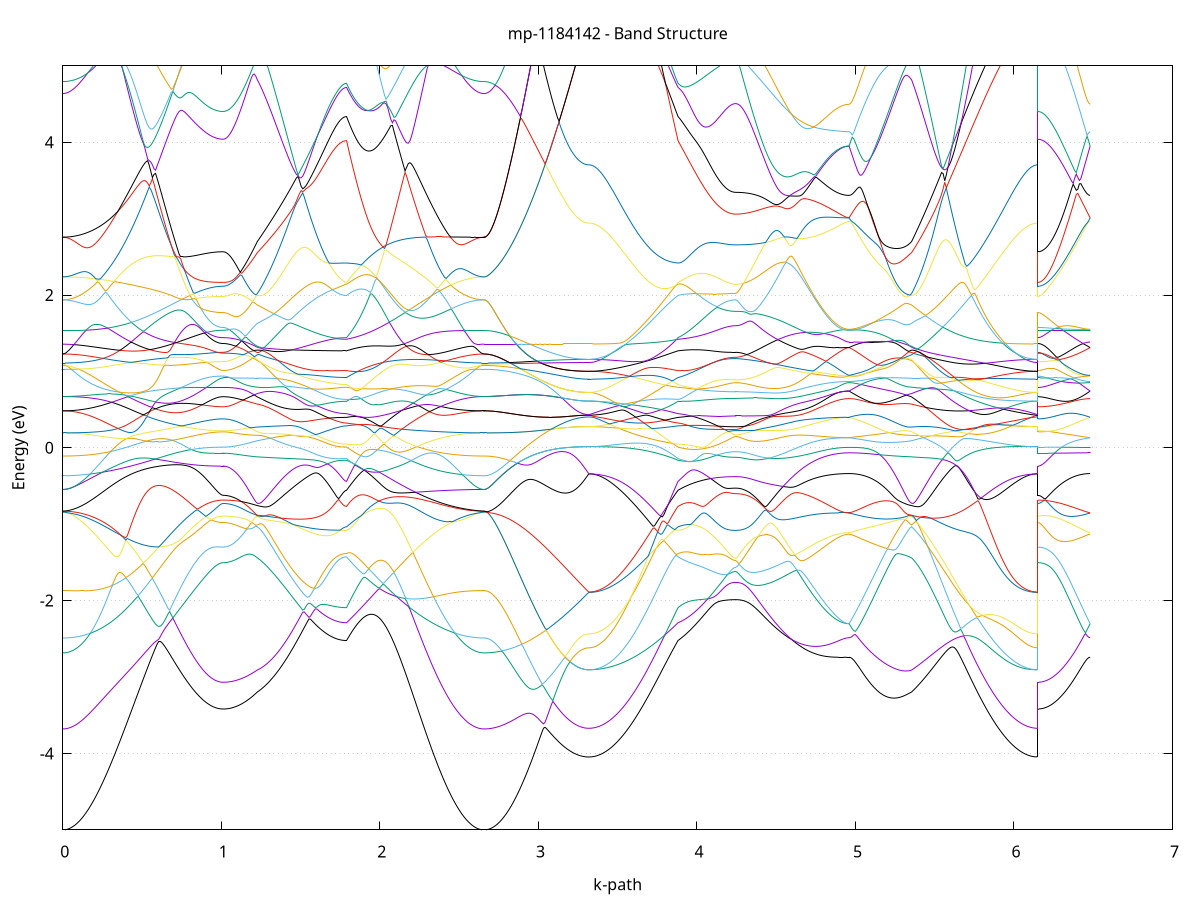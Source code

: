 set title 'mp-1184142 - Band Structure'
set xlabel 'k-path'
set ylabel 'Energy (eV)'
set grid y
set yrange [-5:5]
set terminal png size 800,600
set output 'mp-1184142_bands_gnuplot.png'
plot '-' using 1:2 with lines notitle, '-' using 1:2 with lines notitle, '-' using 1:2 with lines notitle, '-' using 1:2 with lines notitle, '-' using 1:2 with lines notitle, '-' using 1:2 with lines notitle, '-' using 1:2 with lines notitle, '-' using 1:2 with lines notitle, '-' using 1:2 with lines notitle, '-' using 1:2 with lines notitle, '-' using 1:2 with lines notitle, '-' using 1:2 with lines notitle, '-' using 1:2 with lines notitle, '-' using 1:2 with lines notitle, '-' using 1:2 with lines notitle, '-' using 1:2 with lines notitle, '-' using 1:2 with lines notitle, '-' using 1:2 with lines notitle, '-' using 1:2 with lines notitle, '-' using 1:2 with lines notitle, '-' using 1:2 with lines notitle, '-' using 1:2 with lines notitle, '-' using 1:2 with lines notitle, '-' using 1:2 with lines notitle, '-' using 1:2 with lines notitle, '-' using 1:2 with lines notitle, '-' using 1:2 with lines notitle, '-' using 1:2 with lines notitle, '-' using 1:2 with lines notitle, '-' using 1:2 with lines notitle, '-' using 1:2 with lines notitle, '-' using 1:2 with lines notitle, '-' using 1:2 with lines notitle, '-' using 1:2 with lines notitle, '-' using 1:2 with lines notitle, '-' using 1:2 with lines notitle, '-' using 1:2 with lines notitle, '-' using 1:2 with lines notitle, '-' using 1:2 with lines notitle, '-' using 1:2 with lines notitle, '-' using 1:2 with lines notitle, '-' using 1:2 with lines notitle, '-' using 1:2 with lines notitle, '-' using 1:2 with lines notitle, '-' using 1:2 with lines notitle, '-' using 1:2 with lines notitle, '-' using 1:2 with lines notitle, '-' using 1:2 with lines notitle, '-' using 1:2 with lines notitle, '-' using 1:2 with lines notitle, '-' using 1:2 with lines notitle, '-' using 1:2 with lines notitle, '-' using 1:2 with lines notitle, '-' using 1:2 with lines notitle, '-' using 1:2 with lines notitle, '-' using 1:2 with lines notitle, '-' using 1:2 with lines notitle, '-' using 1:2 with lines notitle, '-' using 1:2 with lines notitle, '-' using 1:2 with lines notitle, '-' using 1:2 with lines notitle, '-' using 1:2 with lines notitle, '-' using 1:2 with lines notitle, '-' using 1:2 with lines notitle
0.000000 -43.554660
0.009917 -43.554660
0.019834 -43.554460
0.029752 -43.554160
0.039669 -43.553760
0.049586 -43.553260
0.059503 -43.552660
0.069421 -43.551860
0.079338 -43.551060
0.089255 -43.550060
0.099172 -43.548960
0.109090 -43.547760
0.119007 -43.546460
0.128924 -43.545060
0.138841 -43.543560
0.148758 -43.541960
0.158676 -43.540160
0.168593 -43.538360
0.178510 -43.536360
0.188427 -43.534360
0.198345 -43.532260
0.208262 -43.529960
0.218179 -43.527660
0.228096 -43.525160
0.238013 -43.522660
0.247931 -43.519960
0.257848 -43.517260
0.267765 -43.514460
0.277682 -43.511560
0.287600 -43.508560
0.297517 -43.505560
0.307434 -43.502360
0.317351 -43.499160
0.327269 -43.495860
0.337186 -43.492460
0.347103 -43.488960
0.357020 -43.485460
0.366937 -43.481860
0.376855 -43.478160
0.386772 -43.474460
0.396689 -43.470660
0.406606 -43.466860
0.416524 -43.462960
0.426441 -43.458960
0.436358 -43.454960
0.446275 -43.450860
0.456193 -43.446760
0.466110 -43.442660
0.476027 -43.438460
0.485944 -43.434260
0.495861 -43.429960
0.505779 -43.425660
0.515696 -43.421360
0.525613 -43.417060
0.535530 -43.412660
0.545448 -43.408260
0.555365 -43.403860
0.565282 -43.399460
0.575199 -43.395060
0.585116 -43.390560
0.595034 -43.386060
0.604951 -43.381660
0.614868 -43.377160
0.624785 -43.372760
0.634703 -43.368260
0.644620 -43.363860
0.654537 -43.359360
0.664454 -43.354960
0.674372 -43.350560
0.684289 -43.346160
0.694206 -43.341760
0.704123 -43.337460
0.714040 -43.333060
0.723958 -43.328760
0.733875 -43.324560
0.743792 -43.320260
0.753709 -43.316060
0.763627 -43.311960
0.773544 -43.307860
0.783461 -43.303760
0.793378 -43.299760
0.803295 -43.295760
0.813213 -43.291860
0.823130 -43.288060
0.833047 -43.284260
0.842964 -43.280560
0.852882 -43.276960
0.862799 -43.273360
0.872716 -43.269960
0.882633 -43.266560
0.892551 -43.263360
0.902468 -43.260160
0.912385 -43.257160
0.922302 -43.254360
0.932219 -43.251660
0.942137 -43.249160
0.952054 -43.246860
0.961971 -43.244860
0.971888 -43.243160
0.981806 -43.241760
0.991723 -43.240760
1.001640 -43.240060
1.011557 -43.239860
1.011557 -43.239860
1.021357 -43.239860
1.031156 -43.239860
1.040955 -43.239860
1.050754 -43.239960
1.060554 -43.239960
1.070353 -43.239960
1.080152 -43.239960
1.089952 -43.240060
1.099751 -43.240060
1.109550 -43.240160
1.119349 -43.240160
1.129149 -43.240260
1.138948 -43.240360
1.148747 -43.240460
1.158546 -43.240460
1.168346 -43.240560
1.178145 -43.240660
1.187944 -43.240760
1.197744 -43.240860
1.207543 -43.240960
1.217342 -43.241060
1.227141 -43.241160
1.227141 -43.241160
1.237016 -43.241260
1.246890 -43.241560
1.256764 -43.241960
1.266639 -43.242360
1.276513 -43.242960
1.286388 -43.243560
1.296262 -43.244260
1.306136 -43.244960
1.316011 -43.245760
1.325885 -43.246660
1.335759 -43.247560
1.345634 -43.248460
1.355508 -43.249360
1.365382 -43.250360
1.375257 -43.251360
1.385131 -43.252260
1.395005 -43.253260
1.404880 -43.254260
1.414754 -43.255260
1.424628 -43.256260
1.434503 -43.257260
1.444377 -43.258260
1.454251 -43.259260
1.464126 -43.260260
1.474000 -43.261160
1.483875 -43.262160
1.493749 -43.263060
1.503623 -43.263960
1.513498 -43.264860
1.523372 -43.265760
1.533246 -43.266560
1.543121 -43.267360
1.552995 -43.268160
1.562869 -43.268960
1.572744 -43.269660
1.582618 -43.270460
1.592492 -43.271160
1.602367 -43.271760
1.612241 -43.272460
1.622115 -43.273060
1.631990 -43.273560
1.641864 -43.274160
1.651738 -43.274660
1.661613 -43.275160
1.671487 -43.275560
1.681362 -43.275960
1.691236 -43.276360
1.701110 -43.276660
1.710985 -43.276960
1.720859 -43.277260
1.730733 -43.277460
1.740608 -43.277660
1.750482 -43.277860
1.760356 -43.277960
1.770231 -43.278060
1.780105 -43.278160
1.789979 -43.278160
1.789979 -43.278160
1.799953 -43.280560
1.809927 -43.283160
1.819901 -43.285960
1.829875 -43.288760
1.839848 -43.291660
1.849822 -43.294760
1.859796 -43.297960
1.869770 -43.301260
1.879744 -43.304760
1.889717 -43.308260
1.899691 -43.311960
1.909665 -43.315660
1.919639 -43.319460
1.929613 -43.323460
1.939586 -43.327460
1.949560 -43.331560
1.959534 -43.335660
1.969508 -43.339960
1.979481 -43.344260
1.989455 -43.348560
1.999429 -43.352960
2.009403 -43.357460
2.019377 -43.361860
2.029350 -43.366460
2.039324 -43.370960
2.049298 -43.375560
2.059272 -43.380060
2.069246 -43.384660
2.079219 -43.389260
2.089193 -43.393860
2.099167 -43.398460
2.109141 -43.403060
2.119115 -43.407660
2.129088 -43.412260
2.139062 -43.416760
2.149036 -43.421260
2.159010 -43.425760
2.168984 -43.430260
2.178957 -43.434660
2.188931 -43.439060
2.198905 -43.443360
2.208879 -43.447660
2.218853 -43.451860
2.228826 -43.456060
2.238800 -43.460260
2.248774 -43.464260
2.258748 -43.468260
2.268721 -43.472260
2.278695 -43.476160
2.288669 -43.479960
2.298643 -43.483660
2.308617 -43.487360
2.318590 -43.490960
2.328564 -43.494460
2.338538 -43.497860
2.348512 -43.501160
2.358486 -43.504460
2.368459 -43.507560
2.378433 -43.510660
2.388407 -43.513660
2.398381 -43.516560
2.408355 -43.519360
2.418328 -43.522060
2.428302 -43.524660
2.438276 -43.527160
2.448250 -43.529560
2.458224 -43.531860
2.468197 -43.534060
2.478171 -43.536160
2.488145 -43.538060
2.498119 -43.539960
2.508093 -43.541760
2.518066 -43.543360
2.528040 -43.544960
2.538014 -43.546360
2.547988 -43.547660
2.557961 -43.548860
2.567935 -43.549960
2.577909 -43.550960
2.587883 -43.551860
2.597857 -43.552560
2.607830 -43.553260
2.617804 -43.553760
2.627778 -43.554160
2.637752 -43.554460
2.647726 -43.554660
2.657699 -43.554660
2.657699 -43.554660
2.667556 -43.554660
2.677413 -43.554460
2.687270 -43.554260
2.697127 -43.553960
2.706984 -43.553460
2.716841 -43.552960
2.726698 -43.552260
2.736555 -43.551560
2.746412 -43.550760
2.756269 -43.549860
2.766126 -43.548760
2.775983 -43.547660
2.785840 -43.546460
2.795697 -43.545160
2.805554 -43.543760
2.815411 -43.542360
2.825268 -43.540760
2.835125 -43.539160
2.844982 -43.537360
2.854839 -43.535560
2.864696 -43.533660
2.874553 -43.531660
2.884410 -43.529560
2.894267 -43.527460
2.904124 -43.525260
2.913981 -43.522960
2.923838 -43.520560
2.933695 -43.518160
2.943552 -43.515660
2.953409 -43.513060
2.963266 -43.510460
2.973123 -43.507760
2.982980 -43.505060
2.992837 -43.502260
3.002694 -43.499360
3.012551 -43.496460
3.022408 -43.493560
3.032265 -43.490660
3.042122 -43.487660
3.051979 -43.484660
3.061836 -43.481560
3.071693 -43.478560
3.081550 -43.475460
3.091406 -43.472460
3.101263 -43.469360
3.111120 -43.466360
3.120977 -43.463260
3.130834 -43.460260
3.140691 -43.457360
3.150548 -43.454460
3.160405 -43.451560
3.170262 -43.448760
3.180119 -43.446060
3.189976 -43.443460
3.199833 -43.440960
3.209690 -43.438660
3.219547 -43.436360
3.229404 -43.434260
3.239261 -43.432360
3.249118 -43.430660
3.258975 -43.429060
3.268832 -43.427760
3.278689 -43.426660
3.288546 -43.425760
3.298403 -43.425160
3.308260 -43.424760
3.318117 -43.424660
3.318117 -43.424660
3.327991 -43.424560
3.337866 -43.424460
3.347740 -43.424160
3.357614 -43.423760
3.367489 -43.423260
3.377363 -43.422660
3.387237 -43.421960
3.397112 -43.421160
3.406986 -43.420260
3.416861 -43.419260
3.426735 -43.418060
3.436609 -43.416860
3.446484 -43.415560
3.456358 -43.414060
3.466232 -43.412560
3.476107 -43.410860
3.485981 -43.409160
3.495855 -43.407260
3.505730 -43.405260
3.515604 -43.403260
3.525478 -43.401060
3.535353 -43.398860
3.545227 -43.396460
3.555101 -43.394060
3.564976 -43.391460
3.574850 -43.388860
3.584724 -43.386160
3.594599 -43.383360
3.604473 -43.380460
3.614348 -43.377460
3.624222 -43.374360
3.634096 -43.371160
3.643971 -43.367960
3.653845 -43.364560
3.663719 -43.361160
3.673594 -43.357660
3.683468 -43.354060
3.693342 -43.350460
3.703217 -43.346760
3.713091 -43.342960
3.722965 -43.339060
3.732840 -43.335160
3.742714 -43.331160
3.752588 -43.327060
3.762463 -43.322860
3.772337 -43.318660
3.782211 -43.314460
3.792086 -43.310160
3.801960 -43.305760
3.811835 -43.301360
3.821709 -43.296860
3.831583 -43.292360
3.841458 -43.287760
3.851332 -43.283160
3.861206 -43.278460
3.871081 -43.275860
3.880955 -43.278160
3.880955 -43.278160
3.890785 -43.279660
3.900614 -43.281760
3.910444 -43.284060
3.920274 -43.286360
3.930103 -43.288660
3.939933 -43.290960
3.949763 -43.293160
3.959592 -43.295360
3.969422 -43.297460
3.979252 -43.299560
3.989081 -43.301560
3.998911 -43.303560
4.008741 -43.305460
4.018570 -43.307260
4.028400 -43.308960
4.038230 -43.310660
4.048059 -43.312360
4.057889 -43.313860
4.067719 -43.315360
4.077548 -43.316760
4.087378 -43.318060
4.097208 -43.319360
4.107037 -43.320460
4.116867 -43.321560
4.126697 -43.322660
4.136526 -43.323560
4.146356 -43.324460
4.156186 -43.325260
4.166015 -43.325960
4.175845 -43.326560
4.185675 -43.327060
4.195504 -43.327560
4.205334 -43.327860
4.215164 -43.328160
4.224994 -43.328360
4.234823 -43.328560
4.244653 -43.328560
4.244653 -43.328560
4.254587 -43.328560
4.264522 -43.328460
4.274456 -43.328360
4.284391 -43.328160
4.294325 -43.327860
4.304259 -43.327560
4.314194 -43.327260
4.324128 -43.326860
4.334063 -43.326360
4.343997 -43.325860
4.353932 -43.325360
4.363866 -43.324760
4.373800 -43.324060
4.383735 -43.323360
4.393669 -43.322560
4.403604 -43.321760
4.413538 -43.320960
4.423473 -43.319960
4.433407 -43.319060
4.443341 -43.318060
4.453276 -43.316960
4.463210 -43.315860
4.473145 -43.314760
4.483079 -43.313560
4.493014 -43.312360
4.502948 -43.311060
4.512882 -43.309760
4.522817 -43.308360
4.532751 -43.306960
4.542686 -43.305560
4.552620 -43.304060
4.562555 -43.302560
4.572489 -43.300960
4.582424 -43.299460
4.592358 -43.297760
4.602292 -43.296160
4.612227 -43.294460
4.622161 -43.292760
4.632096 -43.291060
4.642030 -43.289260
4.651964 -43.287460
4.661899 -43.285660
4.671833 -43.283860
4.681768 -43.281960
4.691702 -43.280160
4.701637 -43.278260
4.711571 -43.276360
4.721506 -43.274460
4.731440 -43.272560
4.741374 -43.270660
4.751309 -43.268760
4.761243 -43.266860
4.771178 -43.264860
4.781112 -43.262960
4.791047 -43.261160
4.800981 -43.259260
4.810915 -43.257360
4.820850 -43.255660
4.830784 -43.253860
4.840719 -43.252160
4.850653 -43.250460
4.860588 -43.248860
4.870522 -43.247360
4.880456 -43.245960
4.890391 -43.244660
4.900325 -43.243460
4.910260 -43.242360
4.920194 -43.241560
4.930129 -43.240760
4.940063 -43.240260
4.949997 -43.239960
4.959932 -43.239860
4.959932 -43.239860
4.969791 -43.239860
4.979650 -43.239960
4.989508 -43.240160
4.999367 -43.240260
5.009226 -43.240460
5.019085 -43.240760
5.028944 -43.240960
5.038802 -43.241260
5.048661 -43.241560
5.058520 -43.241760
5.068379 -43.242060
5.078238 -43.242360
5.088097 -43.242560
5.097955 -43.242860
5.107814 -43.243060
5.117673 -43.243260
5.127532 -43.243460
5.137391 -43.243660
5.147250 -43.243760
5.157108 -43.243860
5.166967 -43.243960
5.176826 -43.243960
5.186685 -43.243960
5.196544 -43.243960
5.206403 -43.243960
5.216261 -43.243860
5.226120 -43.243760
5.235979 -43.243560
5.245838 -43.243360
5.255697 -43.243160
5.265556 -43.242960
5.275414 -43.242660
5.285273 -43.242460
5.295132 -43.242160
5.304991 -43.241860
5.314850 -43.241660
5.324708 -43.241460
5.334567 -43.241260
5.344426 -43.241160
5.354285 -43.241160
5.354285 -43.241160
5.364235 -43.241260
5.374184 -43.241360
5.384134 -43.241460
5.394084 -43.241660
5.404033 -43.241760
5.413983 -43.241860
5.423933 -43.241960
5.433882 -43.242160
5.443832 -43.242260
5.453782 -43.242360
5.463731 -43.243360
5.473681 -43.246560
5.483631 -43.249860
5.493580 -43.253160
5.503530 -43.256460
5.513480 -43.259860
5.523429 -43.263360
5.533379 -43.266860
5.543329 -43.270360
5.553278 -43.273860
5.563228 -43.277460
5.573178 -43.281060
5.583127 -43.284760
5.593077 -43.288360
5.603027 -43.292060
5.612976 -43.295660
5.622926 -43.299360
5.632876 -43.303060
5.642825 -43.306760
5.652775 -43.310460
5.662725 -43.314060
5.672674 -43.317760
5.682624 -43.321460
5.692574 -43.325060
5.702523 -43.328660
5.712473 -43.332260
5.722423 -43.335860
5.732372 -43.339360
5.742322 -43.342860
5.752272 -43.346260
5.762221 -43.349760
5.772171 -43.353060
5.782121 -43.356460
5.792070 -43.359760
5.802020 -43.362960
5.811970 -43.366160
5.821919 -43.369260
5.831869 -43.372260
5.841818 -43.375260
5.851768 -43.378160
5.861718 -43.381060
5.871667 -43.383860
5.881617 -43.386560
5.891567 -43.389160
5.901516 -43.391760
5.911466 -43.394160
5.921416 -43.396560
5.931365 -43.398860
5.941315 -43.401060
5.951265 -43.403260
5.961214 -43.405260
5.971164 -43.407160
5.981114 -43.409060
5.991063 -43.410760
6.001013 -43.412460
6.010963 -43.413960
6.020912 -43.415460
6.030862 -43.416760
6.040812 -43.418060
6.050761 -43.419160
6.060711 -43.420160
6.070661 -43.421160
6.080610 -43.421960
6.090560 -43.422660
6.100510 -43.423260
6.110459 -43.423760
6.120409 -43.424160
6.130359 -43.424460
6.140308 -43.424560
6.150258 -43.424660
6.150258 -43.239860
6.159970 -43.239860
6.169682 -43.239860
6.179394 -43.239860
6.189106 -43.239860
6.198818 -43.239860
6.208530 -43.239860
6.218242 -43.239860
6.227954 -43.239860
6.237666 -43.239860
6.247378 -43.239860
6.257090 -43.239860
6.266802 -43.239860
6.276514 -43.239860
6.286226 -43.239860
6.295938 -43.239860
6.305650 -43.239860
6.315362 -43.239860
6.325075 -43.239860
6.334787 -43.239860
6.344499 -43.239860
6.354211 -43.239860
6.363923 -43.239860
6.373635 -43.239860
6.383347 -43.239860
6.393059 -43.239860
6.402771 -43.239860
6.412483 -43.239860
6.422195 -43.239860
6.431907 -43.239860
6.441619 -43.239860
6.451331 -43.239860
6.461043 -43.239860
6.470755 -43.239860
6.480467 -43.239860
e
0.000000 -43.105460
0.009917 -43.105460
0.019834 -43.105460
0.029752 -43.105560
0.039669 -43.105560
0.049586 -43.105560
0.059503 -43.105660
0.069421 -43.105760
0.079338 -43.105860
0.089255 -43.105960
0.099172 -43.106060
0.109090 -43.106160
0.119007 -43.106260
0.128924 -43.106460
0.138841 -43.106560
0.148758 -43.106760
0.158676 -43.106960
0.168593 -43.107060
0.178510 -43.107260
0.188427 -43.107560
0.198345 -43.107760
0.208262 -43.107960
0.218179 -43.108260
0.228096 -43.108460
0.238013 -43.108760
0.247931 -43.109060
0.257848 -43.109360
0.267765 -43.109660
0.277682 -43.109960
0.287600 -43.110360
0.297517 -43.110660
0.307434 -43.111060
0.317351 -43.111460
0.327269 -43.111860
0.337186 -43.112260
0.347103 -43.112660
0.357020 -43.113160
0.366937 -43.113560
0.376855 -43.114060
0.386772 -43.114560
0.396689 -43.115060
0.406606 -43.115560
0.416524 -43.116160
0.426441 -43.116660
0.436358 -43.117260
0.446275 -43.117860
0.456193 -43.118460
0.466110 -43.119160
0.476027 -43.119860
0.485944 -43.120460
0.495861 -43.121160
0.505779 -43.121960
0.515696 -43.122660
0.525613 -43.123460
0.535530 -43.124260
0.545448 -43.125060
0.555365 -43.125960
0.565282 -43.126860
0.575199 -43.127760
0.585116 -43.128660
0.595034 -43.129660
0.604951 -43.130660
0.614868 -43.131660
0.624785 -43.132760
0.634703 -43.133760
0.644620 -43.134960
0.654537 -43.136060
0.664454 -43.137260
0.674372 -43.138460
0.684289 -43.139760
0.694206 -43.140960
0.704123 -43.142360
0.714040 -43.143660
0.723958 -43.145060
0.733875 -43.147260
0.743792 -43.149860
0.753709 -43.152360
0.763627 -43.154760
0.773544 -43.157160
0.783461 -43.159460
0.793378 -43.161560
0.803295 -43.163760
0.813213 -43.165760
0.823130 -43.167660
0.833047 -43.169560
0.842964 -43.171260
0.852882 -43.172960
0.862799 -43.174560
0.872716 -43.176060
0.882633 -43.177360
0.892551 -43.178660
0.902468 -43.179860
0.912385 -43.180960
0.922302 -43.181960
0.932219 -43.182860
0.942137 -43.183560
0.952054 -43.184260
0.961971 -43.185360
0.971888 -43.186560
0.981806 -43.187560
0.991723 -43.188260
1.001640 -43.188760
1.011557 -43.188860
1.011557 -43.188860
1.021357 -43.188860
1.031156 -43.188660
1.040955 -43.188460
1.050754 -43.188060
1.060554 -43.187560
1.070353 -43.188260
1.080152 -43.188960
1.089952 -43.189760
1.099751 -43.190760
1.109550 -43.191860
1.119349 -43.192960
1.129149 -43.194260
1.138948 -43.195660
1.148747 -43.197160
1.158546 -43.198760
1.168346 -43.200460
1.178145 -43.202260
1.187944 -43.204160
1.197744 -43.206160
1.207543 -43.208260
1.217342 -43.210460
1.227141 -43.212660
1.227141 -43.212660
1.237016 -43.214360
1.246890 -43.215960
1.256764 -43.217560
1.266639 -43.219160
1.276513 -43.220760
1.286388 -43.222360
1.296262 -43.223960
1.306136 -43.225560
1.316011 -43.227060
1.325885 -43.228560
1.335759 -43.230160
1.345634 -43.231660
1.355508 -43.233060
1.365382 -43.234560
1.375257 -43.235960
1.385131 -43.237360
1.395005 -43.238760
1.404880 -43.240160
1.414754 -43.241560
1.424628 -43.242860
1.434503 -43.244160
1.444377 -43.245460
1.454251 -43.246660
1.464126 -43.247860
1.474000 -43.249060
1.483875 -43.250260
1.493749 -43.251360
1.503623 -43.252460
1.513498 -43.253560
1.523372 -43.254560
1.533246 -43.255660
1.543121 -43.256560
1.552995 -43.257560
1.562869 -43.258460
1.572744 -43.259360
1.582618 -43.260160
1.592492 -43.260960
1.602367 -43.261760
1.612241 -43.262460
1.622115 -43.263160
1.631990 -43.263860
1.641864 -43.264460
1.651738 -43.265060
1.661613 -43.265560
1.671487 -43.266060
1.681362 -43.266560
1.691236 -43.266960
1.701110 -43.267360
1.710985 -43.267660
1.720859 -43.267960
1.730733 -43.268260
1.740608 -43.268460
1.750482 -43.268660
1.760356 -43.268860
1.770231 -43.268960
1.780105 -43.268960
1.789979 -43.268960
1.789979 -43.268960
1.799953 -43.264160
1.809927 -43.259260
1.819901 -43.254360
1.829875 -43.249460
1.839848 -43.244460
1.849822 -43.239560
1.859796 -43.234460
1.869770 -43.229460
1.879744 -43.224460
1.889717 -43.219360
1.899691 -43.214260
1.909665 -43.209160
1.919639 -43.204060
1.929613 -43.198960
1.939586 -43.193860
1.949560 -43.188760
1.959534 -43.183660
1.969508 -43.178560
1.979481 -43.173460
1.989455 -43.168360
1.999429 -43.163260
2.009403 -43.158160
2.019377 -43.153060
2.029350 -43.148060
2.039324 -43.143060
2.049298 -43.138060
2.059272 -43.133060
2.069246 -43.128060
2.079219 -43.123160
2.089193 -43.118260
2.099167 -43.114860
2.109141 -43.114860
2.119115 -43.114860
2.129088 -43.114860
2.139062 -43.114760
2.149036 -43.114660
2.159010 -43.114560
2.168984 -43.114460
2.178957 -43.114260
2.188931 -43.114160
2.198905 -43.113960
2.208879 -43.113760
2.218853 -43.113560
2.228826 -43.113260
2.238800 -43.113060
2.248774 -43.112860
2.258748 -43.112560
2.268721 -43.112360
2.278695 -43.112060
2.288669 -43.111860
2.298643 -43.111560
2.308617 -43.111260
2.318590 -43.111060
2.328564 -43.110760
2.338538 -43.110460
2.348512 -43.110260
2.358486 -43.109960
2.368459 -43.109760
2.378433 -43.109460
2.388407 -43.109260
2.398381 -43.108960
2.408355 -43.108760
2.418328 -43.108460
2.428302 -43.108260
2.438276 -43.108060
2.448250 -43.107860
2.458224 -43.107660
2.468197 -43.107460
2.478171 -43.107260
2.488145 -43.107060
2.498119 -43.106860
2.508093 -43.106660
2.518066 -43.106560
2.528040 -43.106360
2.538014 -43.106260
2.547988 -43.106160
2.557961 -43.105960
2.567935 -43.105960
2.577909 -43.105860
2.587883 -43.105760
2.597857 -43.105660
2.607830 -43.105560
2.617804 -43.105560
2.627778 -43.105460
2.637752 -43.105460
2.647726 -43.105460
2.657699 -43.105460
2.657699 -43.105460
2.667556 -43.105560
2.677413 -43.105660
2.687270 -43.105960
2.697127 -43.106360
2.706984 -43.106860
2.716841 -43.107460
2.726698 -43.108160
2.736555 -43.108960
2.746412 -43.109860
2.756269 -43.110960
2.766126 -43.112060
2.775983 -43.113360
2.785840 -43.114660
2.795697 -43.116060
2.805554 -43.117660
2.815411 -43.119260
2.825268 -43.121060
2.835125 -43.122860
2.844982 -43.124860
2.854839 -43.126860
2.864696 -43.128960
2.874553 -43.131160
2.884410 -43.133460
2.894267 -43.135860
2.904124 -43.138260
2.913981 -43.140860
2.923838 -43.143460
2.933695 -43.146060
2.943552 -43.148860
2.953409 -43.151660
2.963266 -43.154560
2.973123 -43.157460
2.982980 -43.160460
2.992837 -43.163560
3.002694 -43.166660
3.012551 -43.169760
3.022408 -43.172960
3.032265 -43.176160
3.042122 -43.179360
3.051979 -43.182660
3.061836 -43.185960
3.071693 -43.189160
3.081550 -43.192460
3.091406 -43.195760
3.101263 -43.199060
3.111120 -43.202360
3.120977 -43.205560
3.130834 -43.208760
3.140691 -43.211960
3.150548 -43.215060
3.160405 -43.218060
3.170262 -43.220960
3.180119 -43.223860
3.189976 -43.226560
3.199833 -43.229260
3.209690 -43.231760
3.219547 -43.234160
3.229404 -43.236360
3.239261 -43.238360
3.249118 -43.240160
3.258975 -43.241760
3.268832 -43.243160
3.278689 -43.244360
3.288546 -43.245260
3.298403 -43.245960
3.308260 -43.246360
3.318117 -43.246460
3.318117 -43.246460
3.327991 -43.246460
3.337866 -43.246460
3.347740 -43.246460
3.357614 -43.246460
3.367489 -43.246460
3.377363 -43.246460
3.387237 -43.246460
3.397112 -43.246460
3.406986 -43.246460
3.416861 -43.246460
3.426735 -43.246460
3.436609 -43.246460
3.446484 -43.246460
3.456358 -43.246560
3.466232 -43.246560
3.476107 -43.246560
3.485981 -43.246660
3.495855 -43.246660
3.505730 -43.246760
3.515604 -43.246760
3.525478 -43.246860
3.535353 -43.246960
3.545227 -43.247060
3.555101 -43.247160
3.564976 -43.247360
3.574850 -43.247460
3.584724 -43.247660
3.594599 -43.247860
3.604473 -43.248160
3.614348 -43.248360
3.624222 -43.248660
3.634096 -43.248960
3.643971 -43.249360
3.653845 -43.249760
3.663719 -43.250260
3.673594 -43.250660
3.683468 -43.251260
3.693342 -43.251860
3.703217 -43.252460
3.713091 -43.253160
3.722965 -43.253960
3.732840 -43.254760
3.742714 -43.255660
3.752588 -43.256660
3.762463 -43.257760
3.772337 -43.258860
3.782211 -43.260060
3.792086 -43.261460
3.801960 -43.262860
3.811835 -43.264360
3.821709 -43.266060
3.831583 -43.267760
3.841458 -43.269560
3.851332 -43.271560
3.861206 -43.273660
3.871081 -43.273760
3.880955 -43.268960
3.880955 -43.268960
3.890785 -43.266460
3.900614 -43.263360
3.910444 -43.260060
3.920274 -43.256860
3.930103 -43.253560
3.939933 -43.250260
3.949763 -43.247160
3.959592 -43.243960
3.969422 -43.240860
3.979252 -43.237860
3.989081 -43.234960
3.998911 -43.232060
4.008741 -43.229260
4.018570 -43.226560
4.028400 -43.223860
4.038230 -43.221360
4.048059 -43.218860
4.057889 -43.216460
4.067719 -43.214160
4.077548 -43.211960
4.087378 -43.209860
4.097208 -43.207860
4.107037 -43.205960
4.116867 -43.204260
4.126697 -43.202560
4.136526 -43.200960
4.146356 -43.199560
4.156186 -43.198260
4.166015 -43.197060
4.175845 -43.196060
4.185675 -43.195060
4.195504 -43.194260
4.205334 -43.193660
4.215164 -43.193160
4.224994 -43.192760
4.234823 -43.192560
4.244653 -43.192460
4.244653 -43.192460
4.254587 -43.192460
4.264522 -43.192460
4.274456 -43.192460
4.284391 -43.192460
4.294325 -43.192460
4.304259 -43.192460
4.314194 -43.192360
4.324128 -43.192360
4.334063 -43.192360
4.343997 -43.192260
4.353932 -43.192260
4.363866 -43.192160
4.373800 -43.192060
4.383735 -43.192060
4.393669 -43.191960
4.403604 -43.191960
4.413538 -43.191860
4.423473 -43.191760
4.433407 -43.191660
4.443341 -43.191660
4.453276 -43.191560
4.463210 -43.191460
4.473145 -43.191360
4.483079 -43.191260
4.493014 -43.191160
4.502948 -43.191060
4.512882 -43.190960
4.522817 -43.190860
4.532751 -43.190760
4.542686 -43.190660
4.552620 -43.190560
4.562555 -43.190460
4.572489 -43.190360
4.582424 -43.190260
4.592358 -43.190160
4.602292 -43.190060
4.612227 -43.189860
4.622161 -43.189760
4.632096 -43.189660
4.642030 -43.189560
4.651964 -43.189460
4.661899 -43.189360
4.671833 -43.189260
4.681768 -43.189160
4.691702 -43.189060
4.701637 -43.188960
4.711571 -43.188860
4.721506 -43.188760
4.731440 -43.188660
4.741374 -43.188560
4.751309 -43.188460
4.761243 -43.188460
4.771178 -43.188360
4.781112 -43.188260
4.791047 -43.188160
4.800981 -43.188160
4.810915 -43.188060
4.820850 -43.187960
4.830784 -43.187960
4.840719 -43.187860
4.850653 -43.187860
4.860588 -43.187760
4.870522 -43.187760
4.880456 -43.187660
4.890391 -43.187660
4.900325 -43.187660
4.910260 -43.187560
4.920194 -43.187560
4.930129 -43.187560
4.940063 -43.187560
4.949997 -43.187560
4.959932 -43.187560
4.959932 -43.187560
4.969791 -43.187560
4.979650 -43.187560
4.989508 -43.187560
4.999367 -43.187460
5.009226 -43.187360
5.019085 -43.187260
5.028944 -43.187160
5.038802 -43.186960
5.048661 -43.186860
5.058520 -43.186860
5.068379 -43.186860
5.078238 -43.186960
5.088097 -43.187160
5.097955 -43.187360
5.107814 -43.187560
5.117673 -43.187860
5.127532 -43.188260
5.137391 -43.188660
5.147250 -43.189160
5.157108 -43.189660
5.166967 -43.190260
5.176826 -43.190960
5.186685 -43.191760
5.196544 -43.192560
5.206403 -43.193460
5.216261 -43.194360
5.226120 -43.195460
5.235979 -43.196560
5.245838 -43.197660
5.255697 -43.198860
5.265556 -43.200160
5.275414 -43.201460
5.285273 -43.202860
5.295132 -43.204260
5.304991 -43.205660
5.314850 -43.207060
5.324708 -43.208560
5.334567 -43.209960
5.344426 -43.211360
5.354285 -43.212660
5.354285 -43.212660
5.364235 -43.215060
5.374184 -43.217560
5.384134 -43.220160
5.394084 -43.222760
5.404033 -43.225460
5.413983 -43.228260
5.423933 -43.231160
5.433882 -43.234160
5.443832 -43.237160
5.453782 -43.240160
5.463731 -43.242460
5.473681 -43.242660
5.483631 -43.242760
5.493580 -43.242860
5.503530 -43.242960
5.513480 -43.243160
5.523429 -43.243260
5.533379 -43.243360
5.543329 -43.243560
5.553278 -43.243660
5.563228 -43.243760
5.573178 -43.243860
5.583127 -43.243960
5.593077 -43.244160
5.603027 -43.244260
5.612976 -43.244360
5.622926 -43.244460
5.632876 -43.244560
5.642825 -43.244660
5.652775 -43.244760
5.662725 -43.244860
5.672674 -43.244960
5.682624 -43.245060
5.692574 -43.245160
5.702523 -43.245260
5.712473 -43.245260
5.722423 -43.245360
5.732372 -43.245460
5.742322 -43.245560
5.752272 -43.245560
5.762221 -43.245660
5.772171 -43.245760
5.782121 -43.245760
5.792070 -43.245860
5.802020 -43.245860
5.811970 -43.245960
5.821919 -43.245960
5.831869 -43.246060
5.841818 -43.246060
5.851768 -43.246060
5.861718 -43.246160
5.871667 -43.246160
5.881617 -43.246160
5.891567 -43.246260
5.901516 -43.246260
5.911466 -43.246260
5.921416 -43.246260
5.931365 -43.246360
5.941315 -43.246360
5.951265 -43.246360
5.961214 -43.246360
5.971164 -43.246360
5.981114 -43.246360
5.991063 -43.246360
6.001013 -43.246360
6.010963 -43.246460
6.020912 -43.246460
6.030862 -43.246460
6.040812 -43.246460
6.050761 -43.246460
6.060711 -43.246460
6.070661 -43.246460
6.080610 -43.246460
6.090560 -43.246460
6.100510 -43.246460
6.110459 -43.246460
6.120409 -43.246460
6.130359 -43.246460
6.140308 -43.246460
6.150258 -43.246460
6.150258 -43.188860
6.159970 -43.188860
6.169682 -43.188860
6.179394 -43.188860
6.189106 -43.188860
6.198818 -43.188860
6.208530 -43.188860
6.218242 -43.188860
6.227954 -43.188760
6.237666 -43.188760
6.247378 -43.188760
6.257090 -43.188760
6.266802 -43.188660
6.276514 -43.188660
6.286226 -43.188660
6.295938 -43.188560
6.305650 -43.188560
6.315362 -43.188460
6.325075 -43.188460
6.334787 -43.188360
6.344499 -43.188360
6.354211 -43.188260
6.363923 -43.188260
6.373635 -43.188160
6.383347 -43.188160
6.393059 -43.188060
6.402771 -43.188060
6.412483 -43.187960
6.422195 -43.187860
6.431907 -43.187860
6.441619 -43.187760
6.451331 -43.187760
6.461043 -43.187660
6.470755 -43.187560
6.480467 -43.187560
e
0.000000 -42.957660
0.009917 -42.957760
0.019834 -42.957960
0.029752 -42.958160
0.039669 -42.958560
0.049586 -42.959060
0.059503 -42.959660
0.069421 -42.960460
0.079338 -42.961260
0.089255 -42.962160
0.099172 -42.963260
0.109090 -42.964360
0.119007 -42.965660
0.128924 -42.966960
0.138841 -42.968460
0.148758 -42.970060
0.158676 -42.971660
0.168593 -42.973460
0.178510 -42.975260
0.188427 -42.977260
0.198345 -42.979260
0.208262 -42.981460
0.218179 -42.983660
0.228096 -42.985960
0.238013 -42.988360
0.247931 -42.990760
0.257848 -42.993360
0.267765 -42.995960
0.277682 -42.998660
0.287600 -43.001460
0.297517 -43.004260
0.307434 -43.007160
0.317351 -43.010060
0.327269 -43.013060
0.337186 -43.016160
0.347103 -43.019260
0.357020 -43.022460
0.366937 -43.025660
0.376855 -43.028960
0.386772 -43.032260
0.396689 -43.035560
0.406606 -43.038960
0.416524 -43.042360
0.426441 -43.045760
0.436358 -43.049160
0.446275 -43.052660
0.456193 -43.056160
0.466110 -43.059660
0.476027 -43.063160
0.485944 -43.066660
0.495861 -43.070160
0.505779 -43.073760
0.515696 -43.077260
0.525613 -43.080760
0.535530 -43.084260
0.545448 -43.087760
0.555365 -43.091160
0.565282 -43.094660
0.575199 -43.098060
0.585116 -43.101460
0.595034 -43.104860
0.604951 -43.108160
0.614868 -43.111460
0.624785 -43.114760
0.634703 -43.117960
0.644620 -43.121160
0.654537 -43.124260
0.664454 -43.127360
0.674372 -43.130360
0.684289 -43.133360
0.694206 -43.136260
0.704123 -43.139060
0.714040 -43.141860
0.723958 -43.144660
0.733875 -43.146460
0.743792 -43.147960
0.753709 -43.149460
0.763627 -43.150960
0.773544 -43.152560
0.783461 -43.154160
0.793378 -43.155860
0.803295 -43.157460
0.813213 -43.159160
0.823130 -43.160960
0.833047 -43.162660
0.842964 -43.164460
0.852882 -43.166260
0.862799 -43.168160
0.872716 -43.169960
0.882633 -43.171860
0.892551 -43.173660
0.902468 -43.175460
0.912385 -43.177360
0.922302 -43.179060
0.932219 -43.180760
0.942137 -43.182460
0.952054 -43.183960
0.961971 -43.184860
0.971888 -43.185360
0.981806 -43.185660
0.991723 -43.185960
1.001640 -43.186160
1.011557 -43.186160
1.011557 -43.186160
1.021357 -43.186260
1.031156 -43.186360
1.040955 -43.186660
1.050754 -43.187060
1.060554 -43.187560
1.070353 -43.187060
1.080152 -43.186360
1.089952 -43.185560
1.099751 -43.184760
1.109550 -43.183760
1.119349 -43.182660
1.129149 -43.181560
1.138948 -43.180260
1.148747 -43.178860
1.158546 -43.177460
1.168346 -43.175860
1.178145 -43.174260
1.187944 -43.172460
1.197744 -43.170660
1.207543 -43.168760
1.217342 -43.166760
1.227141 -43.164660
1.227141 -43.164660
1.237016 -43.163160
1.246890 -43.161460
1.256764 -43.159660
1.266639 -43.157860
1.276513 -43.155960
1.286388 -43.153960
1.296262 -43.151960
1.306136 -43.149960
1.316011 -43.147860
1.325885 -43.145760
1.335759 -43.143660
1.345634 -43.141560
1.355508 -43.139360
1.365382 -43.137260
1.375257 -43.135160
1.385131 -43.133060
1.395005 -43.130960
1.404880 -43.128860
1.414754 -43.126860
1.424628 -43.124760
1.434503 -43.122760
1.444377 -43.120860
1.454251 -43.118960
1.464126 -43.117060
1.474000 -43.115160
1.483875 -43.113360
1.493749 -43.111560
1.503623 -43.109860
1.513498 -43.108160
1.523372 -43.106560
1.533246 -43.104960
1.543121 -43.103360
1.552995 -43.101860
1.562869 -43.100460
1.572744 -43.099060
1.582618 -43.097760
1.592492 -43.096460
1.602367 -43.095260
1.612241 -43.094160
1.622115 -43.093060
1.631990 -43.091960
1.641864 -43.090960
1.651738 -43.090060
1.661613 -43.089260
1.671487 -43.088460
1.681362 -43.087660
1.691236 -43.087060
1.701110 -43.086360
1.710985 -43.085860
1.720859 -43.085360
1.730733 -43.084960
1.740608 -43.084560
1.750482 -43.084260
1.760356 -43.084060
1.770231 -43.083960
1.780105 -43.083860
1.789979 -43.083760
1.789979 -43.083760
1.799953 -43.086060
1.809927 -43.088360
1.819901 -43.090460
1.829875 -43.092460
1.839848 -43.094460
1.849822 -43.096260
1.859796 -43.097960
1.869770 -43.099560
1.879744 -43.101160
1.889717 -43.102560
1.899691 -43.103860
1.909665 -43.105160
1.919639 -43.106260
1.929613 -43.107360
1.939586 -43.108260
1.949560 -43.109160
1.959534 -43.109960
1.969508 -43.110760
1.979481 -43.111360
1.989455 -43.111960
1.999429 -43.112460
2.009403 -43.112960
2.019377 -43.113360
2.029350 -43.113760
2.039324 -43.114060
2.049298 -43.114260
2.059272 -43.114460
2.069246 -43.114660
2.079219 -43.114760
2.089193 -43.114860
2.099167 -43.113460
2.109141 -43.108660
2.119115 -43.103860
2.129088 -43.099160
2.139062 -43.094460
2.149036 -43.089760
2.159010 -43.085160
2.168984 -43.080660
2.178957 -43.076160
2.188931 -43.071760
2.198905 -43.067360
2.208879 -43.063060
2.218853 -43.058760
2.228826 -43.054560
2.238800 -43.050460
2.248774 -43.046360
2.258748 -43.042460
2.268721 -43.038460
2.278695 -43.034660
2.288669 -43.030860
2.298643 -43.027160
2.308617 -43.023560
2.318590 -43.020060
2.328564 -43.016560
2.338538 -43.013260
2.348512 -43.009960
2.358486 -43.006760
2.368459 -43.003660
2.378433 -43.000660
2.388407 -42.997660
2.398381 -42.994860
2.408355 -42.992160
2.418328 -42.989460
2.428302 -42.986960
2.438276 -42.984560
2.448250 -42.982160
2.458224 -42.979960
2.468197 -42.977760
2.478171 -42.975760
2.488145 -42.973860
2.498119 -42.972060
2.508093 -42.970260
2.518066 -42.968660
2.528040 -42.967160
2.538014 -42.965760
2.547988 -42.964460
2.557961 -42.963260
2.567935 -42.962260
2.577909 -42.961260
2.587883 -42.960460
2.597857 -42.959660
2.607830 -42.959060
2.617804 -42.958560
2.627778 -42.958160
2.637752 -42.957960
2.647726 -42.957760
2.657699 -42.957660
2.657699 -42.957660
2.667556 -42.957660
2.677413 -42.957660
2.687270 -42.957660
2.697127 -42.957660
2.706984 -42.957660
2.716841 -42.957660
2.726698 -42.957660
2.736555 -42.957760
2.746412 -42.957660
2.756269 -42.957760
2.766126 -42.957760
2.775983 -42.957760
2.785840 -42.957760
2.795697 -42.957760
2.805554 -42.957760
2.815411 -42.957760
2.825268 -42.957760
2.835125 -42.957860
2.844982 -42.957860
2.854839 -42.957860
2.864696 -42.957860
2.874553 -42.957860
2.884410 -42.957860
2.894267 -42.957860
2.904124 -42.957960
2.913981 -42.957960
2.923838 -42.957960
2.933695 -42.957960
2.943552 -42.957960
2.953409 -42.957960
2.963266 -42.958060
2.973123 -42.958060
2.982980 -42.958060
2.992837 -42.958060
3.002694 -42.958060
3.012551 -42.958060
3.022408 -42.958160
3.032265 -42.958160
3.042122 -42.958160
3.051979 -42.958160
3.061836 -42.958160
3.071693 -42.958160
3.081550 -42.958260
3.091406 -42.958260
3.101263 -42.958260
3.111120 -42.958260
3.120977 -42.958260
3.130834 -42.958260
3.140691 -42.958260
3.150548 -42.958360
3.160405 -42.958360
3.170262 -42.958360
3.180119 -42.958360
3.189976 -42.958360
3.199833 -42.958360
3.209690 -42.958360
3.219547 -42.958360
3.229404 -42.958360
3.239261 -42.958360
3.249118 -42.958360
3.258975 -42.958460
3.268832 -42.958460
3.278689 -42.958460
3.288546 -42.958460
3.298403 -42.958460
3.308260 -42.958460
3.318117 -42.958460
3.318117 -42.958460
3.327991 -42.958460
3.337866 -42.958660
3.347740 -42.958960
3.357614 -42.959360
3.367489 -42.959860
3.377363 -42.960460
3.387237 -42.961160
3.397112 -42.961960
3.406986 -42.962960
3.416861 -42.963960
3.426735 -42.965160
3.436609 -42.966360
3.446484 -42.967760
3.456358 -42.969160
3.466232 -42.970760
3.476107 -42.972460
3.485981 -42.974160
3.495855 -42.976060
3.505730 -42.977960
3.515604 -42.980060
3.525478 -42.982160
3.535353 -42.984360
3.545227 -42.986660
3.555101 -42.989060
3.564976 -42.991460
3.574850 -42.993960
3.584724 -42.996560
3.594599 -42.999260
3.604473 -43.001960
3.614348 -43.004760
3.624222 -43.007560
3.634096 -43.010460
3.643971 -43.013460
3.653845 -43.016360
3.663719 -43.019460
3.673594 -43.022460
3.683468 -43.025560
3.693342 -43.028660
3.703217 -43.031760
3.713091 -43.034860
3.722965 -43.038060
3.732840 -43.041160
3.742714 -43.044260
3.752588 -43.047360
3.762463 -43.050460
3.772337 -43.053560
3.782211 -43.056560
3.792086 -43.059560
3.801960 -43.062460
3.811835 -43.065360
3.821709 -43.068260
3.831583 -43.071060
3.841458 -43.073760
3.851332 -43.076360
3.861206 -43.078960
3.871081 -43.081360
3.880955 -43.083760
3.880955 -43.083760
3.890785 -43.084760
3.900614 -43.085760
3.910444 -43.086660
3.920274 -43.087660
3.930103 -43.088560
3.939933 -43.089460
3.949763 -43.090460
3.959592 -43.091360
3.969422 -43.092260
3.979252 -43.093160
3.989081 -43.093960
3.998911 -43.094860
4.008741 -43.095760
4.018570 -43.096560
4.028400 -43.097360
4.038230 -43.098260
4.048059 -43.099060
4.057889 -43.099760
4.067719 -43.100560
4.077548 -43.101260
4.087378 -43.102060
4.097208 -43.102760
4.107037 -43.103360
4.116867 -43.104060
4.126697 -43.104660
4.136526 -43.105160
4.146356 -43.105760
4.156186 -43.106260
4.166015 -43.106660
4.175845 -43.107060
4.185675 -43.107460
4.195504 -43.107760
4.205334 -43.108060
4.215164 -43.108260
4.224994 -43.108360
4.234823 -43.108460
4.244653 -43.108460
4.244653 -43.108460
4.254587 -43.108460
4.264522 -43.108560
4.274456 -43.108660
4.284391 -43.108860
4.294325 -43.109060
4.304259 -43.109260
4.314194 -43.109560
4.324128 -43.109960
4.334063 -43.110260
4.343997 -43.110760
4.353932 -43.111160
4.363866 -43.111660
4.373800 -43.112260
4.383735 -43.112860
4.393669 -43.113460
4.403604 -43.114160
4.413538 -43.114860
4.423473 -43.115660
4.433407 -43.116460
4.443341 -43.117260
4.453276 -43.118160
4.463210 -43.119160
4.473145 -43.120060
4.483079 -43.121060
4.493014 -43.122160
4.502948 -43.123260
4.512882 -43.124360
4.522817 -43.125560
4.532751 -43.126760
4.542686 -43.127960
4.552620 -43.129260
4.562555 -43.130560
4.572489 -43.131860
4.582424 -43.133260
4.592358 -43.134660
4.602292 -43.136060
4.612227 -43.137560
4.622161 -43.139060
4.632096 -43.140560
4.642030 -43.142160
4.651964 -43.143660
4.661899 -43.145260
4.671833 -43.146960
4.681768 -43.148560
4.691702 -43.150260
4.701637 -43.151960
4.711571 -43.153660
4.721506 -43.155360
4.731440 -43.157060
4.741374 -43.158860
4.751309 -43.160560
4.761243 -43.162260
4.771178 -43.164060
4.781112 -43.165760
4.791047 -43.167560
4.800981 -43.169260
4.810915 -43.170960
4.820850 -43.172660
4.830784 -43.174260
4.840719 -43.175960
4.850653 -43.177460
4.860588 -43.178960
4.870522 -43.180360
4.880456 -43.181760
4.890391 -43.182960
4.900325 -43.184160
4.910260 -43.185160
4.920194 -43.185960
4.930129 -43.186660
4.940063 -43.187160
4.949997 -43.187460
4.959932 -43.187560
4.959932 -43.187560
4.969791 -43.187460
4.979650 -43.187360
4.989508 -43.187260
4.999367 -43.187160
5.009226 -43.187060
5.019085 -43.186960
5.028944 -43.186960
5.038802 -43.186860
5.048661 -43.186760
5.058520 -43.186460
5.068379 -43.186260
5.078238 -43.185860
5.088097 -43.185560
5.097955 -43.185160
5.107814 -43.184760
5.117673 -43.184360
5.127532 -43.183860
5.137391 -43.183360
5.147250 -43.182860
5.157108 -43.182260
5.166967 -43.181660
5.176826 -43.181060
5.186685 -43.180460
5.196544 -43.179760
5.206403 -43.179060
5.216261 -43.178260
5.226120 -43.177460
5.235979 -43.176660
5.245838 -43.175860
5.255697 -43.174960
5.265556 -43.174060
5.275414 -43.173160
5.285273 -43.172160
5.295132 -43.171160
5.304991 -43.170160
5.314850 -43.169160
5.324708 -43.168060
5.334567 -43.166960
5.344426 -43.165860
5.354285 -43.164660
5.354285 -43.164660
5.364235 -43.162460
5.374184 -43.160260
5.384134 -43.157860
5.394084 -43.155360
5.404033 -43.152860
5.413983 -43.150260
5.423933 -43.147660
5.433882 -43.144860
5.443832 -43.142060
5.453782 -43.139260
5.463731 -43.136260
5.473681 -43.133260
5.483631 -43.130260
5.493580 -43.127160
5.503530 -43.123960
5.513480 -43.120760
5.523429 -43.117560
5.533379 -43.114260
5.543329 -43.110860
5.553278 -43.107560
5.563228 -43.104160
5.573178 -43.100660
5.583127 -43.097260
5.593077 -43.093760
5.603027 -43.090260
5.612976 -43.086660
5.622926 -43.083160
5.632876 -43.079660
5.642825 -43.076060
5.652775 -43.072460
5.662725 -43.068960
5.672674 -43.065360
5.682624 -43.061860
5.692574 -43.058260
5.702523 -43.054760
5.712473 -43.051260
5.722423 -43.047760
5.732372 -43.044260
5.742322 -43.040860
5.752272 -43.037460
5.762221 -43.034060
5.772171 -43.030660
5.782121 -43.027360
5.792070 -43.024160
5.802020 -43.020960
5.811970 -43.017760
5.821919 -43.014660
5.831869 -43.011560
5.841818 -43.008560
5.851768 -43.005660
5.861718 -43.002760
5.871667 -42.999960
5.881617 -42.997260
5.891567 -42.994660
5.901516 -42.992060
5.911466 -42.989560
5.921416 -42.987160
5.931365 -42.984760
5.941315 -42.982560
5.951265 -42.980360
5.961214 -42.978260
5.971164 -42.976260
5.981114 -42.974360
5.991063 -42.972660
6.001013 -42.970960
6.010963 -42.969360
6.020912 -42.967860
6.030862 -42.966460
6.040812 -42.965260
6.050761 -42.964060
6.060711 -42.962960
6.070661 -42.962060
6.080610 -42.961160
6.090560 -42.960460
6.100510 -42.959860
6.110459 -42.959360
6.120409 -42.958960
6.130359 -42.958660
6.140308 -42.958460
6.150258 -42.958460
6.150258 -43.186160
6.159970 -43.186160
6.169682 -43.186160
6.179394 -43.186160
6.189106 -43.186160
6.198818 -43.186260
6.208530 -43.186260
6.218242 -43.186260
6.227954 -43.186260
6.237666 -43.186260
6.247378 -43.186360
6.257090 -43.186360
6.266802 -43.186360
6.276514 -43.186360
6.286226 -43.186460
6.295938 -43.186460
6.305650 -43.186560
6.315362 -43.186560
6.325075 -43.186660
6.334787 -43.186660
6.344499 -43.186760
6.354211 -43.186760
6.363923 -43.186860
6.373635 -43.186860
6.383347 -43.186960
6.393059 -43.186960
6.402771 -43.187060
6.412483 -43.187060
6.422195 -43.187160
6.431907 -43.187260
6.441619 -43.187260
6.451331 -43.187360
6.461043 -43.187360
6.470755 -43.187460
6.480467 -43.187560
e
0.000000 -22.553160
0.009917 -22.553060
0.019834 -22.552960
0.029752 -22.552760
0.039669 -22.552460
0.049586 -22.552060
0.059503 -22.551560
0.069421 -22.550960
0.079338 -22.550360
0.089255 -22.549560
0.099172 -22.548760
0.109090 -22.547860
0.119007 -22.546860
0.128924 -22.545860
0.138841 -22.544760
0.148758 -22.543560
0.158676 -22.542360
0.168593 -22.541060
0.178510 -22.539660
0.188427 -22.539060
0.198345 -22.541560
0.208262 -22.544160
0.218179 -22.546860
0.228096 -22.549760
0.238013 -22.552660
0.247931 -22.555760
0.257848 -22.558960
0.267765 -22.562160
0.277682 -22.565560
0.287600 -22.569060
0.297517 -22.572560
0.307434 -22.576160
0.317351 -22.579860
0.327269 -22.583660
0.337186 -22.587560
0.347103 -22.591560
0.357020 -22.595560
0.366937 -22.599660
0.376855 -22.603760
0.386772 -22.607960
0.396689 -22.612260
0.406606 -22.616560
0.416524 -22.620960
0.426441 -22.625360
0.436358 -22.629760
0.446275 -22.634260
0.456193 -22.638760
0.466110 -22.643360
0.476027 -22.647860
0.485944 -22.652460
0.495861 -22.657060
0.505779 -22.661660
0.515696 -22.666260
0.525613 -22.670860
0.535530 -22.675460
0.545448 -22.680060
0.555365 -22.684660
0.565282 -22.689260
0.575199 -22.693760
0.585116 -22.698260
0.595034 -22.702760
0.604951 -22.707160
0.614868 -22.711560
0.624785 -22.715960
0.634703 -22.720260
0.644620 -22.724560
0.654537 -22.728760
0.664454 -22.732860
0.674372 -22.736960
0.684289 -22.740960
0.694206 -22.744860
0.704123 -22.748760
0.714040 -22.752460
0.723958 -22.756160
0.733875 -22.759760
0.743792 -22.763260
0.753709 -22.766660
0.763627 -22.769960
0.773544 -22.773160
0.783461 -22.776260
0.793378 -22.779260
0.803295 -22.782160
0.813213 -22.784960
0.823130 -22.787560
0.833047 -22.790160
0.842964 -22.792560
0.852882 -22.794760
0.862799 -22.796960
0.872716 -22.798960
0.882633 -22.800860
0.892551 -22.802660
0.902468 -22.804260
0.912385 -22.805760
0.922302 -22.807160
0.932219 -22.808360
0.942137 -22.809360
0.952054 -22.810360
0.961971 -22.811160
0.971888 -22.811760
0.981806 -22.812260
0.991723 -22.812660
1.001640 -22.812860
1.011557 -22.812960
1.011557 -22.812960
1.021357 -22.812760
1.031156 -22.812060
1.040955 -22.810960
1.050754 -22.809560
1.060554 -22.807560
1.070353 -22.805260
1.080152 -22.802560
1.089952 -22.799360
1.099751 -22.795760
1.109550 -22.791860
1.119349 -22.787560
1.129149 -22.782860
1.138948 -22.777760
1.148747 -22.772360
1.158546 -22.766560
1.168346 -22.760460
1.178145 -22.754060
1.187944 -22.747360
1.197744 -22.740360
1.207543 -22.733060
1.217342 -22.725560
1.227141 -22.717860
1.227141 -22.717860
1.237016 -22.712160
1.246890 -22.706360
1.256764 -22.700360
1.266639 -22.694260
1.276513 -22.687960
1.286388 -22.681660
1.296262 -22.675160
1.306136 -22.668660
1.316011 -22.661960
1.325885 -22.655260
1.335759 -22.648560
1.345634 -22.641760
1.355508 -22.635060
1.365382 -22.628360
1.375257 -22.621660
1.385131 -22.615160
1.395005 -22.608860
1.404880 -22.602860
1.414754 -22.597260
1.424628 -22.592160
1.434503 -22.587460
1.444377 -22.583160
1.454251 -22.578960
1.464126 -22.574860
1.474000 -22.570860
1.483875 -22.566860
1.493749 -22.562860
1.503623 -22.558960
1.513498 -22.554960
1.523372 -22.550960
1.533246 -22.546960
1.543121 -22.542960
1.552995 -22.538960
1.562869 -22.535060
1.572744 -22.531160
1.582618 -22.527260
1.592492 -22.523460
1.602367 -22.519660
1.612241 -22.516060
1.622115 -22.512460
1.631990 -22.508960
1.641864 -22.505560
1.651738 -22.502260
1.661613 -22.499160
1.671487 -22.496160
1.681362 -22.493360
1.691236 -22.490760
1.701110 -22.488360
1.710985 -22.486060
1.720859 -22.484060
1.730733 -22.482260
1.740608 -22.480760
1.750482 -22.479460
1.760356 -22.478460
1.770231 -22.477760
1.780105 -22.477260
1.789979 -22.477160
1.789979 -22.477160
1.799953 -22.475960
1.809927 -22.474960
1.819901 -22.474060
1.829875 -22.473260
1.839848 -22.472560
1.849822 -22.471960
1.859796 -22.471460
1.869770 -22.471160
1.879744 -22.470860
1.889717 -22.470760
1.899691 -22.470760
1.909665 -22.470760
1.919639 -22.470960
1.929613 -22.471160
1.939586 -22.471460
1.949560 -22.471860
1.959534 -22.472360
1.969508 -22.472960
1.979481 -22.473560
1.989455 -22.474260
1.999429 -22.474960
2.009403 -22.475760
2.019377 -22.476560
2.029350 -22.477460
2.039324 -22.478360
2.049298 -22.479360
2.059272 -22.480360
2.069246 -22.481360
2.079219 -22.482360
2.089193 -22.483460
2.099167 -22.484560
2.109141 -22.485560
2.119115 -22.486660
2.129088 -22.487760
2.139062 -22.488860
2.149036 -22.489960
2.159010 -22.491060
2.168984 -22.492060
2.178957 -22.493160
2.188931 -22.494160
2.198905 -22.495260
2.208879 -22.496260
2.218853 -22.497160
2.228826 -22.498160
2.238800 -22.499060
2.248774 -22.500060
2.258748 -22.500960
2.268721 -22.501760
2.278695 -22.502560
2.288669 -22.503360
2.298643 -22.504160
2.308617 -22.505760
2.318590 -22.508060
2.328564 -22.510360
2.338538 -22.512560
2.348512 -22.514760
2.358486 -22.516960
2.368459 -22.519060
2.378433 -22.521160
2.388407 -22.523160
2.398381 -22.525160
2.408355 -22.527160
2.418328 -22.528960
2.428302 -22.530860
2.438276 -22.532660
2.448250 -22.534360
2.458224 -22.535960
2.468197 -22.537560
2.478171 -22.539060
2.488145 -22.540560
2.498119 -22.541960
2.508093 -22.543260
2.518066 -22.544460
2.528040 -22.545660
2.538014 -22.546760
2.547988 -22.547760
2.557961 -22.548660
2.567935 -22.549560
2.577909 -22.550260
2.587883 -22.550960
2.597857 -22.551560
2.607830 -22.552060
2.617804 -22.552460
2.627778 -22.552760
2.637752 -22.552960
2.647726 -22.553060
2.657699 -22.553160
2.657699 -22.553160
2.667556 -22.553060
2.677413 -22.552660
2.687270 -22.551960
2.697127 -22.551060
2.706984 -22.549860
2.716841 -22.548460
2.726698 -22.546860
2.736555 -22.544960
2.746412 -22.542760
2.756269 -22.540360
2.766126 -22.537760
2.775983 -22.534860
2.785840 -22.531760
2.795697 -22.528460
2.805554 -22.525560
2.815411 -22.526960
2.825268 -22.528360
2.835125 -22.529960
2.844982 -22.531460
2.854839 -22.533060
2.864696 -22.534760
2.874553 -22.536560
2.884410 -22.538260
2.894267 -22.540160
2.904124 -22.541960
2.913981 -22.543860
2.923838 -22.545760
2.933695 -22.547760
2.943552 -22.549760
2.953409 -22.551760
2.963266 -22.553760
2.973123 -22.555760
2.982980 -22.557760
2.992837 -22.559760
3.002694 -22.561760
3.012551 -22.563760
3.022408 -22.565760
3.032265 -22.567760
3.042122 -22.569660
3.051979 -22.571660
3.061836 -22.573560
3.071693 -22.575360
3.081550 -22.577160
3.091406 -22.578960
3.101263 -22.580660
3.111120 -22.582360
3.120977 -22.583960
3.130834 -22.585560
3.140691 -22.587060
3.150548 -22.588560
3.160405 -22.589960
3.170262 -22.591260
3.180119 -22.592460
3.189976 -22.593660
3.199833 -22.594760
3.209690 -22.595760
3.219547 -22.596660
3.229404 -22.597460
3.239261 -22.598260
3.249118 -22.598960
3.258975 -22.599560
3.268832 -22.600060
3.278689 -22.600460
3.288546 -22.600760
3.298403 -22.600960
3.308260 -22.601160
3.318117 -22.601160
3.318117 -22.601160
3.327991 -22.601060
3.337866 -22.600860
3.347740 -22.600460
3.357614 -22.599960
3.367489 -22.599360
3.377363 -22.598460
3.387237 -22.597560
3.397112 -22.596460
3.406986 -22.595160
3.416861 -22.593760
3.426735 -22.592260
3.436609 -22.590560
3.446484 -22.588760
3.456358 -22.586860
3.466232 -22.584760
3.476107 -22.582660
3.485981 -22.580260
3.495855 -22.577860
3.505730 -22.575360
3.515604 -22.572760
3.525478 -22.570160
3.535353 -22.567360
3.545227 -22.564560
3.555101 -22.561760
3.564976 -22.558860
3.574850 -22.555860
3.584724 -22.552860
3.594599 -22.549760
3.604473 -22.546760
3.614348 -22.543660
3.624222 -22.540460
3.634096 -22.537360
3.643971 -22.534260
3.653845 -22.531160
3.663719 -22.528060
3.673594 -22.525060
3.683468 -22.521960
3.693342 -22.518960
3.703217 -22.516060
3.713091 -22.513160
3.722965 -22.510360
3.732840 -22.507560
3.742714 -22.504860
3.752588 -22.502260
3.762463 -22.499660
3.772337 -22.497260
3.782211 -22.494860
3.792086 -22.492660
3.801960 -22.490460
3.811835 -22.488460
3.821709 -22.486460
3.831583 -22.484660
3.841458 -22.482860
3.851332 -22.481260
3.861206 -22.479760
3.871081 -22.478460
3.880955 -22.477160
3.880955 -22.477160
3.890785 -22.476660
3.900614 -22.476260
3.910444 -22.475960
3.920274 -22.475760
3.930103 -22.475660
3.939933 -22.475660
3.949763 -22.475760
3.959592 -22.475860
3.969422 -22.476160
3.979252 -22.476460
3.989081 -22.476860
3.998911 -22.477360
4.008741 -22.477960
4.018570 -22.478660
4.028400 -22.479360
4.038230 -22.480060
4.048059 -22.480860
4.057889 -22.481760
4.067719 -22.482560
4.077548 -22.483460
4.087378 -22.484260
4.097208 -22.485160
4.107037 -22.486060
4.116867 -22.486860
4.126697 -22.487660
4.136526 -22.488460
4.146356 -22.489160
4.156186 -22.489860
4.166015 -22.490460
4.175845 -22.491060
4.185675 -22.491560
4.195504 -22.491960
4.205334 -22.492260
4.215164 -22.492560
4.224994 -22.492760
4.234823 -22.492860
4.244653 -22.492960
4.244653 -22.492960
4.254587 -22.493060
4.264522 -22.493360
4.274456 -22.493960
4.284391 -22.494760
4.294325 -22.495760
4.304259 -22.496960
4.314194 -22.498460
4.324128 -22.500060
4.334063 -22.501960
4.343997 -22.504060
4.353932 -22.506360
4.363866 -22.508860
4.373800 -22.511660
4.383735 -22.514560
4.393669 -22.517660
4.403604 -22.520960
4.413538 -22.524360
4.423473 -22.527960
4.433407 -22.531760
4.443341 -22.535760
4.453276 -22.539860
4.463210 -22.544060
4.473145 -22.548460
4.483079 -22.552960
4.493014 -22.557560
4.502948 -22.562260
4.512882 -22.567060
4.522817 -22.571860
4.532751 -22.576860
4.542686 -22.581860
4.552620 -22.586860
4.562555 -22.591960
4.572489 -22.597060
4.582424 -22.602160
4.592358 -22.607360
4.602292 -22.612460
4.612227 -22.617560
4.622161 -22.622660
4.632096 -22.627760
4.642030 -22.632760
4.651964 -22.637660
4.661899 -22.642560
4.671833 -22.647460
4.681768 -22.652160
4.691702 -22.656860
4.701637 -22.661360
4.711571 -22.665860
4.721506 -22.670160
4.731440 -22.674360
4.741374 -22.678460
4.751309 -22.682460
4.761243 -22.686260
4.771178 -22.689960
4.781112 -22.693460
4.791047 -22.696860
4.800981 -22.700060
4.810915 -22.703060
4.820850 -22.705860
4.830784 -22.708560
4.840719 -22.711060
4.850653 -22.713360
4.860588 -22.715460
4.870522 -22.717460
4.880456 -22.719160
4.890391 -22.720660
4.900325 -22.722060
4.910260 -22.723160
4.920194 -22.724060
4.930129 -22.724860
4.940063 -22.725360
4.949997 -22.725660
4.959932 -22.725760
4.959932 -22.725760
4.969791 -22.729160
4.979650 -22.732460
4.989508 -22.735660
4.999367 -22.738760
5.009226 -22.741660
5.019085 -22.744360
5.028944 -22.747060
5.038802 -22.749460
5.048661 -22.751760
5.058520 -22.753860
5.068379 -22.755760
5.078238 -22.757460
5.088097 -22.758960
5.097955 -22.760260
5.107814 -22.761460
5.117673 -22.762360
5.127532 -22.763060
5.137391 -22.763560
5.147250 -22.763760
5.157108 -22.763860
5.166967 -22.763660
5.176826 -22.763260
5.186685 -22.762560
5.196544 -22.761760
5.206403 -22.760560
5.216261 -22.759260
5.226120 -22.757760
5.235979 -22.755960
5.245838 -22.753860
5.255697 -22.751660
5.265556 -22.749160
5.275414 -22.746560
5.285273 -22.743660
5.295132 -22.740560
5.304991 -22.737260
5.314850 -22.733760
5.324708 -22.730060
5.334567 -22.726160
5.344426 -22.722060
5.354285 -22.717860
5.354285 -22.717860
5.364235 -22.709760
5.374184 -22.701560
5.384134 -22.693060
5.394084 -22.684460
5.404033 -22.675760
5.413983 -22.666960
5.423933 -22.658060
5.433882 -22.649060
5.443832 -22.640060
5.453782 -22.631160
5.463731 -22.622160
5.473681 -22.616660
5.483631 -22.615760
5.493580 -22.614960
5.503530 -22.614060
5.513480 -22.613160
5.523429 -22.612360
5.533379 -22.611460
5.543329 -22.610660
5.553278 -22.609860
5.563228 -22.609060
5.573178 -22.608260
5.583127 -22.607460
5.593077 -22.606760
5.603027 -22.605960
5.612976 -22.605260
5.622926 -22.604560
5.632876 -22.603860
5.642825 -22.603260
5.652775 -22.602660
5.662725 -22.602060
5.672674 -22.601460
5.682624 -22.600960
5.692574 -22.600460
5.702523 -22.599960
5.712473 -22.599560
5.722423 -22.599160
5.732372 -22.598760
5.742322 -22.598460
5.752272 -22.598160
5.762221 -22.597860
5.772171 -22.597660
5.782121 -22.597460
5.792070 -22.597260
5.802020 -22.597160
5.811970 -22.597060
5.821919 -22.596960
5.831869 -22.596860
5.841818 -22.596860
5.851768 -22.596860
5.861718 -22.596960
5.871667 -22.596960
5.881617 -22.597060
5.891567 -22.597160
5.901516 -22.597260
5.911466 -22.597460
5.921416 -22.597560
5.931365 -22.597760
5.941315 -22.597960
5.951265 -22.598160
5.961214 -22.598360
5.971164 -22.598560
5.981114 -22.598760
5.991063 -22.598960
6.001013 -22.599260
6.010963 -22.599460
6.020912 -22.599660
6.030862 -22.599860
6.040812 -22.600060
6.050761 -22.600260
6.060711 -22.600360
6.070661 -22.600560
6.080610 -22.600660
6.090560 -22.600860
6.100510 -22.600960
6.110459 -22.601060
6.120409 -22.601060
6.130359 -22.601160
6.140308 -22.601160
6.150258 -22.601160
6.150258 -22.812960
6.159970 -22.812860
6.169682 -22.812560
6.179394 -22.812160
6.189106 -22.811460
6.198818 -22.810660
6.208530 -22.809660
6.218242 -22.808460
6.227954 -22.807160
6.237666 -22.805660
6.247378 -22.803960
6.257090 -22.802060
6.266802 -22.800060
6.276514 -22.797960
6.286226 -22.795560
6.295938 -22.793160
6.305650 -22.790560
6.315362 -22.787760
6.325075 -22.784860
6.334787 -22.781860
6.344499 -22.778660
6.354211 -22.775460
6.363923 -22.772060
6.373635 -22.768660
6.383347 -22.765060
6.393059 -22.761360
6.402771 -22.757660
6.412483 -22.753860
6.422195 -22.749960
6.431907 -22.746060
6.441619 -22.742060
6.451331 -22.737960
6.461043 -22.733960
6.470755 -22.729860
6.480467 -22.725760
e
0.000000 -22.515160
0.009917 -22.515160
0.019834 -22.515360
0.029752 -22.515760
0.039669 -22.516160
0.049586 -22.516860
0.059503 -22.517560
0.069421 -22.518460
0.079338 -22.519460
0.089255 -22.520560
0.099172 -22.521860
0.109090 -22.523260
0.119007 -22.524760
0.128924 -22.526460
0.138841 -22.528260
0.148758 -22.530160
0.158676 -22.532160
0.168593 -22.534360
0.178510 -22.536660
0.188427 -22.538260
0.198345 -22.536760
0.208262 -22.535260
0.218179 -22.533760
0.228096 -22.532160
0.238013 -22.530560
0.247931 -22.528960
0.257848 -22.527260
0.267765 -22.525560
0.277682 -22.523860
0.287600 -22.522160
0.297517 -22.520460
0.307434 -22.518760
0.317351 -22.517160
0.327269 -22.515460
0.337186 -22.513760
0.347103 -22.512160
0.357020 -22.510560
0.366937 -22.508960
0.376855 -22.507360
0.386772 -22.505860
0.396689 -22.504360
0.406606 -22.502960
0.416524 -22.501660
0.426441 -22.500360
0.436358 -22.499060
0.446275 -22.497860
0.456193 -22.496760
0.466110 -22.495660
0.476027 -22.494660
0.485944 -22.493760
0.495861 -22.492960
0.505779 -22.492160
0.515696 -22.491460
0.525613 -22.490860
0.535530 -22.490360
0.545448 -22.489860
0.555365 -22.489560
0.565282 -22.489260
0.575199 -22.489060
0.585116 -22.488860
0.595034 -22.488760
0.604951 -22.488760
0.614868 -22.488860
0.624785 -22.489060
0.634703 -22.489260
0.644620 -22.489460
0.654537 -22.489860
0.664454 -22.490260
0.674372 -22.490660
0.684289 -22.492260
0.694206 -22.498660
0.704123 -22.505060
0.714040 -22.511560
0.723958 -22.517960
0.733875 -22.524460
0.743792 -22.530860
0.753709 -22.537260
0.763627 -22.543560
0.773544 -22.549760
0.783461 -22.555860
0.793378 -22.561860
0.803295 -22.567760
0.813213 -22.573460
0.823130 -22.578960
0.833047 -22.584260
0.842964 -22.589460
0.852882 -22.594360
0.862799 -22.599060
0.872716 -22.603460
0.882633 -22.607660
0.892551 -22.611560
0.902468 -22.615160
0.912385 -22.618560
0.922302 -22.621660
0.932219 -22.624360
0.942137 -22.626860
0.952054 -22.628960
0.961971 -22.630760
0.971888 -22.632260
0.981806 -22.633460
0.991723 -22.634260
1.001640 -22.634760
1.011557 -22.634960
1.011557 -22.634960
1.021357 -22.634960
1.031156 -22.634860
1.040955 -22.634760
1.050754 -22.634660
1.060554 -22.634460
1.070353 -22.634260
1.080152 -22.634060
1.089952 -22.633760
1.099751 -22.633460
1.109550 -22.633060
1.119349 -22.632660
1.129149 -22.632260
1.138948 -22.631860
1.148747 -22.631360
1.158546 -22.630860
1.168346 -22.630260
1.178145 -22.629660
1.187944 -22.629060
1.197744 -22.628460
1.207543 -22.627760
1.217342 -22.627160
1.227141 -22.626460
1.227141 -22.626460
1.237016 -22.625860
1.246890 -22.625060
1.256764 -22.624160
1.266639 -22.622960
1.276513 -22.621760
1.286388 -22.620260
1.296262 -22.618660
1.306136 -22.616860
1.316011 -22.614860
1.325885 -22.612760
1.335759 -22.610460
1.345634 -22.607960
1.355508 -22.605260
1.365382 -22.602460
1.375257 -22.599360
1.385131 -22.595960
1.395005 -22.592360
1.404880 -22.588260
1.414754 -22.583660
1.424628 -22.578560
1.434503 -22.572960
1.444377 -22.567060
1.454251 -22.560960
1.464126 -22.554860
1.474000 -22.548660
1.483875 -22.542460
1.493749 -22.536460
1.503623 -22.530460
1.513498 -22.524560
1.523372 -22.518860
1.533246 -22.513360
1.543121 -22.507960
1.552995 -22.502760
1.562869 -22.497760
1.572744 -22.492960
1.582618 -22.488360
1.592492 -22.483960
1.602367 -22.479760
1.612241 -22.475860
1.622115 -22.472160
1.631990 -22.468660
1.641864 -22.465460
1.651738 -22.462460
1.661613 -22.459760
1.671487 -22.457260
1.681362 -22.454960
1.691236 -22.452860
1.701110 -22.451060
1.710985 -22.449460
1.720859 -22.448060
1.730733 -22.446860
1.740608 -22.445860
1.750482 -22.445060
1.760356 -22.444460
1.770231 -22.444060
1.780105 -22.443760
1.789979 -22.443660
1.789979 -22.443660
1.799953 -22.440760
1.809927 -22.438060
1.819901 -22.435360
1.829875 -22.432860
1.839848 -22.430460
1.849822 -22.428160
1.859796 -22.425960
1.869770 -22.423960
1.879744 -22.422060
1.889717 -22.420360
1.899691 -22.418760
1.909665 -22.417260
1.919639 -22.415960
1.929613 -22.414760
1.939586 -22.413760
1.949560 -22.415160
1.959534 -22.417660
1.969508 -22.420160
1.979481 -22.422660
1.989455 -22.425160
1.999429 -22.427760
2.009403 -22.430260
2.019377 -22.432860
2.029350 -22.435360
2.039324 -22.437960
2.049298 -22.440460
2.059272 -22.443060
2.069246 -22.445660
2.079219 -22.448160
2.089193 -22.450760
2.099167 -22.453360
2.109141 -22.455860
2.119115 -22.458460
2.129088 -22.461060
2.139062 -22.463560
2.149036 -22.466160
2.159010 -22.468760
2.168984 -22.471260
2.178957 -22.473860
2.188931 -22.476360
2.198905 -22.478860
2.208879 -22.481460
2.218853 -22.483960
2.228826 -22.486460
2.238800 -22.488860
2.248774 -22.491360
2.258748 -22.493860
2.268721 -22.496260
2.278695 -22.498660
2.288669 -22.501060
2.298643 -22.503360
2.308617 -22.504960
2.318590 -22.505660
2.328564 -22.506360
2.338538 -22.506960
2.348512 -22.507560
2.358486 -22.508160
2.368459 -22.508760
2.378433 -22.509260
2.388407 -22.509760
2.398381 -22.510260
2.408355 -22.510660
2.418328 -22.511060
2.428302 -22.511460
2.438276 -22.511860
2.448250 -22.512160
2.458224 -22.512460
2.468197 -22.512760
2.478171 -22.513060
2.488145 -22.513360
2.498119 -22.513560
2.508093 -22.513760
2.518066 -22.513960
2.528040 -22.514160
2.538014 -22.514260
2.547988 -22.514460
2.557961 -22.514560
2.567935 -22.514660
2.577909 -22.514760
2.587883 -22.514860
2.597857 -22.514960
2.607830 -22.514960
2.617804 -22.515060
2.627778 -22.515060
2.637752 -22.515060
2.647726 -22.515160
2.657699 -22.515160
2.657699 -22.515160
2.667556 -22.515160
2.677413 -22.515360
2.687270 -22.515560
2.697127 -22.515860
2.706984 -22.516360
2.716841 -22.516860
2.726698 -22.517460
2.736555 -22.518160
2.746412 -22.518960
2.756269 -22.519860
2.766126 -22.520860
2.775983 -22.521960
2.785840 -22.523060
2.795697 -22.524260
2.805554 -22.525560
2.815411 -22.526960
2.825268 -22.528360
2.835125 -22.529960
2.844982 -22.531460
2.854839 -22.533060
2.864696 -22.534760
2.874553 -22.536560
2.884410 -22.538260
2.894267 -22.540160
2.904124 -22.541960
2.913981 -22.543860
2.923838 -22.545760
2.933695 -22.547760
2.943552 -22.549760
2.953409 -22.551760
2.963266 -22.553760
2.973123 -22.555760
2.982980 -22.557760
2.992837 -22.559760
3.002694 -22.561760
3.012551 -22.563760
3.022408 -22.565760
3.032265 -22.567760
3.042122 -22.569660
3.051979 -22.571660
3.061836 -22.573560
3.071693 -22.575360
3.081550 -22.577160
3.091406 -22.578960
3.101263 -22.580660
3.111120 -22.582360
3.120977 -22.583960
3.130834 -22.585560
3.140691 -22.587060
3.150548 -22.588560
3.160405 -22.589960
3.170262 -22.591260
3.180119 -22.592460
3.189976 -22.593660
3.199833 -22.594760
3.209690 -22.595760
3.219547 -22.596660
3.229404 -22.597460
3.239261 -22.598260
3.249118 -22.598960
3.258975 -22.599560
3.268832 -22.600060
3.278689 -22.600460
3.288546 -22.600760
3.298403 -22.600960
3.308260 -22.601160
3.318117 -22.601160
3.318117 -22.601160
3.327991 -22.601060
3.337866 -22.600860
3.347740 -22.600460
3.357614 -22.599960
3.367489 -22.599260
3.377363 -22.598460
3.387237 -22.597460
3.397112 -22.596360
3.406986 -22.595060
3.416861 -22.593660
3.426735 -22.592060
3.436609 -22.590360
3.446484 -22.588560
3.456358 -22.586660
3.466232 -22.584660
3.476107 -22.582460
3.485981 -22.580160
3.495855 -22.577860
3.505730 -22.575360
3.515604 -22.572660
3.525478 -22.569960
3.535353 -22.567060
3.545227 -22.564060
3.555101 -22.561060
3.564976 -22.557860
3.574850 -22.554660
3.584724 -22.551360
3.594599 -22.547960
3.604473 -22.544460
3.614348 -22.540960
3.624222 -22.537360
3.634096 -22.533760
3.643971 -22.530060
3.653845 -22.526360
3.663719 -22.522560
3.673594 -22.518760
3.683468 -22.514960
3.693342 -22.511160
3.703217 -22.507360
3.713091 -22.503460
3.722965 -22.499660
3.732840 -22.495760
3.742714 -22.491960
3.752588 -22.488160
3.762463 -22.484460
3.772337 -22.480660
3.782211 -22.477060
3.792086 -22.473360
3.801960 -22.469760
3.811835 -22.466260
3.821709 -22.462760
3.831583 -22.459360
3.841458 -22.456060
3.851332 -22.452860
3.861206 -22.449660
3.871081 -22.446660
3.880955 -22.443660
3.880955 -22.443660
3.890785 -22.442460
3.900614 -22.441260
3.910444 -22.440060
3.920274 -22.438760
3.930103 -22.437560
3.939933 -22.436360
3.949763 -22.435160
3.959592 -22.433960
3.969422 -22.432760
3.979252 -22.431560
3.989081 -22.430360
3.998911 -22.429260
4.008741 -22.428160
4.018570 -22.427060
4.028400 -22.425960
4.038230 -22.424960
4.048059 -22.423960
4.057889 -22.422960
4.067719 -22.421960
4.077548 -22.421060
4.087378 -22.420260
4.097208 -22.419360
4.107037 -22.418660
4.116867 -22.417860
4.126697 -22.417160
4.136526 -22.416560
4.146356 -22.415960
4.156186 -22.415460
4.166015 -22.414960
4.175845 -22.414560
4.185675 -22.414160
4.195504 -22.413860
4.205334 -22.413560
4.215164 -22.413360
4.224994 -22.413260
4.234823 -22.413160
4.244653 -22.413060
4.244653 -22.413060
4.254587 -22.413260
4.264522 -22.413860
4.274456 -22.414660
4.284391 -22.415960
4.294325 -22.417560
4.304259 -22.419460
4.314194 -22.421660
4.324128 -22.424260
4.334063 -22.427160
4.343997 -22.430360
4.353932 -22.433960
4.363866 -22.437760
4.373800 -22.441860
4.383735 -22.446160
4.393669 -22.450760
4.403604 -22.455660
4.413538 -22.460760
4.423473 -22.466060
4.433407 -22.471560
4.443341 -22.477260
4.453276 -22.483160
4.463210 -22.489160
4.473145 -22.495360
4.483079 -22.501660
4.493014 -22.508160
4.502948 -22.514660
4.512882 -22.521260
4.522817 -22.527960
4.532751 -22.534760
4.542686 -22.541560
4.552620 -22.548360
4.562555 -22.555160
4.572489 -22.561960
4.582424 -22.568860
4.592358 -22.575660
4.602292 -22.582360
4.612227 -22.589160
4.622161 -22.595760
4.632096 -22.602360
4.642030 -22.608860
4.651964 -22.615260
4.661899 -22.621560
4.671833 -22.627760
4.681768 -22.633860
4.691702 -22.639760
4.701637 -22.645560
4.711571 -22.651260
4.721506 -22.656760
4.731440 -22.662060
4.741374 -22.667160
4.751309 -22.672160
4.761243 -22.676960
4.771178 -22.681560
4.781112 -22.685960
4.791047 -22.690060
4.800981 -22.694060
4.810915 -22.697860
4.820850 -22.701360
4.830784 -22.704660
4.840719 -22.707760
4.850653 -22.710560
4.860588 -22.713160
4.870522 -22.715560
4.880456 -22.717660
4.890391 -22.719560
4.900325 -22.721160
4.910260 -22.722560
4.920194 -22.723760
4.930129 -22.724660
4.940063 -22.725260
4.949997 -22.725660
4.959932 -22.725760
4.959932 -22.725760
4.969791 -22.722260
4.979650 -22.718760
4.989508 -22.715160
4.999367 -22.711560
5.009226 -22.708060
5.019085 -22.704460
5.028944 -22.700860
5.038802 -22.697360
5.048661 -22.693860
5.058520 -22.690360
5.068379 -22.686960
5.078238 -22.683560
5.088097 -22.680160
5.097955 -22.676860
5.107814 -22.673660
5.117673 -22.670460
5.127532 -22.667460
5.137391 -22.664460
5.147250 -22.661460
5.157108 -22.658660
5.166967 -22.655960
5.176826 -22.653360
5.186685 -22.650860
5.196544 -22.648460
5.206403 -22.646160
5.216261 -22.643960
5.226120 -22.641860
5.235979 -22.639960
5.245838 -22.638160
5.255697 -22.636460
5.265556 -22.634860
5.275414 -22.633460
5.285273 -22.632160
5.295132 -22.630960
5.304991 -22.629860
5.314850 -22.628960
5.324708 -22.628160
5.334567 -22.627460
5.344426 -22.626860
5.354285 -22.626460
5.354285 -22.626460
5.364235 -22.625660
5.374184 -22.624960
5.384134 -22.624160
5.394084 -22.623360
5.404033 -22.622560
5.413983 -22.621760
5.423933 -22.620960
5.433882 -22.620060
5.443832 -22.619260
5.453782 -22.618360
5.463731 -22.617560
5.473681 -22.613260
5.483631 -22.604460
5.493580 -22.595760
5.503530 -22.587160
5.513480 -22.578760
5.523429 -22.570560
5.533379 -22.562560
5.543329 -22.554860
5.553278 -22.547360
5.563228 -22.540260
5.573178 -22.533360
5.583127 -22.526860
5.593077 -22.520760
5.603027 -22.514960
5.612976 -22.509660
5.622926 -22.504660
5.632876 -22.500160
5.642825 -22.496160
5.652775 -22.492460
5.662725 -22.489360
5.672674 -22.486660
5.682624 -22.484360
5.692574 -22.482660
5.702523 -22.481360
5.712473 -22.480460
5.722423 -22.480060
5.732372 -22.480060
5.742322 -22.480460
5.752272 -22.481360
5.762221 -22.482560
5.772171 -22.484160
5.782121 -22.486160
5.792070 -22.488460
5.802020 -22.491060
5.811970 -22.493960
5.821919 -22.497060
5.831869 -22.500460
5.841818 -22.504060
5.851768 -22.507860
5.861718 -22.511860
5.871667 -22.515960
5.881617 -22.520160
5.891567 -22.524560
5.901516 -22.528860
5.911466 -22.533360
5.921416 -22.537760
5.931365 -22.542160
5.941315 -22.546560
5.951265 -22.550960
5.961214 -22.555160
5.971164 -22.559360
5.981114 -22.563460
5.991063 -22.567360
6.001013 -22.571160
6.010963 -22.574760
6.020912 -22.578160
6.030862 -22.581460
6.040812 -22.584460
6.050761 -22.587260
6.060711 -22.589860
6.070661 -22.592160
6.080610 -22.594260
6.090560 -22.596060
6.100510 -22.597660
6.110459 -22.598860
6.120409 -22.599860
6.130359 -22.600560
6.140308 -22.601060
6.150258 -22.601160
6.150258 -22.634960
6.159970 -22.635060
6.169682 -22.635360
6.179394 -22.635860
6.189106 -22.636560
6.198818 -22.637460
6.208530 -22.638460
6.218242 -22.639760
6.227954 -22.641160
6.237666 -22.642860
6.247378 -22.644660
6.257090 -22.646660
6.266802 -22.648760
6.276514 -22.651160
6.286226 -22.653560
6.295938 -22.656260
6.305650 -22.659060
6.315362 -22.661960
6.325075 -22.664960
6.334787 -22.668160
6.344499 -22.671460
6.354211 -22.674860
6.363923 -22.678460
6.373635 -22.682060
6.383347 -22.685760
6.393059 -22.689560
6.402771 -22.693360
6.412483 -22.697260
6.422195 -22.701260
6.431907 -22.705260
6.441619 -22.709360
6.451331 -22.713460
6.461043 -22.717560
6.470755 -22.721660
6.480467 -22.725760
e
0.000000 -22.515160
0.009917 -22.514960
0.019834 -22.514660
0.029752 -22.513960
0.039669 -22.513060
0.049586 -22.511960
0.059503 -22.510560
0.069421 -22.508960
0.079338 -22.507160
0.089255 -22.505060
0.099172 -22.502860
0.109090 -22.500360
0.119007 -22.497660
0.128924 -22.494760
0.138841 -22.491760
0.148758 -22.488560
0.158676 -22.485260
0.168593 -22.481760
0.178510 -22.478160
0.188427 -22.474460
0.198345 -22.470660
0.208262 -22.466860
0.218179 -22.462860
0.228096 -22.458960
0.238013 -22.454960
0.247931 -22.451060
0.257848 -22.447160
0.267765 -22.443260
0.277682 -22.439360
0.287600 -22.435660
0.297517 -22.431960
0.307434 -22.428460
0.317351 -22.425060
0.327269 -22.421860
0.337186 -22.418760
0.347103 -22.415860
0.357020 -22.413260
0.366937 -22.410860
0.376855 -22.408660
0.386772 -22.406760
0.396689 -22.405160
0.406606 -22.403760
0.416524 -22.402760
0.426441 -22.402060
0.436358 -22.401660
0.446275 -22.401560
0.456193 -22.401860
0.466110 -22.402460
0.476027 -22.403360
0.485944 -22.404660
0.495861 -22.406360
0.505779 -22.408360
0.515696 -22.410660
0.525613 -22.413360
0.535530 -22.416260
0.545448 -22.419660
0.555365 -22.423260
0.565282 -22.427160
0.575199 -22.431360
0.585116 -22.435860
0.595034 -22.440660
0.604951 -22.445660
0.614868 -22.450860
0.624785 -22.456260
0.634703 -22.461960
0.644620 -22.467760
0.654537 -22.473660
0.664454 -22.479760
0.674372 -22.485960
0.684289 -22.491160
0.694206 -22.491660
0.704123 -22.492260
0.714040 -22.492860
0.723958 -22.493560
0.733875 -22.494260
0.743792 -22.494960
0.753709 -22.495660
0.763627 -22.496360
0.773544 -22.497160
0.783461 -22.497960
0.793378 -22.498660
0.803295 -22.499460
0.813213 -22.500260
0.823130 -22.500960
0.833047 -22.501760
0.842964 -22.502460
0.852882 -22.503160
0.862799 -22.503860
0.872716 -22.504560
0.882633 -22.505160
0.892551 -22.505760
0.902468 -22.506260
0.912385 -22.506760
0.922302 -22.507260
0.932219 -22.507760
0.942137 -22.508060
0.952054 -22.508460
0.961971 -22.508760
0.971888 -22.508960
0.981806 -22.509160
0.991723 -22.509260
1.001640 -22.509360
1.011557 -22.509360
1.011557 -22.509360
1.021357 -22.509360
1.031156 -22.509060
1.040955 -22.508660
1.050754 -22.508060
1.060554 -22.507260
1.070353 -22.506260
1.080152 -22.505160
1.089952 -22.503960
1.099751 -22.502560
1.109550 -22.500960
1.119349 -22.499260
1.129149 -22.497360
1.138948 -22.495360
1.148747 -22.493160
1.158546 -22.490960
1.168346 -22.488560
1.178145 -22.486060
1.187944 -22.483460
1.197744 -22.480760
1.207543 -22.477860
1.217342 -22.474960
1.227141 -22.472060
1.227141 -22.472060
1.237016 -22.469860
1.246890 -22.467660
1.256764 -22.465360
1.266639 -22.463060
1.276513 -22.460660
1.286388 -22.458260
1.296262 -22.455860
1.306136 -22.453460
1.316011 -22.451060
1.325885 -22.448560
1.335759 -22.446060
1.345634 -22.443660
1.355508 -22.441160
1.365382 -22.438660
1.375257 -22.436260
1.385131 -22.433760
1.395005 -22.431360
1.404880 -22.428960
1.414754 -22.426560
1.424628 -22.424260
1.434503 -22.421960
1.444377 -22.419660
1.454251 -22.417360
1.464126 -22.415160
1.474000 -22.413060
1.483875 -22.410860
1.493749 -22.408860
1.503623 -22.406860
1.513498 -22.404860
1.523372 -22.402960
1.533246 -22.401160
1.543121 -22.399360
1.552995 -22.397660
1.562869 -22.395960
1.572744 -22.394360
1.582618 -22.392860
1.592492 -22.391360
1.602367 -22.389960
1.612241 -22.388660
1.622115 -22.387360
1.631990 -22.386160
1.641864 -22.385060
1.651738 -22.383960
1.661613 -22.383060
1.671487 -22.382060
1.681362 -22.381260
1.691236 -22.380460
1.701110 -22.379760
1.710985 -22.379160
1.720859 -22.378660
1.730733 -22.378160
1.740608 -22.377760
1.750482 -22.377460
1.760356 -22.377160
1.770231 -22.376960
1.780105 -22.376860
1.789979 -22.376860
1.789979 -22.376860
1.799953 -22.379060
1.809927 -22.381360
1.819901 -22.383660
1.829875 -22.386060
1.839848 -22.388360
1.849822 -22.390760
1.859796 -22.393060
1.869770 -22.395460
1.879744 -22.397860
1.889717 -22.400360
1.899691 -22.402760
1.909665 -22.405260
1.919639 -22.407660
1.929613 -22.410160
1.939586 -22.412660
1.949560 -22.412860
1.959534 -22.412160
1.969508 -22.411560
1.979481 -22.411160
1.989455 -22.410860
1.999429 -22.410660
2.009403 -22.410660
2.019377 -22.410860
2.029350 -22.411160
2.039324 -22.411560
2.049298 -22.412060
2.059272 -22.412760
2.069246 -22.413560
2.079219 -22.414560
2.089193 -22.415560
2.099167 -22.416760
2.109141 -22.418060
2.119115 -22.419460
2.129088 -22.420960
2.139062 -22.422660
2.149036 -22.424360
2.159010 -22.426160
2.168984 -22.427960
2.178957 -22.429960
2.188931 -22.431960
2.198905 -22.434160
2.208879 -22.436260
2.218853 -22.438460
2.228826 -22.440760
2.238800 -22.443060
2.248774 -22.445460
2.258748 -22.447860
2.268721 -22.450260
2.278695 -22.452760
2.288669 -22.455260
2.298643 -22.457660
2.308617 -22.460160
2.318590 -22.462660
2.328564 -22.465160
2.338538 -22.467660
2.348512 -22.470060
2.358486 -22.472560
2.368459 -22.474960
2.378433 -22.477260
2.388407 -22.479660
2.398381 -22.481960
2.408355 -22.484160
2.418328 -22.486360
2.428302 -22.488560
2.438276 -22.490660
2.448250 -22.492660
2.458224 -22.494560
2.468197 -22.496460
2.478171 -22.498260
2.488145 -22.500060
2.498119 -22.501660
2.508093 -22.503260
2.518066 -22.504760
2.528040 -22.506160
2.538014 -22.507460
2.547988 -22.508660
2.557961 -22.509760
2.567935 -22.510760
2.577909 -22.511660
2.587883 -22.512460
2.597857 -22.513160
2.607830 -22.513760
2.617804 -22.514260
2.627778 -22.514660
2.637752 -22.514860
2.647726 -22.515060
2.657699 -22.515160
2.657699 -22.515160
2.667556 -22.515160
2.677413 -22.515360
2.687270 -22.515560
2.697127 -22.515860
2.706984 -22.516360
2.716841 -22.516860
2.726698 -22.517460
2.736555 -22.518160
2.746412 -22.518960
2.756269 -22.519860
2.766126 -22.520860
2.775983 -22.521960
2.785840 -22.523060
2.795697 -22.524260
2.805554 -22.524960
2.815411 -22.521260
2.825268 -22.517360
2.835125 -22.513260
2.844982 -22.508960
2.854839 -22.504460
2.864696 -22.499860
2.874553 -22.495060
2.884410 -22.490160
2.894267 -22.485060
2.904124 -22.479960
2.913981 -22.474660
2.923838 -22.469260
2.933695 -22.463760
2.943552 -22.458160
2.953409 -22.452560
2.963266 -22.446860
2.973123 -22.441160
2.982980 -22.435360
2.992837 -22.429560
3.002694 -22.423760
3.012551 -22.418060
3.022408 -22.412260
3.032265 -22.406560
3.042122 -22.400860
3.051979 -22.395260
3.061836 -22.389660
3.071693 -22.384260
3.081550 -22.378860
3.091406 -22.373660
3.101263 -22.368460
3.111120 -22.363460
3.120977 -22.358660
3.130834 -22.353960
3.140691 -22.349460
3.150548 -22.345060
3.160405 -22.340860
3.170262 -22.336960
3.180119 -22.333160
3.189976 -22.329660
3.199833 -22.326360
3.209690 -22.323260
3.219547 -22.320460
3.229404 -22.317860
3.239261 -22.315460
3.249118 -22.313460
3.258975 -22.311660
3.268832 -22.310060
3.278689 -22.308860
3.288546 -22.307860
3.298403 -22.307160
3.308260 -22.306760
3.318117 -22.306560
3.318117 -22.306560
3.327991 -22.306560
3.337866 -22.306660
3.347740 -22.306760
3.357614 -22.306960
3.367489 -22.307160
3.377363 -22.307460
3.387237 -22.307760
3.397112 -22.308060
3.406986 -22.308460
3.416861 -22.308960
3.426735 -22.309360
3.436609 -22.309960
3.446484 -22.310560
3.456358 -22.311160
3.466232 -22.311860
3.476107 -22.312560
3.485981 -22.313260
3.495855 -22.314060
3.505730 -22.314960
3.515604 -22.315860
3.525478 -22.316760
3.535353 -22.317760
3.545227 -22.318860
3.555101 -22.319860
3.564976 -22.321060
3.574850 -22.322160
3.584724 -22.323360
3.594599 -22.324660
3.604473 -22.325960
3.614348 -22.327260
3.624222 -22.328660
3.634096 -22.330060
3.643971 -22.331460
3.653845 -22.332960
3.663719 -22.334560
3.673594 -22.336060
3.683468 -22.337660
3.693342 -22.339360
3.703217 -22.341060
3.713091 -22.342760
3.722965 -22.344560
3.732840 -22.346360
3.742714 -22.348160
3.752588 -22.349960
3.762463 -22.351860
3.772337 -22.353860
3.782211 -22.355760
3.792086 -22.357760
3.801960 -22.359760
3.811835 -22.361860
3.821709 -22.363860
3.831583 -22.365960
3.841458 -22.368060
3.851332 -22.370260
3.861206 -22.372460
3.871081 -22.374660
3.880955 -22.376860
3.880955 -22.376860
3.890785 -22.377760
3.900614 -22.378760
3.910444 -22.379660
3.920274 -22.380560
3.930103 -22.381460
3.939933 -22.382360
3.949763 -22.383260
3.959592 -22.383960
3.969422 -22.384760
3.979252 -22.385460
3.989081 -22.386060
3.998911 -22.386660
4.008741 -22.387160
4.018570 -22.387560
4.028400 -22.387960
4.038230 -22.388260
4.048059 -22.388460
4.057889 -22.388760
4.067719 -22.388860
4.077548 -22.389060
4.087378 -22.389060
4.097208 -22.389160
4.107037 -22.389160
4.116867 -22.389160
4.126697 -22.389160
4.136526 -22.389160
4.146356 -22.389060
4.156186 -22.389060
4.166015 -22.388960
4.175845 -22.388960
4.185675 -22.388860
4.195504 -22.388860
4.205334 -22.388760
4.215164 -22.388760
4.224994 -22.388760
4.234823 -22.388760
4.244653 -22.388660
4.244653 -22.388660
4.254587 -22.388760
4.264522 -22.388960
4.274456 -22.389160
4.284391 -22.389560
4.294325 -22.390060
4.304259 -22.390560
4.314194 -22.391260
4.324128 -22.392060
4.334063 -22.392860
4.343997 -22.393860
4.353932 -22.394860
4.363866 -22.395960
4.373800 -22.397160
4.383735 -22.398460
4.393669 -22.399760
4.403604 -22.401260
4.413538 -22.402760
4.423473 -22.404260
4.433407 -22.405860
4.443341 -22.407560
4.453276 -22.409360
4.463210 -22.411060
4.473145 -22.412960
4.483079 -22.414860
4.493014 -22.416760
4.502948 -22.418660
4.512882 -22.420760
4.522817 -22.422760
4.532751 -22.424860
4.542686 -22.426960
4.552620 -22.429060
4.562555 -22.431160
4.572489 -22.433360
4.582424 -22.435560
4.592358 -22.437760
4.602292 -22.439960
4.612227 -22.442160
4.622161 -22.444360
4.632096 -22.446560
4.642030 -22.448760
4.651964 -22.450960
4.661899 -22.453160
4.671833 -22.455360
4.681768 -22.457460
4.691702 -22.459560
4.701637 -22.461660
4.711571 -22.463760
4.721506 -22.465760
4.731440 -22.467660
4.741374 -22.469660
4.751309 -22.471460
4.761243 -22.473260
4.771178 -22.475060
4.781112 -22.476760
4.791047 -22.478360
4.800981 -22.479960
4.810915 -22.481360
4.820850 -22.482760
4.830784 -22.484160
4.840719 -22.485360
4.850653 -22.486460
4.860588 -22.487560
4.870522 -22.488560
4.880456 -22.489360
4.890391 -22.490160
4.900325 -22.490860
4.910260 -22.491460
4.920194 -22.491860
4.930129 -22.492260
4.940063 -22.492560
4.949997 -22.492660
4.959932 -22.492760
4.959932 -22.492760
4.969791 -22.492760
4.979650 -22.492760
4.989508 -22.492860
4.999367 -22.492860
5.009226 -22.492960
5.019085 -22.493060
5.028944 -22.493060
5.038802 -22.493160
5.048661 -22.493260
5.058520 -22.493260
5.068379 -22.493360
5.078238 -22.493360
5.088097 -22.493360
5.097955 -22.493360
5.107814 -22.493260
5.117673 -22.493160
5.127532 -22.493060
5.137391 -22.492860
5.147250 -22.492560
5.157108 -22.492260
5.166967 -22.491960
5.176826 -22.491460
5.186685 -22.491060
5.196544 -22.490460
5.206403 -22.489860
5.216261 -22.489160
5.226120 -22.488360
5.235979 -22.487560
5.245838 -22.486660
5.255697 -22.485660
5.265556 -22.484560
5.275414 -22.483460
5.285273 -22.482260
5.295132 -22.480960
5.304991 -22.479660
5.314850 -22.478260
5.324708 -22.476760
5.334567 -22.475260
5.344426 -22.473660
5.354285 -22.472060
5.354285 -22.472060
5.364235 -22.468960
5.374184 -22.465760
5.384134 -22.462460
5.394084 -22.459260
5.404033 -22.455860
5.413983 -22.452460
5.423933 -22.449060
5.433882 -22.445660
5.443832 -22.442160
5.453782 -22.438660
5.463731 -22.435160
5.473681 -22.431660
5.483631 -22.428160
5.493580 -22.424660
5.503530 -22.421260
5.513480 -22.417760
5.523429 -22.414360
5.533379 -22.410960
5.543329 -22.407560
5.553278 -22.404160
5.563228 -22.400860
5.573178 -22.397560
5.583127 -22.394360
5.593077 -22.391160
5.603027 -22.388060
5.612976 -22.384960
5.622926 -22.381960
5.632876 -22.378960
5.642825 -22.376060
5.652775 -22.373160
5.662725 -22.370360
5.672674 -22.367660
5.682624 -22.364960
5.692574 -22.362360
5.702523 -22.359760
5.712473 -22.357260
5.722423 -22.354860
5.732372 -22.352460
5.742322 -22.350160
5.752272 -22.347960
5.762221 -22.345760
5.772171 -22.343660
5.782121 -22.341660
5.792070 -22.339660
5.802020 -22.337760
5.811970 -22.335860
5.821919 -22.334060
5.831869 -22.332360
5.841818 -22.330760
5.851768 -22.329060
5.861718 -22.327560
5.871667 -22.326060
5.881617 -22.324660
5.891567 -22.323260
5.901516 -22.321960
5.911466 -22.320760
5.921416 -22.319560
5.931365 -22.318460
5.941315 -22.317360
5.951265 -22.316260
5.961214 -22.315360
5.971164 -22.314460
5.981114 -22.313560
5.991063 -22.312760
6.001013 -22.311960
6.010963 -22.311260
6.020912 -22.310660
6.030862 -22.310060
6.040812 -22.309460
6.050761 -22.308960
6.060711 -22.308560
6.070661 -22.308060
6.080610 -22.307760
6.090560 -22.307460
6.100510 -22.307160
6.110459 -22.306960
6.120409 -22.306760
6.130359 -22.306660
6.140308 -22.306560
6.150258 -22.306560
6.150258 -22.509360
6.159970 -22.509360
6.169682 -22.509260
6.179394 -22.509060
6.189106 -22.508860
6.198818 -22.508560
6.208530 -22.508160
6.218242 -22.507760
6.227954 -22.507260
6.237666 -22.506760
6.247378 -22.506160
6.257090 -22.505560
6.266802 -22.504860
6.276514 -22.504160
6.286226 -22.503460
6.295938 -22.502660
6.305650 -22.501960
6.315362 -22.501160
6.325075 -22.500360
6.334787 -22.499660
6.344499 -22.498860
6.354211 -22.498160
6.363923 -22.497460
6.373635 -22.496760
6.383347 -22.496160
6.393059 -22.495560
6.402771 -22.494960
6.412483 -22.494460
6.422195 -22.494060
6.431907 -22.493660
6.441619 -22.493360
6.451331 -22.493060
6.461043 -22.492860
6.470755 -22.492760
6.480467 -22.492760
e
0.000000 -19.962160
0.009917 -19.966660
0.019834 -19.977060
0.029752 -19.989660
0.039669 -20.003060
0.049586 -20.016860
0.059503 -20.030860
0.069421 -20.044960
0.079338 -20.059060
0.089255 -20.073160
0.099172 -20.087260
0.109090 -20.101260
0.119007 -20.115260
0.128924 -20.129160
0.138841 -20.143060
0.148758 -20.156760
0.158676 -20.170360
0.168593 -20.183960
0.178510 -20.197360
0.188427 -20.210560
0.198345 -20.223760
0.208262 -20.236760
0.218179 -20.249560
0.228096 -20.262260
0.238013 -20.274760
0.247931 -20.287060
0.257848 -20.299160
0.267765 -20.311060
0.277682 -20.322860
0.287600 -20.334360
0.297517 -20.345660
0.307434 -20.356660
0.317351 -20.367560
0.327269 -20.378160
0.337186 -20.388460
0.347103 -20.398560
0.357020 -20.408460
0.366937 -20.417960
0.376855 -20.427260
0.386772 -20.436360
0.396689 -20.445160
0.406606 -20.453560
0.416524 -20.461860
0.426441 -20.469760
0.436358 -20.477360
0.446275 -20.484760
0.456193 -20.491760
0.466110 -20.498560
0.476027 -20.504960
0.485944 -20.511160
0.495861 -20.517060
0.505779 -20.522660
0.515696 -20.527960
0.525613 -20.533060
0.535530 -20.537760
0.545448 -20.542260
0.555365 -20.546460
0.565282 -20.550360
0.575199 -20.554060
0.585116 -20.557460
0.595034 -20.560560
0.604951 -20.563460
0.614868 -20.566160
0.624785 -20.568560
0.634703 -20.570760
0.644620 -20.572760
0.654537 -20.574560
0.664454 -20.576160
0.674372 -20.577560
0.684289 -20.578760
0.694206 -20.579760
0.704123 -20.580660
0.714040 -20.581360
0.723958 -20.581960
0.733875 -20.582360
0.743792 -20.582660
0.753709 -20.582860
0.763627 -20.582960
0.773544 -20.582960
0.783461 -20.582860
0.793378 -20.582760
0.803295 -20.582560
0.813213 -20.582260
0.823130 -20.581960
0.833047 -20.581560
0.842964 -20.581160
0.852882 -20.580760
0.862799 -20.580260
0.872716 -20.579860
0.882633 -20.579360
0.892551 -20.578960
0.902468 -20.578560
0.912385 -20.578060
0.922302 -20.577760
0.932219 -20.577360
0.942137 -20.577060
0.952054 -20.576760
0.961971 -20.576460
0.971888 -20.576260
0.981806 -20.576060
0.991723 -20.575960
1.001640 -20.575860
1.011557 -20.575860
1.011557 -20.575860
1.021357 -20.575460
1.031156 -20.574260
1.040955 -20.572260
1.050754 -20.569460
1.060554 -20.565860
1.070353 -20.561360
1.080152 -20.556160
1.089952 -20.550160
1.099751 -20.543260
1.109550 -20.535660
1.119349 -20.527260
1.129149 -20.518060
1.138948 -20.508060
1.148747 -20.497260
1.158546 -20.485660
1.168346 -20.473260
1.178145 -20.460160
1.187944 -20.446260
1.197744 -20.431560
1.207543 -20.416160
1.217342 -20.399960
1.227141 -20.382960
1.227141 -20.382960
1.237016 -20.370460
1.246890 -20.357660
1.256764 -20.350360
1.266639 -20.349060
1.276513 -20.347260
1.286388 -20.344860
1.296262 -20.342060
1.306136 -20.338760
1.316011 -20.335060
1.325885 -20.330760
1.335759 -20.326060
1.345634 -20.320860
1.355508 -20.315160
1.365382 -20.309060
1.375257 -20.302460
1.385131 -20.295460
1.395005 -20.287960
1.404880 -20.280060
1.414754 -20.271760
1.424628 -20.262960
1.434503 -20.253860
1.444377 -20.244260
1.454251 -20.234260
1.464126 -20.223960
1.474000 -20.213160
1.483875 -20.202060
1.493749 -20.190560
1.503623 -20.178760
1.513498 -20.166560
1.523372 -20.154060
1.533246 -20.141260
1.543121 -20.128060
1.552995 -20.114660
1.562869 -20.100860
1.572744 -20.086860
1.582618 -20.072660
1.592492 -20.058260
1.602367 -20.043560
1.612241 -20.028760
1.622115 -20.013760
1.631990 -19.998660
1.641864 -19.983460
1.651738 -19.968360
1.661613 -19.953160
1.671487 -19.938060
1.681362 -19.923160
1.691236 -19.908560
1.701110 -19.894260
1.710985 -19.880460
1.720859 -19.867360
1.730733 -19.855160
1.740608 -19.844060
1.750482 -19.834260
1.760356 -19.826260
1.770231 -19.820160
1.780105 -19.816460
1.789979 -19.815160
1.789979 -19.815160
1.799953 -19.807460
1.809927 -19.799660
1.819901 -19.791560
1.829875 -19.783360
1.839848 -19.774860
1.849822 -19.766260
1.859796 -19.757560
1.869770 -19.748560
1.879744 -19.739460
1.889717 -19.752560
1.899691 -19.771660
1.909665 -19.790460
1.919639 -19.808960
1.929613 -19.827160
1.939586 -19.845060
1.949560 -19.862660
1.959534 -19.879960
1.969508 -19.896960
1.979481 -19.913560
1.989455 -19.929860
1.999429 -19.945760
2.009403 -19.961260
2.019377 -19.976460
2.029350 -19.991160
2.039324 -20.005460
2.049298 -20.019460
2.059272 -20.032960
2.069246 -20.045960
2.079219 -20.058560
2.089193 -20.070760
2.099167 -20.082460
2.109141 -20.093760
2.119115 -20.104560
2.129088 -20.114760
2.139062 -20.124660
2.149036 -20.133960
2.159010 -20.142760
2.168984 -20.151060
2.178957 -20.158960
2.188931 -20.166260
2.198905 -20.172960
2.208879 -20.179260
2.218853 -20.185060
2.228826 -20.190260
2.238800 -20.194960
2.248774 -20.199160
2.258748 -20.202760
2.268721 -20.205860
2.278695 -20.208460
2.288669 -20.210560
2.298643 -20.212060
2.308617 -20.213060
2.318590 -20.213460
2.328564 -20.213360
2.338538 -20.212760
2.348512 -20.211660
2.358486 -20.210060
2.368459 -20.207860
2.378433 -20.205160
2.388407 -20.201960
2.398381 -20.198260
2.408355 -20.194060
2.418328 -20.189260
2.428302 -20.184060
2.438276 -20.178360
2.448250 -20.172260
2.458224 -20.165560
2.468197 -20.158460
2.478171 -20.150860
2.488145 -20.142760
2.498119 -20.134260
2.508093 -20.125360
2.518066 -20.115960
2.528040 -20.106160
2.538014 -20.095960
2.547988 -20.085360
2.557961 -20.074360
2.567935 -20.063060
2.577909 -20.051360
2.587883 -20.039260
2.597857 -20.026960
2.607830 -20.014360
2.617804 -20.001660
2.627778 -19.989060
2.637752 -19.976960
2.647726 -19.966760
2.657699 -19.962160
2.657699 -19.962160
2.667556 -19.961960
2.677413 -19.961360
2.687270 -19.960460
2.697127 -19.959060
2.706984 -19.957360
2.716841 -19.955260
2.726698 -19.952760
2.736555 -19.949860
2.746412 -19.946560
2.756269 -19.942960
2.766126 -19.938860
2.775983 -19.934460
2.785840 -19.929560
2.795697 -19.928360
2.805554 -19.929360
2.815411 -19.930560
2.825268 -19.931660
2.835125 -19.932860
2.844982 -19.934060
2.854839 -19.935260
2.864696 -19.936560
2.874553 -19.937760
2.884410 -19.939060
2.894267 -19.940360
2.904124 -19.941660
2.913981 -19.942860
2.923838 -19.944160
2.933695 -19.945360
2.943552 -19.946660
2.953409 -19.947860
2.963266 -19.949060
2.973123 -19.950160
2.982980 -19.951360
2.992837 -19.952460
3.002694 -19.953560
3.012551 -19.954560
3.022408 -19.955660
3.032265 -19.956560
3.042122 -19.957560
3.051979 -19.958460
3.061836 -19.959360
3.071693 -19.960160
3.081550 -19.960960
3.091406 -19.961760
3.101263 -19.962460
3.111120 -19.963160
3.120977 -19.963760
3.130834 -19.964460
3.140691 -19.964960
3.150548 -19.965560
3.160405 -19.966060
3.170262 -19.966560
3.180119 -19.966960
3.189976 -19.967360
3.199833 -19.967760
3.209690 -19.968060
3.219547 -19.968360
3.229404 -19.968660
3.239261 -19.968960
3.249118 -19.969160
3.258975 -19.969360
3.268832 -19.969460
3.278689 -19.969560
3.288546 -19.969660
3.298403 -19.969760
3.308260 -19.969860
3.318117 -19.969860
3.318117 -19.969860
3.327991 -19.969860
3.337866 -19.969760
3.347740 -19.969660
3.357614 -19.969560
3.367489 -19.969460
3.377363 -19.969260
3.387237 -19.969060
3.397112 -19.968860
3.406986 -19.968560
3.416861 -19.968260
3.426735 -19.967860
3.436609 -19.967460
3.446484 -19.967060
3.456358 -19.966460
3.466232 -19.965860
3.476107 -19.965260
3.485981 -19.964560
3.495855 -19.963760
3.505730 -19.962860
3.515604 -19.961860
3.525478 -19.960760
3.535353 -19.959560
3.545227 -19.958260
3.555101 -19.956860
3.564976 -19.955360
3.574850 -19.953760
3.584724 -19.951960
3.594599 -19.950060
3.604473 -19.947960
3.614348 -19.945760
3.624222 -19.943360
3.634096 -19.940860
3.643971 -19.938160
3.653845 -19.935260
3.663719 -19.932260
3.673594 -19.928960
3.683468 -19.925560
3.693342 -19.921960
3.703217 -19.918160
3.713091 -19.914160
3.722965 -19.909960
3.732840 -19.905560
3.742714 -19.900960
3.752588 -19.896160
3.762463 -19.891160
3.772337 -19.885960
3.782211 -19.880460
3.792086 -19.874860
3.801960 -19.869060
3.811835 -19.862960
3.821709 -19.856760
3.831583 -19.850360
3.841458 -19.843660
3.851332 -19.836860
3.861206 -19.829760
3.871081 -19.822560
3.880955 -19.815160
3.880955 -19.815160
3.890785 -19.812060
3.900614 -19.808960
3.910444 -19.806060
3.920274 -19.803460
3.930103 -19.801260
3.939933 -19.799760
3.949763 -19.799060
3.959592 -19.799460
3.969422 -19.801060
3.979252 -19.803960
3.989081 -19.808260
3.998911 -19.813860
4.008741 -19.820760
4.018570 -19.828460
4.028400 -19.836960
4.038230 -19.845960
4.048059 -19.855160
4.057889 -19.864660
4.067719 -19.874060
4.077548 -19.883360
4.087378 -19.892360
4.097208 -19.901160
4.107037 -19.909560
4.116867 -19.917560
4.126697 -19.925060
4.136526 -19.932160
4.146356 -19.938660
4.156186 -19.944560
4.166015 -19.949960
4.175845 -19.954760
4.185675 -19.958960
4.195504 -19.962560
4.205334 -19.965460
4.215164 -19.967760
4.224994 -19.969360
4.234823 -19.970360
4.244653 -19.970660
4.244653 -19.970660
4.254587 -19.970760
4.264522 -19.970860
4.274456 -19.971060
4.284391 -19.971460
4.294325 -19.972060
4.304259 -19.972960
4.314194 -19.974160
4.324128 -19.976060
4.334063 -19.978460
4.343997 -19.981860
4.353932 -19.986160
4.363866 -19.991660
4.373800 -19.998460
4.383735 -20.006660
4.393669 -20.016460
4.403604 -20.027860
4.413538 -20.040660
4.423473 -20.054960
4.433407 -20.070660
4.443341 -20.087460
4.453276 -20.105260
4.463210 -20.123960
4.473145 -20.143460
4.483079 -20.163460
4.493014 -20.183960
4.502948 -20.204760
4.512882 -20.225760
4.522817 -20.247060
4.532751 -20.268260
4.542686 -20.289560
4.552620 -20.310760
4.562555 -20.331860
4.572489 -20.352860
4.582424 -20.373560
4.592358 -20.394060
4.602292 -20.414260
4.612227 -20.434260
4.622161 -20.453760
4.632096 -20.472960
4.642030 -20.491860
4.651964 -20.510260
4.661899 -20.528260
4.671833 -20.545760
4.681768 -20.562860
4.691702 -20.579460
4.701637 -20.595560
4.711571 -20.611160
4.721506 -20.626160
4.731440 -20.640760
4.741374 -20.654760
4.751309 -20.668160
4.761243 -20.681060
4.771178 -20.693360
4.781112 -20.705060
4.791047 -20.716160
4.800981 -20.726660
4.810915 -20.736560
4.820850 -20.745960
4.830784 -20.754560
4.840719 -20.762660
4.850653 -20.770160
4.860588 -20.776960
4.870522 -20.783060
4.880456 -20.788660
4.890391 -20.793560
4.900325 -20.797760
4.910260 -20.801360
4.920194 -20.804260
4.930129 -20.806560
4.940063 -20.808260
4.949997 -20.809160
4.959932 -20.809560
4.959932 -20.809560
4.969791 -20.809160
4.979650 -20.808160
4.989508 -20.806560
4.999367 -20.804160
5.009226 -20.801160
5.019085 -20.797560
5.028944 -20.793260
5.038802 -20.788260
5.048661 -20.782660
5.058520 -20.776460
5.068379 -20.769560
5.078238 -20.762160
5.088097 -20.754060
5.097955 -20.745460
5.107814 -20.736260
5.117673 -20.726560
5.127532 -20.716260
5.137391 -20.705460
5.147250 -20.694160
5.157108 -20.682360
5.166967 -20.670160
5.176826 -20.657460
5.186685 -20.644360
5.196544 -20.630860
5.206403 -20.616960
5.216261 -20.602660
5.226120 -20.588060
5.235979 -20.573060
5.245838 -20.557860
5.255697 -20.542260
5.265556 -20.526460
5.275414 -20.510460
5.285273 -20.494160
5.295132 -20.477760
5.304991 -20.461160
5.314850 -20.444460
5.324708 -20.427760
5.334567 -20.411360
5.344426 -20.395660
5.354285 -20.382960
5.354285 -20.382960
5.364235 -20.365060
5.374184 -20.352660
5.384134 -20.353360
5.394084 -20.354160
5.404033 -20.354860
5.413983 -20.355660
5.423933 -20.356460
5.433882 -20.357260
5.443832 -20.357960
5.453782 -20.358660
5.463731 -20.359360
5.473681 -20.359860
5.483631 -20.360360
5.493580 -20.360760
5.503530 -20.361060
5.513480 -20.361160
5.523429 -20.361160
5.533379 -20.360860
5.543329 -20.360460
5.553278 -20.359760
5.563228 -20.358760
5.573178 -20.357560
5.583127 -20.356060
5.593077 -20.354160
5.603027 -20.351960
5.612976 -20.349460
5.622926 -20.346560
5.632876 -20.343260
5.642825 -20.339560
5.652775 -20.335460
5.662725 -20.330860
5.672674 -20.325960
5.682624 -20.320560
5.692574 -20.314760
5.702523 -20.308560
5.712473 -20.301960
5.722423 -20.294860
5.732372 -20.287460
5.742322 -20.279660
5.752272 -20.271460
5.762221 -20.262960
5.772171 -20.254160
5.782121 -20.245060
5.792070 -20.235660
5.802020 -20.226060
5.811970 -20.216160
5.821919 -20.206160
5.831869 -20.195960
5.841818 -20.185660
5.851768 -20.175360
5.861718 -20.164860
5.871667 -20.154360
5.881617 -20.143960
5.891567 -20.133560
5.901516 -20.123160
5.911466 -20.112960
5.921416 -20.102860
5.931365 -20.092960
5.941315 -20.083260
5.951265 -20.073760
5.961214 -20.064560
5.971164 -20.055660
5.981114 -20.047060
5.991063 -20.038760
6.001013 -20.030860
6.010963 -20.023360
6.020912 -20.016260
6.030862 -20.009660
6.040812 -20.003460
6.050761 -19.997760
6.060711 -19.992560
6.070661 -19.987860
6.080610 -19.983660
6.090560 -19.980060
6.100510 -19.976960
6.110459 -19.974360
6.120409 -19.972360
6.130359 -19.970960
6.140308 -19.970160
6.150258 -19.969860
6.150258 -20.575860
6.159970 -20.576960
6.169682 -20.579960
6.179394 -20.584860
6.189106 -20.591260
6.198818 -20.598960
6.208530 -20.607760
6.218242 -20.617260
6.227954 -20.627360
6.237666 -20.637860
6.247378 -20.648560
6.257090 -20.659360
6.266802 -20.670160
6.276514 -20.680860
6.286226 -20.691360
6.295938 -20.701760
6.305650 -20.711760
6.315362 -20.721560
6.325075 -20.730860
6.334787 -20.739860
6.344499 -20.748460
6.354211 -20.756460
6.363923 -20.764060
6.373635 -20.771060
6.383347 -20.777560
6.393059 -20.783560
6.402771 -20.788960
6.412483 -20.793660
6.422195 -20.797860
6.431907 -20.801360
6.441619 -20.804360
6.451331 -20.806560
6.461043 -20.808260
6.470755 -20.809160
6.480467 -20.809560
e
0.000000 -19.920260
0.009917 -19.919760
0.019834 -19.918160
0.029752 -19.915460
0.039669 -19.911660
0.049586 -19.906860
0.059503 -19.901060
0.069421 -19.894060
0.079338 -19.886060
0.089255 -19.877060
0.099172 -19.866860
0.109090 -19.855760
0.119007 -19.843560
0.128924 -19.830360
0.138841 -19.816060
0.148758 -19.800860
0.158676 -19.784560
0.168593 -19.767260
0.178510 -19.749060
0.188427 -19.729760
0.198345 -19.709560
0.208262 -19.688460
0.218179 -19.666260
0.228096 -19.643260
0.238013 -19.619260
0.247931 -19.594360
0.257848 -19.574960
0.267765 -19.561760
0.277682 -19.548760
0.287600 -19.535760
0.297517 -19.522860
0.307434 -19.510060
0.317351 -19.497360
0.327269 -19.484660
0.337186 -19.472060
0.347103 -19.459560
0.357020 -19.447160
0.366937 -19.434760
0.376855 -19.422460
0.386772 -19.410260
0.396689 -19.398060
0.406606 -19.385960
0.416524 -19.373960
0.426441 -19.361960
0.436358 -19.350060
0.446275 -19.338160
0.456193 -19.326360
0.466110 -19.314560
0.476027 -19.302860
0.485944 -19.291160
0.495861 -19.279460
0.505779 -19.267860
0.515696 -19.288060
0.525613 -19.310860
0.535530 -19.335260
0.545448 -19.361160
0.555365 -19.388260
0.565282 -19.416560
0.575199 -19.445760
0.585116 -19.475960
0.595034 -19.506660
0.604951 -19.537960
0.614868 -19.569560
0.624785 -19.601360
0.634703 -19.633160
0.644620 -19.664960
0.654537 -19.696660
0.664454 -19.728060
0.674372 -19.759160
0.684289 -19.789960
0.694206 -19.820160
0.704123 -19.849860
0.714040 -19.879060
0.723958 -19.907660
0.733875 -19.935460
0.743792 -19.962660
0.753709 -19.989160
0.763627 -20.014760
0.773544 -20.039660
0.783461 -20.063660
0.793378 -20.086860
0.803295 -20.109160
0.813213 -20.130460
0.823130 -20.150960
0.833047 -20.170460
0.842964 -20.188960
0.852882 -20.206560
0.862799 -20.223160
0.872716 -20.238760
0.882633 -20.253260
0.892551 -20.266760
0.902468 -20.279260
0.912385 -20.290660
0.922302 -20.301060
0.932219 -20.310360
0.942137 -20.318560
0.952054 -20.325660
0.961971 -20.331760
0.971888 -20.336660
0.981806 -20.340560
0.991723 -20.343260
1.001640 -20.344960
1.011557 -20.345460
1.011557 -20.345460
1.021357 -20.345460
1.031156 -20.345460
1.040955 -20.345560
1.050754 -20.345560
1.060554 -20.345660
1.070353 -20.345760
1.080152 -20.345860
1.089952 -20.346060
1.099751 -20.346160
1.109550 -20.346360
1.119349 -20.346560
1.129149 -20.346860
1.138948 -20.347160
1.148747 -20.347460
1.158546 -20.347760
1.168346 -20.348160
1.178145 -20.348560
1.187944 -20.349060
1.197744 -20.349560
1.207543 -20.350060
1.217342 -20.350660
1.227141 -20.351260
1.227141 -20.351260
1.237016 -20.351460
1.246890 -20.351160
1.256764 -20.344460
1.266639 -20.330860
1.276513 -20.316960
1.286388 -20.302760
1.296262 -20.288160
1.306136 -20.273260
1.316011 -20.258060
1.325885 -20.242560
1.335759 -20.226660
1.345634 -20.210560
1.355508 -20.194060
1.365382 -20.177360
1.375257 -20.160360
1.385131 -20.143060
1.395005 -20.125560
1.404880 -20.107760
1.414754 -20.089860
1.424628 -20.071660
1.434503 -20.053260
1.444377 -20.034660
1.454251 -20.015960
1.464126 -19.997160
1.474000 -19.978260
1.483875 -19.959160
1.493749 -19.940160
1.503623 -19.921060
1.513498 -19.901960
1.523372 -19.882860
1.533246 -19.863860
1.543121 -19.845060
1.552995 -19.826260
1.562869 -19.807760
1.572744 -19.789560
1.582618 -19.771560
1.592492 -19.753860
1.602367 -19.736660
1.612241 -19.719760
1.622115 -19.703460
1.631990 -19.687660
1.641864 -19.672460
1.651738 -19.657960
1.661613 -19.644160
1.671487 -19.631160
1.681362 -19.618960
1.691236 -19.607660
1.701110 -19.597160
1.710985 -19.587760
1.720859 -19.579360
1.730733 -19.571960
1.740608 -19.565660
1.750482 -19.560460
1.760356 -19.556360
1.770231 -19.556460
1.780105 -19.559260
1.789979 -19.560260
1.789979 -19.560260
1.799953 -19.571960
1.809927 -19.592660
1.819901 -19.613260
1.829875 -19.633660
1.839848 -19.653960
1.849822 -19.674160
1.859796 -19.694060
1.869770 -19.713760
1.879744 -19.733260
1.889717 -19.730160
1.899691 -19.720660
1.909665 -19.710960
1.919639 -19.701160
1.929613 -19.691160
1.939586 -19.680960
1.949560 -19.670660
1.959534 -19.660160
1.969508 -19.649560
1.979481 -19.638660
1.989455 -19.627660
1.999429 -19.616560
2.009403 -19.605160
2.019377 -19.593660
2.029350 -19.582060
2.039324 -19.570260
2.049298 -19.558260
2.059272 -19.546160
2.069246 -19.533860
2.079219 -19.521360
2.089193 -19.508760
2.099167 -19.495960
2.109141 -19.483060
2.119115 -19.470060
2.129088 -19.456860
2.139062 -19.443560
2.149036 -19.430060
2.159010 -19.416460
2.168984 -19.402760
2.178957 -19.404060
2.188931 -19.424360
2.198905 -19.444260
2.208879 -19.463760
2.218853 -19.482960
2.228826 -19.501860
2.238800 -19.520360
2.248774 -19.538460
2.258748 -19.556260
2.268721 -19.573660
2.278695 -19.590660
2.288669 -19.607260
2.298643 -19.623460
2.308617 -19.639360
2.318590 -19.654760
2.328564 -19.669760
2.338538 -19.684460
2.348512 -19.698660
2.358486 -19.712460
2.368459 -19.725860
2.378433 -19.738760
2.388407 -19.751360
2.398381 -19.763460
2.408355 -19.775160
2.418328 -19.786360
2.428302 -19.797160
2.438276 -19.807560
2.448250 -19.817460
2.458224 -19.826960
2.468197 -19.835960
2.478171 -19.844560
2.488145 -19.852660
2.498119 -19.860360
2.508093 -19.867560
2.518066 -19.874360
2.528040 -19.880660
2.538014 -19.886460
2.547988 -19.891860
2.557961 -19.896760
2.567935 -19.901260
2.577909 -19.905260
2.587883 -19.908760
2.597857 -19.911860
2.607830 -19.914360
2.617804 -19.916560
2.627778 -19.918160
2.637752 -19.919360
2.647726 -19.920060
2.657699 -19.920260
2.657699 -19.920260
2.667556 -19.920360
2.677413 -19.920460
2.687270 -19.920660
2.697127 -19.920960
2.706984 -19.921360
2.716841 -19.921860
2.726698 -19.922460
2.736555 -19.923060
2.746412 -19.923760
2.756269 -19.924560
2.766126 -19.925460
2.775983 -19.926360
2.785840 -19.927360
2.795697 -19.928360
2.805554 -19.929360
2.815411 -19.930560
2.825268 -19.931660
2.835125 -19.932860
2.844982 -19.934060
2.854839 -19.935260
2.864696 -19.936560
2.874553 -19.937760
2.884410 -19.939060
2.894267 -19.940360
2.904124 -19.941660
2.913981 -19.942860
2.923838 -19.944160
2.933695 -19.945360
2.943552 -19.946660
2.953409 -19.947860
2.963266 -19.949060
2.973123 -19.950160
2.982980 -19.951360
2.992837 -19.952460
3.002694 -19.953560
3.012551 -19.954560
3.022408 -19.955660
3.032265 -19.956560
3.042122 -19.957560
3.051979 -19.958460
3.061836 -19.959360
3.071693 -19.960160
3.081550 -19.960960
3.091406 -19.961760
3.101263 -19.962460
3.111120 -19.963160
3.120977 -19.963760
3.130834 -19.964460
3.140691 -19.964960
3.150548 -19.965560
3.160405 -19.966060
3.170262 -19.966560
3.180119 -19.966960
3.189976 -19.967360
3.199833 -19.967760
3.209690 -19.968060
3.219547 -19.968360
3.229404 -19.968660
3.239261 -19.968960
3.249118 -19.969160
3.258975 -19.969360
3.268832 -19.969460
3.278689 -19.969560
3.288546 -19.969660
3.298403 -19.969760
3.308260 -19.969860
3.318117 -19.969860
3.318117 -19.969860
3.327991 -19.969660
3.337866 -19.969260
3.347740 -19.968460
3.357614 -19.967360
3.367489 -19.966060
3.377363 -19.964360
3.387237 -19.962460
3.397112 -19.960160
3.406986 -19.957660
3.416861 -19.954760
3.426735 -19.951660
3.436609 -19.948160
3.446484 -19.944460
3.456358 -19.940460
3.466232 -19.936160
3.476107 -19.931560
3.485981 -19.926760
3.495855 -19.921660
3.505730 -19.916260
3.515604 -19.910560
3.525478 -19.904660
3.535353 -19.898460
3.545227 -19.891960
3.555101 -19.885260
3.564976 -19.878360
3.574850 -19.871160
3.584724 -19.863660
3.594599 -19.856060
3.604473 -19.848160
3.614348 -19.839960
3.624222 -19.831660
3.634096 -19.823160
3.643971 -19.814360
3.653845 -19.805460
3.663719 -19.796260
3.673594 -19.786960
3.683468 -19.777460
3.693342 -19.767760
3.703217 -19.757860
3.713091 -19.747860
3.722965 -19.737760
3.732840 -19.727460
3.742714 -19.716960
3.752588 -19.706360
3.762463 -19.695760
3.772337 -19.684860
3.782211 -19.673960
3.792086 -19.662960
3.801960 -19.651860
3.811835 -19.640660
3.821709 -19.629360
3.831583 -19.617960
3.841458 -19.606560
3.851332 -19.595060
3.861206 -19.583460
3.871081 -19.571860
3.880955 -19.560260
3.880955 -19.560260
3.890785 -19.560160
3.900614 -19.570060
3.910444 -19.580460
3.920274 -19.590960
3.930103 -19.601260
3.939933 -19.611060
3.949763 -19.619960
3.959592 -19.627760
3.969422 -19.634260
3.979252 -19.639060
3.989081 -19.642360
3.998911 -19.643960
4.008741 -19.644060
4.018570 -19.642860
4.028400 -19.640560
4.038230 -19.637460
4.048059 -19.633660
4.057889 -19.629360
4.067719 -19.624760
4.077548 -19.619860
4.087378 -19.614860
4.097208 -19.609760
4.107037 -19.604760
4.116867 -19.599860
4.126697 -19.595060
4.136526 -19.590560
4.146356 -19.586260
4.156186 -19.582260
4.166015 -19.578560
4.175845 -19.575260
4.185675 -19.572360
4.195504 -19.569860
4.205334 -19.567760
4.215164 -19.566160
4.224994 -19.564960
4.234823 -19.564260
4.244653 -19.563960
4.244653 -19.563960
4.254587 -19.564960
4.264522 -19.567760
4.274456 -19.572260
4.284391 -19.578460
4.294325 -19.585960
4.304259 -19.594660
4.314194 -19.604260
4.324128 -19.614360
4.334063 -19.624760
4.343997 -19.635060
4.353932 -19.644860
4.363866 -19.654060
4.373800 -19.662160
4.383735 -19.669060
4.393669 -19.674560
4.403604 -19.678460
4.413538 -19.680760
4.423473 -19.681560
4.433407 -19.680760
4.443341 -19.678560
4.453276 -19.675060
4.463210 -19.670360
4.473145 -19.664660
4.483079 -19.657960
4.493014 -19.665160
4.502948 -19.680160
4.512882 -19.695160
4.522817 -19.710160
4.532751 -19.724960
4.542686 -19.739660
4.552620 -19.754260
4.562555 -19.768660
4.572489 -19.782860
4.582424 -19.796960
4.592358 -19.810660
4.602292 -19.824260
4.612227 -19.837560
4.622161 -19.850560
4.632096 -19.863360
4.642030 -19.875760
4.651964 -19.887960
4.661899 -19.899760
4.671833 -19.911260
4.681768 -19.922460
4.691702 -19.933260
4.701637 -19.943760
4.711571 -19.953960
4.721506 -19.963660
4.731440 -19.973060
4.741374 -19.982060
4.751309 -19.990760
4.761243 -19.998960
4.771178 -20.006860
4.781112 -20.014360
4.791047 -20.021460
4.800981 -20.028160
4.810915 -20.034460
4.820850 -20.040360
4.830784 -20.045860
4.840719 -20.050960
4.850653 -20.055660
4.860588 -20.059960
4.870522 -20.063760
4.880456 -20.067260
4.890391 -20.070360
4.900325 -20.072960
4.910260 -20.075260
4.920194 -20.077060
4.930129 -20.078560
4.940063 -20.079560
4.949997 -20.080160
4.959932 -20.080360
4.959932 -20.080360
4.969791 -20.080560
4.979650 -20.081260
4.989508 -20.082460
4.999367 -20.084060
5.009226 -20.086160
5.019085 -20.088760
5.028944 -20.091860
5.038802 -20.095360
5.048661 -20.099360
5.058520 -20.103860
5.068379 -20.108760
5.078238 -20.114160
5.088097 -20.119960
5.097955 -20.126160
5.107814 -20.132760
5.117673 -20.139760
5.127532 -20.147160
5.137391 -20.154960
5.147250 -20.162960
5.157108 -20.171360
5.166967 -20.180060
5.176826 -20.188960
5.186685 -20.198060
5.196544 -20.207460
5.206403 -20.216960
5.216261 -20.226560
5.226120 -20.236360
5.235979 -20.246160
5.245838 -20.256060
5.255697 -20.265960
5.265556 -20.275860
5.275414 -20.285660
5.285273 -20.295360
5.295132 -20.304960
5.304991 -20.314360
5.314850 -20.323460
5.324708 -20.332260
5.334567 -20.340560
5.344426 -20.347560
5.354285 -20.351260
5.354285 -20.351260
5.364235 -20.351960
5.374184 -20.346360
5.384134 -20.326960
5.394084 -20.306760
5.404033 -20.285860
5.413983 -20.264260
5.423933 -20.242060
5.433882 -20.219060
5.443832 -20.195560
5.453782 -20.171260
5.463731 -20.146460
5.473681 -20.121060
5.483631 -20.094960
5.493580 -20.068460
5.503530 -20.041360
5.513480 -20.013760
5.523429 -19.985760
5.533379 -19.957260
5.543329 -19.928260
5.553278 -19.899060
5.563228 -19.869360
5.573178 -19.839460
5.583127 -19.809160
5.593077 -19.778760
5.603027 -19.748060
5.612976 -19.717260
5.622926 -19.686360
5.632876 -19.655360
5.642825 -19.624260
5.652775 -19.593260
5.662725 -19.562360
5.672674 -19.531460
5.682624 -19.500860
5.692574 -19.470360
5.702523 -19.440160
5.712473 -19.410260
5.722423 -19.393360
5.732372 -19.388260
5.742322 -19.382860
5.752272 -19.377460
5.762221 -19.371960
5.772171 -19.373760
5.782121 -19.401060
5.792070 -19.428160
5.802020 -19.454960
5.811970 -19.481360
5.821919 -19.507260
5.831869 -19.532760
5.841818 -19.557860
5.851768 -19.582260
5.861718 -19.606260
5.871667 -19.629560
5.881617 -19.652260
5.891567 -19.674360
5.901516 -19.695760
5.911466 -19.716460
5.921416 -19.736460
5.931365 -19.755660
5.941315 -19.774260
5.951265 -19.791960
5.961214 -19.808960
5.971164 -19.825160
5.981114 -19.840560
5.991063 -19.855060
6.001013 -19.868760
6.010963 -19.881660
6.020912 -19.893660
6.030862 -19.904860
6.040812 -19.915160
6.050761 -19.924660
6.060711 -19.933160
6.070661 -19.940860
6.080610 -19.947660
6.090560 -19.953460
6.100510 -19.958460
6.110459 -19.962560
6.120409 -19.965760
6.130359 -19.967960
6.140308 -19.969360
6.150258 -19.969860
6.150258 -20.345460
6.159970 -20.344360
6.169682 -20.341160
6.179394 -20.335960
6.189106 -20.329060
6.198818 -20.320760
6.208530 -20.311360
6.218242 -20.301060
6.227954 -20.290060
6.237666 -20.278660
6.247378 -20.266860
6.257090 -20.254860
6.266802 -20.242860
6.276514 -20.230860
6.286226 -20.218960
6.295938 -20.207160
6.305650 -20.195660
6.315362 -20.184560
6.325075 -20.173660
6.334787 -20.163260
6.344499 -20.153360
6.354211 -20.143860
6.363923 -20.134960
6.373635 -20.126560
6.383347 -20.118860
6.393059 -20.111760
6.402771 -20.105260
6.412483 -20.099560
6.422195 -20.094560
6.431907 -20.090260
6.441619 -20.086760
6.451331 -20.083960
6.461043 -20.081960
6.470755 -20.080760
6.480467 -20.080360
e
0.000000 -19.920260
0.009917 -19.915660
0.019834 -19.905360
0.029752 -19.892760
0.039669 -19.879360
0.049586 -19.865460
0.059503 -19.851460
0.069421 -19.837360
0.079338 -19.823160
0.089255 -19.808960
0.099172 -19.794860
0.109090 -19.780660
0.119007 -19.766560
0.128924 -19.752460
0.138841 -19.738360
0.148758 -19.724460
0.158676 -19.710460
0.168593 -19.696560
0.178510 -19.682760
0.188427 -19.669060
0.198345 -19.655360
0.208262 -19.641760
0.218179 -19.628260
0.228096 -19.614860
0.238013 -19.601460
0.247931 -19.588160
0.257848 -19.568560
0.267765 -19.541960
0.277682 -19.514360
0.287600 -19.486060
0.297517 -19.456860
0.307434 -19.426760
0.317351 -19.395960
0.327269 -19.364360
0.337186 -19.332060
0.347103 -19.298960
0.357020 -19.265160
0.366937 -19.230660
0.376855 -19.195460
0.386772 -19.159660
0.396689 -19.129060
0.406606 -19.137560
0.416524 -19.145960
0.426441 -19.154160
0.436358 -19.162260
0.446275 -19.170160
0.456193 -19.180860
0.466110 -19.195560
0.476027 -19.211460
0.485944 -19.228460
0.495861 -19.246860
0.505779 -19.266660
0.515696 -19.256360
0.525613 -19.244760
0.535530 -19.233660
0.545448 -19.239960
0.555365 -19.245960
0.565282 -19.251860
0.575199 -19.257660
0.585116 -19.263260
0.595034 -19.268660
0.604951 -19.273860
0.614868 -19.278960
0.624785 -19.283960
0.634703 -19.288760
0.644620 -19.293360
0.654537 -19.297860
0.664454 -19.302260
0.674372 -19.306460
0.684289 -19.310460
0.694206 -19.314360
0.704123 -19.318160
0.714040 -19.321760
0.723958 -19.325260
0.733875 -19.328560
0.743792 -19.331760
0.753709 -19.334860
0.763627 -19.337760
0.773544 -19.340560
0.783461 -19.343260
0.793378 -19.345860
0.803295 -19.348260
0.813213 -19.350560
0.823130 -19.352760
0.833047 -19.354760
0.842964 -19.356760
0.852882 -19.358560
0.862799 -19.360260
0.872716 -19.361860
0.882633 -19.363360
0.892551 -19.364660
0.902468 -19.365960
0.912385 -19.367060
0.922302 -19.368060
0.932219 -19.369060
0.942137 -19.369860
0.952054 -19.370560
0.961971 -19.371060
0.971888 -19.371560
0.981806 -19.371960
0.991723 -19.372260
1.001640 -19.372360
1.011557 -19.372460
1.011557 -19.372460
1.021357 -19.372560
1.031156 -19.372960
1.040955 -19.373560
1.050754 -19.374360
1.060554 -19.375460
1.070353 -19.376760
1.080152 -19.378360
1.089952 -19.380060
1.099751 -19.382060
1.109550 -19.384160
1.119349 -19.386460
1.129149 -19.388960
1.138948 -19.391560
1.148747 -19.394360
1.158546 -19.397260
1.168346 -19.400260
1.178145 -19.403260
1.187944 -19.406360
1.197744 -19.409560
1.207543 -19.412760
1.217342 -19.415860
1.227141 -19.419060
1.227141 -19.419060
1.237016 -19.421260
1.246890 -19.423360
1.256764 -19.425460
1.266639 -19.427460
1.276513 -19.429460
1.286388 -19.431260
1.296262 -19.433060
1.306136 -19.434760
1.316011 -19.436360
1.325885 -19.437860
1.335759 -19.439260
1.345634 -19.440660
1.355508 -19.441860
1.365382 -19.442960
1.375257 -19.443960
1.385131 -19.444860
1.395005 -19.445660
1.404880 -19.446360
1.414754 -19.446960
1.424628 -19.447460
1.434503 -19.447860
1.444377 -19.448160
1.454251 -19.448360
1.464126 -19.448560
1.474000 -19.448660
1.483875 -19.448760
1.493749 -19.448760
1.503623 -19.448860
1.513498 -19.448960
1.523372 -19.449060
1.533246 -19.449260
1.543121 -19.449560
1.552995 -19.450060
1.562869 -19.450660
1.572744 -19.451660
1.582618 -19.452860
1.592492 -19.454360
1.602367 -19.456360
1.612241 -19.458760
1.622115 -19.461760
1.631990 -19.465260
1.641864 -19.469460
1.651738 -19.474260
1.661613 -19.479660
1.671487 -19.485760
1.681362 -19.492460
1.691236 -19.499760
1.701110 -19.507360
1.710985 -19.515360
1.720859 -19.523460
1.730733 -19.531460
1.740608 -19.539060
1.750482 -19.546060
1.760356 -19.551860
1.770231 -19.553460
1.780105 -19.551660
1.789979 -19.551060
1.789979 -19.551060
1.799953 -19.548460
1.809927 -19.536660
1.819901 -19.524760
1.829875 -19.512960
1.839848 -19.501060
1.849822 -19.489160
1.859796 -19.477260
1.869770 -19.465360
1.879744 -19.453360
1.889717 -19.441460
1.899691 -19.429560
1.909665 -19.417660
1.919639 -19.405760
1.929613 -19.393860
1.939586 -19.381960
1.949560 -19.370060
1.959534 -19.358260
1.969508 -19.346360
1.979481 -19.334560
1.989455 -19.322760
1.999429 -19.310960
2.009403 -19.299260
2.019377 -19.287460
2.029350 -19.275760
2.039324 -19.264060
2.049298 -19.252360
2.059272 -19.240760
2.069246 -19.229160
2.079219 -19.217560
2.089193 -19.207960
2.099167 -19.230960
2.109141 -19.253560
2.119115 -19.275960
2.129088 -19.298060
2.139062 -19.319960
2.149036 -19.341460
2.159010 -19.362660
2.168984 -19.383560
2.178957 -19.388860
2.188931 -19.374860
2.198905 -19.360760
2.208879 -19.346560
2.218853 -19.332260
2.228826 -19.317860
2.238800 -19.303360
2.248774 -19.288760
2.258748 -19.274060
2.268721 -19.259360
2.278695 -19.244560
2.288669 -19.261460
2.298643 -19.281160
2.308617 -19.300860
2.318590 -19.320560
2.328564 -19.340360
2.338538 -19.360060
2.348512 -19.379860
2.358486 -19.399560
2.368459 -19.419260
2.378433 -19.438960
2.388407 -19.458560
2.398381 -19.478160
2.408355 -19.497760
2.418328 -19.517260
2.428302 -19.536660
2.438276 -19.555960
2.448250 -19.575160
2.458224 -19.594260
2.468197 -19.613260
2.478171 -19.632160
2.488145 -19.650860
2.498119 -19.669460
2.508093 -19.687860
2.518066 -19.706060
2.528040 -19.724160
2.538014 -19.742060
2.547988 -19.759760
2.557961 -19.777160
2.567935 -19.794360
2.577909 -19.811360
2.587883 -19.827960
2.597857 -19.844360
2.607830 -19.860260
2.617804 -19.875760
2.627778 -19.890560
2.637752 -19.904260
2.647726 -19.915360
2.657699 -19.920260
2.657699 -19.920260
2.667556 -19.920360
2.677413 -19.920460
2.687270 -19.920660
2.697127 -19.920960
2.706984 -19.921360
2.716841 -19.921860
2.726698 -19.922460
2.736555 -19.923060
2.746412 -19.923760
2.756269 -19.924560
2.766126 -19.925460
2.775983 -19.926360
2.785840 -19.927360
2.795697 -19.924360
2.805554 -19.918760
2.815411 -19.912760
2.825268 -19.906360
2.835125 -19.899560
2.844982 -19.892360
2.854839 -19.884760
2.864696 -19.876760
2.874553 -19.868360
2.884410 -19.859560
2.894267 -19.850260
2.904124 -19.840660
2.913981 -19.830660
2.923838 -19.820160
2.933695 -19.809360
2.943552 -19.798060
2.953409 -19.786360
2.963266 -19.774260
2.973123 -19.761760
2.982980 -19.748860
2.992837 -19.735560
3.002694 -19.721860
3.012551 -19.707660
3.022408 -19.693160
3.032265 -19.678160
3.042122 -19.662760
3.051979 -19.647060
3.061836 -19.630960
3.071693 -19.614360
3.081550 -19.597560
3.091406 -19.580260
3.101263 -19.562660
3.111120 -19.544760
3.120977 -19.526460
3.130834 -19.507960
3.140691 -19.489160
3.150548 -19.470160
3.160405 -19.450860
3.170262 -19.431560
3.180119 -19.412060
3.189976 -19.392460
3.199833 -19.373060
3.209690 -19.353760
3.219547 -19.334660
3.229404 -19.316060
3.239261 -19.297960
3.249118 -19.280860
3.258975 -19.264760
3.268832 -19.250060
3.278689 -19.237260
3.288546 -19.226660
3.298403 -19.218660
3.308260 -19.213660
3.318117 -19.212060
3.318117 -19.212060
3.327991 -19.212160
3.337866 -19.212560
3.347740 -19.213260
3.357614 -19.214260
3.367489 -19.215460
3.377363 -19.216960
3.387237 -19.218660
3.397112 -19.220660
3.406986 -19.222760
3.416861 -19.225160
3.426735 -19.227660
3.436609 -19.230360
3.446484 -19.233160
3.456358 -19.236060
3.466232 -19.239160
3.476107 -19.242260
3.485981 -19.245360
3.495855 -19.248560
3.505730 -19.251760
3.515604 -19.254960
3.525478 -19.258060
3.535353 -19.261160
3.545227 -19.264060
3.555101 -19.266960
3.564976 -19.269660
3.574850 -19.272260
3.584724 -19.274660
3.594599 -19.276860
3.604473 -19.278860
3.614348 -19.280560
3.624222 -19.282060
3.634096 -19.283160
3.643971 -19.284060
3.653845 -19.284660
3.663719 -19.284860
3.673594 -19.284760
3.683468 -19.284160
3.693342 -19.283260
3.703217 -19.281960
3.713091 -19.280160
3.722965 -19.277960
3.732840 -19.275260
3.742714 -19.272160
3.752588 -19.280660
3.762463 -19.301160
3.772337 -19.321760
3.782211 -19.342460
3.792086 -19.363260
3.801960 -19.384060
3.811835 -19.404960
3.821709 -19.425960
3.831583 -19.446860
3.841458 -19.467760
3.851332 -19.488660
3.861206 -19.509560
3.871081 -19.530360
3.880955 -19.551060
3.880955 -19.551060
3.890785 -19.555360
3.900614 -19.550360
3.910444 -19.545260
3.920274 -19.540160
3.930103 -19.534960
3.939933 -19.529760
3.949763 -19.524460
3.959592 -19.519060
3.969422 -19.513660
3.979252 -19.508260
3.989081 -19.502860
3.998911 -19.497460
4.008741 -19.492060
4.018570 -19.486660
4.028400 -19.481260
4.038230 -19.475960
4.048059 -19.470660
4.057889 -19.465460
4.067719 -19.460360
4.077548 -19.455460
4.087378 -19.450560
4.097208 -19.445860
4.107037 -19.441360
4.116867 -19.436960
4.126697 -19.432860
4.136526 -19.428860
4.146356 -19.425260
4.156186 -19.421860
4.166015 -19.418760
4.175845 -19.415960
4.185675 -19.413460
4.195504 -19.411360
4.205334 -19.409660
4.215164 -19.408260
4.224994 -19.407260
4.234823 -19.406660
4.244653 -19.406460
4.244653 -19.406460
4.254587 -19.407060
4.264522 -19.408860
4.274456 -19.411760
4.284391 -19.415860
4.294325 -19.421060
4.304259 -19.427260
4.314194 -19.434460
4.324128 -19.442660
4.334063 -19.451660
4.343997 -19.461460
4.353932 -19.472060
4.363866 -19.483360
4.373800 -19.495260
4.383735 -19.507660
4.393669 -19.520560
4.403604 -19.533860
4.413538 -19.547660
4.423473 -19.561660
4.433407 -19.575960
4.443341 -19.590560
4.453276 -19.605260
4.463210 -19.620160
4.473145 -19.635060
4.483079 -19.650060
4.493014 -19.650360
4.502948 -19.642060
4.512882 -19.633060
4.522817 -19.623460
4.532751 -19.613360
4.542686 -19.602760
4.552620 -19.591760
4.562555 -19.580460
4.572489 -19.568760
4.582424 -19.556860
4.592358 -19.544760
4.602292 -19.532460
4.612227 -19.520060
4.622161 -19.507460
4.632096 -19.494860
4.642030 -19.482160
4.651964 -19.469460
4.661899 -19.456860
4.671833 -19.444160
4.681768 -19.431660
4.691702 -19.419160
4.701637 -19.406860
4.711571 -19.394760
4.721506 -19.382760
4.731440 -19.370960
4.741374 -19.359460
4.751309 -19.348260
4.761243 -19.337260
4.771178 -19.326660
4.781112 -19.316360
4.791047 -19.306460
4.800981 -19.296960
4.810915 -19.287860
4.820850 -19.279160
4.830784 -19.270960
4.840719 -19.263360
4.850653 -19.256160
4.860588 -19.249560
4.870522 -19.243560
4.880456 -19.238060
4.890391 -19.233160
4.900325 -19.228960
4.910260 -19.225360
4.920194 -19.222360
4.930129 -19.219960
4.940063 -19.218360
4.949997 -19.217360
4.959932 -19.216960
4.959932 -19.216960
4.969791 -19.224960
4.979650 -19.232960
4.989508 -19.240760
4.999367 -19.248660
5.009226 -19.256360
5.019085 -19.264060
5.028944 -19.271560
5.038802 -19.278960
5.048661 -19.286260
5.058520 -19.293460
5.068379 -19.300460
5.078238 -19.307260
5.088097 -19.313960
5.097955 -19.320460
5.107814 -19.326760
5.117673 -19.332860
5.127532 -19.338660
5.137391 -19.344360
5.147250 -19.349760
5.157108 -19.355060
5.166967 -19.360060
5.176826 -19.364860
5.186685 -19.369360
5.196544 -19.373760
5.206403 -19.377860
5.216261 -19.381860
5.226120 -19.385560
5.235979 -19.389160
5.245838 -19.392460
5.255697 -19.395660
5.265556 -19.398660
5.275414 -19.401460
5.285273 -19.404160
5.295132 -19.406660
5.304991 -19.409060
5.314850 -19.411260
5.324708 -19.413360
5.334567 -19.415360
5.344426 -19.417260
5.354285 -19.419060
5.354285 -19.419060
5.364235 -19.422160
5.374184 -19.425260
5.384134 -19.428260
5.394084 -19.431160
5.404033 -19.433960
5.413983 -19.436560
5.423933 -19.439060
5.433882 -19.441260
5.443832 -19.443360
5.453782 -19.445260
5.463731 -19.446860
5.473681 -19.448160
5.483631 -19.449360
5.493580 -19.450160
5.503530 -19.450760
5.513480 -19.451060
5.523429 -19.451060
5.533379 -19.450760
5.543329 -19.450160
5.553278 -19.449260
5.563228 -19.448160
5.573178 -19.446660
5.583127 -19.444860
5.593077 -19.442860
5.603027 -19.440460
5.612976 -19.437860
5.622926 -19.434960
5.632876 -19.431860
5.642825 -19.428460
5.652775 -19.424760
5.662725 -19.420960
5.672674 -19.416860
5.682624 -19.412460
5.692574 -19.407960
5.702523 -19.403260
5.712473 -19.398460
5.722423 -19.380760
5.732372 -19.351660
5.742322 -19.322960
5.752272 -19.318260
5.762221 -19.346060
5.772171 -19.366260
5.782121 -19.360560
5.792070 -19.354760
5.802020 -19.348960
5.811970 -19.343060
5.821919 -19.337160
5.831869 -19.331260
5.841818 -19.325360
5.851768 -19.319560
5.861718 -19.313660
5.871667 -19.307860
5.881617 -19.302160
5.891567 -19.296460
5.901516 -19.290860
5.911466 -19.285460
5.921416 -19.280060
5.931365 -19.274860
5.941315 -19.269760
5.951265 -19.264760
5.961214 -19.259960
5.971164 -19.255360
5.981114 -19.250960
5.991063 -19.246760
6.001013 -19.242760
6.010963 -19.238960
6.020912 -19.235360
6.030862 -19.231960
6.040812 -19.228860
6.050761 -19.225960
6.060711 -19.223360
6.070661 -19.221060
6.080610 -19.218960
6.090560 -19.217160
6.100510 -19.215560
6.110459 -19.214260
6.120409 -19.213260
6.130359 -19.212560
6.140308 -19.212160
6.150258 -19.212060
6.150258 -19.372460
6.159970 -19.372360
6.169682 -19.371960
6.179394 -19.371260
6.189106 -19.370360
6.198818 -19.369160
6.208530 -19.367760
6.218242 -19.366060
6.227954 -19.364160
6.237666 -19.361860
6.247378 -19.359460
6.257090 -19.356660
6.266802 -19.353660
6.276514 -19.350360
6.286226 -19.346860
6.295938 -19.343060
6.305650 -19.338960
6.315362 -19.334560
6.325075 -19.329960
6.334787 -19.325060
6.344499 -19.319860
6.354211 -19.314360
6.363923 -19.308660
6.373635 -19.302560
6.383347 -19.296260
6.393059 -19.289660
6.402771 -19.282760
6.412483 -19.275560
6.422195 -19.268060
6.431907 -19.260360
6.441619 -19.252260
6.451331 -19.243860
6.461043 -19.235260
6.470755 -19.226260
6.480467 -19.216960
e
0.000000 -18.783360
0.009917 -18.783960
0.019834 -18.785660
0.029752 -18.788560
0.039669 -18.792360
0.049586 -18.797260
0.059503 -18.802960
0.069421 -18.809460
0.079338 -18.816660
0.089255 -18.824460
0.099172 -18.832860
0.109090 -18.841660
0.119007 -18.850760
0.128924 -18.860360
0.138841 -18.870060
0.148758 -18.880060
0.158676 -18.890260
0.168593 -18.900560
0.178510 -18.910960
0.188427 -18.921360
0.198345 -18.931960
0.208262 -18.942460
0.218179 -18.953060
0.228096 -18.963560
0.238013 -18.974060
0.247931 -18.984460
0.257848 -18.994860
0.267765 -19.005260
0.277682 -19.015460
0.287600 -19.025560
0.297517 -19.035660
0.307434 -19.045560
0.317351 -19.055360
0.327269 -19.065060
0.337186 -19.074660
0.347103 -19.084060
0.357020 -19.093360
0.366937 -19.102460
0.376855 -19.111460
0.386772 -19.120360
0.396689 -19.123260
0.406606 -19.117760
0.416524 -19.129360
0.426441 -19.141360
0.436358 -19.153860
0.446275 -19.166960
0.456193 -19.177860
0.466110 -19.185360
0.476027 -19.192760
0.485944 -19.200060
0.495861 -19.207060
0.505779 -19.213960
0.515696 -19.220760
0.525613 -19.227260
0.535530 -19.233260
0.545448 -19.221760
0.555365 -19.210260
0.565282 -19.198860
0.575199 -19.187360
0.585116 -19.175960
0.595034 -19.164560
0.604951 -19.153260
0.614868 -19.141860
0.624785 -19.130560
0.634703 -19.119160
0.644620 -19.107860
0.654537 -19.096560
0.664454 -19.085260
0.674372 -19.073960
0.684289 -19.062760
0.694206 -19.051560
0.704123 -19.040360
0.714040 -19.029160
0.723958 -19.018060
0.733875 -19.007060
0.743792 -18.996060
0.753709 -18.985060
0.763627 -18.974260
0.773544 -18.963460
0.783461 -18.952760
0.793378 -18.942260
0.803295 -18.931860
0.813213 -18.921660
0.823130 -18.911560
0.833047 -18.901760
0.842964 -18.892060
0.852882 -18.882760
0.862799 -18.873660
0.872716 -18.864860
0.882633 -18.856460
0.892551 -18.848460
0.902468 -18.840860
0.912385 -18.833760
0.922302 -18.827160
0.932219 -18.821160
0.942137 -18.815660
0.952054 -18.810860
0.961971 -18.806760
0.971888 -18.803260
0.981806 -18.800560
0.991723 -18.798560
1.001640 -18.797460
1.011557 -18.797060
1.011557 -18.797060
1.021357 -18.796960
1.031156 -18.796660
1.040955 -18.796160
1.050754 -18.795460
1.060554 -18.794560
1.070353 -18.793460
1.080152 -18.792160
1.089952 -18.790760
1.099751 -18.789060
1.109550 -18.787160
1.119349 -18.785160
1.129149 -18.782860
1.138948 -18.780460
1.148747 -18.777860
1.158546 -18.775060
1.168346 -18.772060
1.178145 -18.768860
1.187944 -18.765560
1.197744 -18.762060
1.207543 -18.758360
1.217342 -18.754560
1.227141 -18.750460
1.227141 -18.750460
1.237016 -18.747760
1.246890 -18.745260
1.256764 -18.743060
1.266639 -18.741060
1.276513 -18.739360
1.286388 -18.737960
1.296262 -18.736660
1.306136 -18.735660
1.316011 -18.734860
1.325885 -18.734160
1.335759 -18.733660
1.345634 -18.733360
1.355508 -18.733060
1.365382 -18.732860
1.375257 -18.733060
1.385131 -18.742960
1.395005 -18.753260
1.404880 -18.764060
1.414754 -18.775360
1.424628 -18.786960
1.434503 -18.799060
1.444377 -18.811560
1.454251 -18.824360
1.464126 -18.837560
1.474000 -18.851160
1.483875 -18.864960
1.493749 -18.879160
1.503623 -18.893460
1.513498 -18.908060
1.523372 -18.922760
1.533246 -18.937660
1.543121 -18.952560
1.552995 -18.967460
1.562869 -18.982360
1.572744 -18.997060
1.582618 -19.011560
1.592492 -19.025860
1.602367 -19.039760
1.612241 -19.053260
1.622115 -19.066260
1.631990 -19.078660
1.641864 -19.090360
1.651738 -19.101360
1.661613 -19.111460
1.671487 -19.120860
1.681362 -19.129360
1.691236 -19.136860
1.701110 -19.143660
1.710985 -19.149460
1.720859 -19.154560
1.730733 -19.158760
1.740608 -19.162260
1.750482 -19.165060
1.760356 -19.167160
1.770231 -19.168660
1.780105 -19.169460
1.789979 -19.169760
1.789979 -19.169760
1.799953 -19.157760
1.809927 -19.145160
1.819901 -19.131760
1.829875 -19.117760
1.839848 -19.103160
1.849822 -19.087860
1.859796 -19.071860
1.869770 -19.055260
1.879744 -19.038060
1.889717 -19.020160
1.899691 -19.001560
1.909665 -18.982460
1.919639 -18.962660
1.929613 -18.942360
1.939586 -18.921360
1.949560 -18.899860
1.959534 -18.888460
1.969508 -18.914260
1.979481 -18.939760
1.989455 -18.965160
1.999429 -18.990460
2.009403 -19.015460
2.019377 -19.040260
2.029350 -19.064960
2.039324 -19.089360
2.049298 -19.113560
2.059272 -19.137560
2.069246 -19.161260
2.079219 -19.184760
2.089193 -19.205960
2.099167 -19.194460
2.109141 -19.182960
2.119115 -19.171560
2.129088 -19.160160
2.139062 -19.148860
2.149036 -19.137560
2.159010 -19.126360
2.168984 -19.115260
2.178957 -19.104160
2.188931 -19.093160
2.198905 -19.087460
2.208879 -19.106460
2.218853 -19.125560
2.228826 -19.144760
2.238800 -19.164060
2.248774 -19.183360
2.258748 -19.202860
2.268721 -19.222360
2.278695 -19.241860
2.288669 -19.229660
2.298643 -19.214660
2.308617 -19.199660
2.318590 -19.184660
2.328564 -19.169560
2.338538 -19.154560
2.348512 -19.139460
2.358486 -19.124360
2.368459 -19.109260
2.378433 -19.094160
2.388407 -19.079060
2.398381 -19.064060
2.408355 -19.049160
2.418328 -19.034260
2.428302 -19.019460
2.438276 -19.004760
2.448250 -18.990160
2.458224 -18.975760
2.468197 -18.961460
2.478171 -18.947360
2.488145 -18.933560
2.498119 -18.919860
2.508093 -18.906560
2.518066 -18.893560
2.528040 -18.880860
2.538014 -18.868660
2.547988 -18.856860
2.557961 -18.845660
2.567935 -18.835060
2.577909 -18.825160
2.587883 -18.816060
2.597857 -18.807860
2.607830 -18.800760
2.617804 -18.794660
2.627778 -18.789760
2.637752 -18.786260
2.647726 -18.784160
2.657699 -18.783360
2.657699 -18.783360
2.667556 -18.783160
2.677413 -18.782460
2.687270 -18.781260
2.697127 -18.779660
2.706984 -18.777460
2.716841 -18.774960
2.726698 -18.771860
2.736555 -18.768460
2.746412 -18.764460
2.756269 -18.760160
2.766126 -18.755460
2.775983 -18.750260
2.785840 -18.744660
2.795697 -18.738760
2.805554 -18.732460
2.815411 -18.725760
2.825268 -18.718760
2.835125 -18.711460
2.844982 -18.703860
2.854839 -18.695960
2.864696 -18.687760
2.874553 -18.679260
2.884410 -18.670560
2.894267 -18.661660
2.904124 -18.652560
2.913981 -18.643260
2.923838 -18.633860
2.933695 -18.624160
2.943552 -18.614460
2.953409 -18.604560
2.963266 -18.594660
2.973123 -18.584660
2.982980 -18.574560
2.992837 -18.564460
3.002694 -18.554360
3.012551 -18.544260
3.022408 -18.534260
3.032265 -18.524260
3.042122 -18.514260
3.051979 -18.504360
3.061836 -18.494660
3.071693 -18.485060
3.081550 -18.475560
3.091406 -18.466260
3.101263 -18.457160
3.111120 -18.448260
3.120977 -18.439560
3.130834 -18.431160
3.140691 -18.423060
3.150548 -18.420060
3.160405 -18.449360
3.170262 -18.478360
3.180119 -18.506960
3.189976 -18.534960
3.199833 -18.562460
3.209690 -18.589160
3.219547 -18.614960
3.229404 -18.639860
3.239261 -18.663460
3.249118 -18.685560
3.258975 -18.705960
3.268832 -18.724260
3.278689 -18.740160
3.288546 -18.753060
3.298403 -18.762760
3.308260 -18.768660
3.318117 -18.770660
3.318117 -18.770660
3.327991 -18.770960
3.337866 -18.771760
3.347740 -18.773060
3.357614 -18.774860
3.367489 -18.777160
3.377363 -18.780060
3.387237 -18.783460
3.397112 -18.787460
3.406986 -18.791960
3.416861 -18.796960
3.426735 -18.802560
3.436609 -18.808760
3.446484 -18.815560
3.456358 -18.822960
3.466232 -18.830860
3.476107 -18.839360
3.485981 -18.848460
3.495855 -18.858260
3.505730 -18.868560
3.515604 -18.879360
3.525478 -18.890860
3.535353 -18.902860
3.545227 -18.915460
3.555101 -18.928660
3.564976 -18.942360
3.574850 -18.956560
3.584724 -18.971260
3.594599 -18.986460
3.604473 -19.002160
3.614348 -19.018260
3.624222 -19.034860
3.634096 -19.051860
3.643971 -19.069260
3.653845 -19.087060
3.663719 -19.105160
3.673594 -19.123560
3.683468 -19.142360
3.693342 -19.161460
3.703217 -19.180760
3.713091 -19.200360
3.722965 -19.220060
3.732840 -19.240060
3.742714 -19.260260
3.752588 -19.268460
3.762463 -19.264360
3.772337 -19.259660
3.782211 -19.254360
3.792086 -19.248660
3.801960 -19.242260
3.811835 -19.235360
3.821709 -19.227860
3.831583 -19.219660
3.841458 -19.210960
3.851332 -19.201660
3.861206 -19.191660
3.871081 -19.181060
3.880955 -19.169760
3.880955 -19.169760
3.890785 -19.164160
3.900614 -19.157060
3.910444 -19.148760
3.920274 -19.139460
3.930103 -19.129260
3.939933 -19.118460
3.949763 -19.107060
3.959592 -19.095360
3.969422 -19.083260
3.979252 -19.070860
3.989081 -19.058360
3.998911 -19.045760
4.008741 -19.033160
4.018570 -19.020560
4.028400 -19.008060
4.038230 -18.995660
4.048059 -18.983360
4.057889 -18.971360
4.067719 -18.959560
4.077548 -18.948060
4.087378 -18.936960
4.097208 -18.926160
4.107037 -18.915860
4.116867 -18.906060
4.126697 -18.896660
4.136526 -18.887960
4.146356 -18.879760
4.156186 -18.872260
4.166015 -18.865460
4.175845 -18.859360
4.185675 -18.854060
4.195504 -18.849460
4.205334 -18.845760
4.215164 -18.842760
4.224994 -18.840660
4.234823 -18.839360
4.244653 -18.838960
4.244653 -18.838960
4.254587 -18.839360
4.264522 -18.840460
4.274456 -18.842260
4.284391 -18.844860
4.294325 -18.848260
4.304259 -18.852460
4.314194 -18.857460
4.324128 -18.863160
4.334063 -18.869560
4.343997 -18.876660
4.353932 -18.884260
4.363866 -18.892360
4.373800 -18.900960
4.383735 -18.909860
4.393669 -18.918960
4.403604 -18.928260
4.413538 -18.937760
4.423473 -18.947260
4.433407 -18.956760
4.443341 -18.966260
4.453276 -18.975760
4.463210 -18.985060
4.473145 -18.994360
4.483079 -19.003460
4.493014 -19.012460
4.502948 -19.021260
4.512882 -19.029960
4.522817 -19.038460
4.532751 -19.046660
4.542686 -19.054760
4.552620 -19.062660
4.562555 -19.070360
4.572489 -19.077860
4.582424 -19.085060
4.592358 -19.092160
4.602292 -19.098960
4.612227 -19.105660
4.622161 -19.112060
4.632096 -19.118360
4.642030 -19.124360
4.651964 -19.130160
4.661899 -19.135860
4.671833 -19.141260
4.681768 -19.146460
4.691702 -19.151560
4.701637 -19.156360
4.711571 -19.161060
4.721506 -19.165460
4.731440 -19.169760
4.741374 -19.173760
4.751309 -19.177660
4.761243 -19.181360
4.771178 -19.184860
4.781112 -19.188160
4.791047 -19.191360
4.800981 -19.194260
4.810915 -19.197060
4.820850 -19.199660
4.830784 -19.202060
4.840719 -19.204260
4.850653 -19.206260
4.860588 -19.208160
4.870522 -19.209860
4.880456 -19.211360
4.890391 -19.212660
4.900325 -19.213860
4.910260 -19.214760
4.920194 -19.215560
4.930129 -19.216160
4.940063 -19.216660
4.949997 -19.216860
4.959932 -19.216960
4.959932 -19.216960
4.969791 -19.208860
4.979650 -19.200460
4.989508 -19.191860
4.999367 -19.182860
5.009226 -19.173760
5.019085 -19.164360
5.028944 -19.154660
5.038802 -19.144660
5.048661 -19.134460
5.058520 -19.124060
5.068379 -19.113360
5.078238 -19.102360
5.088097 -19.091160
5.097955 -19.079660
5.107814 -19.067960
5.117673 -19.056060
5.127532 -19.043860
5.137391 -19.031460
5.147250 -19.018860
5.157108 -19.005960
5.166967 -18.992860
5.176826 -18.979660
5.186685 -18.966160
5.196544 -18.952560
5.206403 -18.938760
5.216261 -18.924760
5.226120 -18.910760
5.235979 -18.896560
5.245838 -18.882260
5.255697 -18.867960
5.265556 -18.853560
5.275414 -18.839260
5.285273 -18.825160
5.295132 -18.811260
5.304991 -18.797760
5.314850 -18.784860
5.324708 -18.772960
5.334567 -18.762660
5.344426 -18.754860
5.354285 -18.750460
5.354285 -18.750460
5.364235 -18.746260
5.374184 -18.741860
5.384134 -18.737260
5.394084 -18.732560
5.404033 -18.727660
5.413983 -18.722660
5.423933 -18.717460
5.433882 -18.712160
5.443832 -18.706760
5.453782 -18.701160
5.463731 -18.709960
5.473681 -18.719660
5.483631 -18.730060
5.493580 -18.741260
5.503530 -18.753260
5.513480 -18.766160
5.523429 -18.779860
5.533379 -18.794560
5.543329 -18.810160
5.553278 -18.826760
5.563228 -18.844360
5.573178 -18.862960
5.583127 -18.882560
5.593077 -18.903060
5.603027 -18.924560
5.612976 -18.946960
5.622926 -18.970160
5.632876 -18.994160
5.642825 -19.018860
5.652775 -19.044360
5.662725 -19.070360
5.672674 -19.096860
5.682624 -19.123760
5.692574 -19.151060
5.702523 -19.178660
5.712473 -19.206460
5.722423 -19.234360
5.732372 -19.262360
5.742322 -19.290360
5.752272 -19.294760
5.762221 -19.267160
5.772171 -19.240160
5.782121 -19.213760
5.792070 -19.188060
5.802020 -19.163060
5.811970 -19.138760
5.821919 -19.115260
5.831869 -19.092560
5.841818 -19.070660
5.851768 -19.049560
5.861718 -19.029360
5.871667 -19.009960
5.881617 -18.991360
5.891567 -18.973660
5.901516 -18.956860
5.911466 -18.940860
5.921416 -18.925760
5.931365 -18.911360
5.941315 -18.897860
5.951265 -18.885160
5.961214 -18.873160
5.971164 -18.862060
5.981114 -18.851560
5.991063 -18.841860
6.001013 -18.832760
6.010963 -18.824460
6.020912 -18.816760
6.030862 -18.809760
6.040812 -18.803360
6.050761 -18.797560
6.060711 -18.792360
6.070661 -18.787760
6.080610 -18.783660
6.090560 -18.780260
6.100510 -18.777260
6.110459 -18.774860
6.120409 -18.773060
6.130359 -18.771760
6.140308 -18.770960
6.150258 -18.770660
6.150258 -18.797060
6.159970 -18.798960
6.169682 -18.804360
6.179394 -18.812860
6.189106 -18.823560
6.198818 -18.835960
6.208530 -18.849460
6.218242 -18.863760
6.227954 -18.878560
6.237666 -18.893660
6.247378 -18.908860
6.257090 -18.924160
6.266802 -18.939360
6.276514 -18.954560
6.286226 -18.969660
6.295938 -18.984460
6.305650 -18.999160
6.315362 -19.013660
6.325075 -19.027860
6.334787 -19.041860
6.344499 -19.055560
6.354211 -19.068960
6.363923 -19.082160
6.373635 -19.095060
6.383347 -19.107560
6.393059 -19.119860
6.402771 -19.131860
6.412483 -19.143560
6.422195 -19.154960
6.431907 -19.166060
6.441619 -19.176860
6.451331 -19.187360
6.461043 -19.197560
6.470755 -19.207460
6.480467 -19.216960
e
0.000000 -18.783360
0.009917 -18.783660
0.019834 -18.784560
0.029752 -18.786160
0.039669 -18.788260
0.049586 -18.790960
0.059503 -18.794260
0.069421 -18.798060
0.079338 -18.802560
0.089255 -18.807460
0.099172 -18.812960
0.109090 -18.818960
0.119007 -18.825460
0.128924 -18.832460
0.138841 -18.839860
0.148758 -18.847660
0.158676 -18.855860
0.168593 -18.864460
0.178510 -18.873460
0.188427 -18.882660
0.198345 -18.892260
0.208262 -18.901960
0.218179 -18.912060
0.228096 -18.922260
0.238013 -18.932660
0.247931 -18.943160
0.257848 -18.953860
0.267765 -18.964560
0.277682 -18.975360
0.287600 -18.986260
0.297517 -18.997060
0.307434 -19.007960
0.317351 -19.018860
0.327269 -19.029760
0.337186 -19.040660
0.347103 -19.051560
0.357020 -19.062360
0.366937 -19.073260
0.376855 -19.084160
0.386772 -19.095260
0.396689 -19.106360
0.406606 -19.086160
0.416524 -19.048560
0.426441 -19.010460
0.436358 -18.971760
0.446275 -18.932560
0.456193 -18.892960
0.466110 -18.852860
0.476027 -18.812360
0.485944 -18.771560
0.495861 -18.730360
0.505779 -18.729360
0.515696 -18.750360
0.525613 -18.768760
0.535530 -18.784760
0.545448 -18.798260
0.555365 -18.809460
0.565282 -18.818460
0.575199 -18.825460
0.585116 -18.830460
0.595034 -18.833860
0.604951 -18.835560
0.614868 -18.835860
0.624785 -18.834960
0.634703 -18.832860
0.644620 -18.829760
0.654537 -18.825760
0.664454 -18.820860
0.674372 -18.815260
0.684289 -18.809060
0.694206 -18.802260
0.704123 -18.795060
0.714040 -18.787360
0.723958 -18.779360
0.733875 -18.771060
0.743792 -18.762560
0.753709 -18.753860
0.763627 -18.744960
0.773544 -18.736060
0.783461 -18.727160
0.793378 -18.718360
0.803295 -18.709460
0.813213 -18.700860
0.823130 -18.692260
0.833047 -18.683960
0.842964 -18.675860
0.852882 -18.667960
0.862799 -18.660460
0.872716 -18.653260
0.882633 -18.646460
0.892551 -18.639960
0.902468 -18.633960
0.912385 -18.628360
0.922302 -18.623260
0.932219 -18.618560
0.942137 -18.614460
0.952054 -18.610860
0.961971 -18.607760
0.971888 -18.605260
0.981806 -18.603260
0.991723 -18.601860
1.001640 -18.600960
1.011557 -18.600660
1.011557 -18.600660
1.021357 -18.600760
1.031156 -18.600960
1.040955 -18.601260
1.050754 -18.601760
1.060554 -18.602360
1.070353 -18.603160
1.080152 -18.604060
1.089952 -18.605160
1.099751 -18.606360
1.109550 -18.607760
1.119349 -18.609260
1.129149 -18.610960
1.138948 -18.612860
1.148747 -18.614860
1.158546 -18.617160
1.168346 -18.619560
1.178145 -18.622260
1.187944 -18.625160
1.197744 -18.628260
1.207543 -18.631660
1.217342 -18.635360
1.227141 -18.639260
1.227141 -18.639260
1.237016 -18.642360
1.246890 -18.645960
1.256764 -18.649960
1.266639 -18.654360
1.276513 -18.659260
1.286388 -18.664560
1.296262 -18.670360
1.306136 -18.676560
1.316011 -18.683260
1.325885 -18.690360
1.335759 -18.697960
1.345634 -18.706060
1.355508 -18.714560
1.365382 -18.723560
1.375257 -18.732860
1.385131 -18.732760
1.395005 -18.732760
1.404880 -18.732760
1.414754 -18.732660
1.424628 -18.732560
1.434503 -18.732460
1.444377 -18.732160
1.454251 -18.731860
1.464126 -18.731360
1.474000 -18.730660
1.483875 -18.729860
1.493749 -18.728760
1.503623 -18.727460
1.513498 -18.725960
1.523372 -18.724160
1.533246 -18.721960
1.543121 -18.719560
1.552995 -18.716660
1.562869 -18.713460
1.572744 -18.709760
1.582618 -18.705660
1.592492 -18.701160
1.602367 -18.696060
1.612241 -18.690460
1.622115 -18.684260
1.631990 -18.677460
1.641864 -18.670060
1.651738 -18.662060
1.661613 -18.653460
1.671487 -18.644160
1.681362 -18.634160
1.691236 -18.623460
1.701110 -18.612160
1.710985 -18.600160
1.720859 -18.587660
1.730733 -18.574560
1.740608 -18.560960
1.750482 -18.547160
1.760356 -18.533560
1.770231 -18.520760
1.780105 -18.510660
1.789979 -18.506560
1.789979 -18.506560
1.799953 -18.514260
1.809927 -18.522360
1.819901 -18.530760
1.829875 -18.544960
1.839848 -18.571760
1.849822 -18.598460
1.859796 -18.625160
1.869770 -18.651760
1.879744 -18.678460
1.889717 -18.704960
1.899691 -18.731460
1.909665 -18.757960
1.919639 -18.784260
1.929613 -18.810560
1.939586 -18.836660
1.949560 -18.862660
1.959534 -18.877760
1.969508 -18.855160
1.979481 -18.832060
1.989455 -18.808460
1.999429 -18.784360
2.009403 -18.759860
2.019377 -18.774560
2.029350 -18.790160
2.039324 -18.805960
2.049298 -18.821960
2.059272 -18.838260
2.069246 -18.854860
2.079219 -18.871560
2.089193 -18.888560
2.099167 -18.905760
2.109141 -18.923160
2.119115 -18.940760
2.129088 -18.958560
2.139062 -18.976460
2.149036 -18.994660
2.159010 -19.012860
2.168984 -19.031360
2.178957 -19.049960
2.188931 -19.068660
2.198905 -19.082160
2.208879 -19.071360
2.218853 -19.060660
2.228826 -19.049960
2.238800 -19.039460
2.248774 -19.028960
2.258748 -19.018660
2.268721 -19.008460
2.278695 -18.998360
2.288669 -18.988460
2.298643 -18.978660
2.308617 -18.969060
2.318590 -18.959660
2.328564 -18.950360
2.338538 -18.941260
2.348512 -18.932260
2.358486 -18.923560
2.368459 -18.915060
2.378433 -18.906660
2.388407 -18.898560
2.398381 -18.890660
2.408355 -18.883060
2.418328 -18.875560
2.428302 -18.868460
2.438276 -18.861460
2.448250 -18.854860
2.458224 -18.848460
2.468197 -18.842260
2.478171 -18.836360
2.488145 -18.830860
2.498119 -18.825560
2.508093 -18.820560
2.518066 -18.815860
2.528040 -18.811460
2.538014 -18.807360
2.547988 -18.803560
2.557961 -18.800060
2.567935 -18.796960
2.577909 -18.794060
2.587883 -18.791560
2.597857 -18.789460
2.607830 -18.787560
2.617804 -18.786060
2.627778 -18.784860
2.637752 -18.784060
2.647726 -18.783560
2.657699 -18.783360
2.657699 -18.783360
2.667556 -18.783160
2.677413 -18.782460
2.687270 -18.781260
2.697127 -18.779560
2.706984 -18.777460
2.716841 -18.774960
2.726698 -18.771860
2.736555 -18.768460
2.746412 -18.764460
2.756269 -18.760160
2.766126 -18.755460
2.775983 -18.750260
2.785840 -18.744660
2.795697 -18.738760
2.805554 -18.732460
2.815411 -18.725760
2.825268 -18.718760
2.835125 -18.711460
2.844982 -18.703860
2.854839 -18.695960
2.864696 -18.687760
2.874553 -18.679260
2.884410 -18.670560
2.894267 -18.661660
2.904124 -18.652560
2.913981 -18.643260
2.923838 -18.633760
2.933695 -18.624160
2.943552 -18.614460
2.953409 -18.604560
2.963266 -18.594660
2.973123 -18.584660
2.982980 -18.574560
2.992837 -18.564460
3.002694 -18.554360
3.012551 -18.544260
3.022408 -18.534260
3.032265 -18.524160
3.042122 -18.514260
3.051979 -18.504360
3.061836 -18.494660
3.071693 -18.485060
3.081550 -18.475560
3.091406 -18.466260
3.101263 -18.457160
3.111120 -18.448260
3.120977 -18.439560
3.130834 -18.431160
3.140691 -18.423060
3.150548 -18.415260
3.160405 -18.407760
3.170262 -18.400560
3.180119 -18.393660
3.189976 -18.387260
3.199833 -18.381160
3.209690 -18.375560
3.219547 -18.370260
3.229404 -18.365560
3.239261 -18.361160
3.249118 -18.357360
3.258975 -18.353960
3.268832 -18.351160
3.278689 -18.348760
3.288546 -18.346960
3.298403 -18.345660
3.308260 -18.344860
3.318117 -18.344560
3.318117 -18.344560
3.327991 -18.344660
3.337866 -18.344760
3.347740 -18.345160
3.357614 -18.345560
3.367489 -18.346160
3.377363 -18.346860
3.387237 -18.347660
3.397112 -18.348560
3.406986 -18.349560
3.416861 -18.351260
3.426735 -18.353260
3.436609 -18.355360
3.446484 -18.357560
3.456358 -18.359760
3.466232 -18.362060
3.476107 -18.364460
3.485981 -18.366860
3.495855 -18.369260
3.505730 -18.371760
3.515604 -18.374160
3.525478 -18.376560
3.535353 -18.378960
3.545227 -18.381360
3.555101 -18.383660
3.564976 -18.386060
3.574850 -18.388360
3.584724 -18.390660
3.594599 -18.392960
3.604473 -18.395160
3.614348 -18.397460
3.624222 -18.399760
3.634096 -18.402060
3.643971 -18.404460
3.653845 -18.406760
3.663719 -18.409260
3.673594 -18.411760
3.683468 -18.414360
3.693342 -18.417060
3.703217 -18.419860
3.713091 -18.422760
3.722965 -18.425860
3.732840 -18.429060
3.742714 -18.432560
3.752588 -18.436160
3.762463 -18.439960
3.772337 -18.443960
3.782211 -18.448260
3.792086 -18.452760
3.801960 -18.457460
3.811835 -18.462560
3.821709 -18.467860
3.831583 -18.473560
3.841458 -18.479460
3.851332 -18.485760
3.861206 -18.492360
3.871081 -18.499260
3.880955 -18.506560
3.880955 -18.506560
3.890785 -18.509760
3.900614 -18.513060
3.910444 -18.516560
3.920274 -18.520160
3.930103 -18.523860
3.939933 -18.527660
3.949763 -18.531460
3.959592 -18.544460
3.969422 -18.557960
3.979252 -18.571260
3.989081 -18.584460
3.998911 -18.597360
4.008741 -18.610060
4.018570 -18.622460
4.028400 -18.634560
4.038230 -18.646360
4.048059 -18.657860
4.057889 -18.668960
4.067719 -18.679760
4.077548 -18.690160
4.087378 -18.700160
4.097208 -18.709660
4.107037 -18.718760
4.116867 -18.727260
4.126697 -18.735360
4.136526 -18.742860
4.146356 -18.749860
4.156186 -18.756260
4.166015 -18.762060
4.175845 -18.767260
4.185675 -18.771760
4.195504 -18.775660
4.205334 -18.778760
4.215164 -18.781260
4.224994 -18.783060
4.234823 -18.784160
4.244653 -18.784560
4.244653 -18.784560
4.254587 -18.783460
4.264522 -18.780160
4.274456 -18.774860
4.284391 -18.767560
4.294325 -18.758560
4.304259 -18.747860
4.314194 -18.735860
4.324128 -18.722660
4.334063 -18.708560
4.343997 -18.693660
4.353932 -18.678160
4.363866 -18.662360
4.373800 -18.646360
4.383735 -18.630360
4.393669 -18.614360
4.403604 -18.598660
4.413538 -18.583260
4.423473 -18.568160
4.433407 -18.553560
4.443341 -18.539360
4.453276 -18.525660
4.463210 -18.512560
4.473145 -18.499860
4.483079 -18.487760
4.493014 -18.476060
4.502948 -18.464860
4.512882 -18.454060
4.522817 -18.443660
4.532751 -18.433660
4.542686 -18.423960
4.552620 -18.414660
4.562555 -18.405560
4.572489 -18.396760
4.582424 -18.388260
4.592358 -18.379960
4.602292 -18.371860
4.612227 -18.363960
4.622161 -18.356260
4.632096 -18.348660
4.642030 -18.341260
4.651964 -18.334060
4.661899 -18.326960
4.671833 -18.320060
4.681768 -18.313260
4.691702 -18.306560
4.701637 -18.300060
4.711571 -18.293660
4.721506 -18.287360
4.731440 -18.281160
4.741374 -18.275160
4.751309 -18.269260
4.761243 -18.263460
4.771178 -18.257860
4.781112 -18.252360
4.791047 -18.246960
4.800981 -18.241860
4.810915 -18.236760
4.820850 -18.231960
4.830784 -18.227260
4.840719 -18.222860
4.850653 -18.218560
4.860588 -18.214660
4.870522 -18.210860
4.880456 -18.207460
4.890391 -18.204360
4.900325 -18.201560
4.910260 -18.199060
4.920194 -18.197060
4.930129 -18.195460
4.940063 -18.194360
4.949997 -18.193660
4.959932 -18.193360
4.959932 -18.193360
4.969791 -18.193360
4.979650 -18.193260
4.989508 -18.193060
4.999367 -18.192760
5.009226 -18.192260
5.019085 -18.191660
5.028944 -18.190860
5.038802 -18.189960
5.048661 -18.188860
5.058520 -18.187560
5.068379 -18.186260
5.078238 -18.184760
5.088097 -18.195960
5.097955 -18.214760
5.107814 -18.233560
5.117673 -18.252360
5.127532 -18.271260
5.137391 -18.290060
5.147250 -18.308860
5.157108 -18.327660
5.166967 -18.346360
5.176826 -18.364960
5.186685 -18.383460
5.196544 -18.401860
5.206403 -18.420160
5.216261 -18.438260
5.226120 -18.456260
5.235979 -18.473960
5.245838 -18.491460
5.255697 -18.508760
5.265556 -18.525660
5.275414 -18.542260
5.285273 -18.558460
5.295132 -18.574060
5.304991 -18.588960
5.314850 -18.603060
5.324708 -18.615760
5.334567 -18.626660
5.344426 -18.634860
5.354285 -18.639260
5.354285 -18.639260
5.364235 -18.643560
5.374184 -18.648260
5.384134 -18.653260
5.394084 -18.658660
5.404033 -18.664460
5.413983 -18.670760
5.423933 -18.677460
5.433882 -18.684660
5.443832 -18.692460
5.453782 -18.700860
5.463731 -18.695460
5.473681 -18.689660
5.483631 -18.683760
5.493580 -18.677660
5.503530 -18.671560
5.513480 -18.665260
5.523429 -18.658960
5.533379 -18.652460
5.543329 -18.645960
5.553278 -18.639360
5.563228 -18.632660
5.573178 -18.625960
5.583127 -18.619160
5.593077 -18.612260
5.603027 -18.605360
5.612976 -18.598460
5.622926 -18.591460
5.632876 -18.584460
5.642825 -18.577460
5.652775 -18.570360
5.662725 -18.563360
5.672674 -18.556260
5.682624 -18.549260
5.692574 -18.542160
5.702523 -18.535160
5.712473 -18.528160
5.722423 -18.521260
5.732372 -18.514360
5.742322 -18.507460
5.752272 -18.500660
5.762221 -18.493860
5.772171 -18.487160
5.782121 -18.480560
5.792070 -18.473960
5.802020 -18.467560
5.811970 -18.461160
5.821919 -18.454960
5.831869 -18.448760
5.841818 -18.442760
5.851768 -18.436760
5.861718 -18.431060
5.871667 -18.425360
5.881617 -18.419860
5.891567 -18.414460
5.901516 -18.409260
5.911466 -18.404160
5.921416 -18.399260
5.931365 -18.394460
5.941315 -18.389860
5.951265 -18.385460
5.961214 -18.381260
5.971164 -18.377260
5.981114 -18.373460
5.991063 -18.369760
6.001013 -18.366360
6.010963 -18.363060
6.020912 -18.360060
6.030862 -18.357260
6.040812 -18.354660
6.050761 -18.352260
6.060711 -18.350060
6.070661 -18.348060
6.080610 -18.346360
6.090560 -18.344860
6.100510 -18.344060
6.110459 -18.344260
6.120409 -18.344360
6.130359 -18.344460
6.140308 -18.344560
6.150258 -18.344560
6.150258 -18.600660
6.159970 -18.598560
6.169682 -18.592360
6.179394 -18.582760
6.189106 -18.570460
6.198818 -18.555960
6.208530 -18.539960
6.218242 -18.522660
6.227954 -18.504460
6.237666 -18.485560
6.247378 -18.466060
6.257090 -18.446060
6.266802 -18.425760
6.276514 -18.405060
6.286226 -18.384160
6.295938 -18.363060
6.305650 -18.341860
6.315362 -18.320460
6.325075 -18.298960
6.334787 -18.277360
6.344499 -18.255760
6.354211 -18.234160
6.363923 -18.212560
6.373635 -18.191060
6.383347 -18.182560
6.393059 -18.184460
6.402771 -18.186260
6.412483 -18.187860
6.422195 -18.189260
6.431907 -18.190460
6.441619 -18.191560
6.451331 -18.192360
6.461043 -18.192860
6.470755 -18.193260
6.480467 -18.193360
e
0.000000 -18.439960
0.009917 -18.439260
0.019834 -18.437460
0.029752 -18.434460
0.039669 -18.430260
0.049586 -18.425060
0.059503 -18.418960
0.069421 -18.411960
0.079338 -18.404160
0.089255 -18.395660
0.099172 -18.386560
0.109090 -18.376960
0.119007 -18.366860
0.128924 -18.356360
0.138841 -18.345460
0.148758 -18.334360
0.158676 -18.322960
0.168593 -18.311360
0.178510 -18.299560
0.188427 -18.287560
0.198345 -18.275560
0.208262 -18.263360
0.218179 -18.251060
0.228096 -18.238760
0.238013 -18.226360
0.247931 -18.213960
0.257848 -18.201560
0.267765 -18.189060
0.277682 -18.176660
0.287600 -18.164260
0.297517 -18.151760
0.307434 -18.139460
0.317351 -18.127060
0.327269 -18.114760
0.337186 -18.132560
0.347103 -18.172860
0.357020 -18.213160
0.366937 -18.253360
0.376855 -18.293360
0.386772 -18.333060
0.396689 -18.372260
0.406606 -18.411060
0.416524 -18.449060
0.426441 -18.486160
0.436358 -18.522260
0.446275 -18.557060
0.456193 -18.590560
0.466110 -18.622360
0.476027 -18.652360
0.485944 -18.680260
0.495861 -18.705960
0.505779 -18.688860
0.515696 -18.647160
0.525613 -18.605160
0.535530 -18.562960
0.545448 -18.520560
0.555365 -18.478160
0.565282 -18.435560
0.575199 -18.392960
0.585116 -18.350260
0.595034 -18.307660
0.604951 -18.265160
0.614868 -18.222760
0.624785 -18.180560
0.634703 -18.138460
0.644620 -18.096760
0.654537 -18.055260
0.664454 -18.014060
0.674372 -17.973360
0.684289 -17.933060
0.694206 -17.893160
0.704123 -17.858960
0.714040 -17.871660
0.723958 -17.884360
0.733875 -17.897060
0.743792 -17.909760
0.753709 -17.922360
0.763627 -17.934960
0.773544 -17.947460
0.783461 -17.959860
0.793378 -17.972160
0.803295 -17.984260
0.813213 -17.996260
0.823130 -18.007960
0.833047 -18.019460
0.842964 -18.030660
0.852882 -18.041560
0.862799 -18.052160
0.872716 -18.062360
0.882633 -18.072060
0.892551 -18.081360
0.902468 -18.090160
0.912385 -18.098360
0.922302 -18.105960
0.932219 -18.112960
0.942137 -18.119160
0.952054 -18.124760
0.961971 -18.129460
0.971888 -18.133460
0.981806 -18.136560
0.991723 -18.138760
1.001640 -18.140160
1.011557 -18.140560
1.011557 -18.140560
1.021357 -18.140560
1.031156 -18.140560
1.040955 -18.140460
1.050754 -18.140360
1.060554 -18.140260
1.070353 -18.140160
1.080152 -18.139960
1.089952 -18.139760
1.099751 -18.139560
1.109550 -18.139360
1.119349 -18.139060
1.129149 -18.138760
1.138948 -18.138360
1.148747 -18.138060
1.158546 -18.137560
1.168346 -18.137060
1.178145 -18.136560
1.187944 -18.135960
1.197744 -18.135360
1.207543 -18.134660
1.217342 -18.133960
1.227141 -18.133060
1.227141 -18.133060
1.237016 -18.132260
1.246890 -18.131060
1.256764 -18.129460
1.266639 -18.127460
1.276513 -18.125160
1.286388 -18.122460
1.296262 -18.119560
1.306136 -18.116360
1.316011 -18.112860
1.325885 -18.109160
1.335759 -18.105360
1.345634 -18.101360
1.355508 -18.097360
1.365382 -18.093260
1.375257 -18.089160
1.385131 -18.085060
1.395005 -18.081160
1.404880 -18.077260
1.414754 -18.073660
1.424628 -18.070260
1.434503 -18.067160
1.444377 -18.064460
1.454251 -18.062160
1.464126 -18.060460
1.474000 -18.059260
1.483875 -18.058760
1.493749 -18.058960
1.503623 -18.059960
1.513498 -18.061960
1.523372 -18.066160
1.533246 -18.083860
1.543121 -18.101260
1.552995 -18.118360
1.562869 -18.134960
1.572744 -18.151260
1.582618 -18.167160
1.592492 -18.182560
1.602367 -18.197460
1.612241 -18.211860
1.622115 -18.225660
1.631990 -18.238960
1.641864 -18.251660
1.651738 -18.263660
1.661613 -18.275060
1.671487 -18.285760
1.681362 -18.295760
1.691236 -18.304960
1.701110 -18.313360
1.710985 -18.321060
1.720859 -18.334660
1.730733 -18.353560
1.740608 -18.372160
1.750482 -18.390160
1.760356 -18.407060
1.770231 -18.422260
1.780105 -18.433760
1.789979 -18.438360
1.789979 -18.438360
1.799953 -18.464960
1.809927 -18.491560
1.819901 -18.518260
1.829875 -18.539560
1.839848 -18.548760
1.849822 -18.558360
1.859796 -18.568260
1.869770 -18.578560
1.879744 -18.589260
1.889717 -18.600260
1.899691 -18.611660
1.909665 -18.623460
1.919639 -18.635560
1.929613 -18.647960
1.939586 -18.660760
1.949560 -18.673960
1.959534 -18.687360
1.969508 -18.701160
1.979481 -18.715260
1.989455 -18.729660
1.999429 -18.744360
2.009403 -18.759360
2.019377 -18.734860
2.029350 -18.709460
2.039324 -18.683660
2.049298 -18.657560
2.059272 -18.631060
2.069246 -18.604360
2.079219 -18.577360
2.089193 -18.550160
2.099167 -18.522860
2.109141 -18.495360
2.119115 -18.467860
2.129088 -18.440360
2.139062 -18.412960
2.149036 -18.385660
2.159010 -18.358760
2.168984 -18.332260
2.178957 -18.306360
2.188931 -18.281360
2.198905 -18.257660
2.208879 -18.235360
2.218853 -18.215160
2.228826 -18.197560
2.238800 -18.182960
2.248774 -18.171660
2.258748 -18.163660
2.268721 -18.158860
2.278695 -18.156860
2.288669 -18.157160
2.298643 -18.159260
2.308617 -18.162760
2.318590 -18.167560
2.328564 -18.173260
2.338538 -18.179660
2.348512 -18.186860
2.358486 -18.194460
2.368459 -18.202560
2.378433 -18.211060
2.388407 -18.219960
2.398381 -18.229060
2.408355 -18.238460
2.418328 -18.248060
2.428302 -18.257860
2.438276 -18.267860
2.448250 -18.277860
2.458224 -18.288060
2.468197 -18.298360
2.478171 -18.308660
2.488145 -18.318960
2.498119 -18.329160
2.508093 -18.339360
2.518066 -18.349460
2.528040 -18.359360
2.538014 -18.369160
2.547988 -18.378560
2.557961 -18.387660
2.567935 -18.396360
2.577909 -18.404560
2.587883 -18.412160
2.597857 -18.418960
2.607830 -18.425060
2.617804 -18.430260
2.627778 -18.434360
2.637752 -18.437460
2.647726 -18.439260
2.657699 -18.439960
2.657699 -18.439960
2.667556 -18.439860
2.677413 -18.439660
2.687270 -18.439460
2.697127 -18.439060
2.706984 -18.438560
2.716841 -18.437960
2.726698 -18.437360
2.736555 -18.436560
2.746412 -18.435660
2.756269 -18.434660
2.766126 -18.433560
2.775983 -18.432360
2.785840 -18.431160
2.795697 -18.429760
2.805554 -18.428360
2.815411 -18.426860
2.825268 -18.425260
2.835125 -18.423560
2.844982 -18.421760
2.854839 -18.419960
2.864696 -18.418060
2.874553 -18.416160
2.884410 -18.414160
2.894267 -18.412060
2.904124 -18.409960
2.913981 -18.407860
2.923838 -18.405660
2.933695 -18.403460
2.943552 -18.401160
2.953409 -18.398860
2.963266 -18.396560
2.973123 -18.394260
2.982980 -18.391960
2.992837 -18.389660
3.002694 -18.387360
3.012551 -18.384960
3.022408 -18.382660
3.032265 -18.380360
3.042122 -18.378160
3.051979 -18.375860
3.061836 -18.373660
3.071693 -18.371460
3.081550 -18.369360
3.091406 -18.367260
3.101263 -18.365160
3.111120 -18.363260
3.120977 -18.361260
3.130834 -18.360560
3.140691 -18.390360
3.150548 -18.415260
3.160405 -18.407760
3.170262 -18.400560
3.180119 -18.393660
3.189976 -18.387260
3.199833 -18.381160
3.209690 -18.375560
3.219547 -18.370260
3.229404 -18.365560
3.239261 -18.361160
3.249118 -18.357360
3.258975 -18.353960
3.268832 -18.351160
3.278689 -18.348760
3.288546 -18.346960
3.298403 -18.345660
3.308260 -18.344860
3.318117 -18.344560
3.318117 -18.344560
3.327991 -18.344360
3.337866 -18.343660
3.347740 -18.342460
3.357614 -18.342560
3.367489 -18.343560
3.377363 -18.344660
3.387237 -18.346060
3.397112 -18.347660
3.406986 -18.349360
3.416861 -18.350760
3.426735 -18.351960
3.436609 -18.353260
3.446484 -18.354760
3.456358 -18.356260
3.466232 -18.357860
3.476107 -18.359460
3.485981 -18.361260
3.495855 -18.362960
3.505730 -18.364760
3.515604 -18.366660
3.525478 -18.368560
3.535353 -18.370460
3.545227 -18.372360
3.555101 -18.374160
3.564976 -18.376060
3.574850 -18.377960
3.584724 -18.379760
3.594599 -18.381460
3.604473 -18.383160
3.614348 -18.384760
3.624222 -18.386360
3.634096 -18.387760
3.643971 -18.389060
3.653845 -18.390260
3.663719 -18.391260
3.673594 -18.392160
3.683468 -18.392860
3.693342 -18.393360
3.703217 -18.393660
3.713091 -18.393760
3.722965 -18.393660
3.732840 -18.393260
3.742714 -18.392660
3.752588 -18.391760
3.762463 -18.390660
3.772337 -18.389160
3.782211 -18.387360
3.792086 -18.385360
3.801960 -18.382960
3.811835 -18.380160
3.821709 -18.377060
3.831583 -18.373660
3.841458 -18.369760
3.851332 -18.365560
3.861206 -18.385860
3.871081 -18.412060
3.880955 -18.438360
3.880955 -18.438360
3.890785 -18.450060
3.900614 -18.462760
3.910444 -18.476060
3.920274 -18.489660
3.930103 -18.503360
3.939933 -18.517060
3.949763 -18.530860
3.959592 -18.535360
3.969422 -18.539160
3.979252 -18.543060
3.989081 -18.546960
3.998911 -18.550760
4.008741 -18.554560
4.018570 -18.558360
4.028400 -18.561960
4.038230 -18.565560
4.048059 -18.569060
4.057889 -18.572360
4.067719 -18.575560
4.077548 -18.578660
4.087378 -18.581460
4.097208 -18.584160
4.107037 -18.586760
4.116867 -18.589060
4.126697 -18.591160
4.136526 -18.592960
4.146356 -18.594660
4.156186 -18.596060
4.166015 -18.597360
4.175845 -18.598360
4.185675 -18.599160
4.195504 -18.599860
4.205334 -18.600360
4.215164 -18.600760
4.224994 -18.601060
4.234823 -18.601160
4.244653 -18.601260
4.244653 -18.601260
4.254587 -18.601060
4.264522 -18.600660
4.274456 -18.599760
4.284391 -18.598460
4.294325 -18.596560
4.304259 -18.593960
4.314194 -18.590560
4.324128 -18.586260
4.334063 -18.581060
4.343997 -18.574960
4.353932 -18.568060
4.363866 -18.560160
4.373800 -18.551560
4.383735 -18.542160
4.393669 -18.532060
4.403604 -18.521360
4.413538 -18.510060
4.423473 -18.498260
4.433407 -18.485960
4.443341 -18.473360
4.453276 -18.460360
4.463210 -18.447060
4.473145 -18.433560
4.483079 -18.419760
4.493014 -18.405860
4.502948 -18.391760
4.512882 -18.377660
4.522817 -18.363360
4.532751 -18.349160
4.542686 -18.334860
4.552620 -18.320560
4.562555 -18.306260
4.572489 -18.292060
4.582424 -18.277960
4.592358 -18.263960
4.602292 -18.250060
4.612227 -18.236360
4.622161 -18.222760
4.632096 -18.209460
4.642030 -18.196260
4.651964 -18.183260
4.661899 -18.170560
4.671833 -18.158060
4.681768 -18.145860
4.691702 -18.133960
4.701637 -18.122360
4.711571 -18.111060
4.721506 -18.100160
4.731440 -18.089560
4.741374 -18.079260
4.751309 -18.069360
4.761243 -18.059860
4.771178 -18.050760
4.781112 -18.041960
4.791047 -18.033660
4.800981 -18.025860
4.810915 -18.018360
4.820850 -18.011360
4.830784 -18.004760
4.840719 -17.998660
4.850653 -17.993060
4.860588 -17.987860
4.870522 -17.983160
4.880456 -17.978860
4.890391 -17.975160
4.900325 -17.971960
4.910260 -17.969160
4.920194 -17.966860
4.930129 -17.965160
4.940063 -17.963860
4.949997 -17.963160
4.959932 -17.962860
4.959932 -17.962860
4.969791 -17.979660
4.979650 -17.996560
4.989508 -18.013860
4.999367 -18.031360
5.009226 -18.048960
5.019085 -18.066860
5.028944 -18.084960
5.038802 -18.103160
5.048661 -18.121460
5.058520 -18.139960
5.068379 -18.158560
5.078238 -18.177160
5.088097 -18.183160
5.097955 -18.181360
5.107814 -18.179560
5.117673 -18.177660
5.127532 -18.175660
5.137391 -18.173560
5.147250 -18.171360
5.157108 -18.169160
5.166967 -18.166960
5.176826 -18.164660
5.186685 -18.162460
5.196544 -18.160160
5.206403 -18.157860
5.216261 -18.155660
5.226120 -18.153360
5.235979 -18.151160
5.245838 -18.149060
5.255697 -18.147060
5.265556 -18.145060
5.275414 -18.143160
5.285273 -18.141360
5.295132 -18.139660
5.304991 -18.138160
5.314850 -18.136760
5.324708 -18.135560
5.334567 -18.134560
5.344426 -18.133660
5.354285 -18.133060
5.354285 -18.133060
5.364235 -18.132160
5.374184 -18.131160
5.384134 -18.130160
5.394084 -18.128960
5.404033 -18.127760
5.413983 -18.126360
5.423933 -18.124860
5.433882 -18.123360
5.443832 -18.121660
5.453782 -18.119860
5.463731 -18.117860
5.473681 -18.115760
5.483631 -18.113460
5.493580 -18.111060
5.503530 -18.108560
5.513480 -18.105760
5.523429 -18.102860
5.533379 -18.099660
5.543329 -18.096360
5.553278 -18.092760
5.563228 -18.088960
5.573178 -18.084960
5.583127 -18.080660
5.593077 -18.089160
5.603027 -18.107360
5.612976 -18.124560
5.622926 -18.140660
5.632876 -18.155860
5.642825 -18.169960
5.652775 -18.183260
5.662725 -18.195560
5.672674 -18.207060
5.682624 -18.217660
5.692574 -18.227560
5.702523 -18.236760
5.712473 -18.245260
5.722423 -18.253160
5.732372 -18.260460
5.742322 -18.267160
5.752272 -18.273460
5.762221 -18.279160
5.772171 -18.284560
5.782121 -18.289460
5.792070 -18.294060
5.802020 -18.298360
5.811970 -18.302260
5.821919 -18.305860
5.831869 -18.309260
5.841818 -18.312360
5.851768 -18.315160
5.861718 -18.317860
5.871667 -18.320360
5.881617 -18.322560
5.891567 -18.324660
5.901516 -18.326660
5.911466 -18.328460
5.921416 -18.330060
5.931365 -18.331560
5.941315 -18.332960
5.951265 -18.334260
5.961214 -18.335460
5.971164 -18.336560
5.981114 -18.337560
5.991063 -18.338460
6.001013 -18.339260
6.010963 -18.339960
6.020912 -18.340660
6.030862 -18.341260
6.040812 -18.341860
6.050761 -18.342360
6.060711 -18.342760
6.070661 -18.343160
6.080610 -18.343460
6.090560 -18.343760
6.100510 -18.343560
6.110459 -18.342560
6.120409 -18.343260
6.130359 -18.343960
6.140308 -18.344360
6.150258 -18.344560
6.150258 -18.140560
6.159970 -18.140660
6.169682 -18.140960
6.179394 -18.141560
6.189106 -18.142260
6.198818 -18.143260
6.208530 -18.144360
6.218242 -18.145760
6.227954 -18.147260
6.237666 -18.148860
6.247378 -18.150760
6.257090 -18.152660
6.266802 -18.154760
6.276514 -18.156960
6.286226 -18.159260
6.295938 -18.161560
6.305650 -18.163960
6.315362 -18.166460
6.325075 -18.168860
6.334787 -18.171260
6.344499 -18.173660
6.354211 -18.176060
6.363923 -18.178260
6.373635 -18.180460
6.383347 -18.169560
6.393059 -18.148160
6.402771 -18.126860
6.412483 -18.105660
6.422195 -18.084660
6.431907 -18.063760
6.441619 -18.043160
6.451331 -18.022660
6.461043 -18.002460
6.470755 -17.982560
6.480467 -17.962860
e
0.000000 -17.383260
0.009917 -17.383360
0.019834 -17.383660
0.029752 -17.384060
0.039669 -17.384660
0.049586 -17.385360
0.059503 -17.386360
0.069421 -17.387460
0.079338 -17.388660
0.089255 -17.390160
0.099172 -17.391760
0.109090 -17.393560
0.119007 -17.408260
0.128924 -17.429460
0.138841 -17.452160
0.148758 -17.476360
0.158676 -17.501860
0.168593 -17.528760
0.178510 -17.556860
0.188427 -17.586260
0.198345 -17.616860
0.208262 -17.648560
0.218179 -17.681260
0.228096 -17.714960
0.238013 -17.749660
0.247931 -17.785160
0.257848 -17.821560
0.267765 -17.858560
0.277682 -17.896360
0.287600 -17.934660
0.297517 -17.973560
0.307434 -18.012860
0.317351 -18.052460
0.327269 -18.092460
0.337186 -18.102560
0.347103 -18.090360
0.357020 -18.078160
0.366937 -18.066160
0.376855 -18.054160
0.386772 -18.042260
0.396689 -18.030360
0.406606 -18.018660
0.416524 -18.006960
0.426441 -17.995360
0.436358 -17.983860
0.446275 -17.972460
0.456193 -17.961260
0.466110 -17.950060
0.476027 -17.938960
0.485944 -17.927960
0.495861 -17.917160
0.505779 -17.906360
0.515696 -17.895760
0.525613 -17.885260
0.535530 -17.874860
0.545448 -17.864560
0.555365 -17.854460
0.565282 -17.844460
0.575199 -17.834560
0.585116 -17.824760
0.595034 -17.815160
0.604951 -17.805760
0.614868 -17.796460
0.624785 -17.787260
0.634703 -17.778260
0.644620 -17.783960
0.654537 -17.796260
0.664454 -17.808660
0.674372 -17.821160
0.684289 -17.833660
0.694206 -17.846360
0.704123 -17.853860
0.714040 -17.815160
0.723958 -17.777160
0.733875 -17.739760
0.743792 -17.703060
0.753709 -17.682960
0.763627 -17.676160
0.773544 -17.669660
0.783461 -17.663360
0.793378 -17.657260
0.803295 -17.651360
0.813213 -17.645660
0.823130 -17.640260
0.833047 -17.635060
0.842964 -17.630160
0.852882 -17.625460
0.862799 -17.620960
0.872716 -17.616760
0.882633 -17.612860
0.892551 -17.609260
0.902468 -17.605860
0.912385 -17.602760
0.922302 -17.599860
0.932219 -17.597360
0.942137 -17.595060
0.952054 -17.593160
0.961971 -17.591460
0.971888 -17.590160
0.981806 -17.589060
0.991723 -17.588260
1.001640 -17.587860
1.011557 -17.587660
1.011557 -17.587660
1.021357 -17.587960
1.031156 -17.588560
1.040955 -17.589660
1.050754 -17.591260
1.060554 -17.593160
1.070353 -17.595560
1.080152 -17.598460
1.089952 -17.601660
1.099751 -17.605360
1.109550 -17.609460
1.119349 -17.613960
1.129149 -17.618860
1.138948 -17.624160
1.148747 -17.629760
1.158546 -17.635760
1.168346 -17.642160
1.178145 -17.648860
1.187944 -17.655960
1.197744 -17.663360
1.207543 -17.671060
1.217342 -17.679060
1.227141 -17.687360
1.227141 -17.687360
1.237016 -17.693460
1.246890 -17.699860
1.256764 -17.706560
1.266639 -17.713360
1.276513 -17.720560
1.286388 -17.727860
1.296262 -17.735460
1.306136 -17.743260
1.316011 -17.751260
1.325885 -17.759560
1.335759 -17.768160
1.345634 -17.777060
1.355508 -17.786360
1.365382 -17.796260
1.375257 -17.806960
1.385131 -17.818760
1.395005 -17.832060
1.404880 -17.846860
1.414754 -17.863160
1.424628 -17.880560
1.434503 -17.898660
1.444377 -17.917260
1.454251 -17.936060
1.464126 -17.954960
1.474000 -17.973860
1.483875 -17.992660
1.493749 -18.011360
1.503623 -18.029860
1.513498 -18.048160
1.523372 -18.064760
1.533246 -18.068760
1.543121 -18.073760
1.552995 -18.079960
1.562869 -18.087360
1.572744 -18.095960
1.582618 -18.105760
1.592492 -18.116760
1.602367 -18.128860
1.612241 -18.142160
1.622115 -18.156460
1.631990 -18.171660
1.641864 -18.187760
1.651738 -18.204560
1.661613 -18.222060
1.671487 -18.240160
1.681362 -18.258660
1.691236 -18.277460
1.701110 -18.296460
1.710985 -18.315560
1.720859 -18.327860
1.730733 -18.333760
1.740608 -18.338860
1.750482 -18.343060
1.760356 -18.346360
1.770231 -18.348660
1.780105 -18.350060
1.789979 -18.350560
1.789979 -18.350560
1.799953 -18.344660
1.809927 -18.338360
1.819901 -18.331660
1.829875 -18.324460
1.839848 -18.316860
1.849822 -18.308760
1.859796 -18.300260
1.869770 -18.291360
1.879744 -18.282060
1.889717 -18.272260
1.899691 -18.261960
1.909665 -18.251360
1.919639 -18.240260
1.929613 -18.228760
1.939586 -18.216860
1.949560 -18.204560
1.959534 -18.191860
1.969508 -18.178760
1.979481 -18.165260
1.989455 -18.151460
1.999429 -18.137360
2.009403 -18.122860
2.019377 -18.107960
2.029350 -18.092860
2.039324 -18.077460
2.049298 -18.061760
2.059272 -18.045760
2.069246 -18.029560
2.079219 -18.013060
2.089193 -17.996460
2.099167 -17.979560
2.109141 -17.964460
2.119115 -17.967060
2.129088 -17.969660
2.139062 -17.972360
2.149036 -17.974860
2.159010 -17.977260
2.168984 -17.979360
2.178957 -17.980960
2.188931 -17.981860
2.198905 -17.981860
2.208879 -17.980460
2.218853 -17.977360
2.228826 -17.971960
2.238800 -17.963960
2.248774 -17.952860
2.258748 -17.938860
2.268721 -17.922060
2.278695 -17.902860
2.288669 -17.881860
2.298643 -17.859560
2.308617 -17.836160
2.318590 -17.812160
2.328564 -17.787760
2.338538 -17.763160
2.348512 -17.738460
2.358486 -17.713860
2.368459 -17.689460
2.378433 -17.665360
2.388407 -17.641560
2.398381 -17.618160
2.408355 -17.595260
2.418328 -17.572860
2.428302 -17.551060
2.438276 -17.529860
2.448250 -17.509360
2.458224 -17.489460
2.468197 -17.470360
2.478171 -17.451960
2.488145 -17.434460
2.498119 -17.417760
2.508093 -17.402060
2.518066 -17.399660
2.528040 -17.397460
2.538014 -17.395360
2.547988 -17.393460
2.557961 -17.391760
2.567935 -17.390160
2.577909 -17.388660
2.587883 -17.387460
2.597857 -17.386360
2.607830 -17.385360
2.617804 -17.384660
2.627778 -17.384060
2.637752 -17.383660
2.647726 -17.383360
2.657699 -17.383260
2.657699 -17.383260
2.667556 -17.383860
2.677413 -17.385460
2.687270 -17.388260
2.697127 -17.392160
2.706984 -17.397260
2.716841 -17.403360
2.726698 -17.410460
2.736555 -17.418760
2.746412 -17.428060
2.756269 -17.438460
2.766126 -17.449860
2.775983 -17.462360
2.785840 -17.475760
2.795697 -17.490160
2.805554 -17.505460
2.815411 -17.521760
2.825268 -17.538960
2.835125 -17.557060
2.844982 -17.575960
2.854839 -17.595760
2.864696 -17.616260
2.874553 -17.637660
2.884410 -17.659760
2.894267 -17.682560
2.904124 -17.706060
2.913981 -17.730160
2.923838 -17.754960
2.933695 -17.780260
2.943552 -17.806260
2.953409 -17.832660
2.963266 -17.859660
2.973123 -17.887060
2.982980 -17.914860
2.992837 -17.943160
3.002694 -17.971760
3.012551 -18.000660
3.022408 -18.029860
3.032265 -18.059360
3.042122 -18.089060
3.051979 -18.118960
3.061836 -18.149060
3.071693 -18.179160
3.081550 -18.209460
3.091406 -18.239760
3.101263 -18.270060
3.111120 -18.300360
3.120977 -18.330460
3.130834 -18.359460
3.140691 -18.357660
3.150548 -18.355860
3.160405 -18.354260
3.170262 -18.352660
3.180119 -18.351160
3.189976 -18.349760
3.199833 -18.348460
3.209690 -18.347260
3.219547 -18.346160
3.229404 -18.345160
3.239261 -18.344260
3.249118 -18.343360
3.258975 -18.342660
3.268832 -18.342060
3.278689 -18.341560
3.288546 -18.341160
3.298403 -18.340960
3.308260 -18.340760
3.318117 -18.340660
3.318117 -18.340660
3.327991 -18.340860
3.337866 -18.341160
3.347740 -18.341760
3.357614 -18.340860
3.367489 -18.338860
3.377363 -18.336360
3.387237 -18.333460
3.397112 -18.330160
3.406986 -18.326460
3.416861 -18.322360
3.426735 -18.317860
3.436609 -18.313060
3.446484 -18.307960
3.456358 -18.302460
3.466232 -18.296660
3.476107 -18.290660
3.485981 -18.284360
3.495855 -18.277760
3.505730 -18.270960
3.515604 -18.263960
3.525478 -18.256760
3.535353 -18.249460
3.545227 -18.241960
3.555101 -18.234360
3.564976 -18.226560
3.574850 -18.218660
3.584724 -18.210760
3.594599 -18.202760
3.604473 -18.194660
3.614348 -18.186560
3.624222 -18.178460
3.634096 -18.170360
3.643971 -18.162260
3.653845 -18.154160
3.663719 -18.146060
3.673594 -18.137960
3.683468 -18.129960
3.693342 -18.122060
3.703217 -18.114260
3.713091 -18.106460
3.722965 -18.098760
3.732840 -18.091260
3.742714 -18.083760
3.752588 -18.107060
3.762463 -18.131460
3.772337 -18.156060
3.782211 -18.180860
3.792086 -18.205960
3.801960 -18.231160
3.811835 -18.256660
3.821709 -18.282260
3.831583 -18.307960
3.841458 -18.333860
3.851332 -18.359860
3.861206 -18.360960
3.871081 -18.355960
3.880955 -18.350560
3.880955 -18.350560
3.890785 -18.347560
3.900614 -18.343560
3.910444 -18.339060
3.920274 -18.334260
3.930103 -18.329460
3.939933 -18.324560
3.949763 -18.319760
3.959592 -18.314960
3.969422 -18.310360
3.979252 -18.305860
3.989081 -18.301560
3.998911 -18.297260
4.008741 -18.293260
4.018570 -18.289360
4.028400 -18.285660
4.038230 -18.282060
4.048059 -18.278760
4.057889 -18.275560
4.067719 -18.272460
4.077548 -18.269560
4.087378 -18.266860
4.097208 -18.264360
4.107037 -18.261960
4.116867 -18.259860
4.126697 -18.257760
4.136526 -18.255960
4.146356 -18.254260
4.156186 -18.252660
4.166015 -18.251360
4.175845 -18.250160
4.185675 -18.249060
4.195504 -18.248160
4.205334 -18.247460
4.215164 -18.246960
4.224994 -18.246560
4.234823 -18.246260
4.244653 -18.246260
4.244653 -18.246260
4.254587 -18.245060
4.264522 -18.241660
4.274456 -18.236160
4.284391 -18.228560
4.294325 -18.218960
4.304259 -18.207660
4.314194 -18.194760
4.324128 -18.184760
4.334063 -18.177760
4.343997 -18.169660
4.353932 -18.160760
4.363866 -18.150860
4.373800 -18.139860
4.383735 -18.127960
4.393669 -18.115060
4.403604 -18.101160
4.413538 -18.086160
4.423473 -18.070260
4.433407 -18.053460
4.443341 -18.035760
4.453276 -18.017260
4.463210 -17.997960
4.473145 -17.978060
4.483079 -17.957460
4.493014 -17.936460
4.502948 -17.915060
4.512882 -17.893460
4.522817 -17.871760
4.532751 -17.850160
4.542686 -17.828960
4.552620 -17.808460
4.562555 -17.789260
4.572489 -17.772060
4.582424 -17.758060
4.592358 -17.748160
4.602292 -17.742960
4.612227 -17.741960
4.622161 -17.744160
4.632096 -17.748460
4.642030 -17.754260
4.651964 -17.760960
4.661899 -17.768260
4.671833 -17.776160
4.681768 -17.784260
4.691702 -17.792660
4.701637 -17.801260
4.711571 -17.809960
4.721506 -17.818660
4.731440 -17.827460
4.741374 -17.836160
4.751309 -17.844960
4.761243 -17.853560
4.771178 -17.862160
4.781112 -17.870560
4.791047 -17.878860
4.800981 -17.886960
4.810915 -17.894760
4.820850 -17.902460
4.830784 -17.909760
4.840719 -17.916760
4.850653 -17.923460
4.860588 -17.929760
4.870522 -17.935660
4.880456 -17.941060
4.890391 -17.945960
4.900325 -17.950260
4.910260 -17.954060
4.920194 -17.957160
4.930129 -17.959660
4.940063 -17.961460
4.949997 -17.962560
4.959932 -17.962860
4.959932 -17.962860
4.969791 -17.946360
4.979650 -17.929960
4.989508 -17.913760
4.999367 -17.897860
5.009226 -17.882260
5.019085 -17.867060
5.028944 -17.852160
5.038802 -17.837660
5.048661 -17.823660
5.058520 -17.810160
5.068379 -17.797060
5.078238 -17.784460
5.088097 -17.772460
5.097955 -17.761060
5.107814 -17.750160
5.117673 -17.739960
5.127532 -17.730260
5.137391 -17.721260
5.147250 -17.712860
5.157108 -17.705160
5.166967 -17.698060
5.176826 -17.691660
5.186685 -17.685960
5.196544 -17.680960
5.206403 -17.676560
5.216261 -17.672960
5.226120 -17.669960
5.235979 -17.667660
5.245838 -17.666060
5.255697 -17.665060
5.265556 -17.664660
5.275414 -17.664960
5.285273 -17.665860
5.295132 -17.667460
5.304991 -17.669460
5.314850 -17.672060
5.324708 -17.675260
5.334567 -17.678860
5.344426 -17.682860
5.354285 -17.687360
5.354285 -17.687360
5.364235 -17.696060
5.374184 -17.704960
5.384134 -17.714260
5.394084 -17.723760
5.404033 -17.733460
5.413983 -17.743360
5.423933 -17.753560
5.433882 -17.763860
5.443832 -17.774360
5.453782 -17.785060
5.463731 -17.795860
5.473681 -17.806860
5.483631 -17.827660
5.493580 -17.854960
5.503530 -17.881860
5.513480 -17.908160
5.523429 -17.933760
5.533379 -17.958660
5.543329 -17.982760
5.553278 -18.005960
5.563228 -18.028260
5.573178 -18.049560
5.583127 -18.069860
5.593077 -18.076060
5.603027 -18.071260
5.612976 -18.066060
5.622926 -18.060660
5.632876 -18.054960
5.642825 -18.048860
5.652775 -18.042360
5.662725 -18.035560
5.672674 -18.036660
5.682624 -18.047760
5.692574 -18.058860
5.702523 -18.069860
5.712473 -18.080660
5.722423 -18.091360
5.732372 -18.101960
5.742322 -18.112360
5.752272 -18.122660
5.762221 -18.132760
5.772171 -18.142760
5.782121 -18.152460
5.792070 -18.162060
5.802020 -18.171560
5.811970 -18.180760
5.821919 -18.189760
5.831869 -18.198560
5.841818 -18.207160
5.851768 -18.215560
5.861718 -18.223660
5.871667 -18.231660
5.881617 -18.239360
5.891567 -18.246760
5.901516 -18.253960
5.911466 -18.260860
5.921416 -18.267560
5.931365 -18.274060
5.941315 -18.280160
5.951265 -18.286060
5.961214 -18.291760
5.971164 -18.297060
5.981114 -18.302160
5.991063 -18.306960
6.001013 -18.311460
6.010963 -18.315760
6.020912 -18.319660
6.030862 -18.323360
6.040812 -18.326760
6.050761 -18.329860
6.060711 -18.332660
6.070661 -18.335160
6.080610 -18.337360
6.090560 -18.339260
6.100510 -18.340860
6.110459 -18.342160
6.120409 -18.341760
6.130359 -18.341160
6.140308 -18.340860
6.150258 -18.340660
6.150258 -17.587660
6.159970 -17.588060
6.169682 -17.589160
6.179394 -17.590960
6.189106 -17.593560
6.198818 -17.596760
6.208530 -17.600760
6.218242 -17.605460
6.227954 -17.610960
6.237666 -17.617060
6.247378 -17.623860
6.257090 -17.631360
6.266802 -17.639560
6.276514 -17.648360
6.286226 -17.657860
6.295938 -17.667960
6.305650 -17.678760
6.315362 -17.690160
6.325075 -17.702160
6.334787 -17.714760
6.344499 -17.727860
6.354211 -17.741560
6.363923 -17.755860
6.373635 -17.770660
6.383347 -17.785960
6.393059 -17.801760
6.402771 -17.817960
6.412483 -17.834660
6.422195 -17.851860
6.431907 -17.869460
6.441619 -17.887360
6.451331 -17.905760
6.461043 -17.924460
6.470755 -17.943560
6.480467 -17.962860
e
0.000000 -17.282260
0.009917 -17.283160
0.019834 -17.285860
0.029752 -17.290260
0.039669 -17.296560
0.049586 -17.304560
0.059503 -17.314360
0.069421 -17.325860
0.079338 -17.339060
0.089255 -17.353960
0.099172 -17.370460
0.109090 -17.388560
0.119007 -17.395460
0.128924 -17.397660
0.138841 -17.399960
0.148758 -17.402460
0.158676 -17.405160
0.168593 -17.408060
0.178510 -17.411060
0.188427 -17.414360
0.198345 -17.417760
0.208262 -17.421460
0.218179 -17.425260
0.228096 -17.429260
0.238013 -17.433460
0.247931 -17.437860
0.257848 -17.442460
0.267765 -17.447360
0.277682 -17.452360
0.287600 -17.457560
0.297517 -17.463060
0.307434 -17.468660
0.317351 -17.474560
0.327269 -17.480560
0.337186 -17.486860
0.347103 -17.493360
0.357020 -17.500060
0.366937 -17.507060
0.376855 -17.514160
0.386772 -17.521560
0.396689 -17.529060
0.406606 -17.536860
0.416524 -17.544960
0.426441 -17.553160
0.436358 -17.561560
0.446275 -17.570260
0.456193 -17.579160
0.466110 -17.588260
0.476027 -17.597560
0.485944 -17.607060
0.495861 -17.616760
0.505779 -17.626660
0.515696 -17.636760
0.525613 -17.647060
0.535530 -17.657560
0.545448 -17.668260
0.555365 -17.679060
0.565282 -17.690160
0.575199 -17.701360
0.585116 -17.712660
0.595034 -17.724260
0.604951 -17.735860
0.614868 -17.747760
0.624785 -17.759660
0.634703 -17.771760
0.644620 -17.769360
0.654537 -17.760660
0.664454 -17.752060
0.674372 -17.743660
0.684289 -17.735460
0.694206 -17.727460
0.704123 -17.719560
0.714040 -17.711860
0.723958 -17.704360
0.733875 -17.696960
0.743792 -17.689860
0.753709 -17.667160
0.763627 -17.632160
0.773544 -17.598060
0.783461 -17.564760
0.793378 -17.532560
0.803295 -17.501360
0.813213 -17.471260
0.823130 -17.442260
0.833047 -17.414360
0.842964 -17.387760
0.852882 -17.362460
0.862799 -17.338360
0.872716 -17.315660
0.882633 -17.294360
0.892551 -17.274460
0.902468 -17.255960
0.912385 -17.238960
0.922302 -17.223560
0.932219 -17.209660
0.942137 -17.197360
0.952054 -17.186660
0.961971 -17.177460
0.971888 -17.170060
0.981806 -17.164160
0.991723 -17.162160
1.001640 -17.162160
1.011557 -17.162160
1.011557 -17.162160
1.021357 -17.162860
1.031156 -17.164960
1.040955 -17.168460
1.050754 -17.173260
1.060554 -17.179460
1.070353 -17.187060
1.080152 -17.195960
1.089952 -17.206160
1.099751 -17.217660
1.109550 -17.230460
1.119349 -17.244360
1.129149 -17.259560
1.138948 -17.275960
1.148747 -17.293360
1.158546 -17.311960
1.168346 -17.331560
1.178145 -17.352060
1.187944 -17.373560
1.197744 -17.395960
1.207543 -17.419260
1.217342 -17.443260
1.227141 -17.467960
1.227141 -17.467960
1.237016 -17.485960
1.246890 -17.504260
1.256764 -17.522860
1.266639 -17.541660
1.276513 -17.560660
1.286388 -17.579860
1.296262 -17.599260
1.306136 -17.618760
1.316011 -17.638360
1.325885 -17.657860
1.335759 -17.677360
1.345634 -17.696760
1.355508 -17.715860
1.365382 -17.734460
1.375257 -17.752360
1.385131 -17.769160
1.395005 -17.784460
1.404880 -17.798160
1.414754 -17.810260
1.424628 -17.821160
1.434503 -17.831060
1.444377 -17.840460
1.454251 -17.849260
1.464126 -17.857660
1.474000 -17.865860
1.483875 -17.873660
1.493749 -17.881360
1.503623 -17.888660
1.513498 -17.895860
1.523372 -17.902760
1.533246 -17.909460
1.543121 -17.915860
1.552995 -17.922060
1.562869 -17.928060
1.572744 -17.933860
1.582618 -17.939260
1.592492 -17.944560
1.602367 -17.949560
1.612241 -17.954360
1.622115 -17.958860
1.631990 -17.963060
1.641864 -17.967060
1.651738 -17.970760
1.661613 -17.974260
1.671487 -17.977460
1.681362 -17.980460
1.691236 -17.983160
1.701110 -17.985660
1.710985 -17.987760
1.720859 -17.989760
1.730733 -17.991460
1.740608 -17.992860
1.750482 -17.993960
1.760356 -17.994860
1.770231 -17.995560
1.780105 -17.995960
1.789979 -17.996060
1.789979 -17.996060
1.799953 -17.991160
1.809927 -17.986560
1.819901 -17.982160
1.829875 -17.978060
1.839848 -17.974160
1.849822 -17.970460
1.859796 -17.967060
1.869770 -17.963860
1.879744 -17.960960
1.889717 -17.958360
1.899691 -17.955960
1.909665 -17.953860
1.919639 -17.951960
1.929613 -17.950360
1.939586 -17.949060
1.949560 -17.947960
1.959534 -17.947160
1.969508 -17.946660
1.979481 -17.946360
1.989455 -17.946360
1.999429 -17.946660
2.009403 -17.947160
2.019377 -17.947860
2.029350 -17.948860
2.039324 -17.950160
2.049298 -17.951560
2.059272 -17.953260
2.069246 -17.955160
2.079219 -17.957260
2.089193 -17.959460
2.099167 -17.961860
2.109141 -17.962560
2.119115 -17.945360
2.129088 -17.928060
2.139062 -17.910560
2.149036 -17.893060
2.159010 -17.875360
2.168984 -17.857660
2.178957 -17.839860
2.188931 -17.822060
2.198905 -17.804260
2.208879 -17.786460
2.218853 -17.768760
2.228826 -17.751060
2.238800 -17.733360
2.248774 -17.715860
2.258748 -17.698360
2.268721 -17.681060
2.278695 -17.663860
2.288669 -17.646860
2.298643 -17.629960
2.308617 -17.613360
2.318590 -17.596960
2.328564 -17.580760
2.338538 -17.564860
2.348512 -17.549160
2.358486 -17.533860
2.368459 -17.518760
2.378433 -17.504060
2.388407 -17.489660
2.398381 -17.475660
2.408355 -17.462060
2.418328 -17.448760
2.428302 -17.435960
2.438276 -17.423560
2.448250 -17.419460
2.458224 -17.416160
2.468197 -17.413060
2.478171 -17.410160
2.488145 -17.407260
2.498119 -17.404560
2.508093 -17.401860
2.518066 -17.386860
2.528040 -17.372860
2.538014 -17.359760
2.547988 -17.347560
2.557961 -17.336360
2.567935 -17.326260
2.577909 -17.317060
2.587883 -17.308960
2.597857 -17.301960
2.607830 -17.295960
2.617804 -17.290960
2.627778 -17.287160
2.637752 -17.284460
2.647726 -17.282760
2.657699 -17.282260
2.657699 -17.282260
2.667556 -17.282360
2.677413 -17.282560
2.687270 -17.283060
2.697127 -17.283760
2.706984 -17.284560
2.716841 -17.285560
2.726698 -17.286760
2.736555 -17.288160
2.746412 -17.289760
2.756269 -17.291460
2.766126 -17.293460
2.775983 -17.295560
2.785840 -17.297760
2.795697 -17.300260
2.805554 -17.302860
2.815411 -17.305560
2.825268 -17.308460
2.835125 -17.311560
2.844982 -17.314760
2.854839 -17.318160
2.864696 -17.321660
2.874553 -17.325260
2.884410 -17.329060
2.894267 -17.332860
2.904124 -17.336960
2.913981 -17.341060
2.923838 -17.345260
2.933695 -17.349560
2.943552 -17.353960
2.953409 -17.358460
2.963266 -17.363060
2.973123 -17.367760
2.982980 -17.372460
2.992837 -17.377160
3.002694 -17.381960
3.012551 -17.386860
3.022408 -17.391660
3.032265 -17.396560
3.042122 -17.401460
3.051979 -17.406360
3.061836 -17.411260
3.071693 -17.416060
3.081550 -17.420860
3.091406 -17.425660
3.101263 -17.430360
3.111120 -17.434960
3.120977 -17.439460
3.130834 -17.443960
3.140691 -17.448260
3.150548 -17.452460
3.160405 -17.456460
3.170262 -17.460360
3.180119 -17.464060
3.189976 -17.467660
3.199833 -17.470960
3.209690 -17.474060
3.219547 -17.476960
3.229404 -17.479660
3.239261 -17.482060
3.249118 -17.484260
3.258975 -17.486160
3.268832 -17.487760
3.278689 -17.489160
3.288546 -17.490160
3.298403 -17.490960
3.308260 -17.491360
3.318117 -17.491560
3.318117 -17.491560
3.327991 -17.491860
3.337866 -17.492960
3.347740 -17.494860
3.357614 -17.497360
3.367489 -17.500660
3.377363 -17.504660
3.387237 -17.509460
3.397112 -17.514860
3.406986 -17.521060
3.416861 -17.527860
3.426735 -17.535460
3.436609 -17.543660
3.446484 -17.552660
3.456358 -17.562260
3.466232 -17.572560
3.476107 -17.583460
3.485981 -17.595060
3.495855 -17.607260
3.505730 -17.620160
3.515604 -17.633660
3.525478 -17.647660
3.535353 -17.662360
3.545227 -17.677660
3.555101 -17.693460
3.564976 -17.709860
3.574850 -17.726760
3.584724 -17.744160
3.594599 -17.762160
3.604473 -17.780560
3.614348 -17.799560
3.624222 -17.818960
3.634096 -17.838760
3.643971 -17.859060
3.653845 -17.879860
3.663719 -17.900960
3.673594 -17.922460
3.683468 -17.944360
3.693342 -17.966660
3.703217 -17.989260
3.713091 -18.012260
3.722965 -18.035460
3.732840 -18.059060
3.742714 -18.082960
3.752588 -18.076460
3.762463 -18.069260
3.772337 -18.062160
3.782211 -18.055260
3.792086 -18.048560
3.801960 -18.041960
3.811835 -18.035560
3.821709 -18.029360
3.831583 -18.023260
3.841458 -18.017460
3.851332 -18.011760
3.861206 -18.006360
3.871081 -18.001060
3.880955 -17.996060
3.880955 -17.996060
3.890785 -17.994560
3.900614 -17.994060
3.910444 -17.994560
3.920274 -17.996160
3.930103 -17.998860
3.939933 -18.002360
3.949763 -18.006760
3.959592 -18.012060
3.969422 -18.018060
3.979252 -18.024660
3.989081 -18.031860
3.998911 -18.039560
4.008741 -18.047660
4.018570 -18.056160
4.028400 -18.064860
4.038230 -18.073860
4.048059 -18.083060
4.057889 -18.092260
4.067719 -18.101560
4.077548 -18.110760
4.087378 -18.119960
4.097208 -18.129060
4.107037 -18.137860
4.116867 -18.146560
4.126697 -18.154860
4.136526 -18.162860
4.146356 -18.170360
4.156186 -18.177460
4.166015 -18.184060
4.175845 -18.189960
4.185675 -18.195260
4.195504 -18.199860
4.205334 -18.203660
4.215164 -18.206660
4.224994 -18.208860
4.234823 -18.210160
4.244653 -18.210660
4.244653 -18.210660
4.254587 -18.210260
4.264522 -18.209060
4.274456 -18.207060
4.284391 -18.204360
4.294325 -18.200660
4.304259 -18.196260
4.314194 -18.190960
4.324128 -18.180360
4.334063 -18.164760
4.343997 -18.147960
4.353932 -18.130160
4.363866 -18.111460
4.373800 -18.092060
4.383735 -18.071860
4.393669 -18.051260
4.403604 -18.030060
4.413538 -18.008360
4.423473 -17.986460
4.433407 -17.964160
4.443341 -17.941660
4.453276 -17.918960
4.463210 -17.896060
4.473145 -17.873160
4.483079 -17.850160
4.493014 -17.827060
4.502948 -17.804060
4.512882 -17.781160
4.522817 -17.758260
4.532751 -17.735460
4.542686 -17.712860
4.552620 -17.690360
4.562555 -17.668160
4.572489 -17.646060
4.582424 -17.639260
4.592358 -17.633760
4.602292 -17.623760
4.612227 -17.609960
4.622161 -17.593260
4.632096 -17.574760
4.642030 -17.555260
4.651964 -17.535160
4.661899 -17.514860
4.671833 -17.494660
4.681768 -17.474460
4.691702 -17.454660
4.701637 -17.435160
4.711571 -17.416060
4.721506 -17.397360
4.731440 -17.379260
4.741374 -17.361660
4.751309 -17.344660
4.761243 -17.328260
4.771178 -17.312560
4.781112 -17.297560
4.791047 -17.283160
4.800981 -17.269560
4.810915 -17.256560
4.820850 -17.244460
4.830784 -17.233060
4.840719 -17.222460
4.850653 -17.212660
4.860588 -17.203660
4.870522 -17.195460
4.880456 -17.188160
4.890391 -17.181660
4.900325 -17.176060
4.910260 -17.171260
4.920194 -17.167360
4.930129 -17.164260
4.940063 -17.162060
4.949997 -17.160760
4.959932 -17.160360
4.959932 -17.160360
4.969791 -17.160460
4.979650 -17.161060
4.989508 -17.162060
4.999367 -17.163560
5.009226 -17.165560
5.019085 -17.168060
5.028944 -17.170960
5.038802 -17.174260
5.048661 -17.177960
5.058520 -17.182060
5.068379 -17.186560
5.078238 -17.191460
5.088097 -17.196760
5.097955 -17.202460
5.107814 -17.208560
5.117673 -17.214960
5.127532 -17.221760
5.137391 -17.228960
5.147250 -17.236560
5.157108 -17.244460
5.166967 -17.252660
5.176826 -17.261260
5.186685 -17.270260
5.196544 -17.279560
5.206403 -17.289160
5.216261 -17.299060
5.226120 -17.309260
5.235979 -17.319860
5.245838 -17.330660
5.255697 -17.341860
5.265556 -17.353260
5.275414 -17.364960
5.285273 -17.376960
5.295132 -17.389260
5.304991 -17.401760
5.314850 -17.414560
5.324708 -17.427560
5.334567 -17.440760
5.344426 -17.454260
5.354285 -17.467960
5.354285 -17.467960
5.364235 -17.493660
5.374184 -17.520060
5.384134 -17.546960
5.394084 -17.574260
5.404033 -17.601960
5.413983 -17.630060
5.423933 -17.658260
5.433882 -17.686660
5.443832 -17.715160
5.453782 -17.743560
5.463731 -17.771860
5.473681 -17.799860
5.483631 -17.817960
5.493580 -17.829160
5.503530 -17.840460
5.513480 -17.851860
5.523429 -17.863260
5.533379 -17.874860
5.543329 -17.886360
5.553278 -17.898060
5.563228 -17.909660
5.573178 -17.921360
5.583127 -17.933060
5.593077 -17.944660
5.603027 -17.956360
5.612976 -17.967960
5.622926 -17.979560
5.632876 -17.991060
5.642825 -18.002560
5.652775 -18.014060
5.662725 -18.025360
5.672674 -18.028360
5.682624 -18.020860
5.692574 -18.012860
5.702523 -18.004460
5.712473 -17.995660
5.722423 -17.986460
5.732372 -17.976760
5.742322 -17.966560
5.752272 -17.955960
5.762221 -17.944960
5.772171 -17.933460
5.782121 -17.921460
5.792070 -17.909060
5.802020 -17.896160
5.811970 -17.882960
5.821919 -17.869260
5.831869 -17.855160
5.841818 -17.840760
5.851768 -17.826060
5.861718 -17.810960
5.871667 -17.795760
5.881617 -17.780260
5.891567 -17.764660
5.901516 -17.748860
5.911466 -17.733160
5.921416 -17.717360
5.931365 -17.701760
5.941315 -17.686160
5.951265 -17.670860
5.961214 -17.655760
5.971164 -17.640960
5.981114 -17.626560
5.991063 -17.612660
6.001013 -17.599260
6.010963 -17.586360
6.020912 -17.574160
6.030862 -17.562560
6.040812 -17.551760
6.050761 -17.541660
6.060711 -17.532460
6.070661 -17.524060
6.080610 -17.516560
6.090560 -17.510060
6.100510 -17.504460
6.110459 -17.499860
6.120409 -17.496160
6.130359 -17.493660
6.140308 -17.492060
6.150258 -17.491560
6.150258 -17.162160
6.159970 -17.162160
6.169682 -17.162160
6.179394 -17.162160
6.189106 -17.162160
6.198818 -17.162160
6.208530 -17.162060
6.218242 -17.162060
6.227954 -17.162060
6.237666 -17.161960
6.247378 -17.161960
6.257090 -17.161860
6.266802 -17.161860
6.276514 -17.161760
6.286226 -17.161660
6.295938 -17.161660
6.305650 -17.161560
6.315362 -17.161460
6.325075 -17.161360
6.334787 -17.161360
6.344499 -17.161260
6.354211 -17.161160
6.363923 -17.161060
6.373635 -17.160960
6.383347 -17.160860
6.393059 -17.160760
6.402771 -17.160760
6.412483 -17.160660
6.422195 -17.160560
6.431907 -17.160460
6.441619 -17.160460
6.451331 -17.160360
6.461043 -17.160360
6.470755 -17.160360
6.480467 -17.160360
e
0.000000 -17.282260
0.009917 -17.282160
0.019834 -17.282060
0.029752 -17.281760
0.039669 -17.281460
0.049586 -17.280960
0.059503 -17.280360
0.069421 -17.279760
0.079338 -17.278960
0.089255 -17.278160
0.099172 -17.277260
0.109090 -17.276160
0.119007 -17.275060
0.128924 -17.273860
0.138841 -17.272560
0.148758 -17.271160
0.158676 -17.269660
0.168593 -17.268160
0.178510 -17.266560
0.188427 -17.264860
0.198345 -17.263060
0.208262 -17.261260
0.218179 -17.259360
0.228096 -17.257360
0.238013 -17.255360
0.247931 -17.253260
0.257848 -17.251160
0.267765 -17.249060
0.277682 -17.246860
0.287600 -17.244560
0.297517 -17.242360
0.307434 -17.240060
0.317351 -17.237660
0.327269 -17.235360
0.337186 -17.232960
0.347103 -17.230560
0.357020 -17.228260
0.366937 -17.225860
0.376855 -17.223460
0.386772 -17.221060
0.396689 -17.218660
0.406606 -17.216260
0.416524 -17.213960
0.426441 -17.211560
0.436358 -17.209260
0.446275 -17.207060
0.456193 -17.204760
0.466110 -17.202560
0.476027 -17.200360
0.485944 -17.198160
0.495861 -17.196060
0.505779 -17.194060
0.515696 -17.192060
0.525613 -17.190060
0.535530 -17.188160
0.545448 -17.186360
0.555365 -17.184560
0.565282 -17.182860
0.575199 -17.181160
0.585116 -17.179560
0.595034 -17.178060
0.604951 -17.176560
0.614868 -17.175260
0.624785 -17.173860
0.634703 -17.172660
0.644620 -17.171460
0.654537 -17.170360
0.664454 -17.169260
0.674372 -17.168360
0.684289 -17.167460
0.694206 -17.166560
0.704123 -17.165860
0.714040 -17.165160
0.723958 -17.164460
0.733875 -17.163960
0.743792 -17.163460
0.753709 -17.162960
0.763627 -17.162560
0.773544 -17.162260
0.783461 -17.161960
0.793378 -17.161760
0.803295 -17.161560
0.813213 -17.161460
0.823130 -17.161360
0.833047 -17.161260
0.842964 -17.161260
0.852882 -17.161260
0.862799 -17.161260
0.872716 -17.161260
0.882633 -17.161360
0.892551 -17.161460
0.902468 -17.161460
0.912385 -17.161560
0.922302 -17.161660
0.932219 -17.161760
0.942137 -17.161860
0.952054 -17.161960
0.961971 -17.161960
0.971888 -17.162060
0.981806 -17.162160
0.991723 -17.160060
1.001640 -17.157560
1.011557 -17.156660
1.011557 -17.156660
1.021357 -17.156760
1.031156 -17.156960
1.040955 -17.157360
1.050754 -17.157960
1.060554 -17.158660
1.070353 -17.159560
1.080152 -17.160660
1.089952 -17.161860
1.099751 -17.163160
1.109550 -17.164660
1.119349 -17.166360
1.129149 -17.168160
1.138948 -17.170160
1.148747 -17.172260
1.158546 -17.174460
1.168346 -17.176860
1.178145 -17.179460
1.187944 -17.182060
1.197744 -17.184860
1.207543 -17.187860
1.217342 -17.190960
1.227141 -17.194160
1.227141 -17.194160
1.237016 -17.196860
1.246890 -17.200460
1.256764 -17.204860
1.266639 -17.210060
1.276513 -17.216060
1.286388 -17.222860
1.296262 -17.230360
1.306136 -17.238660
1.316011 -17.247560
1.325885 -17.257260
1.335759 -17.267560
1.345634 -17.278560
1.355508 -17.290060
1.365382 -17.302260
1.375257 -17.314860
1.385131 -17.327960
1.395005 -17.341560
1.404880 -17.355560
1.414754 -17.369860
1.424628 -17.384460
1.434503 -17.399260
1.444377 -17.414260
1.454251 -17.429360
1.464126 -17.444460
1.474000 -17.459460
1.483875 -17.474360
1.493749 -17.489060
1.503623 -17.503360
1.513498 -17.517260
1.523372 -17.530660
1.533246 -17.543560
1.543121 -17.555660
1.552995 -17.567160
1.562869 -17.577760
1.572744 -17.587560
1.582618 -17.596460
1.592492 -17.604560
1.602367 -17.611760
1.612241 -17.618160
1.622115 -17.623760
1.631990 -17.628560
1.641864 -17.632760
1.651738 -17.636260
1.661613 -17.639260
1.671487 -17.641760
1.681362 -17.643760
1.691236 -17.645460
1.701110 -17.646760
1.710985 -17.647860
1.720859 -17.648760
1.730733 -17.649460
1.740608 -17.649960
1.750482 -17.650360
1.760356 -17.650560
1.770231 -17.650760
1.780105 -17.650860
1.789979 -17.650960
1.789979 -17.650960
1.799953 -17.652260
1.809927 -17.653360
1.819901 -17.654160
1.829875 -17.654760
1.839848 -17.655060
1.849822 -17.655060
1.859796 -17.654760
1.869770 -17.654260
1.879744 -17.653560
1.889717 -17.652460
1.899691 -17.651160
1.909665 -17.649660
1.919639 -17.647860
1.929613 -17.645860
1.939586 -17.643660
1.949560 -17.641160
1.959534 -17.638460
1.969508 -17.635660
1.979481 -17.632560
1.989455 -17.629260
1.999429 -17.625860
2.009403 -17.622160
2.019377 -17.618360
2.029350 -17.614460
2.039324 -17.610360
2.049298 -17.606160
2.059272 -17.601860
2.069246 -17.597360
2.079219 -17.592760
2.089193 -17.588160
2.099167 -17.583360
2.109141 -17.578560
2.119115 -17.573660
2.129088 -17.568660
2.139062 -17.563660
2.149036 -17.558560
2.159010 -17.553460
2.168984 -17.548260
2.178957 -17.543160
2.188931 -17.537960
2.198905 -17.532760
2.208879 -17.527560
2.218853 -17.522360
2.228826 -17.517260
2.238800 -17.512060
2.248774 -17.506960
2.258748 -17.501860
2.268721 -17.496860
2.278695 -17.491860
2.288669 -17.486860
2.298643 -17.482060
2.308617 -17.477160
2.318590 -17.472460
2.328564 -17.467760
2.338538 -17.463160
2.348512 -17.458660
2.358486 -17.454260
2.368459 -17.449960
2.378433 -17.445760
2.388407 -17.441660
2.398381 -17.437660
2.408355 -17.433760
2.418328 -17.429960
2.428302 -17.426360
2.438276 -17.422860
2.448250 -17.411560
2.458224 -17.400060
2.468197 -17.388960
2.478171 -17.378460
2.488145 -17.368360
2.498119 -17.358760
2.508093 -17.349760
2.518066 -17.341260
2.528040 -17.333260
2.538014 -17.325860
2.547988 -17.318960
2.557961 -17.312660
2.567935 -17.306960
2.577909 -17.301760
2.587883 -17.297260
2.597857 -17.293260
2.607830 -17.289860
2.617804 -17.287160
2.627778 -17.284960
2.637752 -17.283460
2.647726 -17.282560
2.657699 -17.282260
2.657699 -17.282260
2.667556 -17.282360
2.677413 -17.282560
2.687270 -17.283060
2.697127 -17.283760
2.706984 -17.284560
2.716841 -17.285560
2.726698 -17.286760
2.736555 -17.288160
2.746412 -17.289760
2.756269 -17.291460
2.766126 -17.293460
2.775983 -17.295560
2.785840 -17.297760
2.795697 -17.300260
2.805554 -17.302860
2.815411 -17.305560
2.825268 -17.308460
2.835125 -17.311560
2.844982 -17.314760
2.854839 -17.318160
2.864696 -17.321660
2.874553 -17.325260
2.884410 -17.329060
2.894267 -17.332860
2.904124 -17.336960
2.913981 -17.341060
2.923838 -17.345260
2.933695 -17.349560
2.943552 -17.353960
2.953409 -17.358460
2.963266 -17.363060
2.973123 -17.367760
2.982980 -17.372460
2.992837 -17.377160
3.002694 -17.381960
3.012551 -17.386860
3.022408 -17.391660
3.032265 -17.396560
3.042122 -17.401460
3.051979 -17.406360
3.061836 -17.411260
3.071693 -17.416060
3.081550 -17.420860
3.091406 -17.425660
3.101263 -17.430360
3.111120 -17.434960
3.120977 -17.439460
3.130834 -17.443960
3.140691 -17.448260
3.150548 -17.452460
3.160405 -17.456460
3.170262 -17.460360
3.180119 -17.464060
3.189976 -17.467660
3.199833 -17.470960
3.209690 -17.474060
3.219547 -17.476960
3.229404 -17.479660
3.239261 -17.482060
3.249118 -17.484260
3.258975 -17.486160
3.268832 -17.487760
3.278689 -17.489160
3.288546 -17.490160
3.298403 -17.490960
3.308260 -17.491360
3.318117 -17.491560
3.318117 -17.491560
3.327991 -17.491560
3.337866 -17.491860
3.347740 -17.492160
3.357614 -17.492660
3.367489 -17.493260
3.377363 -17.494060
3.387237 -17.494960
3.397112 -17.496060
3.406986 -17.497260
3.416861 -17.498660
3.426735 -17.500160
3.436609 -17.501860
3.446484 -17.503660
3.456358 -17.505560
3.466232 -17.507660
3.476107 -17.509960
3.485981 -17.512360
3.495855 -17.514860
3.505730 -17.517560
3.515604 -17.520360
3.525478 -17.523360
3.535353 -17.526460
3.545227 -17.529660
3.555101 -17.533060
3.564976 -17.536560
3.574850 -17.540160
3.584724 -17.543860
3.594599 -17.547660
3.604473 -17.551560
3.614348 -17.555560
3.624222 -17.559660
3.634096 -17.563760
3.643971 -17.567960
3.653845 -17.572160
3.663719 -17.576460
3.673594 -17.580760
3.683468 -17.585060
3.693342 -17.589360
3.703217 -17.593560
3.713091 -17.597860
3.722965 -17.601960
3.732840 -17.606060
3.742714 -17.610160
3.752588 -17.614060
3.762463 -17.617960
3.772337 -17.621660
3.782211 -17.625260
3.792086 -17.628660
3.801960 -17.631960
3.811835 -17.635060
3.821709 -17.637960
3.831583 -17.640660
3.841458 -17.643160
3.851332 -17.645460
3.861206 -17.647560
3.871081 -17.649360
3.880955 -17.650960
3.880955 -17.650960
3.890785 -17.651160
3.900614 -17.650560
3.910444 -17.649160
3.920274 -17.647060
3.930103 -17.644160
3.939933 -17.640660
3.949763 -17.636660
3.959592 -17.632060
3.969422 -17.627160
3.979252 -17.621860
3.989081 -17.616360
3.998911 -17.610660
4.008741 -17.604760
4.018570 -17.598860
4.028400 -17.592960
4.038230 -17.587160
4.048059 -17.581360
4.057889 -17.575760
4.067719 -17.570260
4.077548 -17.564960
4.087378 -17.559860
4.097208 -17.555060
4.107037 -17.550460
4.116867 -17.546060
4.126697 -17.542060
4.136526 -17.538260
4.146356 -17.534860
4.156186 -17.531660
4.166015 -17.528860
4.175845 -17.526360
4.185675 -17.524160
4.195504 -17.522260
4.205334 -17.520760
4.215164 -17.519560
4.224994 -17.518760
4.234823 -17.518260
4.244653 -17.518060
4.244653 -17.518060
4.254587 -17.518160
4.264522 -17.518660
4.274456 -17.519360
4.284391 -17.520360
4.294325 -17.521660
4.304259 -17.523360
4.314194 -17.525160
4.324128 -17.527360
4.334063 -17.529860
4.343997 -17.532560
4.353932 -17.535560
4.363866 -17.538860
4.373800 -17.542460
4.383735 -17.546260
4.393669 -17.550260
4.403604 -17.554660
4.413538 -17.559160
4.423473 -17.563960
4.433407 -17.568960
4.443341 -17.574160
4.453276 -17.579560
4.463210 -17.585160
4.473145 -17.590960
4.483079 -17.596760
4.493014 -17.602760
4.502948 -17.608760
4.512882 -17.614760
4.522817 -17.620660
4.532751 -17.626360
4.542686 -17.631560
4.552620 -17.636060
4.562555 -17.639460
4.572489 -17.640860
4.582424 -17.624260
4.592358 -17.602760
4.602292 -17.581560
4.612227 -17.560660
4.622161 -17.540160
4.632096 -17.519960
4.642030 -17.500060
4.651964 -17.480660
4.661899 -17.461660
4.671833 -17.443160
4.681768 -17.425060
4.691702 -17.407360
4.701637 -17.390260
4.711571 -17.373660
4.721506 -17.357560
4.731440 -17.341960
4.741374 -17.326960
4.751309 -17.312460
4.761243 -17.298660
4.771178 -17.285360
4.781112 -17.272660
4.791047 -17.260660
4.800981 -17.249260
4.810915 -17.238460
4.820850 -17.228260
4.830784 -17.218860
4.840719 -17.209960
4.850653 -17.201860
4.860588 -17.194360
4.870522 -17.187660
4.880456 -17.181560
4.890391 -17.176160
4.900325 -17.171560
4.910260 -17.167560
4.920194 -17.164360
4.930129 -17.161860
4.940063 -17.160060
4.949997 -17.158960
4.959932 -17.158560
4.959932 -17.158560
4.969791 -17.158660
4.979650 -17.158760
4.989508 -17.158960
4.999367 -17.159060
5.009226 -17.159160
5.019085 -17.159260
5.028944 -17.159460
5.038802 -17.159660
5.048661 -17.159860
5.058520 -17.160160
5.068379 -17.160460
5.078238 -17.160860
5.088097 -17.161360
5.097955 -17.161860
5.107814 -17.162460
5.117673 -17.163060
5.127532 -17.163660
5.137391 -17.164460
5.147250 -17.165260
5.157108 -17.166060
5.166967 -17.166960
5.176826 -17.167960
5.186685 -17.168960
5.196544 -17.170060
5.206403 -17.171260
5.216261 -17.172460
5.226120 -17.173660
5.235979 -17.174960
5.245838 -17.176360
5.255697 -17.177760
5.265556 -17.179260
5.275414 -17.180760
5.285273 -17.182260
5.295132 -17.183860
5.304991 -17.185460
5.314850 -17.187160
5.324708 -17.188860
5.334567 -17.190560
5.344426 -17.192360
5.354285 -17.194160
5.354285 -17.194160
5.364235 -17.197460
5.374184 -17.200960
5.384134 -17.204560
5.394084 -17.208360
5.404033 -17.212160
5.413983 -17.216160
5.423933 -17.220160
5.433882 -17.224360
5.443832 -17.228560
5.453782 -17.232960
5.463731 -17.237360
5.473681 -17.241860
5.483631 -17.246460
5.493580 -17.251160
5.503530 -17.255860
5.513480 -17.260660
5.523429 -17.265460
5.533379 -17.270360
5.543329 -17.275360
5.553278 -17.280360
5.563228 -17.285360
5.573178 -17.290460
5.583127 -17.295560
5.593077 -17.300660
5.603027 -17.305860
5.612976 -17.310960
5.622926 -17.316160
5.632876 -17.321360
5.642825 -17.326560
5.652775 -17.331660
5.662725 -17.336860
5.672674 -17.341960
5.682624 -17.347060
5.692574 -17.352160
5.702523 -17.357260
5.712473 -17.362260
5.722423 -17.367260
5.732372 -17.372260
5.742322 -17.377160
5.752272 -17.381960
5.762221 -17.386760
5.772171 -17.391560
5.782121 -17.396160
5.792070 -17.400760
5.802020 -17.405260
5.811970 -17.409760
5.821919 -17.414060
5.831869 -17.418360
5.841818 -17.422560
5.851768 -17.426660
5.861718 -17.430660
5.871667 -17.434560
5.881617 -17.438360
5.891567 -17.441960
5.901516 -17.445560
5.911466 -17.449060
5.921416 -17.452360
5.931365 -17.455560
5.941315 -17.458660
5.951265 -17.461660
5.961214 -17.464460
5.971164 -17.467160
5.981114 -17.469760
5.991063 -17.472160
6.001013 -17.474460
6.010963 -17.476660
6.020912 -17.478660
6.030862 -17.480560
6.040812 -17.482260
6.050761 -17.483860
6.060711 -17.485360
6.070661 -17.486660
6.080610 -17.487760
6.090560 -17.488760
6.100510 -17.489660
6.110459 -17.490260
6.120409 -17.490860
6.130359 -17.491260
6.140308 -17.491460
6.150258 -17.491560
6.150258 -17.156660
6.159970 -17.156660
6.169682 -17.156660
6.179394 -17.156660
6.189106 -17.156760
6.198818 -17.156760
6.208530 -17.156760
6.218242 -17.156760
6.227954 -17.156860
6.237666 -17.156860
6.247378 -17.156960
6.257090 -17.156960
6.266802 -17.157060
6.276514 -17.157160
6.286226 -17.157160
6.295938 -17.157260
6.305650 -17.157360
6.315362 -17.157360
6.325075 -17.157460
6.334787 -17.157560
6.344499 -17.157660
6.354211 -17.157760
6.363923 -17.157860
6.373635 -17.157860
6.383347 -17.157960
6.393059 -17.158060
6.402771 -17.158160
6.412483 -17.158260
6.422195 -17.158360
6.431907 -17.158360
6.441619 -17.158460
6.451331 -17.158460
6.461043 -17.158560
6.470755 -17.158560
6.480467 -17.158560
e
0.000000 -5.002060
0.009917 -5.001060
0.019834 -4.997860
0.029752 -4.992460
0.039669 -4.985060
0.049586 -4.975560
0.059503 -4.963960
0.069421 -4.950260
0.079338 -4.934660
0.089255 -4.916960
0.099172 -4.897260
0.109090 -4.875660
0.119007 -4.852260
0.128924 -4.826860
0.138841 -4.799760
0.148758 -4.770960
0.158676 -4.740360
0.168593 -4.708160
0.178510 -4.674260
0.188427 -4.638960
0.198345 -4.602060
0.208262 -4.563860
0.218179 -4.524160
0.228096 -4.483160
0.238013 -4.440960
0.247931 -4.397560
0.257848 -4.352960
0.267765 -4.307360
0.277682 -4.260760
0.287600 -4.213160
0.297517 -4.164660
0.307434 -4.115260
0.317351 -4.065160
0.327269 -4.014360
0.337186 -3.962860
0.347103 -3.910760
0.357020 -3.858060
0.366937 -3.804960
0.376855 -3.751360
0.386772 -3.697360
0.396689 -3.642960
0.406606 -3.588360
0.416524 -3.533560
0.426441 -3.478460
0.436358 -3.423260
0.446275 -3.368060
0.456193 -3.312760
0.466110 -3.257460
0.476027 -3.202160
0.485944 -3.147060
0.495861 -3.092160
0.505779 -3.037360
0.515696 -2.982860
0.525613 -2.928760
0.535530 -2.875060
0.545448 -2.821760
0.555365 -2.769160
0.565282 -2.717260
0.575199 -2.666360
0.585116 -2.617060
0.595034 -2.570560
0.604951 -2.536060
0.614868 -2.534060
0.624785 -2.550060
0.634703 -2.574360
0.644620 -2.603160
0.654537 -2.634460
0.664454 -2.667060
0.674372 -2.700360
0.684289 -2.734060
0.694206 -2.767760
0.704123 -2.801460
0.714040 -2.834860
0.723958 -2.867960
0.733875 -2.900560
0.743792 -2.932760
0.753709 -2.964260
0.763627 -2.995260
0.773544 -3.025460
0.783461 -3.054860
0.793378 -3.083460
0.803295 -3.111260
0.813213 -3.138060
0.823130 -3.163960
0.833047 -3.188760
0.842964 -3.212460
0.852882 -3.235160
0.862799 -3.256660
0.872716 -3.276960
0.882633 -3.295960
0.892551 -3.313760
0.902468 -3.330260
0.912385 -3.345460
0.922302 -3.359260
0.932219 -3.371760
0.942137 -3.382760
0.952054 -3.392360
0.961971 -3.400460
0.971888 -3.407160
0.981806 -3.412360
0.991723 -3.416160
1.001640 -3.418360
1.011557 -3.419160
1.011557 -3.419160
1.021357 -3.418660
1.031156 -3.417160
1.040955 -3.414760
1.050754 -3.411460
1.060554 -3.407160
1.070353 -3.401860
1.080152 -3.395660
1.089952 -3.388560
1.099751 -3.380460
1.109550 -3.371460
1.119349 -3.361560
1.129149 -3.350860
1.138948 -3.339160
1.148747 -3.326560
1.158546 -3.313160
1.168346 -3.298860
1.178145 -3.283860
1.187944 -3.267960
1.197744 -3.251260
1.207543 -3.233760
1.217342 -3.215560
1.227141 -3.196560
1.227141 -3.196560
1.237016 -3.182260
1.246890 -3.166860
1.256764 -3.150360
1.266639 -3.132760
1.276513 -3.114060
1.286388 -3.094360
1.296262 -3.073560
1.306136 -3.051760
1.316011 -3.028860
1.325885 -3.005060
1.335759 -2.980160
1.345634 -2.954360
1.355508 -2.927460
1.365382 -2.899760
1.375257 -2.871060
1.385131 -2.841460
1.395005 -2.811060
1.404880 -2.779660
1.414754 -2.747560
1.424628 -2.714660
1.434503 -2.680960
1.444377 -2.646460
1.454251 -2.611360
1.464126 -2.575660
1.474000 -2.539360
1.483875 -2.502460
1.493749 -2.465260
1.503623 -2.427560
1.513498 -2.389660
1.523372 -2.351660
1.533246 -2.313760
1.543121 -2.276160
1.552995 -2.239760
1.562869 -2.243760
1.572744 -2.265760
1.582618 -2.287160
1.592492 -2.307960
1.602367 -2.327860
1.612241 -2.347060
1.622115 -2.365260
1.631990 -2.382660
1.641864 -2.399160
1.651738 -2.414660
1.661613 -2.429260
1.671487 -2.442860
1.681362 -2.455360
1.691236 -2.466860
1.701110 -2.477360
1.710985 -2.486760
1.720859 -2.495060
1.730733 -2.502360
1.740608 -2.508460
1.750482 -2.513460
1.760356 -2.517460
1.770231 -2.520260
1.780105 -2.521860
1.789979 -2.522460
1.789979 -2.522460
1.799953 -2.487160
1.809927 -2.452760
1.819901 -2.419660
1.829875 -2.387860
1.839848 -2.357560
1.849822 -2.328960
1.859796 -2.302160
1.869770 -2.277460
1.879744 -2.255060
1.889717 -2.235060
1.899691 -2.217860
1.909665 -2.203460
1.919639 -2.192160
1.929613 -2.184160
1.939586 -2.179760
1.949560 -2.178860
1.959534 -2.181860
1.969508 -2.188760
1.979481 -2.199660
1.989455 -2.214460
1.999429 -2.233360
2.009403 -2.256060
2.019377 -2.282460
2.029350 -2.312460
2.039324 -2.345860
2.049298 -2.382460
2.059272 -2.421960
2.069246 -2.464160
2.079219 -2.508960
2.089193 -2.555960
2.099167 -2.605060
2.109141 -2.656060
2.119115 -2.708760
2.129088 -2.762960
2.139062 -2.818560
2.149036 -2.875260
2.159010 -2.932960
2.168984 -2.991660
2.178957 -3.050960
2.188931 -3.110960
2.198905 -3.171460
2.208879 -3.232260
2.218853 -3.293260
2.228826 -3.354460
2.238800 -3.415560
2.248774 -3.476660
2.258748 -3.537560
2.268721 -3.598160
2.278695 -3.658360
2.288669 -3.718160
2.298643 -3.777360
2.308617 -3.835860
2.318590 -3.893660
2.328564 -3.950760
2.338538 -4.006860
2.348512 -4.062060
2.358486 -4.116260
2.368459 -4.169360
2.378433 -4.221360
2.388407 -4.272060
2.398381 -4.321460
2.408355 -4.369560
2.418328 -4.416260
2.428302 -4.461560
2.438276 -4.505260
2.448250 -4.547460
2.458224 -4.588060
2.468197 -4.626960
2.478171 -4.664160
2.488145 -4.699560
2.498119 -4.733260
2.508093 -4.765060
2.518066 -4.794960
2.528040 -4.823060
2.538014 -4.849160
2.547988 -4.873260
2.557961 -4.895360
2.567935 -4.915460
2.577909 -4.933560
2.587883 -4.949560
2.597857 -4.963460
2.607830 -4.975260
2.617804 -4.984860
2.627778 -4.992360
2.637752 -4.997760
2.647726 -5.000960
2.657699 -5.002060
2.657699 -5.002060
2.667556 -5.000960
2.677413 -4.997760
2.687270 -4.992460
2.697127 -4.984860
2.706984 -4.975260
2.716841 -4.963460
2.726698 -4.949660
2.736555 -4.933660
2.746412 -4.915660
2.756269 -4.895560
2.766126 -4.873460
2.775983 -4.849360
2.785840 -4.823260
2.795697 -4.795260
2.805554 -4.765360
2.815411 -4.733560
2.825268 -4.699860
2.835125 -4.664360
2.844982 -4.627160
2.854839 -4.588260
2.864696 -4.547560
2.874553 -4.505360
2.884410 -4.461560
2.894267 -4.416260
2.904124 -4.369460
2.913981 -4.321360
2.923838 -4.271860
2.933695 -4.221060
2.943552 -4.169160
2.953409 -4.116060
2.963266 -4.061960
2.973123 -4.006960
2.982980 -3.951060
2.992837 -3.894560
3.002694 -3.837460
3.012551 -3.780060
3.022408 -3.723060
3.032265 -3.670860
3.042122 -3.657860
3.051979 -3.677160
3.061836 -3.700060
3.071693 -3.723260
3.081550 -3.746360
3.091406 -3.769060
3.101263 -3.791260
3.111120 -3.812660
3.120977 -3.833460
3.130834 -3.853460
3.140691 -3.872560
3.150548 -3.890860
3.160405 -3.908260
3.170262 -3.924660
3.180119 -3.940160
3.189976 -3.954660
3.199833 -3.968160
3.209690 -3.980660
3.219547 -3.992160
3.229404 -4.002560
3.239261 -4.011860
3.249118 -4.020060
3.258975 -4.027260
3.268832 -4.033360
3.278689 -4.038360
3.288546 -4.042260
3.298403 -4.045060
3.308260 -4.046660
3.318117 -4.047260
3.318117 -4.047260
3.327991 -4.046660
3.337866 -4.044760
3.347740 -4.041660
3.357614 -4.037360
3.367489 -4.031860
3.377363 -4.025060
3.387237 -4.017160
3.397112 -4.007960
3.406986 -3.997560
3.416861 -3.986060
3.426735 -3.973260
3.436609 -3.959360
3.446484 -3.944360
3.456358 -3.928160
3.466232 -3.910760
3.476107 -3.892360
3.485981 -3.872860
3.495855 -3.852260
3.505730 -3.830560
3.515604 -3.807860
3.525478 -3.784160
3.535353 -3.759460
3.545227 -3.733760
3.555101 -3.707060
3.564976 -3.679560
3.574850 -3.651060
3.584724 -3.621760
3.594599 -3.591660
3.604473 -3.560660
3.614348 -3.528860
3.624222 -3.496360
3.634096 -3.463160
3.643971 -3.429260
3.653845 -3.394660
3.663719 -3.359460
3.673594 -3.323760
3.683468 -3.287360
3.693342 -3.250560
3.703217 -3.213260
3.713091 -3.175560
3.722965 -3.137560
3.732840 -3.099060
3.742714 -3.060360
3.752588 -3.021460
3.762463 -2.982360
3.772337 -2.943160
3.782211 -2.903760
3.792086 -2.864460
3.801960 -2.825260
3.811835 -2.786060
3.821709 -2.747160
3.831583 -2.708460
3.841458 -2.670160
3.851332 -2.632360
3.861206 -2.594960
3.871081 -2.558360
3.880955 -2.522460
3.880955 -2.522460
3.890785 -2.507360
3.900614 -2.491460
3.910444 -2.474860
3.920274 -2.457660
3.930103 -2.439660
3.939933 -2.421060
3.949763 -2.401760
3.959592 -2.381960
3.969422 -2.361460
3.979252 -2.340360
3.989081 -2.318760
3.998911 -2.296660
4.008741 -2.274060
4.018570 -2.251060
4.028400 -2.227760
4.038230 -2.204060
4.048059 -2.180360
4.057889 -2.156560
4.067719 -2.132860
4.077548 -2.109760
4.087378 -2.087560
4.097208 -2.066960
4.107037 -2.048760
4.116867 -2.033860
4.126697 -2.022360
4.136526 -2.013860
4.146356 -2.007660
4.156186 -2.002960
4.166015 -1.999260
4.175845 -1.996260
4.185675 -1.993860
4.195504 -1.991960
4.205334 -1.990360
4.215164 -1.989160
4.224994 -1.988360
4.234823 -1.987860
4.244653 -1.987660
4.244653 -1.987660
4.254587 -1.988160
4.264522 -1.989560
4.274456 -1.992060
4.284391 -1.995760
4.294325 -2.000760
4.304259 -2.007460
4.314194 -2.015860
4.324128 -2.026160
4.334063 -2.038460
4.343997 -2.052660
4.353932 -2.068560
4.363866 -2.086060
4.373800 -2.104660
4.383735 -2.124260
4.393669 -2.144460
4.403604 -2.165060
4.413538 -2.185960
4.423473 -2.206860
4.433407 -2.227760
4.443341 -2.248460
4.453276 -2.268960
4.463210 -2.289060
4.473145 -2.308860
4.483079 -2.328160
4.493014 -2.346960
4.502948 -2.365260
4.512882 -2.383060
4.522817 -2.400160
4.532751 -2.416760
4.542686 -2.432660
4.552620 -2.447960
4.562555 -2.462560
4.572489 -2.476460
4.582424 -2.489660
4.592358 -2.502160
4.602292 -2.516860
4.612227 -2.534060
4.622161 -2.550560
4.632096 -2.566260
4.642030 -2.581260
4.651964 -2.595560
4.661899 -2.609160
4.671833 -2.622060
4.681768 -2.634160
4.691702 -2.645660
4.701637 -2.656360
4.711571 -2.666360
4.721506 -2.675660
4.731440 -2.684160
4.741374 -2.692060
4.751309 -2.699360
4.761243 -2.705860
4.771178 -2.711760
4.781112 -2.717060
4.791047 -2.721660
4.800981 -2.725760
4.810915 -2.729260
4.820850 -2.732260
4.830784 -2.734660
4.840719 -2.736660
4.850653 -2.738260
4.860588 -2.739460
4.870522 -2.740360
4.880456 -2.740960
4.890391 -2.741260
4.900325 -2.741460
4.910260 -2.741460
4.920194 -2.741460
4.930129 -2.741360
4.940063 -2.741260
4.949997 -2.741160
4.959932 -2.741160
4.959932 -2.741160
4.969791 -2.746060
4.979650 -2.759860
4.989508 -2.780360
4.999367 -2.805460
5.009226 -2.833260
5.019085 -2.862560
5.028944 -2.892660
5.038802 -2.922960
5.048661 -2.952960
5.058520 -2.982460
5.068379 -3.011060
5.078238 -3.038760
5.088097 -3.065360
5.097955 -3.090660
5.107814 -3.114560
5.117673 -3.137060
5.127532 -3.157960
5.137391 -3.177360
5.147250 -3.195060
5.157108 -3.211060
5.166967 -3.225360
5.176826 -3.237860
5.186685 -3.248660
5.196544 -3.257760
5.206403 -3.264960
5.216261 -3.270460
5.226120 -3.274260
5.235979 -3.276260
5.245838 -3.276660
5.255697 -3.275360
5.265556 -3.272460
5.275414 -3.268160
5.285273 -3.262460
5.295132 -3.255460
5.304991 -3.247260
5.314850 -3.238160
5.324708 -3.228360
5.334567 -3.217960
5.344426 -3.207260
5.354285 -3.196560
5.354285 -3.196560
5.364235 -3.176660
5.374184 -3.155960
5.384134 -3.134660
5.394084 -3.112660
5.404033 -3.090060
5.413983 -3.066860
5.423933 -3.043160
5.433882 -3.018960
5.443832 -2.994360
5.453782 -2.969260
5.463731 -2.943760
5.473681 -2.918060
5.483631 -2.892060
5.493580 -2.865860
5.503530 -2.839560
5.513480 -2.813160
5.523429 -2.786860
5.533379 -2.760760
5.543329 -2.735060
5.553278 -2.709860
5.563228 -2.685460
5.573178 -2.662460
5.583127 -2.641260
5.593077 -2.623360
5.603027 -2.610660
5.612976 -2.606360
5.622926 -2.613960
5.632876 -2.634260
5.642825 -2.664360
5.652775 -2.700560
5.662725 -2.740160
5.672674 -2.781760
5.682624 -2.824460
5.692574 -2.867560
5.702523 -2.910960
5.712473 -2.954360
5.722423 -2.997560
5.732372 -3.040360
5.742322 -3.082860
5.752272 -3.124860
5.762221 -3.166360
5.772171 -3.207260
5.782121 -3.247460
5.792070 -3.287060
5.802020 -3.325860
5.811970 -3.363960
5.821919 -3.401260
5.831869 -3.437760
5.841818 -3.473360
5.851768 -3.508060
5.861718 -3.541860
5.871667 -3.574760
5.881617 -3.606660
5.891567 -3.637560
5.901516 -3.667560
5.911466 -3.696460
5.921416 -3.724360
5.931365 -3.751160
5.941315 -3.776860
5.951265 -3.801560
5.961214 -3.825060
5.971164 -3.847460
5.981114 -3.868760
5.991063 -3.888860
6.001013 -3.907860
6.010963 -3.925660
6.020912 -3.942260
6.030862 -3.957660
6.040812 -3.971960
6.050761 -3.984960
6.060711 -3.996760
6.070661 -4.007260
6.080610 -4.016660
6.090560 -4.024760
6.100510 -4.031660
6.110459 -4.037260
6.120409 -4.041660
6.130359 -4.044760
6.140308 -4.046660
6.150258 -4.047260
6.150258 -3.419160
6.159970 -3.418360
6.169682 -3.416160
6.179394 -3.412460
6.189106 -3.407260
6.198818 -3.400660
6.208530 -3.392560
6.218242 -3.382960
6.227954 -3.372060
6.237666 -3.359560
6.247378 -3.345760
6.257090 -3.330460
6.266802 -3.313860
6.276514 -3.295860
6.286226 -3.276460
6.295938 -3.255760
6.305650 -3.233760
6.315362 -3.210460
6.325075 -3.185960
6.334787 -3.160260
6.344499 -3.133360
6.354211 -3.105360
6.363923 -3.076260
6.373635 -3.046160
6.383347 -3.015160
6.393059 -2.983460
6.402771 -2.950960
6.412483 -2.918060
6.422195 -2.885060
6.431907 -2.852260
6.441619 -2.820460
6.451331 -2.790960
6.461043 -2.765660
6.470755 -2.747760
6.480467 -2.741160
e
0.000000 -3.679960
0.009917 -3.679160
0.019834 -3.676760
0.029752 -3.672660
0.039669 -3.667060
0.049586 -3.659860
0.059503 -3.651160
0.069421 -3.640960
0.079338 -3.629460
0.089255 -3.616560
0.099172 -3.602460
0.109090 -3.587060
0.119007 -3.570660
0.128924 -3.553260
0.138841 -3.534860
0.148758 -3.515760
0.158676 -3.495860
0.168593 -3.475460
0.178510 -3.454460
0.188427 -3.432960
0.198345 -3.411160
0.208262 -3.389160
0.218179 -3.366860
0.228096 -3.344460
0.238013 -3.321860
0.247931 -3.299360
0.257848 -3.276760
0.267765 -3.254160
0.277682 -3.231660
0.287600 -3.209160
0.297517 -3.186660
0.307434 -3.164260
0.317351 -3.141860
0.327269 -3.119560
0.337186 -3.097260
0.347103 -3.074960
0.357020 -3.052760
0.366937 -3.030460
0.376855 -3.008160
0.386772 -2.985860
0.396689 -2.963460
0.406606 -2.941060
0.416524 -2.918560
0.426441 -2.895960
0.436358 -2.873360
0.446275 -2.850560
0.456193 -2.827760
0.466110 -2.804860
0.476027 -2.781760
0.485944 -2.758660
0.495861 -2.735460
0.505779 -2.712260
0.515696 -2.688960
0.525613 -2.665660
0.535530 -2.642460
0.545448 -2.619460
0.555365 -2.596760
0.565282 -2.574860
0.575199 -2.554260
0.585116 -2.535960
0.595034 -2.521360
0.604951 -2.505360
0.614868 -2.470960
0.624785 -2.432760
0.634703 -2.397460
0.644620 -2.365560
0.654537 -2.335860
0.664454 -2.307660
0.674372 -2.280160
0.684289 -2.253060
0.694206 -2.227460
0.704123 -2.268760
0.714040 -2.309860
0.723958 -2.350760
0.733875 -2.391360
0.743792 -2.431460
0.753709 -2.471160
0.763627 -2.510160
0.773544 -2.548560
0.783461 -2.586160
0.793378 -2.622960
0.803295 -2.658760
0.813213 -2.693560
0.823130 -2.727260
0.833047 -2.759760
0.842964 -2.791060
0.852882 -2.820960
0.862799 -2.849560
0.872716 -2.876560
0.882633 -2.902060
0.892551 -2.925960
0.902468 -2.948160
0.912385 -2.968560
0.922302 -2.987260
0.932219 -3.004060
0.942137 -3.019060
0.952054 -3.032160
0.961971 -3.043260
0.971888 -3.052360
0.981806 -3.059460
0.991723 -3.064560
1.001640 -3.067660
1.011557 -3.068660
1.011557 -3.068660
1.021357 -3.068360
1.031156 -3.067260
1.040955 -3.065560
1.050754 -3.063060
1.060554 -3.059860
1.070353 -3.056060
1.080152 -3.051560
1.089952 -3.046260
1.099751 -3.040460
1.109550 -3.033860
1.119349 -3.026660
1.129149 -3.018860
1.138948 -3.010360
1.148747 -3.001260
1.158546 -2.991660
1.168346 -2.981360
1.178145 -2.970560
1.187944 -2.959260
1.197744 -2.947360
1.207543 -2.934960
1.217342 -2.922060
1.227141 -2.908760
1.227141 -2.908760
1.237016 -2.898460
1.246890 -2.886960
1.256764 -2.874160
1.266639 -2.860060
1.276513 -2.844760
1.286388 -2.828260
1.296262 -2.810460
1.306136 -2.791460
1.316011 -2.771260
1.325885 -2.749860
1.335759 -2.727260
1.345634 -2.703560
1.355508 -2.678660
1.365382 -2.652660
1.375257 -2.625560
1.385131 -2.597360
1.395005 -2.568160
1.404880 -2.537860
1.414754 -2.506660
1.424628 -2.474460
1.434503 -2.441360
1.444377 -2.407360
1.454251 -2.372560
1.464126 -2.337060
1.474000 -2.300760
1.483875 -2.263960
1.493749 -2.226660
1.503623 -2.188960
1.513498 -2.151160
1.523372 -2.148360
1.533246 -2.172860
1.543121 -2.196760
1.552995 -2.219560
1.562869 -2.202460
1.572744 -2.168360
1.582618 -2.136560
1.592492 -2.108360
1.602367 -2.109960
1.612241 -2.127560
1.622115 -2.144460
1.631990 -2.160560
1.641864 -2.175860
1.651738 -2.190260
1.661613 -2.203660
1.671487 -2.216260
1.681362 -2.227860
1.691236 -2.238460
1.701110 -2.248060
1.710985 -2.256760
1.720859 -2.264460
1.730733 -2.271060
1.740608 -2.276760
1.750482 -2.281360
1.760356 -2.284960
1.770231 -2.287560
1.780105 -2.289060
1.789979 -2.289560
1.789979 -2.289560
1.799953 -2.269260
1.809927 -2.248760
1.819901 -2.228060
1.829875 -2.207160
1.839848 -2.186060
1.849822 -2.164860
1.859796 -2.143360
1.869770 -2.121760
1.879744 -2.100060
1.889717 -2.078160
1.899691 -2.056060
1.909665 -2.033960
1.919639 -2.011660
1.929613 -1.989260
1.939586 -1.966860
1.949560 -1.944260
1.959534 -1.921660
1.969508 -1.898960
1.979481 -1.876260
1.989455 -1.853460
1.999429 -1.843960
2.009403 -1.857160
2.019377 -1.869560
2.029350 -1.881160
2.039324 -1.892060
2.049298 -1.902160
2.059272 -1.911660
2.069246 -1.920360
2.079219 -1.928460
2.089193 -1.935960
2.099167 -1.942760
2.109141 -1.952760
2.119115 -1.971160
2.129088 -1.989260
2.139062 -2.007060
2.149036 -2.024560
2.159010 -2.041760
2.168984 -2.058660
2.178957 -2.075360
2.188931 -2.109260
2.198905 -2.162760
2.208879 -2.216560
2.218853 -2.270460
2.228826 -2.324260
2.238800 -2.377960
2.248774 -2.431260
2.258748 -2.484260
2.268721 -2.536760
2.278695 -2.588760
2.288669 -2.640060
2.298643 -2.690560
2.308617 -2.740360
2.318590 -2.789260
2.328564 -2.837260
2.338538 -2.884360
2.348512 -2.930360
2.358486 -2.975260
2.368459 -3.019160
2.378433 -3.061860
2.388407 -3.103360
2.398381 -3.143560
2.408355 -3.182560
2.418328 -3.220260
2.428302 -3.256660
2.438276 -3.291660
2.448250 -3.325360
2.458224 -3.357560
2.468197 -3.388360
2.478171 -3.417760
2.488145 -3.445560
2.498119 -3.471960
2.508093 -3.496860
2.518066 -3.520260
2.528040 -3.542060
2.538014 -3.562260
2.547988 -3.580960
2.557961 -3.598060
2.567935 -3.613560
2.577909 -3.627460
2.587883 -3.639760
2.597857 -3.650360
2.607830 -3.659360
2.617804 -3.666760
2.627778 -3.672560
2.637752 -3.676660
2.647726 -3.679160
2.657699 -3.679960
2.657699 -3.679960
2.667556 -3.679560
2.677413 -3.678560
2.687270 -3.676760
2.697127 -3.674260
2.706984 -3.671060
2.716841 -3.667060
2.726698 -3.662460
2.736555 -3.657160
2.746412 -3.651260
2.756269 -3.644560
2.766126 -3.637360
2.775983 -3.629360
2.785840 -3.620960
2.795697 -3.611860
2.805554 -3.602260
2.815411 -3.592060
2.825268 -3.581560
2.835125 -3.570560
2.844982 -3.559360
2.854839 -3.547860
2.864696 -3.536260
2.874553 -3.524760
2.884410 -3.513560
2.894267 -3.502860
2.904124 -3.493160
2.913981 -3.484860
2.923838 -3.478460
2.933695 -3.474860
2.943552 -3.474560
2.953409 -3.478260
2.963266 -3.486260
2.973123 -3.498360
2.982980 -3.513960
2.992837 -3.532460
3.002694 -3.552960
3.012551 -3.574760
3.022408 -3.596660
3.032265 -3.614160
3.042122 -3.592460
3.051979 -3.538360
3.061836 -3.480660
3.071693 -3.422560
3.081550 -3.364560
3.091406 -3.317560
3.101263 -3.346560
3.111120 -3.374460
3.120977 -3.401260
3.130834 -3.426960
3.140691 -3.451460
3.150548 -3.474760
3.160405 -3.496760
3.170262 -3.517560
3.180119 -3.537160
3.189976 -3.555460
3.199833 -3.572460
3.209690 -3.588060
3.219547 -3.602460
3.229404 -3.615460
3.239261 -3.627160
3.249118 -3.637460
3.258975 -3.646460
3.268832 -3.654060
3.278689 -3.660260
3.288546 -3.665160
3.298403 -3.668660
3.308260 -3.670660
3.318117 -3.671360
3.318117 -3.671360
3.327991 -3.670760
3.337866 -3.669060
3.347740 -3.666160
3.357614 -3.662060
3.367489 -3.656760
3.377363 -3.650360
3.387237 -3.642760
3.397112 -3.633960
3.406986 -3.624060
3.416861 -3.613060
3.426735 -3.600860
3.436609 -3.587460
3.446484 -3.573060
3.456358 -3.557460
3.466232 -3.540760
3.476107 -3.522960
3.485981 -3.504060
3.495855 -3.484160
3.505730 -3.463060
3.515604 -3.440960
3.525478 -3.417860
3.535353 -3.393660
3.545227 -3.368560
3.555101 -3.342360
3.564976 -3.315160
3.574850 -3.287060
3.584724 -3.257960
3.594599 -3.227960
3.604473 -3.196960
3.614348 -3.165160
3.624222 -3.132460
3.634096 -3.098960
3.643971 -3.064660
3.653845 -3.029560
3.663719 -2.993660
3.673594 -2.957060
3.683468 -2.919760
3.693342 -2.881760
3.703217 -2.843160
3.713091 -2.804060
3.722965 -2.764260
3.732840 -2.724060
3.742714 -2.683260
3.752588 -2.642160
3.762463 -2.600560
3.772337 -2.558760
3.782211 -2.516560
3.792086 -2.474160
3.801960 -2.441660
3.811835 -2.423560
3.821709 -2.405160
3.831583 -2.386460
3.841458 -2.367560
3.851332 -2.348460
3.861206 -2.329060
3.871081 -2.309460
3.880955 -2.289560
3.880955 -2.289560
3.890785 -2.280760
3.900614 -2.271060
3.910444 -2.260360
3.920274 -2.248760
3.930103 -2.236260
3.939933 -2.222860
3.949763 -2.208660
3.959592 -2.193660
3.969422 -2.177760
3.979252 -2.161060
3.989081 -2.143560
3.998911 -2.125360
4.008741 -2.106460
4.018570 -2.086860
4.028400 -2.066560
4.038230 -2.045560
4.048059 -2.024060
4.057889 -2.001860
4.067719 -1.979160
4.077548 -1.972660
4.087378 -1.967760
4.097208 -1.961060
4.107037 -1.951760
4.116867 -1.939260
4.126697 -1.923260
4.136526 -1.904560
4.146356 -1.884060
4.156186 -1.862960
4.166015 -1.842060
4.175845 -1.822260
4.185675 -1.804560
4.195504 -1.789760
4.205334 -1.778360
4.215164 -1.770460
4.224994 -1.765460
4.234823 -1.762860
4.244653 -1.761960
4.244653 -1.761960
4.254587 -1.762760
4.264522 -1.765360
4.274456 -1.769860
4.284391 -1.776760
4.294325 -1.786460
4.304259 -1.799360
4.314194 -1.815660
4.324128 -1.834960
4.334063 -1.856960
4.343997 -1.881060
4.353932 -1.906660
4.363866 -1.933260
4.373800 -1.960660
4.383735 -1.988360
4.393669 -2.016360
4.403604 -2.044360
4.413538 -2.072260
4.423473 -2.099960
4.433407 -2.127460
4.443341 -2.154560
4.453276 -2.181360
4.463210 -2.207660
4.473145 -2.233560
4.483079 -2.258960
4.493014 -2.283860
4.502948 -2.308160
4.512882 -2.331860
4.522817 -2.354960
4.532751 -2.377460
4.542686 -2.399360
4.552620 -2.420660
4.562555 -2.441260
4.572489 -2.461160
4.582424 -2.480460
4.592358 -2.499060
4.602292 -2.513960
4.612227 -2.524960
4.622161 -2.535260
4.632096 -2.544860
4.642030 -2.553660
4.651964 -2.561660
4.661899 -2.568960
4.671833 -2.575460
4.681768 -2.581160
4.691702 -2.586060
4.701637 -2.590260
4.711571 -2.593660
4.721506 -2.596160
4.731440 -2.597960
4.741374 -2.599060
4.751309 -2.599260
4.761243 -2.598660
4.771178 -2.597360
4.781112 -2.595360
4.791047 -2.592460
4.800981 -2.588960
4.810915 -2.584660
4.820850 -2.579660
4.830784 -2.574060
4.840719 -2.567760
4.850653 -2.560860
4.860588 -2.553460
4.870522 -2.545560
4.880456 -2.537260
4.890391 -2.528760
4.900325 -2.520160
4.910260 -2.511760
4.920194 -2.503860
4.930129 -2.496860
4.940063 -2.491260
4.949997 -2.487660
4.959932 -2.486360
4.959932 -2.486360
4.969791 -2.481360
4.979650 -2.467560
4.989508 -2.449060
4.999367 -2.444360
5.009226 -2.465660
5.019085 -2.491360
5.028944 -2.516860
5.038802 -2.541760
5.048661 -2.565760
5.058520 -2.588960
5.068379 -2.611260
5.078238 -2.632760
5.088097 -2.653560
5.097955 -2.673460
5.107814 -2.692760
5.117673 -2.711260
5.127532 -2.729060
5.137391 -2.746160
5.147250 -2.762560
5.157108 -2.778160
5.166967 -2.793160
5.176826 -2.807560
5.186685 -2.821160
5.196544 -2.833960
5.206403 -2.846160
5.216261 -2.857560
5.226120 -2.868160
5.235979 -2.878060
5.245838 -2.887060
5.255697 -2.895160
5.265556 -2.902360
5.275414 -2.908560
5.285273 -2.913760
5.295132 -2.917660
5.304991 -2.920360
5.314850 -2.921560
5.324708 -2.921260
5.334567 -2.919160
5.344426 -2.915060
5.354285 -2.908760
5.354285 -2.908760
5.364235 -2.894760
5.374184 -2.880460
5.384134 -2.865660
5.394084 -2.850560
5.404033 -2.835160
5.413983 -2.819460
5.423933 -2.803460
5.433882 -2.787260
5.443832 -2.770960
5.453782 -2.754560
5.463731 -2.737960
5.473681 -2.721460
5.483631 -2.704860
5.493580 -2.688360
5.503530 -2.671960
5.513480 -2.655760
5.523429 -2.639760
5.533379 -2.623960
5.543329 -2.608560
5.553278 -2.593560
5.563228 -2.578960
5.573178 -2.564860
5.583127 -2.551360
5.593077 -2.538460
5.603027 -2.526260
5.612976 -2.514760
5.622926 -2.504160
5.632876 -2.494460
5.642825 -2.485660
5.652775 -2.477960
5.662725 -2.471460
5.672674 -2.466060
5.682624 -2.462060
5.692574 -2.502760
5.702523 -2.549060
5.712473 -2.594760
5.722423 -2.639860
5.732372 -2.684060
5.742322 -2.727660
5.752272 -2.770460
5.762221 -2.812460
5.772171 -2.853660
5.782121 -2.894060
5.792070 -2.933560
5.802020 -2.972160
5.811970 -3.009960
5.821919 -3.046760
5.831869 -3.082760
5.841818 -3.117760
5.851768 -3.151760
5.861718 -3.184860
5.871667 -3.216860
5.881617 -3.247960
5.891567 -3.278060
5.901516 -3.307060
5.911466 -3.335060
5.921416 -3.362060
5.931365 -3.387860
5.941315 -3.412760
5.951265 -3.436460
5.961214 -3.459060
5.971164 -3.480560
5.981114 -3.500960
5.991063 -3.520260
6.001013 -3.538460
6.010963 -3.555460
6.020912 -3.571360
6.030862 -3.586060
6.040812 -3.599660
6.050761 -3.612060
6.060711 -3.623260
6.070661 -3.633360
6.080610 -3.642260
6.090560 -3.649960
6.100510 -3.656560
6.110459 -3.661860
6.120409 -3.666060
6.130359 -3.669060
6.140308 -3.670760
6.150258 -3.671360
6.150258 -3.068660
6.159970 -3.067960
6.169682 -3.065760
6.179394 -3.062160
6.189106 -3.057060
6.198818 -3.050560
6.208530 -3.042660
6.218242 -3.033260
6.227954 -3.022460
6.237666 -3.010360
6.247378 -2.996760
6.257090 -2.981760
6.266802 -2.965360
6.276514 -2.947660
6.286226 -2.928660
6.295938 -2.908260
6.305650 -2.886560
6.315362 -2.863560
6.325075 -2.839360
6.334787 -2.813860
6.344499 -2.787160
6.354211 -2.759260
6.363923 -2.730160
6.373635 -2.699960
6.383347 -2.668660
6.393059 -2.636260
6.402771 -2.602760
6.412483 -2.568360
6.422195 -2.532860
6.431907 -2.496560
6.441619 -2.459260
6.451331 -2.430060
6.461043 -2.458960
6.470755 -2.479060
6.480467 -2.486360
e
0.000000 -2.684460
0.009917 -2.683660
0.019834 -2.681360
0.029752 -2.677460
0.039669 -2.671960
0.049586 -2.664960
0.059503 -2.656260
0.069421 -2.645860
0.079338 -2.633860
0.089255 -2.620160
0.099172 -2.604560
0.109090 -2.587260
0.119007 -2.568060
0.128924 -2.546860
0.138841 -2.523760
0.148758 -2.498660
0.158676 -2.471560
0.168593 -2.442360
0.178510 -2.423360
0.188427 -2.415260
0.198345 -2.406660
0.208262 -2.397560
0.218179 -2.387960
0.228096 -2.377660
0.238013 -2.366860
0.247931 -2.355560
0.257848 -2.343660
0.267765 -2.331060
0.277682 -2.317960
0.287600 -2.304260
0.297517 -2.289960
0.307434 -2.275160
0.317351 -2.259660
0.327269 -2.243560
0.337186 -2.226860
0.347103 -2.209660
0.357020 -2.191760
0.366937 -2.173360
0.376855 -2.154360
0.386772 -2.134760
0.396689 -2.114660
0.406606 -2.093960
0.416524 -2.072760
0.426441 -2.051060
0.436358 -2.028760
0.446275 -2.006060
0.456193 -1.982860
0.466110 -1.959160
0.476027 -1.944360
0.485944 -1.978060
0.495861 -2.012160
0.505779 -2.046460
0.515696 -2.080860
0.525613 -2.115260
0.535530 -2.149560
0.545448 -2.183560
0.555365 -2.216960
0.565282 -2.249160
0.575199 -2.279560
0.585116 -2.306360
0.595034 -2.327060
0.604951 -2.337560
0.614868 -2.334160
0.624785 -2.317060
0.634703 -2.288960
0.644620 -2.253360
0.654537 -2.213360
0.664454 -2.171060
0.674372 -2.144660
0.684289 -2.186060
0.694206 -2.226160
0.704123 -2.199260
0.714040 -2.172460
0.723958 -2.145660
0.733875 -2.118860
0.743792 -2.091960
0.753709 -2.065160
0.763627 -2.038260
0.773544 -2.011460
0.783461 -1.984660
0.793378 -1.957860
0.803295 -1.931160
0.813213 -1.904560
0.823130 -1.878060
0.833047 -1.851760
0.842964 -1.825660
0.852882 -1.799660
0.862799 -1.774060
0.872716 -1.748660
0.882633 -1.723660
0.892551 -1.699060
0.902468 -1.675060
0.912385 -1.651660
0.922302 -1.629060
0.932219 -1.607360
0.942137 -1.586760
0.952054 -1.567560
0.961971 -1.550060
0.971888 -1.534560
0.981806 -1.521760
0.991723 -1.512060
1.001640 -1.505960
1.011557 -1.503860
1.011557 -1.503860
1.021357 -1.503160
1.031156 -1.501160
1.040955 -1.497860
1.050754 -1.493260
1.060554 -1.487460
1.070353 -1.480460
1.080152 -1.472460
1.089952 -1.463560
1.099751 -1.453960
1.109550 -1.443760
1.119349 -1.433360
1.129149 -1.423060
1.138948 -1.413260
1.148747 -1.404660
1.158546 -1.397660
1.168346 -1.393060
1.178145 -1.391560
1.187944 -1.393660
1.197744 -1.399660
1.207543 -1.409660
1.217342 -1.423460
1.227141 -1.440860
1.227141 -1.440860
1.237016 -1.455360
1.246890 -1.471560
1.256764 -1.489160
1.266639 -1.507960
1.276513 -1.527760
1.286388 -1.548360
1.296262 -1.569760
1.306136 -1.591760
1.316011 -1.614360
1.325885 -1.637560
1.335759 -1.661060
1.345634 -1.685060
1.355508 -1.709460
1.365382 -1.734160
1.375257 -1.759260
1.385131 -1.784560
1.395005 -1.810160
1.404880 -1.836060
1.414754 -1.862060
1.424628 -1.888260
1.434503 -1.914660
1.444377 -1.941060
1.454251 -1.967460
1.464126 -1.993860
1.474000 -2.020160
1.483875 -2.046360
1.493749 -2.072260
1.503623 -2.097960
1.513498 -2.123360
1.523372 -2.113860
1.533246 -2.078060
1.543121 -2.047660
1.552995 -2.033160
1.562869 -2.039660
1.572744 -2.055360
1.582618 -2.073360
1.592492 -2.091860
1.602367 -2.085160
1.612241 -2.067860
1.622115 -2.056660
1.631990 -2.050760
1.641864 -2.049060
1.651738 -2.050060
1.661613 -2.052960
1.671487 -2.056760
1.681362 -2.061160
1.691236 -2.065660
1.701110 -2.070160
1.710985 -2.074460
1.720859 -2.078460
1.730733 -2.081960
1.740608 -2.085060
1.750482 -2.087560
1.760356 -2.089660
1.770231 -2.091060
1.780105 -2.091960
1.789979 -2.092260
1.789979 -2.092260
1.799953 -2.050560
1.809927 -2.009360
1.819901 -1.968760
1.829875 -1.928960
1.839848 -1.889860
1.849822 -1.851760
1.859796 -1.814660
1.869770 -1.778960
1.879744 -1.744960
1.889717 -1.714160
1.899691 -1.693960
1.909665 -1.698460
1.919639 -1.714060
1.929613 -1.731560
1.939586 -1.749160
1.949560 -1.766460
1.959534 -1.783260
1.969508 -1.799560
1.979481 -1.815060
1.989455 -1.829860
1.999429 -1.830660
2.009403 -1.807860
2.019377 -1.785060
2.029350 -1.796260
2.039324 -1.816660
2.049298 -1.836860
2.059272 -1.856860
2.069246 -1.876560
2.079219 -1.896060
2.089193 -1.915160
2.099167 -1.934160
2.109141 -1.949060
2.119115 -1.954660
2.129088 -1.959760
2.139062 -1.964260
2.149036 -1.968360
2.159010 -1.972960
2.168984 -2.004560
2.178957 -2.056360
2.188931 -2.091660
2.198905 -2.107660
2.208879 -2.123460
2.218853 -2.138860
2.228826 -2.153960
2.238800 -2.168760
2.248774 -2.183260
2.258748 -2.197460
2.268721 -2.211360
2.278695 -2.224960
2.288669 -2.238160
2.298643 -2.251160
2.308617 -2.263760
2.318590 -2.276060
2.328564 -2.288060
2.338538 -2.299760
2.348512 -2.311060
2.358486 -2.322060
2.368459 -2.332760
2.378433 -2.343160
2.388407 -2.353160
2.398381 -2.362860
2.408355 -2.372260
2.418328 -2.381260
2.428302 -2.389860
2.438276 -2.398260
2.448250 -2.406160
2.458224 -2.413860
2.468197 -2.421060
2.478171 -2.437060
2.488145 -2.463160
2.498119 -2.487860
2.508093 -2.511260
2.518066 -2.533260
2.528040 -2.553760
2.538014 -2.572860
2.547988 -2.590560
2.557961 -2.606660
2.567935 -2.621360
2.577909 -2.634560
2.587883 -2.646160
2.597857 -2.656360
2.607830 -2.664860
2.617804 -2.671960
2.627778 -2.677460
2.637752 -2.681360
2.647726 -2.683660
2.657699 -2.684460
2.657699 -2.684460
2.667556 -2.684260
2.677413 -2.683660
2.687270 -2.682660
2.697127 -2.681360
2.706984 -2.679560
2.716841 -2.677360
2.726698 -2.674860
2.736555 -2.671860
2.746412 -2.668560
2.756269 -2.664860
2.766126 -2.660760
2.775983 -2.674160
2.785840 -2.702060
2.795697 -2.730960
2.805554 -2.760860
2.815411 -2.791360
2.825268 -2.822460
2.835125 -2.853960
2.844982 -2.885560
2.854839 -2.917160
2.864696 -2.948460
2.874553 -2.979260
2.884410 -3.009360
2.894267 -3.038160
2.904124 -3.065460
2.913981 -3.090660
2.923838 -3.113160
2.933695 -3.132060
2.943552 -3.146660
2.953409 -3.156460
2.963266 -3.160960
2.973123 -3.160360
2.982980 -3.155160
2.992837 -3.146060
3.002694 -3.133660
3.012551 -3.118660
3.022408 -3.101560
3.032265 -3.121860
3.042122 -3.156860
3.051979 -3.190860
3.061836 -3.224060
3.071693 -3.256260
3.081550 -3.287360
3.091406 -3.307160
3.101263 -3.250560
3.111120 -3.195160
3.120977 -3.141060
3.130834 -3.088660
3.140691 -3.038460
3.150548 -2.990560
3.160405 -2.945460
3.170262 -2.903460
3.180119 -2.864660
3.189976 -2.829260
3.199833 -2.800860
3.209690 -2.817460
3.219547 -2.832660
3.229404 -2.846460
3.239261 -2.858760
3.249118 -2.869760
3.258975 -2.879160
3.268832 -2.887260
3.278689 -2.893860
3.288546 -2.898960
3.298403 -2.902660
3.308260 -2.904860
3.318117 -2.905560
3.318117 -2.905560
3.327991 -2.905360
3.337866 -2.904760
3.347740 -2.903760
3.357614 -2.902360
3.367489 -2.900560
3.377363 -2.898360
3.387237 -2.895760
3.397112 -2.892760
3.406986 -2.889360
3.416861 -2.885560
3.426735 -2.881360
3.436609 -2.876760
3.446484 -2.871760
3.456358 -2.866360
3.466232 -2.860560
3.476107 -2.854360
3.485981 -2.847760
3.495855 -2.840760
3.505730 -2.833460
3.515604 -2.825660
3.525478 -2.817560
3.535353 -2.808960
3.545227 -2.800060
3.555101 -2.790760
3.564976 -2.781060
3.574850 -2.770960
3.584724 -2.760460
3.594599 -2.749660
3.604473 -2.738460
3.614348 -2.726860
3.624222 -2.714960
3.634096 -2.702660
3.643971 -2.689960
3.653845 -2.676960
3.663719 -2.663560
3.673594 -2.649860
3.683468 -2.635760
3.693342 -2.621360
3.703217 -2.606560
3.713091 -2.591460
3.722965 -2.576060
3.732840 -2.560360
3.742714 -2.544260
3.752588 -2.527960
3.762463 -2.511260
3.772337 -2.494260
3.782211 -2.477060
3.792086 -2.459460
3.801960 -2.431660
3.811835 -2.388960
3.821709 -2.346260
3.831583 -2.303560
3.841458 -2.260860
3.851332 -2.218360
3.861206 -2.175960
3.871081 -2.133960
3.880955 -2.092260
3.880955 -2.092260
3.890785 -2.075760
3.900614 -2.061060
3.910444 -2.048060
3.920274 -2.036760
3.930103 -2.027060
3.939933 -2.018760
3.949763 -2.011760
3.959592 -2.005960
3.969422 -2.001160
3.979252 -1.997260
3.989081 -1.993960
3.998911 -1.991260
4.008741 -1.989060
4.018570 -1.987060
4.028400 -1.985160
4.038230 -1.983360
4.048059 -1.981360
4.057889 -1.979060
4.067719 -1.976260
4.077548 -1.955960
4.087378 -1.932260
4.097208 -1.908160
4.107037 -1.883660
4.116867 -1.858660
4.126697 -1.833460
4.136526 -1.807960
4.146356 -1.782260
4.156186 -1.756460
4.166015 -1.730560
4.175845 -1.704660
4.185675 -1.678960
4.195504 -1.653960
4.205334 -1.646660
4.215164 -1.637260
4.224994 -1.627760
4.234823 -1.620260
4.244653 -1.617460
4.244653 -1.617460
4.254587 -1.628760
4.264522 -1.650260
4.274456 -1.673260
4.284391 -1.695560
4.294325 -1.716460
4.304259 -1.735560
4.314194 -1.752260
4.324128 -1.766660
4.334063 -1.778360
4.343997 -1.787460
4.353932 -1.794060
4.363866 -1.798460
4.373800 -1.800860
4.383735 -1.801460
4.393669 -1.800560
4.403604 -1.798360
4.413538 -1.795060
4.423473 -1.790760
4.433407 -1.785560
4.443341 -1.779660
4.453276 -1.773060
4.463210 -1.765760
4.473145 -1.757960
4.483079 -1.749560
4.493014 -1.740760
4.502948 -1.731460
4.512882 -1.721860
4.522817 -1.711760
4.532751 -1.701460
4.542686 -1.690760
4.552620 -1.679960
4.562555 -1.668860
4.572489 -1.657760
4.582424 -1.646560
4.592358 -1.635560
4.602292 -1.625060
4.612227 -1.615260
4.622161 -1.606960
4.632096 -1.609060
4.642030 -1.641260
4.651964 -1.673560
4.661899 -1.705860
4.671833 -1.737860
4.681768 -1.769560
4.691702 -1.800960
4.701637 -1.831760
4.711571 -1.862060
4.721506 -1.891760
4.731440 -1.920760
4.741374 -1.949160
4.751309 -1.976760
4.761243 -2.003560
4.771178 -2.029560
4.781112 -2.054760
4.791047 -2.078960
4.800981 -2.102260
4.810915 -2.124560
4.820850 -2.145760
4.830784 -2.165860
4.840719 -2.184860
4.850653 -2.202660
4.860588 -2.219160
4.870522 -2.234360
4.880456 -2.248160
4.890391 -2.260460
4.900325 -2.271360
4.910260 -2.280660
4.920194 -2.288360
4.930129 -2.294360
4.940063 -2.298760
4.949997 -2.301360
4.959932 -2.302260
4.959932 -2.302260
4.969791 -2.335960
4.979650 -2.367460
4.989508 -2.394760
4.999367 -2.401460
5.009226 -2.377160
5.019085 -2.344560
5.028944 -2.308960
5.038802 -2.271560
5.048661 -2.232760
5.058520 -2.193060
5.068379 -2.152460
5.078238 -2.111260
5.088097 -2.069560
5.097955 -2.027460
5.107814 -1.985060
5.117673 -1.942360
5.127532 -1.899660
5.137391 -1.856760
5.147250 -1.814060
5.157108 -1.771360
5.166967 -1.728860
5.176826 -1.686660
5.186685 -1.644760
5.196544 -1.603360
5.206403 -1.562560
5.216261 -1.522660
5.226120 -1.483960
5.235979 -1.447260
5.245838 -1.415160
5.255697 -1.393260
5.265556 -1.385360
5.275414 -1.385760
5.285273 -1.389460
5.295132 -1.394460
5.304991 -1.400460
5.314850 -1.407060
5.324708 -1.414260
5.334567 -1.422160
5.344426 -1.430960
5.354285 -1.440860
5.354285 -1.440860
5.364235 -1.461660
5.374184 -1.485360
5.384134 -1.511560
5.394084 -1.539960
5.404033 -1.570460
5.413983 -1.602660
5.423933 -1.636560
5.433882 -1.671960
5.443832 -1.708660
5.453782 -1.746560
5.463731 -1.785660
5.473681 -1.825660
5.483631 -1.866660
5.493580 -1.908460
5.503530 -1.950860
5.513480 -1.993960
5.523429 -2.037460
5.533379 -2.081260
5.543329 -2.125160
5.553278 -2.169060
5.563228 -2.212460
5.573178 -2.255160
5.583127 -2.296260
5.593077 -2.334760
5.603027 -2.368360
5.612976 -2.394060
5.622926 -2.408460
5.632876 -2.410560
5.642825 -2.403460
5.652775 -2.390860
5.662725 -2.375260
5.672674 -2.408160
5.682624 -2.455760
5.692574 -2.459460
5.702523 -2.458460
5.712473 -2.458960
5.722423 -2.461160
5.732372 -2.465160
5.742322 -2.470960
5.752272 -2.478460
5.762221 -2.487760
5.772171 -2.498660
5.782121 -2.511060
5.792070 -2.524860
5.802020 -2.539660
5.811970 -2.555460
5.821919 -2.571860
5.831869 -2.588860
5.841818 -2.606160
5.851768 -2.623660
5.861718 -2.641160
5.871667 -2.658560
5.881617 -2.675860
5.891567 -2.692760
5.901516 -2.709360
5.911466 -2.725460
5.921416 -2.741060
5.931365 -2.756060
5.941315 -2.770460
5.951265 -2.784260
5.961214 -2.797360
5.971164 -2.809660
5.981114 -2.821260
5.991063 -2.832060
6.001013 -2.842160
6.010963 -2.851360
6.020912 -2.859860
6.030862 -2.867560
6.040812 -2.874360
6.050761 -2.880460
6.060711 -2.885760
6.070661 -2.890360
6.080610 -2.894260
6.090560 -2.897460
6.100510 -2.900060
6.110459 -2.902160
6.120409 -2.903660
6.130359 -2.904760
6.140308 -2.905360
6.150258 -2.905560
6.150258 -1.503860
6.159970 -1.504560
6.169682 -1.506660
6.179394 -1.510260
6.189106 -1.515560
6.198818 -1.522760
6.208530 -1.532260
6.218242 -1.544260
6.227954 -1.559260
6.237666 -1.577360
6.247378 -1.598860
6.257090 -1.623860
6.266802 -1.652160
6.276514 -1.683660
6.286226 -1.717960
6.295938 -1.754760
6.305650 -1.793560
6.315362 -1.834160
6.325075 -1.876160
6.334787 -1.919260
6.344499 -1.963160
6.354211 -2.007560
6.363923 -2.052360
6.373635 -2.097360
6.383347 -2.142260
6.393059 -2.186860
6.402771 -2.230960
6.412483 -2.274360
6.422195 -2.316560
6.431907 -2.357160
6.441619 -2.395460
6.451331 -2.421160
6.461043 -2.382260
6.470755 -2.342660
6.480467 -2.302260
e
0.000000 -2.489460
0.009917 -2.489260
0.019834 -2.488660
0.029752 -2.487760
0.039669 -2.486360
0.049586 -2.484660
0.059503 -2.482560
0.069421 -2.480060
0.079338 -2.477060
0.089255 -2.473760
0.099172 -2.469960
0.109090 -2.465760
0.119007 -2.461160
0.128924 -2.456060
0.138841 -2.450460
0.148758 -2.444460
0.158676 -2.437860
0.168593 -2.430860
0.178510 -2.410960
0.188427 -2.377460
0.198345 -2.341860
0.208262 -2.304060
0.218179 -2.264260
0.228096 -2.222260
0.238013 -2.178260
0.247931 -2.132360
0.257848 -2.084660
0.267765 -2.035160
0.277682 -1.984260
0.287600 -1.932060
0.297517 -1.879060
0.307434 -1.825760
0.317351 -1.796260
0.327269 -1.786760
0.337186 -1.776660
0.347103 -1.765960
0.357020 -1.754660
0.366937 -1.742660
0.376855 -1.730060
0.386772 -1.716860
0.396689 -1.703060
0.406606 -1.722960
0.416524 -1.752160
0.426441 -1.782360
0.436358 -1.813560
0.446275 -1.845460
0.456193 -1.877960
0.466110 -1.910860
0.476027 -1.935060
0.485944 -1.910560
0.495861 -1.885660
0.505779 -1.860360
0.515696 -1.834660
0.525613 -1.808760
0.535530 -1.782460
0.545448 -1.755960
0.555365 -1.729260
0.565282 -1.708960
0.575199 -1.745960
0.585116 -1.783660
0.595034 -1.821960
0.604951 -1.860860
0.614868 -1.900260
0.624785 -1.940160
0.634703 -1.980560
0.644620 -2.021160
0.654537 -2.062160
0.664454 -2.103360
0.674372 -2.127460
0.684289 -2.083560
0.694206 -2.039660
0.704123 -1.996160
0.714040 -1.953060
0.723958 -1.910660
0.733875 -1.869060
0.743792 -1.828260
0.753709 -1.788360
0.763627 -1.749460
0.773544 -1.711560
0.783461 -1.674760
0.793378 -1.639160
0.803295 -1.604860
0.813213 -1.571860
0.823130 -1.540160
0.833047 -1.510060
0.842964 -1.481460
0.852882 -1.454560
0.862799 -1.429360
0.872716 -1.406160
0.882633 -1.384860
0.892551 -1.365660
0.902468 -1.348760
0.912385 -1.334260
0.922302 -1.322060
0.932219 -1.312460
0.942137 -1.305360
0.952054 -1.300560
0.961971 -1.297860
0.971888 -1.296960
0.981806 -1.297160
0.991723 -1.297960
1.001640 -1.298760
1.011557 -1.299160
1.011557 -1.299160
1.021357 -1.298060
1.031156 -1.294760
1.040955 -1.289260
1.050754 -1.281560
1.060554 -1.271760
1.070353 -1.259860
1.080152 -1.245960
1.089952 -1.230060
1.099751 -1.212160
1.109550 -1.192460
1.119349 -1.170960
1.129149 -1.147860
1.138948 -1.123160
1.148747 -1.097160
1.158546 -1.069860
1.168346 -1.061860
1.178145 -1.061460
1.187944 -1.057760
1.197744 -1.050660
1.207543 -1.040160
1.217342 -1.026560
1.227141 -1.033460
1.227141 -1.033460
1.237016 -1.049460
1.246890 -1.070160
1.256764 -1.094760
1.266639 -1.122260
1.276513 -1.151960
1.286388 -1.182960
1.296262 -1.215060
1.306136 -1.247660
1.316011 -1.280760
1.325885 -1.314060
1.335759 -1.347560
1.345634 -1.380960
1.355508 -1.414360
1.365382 -1.447660
1.375257 -1.480760
1.385131 -1.513560
1.395005 -1.546060
1.404880 -1.578260
1.414754 -1.609960
1.424628 -1.641360
1.434503 -1.672260
1.444377 -1.702560
1.454251 -1.732460
1.464126 -1.761660
1.474000 -1.790160
1.483875 -1.818060
1.493749 -1.845160
1.503623 -1.871260
1.513498 -1.896360
1.523372 -1.919860
1.533246 -1.940660
1.543121 -1.955060
1.552995 -1.952660
1.562869 -1.928360
1.572744 -1.894260
1.582618 -1.857160
1.592492 -1.839660
1.602367 -1.834860
1.612241 -1.823560
1.622115 -1.805560
1.631990 -1.781660
1.641864 -1.753560
1.651738 -1.722560
1.661613 -1.689960
1.671487 -1.656860
1.681362 -1.624060
1.691236 -1.592260
1.701110 -1.562060
1.710985 -1.534060
1.720859 -1.508860
1.730733 -1.486860
1.740608 -1.468260
1.750482 -1.453260
1.760356 -1.441860
1.770231 -1.433860
1.780105 -1.429060
1.789979 -1.427460
1.789979 -1.427460
1.799953 -1.451060
1.809927 -1.474260
1.819901 -1.497160
1.829875 -1.519760
1.839848 -1.541960
1.849822 -1.563760
1.859796 -1.585060
1.869770 -1.605760
1.879744 -1.625560
1.889717 -1.642960
1.899691 -1.650860
1.909665 -1.635060
1.919639 -1.609560
1.929613 -1.583660
1.939586 -1.603860
1.949560 -1.625760
1.959534 -1.647560
1.969508 -1.669260
1.979481 -1.690860
1.989455 -1.712260
1.999429 -1.733560
2.009403 -1.754660
2.019377 -1.775560
2.029350 -1.762360
2.039324 -1.739560
2.049298 -1.716860
2.059272 -1.694160
2.069246 -1.671560
2.079219 -1.648960
2.089193 -1.632660
2.099167 -1.671260
2.109141 -1.712760
2.119115 -1.756660
2.129088 -1.802760
2.139062 -1.850660
2.149036 -1.899960
2.159010 -1.949460
2.168984 -1.972260
2.178957 -1.975260
2.188931 -1.977060
2.198905 -1.978260
2.208879 -1.978860
2.218853 -1.978960
2.228826 -1.978560
2.238800 -1.977760
2.248774 -1.976460
2.258748 -1.974760
2.268721 -1.972660
2.278695 -1.970160
2.288669 -1.967360
2.298643 -1.964260
2.308617 -1.960860
2.318590 -1.957260
2.328564 -1.953460
2.338538 -1.949360
2.348512 -1.989960
2.358486 -2.030360
2.368459 -2.070060
2.378433 -2.108760
2.388407 -2.146560
2.398381 -2.183360
2.408355 -2.219160
2.418328 -2.253760
2.428302 -2.287360
2.438276 -2.319760
2.448250 -2.350960
2.458224 -2.380960
2.468197 -2.409660
2.478171 -2.428060
2.488145 -2.434560
2.498119 -2.440760
2.508093 -2.446660
2.518066 -2.452060
2.528040 -2.457260
2.538014 -2.461960
2.547988 -2.466360
2.557961 -2.470360
2.567935 -2.473960
2.577909 -2.477160
2.587883 -2.480060
2.597857 -2.482560
2.607830 -2.484660
2.617804 -2.486360
2.627778 -2.487760
2.637752 -2.488660
2.647726 -2.489260
2.657699 -2.489460
2.657699 -2.489460
2.667556 -2.490860
2.677413 -2.495260
2.687270 -2.502460
2.697127 -2.512460
2.706984 -2.525060
2.716841 -2.540160
2.726698 -2.557660
2.736555 -2.577260
2.746412 -2.598960
2.756269 -2.622460
2.766126 -2.647560
2.775983 -2.656260
2.785840 -2.651360
2.795697 -2.646060
2.805554 -2.640360
2.815411 -2.634360
2.825268 -2.627960
2.835125 -2.621160
2.844982 -2.613960
2.854839 -2.606460
2.864696 -2.598460
2.874553 -2.590160
2.884410 -2.581560
2.894267 -2.572460
2.904124 -2.606660
2.913981 -2.648760
2.923838 -2.690660
2.933695 -2.732360
2.943552 -2.773760
2.953409 -2.814760
2.963266 -2.855260
2.973123 -2.895360
2.982980 -2.934860
2.992837 -2.973660
3.002694 -3.011860
3.012551 -3.049260
3.022408 -3.085960
3.032265 -3.082660
3.042122 -3.062460
3.051979 -3.041160
3.061836 -3.018760
3.071693 -2.995560
3.081550 -2.971660
3.091406 -2.947160
3.101263 -2.921960
3.111120 -2.896260
3.120977 -2.869960
3.130834 -2.843060
3.140691 -2.815660
3.150548 -2.787660
3.160405 -2.758860
3.170262 -2.742760
3.180119 -2.763560
3.189976 -2.782860
3.199833 -2.800860
3.209690 -2.817460
3.219547 -2.832660
3.229404 -2.846460
3.239261 -2.858760
3.249118 -2.869760
3.258975 -2.879160
3.268832 -2.887260
3.278689 -2.893860
3.288546 -2.898960
3.298403 -2.902660
3.308260 -2.904860
3.318117 -2.905560
3.318117 -2.905560
3.327991 -2.905060
3.337866 -2.903560
3.347740 -2.901060
3.357614 -2.897460
3.367489 -2.892860
3.377363 -2.887260
3.387237 -2.880460
3.397112 -2.872660
3.406986 -2.863660
3.416861 -2.853460
3.426735 -2.842060
3.436609 -2.829560
3.446484 -2.815860
3.456358 -2.800860
3.466232 -2.784660
3.476107 -2.767160
3.485981 -2.748460
3.495855 -2.728560
3.505730 -2.707360
3.515604 -2.684960
3.525478 -2.661360
3.535353 -2.636460
3.545227 -2.610460
3.555101 -2.583260
3.564976 -2.554860
3.574850 -2.525360
3.584724 -2.494760
3.594599 -2.463060
3.604473 -2.430260
3.614348 -2.396460
3.624222 -2.361760
3.634096 -2.326060
3.643971 -2.289460
3.653845 -2.251960
3.663719 -2.213760
3.673594 -2.174760
3.683468 -2.135060
3.693342 -2.094660
3.703217 -2.053760
3.713091 -2.012360
3.722965 -1.970560
3.732840 -1.928360
3.742714 -1.885960
3.752588 -1.843360
3.762463 -1.800760
3.772337 -1.758360
3.782211 -1.716160
3.792086 -1.674360
3.801960 -1.633160
3.811835 -1.592960
3.821709 -1.554060
3.831583 -1.516760
3.841458 -1.481860
3.851332 -1.449960
3.861206 -1.422060
3.871081 -1.403960
3.880955 -1.427460
3.880955 -1.427460
3.890785 -1.438160
3.900614 -1.449360
3.910444 -1.460260
3.920274 -1.470560
3.930103 -1.480260
3.939933 -1.489260
3.949763 -1.497760
3.959592 -1.505660
3.969422 -1.513160
3.979252 -1.520360
3.989081 -1.527360
3.998911 -1.534460
4.008741 -1.541560
4.018570 -1.548860
4.028400 -1.556460
4.038230 -1.564360
4.048059 -1.572560
4.057889 -1.581060
4.067719 -1.589660
4.077548 -1.598460
4.087378 -1.607160
4.097208 -1.615760
4.107037 -1.624060
4.116867 -1.631960
4.126697 -1.639360
4.136526 -1.645960
4.146356 -1.651660
4.156186 -1.656160
4.166015 -1.659060
4.175845 -1.660060
4.185675 -1.658460
4.195504 -1.653660
4.205334 -1.629060
4.215164 -1.605860
4.224994 -1.585260
4.234823 -1.569860
4.244653 -1.563860
4.244653 -1.563860
4.254587 -1.551660
4.264522 -1.527360
4.274456 -1.541560
4.284391 -1.563760
4.294325 -1.583160
4.304259 -1.599260
4.314194 -1.611760
4.324128 -1.620860
4.334063 -1.626760
4.343997 -1.630060
4.353932 -1.631360
4.363866 -1.630860
4.373800 -1.629060
4.383735 -1.626160
4.393669 -1.622360
4.403604 -1.617660
4.413538 -1.612360
4.423473 -1.606460
4.433407 -1.600060
4.443341 -1.593060
4.453276 -1.585660
4.463210 -1.577860
4.473145 -1.569660
4.483079 -1.561160
4.493014 -1.552360
4.502948 -1.543360
4.512882 -1.534160
4.522817 -1.524760
4.532751 -1.515460
4.542686 -1.506260
4.552620 -1.497660
4.562555 -1.490060
4.572489 -1.485160
4.582424 -1.486160
4.592358 -1.497460
4.602292 -1.519260
4.612227 -1.546960
4.622161 -1.577360
4.632096 -1.601360
4.642030 -1.600560
4.651964 -1.606960
4.661899 -1.621560
4.671833 -1.642760
4.681768 -1.668060
4.691702 -1.695760
4.701637 -1.724560
4.711571 -1.754060
4.721506 -1.783760
4.731440 -1.813460
4.741374 -1.843060
4.751309 -1.872360
4.761243 -1.901360
4.771178 -1.929960
4.781112 -1.958160
4.791047 -1.985760
4.800981 -2.012860
4.810915 -2.039460
4.820850 -2.065360
4.830784 -2.090460
4.840719 -2.114960
4.850653 -2.138660
4.860588 -2.161460
4.870522 -2.183260
4.880456 -2.204060
4.890391 -2.223560
4.900325 -2.241760
4.910260 -2.258260
4.920194 -2.272860
4.930129 -2.285060
4.940063 -2.294360
4.949997 -2.300260
4.959932 -2.302260
4.959932 -2.302260
4.969791 -2.267260
4.979650 -2.231360
4.989508 -2.194560
4.999367 -2.157160
5.009226 -2.118960
5.019085 -2.080160
5.028944 -2.040760
5.038802 -2.000760
5.048661 -1.960360
5.058520 -1.919560
5.068379 -1.878360
5.078238 -1.836860
5.088097 -1.795260
5.097955 -1.753360
5.107814 -1.711460
5.117673 -1.669460
5.127532 -1.627560
5.137391 -1.585760
5.147250 -1.544160
5.157108 -1.502860
5.166967 -1.461760
5.176826 -1.421160
5.186685 -1.380960
5.196544 -1.341260
5.206403 -1.323960
5.216261 -1.329560
5.226120 -1.334460
5.235979 -1.337660
5.245838 -1.336960
5.255697 -1.326560
5.265556 -1.302960
5.275414 -1.271860
5.285273 -1.238460
5.295132 -1.204660
5.304991 -1.171160
5.314850 -1.138460
5.324708 -1.106660
5.334567 -1.076160
5.344426 -1.047860
5.354285 -1.033460
5.354285 -1.033460
5.364235 -1.053660
5.374184 -1.075260
5.384134 -1.097960
5.394084 -1.121860
5.404033 -1.146660
5.413983 -1.172460
5.423933 -1.198960
5.433882 -1.226260
5.443832 -1.254260
5.453782 -1.282760
5.463731 -1.332060
5.473681 -1.383260
5.483631 -1.434960
5.493580 -1.486960
5.503530 -1.539160
5.513480 -1.591460
5.523429 -1.643860
5.533379 -1.696360
5.543329 -1.748860
5.553278 -1.801260
5.563228 -1.853460
5.573178 -1.905560
5.583127 -1.957460
5.593077 -2.009060
5.603027 -2.060460
5.612976 -2.111360
5.622926 -2.161960
5.632876 -2.212160
5.642825 -2.261960
5.652775 -2.311160
5.662725 -2.359960
5.672674 -2.358360
5.682624 -2.340960
5.692574 -2.323760
5.702523 -2.306960
5.712473 -2.290860
5.722423 -2.275560
5.732372 -2.261260
5.742322 -2.248060
5.752272 -2.236060
5.762221 -2.225160
5.772171 -2.236860
5.782121 -2.268360
5.792070 -2.299460
5.802020 -2.329960
5.811970 -2.359860
5.821919 -2.389260
5.831869 -2.418060
5.841818 -2.446160
5.851768 -2.473560
5.861718 -2.500360
5.871667 -2.526460
5.881617 -2.551860
5.891567 -2.576460
5.901516 -2.600260
5.911466 -2.623360
5.921416 -2.645560
5.931365 -2.667060
5.941315 -2.687660
5.951265 -2.707460
5.961214 -2.726260
5.971164 -2.744260
5.981114 -2.761460
5.991063 -2.777660
6.001013 -2.792860
6.010963 -2.807260
6.020912 -2.820660
6.030862 -2.833060
6.040812 -2.844560
6.050761 -2.855060
6.060711 -2.864660
6.070661 -2.873160
6.080610 -2.880760
6.090560 -2.887360
6.100510 -2.892860
6.110459 -2.897460
6.120409 -2.900960
6.130359 -2.903560
6.140308 -2.905060
6.150258 -2.905560
6.150258 -1.299160
6.159970 -1.299860
6.169682 -1.302160
6.179394 -1.306060
6.189106 -1.311660
6.198818 -1.318960
6.208530 -1.328260
6.218242 -1.339760
6.227954 -1.353460
6.237666 -1.369560
6.247378 -1.388260
6.257090 -1.409660
6.266802 -1.433660
6.276514 -1.460360
6.286226 -1.489560
6.295938 -1.521160
6.305650 -1.554960
6.315362 -1.590660
6.325075 -1.628060
6.334787 -1.666960
6.344499 -1.707060
6.354211 -1.748160
6.363923 -1.790060
6.373635 -1.832560
6.383347 -1.875560
6.393059 -1.918760
6.402771 -1.962160
6.412483 -2.005660
6.422195 -2.048960
6.431907 -2.092160
6.441619 -2.135060
6.451331 -2.177560
6.461043 -2.219660
6.470755 -2.261260
6.480467 -2.302260
e
0.000000 -1.869060
0.009917 -1.869060
0.019834 -1.869260
0.029752 -1.869460
0.039669 -1.869860
0.049586 -1.870260
0.059503 -1.870660
0.069421 -1.871060
0.079338 -1.871560
0.089255 -1.871960
0.099172 -1.872260
0.109090 -1.872560
0.119007 -1.872560
0.128924 -1.872560
0.138841 -1.872260
0.148758 -1.871660
0.158676 -1.870860
0.168593 -1.869660
0.178510 -1.868160
0.188427 -1.866260
0.198345 -1.864060
0.208262 -1.861260
0.218179 -1.858060
0.228096 -1.854360
0.238013 -1.850160
0.247931 -1.845460
0.257848 -1.840160
0.267765 -1.834360
0.277682 -1.827960
0.287600 -1.820960
0.297517 -1.813260
0.307434 -1.805060
0.317351 -1.773160
0.327269 -1.722960
0.337186 -1.678560
0.347103 -1.645860
0.357020 -1.631060
0.366937 -1.634060
0.376855 -1.648760
0.386772 -1.670260
0.396689 -1.695460
0.406606 -1.688660
0.416524 -1.673660
0.426441 -1.658160
0.436358 -1.641960
0.446275 -1.625360
0.456193 -1.608160
0.466110 -1.590460
0.476027 -1.572160
0.485944 -1.553460
0.495861 -1.534360
0.505779 -1.514760
0.515696 -1.535160
0.525613 -1.568260
0.535530 -1.602260
0.545448 -1.637060
0.555365 -1.672560
0.565282 -1.702260
0.575199 -1.675160
0.585116 -1.647960
0.595034 -1.620560
0.604951 -1.593160
0.614868 -1.565760
0.624785 -1.538460
0.634703 -1.511160
0.644620 -1.484060
0.654537 -1.457160
0.664454 -1.430560
0.674372 -1.404260
0.684289 -1.378560
0.694206 -1.353460
0.704123 -1.329360
0.714040 -1.306560
0.723958 -1.285360
0.733875 -1.266260
0.743792 -1.249160
0.753709 -1.233560
0.763627 -1.218860
0.773544 -1.204560
0.783461 -1.190160
0.793378 -1.175660
0.803295 -1.160660
0.813213 -1.145360
0.823130 -1.129660
0.833047 -1.113460
0.842964 -1.096960
0.852882 -1.079960
0.862799 -1.062760
0.872716 -1.045460
0.882633 -1.027960
0.892551 -1.010660
0.902468 -0.993660
0.912385 -0.977360
0.922302 -0.961860
0.932219 -0.947560
0.942137 -0.946160
0.952054 -0.955060
0.961971 -0.962460
0.971888 -0.968360
0.981806 -0.972660
0.991723 -0.975760
1.001640 -0.977560
1.011557 -0.978060
1.011557 -0.978060
1.021357 -0.978660
1.031156 -0.980260
1.040955 -0.982860
1.050754 -0.986460
1.060554 -0.991060
1.070353 -0.996560
1.080152 -1.002860
1.089952 -1.009860
1.099751 -1.017360
1.109550 -1.025260
1.119349 -1.033360
1.129149 -1.041160
1.138948 -1.048460
1.148747 -1.054760
1.158546 -1.059360
1.168346 -1.041460
1.178145 -1.012360
1.187944 -0.983060
1.197744 -0.982960
1.207543 -0.998160
1.217342 -1.015060
1.227141 -1.010360
1.227141 -1.010360
1.237016 -0.999660
1.246890 -0.994060
1.256764 -0.998160
1.266639 -1.013460
1.276513 -1.037160
1.286388 -1.065860
1.296262 -1.097260
1.306136 -1.130260
1.316011 -1.164060
1.325885 -1.198360
1.335759 -1.232760
1.345634 -1.267160
1.355508 -1.301260
1.365382 -1.335060
1.375257 -1.368360
1.385131 -1.401060
1.395005 -1.433060
1.404880 -1.464360
1.414754 -1.494860
1.424628 -1.524460
1.434503 -1.553160
1.444377 -1.580960
1.454251 -1.607760
1.464126 -1.633560
1.474000 -1.658260
1.483875 -1.681960
1.493749 -1.704460
1.503623 -1.725860
1.513498 -1.745960
1.523372 -1.764860
1.533246 -1.782260
1.543121 -1.798160
1.552995 -1.812160
1.562869 -1.824060
1.572744 -1.833060
1.582618 -1.838660
1.592492 -1.819260
1.602367 -1.781260
1.612241 -1.743660
1.622115 -1.706960
1.631990 -1.671160
1.641864 -1.636860
1.651738 -1.604060
1.661613 -1.573060
1.671487 -1.544160
1.681362 -1.517460
1.691236 -1.493260
1.701110 -1.471460
1.710985 -1.452160
1.720859 -1.435460
1.730733 -1.421260
1.740608 -1.409460
1.750482 -1.399960
1.760356 -1.392760
1.770231 -1.387560
1.780105 -1.384560
1.789979 -1.383560
1.789979 -1.383560
1.799953 -1.374760
1.809927 -1.373160
1.819901 -1.377960
1.829875 -1.387760
1.839848 -1.401260
1.849822 -1.417360
1.859796 -1.435360
1.869770 -1.454660
1.879744 -1.474860
1.889717 -1.495660
1.899691 -1.516860
1.909665 -1.538460
1.919639 -1.560160
1.929613 -1.582060
1.939586 -1.559260
1.949560 -1.537060
1.959534 -1.517360
1.969508 -1.500660
1.979481 -1.487260
1.989455 -1.477660
1.999429 -1.472160
2.009403 -1.471060
2.019377 -1.474760
2.029350 -1.483260
2.039324 -1.496760
2.049298 -1.515160
2.059272 -1.538260
2.069246 -1.565760
2.079219 -1.597360
2.089193 -1.626560
2.099167 -1.604160
2.109141 -1.581960
2.119115 -1.559760
2.129088 -1.537760
2.139062 -1.515960
2.149036 -1.494260
2.159010 -1.472760
2.168984 -1.451460
2.178957 -1.430360
2.188931 -1.409460
2.198905 -1.388760
2.208879 -1.371760
2.218853 -1.416660
2.228826 -1.461860
2.238800 -1.507260
2.248774 -1.552660
2.258748 -1.597960
2.268721 -1.643160
2.278695 -1.688060
2.288669 -1.732760
2.298643 -1.776960
2.308617 -1.820760
2.318590 -1.864060
2.328564 -1.906660
2.338538 -1.948660
2.348512 -1.945160
2.358486 -1.940960
2.368459 -1.936560
2.378433 -1.932160
2.388407 -1.927760
2.398381 -1.923360
2.408355 -1.919060
2.418328 -1.914760
2.428302 -1.910660
2.438276 -1.906760
2.448250 -1.902860
2.458224 -1.899260
2.468197 -1.895860
2.478171 -1.892660
2.488145 -1.889660
2.498119 -1.886960
2.508093 -1.884360
2.518066 -1.882060
2.528040 -1.880060
2.538014 -1.878160
2.547988 -1.876560
2.557961 -1.875060
2.567935 -1.873860
2.577909 -1.872760
2.587883 -1.871860
2.597857 -1.871060
2.607830 -1.870460
2.617804 -1.869860
2.627778 -1.869560
2.637752 -1.869260
2.647726 -1.869060
2.657699 -1.869060
2.657699 -1.869060
2.667556 -1.870760
2.677413 -1.876060
2.687270 -1.884660
2.697127 -1.896660
2.706984 -1.911860
2.716841 -1.930060
2.726698 -1.951060
2.736555 -1.974860
2.746412 -2.001060
2.756269 -2.029460
2.766126 -2.059960
2.775983 -2.092360
2.785840 -2.126460
2.795697 -2.161960
2.805554 -2.198760
2.815411 -2.236760
2.825268 -2.275760
2.835125 -2.315560
2.844982 -2.355960
2.854839 -2.397060
2.864696 -2.438560
2.874553 -2.480360
2.884410 -2.522360
2.894267 -2.564460
2.904124 -2.563060
2.913981 -2.553360
2.923838 -2.543260
2.933695 -2.532760
2.943552 -2.521860
2.953409 -2.510760
2.963266 -2.499160
2.973123 -2.487360
2.982980 -2.475160
2.992837 -2.462560
3.002694 -2.449660
3.012551 -2.436460
3.022408 -2.422960
3.032265 -2.409060
3.042122 -2.394860
3.051979 -2.396060
3.061836 -2.431360
3.071693 -2.465560
3.081550 -2.498660
3.091406 -2.530660
3.101263 -2.561460
3.111120 -2.591160
3.120977 -2.619560
3.130834 -2.646760
3.140691 -2.672760
3.150548 -2.697360
3.160405 -2.720760
3.170262 -2.742760
3.180119 -2.763560
3.189976 -2.782860
3.199833 -2.797160
3.209690 -2.768160
3.219547 -2.742060
3.229404 -2.718660
3.239261 -2.697860
3.249118 -2.679460
3.258975 -2.663460
3.268832 -2.649760
3.278689 -2.638560
3.288546 -2.629760
3.298403 -2.623360
3.308260 -2.619560
3.318117 -2.618260
3.318117 -2.618260
3.327991 -2.617260
3.337866 -2.614060
3.347740 -2.608860
3.357614 -2.601560
3.367489 -2.592160
3.377363 -2.580760
3.387237 -2.567460
3.397112 -2.552160
3.406986 -2.534960
3.416861 -2.515960
3.426735 -2.495060
3.436609 -2.472460
3.446484 -2.448160
3.456358 -2.422260
3.466232 -2.394560
3.476107 -2.365460
3.485981 -2.334660
3.495855 -2.302460
3.505730 -2.268760
3.515604 -2.233760
3.525478 -2.197260
3.535353 -2.159460
3.545227 -2.120460
3.555101 -2.080160
3.564976 -2.038660
3.574850 -1.996060
3.584724 -1.953560
3.594599 -1.918960
3.604473 -1.883360
3.614348 -1.846760
3.624222 -1.809360
3.634096 -1.771060
3.643971 -1.732060
3.653845 -1.692360
3.663719 -1.651860
3.673594 -1.610860
3.683468 -1.569360
3.693342 -1.527360
3.703217 -1.484960
3.713091 -1.442360
3.722965 -1.399660
3.732840 -1.356960
3.742714 -1.314560
3.752588 -1.290460
3.762463 -1.269660
3.772337 -1.248860
3.782211 -1.228160
3.792086 -1.214560
3.801960 -1.236560
3.811835 -1.259960
3.821709 -1.283960
3.831583 -1.308060
3.841458 -1.332260
3.851332 -1.356360
3.861206 -1.380260
3.871081 -1.399560
3.880955 -1.383560
3.880955 -1.383560
3.890785 -1.377560
3.900614 -1.371460
3.910444 -1.366560
3.920274 -1.363160
3.930103 -1.361760
3.939933 -1.362160
3.949763 -1.364260
3.959592 -1.367760
3.969422 -1.372160
3.979252 -1.377060
3.989081 -1.382260
3.998911 -1.387160
4.008741 -1.391660
4.018570 -1.395360
4.028400 -1.398260
4.038230 -1.400160
4.048059 -1.401060
4.057889 -1.401060
4.067719 -1.400160
4.077548 -1.398660
4.087378 -1.396660
4.097208 -1.394460
4.107037 -1.392260
4.116867 -1.390460
4.126697 -1.389360
4.136526 -1.389260
4.146356 -1.390660
4.156186 -1.393860
4.166015 -1.399160
4.175845 -1.406660
4.185675 -1.416260
4.195504 -1.427560
4.205334 -1.440060
4.215164 -1.452860
4.224994 -1.464360
4.234823 -1.472660
4.244653 -1.475760
4.244653 -1.475760
4.254587 -1.492560
4.264522 -1.517360
4.274456 -1.499760
4.284391 -1.470760
4.294325 -1.440960
4.304259 -1.410560
4.314194 -1.379960
4.324128 -1.349060
4.334063 -1.317960
4.343997 -1.286960
4.353932 -1.255960
4.363866 -1.225060
4.373800 -1.194460
4.383735 -1.164160
4.393669 -1.154460
4.403604 -1.148660
4.413538 -1.144260
4.423473 -1.141160
4.433407 -1.139460
4.443341 -1.139460
4.453276 -1.141560
4.463210 -1.145960
4.473145 -1.153260
4.483079 -1.163860
4.493014 -1.177960
4.502948 -1.195760
4.512882 -1.216760
4.522817 -1.240660
4.532751 -1.266660
4.542686 -1.294360
4.552620 -1.322760
4.562555 -1.350960
4.572489 -1.377260
4.582424 -1.397960
4.592358 -1.408660
4.602292 -1.408960
4.612227 -1.403360
4.622161 -1.415760
4.632096 -1.441060
4.642030 -1.461160
4.651964 -1.473860
4.661899 -1.477860
4.671833 -1.474960
4.681768 -1.467460
4.691702 -1.457260
4.701637 -1.445360
4.711571 -1.432360
4.721506 -1.418660
4.731440 -1.404560
4.741374 -1.389960
4.751309 -1.375160
4.761243 -1.360260
4.771178 -1.345160
4.781112 -1.329960
4.791047 -1.314760
4.800981 -1.299660
4.810915 -1.284660
4.820850 -1.269760
4.830784 -1.255060
4.840719 -1.240560
4.850653 -1.226460
4.860588 -1.212760
4.870522 -1.199660
4.880456 -1.187060
4.890391 -1.175360
4.900325 -1.164460
4.910260 -1.154860
4.920194 -1.146460
4.930129 -1.139660
4.940063 -1.134560
4.949997 -1.131460
4.959932 -1.130360
4.959932 -1.130360
4.969791 -1.133560
4.979650 -1.140360
4.989508 -1.148260
4.999367 -1.156560
5.009226 -1.165160
5.019085 -1.173860
5.028944 -1.182560
5.038802 -1.191360
5.048661 -1.200160
5.058520 -1.208860
5.068379 -1.217460
5.078238 -1.226060
5.088097 -1.234560
5.097955 -1.242960
5.107814 -1.251160
5.117673 -1.259260
5.127532 -1.267260
5.137391 -1.275060
5.147250 -1.282660
5.157108 -1.290160
5.166967 -1.297360
5.176826 -1.304460
5.186685 -1.311260
5.196544 -1.317760
5.206403 -1.302260
5.216261 -1.263860
5.226120 -1.226160
5.235979 -1.189260
5.245838 -1.153260
5.255697 -1.118260
5.265556 -1.084360
5.275414 -1.051660
5.285273 -1.020260
5.295132 -0.990560
5.304991 -0.962960
5.314850 -0.940760
5.324708 -0.953360
5.334567 -0.972960
5.344426 -0.996560
5.354285 -1.010360
5.354285 -1.010360
5.364235 -0.992060
5.374184 -0.972660
5.384134 -0.961260
5.394084 -0.995060
5.404033 -1.039060
5.413983 -1.085160
5.423933 -1.132760
5.433882 -1.181360
5.443832 -1.230960
5.453782 -1.281160
5.463731 -1.311860
5.473681 -1.341460
5.483631 -1.371460
5.493580 -1.401760
5.503530 -1.432460
5.513480 -1.463460
5.523429 -1.494560
5.533379 -1.525960
5.543329 -1.557360
5.553278 -1.588860
5.563228 -1.620360
5.573178 -1.651860
5.583127 -1.683160
5.593077 -1.714360
5.603027 -1.745260
5.612976 -1.775960
5.622926 -1.806260
5.632876 -1.836160
5.642825 -1.865560
5.652775 -1.894260
5.662725 -1.922360
5.672674 -1.949660
5.682624 -1.976160
5.692574 -2.001560
5.702523 -2.025860
5.712473 -2.048860
5.722423 -2.072560
5.732372 -2.106160
5.742322 -2.139460
5.752272 -2.172360
5.762221 -2.204860
5.772171 -2.215460
5.782121 -2.206960
5.792070 -2.199760
5.802020 -2.193960
5.811970 -2.204460
5.821919 -2.214260
5.831869 -2.223760
5.841818 -2.233060
5.851768 -2.242260
5.861718 -2.251560
5.871667 -2.261160
5.881617 -2.270960
5.891567 -2.281260
5.901516 -2.292160
5.911466 -2.303560
5.921416 -2.315660
5.931365 -2.328460
5.941315 -2.342060
5.951265 -2.356360
5.961214 -2.371460
5.971164 -2.387160
5.981114 -2.403560
5.991063 -2.420560
6.001013 -2.437960
6.010963 -2.455560
6.020912 -2.473160
6.030862 -2.490760
6.040812 -2.507960
6.050761 -2.524660
6.060711 -2.540560
6.070661 -2.555560
6.080610 -2.569260
6.090560 -2.581660
6.100510 -2.592460
6.110459 -2.601560
6.120409 -2.608760
6.130359 -2.614060
6.140308 -2.617260
6.150258 -2.618260
6.150258 -0.978060
6.159970 -0.983260
6.169682 -0.997160
6.179394 -1.016560
6.189106 -1.039160
6.198818 -1.063260
6.208530 -1.087660
6.218242 -1.111360
6.227954 -1.133760
6.237666 -1.154260
6.247378 -1.172260
6.257090 -1.187560
6.266802 -1.200160
6.276514 -1.210060
6.286226 -1.217460
6.295938 -1.222560
6.305650 -1.225760
6.315362 -1.227160
6.325075 -1.226960
6.334787 -1.225560
6.344499 -1.223060
6.354211 -1.219560
6.363923 -1.215160
6.373635 -1.209960
6.383347 -1.204160
6.393059 -1.197760
6.402771 -1.190860
6.412483 -1.183460
6.422195 -1.175660
6.431907 -1.167460
6.441619 -1.159060
6.451331 -1.150460
6.461043 -1.141960
6.470755 -1.134260
6.480467 -1.130360
e
0.000000 -0.845660
0.009917 -0.846260
0.019834 -0.847960
0.029752 -0.850860
0.039669 -0.857960
0.049586 -0.866960
0.059503 -0.877360
0.069421 -0.889260
0.079338 -0.902260
0.089255 -0.916460
0.099172 -0.931560
0.109090 -0.947560
0.119007 -0.964360
0.128924 -0.981860
0.138841 -1.000060
0.148758 -1.018860
0.158676 -1.038160
0.168593 -1.058160
0.178510 -1.078560
0.188427 -1.099560
0.198345 -1.120960
0.208262 -1.142860
0.218179 -1.165160
0.228096 -1.187860
0.238013 -1.210960
0.247931 -1.234360
0.257848 -1.257960
0.267765 -1.281860
0.277682 -1.305860
0.287600 -1.329760
0.297517 -1.353360
0.307434 -1.376160
0.317351 -1.397360
0.327269 -1.415360
0.337186 -1.426960
0.347103 -1.426460
0.357020 -1.407860
0.366937 -1.371460
0.376855 -1.323360
0.386772 -1.269160
0.396689 -1.211860
0.406606 -1.229160
0.416524 -1.252560
0.426441 -1.276760
0.436358 -1.301860
0.446275 -1.327860
0.456193 -1.354860
0.466110 -1.382660
0.476027 -1.411360
0.485944 -1.440960
0.495861 -1.471460
0.505779 -1.502860
0.515696 -1.494760
0.525613 -1.474460
0.535530 -1.453760
0.545448 -1.432660
0.555365 -1.411260
0.565282 -1.389660
0.575199 -1.367860
0.585116 -1.345760
0.595034 -1.323460
0.604951 -1.301060
0.614868 -1.296260
0.624785 -1.294760
0.634703 -1.292460
0.644620 -1.289360
0.654537 -1.285460
0.664454 -1.280660
0.674372 -1.274960
0.684289 -1.268160
0.694206 -1.260360
0.704123 -1.251160
0.714040 -1.240260
0.723958 -1.227360
0.733875 -1.212160
0.743792 -1.194660
0.753709 -1.175460
0.763627 -1.155160
0.773544 -1.134360
0.783461 -1.113560
0.793378 -1.092960
0.803295 -1.072660
0.813213 -1.052860
0.823130 -1.033660
0.833047 -1.015060
0.842964 -0.996960
0.852882 -0.979560
0.862799 -0.962660
0.872716 -0.946360
0.882633 -0.930460
0.892551 -0.914960
0.902468 -0.899560
0.912385 -0.910660
0.922302 -0.923860
0.932219 -0.935660
0.942137 -0.934860
0.952054 -0.923860
0.961971 -0.914560
0.971888 -0.907160
0.981806 -0.901460
0.991723 -0.897360
1.001640 -0.895060
1.011557 -0.894260
1.011557 -0.894260
1.021357 -0.894360
1.031156 -0.894860
1.040955 -0.895660
1.050754 -0.896760
1.060554 -0.898160
1.070353 -0.899960
1.080152 -0.902060
1.089952 -0.904560
1.099751 -0.907560
1.109550 -0.910960
1.119349 -0.915060
1.129149 -0.919660
1.138948 -0.925060
1.148747 -0.931460
1.158546 -0.938860
1.168346 -0.947560
1.178145 -0.957660
1.187944 -0.969460
1.197744 -0.954060
1.207543 -0.926760
1.217342 -0.904060
1.227141 -0.891460
1.227141 -0.891460
1.237016 -0.905260
1.246890 -0.917960
1.256764 -0.927160
1.266639 -0.933960
1.276513 -0.939060
1.286388 -0.943060
1.296262 -0.946360
1.306136 -0.949360
1.316011 -0.952260
1.325885 -0.955060
1.335759 -0.957960
1.345634 -0.961060
1.355508 -0.964260
1.365382 -0.967560
1.375257 -0.971160
1.385131 -0.974960
1.395005 -0.978960
1.404880 -0.983060
1.414754 -0.987360
1.424628 -0.991660
1.434503 -0.996160
1.444377 -1.000660
1.454251 -1.005160
1.464126 -1.014360
1.474000 -1.024560
1.483875 -1.034560
1.493749 -1.044460
1.503623 -1.054060
1.513498 -1.063460
1.523372 -1.072560
1.533246 -1.081460
1.543121 -1.089960
1.552995 -1.098060
1.562869 -1.105860
1.572744 -1.113160
1.582618 -1.120060
1.592492 -1.126460
1.602367 -1.132160
1.612241 -1.137360
1.622115 -1.141860
1.631990 -1.145460
1.641864 -1.148260
1.651738 -1.150060
1.661613 -1.150660
1.671487 -1.149960
1.681362 -1.147760
1.691236 -1.143760
1.701110 -1.137760
1.710985 -1.129660
1.720859 -1.119260
1.730733 -1.106560
1.740608 -1.092060
1.750482 -1.077960
1.760356 -1.078060
1.770231 -1.078160
1.780105 -1.078160
1.789979 -1.078160
1.789979 -1.078160
1.799953 -1.072260
1.809927 -1.060060
1.819901 -1.042760
1.829875 -1.021560
1.839848 -0.997960
1.849822 -0.973160
1.859796 -0.947860
1.869770 -0.922560
1.879744 -0.897960
1.889717 -0.879060
1.899691 -0.866660
1.909665 -0.855060
1.919639 -0.844060
1.929613 -0.833860
1.939586 -0.824460
1.949560 -0.815960
1.959534 -0.808460
1.969508 -0.801960
1.979481 -0.796760
1.989455 -0.792960
1.999429 -0.790860
2.009403 -0.790760
2.019377 -0.792960
2.029350 -0.797960
2.039324 -0.806160
2.049298 -0.817960
2.059272 -0.833660
2.069246 -0.853160
2.079219 -0.876360
2.089193 -0.903060
2.099167 -0.932760
2.109141 -0.965060
2.119115 -0.999560
2.129088 -1.036160
2.139062 -1.074360
2.149036 -1.113960
2.159010 -1.154760
2.168984 -1.196660
2.178957 -1.239460
2.188931 -1.283060
2.198905 -1.327160
2.208879 -1.368360
2.218853 -1.348160
2.228826 -1.328160
2.238800 -1.308560
2.248774 -1.289160
2.258748 -1.270060
2.268721 -1.251360
2.278695 -1.232860
2.288669 -1.214760
2.298643 -1.197060
2.308617 -1.179660
2.318590 -1.162560
2.328564 -1.145860
2.338538 -1.129560
2.348512 -1.113660
2.358486 -1.098160
2.368459 -1.083060
2.378433 -1.068460
2.388407 -1.054160
2.398381 -1.040360
2.408355 -1.027060
2.418328 -1.014060
2.428302 -1.001660
2.438276 -0.989660
2.448250 -0.978060
2.458224 -0.969160
2.468197 -0.967260
2.478171 -0.964360
2.488145 -0.960560
2.498119 -0.955860
2.508093 -0.950260
2.518066 -0.943860
2.528040 -0.936660
2.538014 -0.928760
2.547988 -0.920260
2.557961 -0.911360
2.567935 -0.902060
2.577909 -0.892560
2.587883 -0.883060
2.597857 -0.873860
2.607830 -0.865160
2.617804 -0.857260
2.627778 -0.850660
2.637752 -0.848060
2.647726 -0.846260
2.657699 -0.845660
2.657699 -0.845660
2.667556 -0.845960
2.677413 -0.847060
2.687270 -0.864660
2.697127 -0.888960
2.706984 -0.917260
2.716841 -0.948860
2.726698 -0.982860
2.736555 -1.018960
2.746412 -1.056860
2.756269 -1.096160
2.766126 -1.136660
2.775983 -1.178360
2.785840 -1.220960
2.795697 -1.264460
2.805554 -1.308560
2.815411 -1.353360
2.825268 -1.398660
2.835125 -1.444360
2.844982 -1.490260
2.854839 -1.536560
2.864696 -1.582860
2.874553 -1.629260
2.884410 -1.675660
2.894267 -1.721960
2.904124 -1.768060
2.913981 -1.813960
2.923838 -1.859460
2.933695 -1.904660
2.943552 -1.949360
2.953409 -1.993560
2.963266 -2.037260
2.973123 -2.080260
2.982980 -2.122660
2.992837 -2.164260
3.002694 -2.205060
3.012551 -2.245060
3.022408 -2.284260
3.032265 -2.322460
3.042122 -2.359760
3.051979 -2.396060
3.061836 -2.431360
3.071693 -2.465560
3.081550 -2.498660
3.091406 -2.530660
3.101263 -2.561460
3.111120 -2.591160
3.120977 -2.619560
3.130834 -2.646760
3.140691 -2.672760
3.150548 -2.697360
3.160405 -2.720760
3.170262 -2.729560
3.180119 -2.699760
3.189976 -2.669760
3.199833 -2.639860
3.209690 -2.610660
3.219547 -2.582660
3.229404 -2.556260
3.239261 -2.531960
3.249118 -2.509960
3.258975 -2.490760
3.268832 -2.474260
3.278689 -2.460760
3.288546 -2.450160
3.298403 -2.442660
3.308260 -2.438060
3.318117 -2.436560
3.318117 -2.436560
3.327991 -2.435860
3.337866 -2.433860
3.347740 -2.430360
3.357614 -2.425560
3.367489 -2.419360
3.377363 -2.411860
3.387237 -2.402860
3.397112 -2.392660
3.406986 -2.380960
3.416861 -2.367960
3.426735 -2.353660
3.436609 -2.338060
3.446484 -2.321060
3.456358 -2.302760
3.466232 -2.283260
3.476107 -2.262360
3.485981 -2.240260
3.495855 -2.216860
3.505730 -2.192260
3.515604 -2.166460
3.525478 -2.139460
3.535353 -2.111260
3.545227 -2.081860
3.555101 -2.051460
3.564976 -2.019860
3.574850 -1.987260
3.584724 -1.952360
3.594599 -1.907560
3.604473 -1.861860
3.614348 -1.815160
3.624222 -1.767560
3.634096 -1.719160
3.643971 -1.669960
3.653845 -1.620160
3.663719 -1.569560
3.673594 -1.518460
3.683468 -1.466760
3.693342 -1.415960
3.703217 -1.395160
3.713091 -1.374360
3.722965 -1.353360
3.732840 -1.332360
3.742714 -1.311460
3.752588 -1.273060
3.762463 -1.233860
3.772337 -1.202960
3.782211 -1.198160
3.792086 -1.207660
3.801960 -1.187360
3.811835 -1.167160
3.821709 -1.147260
3.831583 -1.127660
3.841458 -1.108260
3.851332 -1.089260
3.861206 -1.071660
3.871081 -1.077760
3.880955 -1.078160
3.880955 -1.078160
3.890785 -1.076760
3.900614 -1.074260
3.910444 -1.069860
3.920274 -1.062860
3.930103 -1.053060
3.939933 -1.040360
3.949763 -1.025060
3.959592 -1.007460
3.969422 -1.004660
3.979252 -1.007160
3.989081 -1.011160
3.998911 -1.016460
4.008741 -1.023260
4.018570 -1.031360
4.028400 -1.040860
4.038230 -1.051760
4.048059 -1.063960
4.057889 -1.077460
4.067719 -1.092160
4.077548 -1.108060
4.087378 -1.124960
4.097208 -1.142960
4.107037 -1.161860
4.116867 -1.181760
4.126697 -1.202360
4.136526 -1.223660
4.146356 -1.245660
4.156186 -1.268260
4.166015 -1.291260
4.175845 -1.314660
4.185675 -1.338260
4.195504 -1.361760
4.205334 -1.384860
4.215164 -1.406960
4.224994 -1.426860
4.234823 -1.441760
4.244653 -1.447660
4.244653 -1.447660
4.254587 -1.430160
4.264522 -1.403260
4.274456 -1.375360
4.284391 -1.347660
4.294325 -1.320560
4.304259 -1.294560
4.314194 -1.270060
4.324128 -1.247460
4.334063 -1.227160
4.343997 -1.209360
4.353932 -1.194060
4.363866 -1.181160
4.373800 -1.170460
4.383735 -1.161660
4.393669 -1.134460
4.403604 -1.105360
4.413538 -1.077260
4.423473 -1.050560
4.433407 -1.026060
4.443341 -1.005060
4.453276 -0.989760
4.463210 -0.983560
4.473145 -0.988560
4.483079 -1.003260
4.493014 -1.024460
4.502948 -1.049560
4.512882 -1.077160
4.522817 -1.106360
4.532751 -1.136660
4.542686 -1.167660
4.552620 -1.199160
4.562555 -1.231060
4.572489 -1.262960
4.582424 -1.294860
4.592358 -1.326460
4.602292 -1.357560
4.612227 -1.387560
4.622161 -1.394860
4.632096 -1.384960
4.642030 -1.374260
4.651964 -1.363160
4.661899 -1.351760
4.671833 -1.340160
4.681768 -1.328560
4.691702 -1.316860
4.701637 -1.305160
4.711571 -1.293460
4.721506 -1.281960
4.731440 -1.270460
4.741374 -1.259260
4.751309 -1.248060
4.761243 -1.237160
4.771178 -1.226560
4.781112 -1.216160
4.791047 -1.206060
4.800981 -1.196260
4.810915 -1.186860
4.820850 -1.177860
4.830784 -1.169260
4.840719 -1.161160
4.850653 -1.153460
4.860588 -1.146360
4.870522 -1.139860
4.880456 -1.133860
4.890391 -1.128460
4.900325 -1.123760
4.910260 -1.119660
4.920194 -1.116360
4.930129 -1.113760
4.940063 -1.111860
4.949997 -1.110660
4.959932 -1.110260
4.959932 -1.110260
4.969791 -1.107460
4.979650 -1.101560
4.989508 -1.095060
4.999367 -1.088660
5.009226 -1.082560
5.019085 -1.076660
5.028944 -1.071060
5.038802 -1.065660
5.048661 -1.060460
5.058520 -1.055460
5.068379 -1.050460
5.078238 -1.045660
5.088097 -1.040760
5.097955 -1.035960
5.107814 -1.031160
5.117673 -1.026160
5.127532 -1.021260
5.137391 -1.016160
5.147250 -1.011060
5.157108 -1.005760
5.166967 -1.000460
5.176826 -0.994960
5.186685 -0.989460
5.196544 -0.983860
5.206403 -0.978060
5.216261 -0.972360
5.226120 -0.966560
5.235979 -0.960860
5.245838 -0.955260
5.255697 -0.949760
5.265556 -0.944660
5.275414 -0.940060
5.285273 -0.936460
5.295132 -0.934360
5.304991 -0.935160
5.314850 -0.938460
5.324708 -0.918860
5.334567 -0.906160
5.344426 -0.897860
5.354285 -0.891460
5.354285 -0.891460
5.364235 -0.912460
5.374184 -0.936460
5.384134 -0.954460
5.394084 -0.986860
5.404033 -1.013160
5.413983 -1.040260
5.423933 -1.067960
5.433882 -1.096360
5.443832 -1.125360
5.453782 -1.154960
5.463731 -1.185160
5.473681 -1.215960
5.483631 -1.247260
5.493580 -1.279160
5.503530 -1.311460
5.513480 -1.344160
5.523429 -1.377360
5.533379 -1.410860
5.543329 -1.444760
5.553278 -1.478860
5.563228 -1.513360
5.573178 -1.548060
5.583127 -1.582960
5.593077 -1.617960
5.603027 -1.653160
5.612976 -1.688460
5.622926 -1.723860
5.632876 -1.759160
5.642825 -1.794560
5.652775 -1.829860
5.662725 -1.865060
5.672674 -1.900160
5.682624 -1.935060
5.692574 -1.969860
5.702523 -2.004360
5.712473 -2.038560
5.722423 -2.070560
5.732372 -2.090960
5.742322 -2.109760
5.752272 -2.127160
5.762221 -2.142960
5.772171 -2.157460
5.782121 -2.170760
5.792070 -2.182860
5.802020 -2.193860
5.811970 -2.189060
5.821919 -2.185560
5.831869 -2.183360
5.841818 -2.182260
5.851768 -2.182360
5.861718 -2.183660
5.871667 -2.186160
5.881617 -2.189760
5.891567 -2.194460
5.901516 -2.200260
5.911466 -2.207160
5.921416 -2.215060
5.931365 -2.223960
5.941315 -2.233860
5.951265 -2.244560
5.961214 -2.256060
5.971164 -2.268260
5.981114 -2.280960
5.991063 -2.294160
6.001013 -2.307460
6.010963 -2.320960
6.020912 -2.334260
6.030862 -2.347360
6.040812 -2.360060
6.050761 -2.372160
6.060711 -2.383560
6.070661 -2.394060
6.080610 -2.403660
6.090560 -2.412060
6.100510 -2.419460
6.110459 -2.425560
6.120409 -2.430360
6.130359 -2.433760
6.140308 -2.435860
6.150258 -2.436560
6.150258 -0.894260
6.159970 -0.892860
6.169682 -0.889860
6.179394 -0.887160
6.189106 -0.885760
6.198818 -0.885860
6.208530 -0.887160
6.218242 -0.889560
6.227954 -0.892960
6.237666 -0.897060
6.247378 -0.901960
6.257090 -0.907560
6.266802 -0.913660
6.276514 -0.920260
6.286226 -0.927460
6.295938 -0.935060
6.305650 -0.943060
6.315362 -0.951360
6.325075 -0.960160
6.334787 -0.969160
6.344499 -0.978460
6.354211 -0.987960
6.363923 -0.997660
6.373635 -1.007560
6.383347 -1.017660
6.393059 -1.027760
6.402771 -1.037960
6.412483 -1.048260
6.422195 -1.058460
6.431907 -1.068660
6.441619 -1.078760
6.451331 -1.088560
6.461043 -1.097960
6.470755 -1.106260
6.480467 -1.110260
e
0.000000 -0.841160
0.009917 -0.842260
0.019834 -0.845560
0.029752 -0.850360
0.039669 -0.853160
0.049586 -0.856560
0.059503 -0.860260
0.069421 -0.864360
0.079338 -0.868960
0.089255 -0.874060
0.099172 -0.879560
0.109090 -0.885460
0.119007 -0.891860
0.128924 -0.898660
0.138841 -0.905960
0.148758 -0.913660
0.158676 -0.921760
0.168593 -0.930260
0.178510 -0.939060
0.188427 -0.948260
0.198345 -0.957860
0.208262 -0.967660
0.218179 -0.977860
0.228096 -0.988260
0.238013 -0.998860
0.247931 -1.009660
0.257848 -1.020660
0.267765 -1.031860
0.277682 -1.043160
0.287600 -1.054460
0.297517 -1.065960
0.307434 -1.077360
0.317351 -1.088860
0.327269 -1.100360
0.337186 -1.111660
0.347103 -1.122960
0.357020 -1.134160
0.366937 -1.145260
0.376855 -1.164260
0.386772 -1.185060
0.396689 -1.206660
0.406606 -1.187260
0.416524 -1.197160
0.426441 -1.206660
0.436358 -1.215860
0.446275 -1.224760
0.456193 -1.233160
0.466110 -1.241160
0.476027 -1.248760
0.485944 -1.255860
0.495861 -1.262460
0.505779 -1.268560
0.515696 -1.274160
0.525613 -1.279160
0.535530 -1.283660
0.545448 -1.287460
0.555365 -1.290760
0.565282 -1.293360
0.575199 -1.295260
0.585116 -1.296560
0.595034 -1.297160
0.604951 -1.297060
0.614868 -1.278560
0.624785 -1.255960
0.634703 -1.233360
0.644620 -1.210760
0.654537 -1.188160
0.664454 -1.165660
0.674372 -1.143260
0.684289 -1.120960
0.694206 -1.098860
0.704123 -1.076960
0.714040 -1.055360
0.723958 -1.034060
0.733875 -1.013060
0.743792 -0.992460
0.753709 -0.972260
0.763627 -0.952460
0.773544 -0.933160
0.783461 -0.914360
0.793378 -0.896160
0.803295 -0.878460
0.813213 -0.861360
0.823130 -0.844960
0.833047 -0.829260
0.842964 -0.814160
0.852882 -0.813960
0.862799 -0.831460
0.872716 -0.848560
0.882633 -0.865160
0.892551 -0.881160
0.902468 -0.896460
0.912385 -0.884160
0.922302 -0.868460
0.932219 -0.852260
0.942137 -0.835360
0.952054 -0.817760
0.961971 -0.799460
0.971888 -0.780960
0.981806 -0.762760
0.991723 -0.746260
1.001640 -0.733560
1.011557 -0.728660
1.011557 -0.728660
1.021357 -0.729160
1.031156 -0.730560
1.040955 -0.732960
1.050754 -0.736260
1.060554 -0.740460
1.070353 -0.745660
1.080152 -0.751660
1.089952 -0.758560
1.099751 -0.766260
1.109550 -0.774660
1.119349 -0.783760
1.129149 -0.793460
1.138948 -0.803460
1.148747 -0.813760
1.158546 -0.824160
1.168346 -0.834360
1.178145 -0.844160
1.187944 -0.853360
1.197744 -0.861760
1.207543 -0.869460
1.217342 -0.876360
1.227141 -0.889160
1.227141 -0.889160
1.237016 -0.891560
1.246890 -0.896260
1.256764 -0.899260
1.266639 -0.896760
1.276513 -0.893260
1.286388 -0.895860
1.296262 -0.898460
1.306136 -0.901260
1.316011 -0.904060
1.325885 -0.906860
1.335759 -0.909560
1.345634 -0.912260
1.355508 -0.914860
1.365382 -0.917260
1.375257 -0.921960
1.385131 -0.931760
1.395005 -0.941760
1.404880 -0.951960
1.414754 -0.962360
1.424628 -0.972760
1.434503 -0.983260
1.444377 -0.993660
1.454251 -1.004060
1.464126 -1.009660
1.474000 -1.014160
1.483875 -1.018660
1.493749 -1.023060
1.503623 -1.027360
1.513498 -1.031560
1.523372 -1.035660
1.533246 -1.039660
1.543121 -1.043460
1.552995 -1.047060
1.562869 -1.050460
1.572744 -1.053760
1.582618 -1.056760
1.592492 -1.059660
1.602367 -1.062260
1.612241 -1.064660
1.622115 -1.066860
1.631990 -1.068760
1.641864 -1.070460
1.651738 -1.071960
1.661613 -1.073260
1.671487 -1.074360
1.681362 -1.075260
1.691236 -1.075960
1.701110 -1.076560
1.710985 -1.077060
1.720859 -1.077360
1.730733 -1.077660
1.740608 -1.077860
1.750482 -1.076460
1.760356 -1.060960
1.770231 -1.047360
1.780105 -1.037660
1.789979 -1.034160
1.789979 -1.034160
1.799953 -1.016460
1.809927 -0.999160
1.819901 -0.982260
1.829875 -0.965960
1.839848 -0.950060
1.849822 -0.934760
1.859796 -0.919960
1.869770 -0.905660
1.879744 -0.892060
1.889717 -0.874060
1.899691 -0.851260
1.909665 -0.829560
1.919639 -0.809160
1.929613 -0.790060
1.939586 -0.772360
1.949560 -0.755860
1.959534 -0.740760
1.969508 -0.726960
1.979481 -0.714360
1.989455 -0.703060
1.999429 -0.701060
2.009403 -0.708860
2.019377 -0.715260
2.029350 -0.720160
2.039324 -0.723460
2.049298 -0.725260
2.059272 -0.725760
2.069246 -0.725360
2.079219 -0.724460
2.089193 -0.723260
2.099167 -0.722260
2.109141 -0.721760
2.119115 -0.722060
2.129088 -0.723460
2.139062 -0.725960
2.149036 -0.729860
2.159010 -0.734860
2.168984 -0.741260
2.178957 -0.748660
2.188931 -0.757160
2.198905 -0.766560
2.208879 -0.776660
2.218853 -0.787360
2.228826 -0.798560
2.238800 -0.809960
2.248774 -0.821660
2.258748 -0.833460
2.268721 -0.845160
2.278695 -0.856860
2.288669 -0.868260
2.298643 -0.879360
2.308617 -0.890160
2.318590 -0.900460
2.328564 -0.910260
2.338538 -0.919560
2.348512 -0.928160
2.358486 -0.936160
2.368459 -0.943360
2.378433 -0.949760
2.388407 -0.955460
2.398381 -0.960160
2.408355 -0.964060
2.418328 -0.966960
2.428302 -0.968960
2.438276 -0.970060
2.448250 -0.970060
2.458224 -0.967060
2.468197 -0.956460
2.478171 -0.946360
2.488145 -0.936660
2.498119 -0.927460
2.508093 -0.918760
2.518066 -0.910560
2.528040 -0.902860
2.538014 -0.895560
2.547988 -0.888760
2.557961 -0.882460
2.567935 -0.876560
2.577909 -0.871160
2.587883 -0.866160
2.597857 -0.861560
2.607830 -0.857460
2.617804 -0.853760
2.627778 -0.850660
2.637752 -0.845560
2.647726 -0.842260
2.657699 -0.841260
2.657699 -0.841160
2.667556 -0.840060
2.677413 -0.845660
2.687270 -0.864660
2.697127 -0.888960
2.706984 -0.917260
2.716841 -0.948860
2.726698 -0.982860
2.736555 -1.018960
2.746412 -1.056860
2.756269 -1.096160
2.766126 -1.136660
2.775983 -1.178360
2.785840 -1.220960
2.795697 -1.264460
2.805554 -1.308560
2.815411 -1.353360
2.825268 -1.398660
2.835125 -1.444360
2.844982 -1.490260
2.854839 -1.536560
2.864696 -1.582860
2.874553 -1.629260
2.884410 -1.675660
2.894267 -1.721960
2.904124 -1.768060
2.913981 -1.813960
2.923838 -1.859460
2.933695 -1.904660
2.943552 -1.949360
2.953409 -1.993560
2.963266 -2.037260
2.973123 -2.080260
2.982980 -2.122660
2.992837 -2.164260
3.002694 -2.205060
3.012551 -2.245060
3.022408 -2.284260
3.032265 -2.322460
3.042122 -2.359760
3.051979 -2.380360
3.061836 -2.365560
3.071693 -2.350460
3.081550 -2.335060
3.091406 -2.319360
3.101263 -2.303360
3.111120 -2.287060
3.120977 -2.270460
3.130834 -2.253660
3.140691 -2.236560
3.150548 -2.219160
3.160405 -2.201560
3.170262 -2.183660
3.180119 -2.165560
3.189976 -2.147160
3.199833 -2.128560
3.209690 -2.109760
3.219547 -2.090660
3.229404 -2.071460
3.239261 -2.052060
3.249118 -2.032360
3.258975 -2.012560
3.268832 -1.992560
3.278689 -1.972360
3.288546 -1.952060
3.298403 -1.931560
3.308260 -1.911060
3.318117 -1.892760
3.318117 -1.892760
3.327991 -1.892360
3.337866 -1.891260
3.347740 -1.889260
3.357614 -1.886560
3.367489 -1.883060
3.377363 -1.878760
3.387237 -1.873760
3.397112 -1.867960
3.406986 -1.861460
3.416861 -1.854160
3.426735 -1.846160
3.436609 -1.837460
3.446484 -1.828060
3.456358 -1.817960
3.466232 -1.807160
3.476107 -1.795660
3.485981 -1.783560
3.495855 -1.770860
3.505730 -1.757460
3.515604 -1.743560
3.525478 -1.729060
3.535353 -1.713960
3.545227 -1.698260
3.555101 -1.682160
3.564976 -1.665560
3.574850 -1.648460
3.584724 -1.630860
3.594599 -1.612960
3.604473 -1.594560
3.614348 -1.575860
3.624222 -1.556760
3.634096 -1.537360
3.643971 -1.517760
3.653845 -1.497760
3.663719 -1.477560
3.673594 -1.457260
3.683468 -1.436660
3.693342 -1.414760
3.703217 -1.362260
3.713091 -1.309560
3.722965 -1.256660
3.732840 -1.203660
3.742714 -1.150760
3.752588 -1.098260
3.762463 -1.119460
3.772337 -1.132660
3.782211 -1.120160
3.792086 -1.087060
3.801960 -1.048860
3.811835 -1.009960
3.821709 -1.013260
3.831583 -1.031060
3.841458 -1.047260
3.851332 -1.061160
3.861206 -1.070560
3.871081 -1.052160
3.880955 -1.034160
3.880955 -1.034160
3.890785 -1.027160
3.900614 -1.020860
3.910444 -1.015360
3.920274 -1.010760
3.930103 -1.007260
3.939933 -1.004760
3.949763 -1.003460
3.959592 -1.003360
3.969422 -0.987960
3.979252 -0.967060
3.989081 -0.945260
3.998911 -0.923160
4.008741 -0.901460
4.018570 -0.881160
4.028400 -0.864060
4.038230 -0.853560
4.048059 -0.852660
4.057889 -0.860760
4.067719 -0.874360
4.077548 -0.890860
4.087378 -0.909060
4.097208 -0.928060
4.107037 -0.947360
4.116867 -0.966560
4.126697 -0.985160
4.136526 -1.002760
4.146356 -1.018960
4.156186 -1.033460
4.166015 -1.045860
4.175845 -1.056260
4.185675 -1.064360
4.195504 -1.070460
4.205334 -1.074760
4.215164 -1.077660
4.224994 -1.079360
4.234823 -1.080360
4.244653 -1.080660
4.244653 -1.080660
4.254587 -1.080060
4.264522 -1.078460
4.274456 -1.075760
4.284391 -1.071760
4.294325 -1.066360
4.304259 -1.059360
4.314194 -1.050360
4.324128 -1.039160
4.334063 -1.025560
4.343997 -1.009360
4.353932 -0.990760
4.363866 -0.969860
4.373800 -0.947160
4.383735 -0.923060
4.393669 -0.898060
4.403604 -0.872560
4.413538 -0.847360
4.423473 -0.824660
4.433407 -0.814560
4.443341 -0.827360
4.453276 -0.847260
4.463210 -0.867560
4.473145 -0.886260
4.483079 -0.902660
4.493014 -0.916160
4.502948 -0.926560
4.512882 -0.934060
4.522817 -0.938860
4.532751 -0.941460
4.542686 -0.942260
4.552620 -0.941660
4.562555 -0.940060
4.572489 -0.937660
4.582424 -0.934560
4.592358 -0.931060
4.602292 -0.927260
4.612227 -0.923160
4.622161 -0.918960
4.632096 -0.914660
4.642030 -0.910260
4.651964 -0.905960
4.661899 -0.901660
4.671833 -0.897460
4.681768 -0.893460
4.691702 -0.889460
4.701637 -0.885760
4.711571 -0.882160
4.721506 -0.878760
4.731440 -0.875560
4.741374 -0.872560
4.751309 -0.869860
4.761243 -0.867260
4.771178 -0.864960
4.781112 -0.862960
4.791047 -0.861060
4.800981 -0.859460
4.810915 -0.858060
4.820850 -0.856860
4.830784 -0.855760
4.840719 -0.854960
4.850653 -0.854260
4.860588 -0.853760
4.870522 -0.853360
4.880456 -0.853060
4.890391 -0.852860
4.900325 -0.852760
4.910260 -0.852760
4.920194 -0.852660
4.930129 -0.852660
4.940063 -0.852660
4.949997 -0.852760
4.959932 -0.852760
4.959932 -0.852760
4.969791 -0.857960
4.979650 -0.863160
4.989508 -0.868360
4.999367 -0.873360
5.009226 -0.878360
5.019085 -0.883260
5.028944 -0.887960
5.038802 -0.892560
5.048661 -0.896960
5.058520 -0.901060
5.068379 -0.905060
5.078238 -0.908860
5.088097 -0.912360
5.097955 -0.915660
5.107814 -0.918660
5.117673 -0.921360
5.127532 -0.923760
5.137391 -0.925860
5.147250 -0.927760
5.157108 -0.929260
5.166967 -0.930360
5.176826 -0.931260
5.186685 -0.931760
5.196544 -0.931960
5.206403 -0.931760
5.216261 -0.931160
5.226120 -0.930260
5.235979 -0.929060
5.245838 -0.927360
5.255697 -0.925360
5.265556 -0.922960
5.275414 -0.920060
5.285273 -0.916760
5.295132 -0.912960
5.304991 -0.908560
5.314850 -0.902960
5.324708 -0.895360
5.334567 -0.886060
5.344426 -0.881260
5.354285 -0.889160
5.354285 -0.889160
5.364235 -0.896460
5.374184 -0.919760
5.384134 -0.952960
5.394084 -0.934360
5.404033 -0.918360
5.413983 -0.908660
5.423933 -0.911560
5.433882 -0.914060
5.443832 -0.916160
5.453782 -0.917860
5.463731 -0.919260
5.473681 -0.920660
5.483631 -0.929460
5.493580 -0.938760
5.503530 -0.948360
5.513480 -0.958160
5.523429 -0.968060
5.533379 -0.977960
5.543329 -0.987760
5.553278 -0.997360
5.563228 -1.006760
5.573178 -1.015960
5.583127 -1.024760
5.593077 -1.033260
5.603027 -1.041460
5.612976 -1.049260
5.622926 -1.056560
5.632876 -1.063560
5.642825 -1.070060
5.652775 -1.076260
5.662725 -1.082060
5.672674 -1.087660
5.682624 -1.092960
5.692574 -1.098260
5.702523 -1.103760
5.712473 -1.109460
5.722423 -1.115760
5.732372 -1.122860
5.742322 -1.131360
5.752272 -1.141360
5.762221 -1.153560
5.772171 -1.168060
5.782121 -1.185360
5.792070 -1.205460
5.802020 -1.228460
5.811970 -1.254060
5.821919 -1.282160
5.831869 -1.312160
5.841818 -1.343660
5.851768 -1.376360
5.861718 -1.409560
5.871667 -1.443160
5.881617 -1.476560
5.891567 -1.509460
5.901516 -1.541760
5.911466 -1.573060
5.921416 -1.603060
5.931365 -1.631860
5.941315 -1.659060
5.951265 -1.684660
5.961214 -1.708560
5.971164 -1.730760
5.981114 -1.751160
5.991063 -1.769960
6.001013 -1.787060
6.010963 -1.802460
6.020912 -1.816460
6.030862 -1.828860
6.040812 -1.840060
6.050761 -1.849860
6.060711 -1.858560
6.070661 -1.866060
6.080610 -1.872560
6.090560 -1.878060
6.100510 -1.882660
6.110459 -1.886360
6.120409 -1.889160
6.130359 -1.891160
6.140308 -1.892360
6.150258 -1.892760
6.150258 -0.728660
6.159970 -0.725560
6.169682 -0.716760
6.179394 -0.703260
6.189106 -0.687460
6.198818 -0.689360
6.208530 -0.704760
6.218242 -0.726860
6.227954 -0.748860
6.237666 -0.770260
6.247378 -0.790660
6.257090 -0.809460
6.266802 -0.826460
6.276514 -0.841660
6.286226 -0.854760
6.295938 -0.865960
6.305650 -0.875260
6.315362 -0.882660
6.325075 -0.888460
6.334787 -0.892760
6.344499 -0.895660
6.354211 -0.897360
6.363923 -0.897960
6.373635 -0.897560
6.383347 -0.896360
6.393059 -0.894260
6.402771 -0.891560
6.412483 -0.888260
6.422195 -0.884360
6.431907 -0.880060
6.441619 -0.875260
6.451331 -0.870060
6.461043 -0.864560
6.470755 -0.858760
6.480467 -0.852760
e
0.000000 -0.829060
0.009917 -0.829260
0.019834 -0.829860
0.029752 -0.830860
0.039669 -0.832260
0.049586 -0.834060
0.059503 -0.836260
0.069421 -0.838860
0.079338 -0.841860
0.089255 -0.845260
0.099172 -0.849160
0.109090 -0.853360
0.119007 -0.858060
0.128924 -0.863260
0.138841 -0.868760
0.148758 -0.874760
0.158676 -0.881260
0.168593 -0.888160
0.178510 -0.895560
0.188427 -0.903460
0.198345 -0.911760
0.208262 -0.920660
0.218179 -0.930060
0.228096 -0.939960
0.238013 -0.950460
0.247931 -0.961460
0.257848 -0.973160
0.267765 -0.985360
0.277682 -0.998160
0.287600 -1.011660
0.297517 -1.025760
0.307434 -1.040460
0.317351 -1.055960
0.327269 -1.072160
0.337186 -1.089060
0.347103 -1.106660
0.357020 -1.125060
0.366937 -1.144260
0.376855 -1.156060
0.386772 -1.166760
0.396689 -1.177160
0.406606 -1.153160
0.416524 -1.094260
0.426441 -1.035860
0.436358 -0.978660
0.446275 -0.923060
0.456193 -0.869660
0.466110 -0.818960
0.476027 -0.771260
0.485944 -0.727060
0.495861 -0.686560
0.505779 -0.650160
0.515696 -0.617760
0.525613 -0.589460
0.535530 -0.565260
0.545448 -0.544960
0.555365 -0.528460
0.565282 -0.515360
0.575199 -0.505460
0.585116 -0.498560
0.595034 -0.494260
0.604951 -0.492460
0.614868 -0.492960
0.624785 -0.495360
0.634703 -0.499560
0.644620 -0.505460
0.654537 -0.512760
0.664454 -0.521360
0.674372 -0.531160
0.684289 -0.541960
0.694206 -0.553760
0.704123 -0.566460
0.714040 -0.579860
0.723958 -0.594060
0.733875 -0.608860
0.743792 -0.624160
0.753709 -0.640060
0.763627 -0.656360
0.773544 -0.673060
0.783461 -0.690160
0.793378 -0.707460
0.803295 -0.725060
0.813213 -0.742760
0.823130 -0.760560
0.833047 -0.778460
0.842964 -0.796260
0.852882 -0.799860
0.862799 -0.786260
0.872716 -0.773460
0.882633 -0.761460
0.892551 -0.750260
0.902468 -0.739860
0.912385 -0.730260
0.922302 -0.721560
0.932219 -0.713760
0.942137 -0.706860
0.952054 -0.700860
0.961971 -0.695760
0.971888 -0.691560
0.981806 -0.688360
0.991723 -0.685960
1.001640 -0.684560
1.011557 -0.684160
1.011557 -0.684160
1.021357 -0.684260
1.031156 -0.684660
1.040955 -0.685260
1.050754 -0.686160
1.060554 -0.687360
1.070353 -0.688760
1.080152 -0.690560
1.089952 -0.692660
1.099751 -0.695060
1.109550 -0.697860
1.119349 -0.700960
1.129149 -0.706560
1.138948 -0.720760
1.148747 -0.735860
1.158546 -0.751860
1.168346 -0.768860
1.178145 -0.786760
1.187944 -0.805560
1.197744 -0.825260
1.207543 -0.845660
1.217342 -0.867060
1.227141 -0.882560
1.227141 -0.882560
1.237016 -0.884760
1.246890 -0.886560
1.256764 -0.888560
1.266639 -0.890860
1.276513 -0.890360
1.286388 -0.883560
1.296262 -0.878660
1.306136 -0.876860
1.316011 -0.878260
1.325885 -0.882260
1.335759 -0.888160
1.345634 -0.895360
1.355508 -0.903660
1.365382 -0.912560
1.375257 -0.919560
1.385131 -0.921760
1.395005 -0.923660
1.404880 -0.925460
1.414754 -0.927160
1.424628 -0.928660
1.434503 -0.929960
1.444377 -0.931060
1.454251 -0.932060
1.464126 -0.932760
1.474000 -0.933360
1.483875 -0.933660
1.493749 -0.933760
1.503623 -0.933660
1.513498 -0.933160
1.523372 -0.932360
1.533246 -0.931260
1.543121 -0.929660
1.552995 -0.927660
1.562869 -0.925060
1.572744 -0.921760
1.582618 -0.917860
1.592492 -0.913160
1.602367 -0.907460
1.612241 -0.900760
1.622115 -0.892860
1.631990 -0.883660
1.641864 -0.872960
1.651738 -0.860560
1.661613 -0.846360
1.671487 -0.830360
1.681362 -0.812360
1.691236 -0.792360
1.701110 -0.770360
1.710985 -0.746460
1.720859 -0.720960
1.730733 -0.694060
1.740608 -0.676460
1.750482 -0.704160
1.760356 -0.728760
1.770231 -0.748860
1.780105 -0.762160
1.789979 -0.766960
1.789979 -0.766960
1.799953 -0.739160
1.809927 -0.713860
1.819901 -0.691160
1.829875 -0.671260
1.839848 -0.654260
1.849822 -0.640260
1.859796 -0.629360
1.869770 -0.621560
1.879744 -0.616760
1.889717 -0.614960
1.899691 -0.615860
1.909665 -0.619160
1.919639 -0.624760
1.929613 -0.632060
1.939586 -0.640760
1.949560 -0.650560
1.959534 -0.660960
1.969508 -0.671560
1.979481 -0.682060
1.989455 -0.691960
1.999429 -0.692760
2.009403 -0.683660
2.019377 -0.675560
2.029350 -0.668460
2.039324 -0.662260
2.049298 -0.656860
2.059272 -0.652360
2.069246 -0.648560
2.079219 -0.645560
2.089193 -0.643160
2.099167 -0.641360
2.109141 -0.640160
2.119115 -0.639560
2.129088 -0.639460
2.139062 -0.639760
2.149036 -0.640660
2.159010 -0.641860
2.168984 -0.643560
2.178957 -0.645560
2.188931 -0.648060
2.198905 -0.650760
2.208879 -0.653860
2.218853 -0.657260
2.228826 -0.660960
2.238800 -0.664860
2.248774 -0.669060
2.258748 -0.673560
2.268721 -0.678160
2.278695 -0.683060
2.288669 -0.688060
2.298643 -0.693160
2.308617 -0.698460
2.318590 -0.703860
2.328564 -0.709360
2.338538 -0.714960
2.348512 -0.720460
2.358486 -0.726160
2.368459 -0.731760
2.378433 -0.737360
2.388407 -0.742960
2.398381 -0.748460
2.408355 -0.753860
2.418328 -0.759160
2.428302 -0.764360
2.438276 -0.769460
2.448250 -0.774460
2.458224 -0.779160
2.468197 -0.783860
2.478171 -0.788260
2.488145 -0.792460
2.498119 -0.796560
2.508093 -0.800360
2.518066 -0.803960
2.528040 -0.807360
2.538014 -0.810560
2.547988 -0.813460
2.557961 -0.816160
2.567935 -0.818560
2.577909 -0.820760
2.587883 -0.822660
2.597857 -0.824360
2.607830 -0.825860
2.617804 -0.826960
2.627778 -0.827960
2.637752 -0.828560
2.647726 -0.828960
2.657699 -0.829060
2.657699 -0.829060
2.667556 -0.833360
2.677413 -0.845660
2.687270 -0.848760
2.697127 -0.851260
2.706984 -0.854360
2.716841 -0.858160
2.726698 -0.862560
2.736555 -0.867760
2.746412 -0.873560
2.756269 -0.879960
2.766126 -0.887160
2.775983 -0.894860
2.785840 -0.903260
2.795697 -0.912260
2.805554 -0.921860
2.815411 -0.932060
2.825268 -0.942860
2.835125 -0.954160
2.844982 -0.966060
2.854839 -0.978460
2.864696 -0.991460
2.874553 -1.004960
2.884410 -1.018860
2.894267 -1.033360
2.904124 -1.048260
2.913981 -1.063660
2.923838 -1.079460
2.933695 -1.095660
2.943552 -1.112260
2.953409 -1.129360
2.963266 -1.146660
2.973123 -1.164460
2.982980 -1.182460
2.992837 -1.200860
3.002694 -1.219560
3.012551 -1.238560
3.022408 -1.257860
3.032265 -1.277360
3.042122 -1.297060
3.051979 -1.317060
3.061836 -1.337260
3.071693 -1.357660
3.081550 -1.378260
3.091406 -1.398960
3.101263 -1.419860
3.111120 -1.440860
3.120977 -1.461960
3.130834 -1.483160
3.140691 -1.504560
3.150548 -1.525960
3.160405 -1.547460
3.170262 -1.568960
3.180119 -1.590560
3.189976 -1.612160
3.199833 -1.633760
3.209690 -1.655360
3.219547 -1.676960
3.229404 -1.698560
3.239261 -1.720160
3.249118 -1.741660
3.258975 -1.763060
3.268832 -1.784460
3.278689 -1.805760
3.288546 -1.826960
3.298403 -1.848060
3.308260 -1.868960
3.318117 -1.887360
3.318117 -1.887360
3.327991 -1.886760
3.337866 -1.884960
3.347740 -1.881860
3.357614 -1.877660
3.367489 -1.872160
3.377363 -1.865560
3.387237 -1.857660
3.397112 -1.848660
3.406986 -1.838460
3.416861 -1.827160
3.426735 -1.814660
3.436609 -1.801060
3.446484 -1.786360
3.456358 -1.770660
3.466232 -1.753860
3.476107 -1.735960
3.485981 -1.717160
3.495855 -1.697360
3.505730 -1.676560
3.515604 -1.654860
3.525478 -1.632360
3.535353 -1.608960
3.545227 -1.584660
3.555101 -1.559660
3.564976 -1.533860
3.574850 -1.507460
3.584724 -1.480260
3.594599 -1.452460
3.604473 -1.424060
3.614348 -1.395160
3.624222 -1.365660
3.634096 -1.335760
3.643971 -1.305360
3.653845 -1.274660
3.663719 -1.243560
3.673594 -1.212160
3.683468 -1.180560
3.693342 -1.148660
3.703217 -1.116660
3.713091 -1.084460
3.722965 -1.052260
3.732840 -1.050460
3.742714 -1.074660
3.752588 -1.098160
3.762463 -1.046460
3.772337 -0.997060
3.782211 -0.959960
3.792086 -0.959560
3.801960 -0.975860
3.811835 -0.994560
3.821709 -0.971360
3.831583 -0.933660
3.841458 -0.897060
3.851332 -0.861960
3.861206 -0.828360
3.871081 -0.796660
3.880955 -0.766960
3.880955 -0.766960
3.890785 -0.755260
3.900614 -0.744560
3.910444 -0.735360
3.920274 -0.727860
3.930103 -0.722260
3.939933 -0.718760
3.949763 -0.717360
3.959592 -0.718060
3.969422 -0.720860
3.979252 -0.725460
3.989081 -0.731760
3.998911 -0.739560
4.008741 -0.748360
4.018570 -0.757160
4.028400 -0.764460
4.038230 -0.766960
4.048059 -0.761460
4.057889 -0.748760
4.067719 -0.732260
4.077548 -0.714360
4.087378 -0.696360
4.097208 -0.678760
4.107037 -0.661960
4.116867 -0.646260
4.126697 -0.631660
4.136526 -0.618460
4.146356 -0.606860
4.156186 -0.596960
4.166015 -0.589260
4.175845 -0.584360
4.185675 -0.582860
4.195504 -0.584660
4.205334 -0.588560
4.215164 -0.592960
4.224994 -0.596660
4.234823 -0.599160
4.244653 -0.599960
4.244653 -0.599960
4.254587 -0.600460
4.264522 -0.601660
4.274456 -0.603860
4.284391 -0.606860
4.294325 -0.610860
4.304259 -0.615960
4.314194 -0.622160
4.324128 -0.629460
4.334063 -0.638160
4.343997 -0.648160
4.353932 -0.659660
4.363866 -0.672660
4.373800 -0.687060
4.383735 -0.702960
4.393669 -0.720260
4.403604 -0.738660
4.413538 -0.757860
4.423473 -0.777560
4.433407 -0.796760
4.443341 -0.814160
4.453276 -0.827360
4.463210 -0.833160
4.473145 -0.829160
4.483079 -0.816960
4.493014 -0.799660
4.502948 -0.779760
4.512882 -0.758660
4.522817 -0.737260
4.532751 -0.716160
4.542686 -0.695460
4.552620 -0.675660
4.562555 -0.656860
4.572489 -0.639360
4.582424 -0.623460
4.592358 -0.609760
4.602292 -0.598860
4.612227 -0.591260
4.622161 -0.587360
4.632096 -0.586660
4.642030 -0.588360
4.651964 -0.591860
4.661899 -0.596560
4.671833 -0.602160
4.681768 -0.608560
4.691702 -0.615560
4.701637 -0.623060
4.711571 -0.631060
4.721506 -0.639460
4.731440 -0.648260
4.741374 -0.657360
4.751309 -0.666860
4.761243 -0.676660
4.771178 -0.686660
4.781112 -0.696960
4.791047 -0.707560
4.800981 -0.718260
4.810915 -0.729160
4.820850 -0.740160
4.830784 -0.751160
4.840719 -0.762260
4.850653 -0.773260
4.860588 -0.784060
4.870522 -0.794660
4.880456 -0.804860
4.890391 -0.814560
4.900325 -0.823560
4.910260 -0.831760
4.920194 -0.838860
4.930129 -0.844760
4.940063 -0.849060
4.949997 -0.851760
4.959932 -0.852760
4.959932 -0.852760
4.969791 -0.847060
4.979650 -0.840560
4.989508 -0.833360
4.999367 -0.825560
5.009226 -0.817260
5.019085 -0.808560
5.028944 -0.799560
5.038802 -0.790260
5.048661 -0.781060
5.058520 -0.771760
5.068379 -0.762660
5.078238 -0.753760
5.088097 -0.745260
5.097955 -0.737160
5.107814 -0.729460
5.117673 -0.722360
5.127532 -0.715960
5.137391 -0.710160
5.147250 -0.705160
5.157108 -0.700960
5.166967 -0.697660
5.176826 -0.695260
5.186685 -0.693860
5.196544 -0.693460
5.206403 -0.694260
5.216261 -0.696360
5.226120 -0.699860
5.235979 -0.705260
5.245838 -0.713160
5.255697 -0.724660
5.265556 -0.740660
5.275414 -0.760960
5.285273 -0.784060
5.295132 -0.808160
5.304991 -0.831360
5.314850 -0.851260
5.324708 -0.865560
5.334567 -0.874060
5.344426 -0.879060
5.354285 -0.882560
5.354285 -0.882560
5.364235 -0.888160
5.374184 -0.893260
5.384134 -0.897760
5.394084 -0.901760
5.404033 -0.905460
5.413983 -0.906660
5.423933 -0.900160
5.433882 -0.898560
5.443832 -0.900860
5.453782 -0.905860
5.463731 -0.912660
5.473681 -0.920160
5.483631 -0.920660
5.493580 -0.920760
5.503530 -0.920360
5.513480 -0.919560
5.523429 -0.918160
5.533379 -0.916260
5.543329 -0.913860
5.553278 -0.910860
5.563228 -0.907260
5.573178 -0.902960
5.583127 -0.898160
5.593077 -0.892660
5.603027 -0.886460
5.612976 -0.879660
5.622926 -0.872160
5.632876 -0.864060
5.642825 -0.855260
5.652775 -0.845760
5.662725 -0.835660
5.672674 -0.824860
5.682624 -0.813560
5.692574 -0.801560
5.702523 -0.789160
5.712473 -0.776160
5.722423 -0.762660
5.732372 -0.748760
5.742322 -0.734460
5.752272 -0.719960
5.762221 -0.705360
5.772171 -0.692260
5.782121 -0.719560
5.792070 -0.768960
5.802020 -0.820160
5.811970 -0.872460
5.821919 -0.925560
5.831869 -0.978960
5.841818 -1.032560
5.851768 -1.086060
5.861718 -1.139160
5.871667 -1.191660
5.881617 -1.243160
5.891567 -1.293560
5.901516 -1.342660
5.911466 -1.390060
5.921416 -1.435760
5.931365 -1.479460
5.941315 -1.520960
5.951265 -1.560260
5.961214 -1.597160
5.971164 -1.631560
5.981114 -1.663560
5.991063 -1.692960
6.001013 -1.719860
6.010963 -1.744360
6.020912 -1.766460
6.030862 -1.786260
6.040812 -1.803960
6.050761 -1.819660
6.060711 -1.833360
6.070661 -1.845360
6.080610 -1.855660
6.090560 -1.864360
6.100510 -1.871560
6.110459 -1.877360
6.120409 -1.881760
6.130359 -1.884860
6.140308 -1.886760
6.150258 -1.887360
6.150258 -0.684160
6.159970 -0.684360
6.169682 -0.684960
6.179394 -0.685960
6.189106 -0.686360
6.198818 -0.683460
6.208530 -0.691560
6.218242 -0.694260
6.227954 -0.697260
6.237666 -0.700660
6.247378 -0.704360
6.257090 -0.708560
6.266802 -0.712960
6.276514 -0.717660
6.286226 -0.722760
6.295938 -0.728060
6.305650 -0.733560
6.315362 -0.739460
6.325075 -0.745460
6.334787 -0.751660
6.344499 -0.758060
6.354211 -0.764660
6.363923 -0.771360
6.373635 -0.778160
6.383347 -0.784960
6.393059 -0.791960
6.402771 -0.798860
6.412483 -0.805860
6.422195 -0.812860
6.431907 -0.819760
6.441619 -0.826560
6.451331 -0.833360
6.461043 -0.839960
6.470755 -0.846460
6.480467 -0.852760
e
0.000000 -0.829060
0.009917 -0.828260
0.019834 -0.826060
0.029752 -0.822760
0.039669 -0.818660
0.049586 -0.813660
0.059503 -0.807960
0.069421 -0.801560
0.079338 -0.794360
0.089255 -0.786460
0.099172 -0.777760
0.109090 -0.768460
0.119007 -0.758360
0.128924 -0.747660
0.138841 -0.736360
0.148758 -0.724560
0.158676 -0.712160
0.168593 -0.699260
0.178510 -0.685860
0.188427 -0.672160
0.198345 -0.658060
0.208262 -0.643660
0.218179 -0.629060
0.228096 -0.614260
0.238013 -0.599260
0.247931 -0.584260
0.257848 -0.569160
0.267765 -0.554160
0.277682 -0.539160
0.287600 -0.524360
0.297517 -0.509660
0.307434 -0.495160
0.317351 -0.480960
0.327269 -0.467060
0.337186 -0.453460
0.347103 -0.440160
0.357020 -0.427260
0.366937 -0.414760
0.376855 -0.402760
0.386772 -0.391160
0.396689 -0.379960
0.406606 -0.369260
0.416524 -0.359060
0.426441 -0.349260
0.436358 -0.339960
0.446275 -0.331160
0.456193 -0.322660
0.466110 -0.314760
0.476027 -0.307160
0.485944 -0.300060
0.495861 -0.293260
0.505779 -0.286960
0.515696 -0.280960
0.525613 -0.275360
0.535530 -0.270060
0.545448 -0.265060
0.555365 -0.260360
0.565282 -0.255960
0.575199 -0.251860
0.585116 -0.248060
0.595034 -0.244560
0.604951 -0.241160
0.614868 -0.238160
0.624785 -0.235260
0.634703 -0.232660
0.644620 -0.230360
0.654537 -0.228260
0.664454 -0.226360
0.674372 -0.224760
0.684289 -0.223360
0.694206 -0.222360
0.704123 -0.221660
0.714040 -0.221260
0.723958 -0.221360
0.733875 -0.221860
0.743792 -0.222960
0.753709 -0.224760
0.763627 -0.227260
0.773544 -0.230660
0.783461 -0.235160
0.793378 -0.240860
0.803295 -0.247960
0.813213 -0.256560
0.823130 -0.266760
0.833047 -0.278660
0.842964 -0.292160
0.852882 -0.307360
0.862799 -0.324160
0.872716 -0.342260
0.882633 -0.361660
0.892551 -0.382060
0.902468 -0.403460
0.912385 -0.425460
0.922302 -0.448060
0.932219 -0.471060
0.942137 -0.494360
0.952054 -0.517560
0.961971 -0.540560
0.971888 -0.562860
0.981806 -0.583960
0.991723 -0.602560
1.001640 -0.616460
1.011557 -0.621760
1.011557 -0.621760
1.021357 -0.622460
1.031156 -0.624260
1.040955 -0.627260
1.050754 -0.631560
1.060554 -0.636960
1.070353 -0.643660
1.080152 -0.651360
1.089952 -0.660260
1.099751 -0.670260
1.109550 -0.681360
1.119349 -0.693460
1.129149 -0.704460
1.138948 -0.708260
1.148747 -0.712560
1.158546 -0.717060
1.168346 -0.721960
1.178145 -0.727260
1.187944 -0.732760
1.197744 -0.738460
1.207543 -0.744360
1.217342 -0.750260
1.227141 -0.756060
1.227141 -0.756060
1.237016 -0.760360
1.246890 -0.764860
1.256764 -0.769260
1.266639 -0.772660
1.276513 -0.774360
1.286388 -0.773660
1.296262 -0.769660
1.306136 -0.761960
1.316011 -0.751060
1.325885 -0.737560
1.335759 -0.722360
1.345634 -0.706060
1.355508 -0.689060
1.365382 -0.671660
1.375257 -0.654160
1.385131 -0.636460
1.395005 -0.618860
1.404880 -0.601260
1.414754 -0.583860
1.424628 -0.566560
1.434503 -0.549460
1.444377 -0.532560
1.454251 -0.515860
1.464126 -0.499460
1.474000 -0.483260
1.483875 -0.467260
1.493749 -0.451660
1.503623 -0.436360
1.513498 -0.421360
1.523372 -0.406760
1.533246 -0.392660
1.543121 -0.378960
1.552995 -0.365960
1.562869 -0.353860
1.572744 -0.342960
1.582618 -0.334160
1.592492 -0.328860
1.602367 -0.329160
1.612241 -0.336560
1.622115 -0.350160
1.631990 -0.368260
1.641864 -0.389560
1.651738 -0.413360
1.661613 -0.439060
1.671487 -0.466460
1.681362 -0.494960
1.691236 -0.524560
1.701110 -0.554960
1.710985 -0.585660
1.720859 -0.616560
1.730733 -0.646960
1.740608 -0.666260
1.750482 -0.637960
1.760356 -0.610060
1.770231 -0.584260
1.780105 -0.563960
1.789979 -0.555560
1.789979 -0.555560
1.799953 -0.527160
1.809927 -0.499360
1.819901 -0.472060
1.829875 -0.445560
1.839848 -0.419760
1.849822 -0.394860
1.859796 -0.370960
1.869770 -0.348360
1.879744 -0.327360
1.889717 -0.308460
1.899691 -0.292460
1.909665 -0.303560
1.919639 -0.319260
1.929613 -0.335560
1.939586 -0.352560
1.949560 -0.370160
1.959534 -0.388460
1.969508 -0.407260
1.979481 -0.426460
1.989455 -0.445860
1.999429 -0.465260
2.009403 -0.484460
2.019377 -0.502960
2.029350 -0.520260
2.039324 -0.536160
2.049298 -0.550060
2.059272 -0.561660
2.069246 -0.570960
2.079219 -0.578160
2.089193 -0.583360
2.099167 -0.586960
2.109141 -0.589260
2.119115 -0.590560
2.129088 -0.591160
2.139062 -0.591060
2.149036 -0.590660
2.159010 -0.589860
2.168984 -0.588860
2.178957 -0.587660
2.188931 -0.586460
2.198905 -0.585060
2.208879 -0.583660
2.218853 -0.582260
2.228826 -0.585460
2.238800 -0.595460
2.248774 -0.605160
2.258748 -0.614760
2.268721 -0.624260
2.278695 -0.633460
2.288669 -0.642460
2.298643 -0.651360
2.308617 -0.659960
2.318590 -0.668460
2.328564 -0.676660
2.338538 -0.684760
2.348512 -0.692560
2.358486 -0.700160
2.368459 -0.707560
2.378433 -0.714760
2.388407 -0.721760
2.398381 -0.728460
2.408355 -0.735060
2.418328 -0.741360
2.428302 -0.747460
2.438276 -0.753260
2.448250 -0.758960
2.458224 -0.764360
2.468197 -0.769560
2.478171 -0.774460
2.488145 -0.779260
2.498119 -0.783760
2.508093 -0.788060
2.518066 -0.792260
2.528040 -0.796160
2.538014 -0.799860
2.547988 -0.803360
2.557961 -0.806660
2.567935 -0.809860
2.577909 -0.812860
2.587883 -0.815660
2.597857 -0.818360
2.607830 -0.820860
2.617804 -0.823260
2.627778 -0.825460
2.637752 -0.827260
2.647726 -0.828560
2.657699 -0.829060
2.657699 -0.829060
2.667556 -0.833360
2.677413 -0.836760
2.687270 -0.831160
2.697127 -0.823560
2.706984 -0.813960
2.716841 -0.802460
2.726698 -0.789260
2.736555 -0.774460
2.746412 -0.758260
2.756269 -0.740860
2.766126 -0.722460
2.775983 -0.703060
2.785840 -0.683060
2.795697 -0.662460
2.805554 -0.641560
2.815411 -0.620360
2.825268 -0.599060
2.835125 -0.577860
2.844982 -0.556860
2.854839 -0.536260
2.864696 -0.516260
2.874553 -0.497160
2.884410 -0.479060
2.894267 -0.462360
2.904124 -0.447360
2.913981 -0.434660
2.923838 -0.424460
2.933695 -0.417360
2.943552 -0.413560
2.953409 -0.412860
2.963266 -0.415160
2.973123 -0.419960
2.982980 -0.426760
2.992837 -0.435060
3.002694 -0.444660
3.012551 -0.455060
3.022408 -0.466060
3.032265 -0.477460
3.042122 -0.489160
3.051979 -0.500860
3.061836 -0.512460
3.071693 -0.523860
3.081550 -0.534960
3.091406 -0.545460
3.101263 -0.555260
3.111120 -0.564360
3.120977 -0.572360
3.130834 -0.579360
3.140691 -0.584960
3.150548 -0.589160
3.160405 -0.591660
3.170262 -0.592360
3.180119 -0.591160
3.189976 -0.587760
3.199833 -0.582160
3.209690 -0.574160
3.219547 -0.563760
3.229404 -0.550860
3.239261 -0.535460
3.249118 -0.517660
3.258975 -0.497560
3.268832 -0.475260
3.278689 -0.451060
3.288546 -0.425160
3.298403 -0.397860
3.308260 -0.369560
3.318117 -0.341860
3.318117 -0.341860
3.327991 -0.342060
3.337866 -0.342660
3.347740 -0.344860
3.357614 -0.349260
3.367489 -0.354860
3.377363 -0.361560
3.387237 -0.369460
3.397112 -0.378360
3.406986 -0.388260
3.416861 -0.399260
3.426735 -0.411060
3.436609 -0.423760
3.446484 -0.437260
3.456358 -0.451560
3.466232 -0.466660
3.476107 -0.482460
3.485981 -0.498860
3.495855 -0.515960
3.505730 -0.533660
3.515604 -0.551960
3.525478 -0.570860
3.535353 -0.590160
3.545227 -0.610060
3.555101 -0.630360
3.564976 -0.651160
3.574850 -0.672360
3.584724 -0.693960
3.594599 -0.715960
3.604473 -0.738360
3.614348 -0.761060
3.624222 -0.784060
3.634096 -0.807360
3.643971 -0.830960
3.653845 -0.854760
3.663719 -0.878760
3.673594 -0.903060
3.683468 -0.927460
3.693342 -0.951960
3.703217 -0.976560
3.713091 -1.001260
3.722965 -1.025860
3.732840 -1.019960
3.742714 -0.987660
3.752588 -0.955460
3.762463 -0.923260
3.772337 -0.897260
3.782211 -0.903260
3.792086 -0.872760
3.801960 -0.825460
3.811835 -0.775660
3.821709 -0.733760
3.831583 -0.703060
3.841458 -0.672760
3.851332 -0.642860
3.861206 -0.613260
3.871081 -0.584160
3.880955 -0.555560
3.880955 -0.555560
3.890785 -0.543960
3.900614 -0.532860
3.910444 -0.522260
3.920274 -0.512060
3.930103 -0.502460
3.939933 -0.493260
3.949763 -0.484460
3.959592 -0.476260
3.969422 -0.468360
3.979252 -0.460860
3.989081 -0.453860
3.998911 -0.447160
4.008741 -0.440860
4.018570 -0.434860
4.028400 -0.429160
4.038230 -0.423860
4.048059 -0.418860
4.057889 -0.414160
4.067719 -0.409860
4.077548 -0.405860
4.087378 -0.402460
4.097208 -0.417260
4.107037 -0.432160
4.116867 -0.447260
4.126697 -0.462160
4.136526 -0.476760
4.146356 -0.490660
4.156186 -0.503660
4.166015 -0.514960
4.175845 -0.523860
4.185675 -0.529360
4.195504 -0.531560
4.205334 -0.531360
4.215164 -0.530160
4.224994 -0.528860
4.234823 -0.527860
4.244653 -0.527560
4.244653 -0.527560
4.254587 -0.528260
4.264522 -0.530460
4.274456 -0.534160
4.284391 -0.539360
4.294325 -0.546160
4.304259 -0.554460
4.314194 -0.564360
4.324128 -0.575860
4.334063 -0.588960
4.343997 -0.603760
4.353932 -0.620060
4.363866 -0.637960
4.373800 -0.657160
4.383735 -0.677660
4.393669 -0.699060
4.403604 -0.721260
4.413538 -0.743260
4.423473 -0.763060
4.433407 -0.770260
4.443341 -0.754260
4.453276 -0.730360
4.463210 -0.704960
4.473145 -0.679260
4.483079 -0.653760
4.493014 -0.628460
4.502948 -0.603460
4.512882 -0.578960
4.522817 -0.554960
4.532751 -0.531360
4.542686 -0.508360
4.552620 -0.508560
4.562555 -0.511560
4.572489 -0.514160
4.582424 -0.515960
4.592358 -0.516660
4.602292 -0.515560
4.612227 -0.512260
4.622161 -0.506260
4.632096 -0.498260
4.642030 -0.488960
4.651964 -0.478960
4.661899 -0.468760
4.671833 -0.458760
4.681768 -0.448960
4.691702 -0.439660
4.701637 -0.430760
4.711571 -0.422360
4.721506 -0.414460
4.731440 -0.407060
4.741374 -0.400160
4.751309 -0.393760
4.761243 -0.387760
4.771178 -0.382160
4.781112 -0.376960
4.791047 -0.372260
4.800981 -0.367860
4.810915 -0.363760
4.820850 -0.360160
4.830784 -0.356760
4.840719 -0.353660
4.850653 -0.350960
4.860588 -0.348460
4.870522 -0.346260
4.880456 -0.344260
4.890391 -0.342560
4.900325 -0.341060
4.910260 -0.339860
4.920194 -0.338860
4.930129 -0.338060
4.940063 -0.337560
4.949997 -0.337260
4.959932 -0.337160
4.959932 -0.337160
4.969791 -0.337360
4.979650 -0.338260
4.989508 -0.339660
4.999367 -0.341760
5.009226 -0.344360
5.019085 -0.347560
5.028944 -0.351460
5.038802 -0.355960
5.048661 -0.361160
5.058520 -0.367160
5.068379 -0.373860
5.078238 -0.381260
5.088097 -0.389560
5.097955 -0.398660
5.107814 -0.408760
5.117673 -0.419660
5.127532 -0.431660
5.137391 -0.444560
5.147250 -0.458460
5.157108 -0.473360
5.166967 -0.489360
5.176826 -0.506460
5.186685 -0.524460
5.196544 -0.543560
5.206403 -0.563460
5.216261 -0.584160
5.226120 -0.605460
5.235979 -0.626760
5.245838 -0.647360
5.255697 -0.666060
5.265556 -0.681760
5.275414 -0.694460
5.285273 -0.705060
5.295132 -0.714560
5.304991 -0.723360
5.314850 -0.731760
5.324708 -0.739460
5.334567 -0.746360
5.344426 -0.752060
5.354285 -0.756060
5.354285 -0.756060
5.364235 -0.761660
5.374184 -0.766460
5.384134 -0.769960
5.394084 -0.771160
5.404033 -0.768760
5.413983 -0.761460
5.423933 -0.748560
5.433882 -0.730160
5.443832 -0.707760
5.453782 -0.682560
5.463731 -0.655560
5.473681 -0.627360
5.483631 -0.598560
5.493580 -0.569560
5.503530 -0.540360
5.513480 -0.511460
5.523429 -0.482860
5.533379 -0.454660
5.543329 -0.427060
5.553278 -0.400060
5.563228 -0.373960
5.573178 -0.348660
5.583127 -0.324360
5.593077 -0.301060
5.603027 -0.279260
5.612976 -0.259160
5.622926 -0.241960
5.632876 -0.231560
5.642825 -0.241960
5.652775 -0.259860
5.662725 -0.287460
5.672674 -0.318760
5.682624 -0.351560
5.692574 -0.385060
5.702523 -0.418860
5.712473 -0.452560
5.722423 -0.485560
5.732372 -0.517360
5.742322 -0.547560
5.752272 -0.576560
5.762221 -0.621360
5.772171 -0.666360
5.782121 -0.672460
5.792070 -0.657860
5.802020 -0.666960
5.811970 -0.673860
5.821919 -0.677160
5.831869 -0.677060
5.841818 -0.674160
5.851768 -0.668760
5.861718 -0.661060
5.871667 -0.651660
5.881617 -0.640660
5.891567 -0.628460
5.901516 -0.615260
5.911466 -0.601260
5.921416 -0.586660
5.931365 -0.571560
5.941315 -0.556160
5.951265 -0.540660
5.961214 -0.525060
5.971164 -0.509560
5.981114 -0.494260
5.991063 -0.479260
6.001013 -0.464560
6.010963 -0.450260
6.020912 -0.436560
6.030862 -0.423460
6.040812 -0.411060
6.050761 -0.399460
6.060711 -0.388560
6.070661 -0.378660
6.080610 -0.369760
6.090560 -0.361860
6.100510 -0.355060
6.110459 -0.349360
6.120409 -0.344960
6.130359 -0.342760
6.140308 -0.342060
6.150258 -0.341860
6.150258 -0.621760
6.159970 -0.624760
6.169682 -0.633360
6.179394 -0.646660
6.189106 -0.663760
6.198818 -0.667260
6.208530 -0.646960
6.218242 -0.626160
6.227954 -0.605260
6.237666 -0.584660
6.247378 -0.564660
6.257090 -0.545160
6.266802 -0.526560
6.276514 -0.508760
6.286226 -0.491860
6.295938 -0.475960
6.305650 -0.460860
6.315362 -0.446760
6.325075 -0.433660
6.334787 -0.421360
6.344499 -0.410060
6.354211 -0.399660
6.363923 -0.390060
6.373635 -0.381360
6.383347 -0.373460
6.393059 -0.366460
6.402771 -0.360160
6.412483 -0.354660
6.422195 -0.349960
6.431907 -0.346060
6.441619 -0.342760
6.451331 -0.340260
6.461043 -0.338560
6.470755 -0.337460
6.480467 -0.337160
e
0.000000 -0.545260
0.009917 -0.544460
0.019834 -0.542160
0.029752 -0.538460
0.039669 -0.533160
0.049586 -0.526460
0.059503 -0.518960
0.069421 -0.510660
0.079338 -0.501760
0.089255 -0.492260
0.099172 -0.482360
0.109090 -0.472160
0.119007 -0.461660
0.128924 -0.451060
0.138841 -0.440260
0.148758 -0.429460
0.158676 -0.418560
0.168593 -0.407660
0.178510 -0.396760
0.188427 -0.385860
0.198345 -0.375060
0.208262 -0.364260
0.218179 -0.353560
0.228096 -0.342960
0.238013 -0.332360
0.247931 -0.321960
0.257848 -0.316260
0.267765 -0.312660
0.277682 -0.308960
0.287600 -0.305060
0.297517 -0.301060
0.307434 -0.297060
0.317351 -0.292860
0.327269 -0.288560
0.337186 -0.284160
0.347103 -0.279660
0.357020 -0.275060
0.366937 -0.270360
0.376855 -0.265560
0.386772 -0.260660
0.396689 -0.255660
0.406606 -0.250560
0.416524 -0.245360
0.426441 -0.240160
0.436358 -0.234760
0.446275 -0.229260
0.456193 -0.223760
0.466110 -0.218160
0.476027 -0.212460
0.485944 -0.206660
0.495861 -0.200760
0.505779 -0.194860
0.515696 -0.188860
0.525613 -0.182760
0.535530 -0.176660
0.545448 -0.170460
0.555365 -0.164260
0.565282 -0.158060
0.575199 -0.151760
0.585116 -0.147260
0.595034 -0.150360
0.604951 -0.153660
0.614868 -0.156960
0.624785 -0.160260
0.634703 -0.163760
0.644620 -0.167160
0.654537 -0.170560
0.664454 -0.174060
0.674372 -0.177460
0.684289 -0.180860
0.694206 -0.184260
0.704123 -0.187560
0.714040 -0.190860
0.723958 -0.194060
0.733875 -0.197260
0.743792 -0.200360
0.753709 -0.203360
0.763627 -0.206260
0.773544 -0.208960
0.783461 -0.211660
0.793378 -0.214260
0.803295 -0.216760
0.813213 -0.219060
0.823130 -0.221260
0.833047 -0.223360
0.842964 -0.225260
0.852882 -0.227060
0.862799 -0.228760
0.872716 -0.230260
0.882633 -0.231660
0.892551 -0.232860
0.902468 -0.234060
0.912385 -0.235060
0.922302 -0.235960
0.932219 -0.236660
0.942137 -0.237360
0.952054 -0.237960
0.961971 -0.238360
0.971888 -0.238760
0.981806 -0.239060
0.991723 -0.239260
1.001640 -0.239360
1.011557 -0.239360
1.011557 -0.239360
1.021357 -0.240660
1.031156 -0.244460
1.040955 -0.250760
1.050754 -0.259560
1.060554 -0.270960
1.070353 -0.284660
1.080152 -0.300860
1.089952 -0.319260
1.099751 -0.340060
1.109550 -0.362860
1.119349 -0.387760
1.129149 -0.414660
1.138948 -0.443360
1.148747 -0.473660
1.158546 -0.505460
1.168346 -0.538660
1.178145 -0.572860
1.187944 -0.607660
1.197744 -0.642360
1.207543 -0.675860
1.217342 -0.705160
1.227141 -0.724960
1.227141 -0.724960
1.237016 -0.728260
1.246890 -0.721260
1.256764 -0.706760
1.266639 -0.687760
1.276513 -0.666160
1.286388 -0.642960
1.296262 -0.618860
1.306136 -0.594260
1.316011 -0.569560
1.325885 -0.544860
1.335759 -0.520360
1.345634 -0.496060
1.355508 -0.472260
1.365382 -0.448960
1.375257 -0.426360
1.385131 -0.404360
1.395005 -0.383260
1.404880 -0.362960
1.414754 -0.343660
1.424628 -0.325460
1.434503 -0.308460
1.444377 -0.292760
1.454251 -0.278460
1.464126 -0.265660
1.474000 -0.254460
1.483875 -0.244960
1.493749 -0.237260
1.503623 -0.231360
1.513498 -0.227460
1.523372 -0.225360
1.533246 -0.225260
1.543121 -0.226960
1.552995 -0.230360
1.562869 -0.235460
1.572744 -0.241760
1.582618 -0.248560
1.592492 -0.254460
1.602367 -0.257260
1.612241 -0.255660
1.622115 -0.250260
1.631990 -0.242760
1.641864 -0.234360
1.651738 -0.225560
1.661613 -0.216860
1.671487 -0.211360
1.681362 -0.223560
1.691236 -0.237760
1.701110 -0.254060
1.710985 -0.272460
1.720859 -0.292860
1.730733 -0.315060
1.740608 -0.338760
1.750482 -0.363560
1.760356 -0.388660
1.770231 -0.412460
1.780105 -0.431560
1.789979 -0.439460
1.789979 -0.439460
1.799953 -0.395060
1.809927 -0.351960
1.819901 -0.310260
1.829875 -0.270060
1.839848 -0.231660
1.849822 -0.231560
1.859796 -0.245160
1.869770 -0.257760
1.879744 -0.269360
1.889717 -0.279860
1.899691 -0.289060
1.909665 -0.297060
1.919639 -0.303760
1.929613 -0.309160
1.939586 -0.313360
1.949560 -0.316360
1.959534 -0.318260
1.969508 -0.318960
1.979481 -0.318660
1.989455 -0.317160
1.999429 -0.322660
2.009403 -0.334260
2.019377 -0.345960
2.029350 -0.357960
2.039324 -0.369960
2.049298 -0.382060
2.059272 -0.394060
2.069246 -0.406160
2.079219 -0.418160
2.089193 -0.430160
2.099167 -0.441960
2.109141 -0.453760
2.119115 -0.465460
2.129088 -0.477060
2.139062 -0.488560
2.149036 -0.499860
2.159010 -0.511060
2.168984 -0.522160
2.178957 -0.533160
2.188931 -0.543860
2.198905 -0.554560
2.208879 -0.564960
2.218853 -0.575260
2.228826 -0.580760
2.238800 -0.579360
2.248774 -0.577960
2.258748 -0.576560
2.268721 -0.575160
2.278695 -0.573760
2.288669 -0.572460
2.298643 -0.571160
2.308617 -0.569860
2.318590 -0.568560
2.328564 -0.567360
2.338538 -0.566160
2.348512 -0.564960
2.358486 -0.563860
2.368459 -0.562760
2.378433 -0.561660
2.388407 -0.560560
2.398381 -0.559560
2.408355 -0.558560
2.418328 -0.557560
2.428302 -0.556660
2.438276 -0.555760
2.448250 -0.554860
2.458224 -0.554060
2.468197 -0.553260
2.478171 -0.552460
2.488145 -0.551660
2.498119 -0.550960
2.508093 -0.550260
2.518066 -0.549660
2.528040 -0.549060
2.538014 -0.548560
2.547988 -0.547960
2.557961 -0.547560
2.567935 -0.547060
2.577909 -0.546660
2.587883 -0.546360
2.597857 -0.546060
2.607830 -0.545760
2.617804 -0.545560
2.627778 -0.545460
2.637752 -0.545360
2.647726 -0.545260
2.657699 -0.545260
2.657699 -0.545260
2.667556 -0.542060
2.677413 -0.533160
2.687270 -0.519660
2.697127 -0.503060
2.706984 -0.484560
2.716841 -0.464860
2.726698 -0.444760
2.736555 -0.424560
2.746412 -0.404560
2.756269 -0.384860
2.766126 -0.365560
2.775983 -0.346860
2.785840 -0.328760
2.795697 -0.311160
2.805554 -0.294160
2.815411 -0.277860
2.825268 -0.262060
2.835125 -0.246960
2.844982 -0.232360
2.854839 -0.218360
2.864696 -0.204960
2.874553 -0.205160
2.884410 -0.211560
2.894267 -0.217160
2.904124 -0.221860
2.913981 -0.225060
2.923838 -0.226460
2.933695 -0.225560
2.943552 -0.222360
2.953409 -0.216660
2.963266 -0.208860
2.973123 -0.199460
2.982980 -0.188760
2.992837 -0.177360
3.002694 -0.165560
3.012551 -0.153560
3.022408 -0.141660
3.032265 -0.130060
3.042122 -0.118860
3.051979 -0.108160
3.061836 -0.098060
3.071693 -0.088660
3.081550 -0.080060
3.091406 -0.072360
3.101263 -0.065560
3.111120 -0.059760
3.120977 -0.055060
3.130834 -0.051660
3.140691 -0.049560
3.150548 -0.048960
3.160405 -0.049960
3.170262 -0.052660
3.180119 -0.057260
3.189976 -0.063860
3.199833 -0.072560
3.209690 -0.083660
3.219547 -0.097160
3.229404 -0.113060
3.239261 -0.131260
3.249118 -0.151960
3.258975 -0.174660
3.268832 -0.199360
3.278689 -0.225760
3.288546 -0.253460
3.298403 -0.282060
3.308260 -0.311160
3.318117 -0.339160
3.318117 -0.339160
3.327991 -0.339860
3.337866 -0.341760
3.347740 -0.343760
3.357614 -0.345260
3.367489 -0.347260
3.377363 -0.349660
3.387237 -0.352460
3.397112 -0.355860
3.406986 -0.359660
3.416861 -0.363960
3.426735 -0.368860
3.436609 -0.374260
3.446484 -0.380260
3.456358 -0.386760
3.466232 -0.393860
3.476107 -0.401560
3.485981 -0.409960
3.495855 -0.418960
3.505730 -0.428560
3.515604 -0.438860
3.525478 -0.449860
3.535353 -0.461460
3.545227 -0.473860
3.555101 -0.486760
3.564976 -0.500460
3.574850 -0.514760
3.584724 -0.529760
3.594599 -0.545360
3.604473 -0.561560
3.614348 -0.578360
3.624222 -0.595760
3.634096 -0.613660
3.643971 -0.632160
3.653845 -0.651160
3.663719 -0.670560
3.673594 -0.690360
3.683468 -0.710660
3.693342 -0.731260
3.703217 -0.752160
3.713091 -0.773260
3.722965 -0.794560
3.732840 -0.816060
3.742714 -0.837460
3.752588 -0.858660
3.762463 -0.879160
3.772337 -0.891160
3.782211 -0.859260
3.792086 -0.827560
3.801960 -0.796060
3.811835 -0.764760
3.821709 -0.725660
3.831583 -0.675960
3.841458 -0.626860
3.851332 -0.578560
3.861206 -0.531160
3.871081 -0.484760
3.880955 -0.439460
3.880955 -0.439460
3.890785 -0.420660
3.900614 -0.401360
3.910444 -0.382060
3.920274 -0.362760
3.930103 -0.344060
3.939933 -0.326360
3.949763 -0.310860
3.959592 -0.298560
3.969422 -0.290760
3.979252 -0.288060
3.989081 -0.290060
3.998911 -0.295460
4.008741 -0.303260
4.018570 -0.312660
4.028400 -0.323360
4.038230 -0.334960
4.048059 -0.347360
4.057889 -0.360360
4.067719 -0.373960
4.077548 -0.387960
4.087378 -0.402160
4.097208 -0.398760
4.107037 -0.395660
4.116867 -0.392860
4.126697 -0.390360
4.136526 -0.388060
4.146356 -0.386060
4.156186 -0.384260
4.166015 -0.382760
4.175845 -0.381460
4.185675 -0.380360
4.195504 -0.379360
4.205334 -0.378660
4.215164 -0.378060
4.224994 -0.377660
4.234823 -0.377460
4.244653 -0.377360
4.244653 -0.377360
4.254587 -0.377660
4.264522 -0.378660
4.274456 -0.380260
4.284391 -0.382560
4.294325 -0.385460
4.304259 -0.389060
4.314194 -0.393360
4.324128 -0.398160
4.334063 -0.403460
4.343997 -0.409260
4.353932 -0.415260
4.363866 -0.421460
4.373800 -0.427760
4.383735 -0.433960
4.393669 -0.439960
4.403604 -0.445760
4.413538 -0.451260
4.423473 -0.456560
4.433407 -0.461560
4.443341 -0.466360
4.453276 -0.470860
4.463210 -0.475160
4.473145 -0.479360
4.483079 -0.483360
4.493014 -0.487260
4.502948 -0.491060
4.512882 -0.494760
4.522817 -0.498360
4.532751 -0.501960
4.542686 -0.505360
4.552620 -0.485860
4.562555 -0.463860
4.572489 -0.442460
4.582424 -0.421560
4.592358 -0.401360
4.602292 -0.381660
4.612227 -0.362560
4.622161 -0.343960
4.632096 -0.326060
4.642030 -0.308760
4.651964 -0.292060
4.661899 -0.276060
4.671833 -0.260660
4.681768 -0.245860
4.691702 -0.231760
4.701637 -0.218260
4.711571 -0.205460
4.721506 -0.193260
4.731440 -0.181760
4.741374 -0.170960
4.751309 -0.160760
4.761243 -0.151160
4.771178 -0.142260
4.781112 -0.133860
4.791047 -0.126160
4.800981 -0.118860
4.810915 -0.112260
4.820850 -0.106060
4.830784 -0.100360
4.840719 -0.095160
4.850653 -0.090360
4.860588 -0.086060
4.870522 -0.082060
4.880456 -0.078660
4.890391 -0.075560
4.900325 -0.072860
4.910260 -0.070660
4.920194 -0.068860
4.930129 -0.067360
4.940063 -0.066360
4.949997 -0.065760
4.959932 -0.065560
4.959932 -0.065560
4.969791 -0.065660
4.979650 -0.065860
4.989508 -0.066260
4.999367 -0.066760
5.009226 -0.067460
5.019085 -0.068360
5.028944 -0.069260
5.038802 -0.070460
5.048661 -0.071760
5.058520 -0.073160
5.068379 -0.074660
5.078238 -0.076260
5.088097 -0.077960
5.097955 -0.079660
5.107814 -0.081560
5.117673 -0.083360
5.127532 -0.085260
5.137391 -0.087160
5.147250 -0.089060
5.157108 -0.094060
5.166967 -0.112860
5.176826 -0.133760
5.186685 -0.156760
5.196544 -0.181960
5.206403 -0.209160
5.216261 -0.238260
5.226120 -0.269360
5.235979 -0.302160
5.245838 -0.336660
5.255697 -0.372560
5.265556 -0.409960
5.275414 -0.448460
5.285273 -0.487960
5.295132 -0.528160
5.304991 -0.568760
5.314850 -0.608960
5.324708 -0.647760
5.334567 -0.682960
5.344426 -0.710460
5.354285 -0.724960
5.354285 -0.724960
5.364235 -0.727660
5.374184 -0.712760
5.384134 -0.687160
5.394084 -0.656360
5.404033 -0.623060
5.413983 -0.588460
5.423933 -0.553360
5.433882 -0.518060
5.443832 -0.482860
5.453782 -0.447960
5.463731 -0.413560
5.473681 -0.379660
5.483631 -0.346560
5.493580 -0.314160
5.503530 -0.282560
5.513480 -0.251860
5.523429 -0.222060
5.533379 -0.193160
5.543329 -0.165160
5.553278 -0.154260
5.563228 -0.159360
5.573178 -0.165260
5.583127 -0.172060
5.593077 -0.180060
5.603027 -0.189260
5.612976 -0.199860
5.622926 -0.212060
5.632876 -0.226060
5.642825 -0.237260
5.652775 -0.258960
5.662725 -0.280160
5.672674 -0.302760
5.682624 -0.327960
5.692574 -0.355660
5.702523 -0.386060
5.712473 -0.419060
5.722423 -0.454760
5.732372 -0.493060
5.742322 -0.533660
5.752272 -0.575660
5.762221 -0.600960
5.772171 -0.623060
5.782121 -0.641560
5.792070 -0.656160
5.802020 -0.642460
5.811970 -0.627060
5.821919 -0.611560
5.831869 -0.596160
5.841818 -0.580960
5.851768 -0.565960
5.861718 -0.551260
5.871667 -0.536860
5.881617 -0.522860
5.891567 -0.509160
5.901516 -0.495960
5.911466 -0.483260
5.921416 -0.471160
5.931365 -0.459460
5.941315 -0.448360
5.951265 -0.437860
5.961214 -0.427860
5.971164 -0.418560
5.981114 -0.409760
5.991063 -0.401560
6.001013 -0.393960
6.010963 -0.386860
6.020912 -0.380360
6.030862 -0.374460
6.040812 -0.369060
6.050761 -0.364160
6.060711 -0.359860
6.070661 -0.355960
6.080610 -0.352660
6.090560 -0.349760
6.100510 -0.347260
6.110459 -0.345360
6.120409 -0.343760
6.130359 -0.341760
6.140308 -0.339860
6.150258 -0.339160
6.150258 -0.239360
6.159970 -0.236760
6.169682 -0.229060
6.179394 -0.217160
6.189106 -0.201860
6.198818 -0.184260
6.208530 -0.165160
6.218242 -0.145260
6.227954 -0.125060
6.237666 -0.104960
6.247378 -0.085260
6.257090 -0.070160
6.266802 -0.069960
6.276514 -0.069860
6.286226 -0.069660
6.295938 -0.069460
6.305650 -0.069260
6.315362 -0.068960
6.325075 -0.068760
6.334787 -0.068460
6.344499 -0.068260
6.354211 -0.067960
6.363923 -0.067660
6.373635 -0.067360
6.383347 -0.067160
6.393059 -0.066860
6.402771 -0.066660
6.412483 -0.066360
6.422195 -0.066160
6.431907 -0.065960
6.441619 -0.065860
6.451331 -0.065760
6.461043 -0.065660
6.470755 -0.065560
6.480467 -0.065560
e
0.000000 -0.545260
0.009917 -0.544360
0.019834 -0.541960
0.029752 -0.538060
0.039669 -0.532860
0.049586 -0.526360
0.059503 -0.518360
0.069421 -0.508860
0.079338 -0.498060
0.089255 -0.485860
0.099172 -0.472560
0.109090 -0.457960
0.119007 -0.442360
0.128924 -0.425660
0.138841 -0.408060
0.148758 -0.389460
0.158676 -0.370060
0.168593 -0.349960
0.178510 -0.341160
0.188427 -0.338460
0.198345 -0.335660
0.208262 -0.332760
0.218179 -0.329660
0.228096 -0.326560
0.238013 -0.323260
0.247931 -0.319860
0.257848 -0.311560
0.267765 -0.301360
0.277682 -0.291160
0.287600 -0.281060
0.297517 -0.271160
0.307434 -0.261360
0.317351 -0.251660
0.327269 -0.242060
0.337186 -0.232660
0.347103 -0.223360
0.357020 -0.214260
0.366937 -0.205360
0.376855 -0.196760
0.386772 -0.188360
0.396689 -0.180360
0.406606 -0.172760
0.416524 -0.165560
0.426441 -0.158960
0.436358 -0.152960
0.446275 -0.147660
0.456193 -0.143160
0.466110 -0.139460
0.476027 -0.136560
0.485944 -0.134460
0.495861 -0.133160
0.505779 -0.132660
0.515696 -0.132860
0.525613 -0.133660
0.535530 -0.135060
0.545448 -0.136860
0.555365 -0.139060
0.565282 -0.141560
0.575199 -0.144360
0.585116 -0.145460
0.595034 -0.139160
0.604951 -0.132860
0.614868 -0.126560
0.624785 -0.120260
0.634703 -0.114060
0.644620 -0.107860
0.654537 -0.101660
0.664454 -0.095660
0.674372 -0.089660
0.684289 -0.083760
0.694206 -0.077960
0.704123 -0.072360
0.714040 -0.066860
0.723958 -0.061460
0.733875 -0.056360
0.743792 -0.051360
0.753709 -0.046560
0.763627 -0.041960
0.773544 -0.037560
0.783461 -0.033360
0.793378 -0.029360
0.803295 -0.025560
0.813213 -0.023460
0.823130 -0.032060
0.833047 -0.039860
0.842964 -0.046460
0.852882 -0.052060
0.862799 -0.056760
0.872716 -0.060560
0.882633 -0.063460
0.892551 -0.065760
0.902468 -0.067460
0.912385 -0.068760
0.922302 -0.069560
0.932219 -0.070160
0.942137 -0.070560
0.952054 -0.070760
0.961971 -0.070860
0.971888 -0.070860
0.981806 -0.070860
0.991723 -0.070860
1.001640 -0.070860
1.011557 -0.070860
1.011557 -0.070860
1.021357 -0.071060
1.031156 -0.071660
1.040955 -0.072660
1.050754 -0.074060
1.060554 -0.075860
1.070353 -0.077860
1.080152 -0.080260
1.089952 -0.082760
1.099751 -0.085460
1.109550 -0.088260
1.119349 -0.091060
1.129149 -0.093960
1.138948 -0.096860
1.148747 -0.099760
1.158546 -0.102460
1.168346 -0.105160
1.178145 -0.107660
1.187944 -0.110060
1.197744 -0.112360
1.207543 -0.114460
1.217342 -0.116360
1.227141 -0.118160
1.227141 -0.118160
1.237016 -0.119360
1.246890 -0.120660
1.256764 -0.121760
1.266639 -0.122960
1.276513 -0.124160
1.286388 -0.125260
1.296262 -0.126460
1.306136 -0.127560
1.316011 -0.128660
1.325885 -0.129760
1.335759 -0.130760
1.345634 -0.131860
1.355508 -0.132860
1.365382 -0.133860
1.375257 -0.134860
1.385131 -0.135860
1.395005 -0.136860
1.404880 -0.137760
1.414754 -0.138660
1.424628 -0.139660
1.434503 -0.140560
1.444377 -0.141460
1.454251 -0.142360
1.464126 -0.143360
1.474000 -0.144260
1.483875 -0.145260
1.493749 -0.146160
1.503623 -0.147260
1.513498 -0.148360
1.523372 -0.149460
1.533246 -0.150760
1.543121 -0.152060
1.552995 -0.153660
1.562869 -0.155360
1.572744 -0.157260
1.582618 -0.159560
1.592492 -0.162160
1.602367 -0.165260
1.612241 -0.168860
1.622115 -0.173260
1.631990 -0.178460
1.641864 -0.184660
1.651738 -0.192060
1.661613 -0.200860
1.671487 -0.208360
1.681362 -0.200360
1.691236 -0.192860
1.701110 -0.185960
1.710985 -0.179960
1.720859 -0.174760
1.730733 -0.170560
1.740608 -0.167560
1.750482 -0.165460
1.760356 -0.164260
1.770231 -0.163560
1.780105 -0.163260
1.789979 -0.163160
1.789979 -0.163160
1.799953 -0.172160
1.809927 -0.181560
1.819901 -0.191460
1.829875 -0.202360
1.839848 -0.217260
1.849822 -0.223660
1.859796 -0.235460
1.869770 -0.247860
1.879744 -0.260860
1.889717 -0.274360
1.899691 -0.288660
1.909665 -0.280160
1.919639 -0.272260
1.929613 -0.269260
1.939586 -0.270460
1.949560 -0.275060
1.959534 -0.282160
1.969508 -0.290860
1.979481 -0.300760
1.989455 -0.311460
1.999429 -0.314660
2.009403 -0.311260
2.019377 -0.306960
2.029350 -0.301860
2.039324 -0.296060
2.049298 -0.289760
2.059272 -0.283060
2.069246 -0.276160
2.079219 -0.269060
2.089193 -0.261860
2.099167 -0.254560
2.109141 -0.247160
2.119115 -0.239660
2.129088 -0.231960
2.139062 -0.223860
2.149036 -0.215260
2.159010 -0.206160
2.168984 -0.196460
2.178957 -0.186360
2.188931 -0.175760
2.198905 -0.168460
2.208879 -0.177460
2.218853 -0.186260
2.228826 -0.195060
2.238800 -0.203760
2.248774 -0.212260
2.258748 -0.220460
2.268721 -0.228560
2.278695 -0.236460
2.288669 -0.244060
2.298643 -0.251360
2.308617 -0.258460
2.318590 -0.265260
2.328564 -0.271760
2.338538 -0.278060
2.348512 -0.284060
2.358486 -0.289760
2.368459 -0.295260
2.378433 -0.300460
2.388407 -0.305360
2.398381 -0.310060
2.408355 -0.314560
2.418328 -0.318760
2.428302 -0.322760
2.438276 -0.326560
2.448250 -0.330160
2.458224 -0.333460
2.468197 -0.336660
2.478171 -0.339660
2.488145 -0.342560
2.498119 -0.345160
2.508093 -0.347660
2.518066 -0.349960
2.528040 -0.363760
2.538014 -0.384260
2.547988 -0.404360
2.557961 -0.423960
2.567935 -0.442960
2.577909 -0.461160
2.587883 -0.478260
2.597857 -0.494160
2.607830 -0.508460
2.617804 -0.520960
2.627778 -0.531260
2.637752 -0.538860
2.647726 -0.543560
2.657699 -0.545260
2.657699 -0.545260
2.667556 -0.542060
2.677413 -0.533060
2.687270 -0.519660
2.697127 -0.503060
2.706984 -0.484560
2.716841 -0.464860
2.726698 -0.444760
2.736555 -0.424560
2.746412 -0.404560
2.756269 -0.384860
2.766126 -0.365560
2.775983 -0.346860
2.785840 -0.328660
2.795697 -0.311160
2.805554 -0.294160
2.815411 -0.277860
2.825268 -0.262060
2.835125 -0.246960
2.844982 -0.232360
2.854839 -0.218360
2.864696 -0.204960
2.874553 -0.192060
2.884410 -0.179760
2.894267 -0.167960
2.904124 -0.156660
2.913981 -0.145860
2.923838 -0.135560
2.933695 -0.125660
2.943552 -0.116260
2.953409 -0.107260
2.963266 -0.098760
2.973123 -0.090660
2.982980 -0.082960
2.992837 -0.075560
3.002694 -0.068660
3.012551 -0.062160
3.022408 -0.055960
3.032265 -0.050160
3.042122 -0.044660
3.051979 -0.039460
3.061836 -0.034660
3.071693 -0.030060
3.081550 -0.025860
3.091406 -0.021860
3.101263 -0.018160
3.111120 -0.014760
3.120977 -0.011560
3.130834 -0.008660
3.140691 -0.005860
3.150548 -0.003360
3.160405 -0.001060
3.170262 0.001040
3.180119 0.002940
3.189976 0.004740
3.199833 0.006340
3.209690 0.007840
3.219547 0.009140
3.229404 0.010240
3.239261 0.011240
3.249118 0.012140
3.258975 0.012940
3.268832 0.013540
3.278689 0.014040
3.288546 0.014440
3.298403 0.014740
3.308260 0.014840
3.318117 0.014940
3.318117 0.014940
3.327991 0.014940
3.337866 0.014940
3.347740 0.014840
3.357614 0.014740
3.367489 0.014540
3.377363 0.014440
3.387237 0.014140
3.397112 0.013940
3.406986 0.013640
3.416861 0.013240
3.426735 0.012840
3.436609 0.012440
3.446484 0.011840
3.456358 0.011240
3.466232 0.010540
3.476107 0.009740
3.485981 0.008840
3.495855 0.007840
3.505730 0.006740
3.515604 0.005540
3.525478 0.004240
3.535353 0.002740
3.545227 0.001140
3.555101 -0.000660
3.564976 -0.002560
3.574850 -0.004660
3.584724 -0.006860
3.594599 -0.009360
3.604473 -0.011960
3.614348 -0.014660
3.624222 -0.017660
3.634096 -0.020760
3.643971 -0.024160
3.653845 -0.027660
3.663719 -0.031360
3.673594 -0.035260
3.683468 -0.039360
3.693342 -0.043560
3.703217 -0.048060
3.713091 -0.052660
3.722965 -0.057460
3.732840 -0.062560
3.742714 -0.067660
3.752588 -0.073060
3.762463 -0.078660
3.772337 -0.084460
3.782211 -0.090360
3.792086 -0.096560
3.801960 -0.102960
3.811835 -0.109560
3.821709 -0.116460
3.831583 -0.123560
3.841458 -0.130860
3.851332 -0.138460
3.861206 -0.146360
3.871081 -0.154660
3.880955 -0.163160
3.880955 -0.163160
3.890785 -0.166660
3.900614 -0.169760
3.910444 -0.172360
3.920274 -0.174560
3.930103 -0.176160
3.939933 -0.177760
3.949763 -0.180960
3.959592 -0.181260
3.969422 -0.177360
3.979252 -0.175360
3.989081 -0.173260
3.998911 -0.170560
4.008741 -0.167160
4.018570 -0.163260
4.028400 -0.158760
4.038230 -0.153660
4.048059 -0.148160
4.057889 -0.142260
4.067719 -0.136060
4.077548 -0.129460
4.087378 -0.122760
4.097208 -0.115860
4.107037 -0.109060
4.116867 -0.102260
4.126697 -0.095860
4.136526 -0.100360
4.146356 -0.104460
4.156186 -0.108260
4.166015 -0.111660
4.175845 -0.114560
4.185675 -0.117160
4.195504 -0.119360
4.205334 -0.121060
4.215164 -0.122460
4.224994 -0.123460
4.234823 -0.124060
4.244653 -0.124260
4.244653 -0.124260
4.254587 -0.124760
4.264522 -0.126360
4.274456 -0.128860
4.284391 -0.132160
4.294325 -0.135960
4.304259 -0.139960
4.314194 -0.143960
4.324128 -0.147660
4.334063 -0.150960
4.343997 -0.153660
4.353932 -0.155660
4.363866 -0.156960
4.373800 -0.157360
4.383735 -0.157060
4.393669 -0.155960
4.403604 -0.154160
4.413538 -0.151660
4.423473 -0.148560
4.433407 -0.144860
4.443341 -0.140560
4.453276 -0.135760
4.463210 -0.136660
4.473145 -0.138060
4.483079 -0.138960
4.493014 -0.139460
4.502948 -0.139560
4.512882 -0.139260
4.522817 -0.138660
4.532751 -0.137660
4.542686 -0.136360
4.552620 -0.134760
4.562555 -0.132860
4.572489 -0.130660
4.582424 -0.128260
4.592358 -0.125560
4.602292 -0.122660
4.612227 -0.119560
4.622161 -0.116260
4.632096 -0.112660
4.642030 -0.108960
4.651964 -0.105060
4.661899 -0.100960
4.671833 -0.096660
4.681768 -0.092260
4.691702 -0.087760
4.701637 -0.083060
4.711571 -0.078260
4.721506 -0.073360
4.731440 -0.068360
4.741374 -0.063360
4.751309 -0.058260
4.761243 -0.053260
4.771178 -0.048160
4.781112 -0.043260
4.791047 -0.038460
4.800981 -0.033760
4.810915 -0.029160
4.820850 -0.024860
4.830784 -0.020760
4.840719 -0.016960
4.850653 -0.013360
4.860588 -0.010060
4.870522 -0.007160
4.880456 -0.004460
4.890391 -0.002160
4.900325 -0.000060
4.910260 0.001640
4.920194 0.003040
4.930129 0.004140
4.940063 0.004940
4.949997 0.005340
4.959932 0.005540
4.959932 0.005540
4.969791 0.005440
4.979650 0.005340
4.989508 0.005040
4.999367 0.004640
5.009226 0.003940
5.019085 0.003140
5.028944 0.001940
5.038802 0.000340
5.048661 -0.001660
5.058520 -0.004260
5.068379 -0.007560
5.078238 -0.011660
5.088097 -0.016660
5.097955 -0.022960
5.107814 -0.030460
5.117673 -0.039560
5.127532 -0.050260
5.137391 -0.062860
5.147250 -0.077460
5.157108 -0.090960
5.166967 -0.092760
5.176826 -0.094660
5.186685 -0.096360
5.196544 -0.098160
5.206403 -0.099760
5.216261 -0.101360
5.226120 -0.102960
5.235979 -0.104460
5.245838 -0.105860
5.255697 -0.107260
5.265556 -0.108560
5.275414 -0.109860
5.285273 -0.110960
5.295132 -0.112160
5.304991 -0.113260
5.314850 -0.114260
5.324708 -0.115260
5.334567 -0.116260
5.344426 -0.117260
5.354285 -0.118160
5.354285 -0.118160
5.364235 -0.119860
5.374184 -0.121360
5.384134 -0.122760
5.394084 -0.124060
5.404033 -0.125260
5.413983 -0.126460
5.423933 -0.127460
5.433882 -0.128560
5.443832 -0.129660
5.453782 -0.130760
5.463731 -0.131960
5.473681 -0.133260
5.483631 -0.134660
5.493580 -0.136360
5.503530 -0.138360
5.513480 -0.140560
5.523429 -0.143260
5.533379 -0.146360
5.543329 -0.150060
5.553278 -0.138160
5.563228 -0.112060
5.573178 -0.086860
5.583127 -0.062560
5.593077 -0.080260
5.603027 -0.102160
5.612976 -0.125160
5.622926 -0.147960
5.632876 -0.166660
5.642825 -0.171960
5.652775 -0.163660
5.662725 -0.150760
5.672674 -0.137060
5.682624 -0.123660
5.692574 -0.110960
5.702523 -0.099060
5.712473 -0.088060
5.722423 -0.077860
5.732372 -0.068560
5.742322 -0.060060
5.752272 -0.052360
5.762221 -0.045260
5.772171 -0.038860
5.782121 -0.033060
5.792070 -0.027860
5.802020 -0.023060
5.811970 -0.018760
5.821919 -0.014860
5.831869 -0.011260
5.841818 -0.008060
5.851768 -0.005060
5.861718 -0.002460
5.871667 0.000040
5.881617 0.002240
5.891567 0.004240
5.901516 0.006040
5.911466 0.007740
5.921416 0.009240
5.931365 0.010540
5.941315 0.011740
5.951265 0.012740
5.961214 0.013640
5.971164 0.014440
5.981114 0.015040
5.991063 0.015640
6.001013 0.016040
6.010963 0.016340
6.020912 0.016540
6.030862 0.016640
6.040812 0.016640
6.050761 0.016540
6.060711 0.016440
6.070661 0.016340
6.080610 0.016040
6.090560 0.015840
6.100510 0.015640
6.110459 0.015440
6.120409 0.015240
6.130359 0.015040
6.140308 0.015040
6.150258 0.014940
6.150258 -0.070860
6.159970 -0.070860
6.169682 -0.070760
6.179394 -0.070760
6.189106 -0.070760
6.198818 -0.070660
6.208530 -0.070660
6.218242 -0.070560
6.227954 -0.070460
6.237666 -0.070360
6.247378 -0.070260
6.257090 -0.066260
6.266802 -0.048060
6.276514 -0.030860
6.286226 -0.014660
6.295938 0.000440
6.305650 0.007440
6.315362 0.007340
6.325075 0.007140
6.334787 0.006940
6.344499 0.006840
6.354211 0.006640
6.363923 0.006540
6.373635 0.006340
6.383347 0.006240
6.393059 0.006140
6.402771 0.005940
6.412483 0.005840
6.422195 0.005840
6.431907 0.005740
6.441619 0.005640
6.451331 0.005640
6.461043 0.005540
6.470755 0.005540
6.480467 0.005540
e
0.000000 -0.365360
0.009917 -0.365360
0.019834 -0.365060
0.029752 -0.364660
0.039669 -0.364160
0.049586 -0.363460
0.059503 -0.362660
0.069421 -0.361660
0.079338 -0.360460
0.089255 -0.359160
0.099172 -0.357760
0.109090 -0.356160
0.119007 -0.354460
0.128924 -0.352560
0.138841 -0.350560
0.148758 -0.348360
0.158676 -0.346060
0.168593 -0.343660
0.178510 -0.329160
0.188427 -0.307760
0.198345 -0.285860
0.208262 -0.263560
0.218179 -0.240960
0.228096 -0.218060
0.238013 -0.195060
0.247931 -0.171960
0.257848 -0.148860
0.267765 -0.125860
0.277682 -0.103060
0.287600 -0.080660
0.297517 -0.058560
0.307434 -0.045560
0.317351 -0.040760
0.327269 -0.035860
0.337186 -0.030660
0.347103 -0.025360
0.357020 -0.019860
0.366937 -0.014160
0.376855 -0.008360
0.386772 -0.002360
0.396689 0.003840
0.406606 0.010040
0.416524 0.016440
0.426441 0.022840
0.436358 0.029440
0.446275 0.035940
0.456193 0.042540
0.466110 0.049140
0.476027 0.055640
0.485944 0.062040
0.495861 0.068440
0.505779 0.074640
0.515696 0.080640
0.525613 0.086440
0.535530 0.084940
0.545448 0.082140
0.555365 0.079840
0.565282 0.078040
0.575199 0.076940
0.585116 0.076340
0.595034 0.076340
0.604951 0.076840
0.614868 0.077840
0.624785 0.079340
0.634703 0.081240
0.644620 0.083540
0.654537 0.086140
0.664454 0.089140
0.674372 0.092440
0.684289 0.095940
0.694206 0.096140
0.704123 0.088740
0.714040 0.080540
0.723958 0.071540
0.733875 0.061740
0.743792 0.051440
0.753709 0.040640
0.763627 0.029540
0.773544 0.018340
0.783461 0.007240
0.793378 -0.003560
0.803295 -0.013860
0.813213 -0.022060
0.823130 -0.018760
0.833047 -0.015660
0.842964 -0.012760
0.852882 -0.010060
0.862799 -0.007560
0.872716 -0.005260
0.882633 -0.003160
0.892551 -0.001260
0.902468 0.000440
0.912385 0.002040
0.922302 0.003440
0.932219 0.004640
0.942137 0.005740
0.952054 0.006640
0.961971 0.007440
0.971888 0.008040
0.981806 0.008540
0.991723 0.008840
1.001640 0.009040
1.011557 0.009140
1.011557 0.009140
1.021357 0.009340
1.031156 0.010140
1.040955 0.011340
1.050754 0.012940
1.060554 0.015040
1.070353 0.017640
1.080152 0.020540
1.089952 0.023840
1.099751 0.027540
1.109550 0.031440
1.119349 0.035740
1.129149 0.040240
1.138948 0.044940
1.148747 0.049840
1.158546 0.054940
1.168346 0.060140
1.178145 0.065440
1.187944 0.070940
1.197744 0.076440
1.207543 0.081940
1.217342 0.087440
1.227141 0.093040
1.227141 0.093040
1.237016 0.097040
1.246890 0.101040
1.256764 0.105040
1.266639 0.109140
1.276513 0.113140
1.286388 0.117140
1.296262 0.121140
1.306136 0.125040
1.316011 0.119240
1.325885 0.111140
1.335759 0.102940
1.345634 0.094840
1.355508 0.086740
1.365382 0.078840
1.375257 0.071040
1.385131 0.063440
1.395005 0.056040
1.404880 0.048940
1.414754 0.042040
1.424628 0.035340
1.434503 0.029040
1.444377 0.022940
1.454251 0.017040
1.464126 0.011440
1.474000 0.005940
1.483875 0.000440
1.493749 -0.005060
1.503623 -0.010860
1.513498 -0.016960
1.523372 -0.023460
1.533246 -0.030660
1.543121 -0.038360
1.552995 -0.046560
1.562869 -0.055160
1.572744 -0.063960
1.582618 -0.072660
1.592492 -0.081160
1.602367 -0.089160
1.612241 -0.096760
1.622115 -0.103760
1.631990 -0.110160
1.641864 -0.115960
1.651738 -0.121160
1.661613 -0.125760
1.671487 -0.129860
1.681362 -0.133460
1.691236 -0.136560
1.701110 -0.139060
1.710985 -0.141060
1.720859 -0.142460
1.730733 -0.143260
1.740608 -0.143360
1.750482 -0.142860
1.760356 -0.142160
1.770231 -0.141360
1.780105 -0.140760
1.789979 -0.140560
1.789979 -0.140560
1.799953 -0.156060
1.809927 -0.171660
1.819901 -0.187160
1.829875 -0.201660
1.839848 -0.212460
1.849822 -0.195060
1.859796 -0.160560
1.869770 -0.128560
1.879744 -0.101860
1.889717 -0.109760
1.899691 -0.115160
1.909665 -0.117160
1.919639 -0.115160
1.929613 -0.108660
1.939586 -0.098260
1.949560 -0.084760
1.959534 -0.069160
1.969508 -0.052260
1.979481 -0.034460
1.989455 -0.027260
1.999429 -0.030360
2.009403 -0.033860
2.019377 -0.037860
2.029350 -0.042360
2.039324 -0.047160
2.049298 -0.052460
2.059272 -0.058060
2.069246 -0.064060
2.079219 -0.070460
2.089193 -0.077260
2.099167 -0.084360
2.109141 -0.091760
2.119115 -0.099460
2.129088 -0.107460
2.139062 -0.115760
2.149036 -0.124260
2.159010 -0.132860
2.168984 -0.141660
2.178957 -0.150560
2.188931 -0.159560
2.198905 -0.164860
2.208879 -0.153860
2.218853 -0.142760
2.228826 -0.131860
2.238800 -0.121160
2.248774 -0.111060
2.258748 -0.101460
2.268721 -0.092760
2.278695 -0.085060
2.288669 -0.078560
2.298643 -0.073360
2.308617 -0.069660
2.318590 -0.067560
2.328564 -0.067260
2.338538 -0.068860
2.348512 -0.072360
2.358486 -0.077860
2.368459 -0.085260
2.378433 -0.094460
2.388407 -0.105560
2.398381 -0.118160
2.408355 -0.132360
2.418328 -0.147860
2.428302 -0.164460
2.438276 -0.182160
2.448250 -0.200660
2.458224 -0.219860
2.468197 -0.239660
2.478171 -0.259960
2.488145 -0.280460
2.498119 -0.301260
2.508093 -0.322160
2.518066 -0.342960
2.528040 -0.352060
2.538014 -0.354060
2.547988 -0.355860
2.557961 -0.357560
2.567935 -0.359060
2.577909 -0.360360
2.587883 -0.361560
2.597857 -0.362560
2.607830 -0.363460
2.617804 -0.364160
2.627778 -0.364760
2.637752 -0.365060
2.647726 -0.365360
2.657699 -0.365460
2.657699 -0.365360
2.667556 -0.364460
2.677413 -0.361460
2.687270 -0.356660
2.697127 -0.350060
2.706984 -0.341760
2.716841 -0.331860
2.726698 -0.320460
2.736555 -0.307860
2.746412 -0.294060
2.756269 -0.279360
2.766126 -0.263860
2.775983 -0.247560
2.785840 -0.230760
2.795697 -0.213460
2.805554 -0.195960
2.815411 -0.178060
2.825268 -0.170360
2.835125 -0.177260
2.844982 -0.184360
2.854839 -0.191360
2.864696 -0.198360
2.874553 -0.192060
2.884410 -0.179760
2.894267 -0.167960
2.904124 -0.156660
2.913981 -0.145860
2.923838 -0.135560
2.933695 -0.125660
2.943552 -0.116260
2.953409 -0.107260
2.963266 -0.098760
2.973123 -0.090660
2.982980 -0.082960
2.992837 -0.075560
3.002694 -0.068660
3.012551 -0.062160
3.022408 -0.055960
3.032265 -0.050160
3.042122 -0.044660
3.051979 -0.039460
3.061836 -0.034660
3.071693 -0.030060
3.081550 -0.025860
3.091406 -0.021860
3.101263 -0.018160
3.111120 -0.014760
3.120977 -0.011560
3.130834 -0.008660
3.140691 -0.005860
3.150548 -0.003360
3.160405 -0.001060
3.170262 0.001040
3.180119 0.003040
3.189976 0.004740
3.199833 0.006340
3.209690 0.007840
3.219547 0.009140
3.229404 0.010240
3.239261 0.011240
3.249118 0.012140
3.258975 0.012940
3.268832 0.013540
3.278689 0.014040
3.288546 0.014440
3.298403 0.014740
3.308260 0.014940
3.318117 0.014940
3.318117 0.014940
3.327991 0.015140
3.337866 0.015440
3.347740 0.016140
3.357614 0.017040
3.367489 0.018140
3.377363 0.019540
3.387237 0.021040
3.397112 0.022640
3.406986 0.024540
3.416861 0.026440
3.426735 0.028440
3.436609 0.030540
3.446484 0.032640
3.456358 0.034840
3.466232 0.037040
3.476107 0.039340
3.485981 0.041540
3.495855 0.043740
3.505730 0.045840
3.515604 0.047940
3.525478 0.050040
3.535353 0.051940
3.545227 0.053740
3.555101 0.055440
3.564976 0.057040
3.574850 0.058440
3.584724 0.059640
3.594599 0.060640
3.604473 0.061340
3.614348 0.061740
3.624222 0.061840
3.634096 0.061640
3.643971 0.060940
3.653845 0.059940
3.663719 0.058340
3.673594 0.056240
3.683468 0.053640
3.693342 0.050440
3.703217 0.046640
3.713091 0.042140
3.722965 0.036940
3.732840 0.031140
3.742714 0.024540
3.752588 0.017140
3.762463 0.009040
3.772337 0.000140
3.782211 -0.009460
3.792086 -0.019760
3.801960 -0.030860
3.811835 -0.042660
3.821709 -0.055060
3.831583 -0.068060
3.841458 -0.081660
3.851332 -0.095860
3.861206 -0.110360
3.871081 -0.125360
3.880955 -0.140560
3.880955 -0.140560
3.890785 -0.147060
3.900614 -0.153660
3.910444 -0.160360
3.920274 -0.166860
3.930103 -0.172860
3.939933 -0.177260
3.949763 -0.177760
3.959592 -0.177560
3.969422 -0.176860
3.979252 -0.168960
3.989081 -0.156660
3.998911 -0.141760
4.008741 -0.125760
4.018570 -0.109660
4.028400 -0.094860
4.038230 -0.082560
4.048059 -0.074260
4.057889 -0.070560
4.067719 -0.070560
4.077548 -0.072960
4.087378 -0.076860
4.097208 -0.081460
4.107037 -0.086260
4.116867 -0.091160
4.126697 -0.095560
4.136526 -0.089160
4.146356 -0.083060
4.156186 -0.077260
4.166015 -0.072060
4.175845 -0.067260
4.185675 -0.063060
4.195504 -0.059460
4.205334 -0.056460
4.215164 -0.054160
4.224994 -0.052460
4.234823 -0.051360
4.244653 -0.051060
4.244653 -0.051060
4.254587 -0.051360
4.264522 -0.052360
4.274456 -0.053960
4.284391 -0.056360
4.294325 -0.059360
4.304259 -0.063060
4.314194 -0.067460
4.324128 -0.072560
4.334063 -0.078060
4.343997 -0.083960
4.353932 -0.089960
4.363866 -0.096060
4.373800 -0.102060
4.383735 -0.107760
4.393669 -0.113060
4.403604 -0.117960
4.413538 -0.122360
4.423473 -0.126260
4.433407 -0.129660
4.443341 -0.132560
4.453276 -0.134860
4.463210 -0.130560
4.473145 -0.124860
4.483079 -0.118760
4.493014 -0.112360
4.502948 -0.105560
4.512882 -0.098460
4.522817 -0.091060
4.532751 -0.083460
4.542686 -0.075660
4.552620 -0.067560
4.562555 -0.059360
4.572489 -0.050960
4.582424 -0.042560
4.592358 -0.033960
4.602292 -0.025360
4.612227 -0.016660
4.622161 -0.008060
4.632096 0.000440
4.642030 0.008840
4.651964 0.017140
4.661899 0.025340
4.671833 0.033240
4.681768 0.040940
4.691702 0.048340
4.701637 0.055440
4.711571 0.062340
4.721506 0.068740
4.731440 0.074940
4.741374 0.080740
4.751309 0.086140
4.761243 0.091140
4.771178 0.095840
4.781112 0.100240
4.791047 0.104240
4.800981 0.107940
4.810915 0.111240
4.820850 0.114340
4.830784 0.117040
4.840719 0.119540
4.850653 0.121740
4.860588 0.123740
4.870522 0.125440
4.880456 0.127040
4.890391 0.128340
4.900325 0.129440
4.910260 0.130340
4.920194 0.131140
4.930129 0.131740
4.940063 0.132140
4.949997 0.132340
4.959932 0.132440
4.959932 0.132440
4.969791 0.129640
4.979650 0.126740
4.989508 0.123840
4.999367 0.120740
5.009226 0.117740
5.019085 0.114540
5.028944 0.111240
5.038802 0.107940
5.048661 0.104540
5.058520 0.101140
5.068379 0.097740
5.078238 0.094340
5.088097 0.090940
5.097955 0.087740
5.107814 0.084740
5.117673 0.082040
5.127532 0.079540
5.137391 0.077340
5.147250 0.075440
5.157108 0.073940
5.166967 0.072640
5.176826 0.071740
5.186685 0.071040
5.196544 0.070540
5.206403 0.070340
5.216261 0.070440
5.226120 0.070640
5.235979 0.071140
5.245838 0.071740
5.255697 0.072640
5.265556 0.073740
5.275414 0.075040
5.285273 0.076540
5.295132 0.078240
5.304991 0.080240
5.314850 0.082340
5.324708 0.084740
5.334567 0.087340
5.344426 0.090040
5.354285 0.093040
5.354285 0.093040
5.364235 0.098740
5.374184 0.104340
5.384134 0.109940
5.394084 0.115440
5.404033 0.120940
5.413983 0.126340
5.423933 0.131740
5.433882 0.129140
5.443832 0.119240
5.453782 0.109440
5.463731 0.099540
5.473681 0.089540
5.483631 0.079340
5.493580 0.068840
5.503530 0.058040
5.513480 0.046640
5.523429 0.034640
5.533379 0.021840
5.543329 0.008040
5.553278 -0.006860
5.563228 -0.022960
5.573178 -0.040560
5.583127 -0.059660
5.593077 -0.039060
5.603027 -0.016560
5.612976 0.005040
5.622926 0.025840
5.632876 0.045640
5.642825 0.064540
5.652775 0.082140
5.662725 0.098040
5.672674 0.111040
5.682624 0.119040
5.692574 0.122140
5.702523 0.122340
5.712473 0.121340
5.722423 0.119640
5.732372 0.117540
5.742322 0.115240
5.752272 0.112640
5.762221 0.109940
5.772171 0.107040
5.782121 0.104140
5.792070 0.101040
5.802020 0.097940
5.811970 0.094740
5.821919 0.091440
5.831869 0.088040
5.841818 0.084740
5.851768 0.081340
5.861718 0.077840
5.871667 0.074440
5.881617 0.071040
5.891567 0.067640
5.901516 0.064240
5.911466 0.060940
5.921416 0.057640
5.931365 0.054440
5.941315 0.051240
5.951265 0.048140
5.961214 0.045240
5.971164 0.042340
5.981114 0.039540
5.991063 0.036940
6.001013 0.034340
6.010963 0.031940
6.020912 0.029740
6.030862 0.027640
6.040812 0.025640
6.050761 0.023840
6.060711 0.022140
6.070661 0.020640
6.080610 0.019340
6.090560 0.018140
6.100510 0.017240
6.110459 0.016440
6.120409 0.015740
6.130359 0.015340
6.140308 0.015040
6.150258 0.014940
6.150258 0.009140
6.159970 0.009140
6.169682 0.009040
6.179394 0.009040
6.189106 0.009040
6.198818 0.008940
6.208530 0.008840
6.218242 0.008740
6.227954 0.008640
6.237666 0.008540
6.247378 0.008440
6.257090 0.008240
6.266802 0.008140
6.276514 0.007940
6.286226 0.007840
6.295938 0.007640
6.305650 0.014340
6.315362 0.027140
6.325075 0.038740
6.334787 0.049340
6.344499 0.059040
6.354211 0.067640
6.363923 0.075540
6.373635 0.082640
6.383347 0.089140
6.393059 0.095040
6.402771 0.100340
6.412483 0.105340
6.422195 0.109940
6.431907 0.114240
6.441619 0.118240
6.451331 0.122040
6.461043 0.125640
6.470755 0.129140
6.480467 0.132440
e
0.000000 -0.107460
0.009917 -0.107360
0.019834 -0.107260
0.029752 -0.106960
0.039669 -0.106660
0.049586 -0.106260
0.059503 -0.105660
0.069421 -0.105060
0.079338 -0.104260
0.089255 -0.103360
0.099172 -0.102460
0.109090 -0.101260
0.119007 -0.100060
0.128924 -0.098660
0.138841 -0.097160
0.148758 -0.095460
0.158676 -0.093660
0.168593 -0.091760
0.178510 -0.089660
0.188427 -0.087360
0.198345 -0.084860
0.208262 -0.082260
0.218179 -0.079460
0.228096 -0.076460
0.238013 -0.073260
0.247931 -0.069860
0.257848 -0.066260
0.267765 -0.062560
0.277682 -0.058560
0.287600 -0.054460
0.297517 -0.050060
0.307434 -0.037060
0.317351 -0.016260
0.327269 0.003940
0.337186 0.023140
0.347103 0.041440
0.357020 0.058540
0.366937 0.074540
0.376855 0.089240
0.386772 0.102640
0.396689 0.114740
0.406606 0.123840
0.416524 0.124540
0.426441 0.124840
0.436358 0.124240
0.446275 0.122340
0.456193 0.119240
0.466110 0.115240
0.476027 0.110640
0.485944 0.105840
0.495861 0.101040
0.505779 0.096440
0.515696 0.092240
0.525613 0.088340
0.535530 0.091940
0.545448 0.097140
0.555365 0.101940
0.565282 0.106340
0.575199 0.110140
0.585116 0.113540
0.595034 0.116140
0.604951 0.118140
0.614868 0.119440
0.624785 0.119840
0.634703 0.119340
0.644620 0.117940
0.654537 0.115640
0.664454 0.112240
0.674372 0.107840
0.684289 0.102440
0.694206 0.099640
0.704123 0.103540
0.714040 0.107540
0.723958 0.111640
0.733875 0.115940
0.743792 0.120340
0.753709 0.124740
0.763627 0.129140
0.773544 0.133640
0.783461 0.138140
0.793378 0.142640
0.803295 0.147140
0.813213 0.151540
0.823130 0.155940
0.833047 0.160240
0.842964 0.164540
0.852882 0.168740
0.862799 0.172840
0.872716 0.176840
0.882633 0.180640
0.892551 0.184340
0.902468 0.187940
0.912385 0.191240
0.922302 0.194440
0.932219 0.197340
0.942137 0.199940
0.952054 0.202340
0.961971 0.204340
0.971888 0.206040
0.981806 0.207340
0.991723 0.208340
1.001640 0.208940
1.011557 0.209140
1.011557 0.209140
1.021357 0.208740
1.031156 0.207640
1.040955 0.205840
1.050754 0.203440
1.060554 0.200640
1.070353 0.197540
1.080152 0.194240
1.089952 0.190940
1.099751 0.187740
1.109550 0.184640
1.119349 0.181740
1.129149 0.178940
1.138948 0.176440
1.148747 0.174240
1.158546 0.172240
1.168346 0.170440
1.178145 0.168840
1.187944 0.167440
1.197744 0.166240
1.207543 0.165240
1.217342 0.164340
1.227141 0.163540
1.227141 0.163540
1.237016 0.162840
1.246890 0.161340
1.256764 0.158740
1.266639 0.154640
1.276513 0.149140
1.286388 0.142440
1.296262 0.135140
1.306136 0.127340
1.316011 0.128940
1.325885 0.132740
1.335759 0.136440
1.345634 0.140040
1.355508 0.143440
1.365382 0.146740
1.375257 0.149840
1.385131 0.152640
1.395005 0.155240
1.404880 0.157540
1.414754 0.159540
1.424628 0.161240
1.434503 0.162440
1.444377 0.163340
1.454251 0.163740
1.464126 0.161140
1.474000 0.157640
1.483875 0.154340
1.493749 0.151340
1.503623 0.149040
1.513498 0.147340
1.523372 0.146740
1.533246 0.147040
1.543121 0.145640
1.552995 0.141040
1.562869 0.135940
1.572744 0.130340
1.582618 0.124340
1.592492 0.117840
1.602367 0.110940
1.612241 0.103640
1.622115 0.096140
1.631990 0.088240
1.641864 0.080140
1.651738 0.071940
1.661613 0.063740
1.671487 0.055740
1.681362 0.048040
1.691236 0.040940
1.701110 0.034440
1.710985 0.028640
1.720859 0.023740
1.730733 0.019640
1.740608 0.016440
1.750482 0.013940
1.760356 0.012040
1.770231 0.010840
1.780105 0.010140
1.789979 0.009940
1.789979 0.009940
1.799953 -0.004060
1.809927 -0.017860
1.819901 -0.031360
1.829875 -0.044560
1.839848 -0.057460
1.849822 -0.069760
1.859796 -0.081460
1.869770 -0.092360
1.879744 -0.099660
1.889717 -0.074660
1.899691 -0.054460
1.909665 -0.039860
1.919639 -0.030360
1.929613 -0.024760
1.939586 -0.022060
1.949560 -0.021060
1.959534 -0.021360
1.969508 -0.022660
1.979481 -0.024660
1.989455 -0.016160
1.999429 0.002240
2.009403 0.020840
2.019377 0.039240
2.029350 0.046140
2.039324 0.026340
2.049298 0.008240
2.059272 -0.007960
2.069246 -0.022060
2.079219 -0.033760
2.089193 -0.042960
2.099167 -0.049660
2.109141 -0.053860
2.119115 -0.055760
2.129088 -0.055360
2.139062 -0.053060
2.149036 -0.049160
2.159010 -0.043860
2.168984 -0.037460
2.178957 -0.030260
2.188931 -0.022460
2.198905 -0.014260
2.208879 -0.005660
2.218853 0.003040
2.228826 0.011940
2.238800 0.013840
2.248774 0.006940
2.258748 0.000340
2.268721 -0.006060
2.278695 -0.012060
2.288669 -0.017960
2.298643 -0.023560
2.308617 -0.028960
2.318590 -0.034060
2.328564 -0.039060
2.338538 -0.043760
2.348512 -0.048260
2.358486 -0.052660
2.368459 -0.056760
2.378433 -0.060660
2.388407 -0.064360
2.398381 -0.067960
2.408355 -0.071260
2.418328 -0.074460
2.428302 -0.077460
2.438276 -0.080360
2.448250 -0.082960
2.458224 -0.085460
2.468197 -0.087860
2.478171 -0.090060
2.488145 -0.092060
2.498119 -0.093960
2.508093 -0.095660
2.518066 -0.097260
2.528040 -0.098760
2.538014 -0.100160
2.547988 -0.101360
2.557961 -0.102460
2.567935 -0.103360
2.577909 -0.104260
2.587883 -0.105060
2.597857 -0.105660
2.607830 -0.106160
2.617804 -0.106660
2.627778 -0.106960
2.637752 -0.107260
2.647726 -0.107360
2.657699 -0.107460
2.657699 -0.107460
2.667556 -0.107660
2.677413 -0.108360
2.687270 -0.109460
2.697127 -0.111060
2.706984 -0.113160
2.716841 -0.115660
2.726698 -0.118660
2.736555 -0.122060
2.746412 -0.125860
2.756269 -0.130160
2.766126 -0.134760
2.775983 -0.139860
2.785840 -0.145260
2.795697 -0.151160
2.805554 -0.157260
2.815411 -0.163660
2.825268 -0.160160
2.835125 -0.142060
2.844982 -0.123960
2.854839 -0.105960
2.864696 -0.088060
2.874553 -0.070260
2.884410 -0.052660
2.894267 -0.035260
2.904124 -0.018060
2.913981 -0.001060
2.923838 0.015640
2.933695 0.032040
2.943552 0.048240
2.953409 0.064040
2.963266 0.079640
2.973123 0.094940
2.982980 0.109940
2.992837 0.124640
3.002694 0.139040
3.012551 0.153140
3.022408 0.166940
3.032265 0.180340
3.042122 0.193540
3.051979 0.206440
3.061836 0.218940
3.071693 0.231240
3.081550 0.243140
3.091406 0.246740
3.101263 0.249140
3.111120 0.251540
3.120977 0.253740
3.130834 0.256040
3.140691 0.258140
3.150548 0.260140
3.160405 0.262140
3.170262 0.263940
3.180119 0.265740
3.189976 0.267340
3.199833 0.268840
3.209690 0.270140
3.219547 0.271440
3.229404 0.272540
3.239261 0.273540
3.249118 0.274440
3.258975 0.275140
3.268832 0.275740
3.278689 0.276340
3.288546 0.276640
3.298403 0.276940
3.308260 0.277140
3.318117 0.277240
3.318117 0.277240
3.327991 0.277140
3.337866 0.276940
3.347740 0.276640
3.357614 0.276140
3.367489 0.275540
3.377363 0.274840
3.387237 0.274040
3.397112 0.273040
3.406986 0.272040
3.416861 0.270940
3.426735 0.269740
3.436609 0.268440
3.446484 0.267040
3.456358 0.265640
3.466232 0.264240
3.476107 0.262740
3.485981 0.261340
3.495855 0.259840
3.505730 0.258340
3.515604 0.249940
3.525478 0.241540
3.535353 0.233240
3.545227 0.225140
3.555101 0.217240
3.564976 0.209640
3.574850 0.202140
3.584724 0.194940
3.594599 0.187840
3.604473 0.180940
3.614348 0.174240
3.624222 0.167740
3.634096 0.161440
3.643971 0.155240
3.653845 0.149240
3.663719 0.143340
3.673594 0.137640
3.683468 0.132040
3.693342 0.126540
3.703217 0.121240
3.713091 0.116040
3.722965 0.110940
3.732840 0.105940
3.742714 0.101040
3.752588 0.096340
3.762463 0.091740
3.772337 0.087340
3.782211 0.083040
3.792086 0.078840
3.801960 0.074840
3.811835 0.070940
3.821709 0.067240
3.831583 0.063740
3.841458 0.060340
3.851332 0.052140
3.861206 0.037940
3.871081 0.023840
3.880955 0.009940
3.880955 0.009940
3.890785 0.004340
3.900614 -0.000760
3.910444 -0.005260
3.920274 -0.009260
3.930103 -0.012760
3.939933 -0.015660
3.949763 -0.017960
3.959592 -0.019660
3.969422 -0.020760
3.979252 -0.021260
3.989081 -0.021160
3.998911 -0.020460
4.008741 -0.019260
4.018570 -0.017360
4.028400 -0.014960
4.038230 -0.011960
4.048059 -0.008460
4.057889 -0.004460
4.067719 0.000140
4.077548 0.005240
4.087378 0.010840
4.097208 0.016940
4.107037 0.023540
4.116867 0.030640
4.126697 0.038140
4.136526 0.046240
4.146356 0.054740
4.156186 0.063640
4.166015 0.072940
4.175845 0.082640
4.185675 0.092640
4.195504 0.102840
4.205334 0.113340
4.215164 0.123840
4.224994 0.134140
4.234823 0.143540
4.244653 0.148340
4.244653 0.148340
4.254587 0.146540
4.264522 0.141540
4.274456 0.134640
4.284391 0.126740
4.294325 0.118640
4.304259 0.110940
4.314194 0.104040
4.324128 0.098140
4.334063 0.093240
4.343997 0.089440
4.353932 0.086840
4.363866 0.085140
4.373800 0.084340
4.383735 0.084440
4.393669 0.085240
4.403604 0.086740
4.413538 0.088740
4.423473 0.091240
4.433407 0.094240
4.443341 0.097540
4.453276 0.101140
4.463210 0.105140
4.473145 0.109340
4.483079 0.113740
4.493014 0.118240
4.502948 0.122940
4.512882 0.127640
4.522817 0.132340
4.532751 0.136940
4.542686 0.141440
4.552620 0.145740
4.562555 0.149840
4.572489 0.153540
4.582424 0.156740
4.592358 0.159640
4.602292 0.161940
4.612227 0.163840
4.622161 0.165140
4.632096 0.166040
4.642030 0.166540
4.651964 0.166640
4.661899 0.166440
4.671833 0.165940
4.681768 0.165240
4.691702 0.164340
4.701637 0.163240
4.711571 0.162040
4.721506 0.160640
4.731440 0.159240
4.741374 0.157740
4.751309 0.156140
4.761243 0.154540
4.771178 0.152840
4.781112 0.151240
4.791047 0.149540
4.800981 0.147940
4.810915 0.146340
4.820850 0.144740
4.830784 0.143240
4.840719 0.141740
4.850653 0.140340
4.860588 0.139140
4.870522 0.137940
4.880456 0.136840
4.890391 0.135840
4.900325 0.134940
4.910260 0.134140
4.920194 0.133540
4.930129 0.133040
4.940063 0.132740
4.949997 0.132540
4.959932 0.132440
4.959932 0.132440
4.969791 0.135140
4.979650 0.137840
4.989508 0.140440
4.999367 0.142940
5.009226 0.145440
5.019085 0.147940
5.028944 0.150340
5.038802 0.152740
5.048661 0.155140
5.058520 0.157540
5.068379 0.159940
5.078238 0.162340
5.088097 0.164840
5.097955 0.167240
5.107814 0.169740
5.117673 0.172340
5.127532 0.174940
5.137391 0.177540
5.147250 0.180240
5.157108 0.183040
5.166967 0.185840
5.176826 0.188640
5.186685 0.191540
5.196544 0.194540
5.206403 0.197440
5.216261 0.199540
5.226120 0.194340
5.235979 0.189640
5.245838 0.185440
5.255697 0.181640
5.265556 0.178340
5.275414 0.175440
5.285273 0.172940
5.295132 0.170640
5.304991 0.168840
5.314850 0.167240
5.324708 0.165940
5.334567 0.164840
5.344426 0.164140
5.354285 0.163540
5.354285 0.163540
5.364235 0.162940
5.374184 0.162340
5.384134 0.161840
5.394084 0.161440
5.404033 0.159240
5.413983 0.149140
5.423933 0.139140
5.433882 0.136940
5.443832 0.142140
5.453782 0.147240
5.463731 0.152240
5.473681 0.157040
5.483631 0.158140
5.493580 0.157740
5.503530 0.157240
5.513480 0.156640
5.523429 0.156040
5.533379 0.155340
5.543329 0.154640
5.553278 0.153840
5.563228 0.152940
5.573178 0.152040
5.583127 0.151040
5.593077 0.149940
5.603027 0.148840
5.612976 0.147740
5.622926 0.146540
5.632876 0.145540
5.642825 0.144540
5.652775 0.144040
5.662725 0.144440
5.672674 0.147040
5.682624 0.153740
5.692574 0.164740
5.702523 0.177840
5.712473 0.185540
5.722423 0.182940
5.732372 0.180840
5.742322 0.179240
5.752272 0.178140
5.762221 0.177540
5.772171 0.177540
5.782121 0.177940
5.792070 0.178840
5.802020 0.180340
5.811970 0.182240
5.821919 0.184640
5.831869 0.187540
5.841818 0.190940
5.851768 0.194840
5.861718 0.199140
5.871667 0.203940
5.881617 0.209140
5.891567 0.214840
5.901516 0.220940
5.911466 0.227440
5.921416 0.234340
5.931365 0.241640
5.941315 0.249240
5.951265 0.257240
5.961214 0.265440
5.971164 0.274040
5.981114 0.282740
5.991063 0.289740
6.001013 0.288240
6.010963 0.286840
6.020912 0.285440
6.030862 0.284240
6.040812 0.283140
6.050761 0.282040
6.060711 0.281140
6.070661 0.280340
6.080610 0.279540
6.090560 0.278940
6.100510 0.278440
6.110459 0.277940
6.120409 0.277640
6.130359 0.277440
6.140308 0.277240
6.150258 0.277240
6.150258 0.209140
6.159970 0.209340
6.169682 0.209740
6.179394 0.210540
6.189106 0.211540
6.198818 0.212940
6.208530 0.214740
6.218242 0.214040
6.227954 0.211540
6.237666 0.208940
6.247378 0.206140
6.257090 0.203240
6.266802 0.200340
6.276514 0.197240
6.286226 0.194240
6.295938 0.191040
6.305650 0.187940
6.315362 0.184840
6.325075 0.181640
6.334787 0.178540
6.344499 0.175440
6.354211 0.172340
6.363923 0.169240
6.373635 0.166140
6.383347 0.163140
6.393059 0.160140
6.402771 0.157140
6.412483 0.154140
6.422195 0.151040
6.431907 0.148040
6.441619 0.145040
6.451331 0.141940
6.461043 0.138840
6.470755 0.135640
6.480467 0.132440
e
0.000000 0.195340
0.009917 0.195340
0.019834 0.195040
0.029752 0.194640
0.039669 0.194040
0.049586 0.193340
0.059503 0.192340
0.069421 0.191340
0.079338 0.190140
0.089255 0.188740
0.099172 0.187140
0.109090 0.185540
0.119007 0.183740
0.128924 0.181740
0.138841 0.179640
0.148758 0.177440
0.158676 0.175140
0.168593 0.172740
0.178510 0.170140
0.188427 0.167540
0.198345 0.164840
0.208262 0.162040
0.218179 0.159140
0.228096 0.156240
0.238013 0.153340
0.247931 0.150340
0.257848 0.147440
0.267765 0.144540
0.277682 0.141640
0.287600 0.138840
0.297517 0.136140
0.307434 0.133540
0.317351 0.131140
0.327269 0.128940
0.337186 0.126940
0.347103 0.125340
0.357020 0.124040
0.366937 0.123140
0.376855 0.122640
0.386772 0.122640
0.396689 0.123040
0.406606 0.125540
0.416524 0.135240
0.426441 0.143940
0.436358 0.151640
0.446275 0.158540
0.456193 0.164840
0.466110 0.170540
0.476027 0.175840
0.485944 0.180640
0.495861 0.185240
0.505779 0.189540
0.515696 0.193740
0.525613 0.197640
0.535530 0.201540
0.545448 0.205340
0.555365 0.209040
0.565282 0.212740
0.575199 0.216340
0.585116 0.220040
0.595034 0.223640
0.604951 0.227340
0.614868 0.230940
0.624785 0.234640
0.634703 0.238440
0.644620 0.242240
0.654537 0.246040
0.664454 0.249940
0.674372 0.253840
0.684289 0.257840
0.694206 0.261840
0.704123 0.265940
0.714040 0.270140
0.723958 0.274340
0.733875 0.278540
0.743792 0.282940
0.753709 0.283640
0.763627 0.279540
0.773544 0.275540
0.783461 0.271640
0.793378 0.267840
0.803295 0.264140
0.813213 0.260540
0.823130 0.257040
0.833047 0.253740
0.842964 0.250640
0.852882 0.247640
0.862799 0.244740
0.872716 0.242040
0.882633 0.239540
0.892551 0.237140
0.902468 0.234940
0.912385 0.232940
0.922302 0.231040
0.932219 0.229440
0.942137 0.227940
0.952054 0.226740
0.961971 0.225640
0.971888 0.224740
0.981806 0.224040
0.991723 0.223540
1.001640 0.223240
1.011557 0.223140
1.011557 0.223140
1.021357 0.223340
1.031156 0.223940
1.040955 0.224940
1.050754 0.226240
1.060554 0.227940
1.070353 0.229940
1.080152 0.232140
1.089952 0.234640
1.099751 0.237240
1.109550 0.240040
1.119349 0.242940
1.129149 0.245940
1.138948 0.248840
1.148747 0.251840
1.158546 0.254740
1.168346 0.257540
1.178145 0.260340
1.187944 0.254340
1.197744 0.243640
1.207543 0.232940
1.217342 0.222240
1.227141 0.211640
1.227141 0.211640
1.237016 0.204340
1.246890 0.197840
1.256764 0.192340
1.266639 0.188340
1.276513 0.185840
1.286388 0.184440
1.296262 0.183740
1.306136 0.183540
1.316011 0.183540
1.325885 0.183640
1.335759 0.183740
1.345634 0.183740
1.355508 0.183540
1.365382 0.183140
1.375257 0.182440
1.385131 0.181440
1.395005 0.180140
1.404880 0.178440
1.414754 0.176440
1.424628 0.173940
1.434503 0.171140
1.444377 0.168040
1.454251 0.164640
1.464126 0.163740
1.474000 0.163240
1.483875 0.162240
1.493749 0.160840
1.503623 0.158840
1.513498 0.156240
1.523372 0.153240
1.533246 0.149640
1.543121 0.148540
1.552995 0.151140
1.562869 0.154740
1.572744 0.159240
1.582618 0.164440
1.592492 0.170340
1.602367 0.164240
1.612241 0.154440
1.622115 0.144840
1.631990 0.135340
1.641864 0.126140
1.651738 0.117240
1.661613 0.108740
1.671487 0.100640
1.681362 0.093140
1.691236 0.086040
1.701110 0.079540
1.710985 0.073540
1.720859 0.068040
1.730733 0.063240
1.740608 0.059040
1.750482 0.055540
1.760356 0.052640
1.770231 0.050640
1.780105 0.049340
1.789979 0.048940
1.789979 0.048940
1.799953 0.046640
1.809927 0.044540
1.819901 0.042840
1.829875 0.041440
1.839848 0.040540
1.849822 0.040140
1.859796 0.040640
1.869770 0.042140
1.879744 0.045440
1.889717 0.051240
1.899691 0.060540
1.909665 0.073940
1.919639 0.091140
1.929613 0.111040
1.939586 0.132240
1.949560 0.154040
1.959534 0.175740
1.969508 0.180540
1.979481 0.158240
1.989455 0.135240
1.999429 0.112240
2.009403 0.089440
2.019377 0.067240
2.029350 0.057640
2.039324 0.075840
2.049298 0.093840
2.059272 0.111640
2.069246 0.129140
2.079219 0.146440
2.089193 0.158540
2.099167 0.146340
2.109141 0.134440
2.119115 0.122940
2.129088 0.111740
2.139062 0.100940
2.149036 0.090640
2.159010 0.080640
2.168984 0.071040
2.178957 0.061840
2.188931 0.052940
2.198905 0.044440
2.208879 0.036340
2.218853 0.028540
2.228826 0.021040
2.238800 0.020740
2.248774 0.029440
2.258748 0.038040
2.268721 0.046440
2.278695 0.054740
2.288669 0.062740
2.298643 0.070540
2.308617 0.078140
2.318590 0.085440
2.328564 0.092440
2.338538 0.099140
2.348512 0.105640
2.358486 0.111940
2.368459 0.117840
2.378433 0.123640
2.388407 0.129040
2.398381 0.134240
2.408355 0.139240
2.418328 0.143940
2.428302 0.148440
2.438276 0.152740
2.448250 0.156740
2.458224 0.160540
2.468197 0.164140
2.478171 0.167440
2.488145 0.170640
2.498119 0.173540
2.508093 0.176240
2.518066 0.178840
2.528040 0.181140
2.538014 0.183340
2.547988 0.185240
2.557961 0.187040
2.567935 0.188640
2.577909 0.190040
2.587883 0.191340
2.597857 0.192440
2.607830 0.193340
2.617804 0.194040
2.627778 0.194640
2.637752 0.195040
2.647726 0.195240
2.657699 0.195340
2.657699 0.195340
2.667556 0.195340
2.677413 0.195440
2.687270 0.195540
2.697127 0.195640
2.706984 0.195740
2.716841 0.195940
2.726698 0.196140
2.736555 0.196340
2.746412 0.196640
2.756269 0.196940
2.766126 0.197340
2.775983 0.197740
2.785840 0.198140
2.795697 0.198640
2.805554 0.199240
2.815411 0.199840
2.825268 0.200440
2.835125 0.201140
2.844982 0.201940
2.854839 0.202840
2.864696 0.203740
2.874553 0.204740
2.884410 0.205840
2.894267 0.207040
2.904124 0.208240
2.913981 0.209540
2.923838 0.211040
2.933695 0.212540
2.943552 0.214140
2.953409 0.215840
2.963266 0.217540
2.973123 0.219440
2.982980 0.221440
2.992837 0.223440
3.002694 0.225540
3.012551 0.227740
3.022408 0.230040
3.032265 0.232340
3.042122 0.234740
3.051979 0.237140
3.061836 0.239540
3.071693 0.241940
3.081550 0.244340
3.091406 0.246740
3.101263 0.249140
3.111120 0.251540
3.120977 0.253840
3.130834 0.256040
3.140691 0.258140
3.150548 0.260140
3.160405 0.262140
3.170262 0.263940
3.180119 0.265740
3.189976 0.267340
3.199833 0.268840
3.209690 0.270140
3.219547 0.271440
3.229404 0.272540
3.239261 0.273540
3.249118 0.274440
3.258975 0.275140
3.268832 0.275740
3.278689 0.276340
3.288546 0.276640
3.298403 0.276940
3.308260 0.277140
3.318117 0.277240
3.318117 0.277240
3.327991 0.277440
3.337866 0.278140
3.347740 0.279340
3.357614 0.280940
3.367489 0.282940
3.377363 0.285440
3.387237 0.288340
3.397112 0.291540
3.406986 0.295140
3.416861 0.298940
3.426735 0.303140
3.436609 0.307540
3.446484 0.312140
3.456358 0.303840
3.466232 0.294540
3.476107 0.285440
3.485981 0.276340
3.495855 0.267440
3.505730 0.258540
3.515604 0.256940
3.525478 0.255640
3.535353 0.254240
3.545227 0.253040
3.555101 0.251840
3.564976 0.250840
3.574850 0.249840
3.584724 0.249040
3.594599 0.248240
3.604473 0.247740
3.614348 0.247240
3.624222 0.246940
3.634096 0.246840
3.643971 0.246840
3.653845 0.247040
3.663719 0.247440
3.673594 0.247840
3.683468 0.248540
3.693342 0.249340
3.703217 0.250340
3.713091 0.251440
3.722965 0.241640
3.732840 0.226940
3.742714 0.212240
3.752588 0.197540
3.762463 0.182840
3.772337 0.168240
3.782211 0.153540
3.792086 0.138940
3.801960 0.124340
3.811835 0.109840
3.821709 0.095340
3.831583 0.080840
3.841458 0.066440
3.851332 0.057240
3.861206 0.054240
3.871081 0.051440
3.880955 0.048940
3.880955 0.048940
3.890785 0.047840
3.900614 0.046440
3.910444 0.044840
3.920274 0.042940
3.930103 0.040740
3.939933 0.038140
3.949763 0.035240
3.959592 0.031940
3.969422 0.028240
3.979252 0.024240
3.989081 0.020040
3.998911 0.015840
4.008741 0.011840
4.018570 0.008640
4.028400 0.006840
4.038230 0.007740
4.048059 0.012640
4.057889 0.021840
4.067719 0.034740
4.077548 0.049840
4.087378 0.066140
4.097208 0.082740
4.107037 0.099440
4.116867 0.115640
4.126697 0.131240
4.136526 0.146040
4.146356 0.159840
4.156186 0.172440
4.166015 0.183840
4.175845 0.194040
4.185675 0.202740
4.195504 0.209940
4.205334 0.205740
4.215164 0.194840
4.224994 0.184240
4.234823 0.174740
4.244653 0.169840
4.244653 0.169840
4.254587 0.170540
4.264522 0.172540
4.274456 0.175740
4.284391 0.180040
4.294325 0.185240
4.304259 0.190940
4.314194 0.197140
4.324128 0.203640
4.334063 0.210040
4.343997 0.216340
4.353932 0.222340
4.363866 0.227340
4.373800 0.227240
4.383735 0.227040
4.393669 0.226940
4.403604 0.226840
4.413538 0.226640
4.423473 0.226540
4.433407 0.226440
4.443341 0.226240
4.453276 0.226240
4.463210 0.226140
4.473145 0.226140
4.483079 0.226140
4.493014 0.226240
4.502948 0.226440
4.512882 0.226840
4.522817 0.227240
4.532751 0.228040
4.542686 0.228940
4.552620 0.230140
4.562555 0.231740
4.572489 0.233840
4.582424 0.236240
4.592358 0.239240
4.602292 0.242740
4.612227 0.246640
4.622161 0.251040
4.632096 0.255840
4.642030 0.260940
4.651964 0.266340
4.661899 0.272040
4.671833 0.277740
4.681768 0.283640
4.691702 0.289440
4.701637 0.295340
4.711571 0.301240
4.721506 0.307040
4.731440 0.312740
4.741374 0.318440
4.751309 0.323940
4.761243 0.329440
4.771178 0.334740
4.781112 0.340040
4.791047 0.345240
4.800981 0.350240
4.810915 0.355240
4.820850 0.360040
4.830784 0.364740
4.840719 0.369240
4.850653 0.373540
4.860588 0.377640
4.870522 0.381540
4.880456 0.385140
4.890391 0.388440
4.900325 0.391340
4.910260 0.393940
4.920194 0.396040
4.930129 0.397740
4.940063 0.398940
4.949997 0.399740
4.959932 0.399940
4.959932 0.399940
4.969791 0.393940
4.979650 0.387640
4.989508 0.381240
4.999367 0.374740
5.009226 0.368040
5.019085 0.361140
5.028944 0.354040
5.038802 0.346840
5.048661 0.339240
5.058520 0.331440
5.068379 0.323340
5.078238 0.314940
5.088097 0.306140
5.097955 0.297240
5.107814 0.288040
5.117673 0.278740
5.127532 0.269440
5.137391 0.260140
5.147250 0.251040
5.157108 0.242240
5.166967 0.233840
5.176826 0.225940
5.186685 0.218540
5.196544 0.211640
5.206403 0.205340
5.216261 0.200540
5.226120 0.203540
5.235979 0.206640
5.245838 0.209640
5.255697 0.212640
5.265556 0.215540
5.275414 0.218340
5.285273 0.220840
5.295132 0.222840
5.304991 0.224240
5.314850 0.224640
5.324708 0.223640
5.334567 0.221140
5.344426 0.217040
5.354285 0.211640
5.354285 0.211640
5.364235 0.200940
5.374184 0.190340
5.384134 0.179840
5.394084 0.169440
5.404033 0.161040
5.413983 0.160640
5.423933 0.160340
5.433882 0.159940
5.443832 0.159640
5.453782 0.159340
5.463731 0.158940
5.473681 0.158540
5.483631 0.161840
5.493580 0.166540
5.503530 0.171140
5.513480 0.175540
5.523429 0.179940
5.533379 0.184140
5.543329 0.188340
5.553278 0.192440
5.563228 0.196340
5.573178 0.200240
5.583127 0.204040
5.593077 0.207840
5.603027 0.211440
5.612976 0.215140
5.622926 0.218640
5.632876 0.219440
5.642825 0.214340
5.652775 0.209440
5.662725 0.204740
5.672674 0.200240
5.682624 0.195940
5.692574 0.192140
5.702523 0.188640
5.712473 0.191440
5.722423 0.205040
5.732372 0.218240
5.742322 0.230940
5.752272 0.243040
5.762221 0.253940
5.772171 0.257540
5.782121 0.261240
5.792070 0.265040
5.802020 0.268740
5.811970 0.272440
5.821919 0.275940
5.831869 0.279340
5.841818 0.282540
5.851768 0.285440
5.861718 0.288140
5.871667 0.290440
5.881617 0.292540
5.891567 0.294340
5.901516 0.295840
5.911466 0.297040
5.921416 0.297940
5.931365 0.298440
5.941315 0.298640
5.951265 0.296740
5.961214 0.294840
5.971164 0.293040
5.981114 0.291340
5.991063 0.291740
6.001013 0.294840
6.010963 0.293540
6.020912 0.292140
6.030862 0.290540
6.040812 0.288940
6.050761 0.287340
6.060711 0.285740
6.070661 0.284140
6.080610 0.282740
6.090560 0.281340
6.100510 0.280140
6.110459 0.279140
6.120409 0.278340
6.130359 0.277740
6.140308 0.277340
6.150258 0.277240
6.150258 0.223140
6.159970 0.222940
6.169682 0.222340
6.179394 0.221340
6.189106 0.219940
6.198818 0.218240
6.208530 0.216240
6.218242 0.216840
6.227954 0.219240
6.237666 0.222140
6.247378 0.225540
6.257090 0.229240
6.266802 0.233540
6.276514 0.238340
6.286226 0.243540
6.295938 0.249340
6.305650 0.255640
6.315362 0.262440
6.325075 0.269640
6.334787 0.277240
6.344499 0.285140
6.354211 0.293440
6.363923 0.301840
6.373635 0.310440
6.383347 0.319040
6.393059 0.327740
6.402771 0.336340
6.412483 0.344940
6.422195 0.353340
6.431907 0.361640
6.441619 0.369740
6.451331 0.377640
6.461043 0.385340
6.470755 0.392840
6.480467 0.399940
e
0.000000 0.195340
0.009917 0.195440
0.019834 0.195440
0.029752 0.195540
0.039669 0.195740
0.049586 0.195940
0.059503 0.196240
0.069421 0.196640
0.079338 0.196940
0.089255 0.197440
0.099172 0.197940
0.109090 0.198440
0.119007 0.199140
0.128924 0.199840
0.138841 0.200540
0.148758 0.201340
0.158676 0.202240
0.168593 0.203240
0.178510 0.204340
0.188427 0.205540
0.198345 0.206840
0.208262 0.208240
0.218179 0.209740
0.228096 0.211440
0.238013 0.213240
0.247931 0.215240
0.257848 0.217440
0.267765 0.219840
0.277682 0.222540
0.287600 0.225440
0.297517 0.228740
0.307434 0.232440
0.317351 0.236540
0.327269 0.241140
0.337186 0.246340
0.347103 0.252140
0.357020 0.244740
0.366937 0.235640
0.376855 0.226940
0.386772 0.218940
0.396689 0.211840
0.406606 0.205840
0.416524 0.201740
0.426441 0.200140
0.436358 0.201840
0.446275 0.207540
0.456193 0.217440
0.466110 0.231640
0.476027 0.249940
0.485944 0.272140
0.495861 0.298040
0.505779 0.327240
0.515696 0.359440
0.525613 0.394040
0.535530 0.409240
0.545448 0.401540
0.555365 0.393940
0.565282 0.386640
0.575199 0.379540
0.585116 0.372640
0.595034 0.366040
0.604951 0.359640
0.614868 0.353440
0.624785 0.347440
0.634703 0.341640
0.644620 0.336040
0.654537 0.330640
0.664454 0.325340
0.674372 0.320240
0.684289 0.315240
0.694206 0.310440
0.704123 0.305740
0.714040 0.301140
0.723958 0.296640
0.733875 0.292140
0.743792 0.287840
0.753709 0.287240
0.763627 0.291640
0.773544 0.296140
0.783461 0.300640
0.793378 0.305140
0.803295 0.309640
0.813213 0.314240
0.823130 0.318840
0.833047 0.323340
0.842964 0.327840
0.852882 0.332340
0.862799 0.336840
0.872716 0.341140
0.882633 0.345440
0.892551 0.349540
0.902468 0.353640
0.912385 0.357440
0.922302 0.361040
0.932219 0.364440
0.942137 0.367540
0.952054 0.370340
0.961971 0.372840
0.971888 0.374940
0.981806 0.376540
0.991723 0.377740
1.001640 0.378440
1.011557 0.378740
1.011557 0.378740
1.021357 0.378240
1.031156 0.376740
1.040955 0.374240
1.050754 0.370840
1.060554 0.366440
1.070353 0.361240
1.080152 0.355240
1.089952 0.348440
1.099751 0.341040
1.109550 0.332940
1.119349 0.324340
1.129149 0.315240
1.138948 0.305740
1.148747 0.295940
1.158546 0.285740
1.168346 0.275440
1.178145 0.264940
1.187944 0.262940
1.197744 0.265440
1.207543 0.267740
1.217342 0.269840
1.227141 0.271840
1.227141 0.271840
1.237016 0.273140
1.246890 0.274340
1.256764 0.275540
1.266639 0.276740
1.276513 0.277840
1.286388 0.278940
1.296262 0.279940
1.306136 0.280940
1.316011 0.281840
1.325885 0.282740
1.335759 0.283640
1.345634 0.284540
1.355508 0.285440
1.365382 0.286240
1.375257 0.287040
1.385131 0.287940
1.395005 0.288640
1.404880 0.289340
1.414754 0.289940
1.424628 0.290340
1.434503 0.290340
1.444377 0.289840
1.454251 0.288540
1.464126 0.286040
1.474000 0.282140
1.483875 0.276640
1.493749 0.269740
1.503623 0.261640
1.513498 0.252840
1.523372 0.243540
1.533246 0.233840
1.543121 0.224040
1.552995 0.214040
1.562869 0.204040
1.572744 0.194040
1.582618 0.184140
1.592492 0.174140
1.602367 0.176640
1.612241 0.183340
1.622115 0.190240
1.631990 0.197340
1.641864 0.204540
1.651738 0.211640
1.661613 0.218840
1.671487 0.225840
1.681362 0.232740
1.691236 0.239540
1.701110 0.246140
1.710985 0.252540
1.720859 0.258640
1.730733 0.264540
1.740608 0.270140
1.750482 0.275340
1.760356 0.279940
1.770231 0.283840
1.780105 0.286440
1.789979 0.287440
1.789979 0.287440
1.799953 0.290040
1.809927 0.292640
1.819901 0.295140
1.829875 0.297540
1.839848 0.299740
1.849822 0.301740
1.859796 0.303540
1.869770 0.302240
1.879744 0.298240
1.889717 0.293240
1.899691 0.286640
1.909665 0.278140
1.919639 0.267540
1.929613 0.254440
1.939586 0.239040
1.949560 0.221340
1.959534 0.201740
1.969508 0.197140
1.979481 0.217740
1.989455 0.237240
1.999429 0.253540
2.009403 0.257440
2.019377 0.248140
2.029350 0.235840
2.039324 0.222940
2.049298 0.209840
2.059272 0.196740
2.069246 0.183740
2.079219 0.171040
2.089193 0.163440
2.099167 0.180140
2.109141 0.196540
2.119115 0.212740
2.129088 0.228640
2.139062 0.244240
2.149036 0.242240
2.159010 0.240340
2.168984 0.238540
2.178957 0.236740
2.188931 0.235040
2.198905 0.233440
2.208879 0.231840
2.218853 0.230340
2.228826 0.228840
2.238800 0.227440
2.248774 0.226040
2.258748 0.224740
2.268721 0.223440
2.278695 0.222140
2.288669 0.220940
2.298643 0.219640
2.308617 0.218540
2.318590 0.217340
2.328564 0.216240
2.338538 0.215140
2.348512 0.214040
2.358486 0.212940
2.368459 0.211940
2.378433 0.210940
2.388407 0.209940
2.398381 0.208940
2.408355 0.208040
2.418328 0.207140
2.428302 0.206240
2.438276 0.205340
2.448250 0.204540
2.458224 0.203740
2.468197 0.202940
2.478171 0.202240
2.488145 0.201540
2.498119 0.200840
2.508093 0.200240
2.518066 0.199640
2.528040 0.199040
2.538014 0.198540
2.547988 0.198040
2.557961 0.197540
2.567935 0.197140
2.577909 0.196740
2.587883 0.196440
2.597857 0.196140
2.607830 0.195940
2.617804 0.195740
2.627778 0.195540
2.637752 0.195440
2.647726 0.195440
2.657699 0.195340
2.657699 0.195340
2.667556 0.195340
2.677413 0.195440
2.687270 0.195540
2.697127 0.195640
2.706984 0.195740
2.716841 0.195940
2.726698 0.196140
2.736555 0.196340
2.746412 0.196640
2.756269 0.196940
2.766126 0.197340
2.775983 0.197740
2.785840 0.198140
2.795697 0.198640
2.805554 0.199240
2.815411 0.199840
2.825268 0.200440
2.835125 0.201140
2.844982 0.201940
2.854839 0.202840
2.864696 0.203740
2.874553 0.204740
2.884410 0.205840
2.894267 0.207040
2.904124 0.208240
2.913981 0.209540
2.923838 0.211040
2.933695 0.212540
2.943552 0.214140
2.953409 0.215840
2.963266 0.217540
2.973123 0.219440
2.982980 0.221440
2.992837 0.223440
3.002694 0.225540
3.012551 0.227740
3.022408 0.230040
3.032265 0.232340
3.042122 0.234740
3.051979 0.237140
3.061836 0.239540
3.071693 0.241940
3.081550 0.244340
3.091406 0.254740
3.101263 0.266040
3.111120 0.276940
3.120977 0.287540
3.130834 0.297840
3.140691 0.307640
3.150548 0.317140
3.160405 0.326340
3.170262 0.335040
3.180119 0.343240
3.189976 0.351140
3.199833 0.358540
3.209690 0.365440
3.219547 0.371840
3.229404 0.377740
3.239261 0.383040
3.249118 0.387840
3.258975 0.391940
3.268832 0.395540
3.278689 0.398540
3.288546 0.400840
3.298403 0.402440
3.308260 0.403440
3.318117 0.403840
3.318117 0.403840
3.327991 0.403140
3.337866 0.401140
3.347740 0.397240
3.357614 0.391540
3.367489 0.384340
3.377363 0.376340
3.387237 0.367940
3.397112 0.359140
3.406986 0.350140
3.416861 0.341040
3.426735 0.331740
3.436609 0.322440
3.446484 0.313140
3.456358 0.316940
3.466232 0.321940
3.476107 0.327040
3.485981 0.332240
3.495855 0.337440
3.505730 0.342840
3.515604 0.348140
3.525478 0.344840
3.535353 0.341740
3.545227 0.338840
3.555101 0.336140
3.564976 0.333640
3.574850 0.331440
3.584724 0.329540
3.594599 0.327840
3.604473 0.326540
3.614348 0.325440
3.624222 0.324740
3.634096 0.324340
3.643971 0.324240
3.653845 0.324440
3.663719 0.324940
3.673594 0.314840
3.683468 0.300240
3.693342 0.285640
3.703217 0.270940
3.713091 0.256340
3.722965 0.252740
3.732840 0.254140
3.742714 0.255640
3.752588 0.257340
3.762463 0.259140
3.772337 0.261040
3.782211 0.263040
3.792086 0.265140
3.801960 0.267440
3.811835 0.269740
3.821709 0.272140
3.831583 0.274540
3.841458 0.277040
3.851332 0.279640
3.861206 0.282240
3.871081 0.284840
3.880955 0.287440
3.880955 0.287440
3.890785 0.288540
3.900614 0.289540
3.910444 0.290340
3.920274 0.291140
3.930103 0.291940
3.939933 0.292540
3.949763 0.289240
3.959592 0.282840
3.969422 0.276740
3.979252 0.271140
3.989081 0.266040
3.998911 0.261540
4.008741 0.257640
4.018570 0.254340
4.028400 0.251540
4.038230 0.249340
4.048059 0.247540
4.057889 0.246040
4.067719 0.244940
4.077548 0.244040
4.087378 0.243340
4.097208 0.242740
4.107037 0.242240
4.116867 0.241740
4.126697 0.241340
4.136526 0.240940
4.146356 0.240540
4.156186 0.240240
4.166015 0.239840
4.175845 0.238440
4.185675 0.227640
4.195504 0.216740
4.205334 0.215740
4.215164 0.220140
4.224994 0.223040
4.234823 0.224640
4.244653 0.225140
4.244653 0.225140
4.254587 0.225540
4.264522 0.226340
4.274456 0.226940
4.284391 0.227240
4.294325 0.227440
4.304259 0.227540
4.314194 0.227640
4.324128 0.227540
4.334063 0.227540
4.343997 0.227440
4.353932 0.227440
4.363866 0.228140
4.373800 0.233440
4.383735 0.238540
4.393669 0.243240
4.403604 0.247640
4.413538 0.251940
4.423473 0.256140
4.433407 0.260140
4.443341 0.264240
4.453276 0.268240
4.463210 0.272240
4.473145 0.276440
4.483079 0.280640
4.493014 0.284840
4.502948 0.289240
4.512882 0.293740
4.522817 0.298340
4.532751 0.303140
4.542686 0.307940
4.552620 0.312840
4.562555 0.317840
4.572489 0.322840
4.582424 0.327840
4.592358 0.332840
4.602292 0.337740
4.612227 0.342540
4.622161 0.347040
4.632096 0.351340
4.642030 0.355240
4.651964 0.358840
4.661899 0.362140
4.671833 0.365040
4.681768 0.367640
4.691702 0.370040
4.701637 0.372240
4.711571 0.374240
4.721506 0.376140
4.731440 0.377940
4.741374 0.379740
4.751309 0.381340
4.761243 0.382940
4.771178 0.384540
4.781112 0.386040
4.791047 0.387440
4.800981 0.388840
4.810915 0.390140
4.820850 0.391440
4.830784 0.392540
4.840719 0.393640
4.850653 0.394640
4.860588 0.395640
4.870522 0.396440
4.880456 0.397140
4.890391 0.397840
4.900325 0.398440
4.910260 0.398840
4.920194 0.399240
4.930129 0.399540
4.940063 0.399840
4.949997 0.399940
4.959932 0.399940
4.959932 0.399940
4.969791 0.405740
4.979650 0.411140
4.989508 0.416040
4.999367 0.420640
5.009226 0.424640
5.019085 0.428240
5.028944 0.431440
5.038802 0.434040
5.048661 0.436140
5.058520 0.437640
5.068379 0.438640
5.078238 0.438840
5.088097 0.438440
5.097955 0.437240
5.107814 0.435240
5.117673 0.432440
5.127532 0.428840
5.137391 0.424240
5.147250 0.418940
5.157108 0.412840
5.166967 0.405940
5.176826 0.398540
5.186685 0.390540
5.196544 0.382140
5.206403 0.373440
5.216261 0.364440
5.226120 0.355240
5.235979 0.345940
5.245838 0.336640
5.255697 0.327340
5.265556 0.318140
5.275414 0.309240
5.285273 0.300740
5.295132 0.292740
5.304991 0.285640
5.314850 0.279540
5.324708 0.275040
5.334567 0.272340
5.344426 0.271340
5.354285 0.271840
5.354285 0.271840
5.364235 0.273540
5.374184 0.275140
5.384134 0.276440
5.394084 0.277440
5.404033 0.278240
5.413983 0.278840
5.423933 0.279040
5.433882 0.279040
5.443832 0.278740
5.453782 0.278240
5.463731 0.277340
5.473681 0.276140
5.483631 0.274740
5.493580 0.272940
5.503530 0.270840
5.513480 0.268540
5.523429 0.265840
5.533379 0.262840
5.543329 0.259540
5.553278 0.256040
5.563228 0.252140
5.573178 0.248040
5.583127 0.243640
5.593077 0.239040
5.603027 0.234340
5.612976 0.229440
5.622926 0.224440
5.632876 0.222140
5.642825 0.225540
5.652775 0.228940
5.662725 0.232340
5.672674 0.235640
5.682624 0.238440
5.692574 0.238240
5.702523 0.238840
5.712473 0.240240
5.722423 0.242040
5.732372 0.244540
5.742322 0.247340
5.752272 0.250540
5.762221 0.254440
5.772171 0.265040
5.782121 0.272140
5.792070 0.275540
5.802020 0.278940
5.811970 0.282440
5.821919 0.285940
5.831869 0.289540
5.841818 0.293040
5.851768 0.296640
5.861718 0.300340
5.871667 0.304040
5.881617 0.307740
5.891567 0.307540
5.901516 0.306040
5.911466 0.304240
5.921416 0.302440
5.931365 0.300540
5.941315 0.298740
5.951265 0.298640
5.961214 0.298340
5.971164 0.297840
5.981114 0.297040
5.991063 0.296040
6.001013 0.300840
6.010963 0.310040
6.020912 0.319340
6.030862 0.328640
6.040812 0.337940
6.050761 0.347240
6.060711 0.356440
6.070661 0.365540
6.080610 0.374540
6.090560 0.383340
6.100510 0.391940
6.110459 0.396140
6.120409 0.399040
6.130359 0.401540
6.140308 0.403140
6.150258 0.403840
6.150258 0.378740
6.159970 0.379040
6.169682 0.380140
6.179394 0.381740
6.189106 0.384140
6.198818 0.387040
6.208530 0.390440
6.218242 0.394340
6.227954 0.398640
6.237666 0.403340
6.247378 0.408340
6.257090 0.413440
6.266802 0.418740
6.276514 0.424040
6.286226 0.429240
6.295938 0.434240
6.305650 0.438940
6.315362 0.443140
6.325075 0.446840
6.334787 0.449740
6.344499 0.451740
6.354211 0.452840
6.363923 0.452940
6.373635 0.452140
6.383347 0.450440
6.393059 0.447940
6.402771 0.444640
6.412483 0.440640
6.422195 0.436140
6.431907 0.431140
6.441619 0.425640
6.451331 0.419740
6.461043 0.413440
6.470755 0.406840
6.480467 0.399940
e
0.000000 0.484140
0.009917 0.483940
0.019834 0.483240
0.029752 0.482240
0.039669 0.480740
0.049586 0.478740
0.059503 0.476440
0.069421 0.473640
0.079338 0.470340
0.089255 0.466640
0.099172 0.462540
0.109090 0.457940
0.119007 0.452940
0.128924 0.447540
0.138841 0.441640
0.148758 0.435340
0.158676 0.428640
0.168593 0.421540
0.178510 0.414040
0.188427 0.406240
0.198345 0.398040
0.208262 0.389540
0.218179 0.380740
0.228096 0.371740
0.238013 0.362440
0.247931 0.353040
0.257848 0.343340
0.267765 0.333540
0.277682 0.323640
0.287600 0.313640
0.297517 0.303640
0.307434 0.293640
0.317351 0.283640
0.327269 0.273640
0.337186 0.263840
0.347103 0.254140
0.357020 0.258740
0.366937 0.266040
0.376855 0.274240
0.386772 0.283240
0.396689 0.293040
0.406606 0.303640
0.416524 0.314840
0.426441 0.326640
0.436358 0.338840
0.446275 0.351340
0.456193 0.363940
0.466110 0.376640
0.476027 0.389340
0.485944 0.401840
0.495861 0.414240
0.505779 0.426340
0.515696 0.425240
0.525613 0.417140
0.535530 0.430140
0.545448 0.466940
0.555365 0.482140
0.565282 0.492040
0.575199 0.501540
0.585116 0.510540
0.595034 0.503540
0.604951 0.496940
0.614868 0.490640
0.624785 0.484940
0.634703 0.479640
0.644620 0.474840
0.654537 0.470740
0.664454 0.467140
0.674372 0.464140
0.684289 0.461840
0.694206 0.460240
0.704123 0.459340
0.714040 0.459240
0.723958 0.459840
0.733875 0.461240
0.743792 0.463340
0.753709 0.466340
0.763627 0.470040
0.773544 0.474640
0.783461 0.479840
0.793378 0.485940
0.803295 0.492640
0.813213 0.500040
0.823130 0.508140
0.833047 0.516840
0.842964 0.526040
0.852882 0.535740
0.862799 0.545940
0.872716 0.556540
0.882633 0.561040
0.892551 0.558340
0.902468 0.555740
0.912385 0.553140
0.922302 0.550540
0.932219 0.548140
0.942137 0.545840
0.952054 0.543740
0.961971 0.541940
0.971888 0.540340
0.981806 0.539040
0.991723 0.538140
1.001640 0.537540
1.011557 0.537340
1.011557 0.537340
1.021357 0.538140
1.031156 0.540440
1.040955 0.544140
1.050754 0.549040
1.060554 0.555240
1.070353 0.562340
1.080152 0.570240
1.089952 0.578840
1.099751 0.587940
1.109550 0.597340
1.119349 0.607040
1.129149 0.616840
1.138948 0.623840
1.148747 0.618240
1.158546 0.612540
1.168346 0.606840
1.178145 0.601140
1.187944 0.595440
1.197744 0.589740
1.207543 0.584140
1.217342 0.578540
1.227141 0.573140
1.227141 0.573140
1.237016 0.568840
1.246890 0.563740
1.256764 0.557740
1.266639 0.551140
1.276513 0.543740
1.286388 0.535640
1.296262 0.526940
1.306136 0.517740
1.316011 0.507940
1.325885 0.497840
1.335759 0.487340
1.345634 0.476540
1.355508 0.465440
1.365382 0.454240
1.375257 0.442840
1.385131 0.431540
1.395005 0.420140
1.404880 0.408840
1.414754 0.397840
1.424628 0.387140
1.434503 0.376940
1.444377 0.367440
1.454251 0.359140
1.464126 0.352140
1.474000 0.346840
1.483875 0.343440
1.493749 0.341840
1.503623 0.341540
1.513498 0.342340
1.523372 0.343940
1.533246 0.346040
1.543121 0.348640
1.552995 0.351440
1.562869 0.354440
1.572744 0.357540
1.582618 0.360740
1.592492 0.364040
1.602367 0.367240
1.612241 0.370340
1.622115 0.373440
1.631990 0.376340
1.641864 0.379140
1.651738 0.381740
1.661613 0.384140
1.671487 0.386440
1.681362 0.387440
1.691236 0.379240
1.701110 0.371240
1.710985 0.363740
1.720859 0.356540
1.730733 0.349740
1.740608 0.343340
1.750482 0.337540
1.760356 0.332440
1.770231 0.328140
1.780105 0.325340
1.789979 0.324240
1.789979 0.324240
1.799953 0.321040
1.809927 0.318040
1.819901 0.315340
1.829875 0.312840
1.839848 0.310440
1.849822 0.308040
1.859796 0.305340
1.869770 0.304940
1.879744 0.305940
1.889717 0.306440
1.899691 0.306540
1.909665 0.306040
1.919639 0.304940
1.929613 0.303340
1.939586 0.301240
1.949560 0.298840
1.959534 0.296040
1.969508 0.292940
1.979481 0.289740
1.989455 0.286440
1.999429 0.283040
2.009403 0.279740
2.019377 0.276440
2.029350 0.273140
2.039324 0.269940
2.049298 0.266840
2.059272 0.263940
2.069246 0.261040
2.079219 0.258340
2.089193 0.255740
2.099167 0.253240
2.109141 0.250840
2.119115 0.248540
2.129088 0.246340
2.139062 0.244240
2.149036 0.259540
2.159010 0.274540
2.168984 0.289340
2.178957 0.303740
2.188931 0.317940
2.198905 0.331840
2.208879 0.345540
2.218853 0.358840
2.228826 0.371940
2.238800 0.384740
2.248774 0.397340
2.258748 0.409640
2.268721 0.421640
2.278695 0.433440
2.288669 0.444940
2.298643 0.456240
2.308617 0.467140
2.318590 0.467940
2.328564 0.458540
2.338538 0.450240
2.348512 0.443140
2.358486 0.437240
2.368459 0.432640
2.378433 0.429240
2.388407 0.427040
2.398381 0.425940
2.408355 0.425840
2.418328 0.426540
2.428302 0.428040
2.438276 0.430140
2.448250 0.432640
2.458224 0.435640
2.468197 0.438840
2.478171 0.442340
2.488145 0.445840
2.498119 0.449440
2.508093 0.453040
2.518066 0.456540
2.528040 0.460040
2.538014 0.463240
2.547988 0.466440
2.557961 0.469340
2.567935 0.472040
2.577909 0.474540
2.587883 0.476740
2.597857 0.478640
2.607830 0.480340
2.617804 0.481640
2.627778 0.482740
2.637752 0.483540
2.647726 0.483940
2.657699 0.484140
2.657699 0.484140
2.667556 0.483940
2.677413 0.483440
2.687270 0.482640
2.697127 0.481540
2.706984 0.480140
2.716841 0.478440
2.726698 0.476540
2.736555 0.474340
2.746412 0.472040
2.756269 0.469440
2.766126 0.466740
2.775983 0.463940
2.785840 0.460940
2.795697 0.457940
2.805554 0.454840
2.815411 0.451740
2.825268 0.448640
2.835125 0.445540
2.844982 0.442440
2.854839 0.439340
2.864696 0.436240
2.874553 0.433340
2.884410 0.430440
2.894267 0.427640
2.904124 0.424840
2.913981 0.422240
2.923838 0.419740
2.933695 0.417340
2.943552 0.415140
2.953409 0.413040
2.963266 0.411040
2.973123 0.409140
2.982980 0.407540
2.992837 0.405940
3.002694 0.404640
3.012551 0.403440
3.022408 0.402340
3.032265 0.401540
3.042122 0.400840
3.051979 0.400340
3.061836 0.400040
3.071693 0.399840
3.081550 0.399940
3.091406 0.400140
3.101263 0.400640
3.111120 0.401240
3.120977 0.402040
3.130834 0.402940
3.140691 0.404040
3.150548 0.405340
3.160405 0.406740
3.170262 0.408240
3.180119 0.409840
3.189976 0.411540
3.199833 0.413340
3.209690 0.415140
3.219547 0.416940
3.229404 0.418640
3.239261 0.420340
3.249118 0.421940
3.258975 0.423440
3.268832 0.424740
3.278689 0.425840
3.288546 0.426740
3.298403 0.427340
3.308260 0.427740
3.318117 0.427940
3.318117 0.427940
3.327991 0.423840
3.337866 0.417840
3.347740 0.412440
3.357614 0.408240
3.367489 0.404640
3.377363 0.401240
3.387237 0.397840
3.397112 0.394340
3.406986 0.390640
3.416861 0.386840
3.426735 0.382940
3.436609 0.378940
3.446484 0.374940
3.456358 0.370840
3.466232 0.366940
3.476107 0.362940
3.485981 0.359040
3.495855 0.355340
3.505730 0.351640
3.515604 0.348240
3.525478 0.353640
3.535353 0.359040
3.545227 0.364440
3.555101 0.369740
3.564976 0.375140
3.574850 0.380440
3.584724 0.385740
3.594599 0.390940
3.604473 0.396140
3.614348 0.401140
3.624222 0.386940
3.634096 0.372740
3.643971 0.358340
3.653845 0.343840
3.663719 0.329440
3.673594 0.325840
3.683468 0.327040
3.693342 0.328540
3.703217 0.330340
3.713091 0.332440
3.722965 0.334840
3.732840 0.337540
3.742714 0.340540
3.752588 0.343740
3.762463 0.347240
3.772337 0.350940
3.782211 0.354840
3.792086 0.358940
3.801960 0.360140
3.811835 0.354840
3.821709 0.349740
3.831583 0.344840
3.841458 0.340140
3.851332 0.335740
3.861206 0.331640
3.871081 0.327740
3.880955 0.324240
3.880955 0.324240
3.890785 0.322140
3.900614 0.318640
3.910444 0.313940
3.920274 0.308440
3.930103 0.302240
3.939933 0.295740
3.949763 0.293040
3.959592 0.293440
3.969422 0.293740
3.979252 0.293940
3.989081 0.294040
3.998911 0.293940
4.008741 0.293840
4.018570 0.293540
4.028400 0.293140
4.038230 0.292640
4.048059 0.292040
4.057889 0.291340
4.067719 0.290540
4.077548 0.289640
4.087378 0.288640
4.097208 0.287640
4.107037 0.286540
4.116867 0.285340
4.126697 0.284040
4.136526 0.279840
4.146356 0.270040
4.156186 0.259740
4.166015 0.249140
4.175845 0.239640
4.185675 0.239440
4.195504 0.239340
4.205334 0.239440
4.215164 0.239640
4.224994 0.239940
4.234823 0.240140
4.244653 0.240340
4.244653 0.240340
4.254587 0.241940
4.264522 0.246640
4.274456 0.254040
4.284391 0.263140
4.294325 0.273240
4.304259 0.283440
4.314194 0.286640
4.324128 0.290440
4.334063 0.294940
4.343997 0.300240
4.353932 0.306340
4.363866 0.313140
4.373800 0.320640
4.383735 0.328840
4.393669 0.337540
4.403604 0.346640
4.413538 0.356040
4.423473 0.365740
4.433407 0.375340
4.443341 0.384640
4.453276 0.393240
4.463210 0.400440
4.473145 0.405540
4.483079 0.408740
4.493014 0.410640
4.502948 0.411640
4.512882 0.412240
4.522817 0.412640
4.532751 0.412840
4.542686 0.413040
4.552620 0.413340
4.562555 0.413640
4.572489 0.414140
4.582424 0.414840
4.592358 0.415840
4.602292 0.417240
4.612227 0.419140
4.622161 0.421540
4.632096 0.424540
4.642030 0.428140
4.651964 0.432540
4.661899 0.437540
4.671833 0.443340
4.681768 0.449640
4.691702 0.456540
4.701637 0.464040
4.711571 0.471940
4.721506 0.480140
4.731440 0.488640
4.741374 0.497440
4.751309 0.506440
4.761243 0.515640
4.771178 0.524840
4.781112 0.534040
4.791047 0.543340
4.800981 0.552440
4.810915 0.561540
4.820850 0.570340
4.830784 0.578940
4.840719 0.587340
4.850653 0.595340
4.860588 0.602940
4.870522 0.610040
4.880456 0.616640
4.890391 0.622740
4.900325 0.628040
4.910260 0.632740
4.920194 0.636640
4.930129 0.639740
4.940063 0.642040
4.949997 0.643340
4.959932 0.643840
4.959932 0.643840
4.969791 0.643440
4.979650 0.642140
4.989508 0.640040
4.999367 0.637140
5.009226 0.633440
5.019085 0.629040
5.028944 0.624240
5.038802 0.618940
5.048661 0.613540
5.058520 0.608140
5.068379 0.602840
5.078238 0.597940
5.088097 0.593440
5.097955 0.589640
5.107814 0.586540
5.117673 0.584240
5.127532 0.579140
5.137391 0.574940
5.147250 0.571640
5.157108 0.569140
5.166967 0.567440
5.176826 0.566340
5.186685 0.565940
5.196544 0.566040
5.206403 0.566640
5.216261 0.567540
5.226120 0.568740
5.235979 0.570140
5.245838 0.571740
5.255697 0.573340
5.265556 0.574940
5.275414 0.576340
5.285273 0.577540
5.295132 0.578540
5.304991 0.579040
5.314850 0.579140
5.324708 0.578640
5.334567 0.577540
5.344426 0.575640
5.354285 0.573140
5.354285 0.573140
5.364235 0.567640
5.374184 0.562340
5.384134 0.557140
5.394084 0.552040
5.404033 0.547140
5.413983 0.542340
5.423933 0.537740
5.433882 0.533240
5.443832 0.528540
5.453782 0.511840
5.463731 0.494940
5.473681 0.477840
5.483631 0.460540
5.493580 0.443140
5.503530 0.425740
5.513480 0.408440
5.523429 0.391340
5.533379 0.374540
5.543329 0.358140
5.553278 0.342340
5.563228 0.327340
5.573178 0.313240
5.583127 0.300240
5.593077 0.288440
5.603027 0.277940
5.612976 0.268640
5.622926 0.260740
5.632876 0.254140
5.642825 0.248740
5.652775 0.244540
5.662725 0.241540
5.672674 0.239540
5.682624 0.239040
5.692574 0.242340
5.702523 0.245640
5.712473 0.248940
5.722423 0.252140
5.732372 0.255440
5.742322 0.258740
5.752272 0.262040
5.762221 0.265440
5.772171 0.268740
5.782121 0.274640
5.792070 0.283340
5.802020 0.290840
5.811970 0.297140
5.821919 0.302140
5.831869 0.305840
5.841818 0.308240
5.851768 0.309640
5.861718 0.310040
5.871667 0.309740
5.881617 0.308840
5.891567 0.311540
5.901516 0.315340
5.911466 0.319140
5.921416 0.322940
5.931365 0.326840
5.941315 0.330740
5.951265 0.334740
5.961214 0.338640
5.971164 0.342640
5.981114 0.346640
5.991063 0.350640
6.001013 0.354640
6.010963 0.358640
6.020912 0.362640
6.030862 0.366540
6.040812 0.370540
6.050761 0.374440
6.060711 0.378240
6.070661 0.382040
6.080610 0.385740
6.090560 0.389340
6.100510 0.392840
6.110459 0.400340
6.120409 0.408440
6.130359 0.416240
6.140308 0.423440
6.150258 0.427940
6.150258 0.537340
6.159970 0.537540
6.169682 0.538040
6.179394 0.538840
6.189106 0.539940
6.198818 0.541340
6.208530 0.543040
6.218242 0.545040
6.227954 0.547340
6.237666 0.549940
6.247378 0.552840
6.257090 0.555940
6.266802 0.559340
6.276514 0.563040
6.286226 0.566940
6.295938 0.571040
6.305650 0.575440
6.315362 0.579940
6.325075 0.584540
6.334787 0.589340
6.344499 0.594240
6.354211 0.599240
6.363923 0.604240
6.373635 0.609240
6.383347 0.614040
6.393059 0.618840
6.402771 0.623440
6.412483 0.627640
6.422195 0.631640
6.431907 0.635140
6.441619 0.638140
6.451331 0.640640
6.461043 0.642340
6.470755 0.643440
6.480467 0.643840
e
0.000000 0.484140
0.009917 0.484240
0.019834 0.484540
0.029752 0.485140
0.039669 0.485940
0.049586 0.486940
0.059503 0.488240
0.069421 0.489740
0.079338 0.491440
0.089255 0.493440
0.099172 0.495640
0.109090 0.498040
0.119007 0.500740
0.128924 0.503640
0.138841 0.506740
0.148758 0.510140
0.158676 0.513740
0.168593 0.517640
0.178510 0.521740
0.188427 0.526040
0.198345 0.530640
0.208262 0.535440
0.218179 0.540440
0.228096 0.545740
0.238013 0.551240
0.247931 0.556940
0.257848 0.562840
0.267765 0.569040
0.277682 0.575340
0.287600 0.581840
0.297517 0.588540
0.307434 0.595340
0.317351 0.590240
0.327269 0.583640
0.337186 0.576640
0.347103 0.569340
0.357020 0.561840
0.366937 0.554040
0.376855 0.545940
0.386772 0.537740
0.396689 0.529340
0.406606 0.520740
0.416524 0.512040
0.426441 0.503340
0.436358 0.494440
0.446275 0.485640
0.456193 0.476740
0.466110 0.467940
0.476027 0.459140
0.485944 0.450540
0.495861 0.441940
0.505779 0.433540
0.515696 0.438140
0.525613 0.449740
0.535530 0.460940
0.545448 0.471740
0.555365 0.503240
0.565282 0.525640
0.575199 0.517940
0.585116 0.510540
0.595034 0.519040
0.604951 0.527140
0.614868 0.534540
0.624785 0.541540
0.634703 0.547840
0.644620 0.553640
0.654537 0.558940
0.664454 0.563640
0.674372 0.567740
0.684289 0.571340
0.694206 0.574340
0.704123 0.576840
0.714040 0.578940
0.723958 0.580440
0.733875 0.581540
0.743792 0.582240
0.753709 0.582440
0.763627 0.582340
0.773544 0.581940
0.783461 0.581140
0.793378 0.580040
0.803295 0.578640
0.813213 0.577040
0.823130 0.575240
0.833047 0.573240
0.842964 0.571040
0.852882 0.568640
0.862799 0.566240
0.872716 0.563640
0.882633 0.567340
0.892551 0.578240
0.902468 0.589340
0.912385 0.600340
0.922302 0.611040
0.932219 0.621440
0.942137 0.631340
0.952054 0.640440
0.961971 0.648640
0.971888 0.655740
0.981806 0.661440
0.991723 0.665640
1.001640 0.668240
1.011557 0.669140
1.011557 0.669140
1.021357 0.668840
1.031156 0.667740
1.040955 0.666140
1.050754 0.663840
1.060554 0.660940
1.070353 0.657540
1.080152 0.653640
1.089952 0.649440
1.099751 0.644740
1.109550 0.639840
1.119349 0.634740
1.129149 0.629340
1.138948 0.626740
1.148747 0.636640
1.158546 0.646440
1.168346 0.656140
1.178145 0.665740
1.187944 0.675040
1.197744 0.684240
1.207543 0.692740
1.217342 0.679740
1.227141 0.666240
1.227141 0.666240
1.237016 0.656340
1.246890 0.646140
1.256764 0.635940
1.266639 0.625840
1.276513 0.615840
1.286388 0.606140
1.296262 0.596640
1.306136 0.587440
1.316011 0.578540
1.325885 0.570040
1.335759 0.561840
1.345634 0.554040
1.355508 0.546740
1.365382 0.539940
1.375257 0.533640
1.385131 0.527740
1.395005 0.522540
1.404880 0.517940
1.414754 0.513840
1.424628 0.510440
1.434503 0.507640
1.444377 0.505440
1.454251 0.503940
1.464126 0.503040
1.474000 0.502640
1.483875 0.502740
1.493749 0.503340
1.503623 0.504340
1.513498 0.505440
1.523372 0.506440
1.533246 0.507140
1.543121 0.506740
1.552995 0.504340
1.562869 0.499440
1.572744 0.492040
1.582618 0.483040
1.592492 0.473340
1.602367 0.463240
1.612241 0.453140
1.622115 0.443040
1.631990 0.433240
1.641864 0.423540
1.651738 0.414040
1.661613 0.404940
1.671487 0.396040
1.681362 0.388540
1.691236 0.390340
1.701110 0.391940
1.710985 0.393440
1.720859 0.394640
1.730733 0.395740
1.740608 0.396540
1.750482 0.397240
1.760356 0.397840
1.770231 0.398140
1.780105 0.398340
1.789979 0.398440
1.789979 0.398440
1.799953 0.402040
1.809927 0.405140
1.819901 0.407640
1.829875 0.409240
1.839848 0.409940
1.849822 0.409640
1.859796 0.408040
1.869770 0.405340
1.879744 0.401240
1.889717 0.396040
1.899691 0.389540
1.909665 0.381940
1.919639 0.373340
1.929613 0.363740
1.939586 0.353440
1.949560 0.342440
1.959534 0.330840
1.969508 0.318940
1.979481 0.306740
1.989455 0.294940
1.999429 0.285440
2.009403 0.287540
2.019377 0.302140
2.029350 0.319240
2.039324 0.336340
2.049298 0.353340
2.059272 0.369940
2.069246 0.386140
2.079219 0.401940
2.089193 0.417440
2.099167 0.432640
2.109141 0.447440
2.119115 0.462040
2.129088 0.476340
2.139062 0.490440
2.149036 0.497640
2.159010 0.503840
2.168984 0.510040
2.178957 0.516140
2.188931 0.522240
2.198905 0.528240
2.208879 0.534140
2.218853 0.539840
2.228826 0.545240
2.238800 0.550340
2.248774 0.547840
2.258748 0.536340
2.268721 0.524540
2.278695 0.512640
2.288669 0.500740
2.298643 0.489240
2.308617 0.478240
2.318590 0.477940
2.328564 0.488340
2.338538 0.498540
2.348512 0.508540
2.358486 0.518140
2.368459 0.527640
2.378433 0.536740
2.388407 0.539240
2.398381 0.534940
2.408355 0.530740
2.418328 0.526640
2.428302 0.522640
2.438276 0.518940
2.448250 0.515340
2.458224 0.512040
2.468197 0.508940
2.478171 0.506040
2.488145 0.503340
2.498119 0.500840
2.508093 0.498540
2.518066 0.496440
2.528040 0.494640
2.538014 0.492940
2.547988 0.491340
2.557961 0.490040
2.567935 0.488840
2.577909 0.487840
2.587883 0.486940
2.597857 0.486140
2.607830 0.485540
2.617804 0.485040
2.627778 0.484640
2.637752 0.484340
2.647726 0.484140
2.657699 0.484140
2.657699 0.484140
2.667556 0.483940
2.677413 0.483440
2.687270 0.482640
2.697127 0.481540
2.706984 0.480140
2.716841 0.478440
2.726698 0.476540
2.736555 0.474340
2.746412 0.472040
2.756269 0.469440
2.766126 0.466740
2.775983 0.463940
2.785840 0.460940
2.795697 0.457940
2.805554 0.454840
2.815411 0.451740
2.825268 0.448640
2.835125 0.445540
2.844982 0.442440
2.854839 0.439340
2.864696 0.436340
2.874553 0.433340
2.884410 0.430440
2.894267 0.427640
2.904124 0.424840
2.913981 0.422240
2.923838 0.419740
2.933695 0.417340
2.943552 0.415140
2.953409 0.413040
2.963266 0.411040
2.973123 0.409140
2.982980 0.407540
2.992837 0.405940
3.002694 0.404640
3.012551 0.403440
3.022408 0.402340
3.032265 0.401540
3.042122 0.400840
3.051979 0.400340
3.061836 0.400040
3.071693 0.399940
3.081550 0.399940
3.091406 0.400140
3.101263 0.400640
3.111120 0.401240
3.120977 0.402040
3.130834 0.402940
3.140691 0.404040
3.150548 0.405340
3.160405 0.406740
3.170262 0.408240
3.180119 0.409840
3.189976 0.411540
3.199833 0.413340
3.209690 0.415140
3.219547 0.416940
3.229404 0.418640
3.239261 0.420340
3.249118 0.421940
3.258975 0.423440
3.268832 0.424740
3.278689 0.425840
3.288546 0.426740
3.298403 0.427340
3.308260 0.427740
3.318117 0.427940
3.318117 0.427940
3.327991 0.428040
3.337866 0.428640
3.347740 0.429540
3.357614 0.430740
3.367489 0.432340
3.377363 0.434240
3.387237 0.436540
3.397112 0.439140
3.406986 0.442140
3.416861 0.445440
3.426735 0.449040
3.436609 0.453040
3.446484 0.457340
3.456358 0.461840
3.466232 0.466640
3.476107 0.471740
3.485981 0.476940
3.495855 0.482240
3.505730 0.487340
3.515604 0.491740
3.525478 0.494640
3.535353 0.494140
3.545227 0.488840
3.555101 0.479740
3.564976 0.468340
3.574850 0.455740
3.584724 0.442640
3.594599 0.429040
3.604473 0.415140
3.614348 0.401240
3.624222 0.406340
3.634096 0.411240
3.643971 0.416140
3.653845 0.420640
3.663719 0.424740
3.673594 0.427540
3.683468 0.427640
3.693342 0.424440
3.703217 0.419340
3.713091 0.413540
3.722965 0.407440
3.732840 0.401240
3.742714 0.395140
3.752588 0.389040
3.762463 0.382940
3.772337 0.377040
3.782211 0.371340
3.792086 0.365640
3.801960 0.363140
3.811835 0.367540
3.821709 0.372040
3.831583 0.376640
3.841458 0.381240
3.851332 0.385840
3.861206 0.390240
3.871081 0.394440
3.880955 0.398440
3.880955 0.398440
3.890785 0.400140
3.900614 0.402040
3.910444 0.404240
3.920274 0.406440
3.930103 0.408740
3.939933 0.410940
3.949763 0.412940
3.959592 0.414840
3.969422 0.413740
3.979252 0.408340
3.989081 0.402540
3.998911 0.396440
4.008741 0.390040
4.018570 0.383340
4.028400 0.376340
4.038230 0.369040
4.048059 0.361340
4.057889 0.353440
4.067719 0.345240
4.077548 0.336840
4.087378 0.328040
4.097208 0.319040
4.107037 0.309740
4.116867 0.300240
4.126697 0.290640
4.136526 0.283740
4.146356 0.282240
4.156186 0.281140
4.166015 0.280040
4.175845 0.279040
4.185675 0.278140
4.195504 0.277340
4.205334 0.276640
4.215164 0.276140
4.224994 0.275740
4.234823 0.275540
4.244653 0.275440
4.244653 0.275440
4.254587 0.275640
4.264522 0.276240
4.274456 0.277340
4.284391 0.278840
4.294325 0.280840
4.304259 0.283640
4.314194 0.294140
4.324128 0.304540
4.334063 0.314640
4.343997 0.324440
4.353932 0.333940
4.363866 0.343040
4.373800 0.351640
4.383735 0.359940
4.393669 0.367840
4.403604 0.375240
4.413538 0.382340
4.423473 0.389140
4.433407 0.395540
4.443341 0.401640
4.453276 0.407440
4.463210 0.413040
4.473145 0.418240
4.483079 0.423240
4.493014 0.427940
4.502948 0.432440
4.512882 0.436740
4.522817 0.440840
4.532751 0.444740
4.542686 0.448440
4.552620 0.452040
4.562555 0.455540
4.572489 0.459040
4.582424 0.462440
4.592358 0.465940
4.602292 0.469440
4.612227 0.473040
4.622161 0.476940
4.632096 0.480940
4.642030 0.485340
4.651964 0.490040
4.661899 0.495140
4.671833 0.500740
4.681768 0.506740
4.691702 0.513340
4.701637 0.520440
4.711571 0.528240
4.721506 0.536540
4.731440 0.545540
4.741374 0.555040
4.751309 0.565140
4.761243 0.575740
4.771178 0.586940
4.781112 0.598540
4.791047 0.610540
4.800981 0.622840
4.810915 0.635340
4.820850 0.647940
4.830784 0.660540
4.840719 0.672840
4.850653 0.684640
4.860588 0.695740
4.870522 0.705840
4.880456 0.714640
4.890391 0.722140
4.900325 0.728140
4.910260 0.732740
4.920194 0.736240
4.930129 0.738940
4.940063 0.741040
4.949997 0.742240
4.959932 0.742640
4.959932 0.742640
4.969791 0.730640
4.979650 0.718640
4.989508 0.706840
4.999367 0.695140
5.009226 0.683640
5.019085 0.672340
5.028944 0.661440
5.038802 0.650740
5.048661 0.640440
5.058520 0.630640
5.068379 0.621340
5.078238 0.612540
5.088097 0.604340
5.097955 0.596840
5.107814 0.590140
5.117673 0.584240
5.127532 0.582840
5.137391 0.582340
5.147250 0.582740
5.157108 0.584140
5.166967 0.586340
5.176826 0.589440
5.186685 0.593340
5.196544 0.597940
5.206403 0.603340
5.216261 0.609240
5.226120 0.615840
5.235979 0.622840
5.245838 0.630240
5.255697 0.638040
5.265556 0.646040
5.275414 0.654140
5.285273 0.662240
5.295132 0.670340
5.304991 0.678240
5.314850 0.685740
5.324708 0.688140
5.334567 0.681040
5.344426 0.673740
5.354285 0.666240
5.354285 0.666240
5.364235 0.652240
5.374184 0.637840
5.384134 0.623140
5.394084 0.608040
5.404033 0.592740
5.413983 0.577140
5.423933 0.561140
5.433882 0.545040
5.443832 0.529040
5.453782 0.524840
5.463731 0.520940
5.473681 0.517140
5.483631 0.513540
5.493580 0.510140
5.503530 0.506940
5.513480 0.503840
5.523429 0.500940
5.533379 0.498340
5.543329 0.495840
5.553278 0.493540
5.563228 0.491440
5.573178 0.489540
5.583127 0.487940
5.593077 0.486440
5.603027 0.485140
5.612976 0.484140
5.622926 0.483340
5.632876 0.482740
5.642825 0.482340
5.652775 0.482140
5.662725 0.482240
5.672674 0.482440
5.682624 0.482940
5.692574 0.483740
5.702523 0.484640
5.712473 0.485840
5.722423 0.482340
5.732372 0.473740
5.742322 0.465740
5.752272 0.458540
5.762221 0.452140
5.772171 0.446640
5.782121 0.442140
5.792070 0.438740
5.802020 0.436540
5.811970 0.435740
5.821919 0.436340
5.831869 0.438340
5.841818 0.441640
5.851768 0.446140
5.861718 0.451540
5.871667 0.457740
5.881617 0.464640
5.891567 0.471940
5.901516 0.479540
5.911466 0.487340
5.921416 0.495240
5.931365 0.503240
5.941315 0.502140
5.951265 0.497340
5.961214 0.492840
5.971164 0.488340
5.981114 0.483940
5.991063 0.479740
6.001013 0.475540
6.010963 0.471440
6.020912 0.467440
6.030862 0.463540
6.040812 0.459740
6.050761 0.455940
6.060711 0.452240
6.070661 0.448640
6.080610 0.445140
6.090560 0.441740
6.100510 0.438440
6.110459 0.435240
6.120409 0.432440
6.130359 0.430140
6.140308 0.428540
6.150258 0.427940
6.150258 0.669140
6.159970 0.668640
6.169682 0.667040
6.179394 0.664440
6.189106 0.661140
6.198818 0.657240
6.208530 0.652840
6.218242 0.648040
6.227954 0.643240
6.237666 0.638240
6.247378 0.633340
6.257090 0.628640
6.266802 0.624140
6.276514 0.619940
6.286226 0.616240
6.295938 0.613140
6.305650 0.610640
6.315362 0.609040
6.325075 0.608440
6.334787 0.608840
6.344499 0.610440
6.354211 0.613340
6.363923 0.617540
6.373635 0.623040
6.383347 0.629640
6.393059 0.637440
6.402771 0.646240
6.412483 0.655940
6.422195 0.666440
6.431907 0.677740
6.441619 0.689640
6.451331 0.702140
6.461043 0.715140
6.470755 0.728740
6.480467 0.742640
e
0.000000 0.671640
0.009917 0.671540
0.019834 0.671440
0.029752 0.671140
0.039669 0.670740
0.049586 0.670240
0.059503 0.669640
0.069421 0.668940
0.079338 0.668140
0.089255 0.667140
0.099172 0.666040
0.109090 0.664840
0.119007 0.663440
0.128924 0.661840
0.138841 0.660240
0.148758 0.658340
0.158676 0.656340
0.168593 0.654040
0.178510 0.651640
0.188427 0.649040
0.198345 0.646140
0.208262 0.643040
0.218179 0.639640
0.228096 0.636040
0.238013 0.632240
0.247931 0.628040
0.257848 0.623540
0.267765 0.618840
0.277682 0.613740
0.287600 0.608340
0.297517 0.602640
0.307434 0.596640
0.317351 0.602340
0.327269 0.609340
0.337186 0.616540
0.347103 0.623740
0.357020 0.631040
0.366937 0.638340
0.376855 0.645540
0.386772 0.652740
0.396689 0.659840
0.406606 0.666840
0.416524 0.664940
0.426441 0.654740
0.436358 0.644640
0.446275 0.634640
0.456193 0.624840
0.466110 0.615040
0.476027 0.605340
0.485944 0.595840
0.495861 0.586440
0.505779 0.577240
0.515696 0.568040
0.525613 0.559140
0.535530 0.550440
0.545448 0.541940
0.555365 0.533640
0.565282 0.537740
0.575199 0.569140
0.585116 0.596740
0.595034 0.597240
0.604951 0.593540
0.614868 0.590340
0.624785 0.587640
0.634703 0.585640
0.644620 0.584140
0.654537 0.583440
0.664454 0.583540
0.674372 0.584340
0.684289 0.585940
0.694206 0.588440
0.704123 0.591640
0.714040 0.595740
0.723958 0.600540
0.733875 0.606140
0.743792 0.612540
0.753709 0.619540
0.763627 0.627240
0.773544 0.635540
0.783461 0.644440
0.793378 0.653940
0.803295 0.663940
0.813213 0.674440
0.823130 0.685440
0.833047 0.696740
0.842964 0.708540
0.852882 0.720740
0.862799 0.733240
0.872716 0.746140
0.882633 0.759240
0.892551 0.772640
0.902468 0.786340
0.912385 0.790740
0.922302 0.790640
0.932219 0.790540
0.942137 0.790440
0.952054 0.790440
0.961971 0.790340
0.971888 0.790340
0.981806 0.790240
0.991723 0.790240
1.001640 0.790240
1.011557 0.790240
1.011557 0.790240
1.021357 0.790040
1.031156 0.789740
1.040955 0.789140
1.050754 0.788340
1.060554 0.787240
1.070353 0.785840
1.080152 0.784040
1.089952 0.781940
1.099751 0.779340
1.109550 0.776240
1.119349 0.772440
1.129149 0.767740
1.138948 0.762140
1.148747 0.755440
1.158546 0.747440
1.168346 0.738340
1.178145 0.728140
1.187944 0.717040
1.197744 0.705240
1.207543 0.693140
1.217342 0.701840
1.227141 0.710340
1.227141 0.710340
1.237016 0.716240
1.246890 0.721840
1.256764 0.726840
1.266639 0.731140
1.276513 0.734440
1.286388 0.736840
1.296262 0.738240
1.306136 0.738540
1.316011 0.738040
1.325885 0.736740
1.335759 0.734640
1.345634 0.732140
1.355508 0.728940
1.365382 0.725440
1.375257 0.721340
1.385131 0.716840
1.395005 0.711940
1.404880 0.706440
1.414754 0.700340
1.424628 0.693540
1.434503 0.685940
1.444377 0.677340
1.454251 0.667640
1.464126 0.656640
1.474000 0.644540
1.483875 0.631740
1.493749 0.618540
1.503623 0.605240
1.513498 0.592240
1.523372 0.579740
1.533246 0.568440
1.543121 0.558740
1.552995 0.551640
1.562869 0.547740
1.572744 0.546740
1.582618 0.547840
1.592492 0.549740
1.602367 0.550040
1.612241 0.543640
1.622115 0.534940
1.631990 0.526140
1.641864 0.517540
1.651738 0.509240
1.661613 0.501340
1.671487 0.493940
1.681362 0.486940
1.691236 0.480440
1.701110 0.474540
1.710985 0.469040
1.720859 0.464140
1.730733 0.459840
1.740608 0.456140
1.750482 0.453140
1.760356 0.450640
1.770231 0.448940
1.780105 0.447940
1.789979 0.447540
1.789979 0.447540
1.799953 0.442140
1.809927 0.436840
1.819901 0.431540
1.829875 0.426440
1.839848 0.421440
1.849822 0.416840
1.859796 0.412440
1.869770 0.408540
1.879744 0.405240
1.889717 0.402440
1.899691 0.400340
1.909665 0.398940
1.919639 0.398440
1.929613 0.398540
1.939586 0.399440
1.949560 0.401040
1.959534 0.403140
1.969508 0.405840
1.979481 0.409040
1.989455 0.412540
1.999429 0.416440
2.009403 0.420640
2.019377 0.425140
2.029350 0.429840
2.039324 0.434740
2.049298 0.439840
2.059272 0.445040
2.069246 0.450440
2.079219 0.456040
2.089193 0.461740
2.099167 0.467540
2.109141 0.473440
2.119115 0.479340
2.129088 0.485440
2.139062 0.491540
2.149036 0.504340
2.159010 0.518040
2.168984 0.531540
2.178957 0.544940
2.188931 0.558140
2.198905 0.571340
2.208879 0.584340
2.218853 0.578340
2.228826 0.569040
2.238800 0.558840
2.248774 0.554940
2.258748 0.559040
2.268721 0.562440
2.278695 0.564940
2.288669 0.566540
2.298643 0.567040
2.308617 0.566540
2.318590 0.565040
2.328564 0.562740
2.338538 0.559640
2.348512 0.556040
2.358486 0.552140
2.368459 0.547940
2.378433 0.543640
2.388407 0.545640
2.398381 0.554240
2.408355 0.562640
2.418328 0.570640
2.428302 0.578440
2.438276 0.586040
2.448250 0.593240
2.458224 0.600240
2.468197 0.606840
2.478171 0.613240
2.488145 0.619340
2.498119 0.625140
2.508093 0.630540
2.518066 0.635740
2.528040 0.640540
2.538014 0.645040
2.547988 0.649240
2.557961 0.653040
2.567935 0.656540
2.577909 0.659640
2.587883 0.662440
2.597857 0.664840
2.607830 0.666940
2.617804 0.668540
2.627778 0.669840
2.637752 0.670840
2.647726 0.671440
2.657699 0.671640
2.657699 0.671640
2.667556 0.671740
2.677413 0.671940
2.687270 0.672440
2.697127 0.673040
2.706984 0.673840
2.716841 0.674740
2.726698 0.675840
2.736555 0.676940
2.746412 0.678240
2.756269 0.679540
2.766126 0.680840
2.775983 0.682240
2.785840 0.683640
2.795697 0.685040
2.805554 0.686440
2.815411 0.687740
2.825268 0.689040
2.835125 0.690240
2.844982 0.691340
2.854839 0.692440
2.864696 0.693340
2.874553 0.694240
2.884410 0.694940
2.894267 0.695540
2.904124 0.695940
2.913981 0.696340
2.923838 0.696440
2.933695 0.696440
2.943552 0.696240
2.953409 0.695940
2.963266 0.695440
2.973123 0.694740
2.982980 0.693840
2.992837 0.692740
3.002694 0.691540
3.012551 0.690040
3.022408 0.688440
3.032265 0.686640
3.042122 0.684640
3.051979 0.682440
3.061836 0.680140
3.071693 0.677640
3.081550 0.674940
3.091406 0.672140
3.101263 0.669140
3.111120 0.666040
3.120977 0.662840
3.130834 0.659540
3.140691 0.656140
3.150548 0.650340
3.160405 0.630940
3.170262 0.611440
3.180119 0.592040
3.189976 0.572940
3.199833 0.554340
3.209690 0.536540
3.219547 0.519740
3.229404 0.504240
3.239261 0.490040
3.249118 0.477340
3.258975 0.466340
3.268832 0.457040
3.278689 0.449440
3.288546 0.443540
3.298403 0.439340
3.308260 0.436840
3.318117 0.435940
3.318117 0.435940
3.327991 0.440140
3.337866 0.446840
3.347740 0.453840
3.357614 0.460740
3.367489 0.467540
3.377363 0.474340
3.387237 0.480940
3.397112 0.487440
3.406986 0.493840
3.416861 0.500140
3.426735 0.506340
3.436609 0.512440
3.446484 0.518340
3.456358 0.524240
3.466232 0.529940
3.476107 0.535640
3.485981 0.541240
3.495855 0.546640
3.505730 0.551940
3.515604 0.550740
3.525478 0.544940
3.535353 0.538940
3.545227 0.532840
3.555101 0.526540
3.564976 0.520140
3.574850 0.513640
3.584724 0.507040
3.594599 0.500340
3.604473 0.493540
3.614348 0.486740
3.624222 0.479940
3.634096 0.473240
3.643971 0.466640
3.653845 0.460340
3.663719 0.454540
3.673594 0.450240
3.683468 0.448740
3.693342 0.450640
3.703217 0.454640
3.713091 0.459640
3.722965 0.465240
3.732840 0.471240
3.742714 0.477540
3.752588 0.484240
3.762463 0.491340
3.772337 0.498740
3.782211 0.497440
3.792086 0.492940
3.801960 0.488340
3.811835 0.483540
3.821709 0.478740
3.831583 0.473740
3.841458 0.468640
3.851332 0.463440
3.861206 0.458240
3.871081 0.452940
3.880955 0.447540
3.880955 0.447540
3.890785 0.445140
3.900614 0.442440
3.910444 0.439340
3.920274 0.435940
3.930103 0.432140
3.939933 0.428040
3.949763 0.423640
3.959592 0.418840
3.969422 0.416440
3.979252 0.417640
3.989081 0.418640
3.998911 0.419240
4.008741 0.419540
4.018570 0.419540
4.028400 0.419340
4.038230 0.418840
4.048059 0.418140
4.057889 0.417240
4.067719 0.416340
4.077548 0.415340
4.087378 0.414440
4.097208 0.413540
4.107037 0.412740
4.116867 0.412240
4.126697 0.411740
4.136526 0.411640
4.146356 0.411640
4.156186 0.411940
4.166015 0.412340
4.175845 0.412940
4.185675 0.413740
4.195504 0.414540
4.205334 0.415340
4.215164 0.415940
4.224994 0.416540
4.234823 0.416840
4.244653 0.417040
4.244653 0.417040
4.254587 0.417040
4.264522 0.417040
4.274456 0.417040
4.284391 0.417140
4.294325 0.417240
4.304259 0.417340
4.314194 0.417440
4.324128 0.417540
4.334063 0.417740
4.343997 0.417940
4.353932 0.418140
4.363866 0.418340
4.373800 0.418640
4.383735 0.418940
4.393669 0.419340
4.403604 0.419740
4.413538 0.420240
4.423473 0.420940
4.433407 0.421840
4.443341 0.423340
4.453276 0.425540
4.463210 0.429340
4.473145 0.435140
4.483079 0.442940
4.493014 0.452140
4.502948 0.461940
4.512882 0.472040
4.522817 0.482240
4.532751 0.492340
4.542686 0.502340
4.552620 0.512040
4.562555 0.521340
4.572489 0.530340
4.582424 0.538840
4.592358 0.546840
4.602292 0.554440
4.612227 0.561540
4.622161 0.568140
4.632096 0.574340
4.642030 0.580140
4.651964 0.585640
4.661899 0.590940
4.671833 0.596040
4.681768 0.601040
4.691702 0.606040
4.701637 0.610940
4.711571 0.615940
4.721506 0.621040
4.731440 0.626340
4.741374 0.631740
4.751309 0.637240
4.761243 0.643040
4.771178 0.648940
4.781112 0.655140
4.791047 0.661440
4.800981 0.667840
4.810915 0.674340
4.820850 0.680940
4.830784 0.687640
4.840719 0.694140
4.850653 0.700640
4.860588 0.706940
4.870522 0.712940
4.880456 0.718640
4.890391 0.723840
4.900325 0.728540
4.910260 0.733040
4.920194 0.736640
4.930129 0.739340
4.940063 0.741240
4.949997 0.742340
4.959932 0.742640
4.959932 0.742640
4.969791 0.754640
4.979650 0.766740
4.989508 0.778640
4.999367 0.790440
5.009226 0.801940
5.019085 0.812940
5.028944 0.823540
5.038802 0.827540
5.048661 0.823040
5.058520 0.818440
5.068379 0.813840
5.078238 0.809140
5.088097 0.804540
5.097955 0.800040
5.107814 0.795440
5.117673 0.790940
5.127532 0.786540
5.137391 0.782140
5.147250 0.777740
5.157108 0.773440
5.166967 0.769140
5.176826 0.764840
5.186685 0.760540
5.196544 0.756240
5.206403 0.751940
5.216261 0.747640
5.226120 0.743140
5.235979 0.738640
5.245838 0.734040
5.255697 0.729240
5.265556 0.724140
5.275414 0.718940
5.285273 0.713440
5.295132 0.707540
5.304991 0.701440
5.314850 0.694940
5.324708 0.692840
5.334567 0.699440
5.344426 0.705240
5.354285 0.710340
5.354285 0.710340
5.364235 0.718640
5.374184 0.726640
5.384134 0.734440
5.394084 0.741940
5.404033 0.749240
5.413983 0.756140
5.423933 0.762740
5.433882 0.768940
5.443832 0.774740
5.453782 0.776240
5.463731 0.775040
5.473681 0.773840
5.483631 0.772740
5.493580 0.771640
5.503530 0.770540
5.513480 0.769440
5.523429 0.757940
5.533379 0.742440
5.543329 0.726040
5.553278 0.709440
5.563228 0.692840
5.573178 0.676540
5.583127 0.660440
5.593077 0.644740
5.603027 0.629340
5.612976 0.614440
5.622926 0.599940
5.632876 0.585940
5.642825 0.572440
5.652775 0.559340
5.662725 0.546740
5.672674 0.534640
5.682624 0.523040
5.692574 0.512040
5.702523 0.501540
5.712473 0.491640
5.722423 0.487140
5.732372 0.488640
5.742322 0.490440
5.752272 0.492240
5.762221 0.494340
5.772171 0.496440
5.782121 0.498740
5.792070 0.501040
5.802020 0.503440
5.811970 0.505940
5.821919 0.508340
5.831869 0.510740
5.841818 0.513040
5.851768 0.515140
5.861718 0.517140
5.871667 0.518940
5.881617 0.520440
5.891567 0.521740
5.901516 0.522240
5.911466 0.516940
5.921416 0.511840
5.931365 0.506940
5.941315 0.511140
5.951265 0.518940
5.961214 0.519540
5.971164 0.517740
5.981114 0.515540
5.991063 0.512940
6.001013 0.510040
6.010963 0.506840
6.020912 0.503340
6.030862 0.499540
6.040812 0.495440
6.050761 0.491140
6.060711 0.486440
6.070661 0.481540
6.080610 0.476340
6.090560 0.470940
6.100510 0.465240
6.110459 0.459240
6.120409 0.452940
6.130359 0.446540
6.140308 0.440140
6.150258 0.435940
6.150258 0.790240
6.159970 0.790840
6.169682 0.792740
6.179394 0.795740
6.189106 0.799740
6.198818 0.804540
6.208530 0.809940
6.218242 0.815940
6.227954 0.822240
6.237666 0.828840
6.247378 0.835540
6.257090 0.842340
6.266802 0.849140
6.276514 0.855940
6.286226 0.862540
6.295938 0.869140
6.305650 0.866740
6.315362 0.863340
6.325075 0.860340
6.334787 0.857640
6.344499 0.855240
6.354211 0.853240
6.363923 0.851440
6.373635 0.850140
6.383347 0.849040
6.393059 0.848440
6.402771 0.848040
6.412483 0.845340
6.422195 0.831040
6.431907 0.816240
6.441619 0.801340
6.451331 0.786340
6.461043 0.771540
6.470755 0.756940
6.480467 0.742640
e
0.000000 0.671640
0.009917 0.671640
0.019834 0.671940
0.029752 0.672240
0.039669 0.672740
0.049586 0.673440
0.059503 0.674140
0.069421 0.675140
0.079338 0.676140
0.089255 0.677340
0.099172 0.678540
0.109090 0.679940
0.119007 0.681440
0.128924 0.683040
0.138841 0.684640
0.148758 0.686340
0.158676 0.688140
0.168593 0.689840
0.178510 0.691640
0.188427 0.693440
0.198345 0.695140
0.208262 0.696740
0.218179 0.698340
0.228096 0.699840
0.238013 0.701140
0.247931 0.702340
0.257848 0.703340
0.267765 0.704140
0.277682 0.704740
0.287600 0.705040
0.297517 0.705040
0.307434 0.704840
0.317351 0.704340
0.327269 0.703540
0.337186 0.702440
0.347103 0.700940
0.357020 0.699240
0.366937 0.697240
0.376855 0.694840
0.386772 0.692240
0.396689 0.685540
0.406606 0.675140
0.416524 0.673740
0.426441 0.678740
0.436358 0.674740
0.446275 0.670440
0.456193 0.665940
0.466110 0.661340
0.476027 0.656540
0.485944 0.651540
0.495861 0.646440
0.505779 0.641240
0.515696 0.636040
0.525613 0.630740
0.535530 0.625540
0.545448 0.620340
0.555365 0.615240
0.565282 0.610340
0.575199 0.605640
0.585116 0.601240
0.595034 0.620240
0.604951 0.639840
0.614868 0.656340
0.624785 0.670440
0.634703 0.682840
0.644620 0.694040
0.654537 0.704340
0.664454 0.714140
0.674372 0.723540
0.684289 0.732640
0.694206 0.741640
0.704123 0.750640
0.714040 0.759540
0.723958 0.768540
0.733875 0.777440
0.743792 0.784540
0.753709 0.785740
0.763627 0.786740
0.773544 0.787640
0.783461 0.788340
0.793378 0.789040
0.803295 0.789540
0.813213 0.789940
0.823130 0.790240
0.833047 0.790540
0.842964 0.790740
0.852882 0.790840
0.862799 0.790840
0.872716 0.790840
0.882633 0.790840
0.892551 0.790840
0.902468 0.790740
0.912385 0.800140
0.922302 0.814140
0.932219 0.828240
0.942137 0.842340
0.952054 0.856240
0.961971 0.869840
0.971888 0.882940
0.981806 0.894840
0.991723 0.904940
1.001640 0.911940
1.011557 0.914540
1.011557 0.914540
1.021357 0.914540
1.031156 0.914540
1.040955 0.914440
1.050754 0.914440
1.060554 0.914340
1.070353 0.905540
1.080152 0.895740
1.089952 0.885540
1.099751 0.875140
1.109550 0.864840
1.119349 0.854740
1.129149 0.845140
1.138948 0.836340
1.148747 0.828340
1.158546 0.821440
1.168346 0.815440
1.178145 0.810340
1.187944 0.806040
1.197744 0.802240
1.207543 0.799040
1.217342 0.796140
1.227141 0.793640
1.227141 0.793640
1.237016 0.792040
1.246890 0.790640
1.256764 0.789640
1.266639 0.788940
1.276513 0.788740
1.286388 0.788940
1.296262 0.789740
1.306136 0.790840
1.316011 0.792240
1.325885 0.793840
1.335759 0.795440
1.345634 0.796940
1.355508 0.798240
1.365382 0.799240
1.375257 0.799640
1.385131 0.799440
1.395005 0.797540
1.404880 0.790940
1.414754 0.777340
1.424628 0.761240
1.434503 0.745040
1.444377 0.729640
1.454251 0.715240
1.464126 0.701940
1.474000 0.689840
1.483875 0.678540
1.493749 0.667840
1.503623 0.657440
1.513498 0.647140
1.523372 0.636840
1.533246 0.626540
1.543121 0.616240
1.552995 0.605840
1.562869 0.595540
1.572744 0.585340
1.582618 0.575440
1.592492 0.565940
1.602367 0.559040
1.612241 0.559540
1.622115 0.562940
1.631990 0.566840
1.641864 0.570940
1.651738 0.575040
1.661613 0.579140
1.671487 0.583040
1.681362 0.586740
1.691236 0.590340
1.701110 0.593640
1.710985 0.596740
1.720859 0.599440
1.730733 0.601940
1.740608 0.604040
1.750482 0.605740
1.760356 0.607140
1.770231 0.608140
1.780105 0.608740
1.789979 0.608940
1.789979 0.608940
1.799953 0.621540
1.809927 0.633340
1.819901 0.633140
1.829875 0.633440
1.839848 0.634340
1.849822 0.635940
1.859796 0.638240
1.869770 0.641440
1.879744 0.645540
1.889717 0.631540
1.899691 0.616440
1.909665 0.602440
1.919639 0.590040
1.929613 0.579740
1.939586 0.571640
1.949560 0.565940
1.959534 0.562440
1.969508 0.560840
1.979481 0.560840
1.989455 0.562240
1.999429 0.564740
2.009403 0.568040
2.019377 0.571940
2.029350 0.576340
2.039324 0.580940
2.049298 0.585640
2.059272 0.590240
2.069246 0.594740
2.079219 0.599040
2.089193 0.602940
2.099167 0.606340
2.109141 0.609140
2.119115 0.611340
2.129088 0.612740
2.139062 0.613240
2.149036 0.612740
2.159010 0.611340
2.168984 0.608740
2.178957 0.605040
2.188931 0.600140
2.198905 0.593940
2.208879 0.586740
2.218853 0.597340
2.228826 0.610240
2.238800 0.623040
2.248774 0.635840
2.258748 0.648540
2.268721 0.661240
2.278695 0.673840
2.288669 0.686540
2.298643 0.692040
2.308617 0.692940
2.318590 0.695240
2.328564 0.698740
2.338538 0.703240
2.348512 0.708840
2.358486 0.715240
2.368459 0.722340
2.378433 0.730140
2.388407 0.738540
2.398381 0.747440
2.408355 0.756840
2.418328 0.763240
2.428302 0.758340
2.438276 0.753140
2.448250 0.747740
2.458224 0.742140
2.468197 0.736640
2.478171 0.731040
2.488145 0.725540
2.498119 0.720040
2.508093 0.714840
2.518066 0.709740
2.528040 0.704840
2.538014 0.700140
2.547988 0.695840
2.557961 0.691840
2.567935 0.688040
2.577909 0.684740
2.587883 0.681640
2.597857 0.679040
2.607830 0.676740
2.617804 0.674940
2.627778 0.673440
2.637752 0.672440
2.647726 0.671840
2.657699 0.671640
2.657699 0.671640
2.667556 0.671740
2.677413 0.671940
2.687270 0.672440
2.697127 0.673040
2.706984 0.673840
2.716841 0.674740
2.726698 0.675840
2.736555 0.676940
2.746412 0.678240
2.756269 0.679540
2.766126 0.680840
2.775983 0.682240
2.785840 0.683640
2.795697 0.685040
2.805554 0.686440
2.815411 0.687740
2.825268 0.689040
2.835125 0.690240
2.844982 0.691340
2.854839 0.692440
2.864696 0.693340
2.874553 0.694240
2.884410 0.694940
2.894267 0.695540
2.904124 0.695940
2.913981 0.696340
2.923838 0.696440
2.933695 0.696440
2.943552 0.696240
2.953409 0.695940
2.963266 0.695440
2.973123 0.694740
2.982980 0.693840
2.992837 0.692740
3.002694 0.691540
3.012551 0.690040
3.022408 0.688440
3.032265 0.686640
3.042122 0.684640
3.051979 0.682440
3.061836 0.680140
3.071693 0.677640
3.081550 0.674940
3.091406 0.672140
3.101263 0.669140
3.111120 0.666040
3.120977 0.662840
3.130834 0.659540
3.140691 0.656140
3.150548 0.652740
3.160405 0.649240
3.170262 0.645740
3.180119 0.642340
3.189976 0.638840
3.199833 0.635540
3.209690 0.632240
3.219547 0.629140
3.229404 0.626240
3.239261 0.623440
3.249118 0.620940
3.258975 0.618640
3.268832 0.616640
3.278689 0.615040
3.288546 0.613740
3.298403 0.612740
3.308260 0.612140
3.318117 0.611940
3.318117 0.611940
3.327991 0.611840
3.337866 0.611340
3.347740 0.610540
3.357614 0.609340
3.367489 0.607840
3.377363 0.606040
3.387237 0.603940
3.397112 0.601540
3.406986 0.598840
3.416861 0.595840
3.426735 0.592540
3.436609 0.588840
3.446484 0.584940
3.456358 0.580840
3.466232 0.576440
3.476107 0.571740
3.485981 0.566840
3.495855 0.561640
3.505730 0.556240
3.515604 0.554240
3.525478 0.545140
3.535353 0.539540
3.545227 0.538840
3.555101 0.542340
3.564976 0.548240
3.574850 0.555540
3.584724 0.563640
3.594599 0.561840
3.604473 0.559140
3.614348 0.556340
3.624222 0.553540
3.634096 0.550740
3.643971 0.547740
3.653845 0.544840
3.663719 0.541740
3.673594 0.538640
3.683468 0.535440
3.693342 0.532140
3.703217 0.528740
3.713091 0.525240
3.722965 0.521640
3.732840 0.517840
3.742714 0.514040
3.752588 0.510040
3.762463 0.506040
3.772337 0.501740
3.782211 0.506540
3.792086 0.514740
3.801960 0.523440
3.811835 0.532540
3.821709 0.542040
3.831583 0.552040
3.841458 0.562540
3.851332 0.573440
3.861206 0.584840
3.871081 0.596640
3.880955 0.608940
3.880955 0.608940
3.890785 0.612040
3.900614 0.612040
3.910444 0.611040
3.920274 0.610240
3.930103 0.609940
3.939933 0.610140
3.949763 0.610740
3.959592 0.611640
3.969422 0.612840
3.979252 0.614240
3.989081 0.615740
3.998911 0.617340
4.008741 0.618940
4.018570 0.620640
4.028400 0.622440
4.038230 0.624140
4.048059 0.625940
4.057889 0.627640
4.067719 0.629340
4.077548 0.631040
4.087378 0.632740
4.097208 0.634340
4.107037 0.635840
4.116867 0.637340
4.126697 0.638740
4.136526 0.640040
4.146356 0.641240
4.156186 0.642440
4.166015 0.643440
4.175845 0.644340
4.185675 0.645040
4.195504 0.645740
4.205334 0.646240
4.215164 0.646740
4.224994 0.647040
4.234823 0.647240
4.244653 0.647240
4.244653 0.647240
4.254587 0.647340
4.264522 0.647640
4.274456 0.648040
4.284391 0.648540
4.294325 0.649140
4.304259 0.649840
4.314194 0.650540
4.324128 0.651240
4.334063 0.651840
4.343997 0.652340
4.353932 0.652740
4.363866 0.652840
4.373800 0.652840
4.383735 0.652640
4.393669 0.652240
4.403604 0.651640
4.413538 0.650940
4.423473 0.650140
4.433407 0.649140
4.443341 0.648140
4.453276 0.647240
4.463210 0.646240
4.473145 0.645340
4.483079 0.644640
4.493014 0.644040
4.502948 0.643640
4.512882 0.643440
4.522817 0.643540
4.532751 0.643940
4.542686 0.644640
4.552620 0.645740
4.562555 0.647040
4.572489 0.648840
4.582424 0.650840
4.592358 0.653240
4.602292 0.655940
4.612227 0.658940
4.622161 0.662240
4.632096 0.665740
4.642030 0.669540
4.651964 0.673440
4.661899 0.677640
4.671833 0.681940
4.681768 0.686340
4.691702 0.690840
4.701637 0.695440
4.711571 0.700140
4.721506 0.704840
4.731440 0.709540
4.741374 0.714240
4.751309 0.719040
4.761243 0.723740
4.771178 0.728340
4.781112 0.733040
4.791047 0.737740
4.800981 0.742440
4.810915 0.747140
4.820850 0.752040
4.830784 0.757140
4.840719 0.762640
4.850653 0.768540
4.860588 0.775140
4.870522 0.782540
4.880456 0.790840
4.890391 0.800140
4.900325 0.810140
4.910260 0.820440
4.920194 0.830440
4.930129 0.839540
4.940063 0.846840
4.949997 0.851640
4.959932 0.853340
4.959932 0.853340
4.969791 0.852540
4.979650 0.850540
4.989508 0.847640
4.999367 0.844140
5.009226 0.840340
5.019085 0.836240
5.028944 0.831940
5.038802 0.833640
5.048661 0.843140
5.058520 0.851940
5.068379 0.860140
5.078238 0.867740
5.088097 0.874640
5.097955 0.881040
5.107814 0.886840
5.117673 0.892040
5.127532 0.896740
5.137391 0.900840
5.147250 0.904440
5.157108 0.907440
5.166967 0.910140
5.176826 0.912240
5.186685 0.914040
5.196544 0.908640
5.206403 0.900740
5.216261 0.891840
5.226120 0.882340
5.235979 0.872640
5.245838 0.862740
5.255697 0.853040
5.265556 0.843640
5.275414 0.834740
5.285273 0.826540
5.295132 0.819040
5.304991 0.812340
5.314850 0.806640
5.324708 0.801940
5.334567 0.798140
5.344426 0.795440
5.354285 0.793640
5.354285 0.793640
5.364235 0.791240
5.374184 0.789140
5.384134 0.787140
5.394084 0.785240
5.404033 0.783540
5.413983 0.781940
5.423933 0.780340
5.433882 0.778940
5.443832 0.777540
5.453782 0.780040
5.463731 0.784540
5.473681 0.787840
5.483631 0.789440
5.493580 0.788040
5.503530 0.782140
5.513480 0.771740
5.523429 0.768240
5.533379 0.767040
5.543329 0.765740
5.553278 0.764340
5.563228 0.762640
5.573178 0.760840
5.583127 0.758640
5.593077 0.756240
5.603027 0.753340
5.612976 0.750040
5.622926 0.746240
5.632876 0.735140
5.642825 0.724340
5.652775 0.713740
5.662725 0.703440
5.672674 0.693340
5.682624 0.683540
5.692574 0.674040
5.702523 0.664640
5.712473 0.655540
5.722423 0.646740
5.732372 0.638040
5.742322 0.629640
5.752272 0.621440
5.762221 0.613440
5.772171 0.605740
5.782121 0.598140
5.792070 0.590840
5.802020 0.583640
5.811970 0.576740
5.821919 0.569940
5.831869 0.563440
5.841818 0.557040
5.851768 0.550740
5.861718 0.544740
5.871667 0.538840
5.881617 0.533140
5.891567 0.527640
5.901516 0.522540
5.911466 0.523040
5.921416 0.523140
5.931365 0.522840
5.941315 0.522140
5.951265 0.521040
5.961214 0.526640
5.971164 0.534240
5.981114 0.541640
5.991063 0.548740
6.001013 0.555640
6.010963 0.562240
6.020912 0.568540
6.030862 0.574540
6.040812 0.580140
6.050761 0.585440
6.060711 0.590240
6.070661 0.594640
6.080610 0.598640
6.090560 0.602040
6.100510 0.605040
6.110459 0.607540
6.120409 0.609440
6.130359 0.610840
6.140308 0.611740
6.150258 0.611940
6.150258 0.914540
6.159970 0.914540
6.169682 0.914640
6.179394 0.914740
6.189106 0.914840
6.198818 0.914940
6.208530 0.915140
6.218242 0.909940
6.227954 0.904240
6.237666 0.898740
6.247378 0.893340
6.257090 0.888140
6.266802 0.883340
6.276514 0.878740
6.286226 0.874440
6.295938 0.870440
6.305650 0.875440
6.315362 0.881540
6.325075 0.887340
6.334787 0.892940
6.344499 0.898240
6.354211 0.903140
6.363923 0.898140
6.373635 0.891140
6.383347 0.882140
6.393059 0.871240
6.402771 0.858840
6.412483 0.848040
6.422195 0.848340
6.431907 0.848840
6.441619 0.849740
6.451331 0.850840
6.461043 0.851940
6.470755 0.852940
6.480467 0.853340
e
0.000000 1.027740
0.009917 1.027740
0.019834 1.027840
0.029752 1.027940
0.039669 1.028140
0.049586 1.028340
0.059503 1.017540
0.069421 1.000140
0.079338 0.983040
0.089255 0.966340
0.099172 0.950040
0.109090 0.934340
0.119007 0.919240
0.128924 0.904740
0.138841 0.890940
0.148758 0.877740
0.158676 0.865240
0.168593 0.853340
0.178510 0.842140
0.188427 0.831540
0.198345 0.821540
0.208262 0.812140
0.218179 0.803340
0.228096 0.795140
0.238013 0.787440
0.247931 0.780240
0.257848 0.773440
0.267765 0.767240
0.277682 0.761440
0.287600 0.755940
0.297517 0.751040
0.307434 0.746340
0.317351 0.742140
0.327269 0.738240
0.337186 0.734740
0.347103 0.731540
0.357020 0.728540
0.366937 0.717640
0.376855 0.706740
0.386772 0.696140
0.396689 0.689240
0.406606 0.686040
0.416524 0.682440
0.426441 0.680340
0.436358 0.686840
0.446275 0.693040
0.456193 0.699040
0.466110 0.704740
0.476027 0.710140
0.485944 0.715240
0.495861 0.720140
0.505779 0.724640
0.515696 0.728940
0.525613 0.732940
0.535530 0.736740
0.545448 0.740240
0.555365 0.743640
0.565282 0.746740
0.575199 0.749640
0.585116 0.752440
0.595034 0.755040
0.604951 0.757640
0.614868 0.760040
0.624785 0.762440
0.634703 0.764640
0.644620 0.766940
0.654537 0.769040
0.664454 0.771140
0.674372 0.773140
0.684289 0.775040
0.694206 0.776940
0.704123 0.778640
0.714040 0.780340
0.723958 0.781840
0.733875 0.783240
0.743792 0.786440
0.753709 0.795540
0.763627 0.804540
0.773544 0.813640
0.783461 0.822640
0.793378 0.831640
0.803295 0.840540
0.813213 0.849240
0.823130 0.857840
0.833047 0.866240
0.842964 0.874240
0.852882 0.882040
0.862799 0.889440
0.872716 0.896440
0.882633 0.902940
0.892551 0.908940
0.902468 0.914440
0.912385 0.919240
0.922302 0.923540
0.932219 0.927240
0.942137 0.930440
0.952054 0.932940
0.961971 0.935040
0.971888 0.936640
0.981806 0.937740
0.991723 0.938540
1.001640 0.939040
1.011557 0.939240
1.011557 0.939240
1.021357 0.938040
1.031156 0.934840
1.040955 0.929540
1.050754 0.922740
1.060554 0.914640
1.070353 0.914240
1.080152 0.914140
1.089952 0.913940
1.099751 0.913840
1.109550 0.913640
1.119349 0.913440
1.129149 0.913340
1.138948 0.913140
1.148747 0.912940
1.158546 0.912740
1.168346 0.912640
1.178145 0.912440
1.187944 0.912240
1.197744 0.912140
1.207543 0.912040
1.217342 0.911840
1.227141 0.911840
1.227141 0.911840
1.237016 0.911640
1.246890 0.911540
1.256764 0.911340
1.266639 0.911140
1.276513 0.911040
1.286388 0.910840
1.296262 0.910640
1.306136 0.910440
1.316011 0.910040
1.325885 0.909440
1.335759 0.908540
1.345634 0.907440
1.355508 0.898840
1.365382 0.878840
1.375257 0.859240
1.385131 0.840340
1.395005 0.823140
1.404880 0.810840
1.414754 0.805640
1.424628 0.803340
1.434503 0.801440
1.444377 0.799540
1.454251 0.797540
1.464126 0.795340
1.474000 0.792940
1.483875 0.790440
1.493749 0.787840
1.503623 0.785240
1.513498 0.782640
1.523372 0.780240
1.533246 0.777840
1.543121 0.775740
1.552995 0.773840
1.562869 0.772240
1.572744 0.769740
1.582618 0.760340
1.592492 0.750840
1.602367 0.741340
1.612241 0.731940
1.622115 0.722640
1.631990 0.713440
1.641864 0.704540
1.651738 0.696040
1.661613 0.687840
1.671487 0.680140
1.681362 0.672940
1.691236 0.666340
1.701110 0.660340
1.710985 0.654940
1.720859 0.650140
1.730733 0.645940
1.740608 0.642440
1.750482 0.639640
1.760356 0.637440
1.770231 0.635840
1.780105 0.634940
1.789979 0.634640
1.789979 0.634640
1.799953 0.633840
1.809927 0.634340
1.819901 0.646940
1.829875 0.658840
1.839848 0.668440
1.849822 0.673340
1.859796 0.670540
1.869770 0.660540
1.879744 0.646740
1.889717 0.650440
1.899691 0.656040
1.909665 0.662240
1.919639 0.669040
1.929613 0.676240
1.939586 0.683640
1.949560 0.691240
1.959534 0.698940
1.969508 0.706540
1.979481 0.714040
1.989455 0.721340
1.999429 0.728440
2.009403 0.735240
2.019377 0.741640
2.029350 0.747840
2.039324 0.753640
2.049298 0.759240
2.059272 0.764440
2.069246 0.769340
2.079219 0.770740
2.089193 0.769640
2.099167 0.768340
2.109141 0.766540
2.119115 0.764440
2.129088 0.761940
2.139062 0.758940
2.149036 0.755540
2.159010 0.751740
2.168984 0.747440
2.178957 0.742740
2.188931 0.737740
2.198905 0.732340
2.208879 0.726840
2.218853 0.721240
2.228826 0.715640
2.238800 0.710240
2.248774 0.705140
2.258748 0.700640
2.268721 0.696940
2.278695 0.694140
2.288669 0.692440
2.298643 0.699040
2.308617 0.711540
2.318590 0.723840
2.328564 0.736040
2.338538 0.747740
2.348512 0.758640
2.358486 0.767740
2.368459 0.773740
2.378433 0.775740
2.388407 0.774540
2.398381 0.771640
2.408355 0.767740
2.418328 0.766640
2.428302 0.776840
2.438276 0.787540
2.448250 0.798740
2.458224 0.810240
2.468197 0.822240
2.478171 0.834540
2.488145 0.847440
2.498119 0.860640
2.508093 0.874340
2.518066 0.888540
2.528040 0.903140
2.538014 0.918240
2.547988 0.933840
2.557961 0.949740
2.567935 0.966240
2.577909 0.983040
2.587883 1.000140
2.597857 1.017540
2.607830 1.028140
2.617804 1.028040
2.627778 1.027940
2.637752 1.027840
2.647726 1.027740
2.657699 1.027740
2.657699 1.027740
2.667556 1.027640
2.677413 1.027240
2.687270 1.026740
2.697127 1.025840
2.706984 1.024840
2.716841 1.023540
2.726698 1.022040
2.736555 1.020340
2.746412 1.018340
2.756269 1.016140
2.766126 1.013740
2.775983 1.011140
2.785840 1.008240
2.795697 1.005140
2.805554 1.001840
2.815411 0.998240
2.825268 0.994440
2.835125 0.990440
2.844982 0.986140
2.854839 0.981640
2.864696 0.976840
2.874553 0.971840
2.884410 0.966540
2.894267 0.960940
2.904124 0.954940
2.913981 0.948740
2.923838 0.942240
2.933695 0.935340
2.943552 0.928040
2.953409 0.920440
2.963266 0.912340
2.973123 0.903840
2.982980 0.894940
2.992837 0.885440
3.002694 0.875540
3.012551 0.864940
3.022408 0.853940
3.032265 0.842240
3.042122 0.829840
3.051979 0.816940
3.061836 0.803240
3.071693 0.788940
3.081550 0.773840
3.091406 0.758040
3.101263 0.741640
3.111120 0.724440
3.120977 0.706740
3.130834 0.688440
3.140691 0.669540
3.150548 0.652740
3.160405 0.649240
3.170262 0.645740
3.180119 0.642340
3.189976 0.638940
3.199833 0.635540
3.209690 0.632340
3.219547 0.629140
3.229404 0.626240
3.239261 0.623440
3.249118 0.620940
3.258975 0.618640
3.268832 0.616740
3.278689 0.615040
3.288546 0.613740
3.298403 0.612740
3.308260 0.612140
3.318117 0.611940
3.318117 0.611940
3.327991 0.611840
3.337866 0.611640
3.347740 0.611140
3.357614 0.610440
3.367489 0.609640
3.377363 0.608640
3.387237 0.607440
3.397112 0.606140
3.406986 0.604640
3.416861 0.603040
3.426735 0.601340
3.436609 0.599540
3.446484 0.597640
3.456358 0.595640
3.466232 0.593540
3.476107 0.591340
3.485981 0.588740
3.495855 0.576840
3.505730 0.565140
3.515604 0.557240
3.525478 0.562340
3.535353 0.567340
3.545227 0.572140
3.555101 0.572340
3.564976 0.569740
3.574850 0.567140
3.584724 0.564540
3.594599 0.572440
3.604473 0.581640
3.614348 0.591240
3.624222 0.601340
3.634096 0.609840
3.643971 0.613240
3.653845 0.616440
3.663719 0.619540
3.673594 0.622340
3.683468 0.625040
3.693342 0.627540
3.703217 0.629740
3.713091 0.631840
3.722965 0.633640
3.732840 0.635240
3.742714 0.636640
3.752588 0.637840
3.762463 0.638740
3.772337 0.639440
3.782211 0.639940
3.792086 0.640140
3.801960 0.640240
3.811835 0.640040
3.821709 0.639640
3.831583 0.639040
3.841458 0.638340
3.851332 0.637440
3.861206 0.636540
3.871081 0.635540
3.880955 0.634640
3.880955 0.634640
3.890785 0.637240
3.900614 0.644640
3.910444 0.654640
3.920274 0.665640
3.930103 0.677440
3.939933 0.689440
3.949763 0.701840
3.959592 0.714240
3.969422 0.726540
3.979252 0.738740
3.989081 0.750440
3.998911 0.761040
4.008741 0.763040
4.018570 0.760640
4.028400 0.758440
4.038230 0.756240
4.048059 0.754140
4.057889 0.752140
4.067719 0.750240
4.077548 0.748440
4.087378 0.746740
4.097208 0.745240
4.107037 0.743740
4.116867 0.742340
4.126697 0.741040
4.136526 0.739940
4.146356 0.738840
4.156186 0.737840
4.166015 0.737040
4.175845 0.736340
4.185675 0.735640
4.195504 0.735140
4.205334 0.734640
4.215164 0.734340
4.224994 0.734040
4.234823 0.733940
4.244653 0.733840
4.244653 0.733840
4.254587 0.733840
4.264522 0.733740
4.274456 0.733540
4.284391 0.733240
4.294325 0.732840
4.304259 0.732440
4.314194 0.731940
4.324128 0.731340
4.334063 0.730740
4.343997 0.729940
4.353932 0.729140
4.363866 0.728340
4.373800 0.727340
4.383735 0.726440
4.393669 0.725340
4.403604 0.724340
4.413538 0.723240
4.423473 0.722140
4.433407 0.721140
4.443341 0.720040
4.453276 0.719140
4.463210 0.718440
4.473145 0.717840
4.483079 0.717440
4.493014 0.717340
4.502948 0.717540
4.512882 0.718040
4.522817 0.719040
4.532751 0.720440
4.542686 0.722240
4.552620 0.724540
4.562555 0.727240
4.572489 0.730540
4.582424 0.734140
4.592358 0.738240
4.602292 0.742640
4.612227 0.747340
4.622161 0.752240
4.632096 0.757340
4.642030 0.762540
4.651964 0.767840
4.661899 0.773140
4.671833 0.778440
4.681768 0.783740
4.691702 0.789040
4.701637 0.794240
4.711571 0.799340
4.721506 0.804340
4.731440 0.809240
4.741374 0.813940
4.751309 0.818540
4.761243 0.822940
4.771178 0.827240
4.781112 0.831240
4.791047 0.835140
4.800981 0.838840
4.810915 0.842240
4.820850 0.845540
4.830784 0.848540
4.840719 0.851340
4.850653 0.853940
4.860588 0.856240
4.870522 0.858440
4.880456 0.860340
4.890391 0.862040
4.900325 0.863440
4.910260 0.864740
4.920194 0.865740
4.930129 0.866540
4.940063 0.867140
4.949997 0.867540
4.959932 0.867640
4.959932 0.867640
4.969791 0.868140
4.979650 0.869440
4.989508 0.871240
4.999367 0.873240
5.009226 0.875340
5.019085 0.877640
5.028944 0.880040
5.038802 0.882740
5.048661 0.885740
5.058520 0.888940
5.068379 0.892440
5.078238 0.896240
5.088097 0.900240
5.097955 0.904340
5.107814 0.908640
5.117673 0.912840
5.127532 0.916640
5.137391 0.920040
5.147250 0.922440
5.157108 0.923440
5.166967 0.922740
5.176826 0.919940
5.186685 0.915140
5.196544 0.915440
5.206403 0.916440
5.216261 0.917140
5.226120 0.917540
5.235979 0.917740
5.245838 0.917640
5.255697 0.917340
5.265556 0.916940
5.275414 0.916340
5.285273 0.915640
5.295132 0.914940
5.304991 0.914140
5.314850 0.913440
5.324708 0.912840
5.334567 0.912340
5.344426 0.911940
5.354285 0.911840
5.354285 0.911840
5.364235 0.911740
5.374184 0.911740
5.384134 0.911740
5.394084 0.911740
5.404033 0.911740
5.413983 0.911840
5.423933 0.911940
5.433882 0.912040
5.443832 0.912140
5.453782 0.912040
5.463731 0.908640
5.473681 0.889540
5.483631 0.872540
5.493580 0.858740
5.503530 0.849640
5.513480 0.845440
5.523429 0.844840
5.533379 0.846340
5.543329 0.844040
5.553278 0.831040
5.563228 0.818140
5.573178 0.805540
5.583127 0.793140
5.593077 0.781040
5.603027 0.769140
5.612976 0.757540
5.622926 0.746340
5.632876 0.742240
5.642825 0.737740
5.652775 0.732940
5.662725 0.727740
5.672674 0.722440
5.682624 0.716940
5.692574 0.711340
5.702523 0.705740
5.712473 0.700240
5.722423 0.694840
5.732372 0.689540
5.742322 0.684340
5.752272 0.679340
5.762221 0.674540
5.772171 0.670040
5.782121 0.665640
5.792070 0.661440
5.802020 0.657540
5.811970 0.653740
5.821919 0.650240
5.831869 0.646940
5.841818 0.643840
5.851768 0.640840
5.861718 0.638140
5.871667 0.635640
5.881617 0.633240
5.891567 0.631140
5.901516 0.629040
5.911466 0.627240
5.921416 0.625540
5.931365 0.623940
5.941315 0.622540
5.951265 0.621240
5.961214 0.620140
5.971164 0.619040
5.981114 0.618140
5.991063 0.617240
6.001013 0.616440
6.010963 0.615840
6.020912 0.615240
6.030862 0.614640
6.040812 0.614140
6.050761 0.613740
6.060711 0.613340
6.070661 0.613040
6.080610 0.612840
6.090560 0.612540
6.100510 0.612340
6.110459 0.612240
6.120409 0.612140
6.130359 0.612040
6.140308 0.612040
6.150258 0.611940
6.150258 0.939240
6.159970 0.938240
6.169682 0.935540
6.179394 0.931640
6.189106 0.926740
6.198818 0.921340
6.208530 0.915640
6.218242 0.915240
6.227954 0.915440
6.237666 0.915540
6.247378 0.915640
6.257090 0.915740
6.266802 0.915740
6.276514 0.915640
6.286226 0.915440
6.295938 0.915040
6.305650 0.914440
6.315362 0.913440
6.325075 0.912140
6.334787 0.910140
6.344499 0.907340
6.354211 0.903440
6.363923 0.907840
6.373635 0.912140
6.383347 0.912940
6.393059 0.905740
6.402771 0.899140
6.412483 0.892940
6.422195 0.887340
6.431907 0.882240
6.441619 0.877740
6.451331 0.873740
6.461043 0.870640
6.470755 0.868440
6.480467 0.867640
e
0.000000 1.078540
0.009917 1.078040
0.019834 1.076540
0.029752 1.068040
0.039669 1.052040
0.049586 1.034940
0.059503 1.028640
0.069421 1.029040
0.079338 1.029440
0.089255 1.030040
0.099172 1.030640
0.109090 1.022740
0.119007 1.013140
0.128924 1.003040
0.138841 0.992440
0.148758 0.981440
0.158676 0.970040
0.168593 0.958340
0.178510 0.946440
0.188427 0.934340
0.198345 0.922040
0.208262 0.909540
0.218179 0.897040
0.228096 0.884540
0.238013 0.871940
0.247931 0.859340
0.257848 0.846840
0.267765 0.834440
0.277682 0.822140
0.287600 0.809840
0.297517 0.797740
0.307434 0.785840
0.317351 0.774040
0.327269 0.762440
0.337186 0.750940
0.347103 0.739640
0.357020 0.728740
0.366937 0.726240
0.376855 0.724040
0.386772 0.722240
0.396689 0.720840
0.406606 0.719740
0.416524 0.719040
0.426441 0.718640
0.436358 0.718740
0.446275 0.719340
0.456193 0.720440
0.466110 0.722040
0.476027 0.724240
0.485944 0.727240
0.495861 0.730940
0.505779 0.735740
0.515696 0.741740
0.525613 0.749240
0.535530 0.758740
0.545448 0.770640
0.555365 0.785740
0.565282 0.804940
0.575199 0.828840
0.585116 0.858040
0.595034 0.892140
0.604951 0.930640
0.614868 0.972240
0.624785 1.015940
0.634703 1.060540
0.644620 1.082140
0.654537 1.081540
0.664454 1.081140
0.674372 1.080940
0.684289 1.080940
0.694206 1.081240
0.704123 1.081740
0.714040 1.082540
0.723958 1.083440
0.733875 1.084640
0.743792 1.086040
0.753709 1.087640
0.763627 1.089440
0.773544 1.091340
0.783461 1.093340
0.793378 1.095440
0.803295 1.097640
0.813213 1.099840
0.823130 1.102140
0.833047 1.104440
0.842964 1.106640
0.852882 1.108840
0.862799 1.111040
0.872716 1.113140
0.882633 1.115140
0.892551 1.117040
0.902468 1.118740
0.912385 1.113340
0.922302 1.102740
0.932219 1.091340
0.942137 1.079440
0.952054 1.067240
0.961971 1.054940
0.971888 1.042840
0.981806 1.031540
0.991723 1.021840
1.001640 1.015040
1.011557 1.012640
1.011557 1.012640
1.021357 1.013140
1.031156 1.014940
1.040955 1.017740
1.050754 1.021740
1.060554 1.026740
1.070353 1.032740
1.080152 1.039640
1.089952 1.047440
1.099751 1.056040
1.109550 1.065440
1.119349 1.075440
1.129149 1.086140
1.138948 1.097440
1.148747 1.109240
1.158546 1.121540
1.168346 1.134340
1.178145 1.147540
1.187944 1.161140
1.197744 1.175040
1.207543 1.167740
1.217342 1.155340
1.227141 1.141740
1.227141 1.141740
1.237016 1.131440
1.246890 1.120540
1.256764 1.102240
1.266639 1.083040
1.276513 1.063340
1.286388 1.043140
1.296262 1.022640
1.306136 1.001940
1.316011 0.981240
1.325885 0.960440
1.335759 0.939740
1.345634 0.919240
1.355508 0.905940
1.365382 0.903940
1.375257 0.901540
1.385131 0.898740
1.395005 0.895340
1.404880 0.891440
1.414754 0.887040
1.424628 0.882240
1.434503 0.877040
1.444377 0.871340
1.454251 0.865340
1.464126 0.858940
1.474000 0.852240
1.483875 0.845240
1.493749 0.837940
1.503623 0.830340
1.513498 0.822440
1.523372 0.814240
1.533246 0.805840
1.543121 0.797140
1.552995 0.788240
1.562869 0.779040
1.572744 0.770840
1.582618 0.769740
1.592492 0.768840
1.602367 0.768340
1.612241 0.768140
1.622115 0.768240
1.631990 0.768540
1.641864 0.769140
1.651738 0.770040
1.661613 0.771240
1.671487 0.772540
1.681362 0.774140
1.691236 0.775840
1.701110 0.777740
1.710985 0.779740
1.720859 0.781840
1.730733 0.783940
1.740608 0.785940
1.750482 0.787840
1.760356 0.789440
1.770231 0.790740
1.780105 0.791640
1.789979 0.791940
1.789979 0.791940
1.799953 0.789140
1.809927 0.786540
1.819901 0.783740
1.829875 0.769340
1.839848 0.756840
1.849822 0.749240
1.859796 0.749540
1.869770 0.757340
1.879744 0.769840
1.889717 0.773740
1.899691 0.772940
1.909665 0.772340
1.919639 0.771940
1.929613 0.771640
1.939586 0.771540
1.949560 0.771440
1.959534 0.771540
1.969508 0.771640
1.979481 0.771740
1.989455 0.771940
1.999429 0.772140
2.009403 0.772340
2.019377 0.772540
2.029350 0.772540
2.039324 0.772540
2.049298 0.772440
2.059272 0.772040
2.069246 0.771540
2.079219 0.773940
2.089193 0.778240
2.099167 0.782240
2.109141 0.786040
2.119115 0.789540
2.129088 0.792840
2.139062 0.795840
2.149036 0.798640
2.159010 0.801140
2.168984 0.803540
2.178957 0.805540
2.188931 0.807440
2.198905 0.809140
2.208879 0.810540
2.218853 0.811640
2.228826 0.812540
2.238800 0.813240
2.248774 0.813640
2.258748 0.813840
2.268721 0.813740
2.278695 0.813340
2.288669 0.812640
2.298643 0.811740
2.308617 0.810540
2.318590 0.809140
2.328564 0.807640
2.338538 0.806240
2.348512 0.805240
2.358486 0.805640
2.368459 0.808940
2.378433 0.815940
2.388407 0.825740
2.398381 0.836940
2.408355 0.848940
2.418328 0.861240
2.428302 0.873740
2.438276 0.886240
2.448250 0.898840
2.458224 0.911340
2.468197 0.923740
2.478171 0.935940
2.488145 0.948040
2.498119 0.959740
2.508093 0.971240
2.518066 0.982140
2.528040 0.992640
2.538014 1.002340
2.547988 1.010940
2.557961 1.018140
2.567935 1.023240
2.577909 1.026140
2.587883 1.027540
2.597857 1.028040
2.607830 1.034840
2.617804 1.051840
2.627778 1.067940
2.637752 1.076440
2.647726 1.078040
2.657699 1.078540
2.657699 1.078540
2.667556 1.078440
2.677413 1.078140
2.687270 1.077640
2.697127 1.076940
2.706984 1.076040
2.716841 1.075040
2.726698 1.073840
2.736555 1.072440
2.746412 1.070840
2.756269 1.069140
2.766126 1.067240
2.775983 1.065240
2.785840 1.063040
2.795697 1.060740
2.805554 1.058340
2.815411 1.055840
2.825268 1.053240
2.835125 1.050540
2.844982 1.047840
2.854839 1.044940
2.864696 1.042040
2.874553 1.039040
2.884410 1.036040
2.894267 1.026240
2.904124 1.014540
2.913981 1.002940
2.923838 0.991240
2.933695 0.979740
2.943552 0.968140
2.953409 0.956740
2.963266 0.945440
2.973123 0.934240
2.982980 0.923140
2.992837 0.912340
3.002694 0.901640
3.012551 0.891140
3.022408 0.880940
3.032265 0.870940
3.042122 0.861240
3.051979 0.851840
3.061836 0.842640
3.071693 0.833840
3.081550 0.825340
3.091406 0.817140
3.101263 0.809340
3.111120 0.801740
3.120977 0.794640
3.130834 0.787840
3.140691 0.781340
3.150548 0.775240
3.160405 0.769540
3.170262 0.764140
3.180119 0.759140
3.189976 0.754440
3.199833 0.750040
3.209690 0.746140
3.219547 0.742440
3.229404 0.739140
3.239261 0.736240
3.249118 0.733640
3.258975 0.731440
3.268832 0.729540
3.278689 0.727940
3.288546 0.726740
3.298403 0.725840
3.308260 0.725340
3.318117 0.725140
3.318117 0.725140
3.327991 0.724540
3.337866 0.722540
3.347740 0.719340
3.357614 0.714940
3.367489 0.709340
3.377363 0.702840
3.387237 0.695340
3.397112 0.686940
3.406986 0.677940
3.416861 0.668240
3.426735 0.657940
3.436609 0.647240
3.446484 0.636040
3.456358 0.624540
3.466232 0.612740
3.476107 0.600840
3.485981 0.589140
3.495855 0.586840
3.505730 0.584540
3.515604 0.582140
3.525478 0.579740
3.535353 0.577340
3.545227 0.574840
3.555101 0.576940
3.564976 0.581540
3.574850 0.586040
3.584724 0.590340
3.594599 0.594540
3.604473 0.598640
3.614348 0.602540
3.624222 0.606240
3.634096 0.611640
3.643971 0.622340
3.653845 0.633240
3.663719 0.644440
3.673594 0.655840
3.683468 0.667540
3.693342 0.679440
3.703217 0.691540
3.713091 0.703740
3.722965 0.716240
3.732840 0.728740
3.742714 0.741440
3.752588 0.754240
3.762463 0.767140
3.772337 0.780040
3.782211 0.793040
3.792086 0.806040
3.801960 0.819040
3.811835 0.816840
3.821709 0.812740
3.831583 0.808740
3.841458 0.804940
3.851332 0.801440
3.861206 0.798040
3.871081 0.794840
3.880955 0.791940
3.880955 0.791940
3.890785 0.790540
3.900614 0.788840
3.910444 0.786940
3.920274 0.784840
3.930103 0.782640
3.939933 0.780240
3.949763 0.777840
3.959592 0.775340
3.969422 0.772840
3.979252 0.770340
3.989081 0.767840
3.998911 0.765340
4.008741 0.768740
4.018570 0.772340
4.028400 0.773940
4.038230 0.775340
4.048059 0.776840
4.057889 0.778740
4.067719 0.781040
4.077548 0.783740
4.087378 0.786840
4.097208 0.790340
4.107037 0.794140
4.116867 0.798240
4.126697 0.802640
4.136526 0.807340
4.146356 0.812240
4.156186 0.817240
4.166015 0.822440
4.175845 0.827640
4.185675 0.832740
4.195504 0.837740
4.205334 0.842340
4.215164 0.846440
4.224994 0.849740
4.234823 0.851940
4.244653 0.852640
4.244653 0.852640
4.254587 0.852240
4.264522 0.851140
4.274456 0.849340
4.284391 0.846740
4.294325 0.843640
4.304259 0.840040
4.314194 0.835940
4.324128 0.831540
4.334063 0.826940
4.343997 0.822140
4.353932 0.817240
4.363866 0.812340
4.373800 0.807540
4.383735 0.802940
4.393669 0.798540
4.403604 0.794440
4.413538 0.790640
4.423473 0.787140
4.433407 0.784240
4.443341 0.781640
4.453276 0.779640
4.463210 0.778040
4.473145 0.777040
4.483079 0.776540
4.493014 0.776640
4.502948 0.777240
4.512882 0.778440
4.522817 0.780340
4.532751 0.782740
4.542686 0.785940
4.552620 0.789740
4.562555 0.794440
4.572489 0.799840
4.582424 0.806040
4.592358 0.813240
4.602292 0.821240
4.612227 0.830240
4.622161 0.840140
4.632096 0.850940
4.642030 0.862740
4.651964 0.875240
4.661899 0.888440
4.671833 0.902440
4.681768 0.916940
4.691702 0.931840
4.701637 0.947240
4.711571 0.962740
4.721506 0.971740
4.731440 0.968740
4.741374 0.965740
4.751309 0.962840
4.761243 0.959840
4.771178 0.957040
4.781112 0.954140
4.791047 0.951240
4.800981 0.948440
4.810915 0.945540
4.820850 0.942740
4.830784 0.939940
4.840719 0.937140
4.850653 0.934540
4.860588 0.932040
4.870522 0.929740
4.880456 0.927740
4.890391 0.926140
4.900325 0.925040
4.910260 0.924640
4.920194 0.925240
4.930129 0.927240
4.940063 0.931040
4.949997 0.936740
4.959932 0.942340
4.959932 0.942340
4.969791 0.941040
4.979650 0.938940
4.989508 0.938040
4.999367 0.938440
5.009226 0.940440
5.019085 0.943740
5.028944 0.948540
5.038802 0.954540
5.048661 0.961540
5.058520 0.969240
5.068379 0.975840
5.078238 0.981740
5.088097 0.987740
5.097955 0.993740
5.107814 0.999840
5.117673 1.005840
5.127532 1.011640
5.137391 1.017040
5.147250 1.022040
5.157108 1.026440
5.166967 1.030740
5.176826 1.035440
5.186685 1.041140
5.196544 1.048340
5.206403 1.056840
5.216261 1.066740
5.226120 1.077840
5.235979 1.089940
5.245838 1.102840
5.255697 1.116340
5.265556 1.130040
5.275414 1.143340
5.285273 1.155440
5.295132 1.163340
5.304991 1.166540
5.314850 1.165440
5.324708 1.161140
5.334567 1.155640
5.344426 1.149140
5.354285 1.141740
5.354285 1.141740
5.364235 1.126840
5.374184 1.109640
5.384134 1.086840
5.394084 1.063840
5.404033 1.040640
5.413983 1.017640
5.423933 0.994740
5.433882 0.972340
5.443832 0.950340
5.453782 0.929040
5.463731 0.911840
5.473681 0.911140
5.483631 0.909340
5.493580 0.904540
5.503530 0.895440
5.513480 0.883540
5.523429 0.870540
5.533379 0.857340
5.543329 0.848940
5.553278 0.852040
5.563228 0.855440
5.573178 0.858940
5.583127 0.862440
5.593077 0.865940
5.603027 0.869340
5.612976 0.872540
5.622926 0.875740
5.632876 0.878740
5.642825 0.881540
5.652775 0.873840
5.662725 0.857840
5.672674 0.842340
5.682624 0.827140
5.692574 0.812440
5.702523 0.798340
5.712473 0.784840
5.722423 0.771940
5.732372 0.759640
5.742322 0.748140
5.752272 0.737240
5.762221 0.727040
5.772171 0.717540
5.782121 0.708740
5.792070 0.700540
5.802020 0.693140
5.811970 0.686340
5.821919 0.680240
5.831869 0.674740
5.841818 0.669840
5.851768 0.665740
5.861718 0.662140
5.871667 0.659240
5.881617 0.657040
5.891567 0.655440
5.901516 0.654540
5.911466 0.654340
5.921416 0.654740
5.931365 0.655740
5.941315 0.657240
5.951265 0.659340
5.961214 0.661940
5.971164 0.665040
5.981114 0.668440
5.991063 0.672140
6.001013 0.676140
6.010963 0.680340
6.020912 0.684740
6.030862 0.689140
6.040812 0.693640
6.050761 0.698140
6.060711 0.702440
6.070661 0.706640
6.080610 0.710540
6.090560 0.714140
6.100510 0.717340
6.110459 0.720040
6.120409 0.722240
6.130359 0.723840
6.140308 0.724840
6.150258 0.725140
6.150258 1.012640
6.159970 1.013640
6.169682 1.016640
6.179394 1.020940
6.189106 1.026140
6.198818 1.031640
6.208530 1.036840
6.218242 1.040940
6.227954 1.043340
6.237666 1.043340
6.247378 1.040640
6.257090 1.035240
6.266802 1.027540
6.276514 1.018440
6.286226 1.008340
6.295938 0.997740
6.305650 0.987140
6.315362 0.976540
6.325075 0.966140
6.334787 0.956140
6.344499 0.946540
6.354211 0.937440
6.363923 0.928740
6.373635 0.920640
6.383347 0.916140
6.393059 0.919840
6.402771 0.923240
6.412483 0.926440
6.422195 0.929340
6.431907 0.931940
6.441619 0.934340
6.451331 0.936540
6.461043 0.938540
6.470755 0.940440
6.480467 0.942340
e
0.000000 1.095740
0.009917 1.092040
0.019834 1.082040
0.029752 1.074040
0.039669 1.070540
0.049586 1.066140
0.059503 1.060840
0.069421 1.054740
0.079338 1.047840
0.089255 1.040140
0.099172 1.031740
0.109090 1.031340
0.119007 1.032140
0.128924 1.033040
0.138841 1.034040
0.148758 1.035240
0.158676 1.036640
0.168593 1.038040
0.178510 1.039740
0.188427 1.041540
0.198345 1.043540
0.208262 1.045640
0.218179 1.047940
0.228096 1.050440
0.238013 1.053140
0.247931 1.055940
0.257848 1.058940
0.267765 1.062040
0.277682 1.065240
0.287600 1.068540
0.297517 1.071840
0.307434 1.075340
0.317351 1.078740
0.327269 1.082240
0.337186 1.085740
0.347103 1.089240
0.357020 1.092740
0.366937 1.096140
0.376855 1.099540
0.386772 1.102940
0.396689 1.106340
0.406606 1.109640
0.416524 1.112940
0.426441 1.116240
0.436358 1.117140
0.446275 1.115040
0.456193 1.113040
0.466110 1.111140
0.476027 1.109240
0.485944 1.107340
0.495861 1.105440
0.505779 1.103540
0.515696 1.101740
0.525613 1.099840
0.535530 1.098040
0.545448 1.096240
0.555365 1.094440
0.565282 1.092640
0.575199 1.090940
0.585116 1.089340
0.595034 1.087840
0.604951 1.086440
0.614868 1.085140
0.624785 1.083940
0.634703 1.082940
0.644620 1.104840
0.654537 1.147340
0.664454 1.178040
0.674372 1.179540
0.684289 1.180840
0.694206 1.182040
0.704123 1.182940
0.714040 1.183740
0.723958 1.184340
0.733875 1.184640
0.743792 1.184740
0.753709 1.184640
0.763627 1.184140
0.773544 1.183340
0.783461 1.182240
0.793378 1.180640
0.803295 1.178640
0.813213 1.176140
0.823130 1.173140
0.833047 1.169440
0.842964 1.165240
0.852882 1.160240
0.862799 1.154440
0.872716 1.147940
0.882633 1.140540
0.892551 1.132340
0.902468 1.123240
0.912385 1.120440
0.922302 1.121940
0.932219 1.123340
0.942137 1.124540
0.952054 1.125640
0.961971 1.126540
0.971888 1.127240
0.981806 1.127840
0.991723 1.128340
1.001640 1.128540
1.011557 1.128640
1.011557 1.128640
1.021357 1.129540
1.031156 1.132040
1.040955 1.136040
1.050754 1.141340
1.060554 1.147740
1.070353 1.154840
1.080152 1.162740
1.089952 1.171240
1.099751 1.180140
1.109550 1.189340
1.119349 1.198940
1.129149 1.208640
1.138948 1.218040
1.148747 1.213740
1.158546 1.208740
1.168346 1.203040
1.178145 1.196140
1.187944 1.188140
1.197744 1.178640
1.207543 1.189240
1.217342 1.173840
1.227141 1.153540
1.227141 1.153540
1.237016 1.137840
1.246890 1.120740
1.256764 1.109840
1.266639 1.098740
1.276513 1.087740
1.286388 1.076840
1.296262 1.066240
1.306136 1.055940
1.316011 1.046040
1.325885 1.036640
1.335759 1.027740
1.345634 1.019540
1.355508 1.011840
1.365382 1.004840
1.375257 0.998540
1.385131 0.992840
1.395005 0.987840
1.404880 0.983540
1.414754 0.979740
1.424628 0.976540
1.434503 0.973740
1.444377 0.971440
1.454251 0.969340
1.464126 0.967640
1.474000 0.966040
1.483875 0.959640
1.493749 0.950340
1.503623 0.941740
1.513498 0.933840
1.523372 0.926540
1.533246 0.919940
1.543121 0.913740
1.552995 0.908040
1.562869 0.902640
1.572744 0.897640
1.582618 0.892940
1.592492 0.888440
1.602367 0.884140
1.612241 0.879940
1.622115 0.875940
1.631990 0.872140
1.641864 0.868340
1.651738 0.864640
1.661613 0.861040
1.671487 0.857440
1.681362 0.854040
1.691236 0.850640
1.701110 0.847340
1.710985 0.844140
1.720859 0.841140
1.730733 0.838240
1.740608 0.835540
1.750482 0.833140
1.760356 0.831140
1.770231 0.829540
1.780105 0.828540
1.789979 0.828140
1.789979 0.828140
1.799953 0.813740
1.809927 0.798840
1.819901 0.784240
1.829875 0.782140
1.839848 0.780240
1.849822 0.778540
1.859796 0.777040
1.869770 0.775740
1.879744 0.774640
1.889717 0.784740
1.899691 0.800840
1.909665 0.817840
1.919639 0.835240
1.929613 0.852840
1.939586 0.870640
1.949560 0.888340
1.959534 0.905940
1.969508 0.923340
1.979481 0.940340
1.989455 0.957040
1.999429 0.973140
2.009403 0.988740
2.019377 1.003740
2.029350 1.017840
2.039324 1.031140
2.049298 1.043540
2.059272 1.054740
2.069246 1.064840
2.079219 1.073540
2.089193 1.080940
2.099167 1.086740
2.109141 1.091040
2.119115 1.093940
2.129088 1.095340
2.139062 1.095540
2.149036 1.094640
2.159010 1.092940
2.168984 1.090640
2.178957 1.087940
2.188931 1.085140
2.198905 1.082440
2.208879 1.079940
2.218853 1.077940
2.228826 1.076340
2.238800 1.075440
2.248774 1.075140
2.258748 1.075440
2.268721 1.076440
2.278695 1.078040
2.288669 1.080140
2.298643 1.082840
2.308617 1.086040
2.318590 1.089640
2.328564 1.093640
2.338538 1.097940
2.348512 1.102540
2.358486 1.107440
2.368459 1.112540
2.378433 1.117840
2.388407 1.117840
2.398381 1.108740
2.408355 1.100340
2.418328 1.092640
2.428302 1.085640
2.438276 1.079340
2.448250 1.073540
2.458224 1.068340
2.468197 1.063740
2.478171 1.059640
2.488145 1.055940
2.498119 1.052840
2.508093 1.050040
2.518066 1.047740
2.528040 1.045940
2.538014 1.044740
2.547988 1.044240
2.557961 1.044940
2.567935 1.047340
2.577909 1.051340
2.587883 1.056340
2.597857 1.061540
2.607830 1.066440
2.617804 1.070640
2.627778 1.074040
2.637752 1.081940
2.647726 1.091940
2.657699 1.095740
2.657699 1.095740
2.667556 1.095740
2.677413 1.095840
2.687270 1.095940
2.697127 1.096140
2.706984 1.096340
2.716841 1.096640
2.726698 1.096940
2.736555 1.097340
2.746412 1.097740
2.756269 1.098140
2.766126 1.098540
2.775983 1.099040
2.785840 1.099540
2.795697 1.099940
2.805554 1.100440
2.815411 1.100940
2.825268 1.101440
2.835125 1.095640
2.844982 1.084240
2.854839 1.072740
2.864696 1.061240
2.874553 1.049640
2.884410 1.037940
2.894267 1.026240
2.904124 1.014540
2.913981 1.002940
2.923838 0.991340
2.933695 0.979740
2.943552 0.968140
2.953409 0.956740
2.963266 0.945440
2.973123 0.934240
2.982980 0.923240
2.992837 0.912340
3.002694 0.901640
3.012551 0.891140
3.022408 0.880940
3.032265 0.870940
3.042122 0.861240
3.051979 0.851840
3.061836 0.842640
3.071693 0.833840
3.081550 0.825340
3.091406 0.817140
3.101263 0.809340
3.111120 0.801840
3.120977 0.794640
3.130834 0.787840
3.140691 0.781340
3.150548 0.775240
3.160405 0.769540
3.170262 0.764140
3.180119 0.759140
3.189976 0.754440
3.199833 0.750140
3.209690 0.746140
3.219547 0.742440
3.229404 0.739240
3.239261 0.736240
3.249118 0.733640
3.258975 0.731440
3.268832 0.729540
3.278689 0.727940
3.288546 0.726740
3.298403 0.725840
3.308260 0.725340
3.318117 0.725240
3.318117 0.725240
3.327991 0.725740
3.337866 0.727240
3.347740 0.729740
3.357614 0.733140
3.367489 0.737540
3.377363 0.742640
3.387237 0.748640
3.397112 0.755240
3.406986 0.762540
3.416861 0.770340
3.426735 0.778740
3.436609 0.787540
3.446484 0.796740
3.456358 0.806340
3.466232 0.816140
3.476107 0.826340
3.485981 0.836840
3.495855 0.847440
3.505730 0.858340
3.515604 0.869340
3.525478 0.880540
3.535353 0.891840
3.545227 0.903140
3.555101 0.914640
3.564976 0.926140
3.574850 0.930740
3.584724 0.932340
3.594599 0.927540
3.604473 0.922640
3.614348 0.917740
3.624222 0.912640
3.634096 0.907540
3.643971 0.902340
3.653845 0.897140
3.663719 0.891840
3.673594 0.886540
3.683468 0.881240
3.693342 0.875940
3.703217 0.870640
3.713091 0.865340
3.722965 0.860140
3.732840 0.854940
3.742714 0.849740
3.752588 0.844740
3.762463 0.839740
3.772337 0.834940
3.782211 0.830240
3.792086 0.825640
3.801960 0.821140
3.811835 0.832040
3.821709 0.844940
3.831583 0.857840
3.841458 0.870640
3.851332 0.866440
3.861206 0.854540
3.871081 0.841740
3.880955 0.828140
3.880955 0.828140
3.890785 0.822340
3.900614 0.816740
3.910444 0.811240
3.920274 0.805940
3.930103 0.801040
3.939933 0.796440
3.949763 0.792240
3.959592 0.788640
3.969422 0.785640
3.979252 0.783240
3.989081 0.781840
3.998911 0.781840
4.008741 0.785040
4.018570 0.792540
4.028400 0.802140
4.038230 0.812140
4.048059 0.821940
4.057889 0.831340
4.067719 0.840240
4.077548 0.848540
4.087378 0.856140
4.097208 0.863140
4.107037 0.869440
4.116867 0.875040
4.126697 0.879940
4.136526 0.884040
4.146356 0.887340
4.156186 0.889940
4.166015 0.891740
4.175845 0.892940
4.185675 0.893340
4.195504 0.893240
4.205334 0.892640
4.215164 0.891740
4.224994 0.890740
4.234823 0.889940
4.244653 0.889640
4.244653 0.889640
4.254587 0.889840
4.264522 0.890640
4.274456 0.891840
4.284391 0.893540
4.294325 0.895840
4.304259 0.898740
4.314194 0.902140
4.324128 0.906140
4.334063 0.910840
4.343997 0.916040
4.353932 0.922040
4.363866 0.928640
4.373800 0.935840
4.383735 0.943640
4.393669 0.951940
4.403604 0.960840
4.413538 0.970240
4.423473 0.980040
4.433407 0.990140
4.443341 1.000540
4.453276 1.010940
4.463210 1.021340
4.473145 1.031340
4.483079 1.040440
4.493014 1.047540
4.502948 1.051440
4.512882 1.051940
4.522817 1.049840
4.532751 1.046440
4.542686 1.042240
4.552620 1.037840
4.562555 1.033240
4.572489 1.028640
4.582424 1.024140
4.592358 1.019640
4.602292 1.015340
4.612227 1.011040
4.622161 1.006940
4.632096 1.002840
4.642030 0.999040
4.651964 0.995240
4.661899 0.991540
4.671833 0.988040
4.681768 0.984540
4.691702 0.981240
4.701637 0.978040
4.711571 0.974840
4.721506 0.978140
4.731440 0.991740
4.741374 0.996040
4.751309 0.994140
4.761243 0.991140
4.771178 0.987940
4.781112 0.984640
4.791047 0.981340
4.800981 0.978040
4.810915 0.974740
4.820850 0.971540
4.830784 0.968340
4.840719 0.965140
4.850653 0.962140
4.860588 0.959140
4.870522 0.956340
4.880456 0.953740
4.890391 0.951240
4.900325 0.949040
4.910260 0.947040
4.920194 0.945440
4.930129 0.944040
4.940063 0.943140
4.949997 0.942540
4.959932 0.942340
4.959932 0.942340
4.969791 0.941340
4.979650 0.941440
4.989508 0.942540
4.999367 0.944640
5.009226 0.947440
5.019085 0.951040
5.028944 0.955240
5.038802 0.959840
5.048661 0.964840
5.058520 0.970240
5.068379 0.977440
5.078238 0.985940
5.088097 0.994240
5.097955 1.002440
5.107814 1.010540
5.117673 1.018540
5.127532 1.026540
5.137391 1.034740
5.147250 1.042940
5.157108 1.051340
5.166967 1.059840
5.176826 1.068540
5.186685 1.077340
5.196544 1.086240
5.206403 1.095140
5.216261 1.103940
5.226120 1.112640
5.235979 1.121240
5.245838 1.129540
5.255697 1.137540
5.265556 1.145040
5.275414 1.151940
5.285273 1.158140
5.295132 1.165940
5.304991 1.172240
5.314850 1.172140
5.324708 1.172040
5.334567 1.169340
5.344426 1.163240
5.354285 1.153540
5.354285 1.153540
5.364235 1.131940
5.374184 1.111240
5.384134 1.095140
5.394084 1.078740
5.404033 1.062240
5.413983 1.045740
5.423933 1.029340
5.433882 1.013040
5.443832 0.997040
5.453782 0.981440
5.463731 0.966240
5.473681 0.951840
5.483631 0.938940
5.493580 0.929240
5.503530 0.924140
5.513480 0.922240
5.523429 0.921740
5.533379 0.921640
5.543329 0.921940
5.553278 0.922340
5.563228 0.922740
5.573178 0.923140
5.583127 0.923540
5.593077 0.923540
5.603027 0.913440
5.612976 0.904740
5.622926 0.897240
5.632876 0.890940
5.642825 0.885840
5.652775 0.881940
5.662725 0.879140
5.672674 0.877240
5.682624 0.876140
5.692574 0.875840
5.702523 0.876140
5.712473 0.877140
5.722423 0.878540
5.732372 0.880440
5.742322 0.882740
5.752272 0.885340
5.762221 0.888240
5.772171 0.888140
5.782121 0.883340
5.792070 0.878340
5.802020 0.873140
5.811970 0.867740
5.821919 0.862240
5.831869 0.856640
5.841818 0.850940
5.851768 0.845140
5.861718 0.839240
5.871667 0.833340
5.881617 0.827440
5.891567 0.821640
5.901516 0.815740
5.911466 0.809940
5.921416 0.804240
5.931365 0.798540
5.941315 0.792940
5.951265 0.787440
5.961214 0.782140
5.971164 0.776940
5.981114 0.771940
5.991063 0.767040
6.001013 0.762440
6.010963 0.757940
6.020912 0.753740
6.030862 0.749740
6.040812 0.745940
6.050761 0.742540
6.060711 0.739340
6.070661 0.736440
6.080610 0.733840
6.090560 0.731540
6.100510 0.729640
6.110459 0.728040
6.120409 0.726840
6.130359 0.725940
6.140308 0.725340
6.150258 0.725240
6.150258 1.128640
6.159970 1.128740
6.169682 1.129140
6.179394 1.129740
6.189106 1.130540
6.198818 1.131640
6.208530 1.132940
6.218242 1.134540
6.227954 1.136440
6.237666 1.138640
6.247378 1.141140
6.257090 1.143940
6.266802 1.147040
6.276514 1.142440
6.286226 1.129940
6.295938 1.117240
6.305650 1.104340
6.315362 1.086440
6.325075 1.066940
6.334787 1.048340
6.344499 1.030740
6.354211 1.014540
6.363923 1.000040
6.373635 0.987640
6.383347 0.977440
6.393059 0.969440
6.402771 0.963240
6.412483 0.958640
6.422195 0.955040
6.431907 0.952140
6.441619 0.949840
6.451331 0.947740
6.461043 0.945840
6.470755 0.944040
6.480467 0.942340
e
0.000000 1.110240
0.009917 1.110240
0.019834 1.110440
0.029752 1.110840
0.039669 1.111240
0.049586 1.111840
0.059503 1.112640
0.069421 1.113540
0.079338 1.114540
0.089255 1.115740
0.099172 1.117140
0.109090 1.118640
0.119007 1.120340
0.128924 1.122240
0.138841 1.124340
0.148758 1.126740
0.158676 1.129340
0.168593 1.132140
0.178510 1.135240
0.188427 1.138640
0.198345 1.142340
0.208262 1.146440
0.218179 1.150940
0.228096 1.155840
0.238013 1.161240
0.247931 1.167040
0.257848 1.169540
0.267765 1.166040
0.277682 1.162540
0.287600 1.159040
0.297517 1.155540
0.307434 1.152240
0.317351 1.148940
0.327269 1.145740
0.337186 1.142540
0.347103 1.139540
0.357020 1.136640
0.366937 1.133840
0.376855 1.131140
0.386772 1.128540
0.396689 1.126040
0.406606 1.123740
0.416524 1.121440
0.426441 1.119240
0.436358 1.119440
0.446275 1.122640
0.456193 1.125740
0.466110 1.128840
0.476027 1.131940
0.485944 1.134940
0.495861 1.137840
0.505779 1.140840
0.515696 1.143640
0.525613 1.146440
0.535530 1.149240
0.545448 1.151940
0.555365 1.154540
0.565282 1.157140
0.575199 1.159640
0.585116 1.162040
0.595034 1.164440
0.604951 1.166640
0.614868 1.168840
0.624785 1.170940
0.634703 1.172840
0.644620 1.174740
0.654537 1.176440
0.664454 1.184540
0.674372 1.208740
0.684289 1.218040
0.694206 1.220840
0.704123 1.221540
0.714040 1.221540
0.723958 1.221240
0.733875 1.220940
0.743792 1.220740
0.753709 1.220640
0.763627 1.220740
0.773544 1.220840
0.783461 1.221240
0.793378 1.221640
0.803295 1.222240
0.813213 1.223040
0.823130 1.223940
0.833047 1.225040
0.842964 1.226240
0.852882 1.227540
0.862799 1.229040
0.872716 1.230640
0.882633 1.232240
0.892551 1.234040
0.902468 1.235840
0.912385 1.237640
0.922302 1.239540
0.932219 1.241340
0.942137 1.243140
0.952054 1.244740
0.961971 1.246340
0.971888 1.247640
0.981806 1.247040
0.991723 1.243040
1.001640 1.240640
1.011557 1.239740
1.011557 1.239740
1.021357 1.239640
1.031156 1.239340
1.040955 1.238740
1.050754 1.237940
1.060554 1.236940
1.070353 1.235640
1.080152 1.234040
1.089952 1.232240
1.099751 1.230140
1.109550 1.227740
1.119349 1.224940
1.129149 1.221640
1.138948 1.218340
1.148747 1.228040
1.158546 1.237540
1.168346 1.246540
1.178145 1.241540
1.187944 1.226840
1.197744 1.210640
1.207543 1.192940
1.217342 1.203740
1.227141 1.218340
1.227141 1.218340
1.237016 1.222140
1.246890 1.215740
1.256764 1.207640
1.266639 1.199840
1.276513 1.192540
1.286388 1.185740
1.296262 1.179440
1.306136 1.173440
1.316011 1.167540
1.325885 1.161740
1.335759 1.155940
1.345634 1.150140
1.355508 1.144140
1.365382 1.128640
1.375257 1.112040
1.385131 1.095440
1.395005 1.079140
1.404880 1.063240
1.414754 1.047740
1.424628 1.032940
1.434503 1.018740
1.444377 1.005340
1.454251 0.992640
1.464126 0.980840
1.474000 0.969840
1.483875 0.964640
1.493749 0.963440
1.503623 0.962240
1.513498 0.961040
1.523372 0.959840
1.533246 0.958640
1.543121 0.957340
1.552995 0.955940
1.562869 0.954440
1.572744 0.952840
1.582618 0.951040
1.592492 0.949140
1.602367 0.947140
1.612241 0.945140
1.622115 0.943040
1.631990 0.940940
1.641864 0.938840
1.651738 0.936840
1.661613 0.934840
1.671487 0.932840
1.681362 0.931040
1.691236 0.929340
1.701110 0.927740
1.710985 0.926240
1.720859 0.924940
1.730733 0.923840
1.740608 0.922740
1.750482 0.921940
1.760356 0.921340
1.770231 0.920840
1.780105 0.920540
1.789979 0.920440
1.789979 0.920440
1.799953 0.932640
1.809927 0.944540
1.819901 0.956140
1.829875 0.967540
1.839848 0.978640
1.849822 0.989340
1.859796 0.997340
1.869770 0.997940
1.879744 0.999440
1.889717 1.001640
1.899691 1.004840
1.909665 1.009040
1.919639 1.014140
1.929613 1.020240
1.939586 1.027340
1.949560 1.035440
1.959534 1.044540
1.969508 1.054540
1.979481 1.065540
1.989455 1.077440
1.999429 1.090140
2.009403 1.103640
2.019377 1.117240
2.029350 1.121540
2.039324 1.125540
2.049298 1.129240
2.059272 1.132640
2.069246 1.135740
2.079219 1.138640
2.089193 1.141240
2.099167 1.143640
2.109141 1.145840
2.119115 1.147740
2.129088 1.149440
2.139062 1.151040
2.149036 1.152340
2.159010 1.153440
2.168984 1.154440
2.178957 1.155240
2.188931 1.155840
2.198905 1.156340
2.208879 1.156640
2.218853 1.156740
2.228826 1.156840
2.238800 1.156740
2.248774 1.156440
2.258748 1.156140
2.268721 1.155640
2.278695 1.155040
2.288669 1.154340
2.298643 1.153540
2.308617 1.152640
2.318590 1.151640
2.328564 1.150640
2.338538 1.149440
2.348512 1.148240
2.358486 1.146940
2.368459 1.138140
2.378433 1.127640
2.388407 1.123240
2.398381 1.128740
2.408355 1.134340
2.418328 1.137940
2.428302 1.136240
2.438276 1.134640
2.448250 1.132940
2.458224 1.131340
2.468197 1.129640
2.478171 1.128040
2.488145 1.126440
2.498119 1.124840
2.508093 1.123340
2.518066 1.121840
2.528040 1.120340
2.538014 1.118940
2.547988 1.117640
2.557961 1.116440
2.567935 1.115340
2.577909 1.114340
2.587883 1.113340
2.597857 1.112540
2.607830 1.111840
2.617804 1.111240
2.627778 1.110840
2.637752 1.110440
2.647726 1.110240
2.657699 1.110240
2.657699 1.110240
2.667556 1.110240
2.677413 1.110240
2.687270 1.110340
2.697127 1.110540
2.706984 1.110740
2.716841 1.110940
2.726698 1.111240
2.736555 1.111540
2.746412 1.111940
2.756269 1.112340
2.766126 1.112840
2.775983 1.113340
2.785840 1.113940
2.795697 1.114640
2.805554 1.115240
2.815411 1.116040
2.825268 1.106840
2.835125 1.095640
2.844982 1.084240
2.854839 1.072740
2.864696 1.061240
2.874553 1.049640
2.884410 1.037940
2.894267 1.032940
2.904124 1.029840
2.913981 1.026640
2.923838 1.023440
2.933695 1.020140
2.943552 1.016840
2.953409 1.013540
2.963266 1.010240
2.973123 1.006840
2.982980 1.003440
2.992837 0.999940
3.002694 0.996440
3.012551 0.992940
3.022408 0.989340
3.032265 0.985840
3.042122 0.982140
3.051979 0.978540
3.061836 0.974840
3.071693 0.971140
3.081550 0.967340
3.091406 0.963540
3.101263 0.959740
3.111120 0.955840
3.120977 0.952040
3.130834 0.948140
3.140691 0.944240
3.150548 0.940440
3.160405 0.936640
3.170262 0.932940
3.180119 0.929240
3.189976 0.925640
3.199833 0.922140
3.209690 0.918840
3.219547 0.915740
3.229404 0.912740
3.239261 0.910040
3.249118 0.907540
3.258975 0.905340
3.268832 0.903440
3.278689 0.901840
3.288546 0.900540
3.298403 0.899640
3.308260 0.899140
3.318117 0.898940
3.318117 0.898940
3.327991 0.898940
3.337866 0.899040
3.347740 0.899240
3.357614 0.899440
3.367489 0.899740
3.377363 0.900140
3.387237 0.900640
3.397112 0.901240
3.406986 0.901940
3.416861 0.902740
3.426735 0.903640
3.436609 0.904740
3.446484 0.905840
3.456358 0.907140
3.466232 0.908640
3.476107 0.910140
3.485981 0.911840
3.495855 0.913640
3.505730 0.915440
3.515604 0.917440
3.525478 0.919540
3.535353 0.921740
3.545227 0.923940
3.555101 0.926240
3.564976 0.928440
3.574850 0.936940
3.584724 0.933040
3.594599 0.935340
3.604473 0.937440
3.614348 0.939540
3.624222 0.941540
3.634096 0.943340
3.643971 0.944940
3.653845 0.946240
3.663719 0.947440
3.673594 0.948240
3.683468 0.948640
3.693342 0.948740
3.703217 0.948440
3.713091 0.947540
3.722965 0.946240
3.732840 0.944440
3.742714 0.941940
3.752588 0.938940
3.762463 0.935140
3.772337 0.930740
3.782211 0.925640
3.792086 0.919640
3.801960 0.912940
3.811835 0.905440
3.821709 0.897040
3.831583 0.887740
3.841458 0.877540
3.851332 0.883340
3.861206 0.895840
3.871081 0.908240
3.880955 0.920440
3.880955 0.920440
3.890785 0.925840
3.900614 0.931940
3.910444 0.938540
3.920274 0.945740
3.930103 0.953340
3.939933 0.961340
3.949763 0.969740
3.959592 0.978440
3.969422 0.987340
3.979252 0.996540
3.989081 1.005940
3.998911 1.015540
4.008741 1.025140
4.018570 1.034940
4.028400 1.044740
4.038230 1.054540
4.048059 1.064240
4.057889 1.073940
4.067719 1.083440
4.077548 1.092840
4.087378 1.102040
4.097208 1.110840
4.107037 1.118440
4.116867 1.125840
4.126697 1.132740
4.136526 1.139140
4.146356 1.144940
4.156186 1.150140
4.166015 1.154640
4.175845 1.158440
4.185675 1.161440
4.195504 1.163840
4.205334 1.165640
4.215164 1.166940
4.224994 1.167740
4.234823 1.168240
4.244653 1.168340
4.244653 1.168340
4.254587 1.167740
4.264522 1.166240
4.274456 1.164240
4.284391 1.162140
4.294325 1.159940
4.304259 1.157640
4.314194 1.155240
4.324128 1.152840
4.334063 1.150340
4.343997 1.147640
4.353932 1.144940
4.363866 1.142040
4.373800 1.139040
4.383735 1.135940
4.393669 1.132640
4.403604 1.129240
4.413538 1.125840
4.423473 1.122240
4.433407 1.118640
4.443341 1.114940
4.453276 1.111140
4.463210 1.105940
4.473145 1.100840
4.483079 1.097040
4.493014 1.095340
4.502948 1.091340
4.512882 1.087340
4.522817 1.083240
4.532751 1.079240
4.542686 1.075140
4.552620 1.071140
4.562555 1.067040
4.572489 1.063040
4.582424 1.059040
4.592358 1.055040
4.602292 1.051140
4.612227 1.047240
4.622161 1.043340
4.632096 1.039440
4.642030 1.035640
4.651964 1.031940
4.661899 1.028140
4.671833 1.024540
4.681768 1.020940
4.691702 1.017340
4.701637 1.013840
4.711571 1.010640
4.721506 1.007740
4.731440 1.006940
4.741374 1.015440
4.751309 1.030340
4.761243 1.046340
4.771178 1.062540
4.781112 1.078640
4.791047 1.094740
4.800981 1.110640
4.810915 1.126340
4.820850 1.123840
4.830784 1.112040
4.840719 1.099940
4.850653 1.087440
4.860588 1.074640
4.870522 1.061440
4.880456 1.048040
4.890391 1.034440
4.900325 1.020740
4.910260 1.006940
4.920194 0.993440
4.930129 0.980140
4.940063 0.967640
4.949997 0.956240
4.959932 0.948840
4.959932 0.948840
4.969791 0.952140
4.979650 0.957540
4.989508 0.963040
4.999367 0.968540
5.009226 0.974040
5.019085 0.979640
5.028944 0.985340
5.038802 0.991240
5.048661 0.997540
5.058520 1.004340
5.068379 1.011840
5.078238 1.020140
5.088097 1.029340
5.097955 1.039440
5.107814 1.050240
5.117673 1.061540
5.127532 1.073140
5.137391 1.084740
5.147250 1.083840
5.157108 1.080740
5.166967 1.080540
5.176826 1.082840
5.186685 1.087140
5.196544 1.092740
5.206403 1.099340
5.216261 1.106640
5.226120 1.114340
5.235979 1.122440
5.245838 1.130940
5.255697 1.139840
5.265556 1.149340
5.275414 1.160040
5.285273 1.172540
5.295132 1.174140
5.304991 1.175540
5.314850 1.184540
5.324708 1.193240
5.334567 1.201740
5.344426 1.210140
5.354285 1.218340
5.354285 1.218340
5.364235 1.233040
5.374184 1.232140
5.384134 1.225540
5.394084 1.219540
5.404033 1.213840
5.413983 1.208440
5.423933 1.203240
5.433882 1.198240
5.443832 1.181840
5.453782 1.162540
5.463731 1.142640
5.473681 1.122440
5.483631 1.102340
5.493580 1.082440
5.503530 1.062940
5.513480 1.044040
5.523429 1.025740
5.533379 1.008140
5.543329 0.991440
5.553278 0.975740
5.563228 0.960940
5.573178 0.947340
5.583127 0.934840
5.593077 0.923940
5.603027 0.924140
5.612976 0.924140
5.622926 0.923140
5.632876 0.906440
5.642825 0.890040
5.652775 0.884240
5.662725 0.886740
5.672674 0.889140
5.682624 0.891440
5.692574 0.893440
5.702523 0.895340
5.712473 0.897140
5.722423 0.898740
5.732372 0.900240
5.742322 0.901040
5.752272 0.897040
5.762221 0.892740
5.772171 0.891340
5.782121 0.894740
5.792070 0.898340
5.802020 0.902040
5.811970 0.905840
5.821919 0.907740
5.831869 0.908040
5.841818 0.908240
5.851768 0.908340
5.861718 0.908440
5.871667 0.908340
5.881617 0.908340
5.891567 0.908140
5.901516 0.908040
5.911466 0.907740
5.921416 0.907440
5.931365 0.907140
5.941315 0.906740
5.951265 0.906340
5.961214 0.905940
5.971164 0.905540
5.981114 0.905040
5.991063 0.904640
6.001013 0.904140
6.010963 0.903640
6.020912 0.903140
6.030862 0.902640
6.040812 0.902140
6.050761 0.901640
6.060711 0.901240
6.070661 0.900740
6.080610 0.900340
6.090560 0.900040
6.100510 0.899640
6.110459 0.899440
6.120409 0.899240
6.130359 0.899040
6.140308 0.898940
6.150258 0.898940
6.150258 1.239740
6.159970 1.239040
6.169682 1.237040
6.179394 1.232540
6.189106 1.221340
6.198818 1.209440
6.208530 1.197840
6.218242 1.187340
6.227954 1.179040
6.237666 1.173740
6.247378 1.171840
6.257090 1.166540
6.266802 1.154740
6.276514 1.150540
6.286226 1.148240
6.295938 1.127240
6.305650 1.106640
6.315362 1.091540
6.325075 1.078640
6.334787 1.066040
6.344499 1.053540
6.354211 1.041440
6.363923 1.029640
6.373635 1.018340
6.383347 1.007540
6.393059 0.997440
6.402771 0.988040
6.412483 0.979440
6.422195 0.971640
6.431907 0.964940
6.441619 0.959240
6.451331 0.954740
6.461043 0.951440
6.470755 0.949540
6.480467 0.948840
e
0.000000 1.228040
0.009917 1.227940
0.019834 1.227640
0.029752 1.227140
0.039669 1.226340
0.049586 1.225440
0.059503 1.224340
0.069421 1.223040
0.079338 1.221540
0.089255 1.219840
0.099172 1.217940
0.109090 1.215840
0.119007 1.213640
0.128924 1.211240
0.138841 1.208640
0.148758 1.205940
0.158676 1.203040
0.168593 1.200040
0.178510 1.196940
0.188427 1.193740
0.198345 1.190440
0.208262 1.187140
0.218179 1.183640
0.228096 1.180140
0.238013 1.176640
0.247931 1.173140
0.257848 1.173440
0.267765 1.180340
0.277682 1.187840
0.287600 1.196040
0.297517 1.204840
0.307434 1.214340
0.317351 1.224440
0.327269 1.235340
0.337186 1.246840
0.347103 1.259040
0.357020 1.271940
0.366937 1.274940
0.376855 1.273140
0.386772 1.271440
0.396689 1.269940
0.406606 1.268740
0.416524 1.267640
0.426441 1.266940
0.436358 1.266440
0.446275 1.266340
0.456193 1.266440
0.466110 1.266940
0.476027 1.267740
0.485944 1.268940
0.495861 1.270540
0.505779 1.272440
0.515696 1.274640
0.525613 1.277240
0.535530 1.280140
0.545448 1.283440
0.555365 1.282040
0.565282 1.276440
0.575199 1.271140
0.585116 1.266340
0.595034 1.261940
0.604951 1.257940
0.614868 1.254340
0.624785 1.251340
0.634703 1.249040
0.644620 1.247740
0.654537 1.248340
0.664454 1.253940
0.674372 1.271740
0.684289 1.303240
0.694206 1.339740
0.704123 1.369340
0.714040 1.376040
0.723958 1.372640
0.733875 1.369340
0.743792 1.366140
0.753709 1.363040
0.763627 1.360040
0.773544 1.357040
0.783461 1.353940
0.793378 1.350940
0.803295 1.347740
0.813213 1.344440
0.823130 1.341040
0.833047 1.337340
0.842964 1.333440
0.852882 1.329240
0.862799 1.324640
0.872716 1.319740
0.882633 1.314240
0.892551 1.308340
0.902468 1.301940
0.912385 1.295140
0.922302 1.287940
0.932219 1.280440
0.942137 1.272940
0.952054 1.265540
0.961971 1.258540
0.971888 1.252340
0.981806 1.248740
0.991723 1.249540
1.001640 1.250040
1.011557 1.250240
1.011557 1.250240
1.021357 1.251540
1.031156 1.255340
1.040955 1.261540
1.050754 1.270140
1.060554 1.281040
1.070353 1.293840
1.080152 1.308540
1.089952 1.324940
1.099751 1.323440
1.109550 1.315440
1.119349 1.307040
1.129149 1.298040
1.138948 1.288440
1.148747 1.278240
1.158546 1.267140
1.168346 1.254940
1.178145 1.255040
1.187944 1.262640
1.197744 1.269140
1.207543 1.267840
1.217342 1.257140
1.227141 1.247740
1.227141 1.247740
1.237016 1.249140
1.246890 1.262140
1.256764 1.272440
1.266639 1.265840
1.276513 1.257240
1.286388 1.246840
1.296262 1.235140
1.306136 1.222240
1.316011 1.208240
1.325885 1.193440
1.335759 1.177840
1.345634 1.161740
1.355508 1.145340
1.365382 1.138040
1.375257 1.131740
1.385131 1.125340
1.395005 1.118740
1.404880 1.112140
1.414754 1.105440
1.424628 1.098640
1.434503 1.091840
1.444377 1.085040
1.454251 1.078340
1.464126 1.071840
1.474000 1.065340
1.483875 1.059140
1.493749 1.053140
1.503623 1.047440
1.513498 1.042040
1.523372 1.036940
1.533246 1.032340
1.543121 1.028140
1.552995 1.024340
1.562869 1.020940
1.572744 1.018040
1.582618 1.015640
1.592492 1.013640
1.602367 1.012040
1.612241 1.010840
1.622115 1.009840
1.631990 1.009240
1.641864 1.008740
1.651738 1.008540
1.661613 1.008440
1.671487 1.008440
1.681362 1.008640
1.691236 1.008840
1.701110 1.009040
1.710985 1.009340
1.720859 1.009540
1.730733 1.009840
1.740608 1.010040
1.750482 1.010240
1.760356 1.010440
1.770231 1.010640
1.780105 1.010640
1.789979 1.010740
1.789979 1.010740
1.799953 1.007440
1.809927 1.004440
1.819901 1.001940
1.829875 0.999840
1.839848 0.998340
1.849822 0.997540
1.859796 0.999840
1.869770 1.009940
1.879744 1.019740
1.889717 1.029140
1.899691 1.038140
1.909665 1.046840
1.919639 1.055140
1.929613 1.063040
1.939586 1.070540
1.949560 1.077640
1.959534 1.084340
1.969508 1.090740
1.979481 1.096740
1.989455 1.102340
1.999429 1.107640
2.009403 1.112640
2.019377 1.117840
2.029350 1.132640
2.039324 1.147940
2.049298 1.163740
2.059272 1.179740
2.069246 1.195940
2.079219 1.212240
2.089193 1.228540
2.099167 1.244440
2.109141 1.259940
2.119115 1.274840
2.129088 1.288740
2.139062 1.301540
2.149036 1.312740
2.159010 1.322240
2.168984 1.328240
2.178957 1.310140
2.188931 1.294040
2.198905 1.279840
2.208879 1.267340
2.218853 1.256640
2.228826 1.247540
2.238800 1.239940
2.248774 1.233740
2.258748 1.228940
2.268721 1.225240
2.278695 1.222740
2.288669 1.221140
2.298643 1.220440
2.308617 1.214340
2.318590 1.200340
2.328564 1.186840
2.338538 1.173740
2.348512 1.161240
2.358486 1.149340
2.368459 1.145540
2.378433 1.144040
2.388407 1.142640
2.398381 1.141040
2.408355 1.139540
2.418328 1.139940
2.428302 1.145540
2.438276 1.151240
2.448250 1.156840
2.458224 1.162340
2.468197 1.167840
2.478171 1.173140
2.488145 1.178340
2.498119 1.183440
2.508093 1.188340
2.518066 1.193040
2.528040 1.197440
2.538014 1.201740
2.547988 1.205740
2.557961 1.209440
2.567935 1.212840
2.577909 1.215940
2.587883 1.218740
2.597857 1.221140
2.607830 1.223240
2.617804 1.224940
2.627778 1.226340
2.637752 1.227240
2.647726 1.227840
2.657699 1.228040
2.657699 1.228040
2.667556 1.227440
2.677413 1.225840
2.687270 1.223140
2.697127 1.219340
2.706984 1.214640
2.716841 1.208940
2.726698 1.202440
2.736555 1.195140
2.746412 1.187240
2.756269 1.178640
2.766126 1.169440
2.775983 1.159840
2.785840 1.149840
2.795697 1.139540
2.805554 1.128840
2.815411 1.117940
2.825268 1.106840
2.835125 1.101940
2.844982 1.102440
2.854839 1.102940
2.864696 1.103440
2.874553 1.103840
2.884410 1.104340
2.894267 1.104740
2.904124 1.105240
2.913981 1.105640
2.923838 1.106040
2.933695 1.106540
2.943552 1.106940
2.953409 1.107340
2.963266 1.107740
2.973123 1.108140
2.982980 1.108540
2.992837 1.108840
3.002694 1.109240
3.012551 1.109640
3.022408 1.104640
3.032265 1.095940
3.042122 1.087840
3.051979 1.080240
3.061836 1.073240
3.071693 1.066640
3.081550 1.060440
3.091406 1.054740
3.101263 1.049440
3.111120 1.044440
3.120977 1.039840
3.130834 1.035640
3.140691 1.031740
3.150548 1.028140
3.160405 1.024840
3.170262 1.021740
3.180119 1.018940
3.189976 1.016440
3.199833 1.014140
3.209690 1.012040
3.219547 1.010140
3.229404 1.008540
3.239261 1.007040
3.249118 1.005840
3.258975 1.004740
3.268832 1.003840
3.278689 1.003040
3.288546 1.002440
3.298403 1.002040
3.308260 1.001840
3.318117 1.001740
3.318117 1.001740
3.327991 1.001640
3.337866 1.001340
3.347740 1.000840
3.357614 1.000140
3.367489 0.999240
3.377363 0.998040
3.387237 0.996740
3.397112 0.995240
3.406986 0.993540
3.416861 0.991640
3.426735 0.989540
3.436609 0.987240
3.446484 0.984740
3.456358 0.982040
3.466232 0.979140
3.476107 0.976140
3.485981 0.972940
3.495855 0.969540
3.505730 0.966040
3.515604 0.962340
3.525478 0.958440
3.535353 0.954440
3.545227 0.950240
3.555101 0.945940
3.564976 0.941540
3.574850 0.937640
3.584724 0.949140
3.594599 0.960640
3.604473 0.971940
3.614348 0.983040
3.624222 0.993740
3.634096 1.004140
3.643971 1.013840
3.653845 1.022840
3.663719 1.030840
3.673594 1.037640
3.683468 1.043240
3.693342 1.047440
3.703217 1.050340
3.713091 1.052140
3.722965 1.053040
3.732840 1.053040
3.742714 1.052440
3.752588 1.051340
3.762463 1.049640
3.772337 1.047640
3.782211 1.045240
3.792086 1.042440
3.801960 1.039440
3.811835 1.036140
3.821709 1.032740
3.831583 1.029140
3.841458 1.025340
3.851332 1.021640
3.861206 1.017840
3.871081 1.014140
3.880955 1.010740
3.880955 1.010740
3.890785 1.009540
3.900614 1.009040
3.910444 1.009040
3.920274 1.009640
3.930103 1.010940
3.939933 1.012840
3.949763 1.015340
3.959592 1.018540
3.969422 1.022240
3.979252 1.026640
3.989081 1.031640
3.998911 1.037140
4.008741 1.043140
4.018570 1.049640
4.028400 1.056540
4.038230 1.063840
4.048059 1.071340
4.057889 1.079140
4.067719 1.087140
4.077548 1.095140
4.087378 1.103040
4.097208 1.110940
4.107037 1.119440
4.116867 1.127740
4.126697 1.135540
4.136526 1.142940
4.146356 1.149940
4.156186 1.156240
4.166015 1.162140
4.175845 1.167340
4.185675 1.171940
4.195504 1.175940
4.205334 1.179140
4.215164 1.181740
4.224994 1.183540
4.234823 1.184640
4.244653 1.185040
4.244653 1.185040
4.254587 1.186040
4.264522 1.189040
4.274456 1.193240
4.284391 1.198440
4.294325 1.204440
4.304259 1.211240
4.314194 1.218740
4.324128 1.213240
4.334063 1.205340
4.343997 1.197240
4.353932 1.189040
4.363866 1.180640
4.373800 1.172340
4.383735 1.164140
4.393669 1.155940
4.403604 1.147940
4.413538 1.140140
4.423473 1.132640
4.433407 1.125340
4.443341 1.118440
4.453276 1.111840
4.463210 1.107240
4.473145 1.103340
4.483079 1.099340
4.493014 1.095640
4.502948 1.097640
4.512882 1.103440
4.522817 1.112040
4.532751 1.122240
4.542686 1.133240
4.552620 1.144740
4.562555 1.156540
4.572489 1.168340
4.582424 1.180140
4.592358 1.191840
4.602292 1.203340
4.612227 1.214540
4.622161 1.225440
4.632096 1.235840
4.642030 1.245240
4.651964 1.252940
4.661899 1.257140
4.671833 1.256240
4.681768 1.251440
4.691702 1.244940
4.701637 1.237540
4.711571 1.229740
4.721506 1.221540
4.731440 1.213140
4.741374 1.204440
4.751309 1.195540
4.761243 1.186340
4.771178 1.176740
4.781112 1.166940
4.791047 1.156740
4.800981 1.146140
4.810915 1.135140
4.820850 1.141840
4.830784 1.157140
4.840719 1.172140
4.850653 1.186940
4.860588 1.201440
4.870522 1.215640
4.880456 1.229540
4.890391 1.243240
4.900325 1.256540
4.910260 1.269340
4.920194 1.281640
4.930129 1.293040
4.940063 1.302940
4.949997 1.309940
4.959932 1.312640
4.959932 1.312640
4.969791 1.302640
4.979650 1.291640
4.989508 1.279840
4.999367 1.267340
5.009226 1.254340
5.019085 1.240940
5.028944 1.227340
5.038802 1.213440
5.048661 1.199440
5.058520 1.185440
5.068379 1.171440
5.078238 1.157740
5.088097 1.144340
5.097955 1.131440
5.107814 1.119140
5.117673 1.107840
5.127532 1.097940
5.137391 1.089740
5.147250 1.096240
5.157108 1.107340
5.166967 1.117940
5.176826 1.127940
5.186685 1.137240
5.196544 1.145640
5.206403 1.153140
5.216261 1.159640
5.226120 1.165040
5.235979 1.169540
5.245838 1.172840
5.255697 1.175140
5.265556 1.176340
5.275414 1.176540
5.285273 1.175840
5.295132 1.187140
5.304991 1.203140
5.314850 1.219940
5.324708 1.237140
5.334567 1.254240
5.344426 1.253840
5.354285 1.247740
5.354285 1.247740
5.364235 1.239440
5.374184 1.247040
5.384134 1.257740
5.394084 1.259040
5.404033 1.247540
5.413983 1.233640
5.423933 1.217840
5.433882 1.200440
5.443832 1.193240
5.453782 1.188340
5.463731 1.175940
5.473681 1.161840
5.483631 1.147440
5.493580 1.132740
5.503530 1.117840
5.513480 1.102640
5.523429 1.087140
5.533379 1.071440
5.543329 1.055540
5.553278 1.039440
5.563228 1.023140
5.573178 1.006640
5.583127 0.990040
5.593077 0.973340
5.603027 0.956540
5.612976 0.939840
5.622926 0.924140
5.632876 0.923840
5.642825 0.923240
5.652775 0.922540
5.662725 0.921440
5.672674 0.920040
5.682624 0.918440
5.692574 0.916340
5.702523 0.913940
5.712473 0.911240
5.722423 0.908240
5.732372 0.904840
5.742322 0.901540
5.752272 0.902740
5.762221 0.903740
5.772171 0.904740
5.782121 0.905540
5.792070 0.906240
5.802020 0.906840
5.811970 0.907340
5.821919 0.909840
5.831869 0.913840
5.841818 0.917940
5.851768 0.922140
5.861718 0.926340
5.871667 0.930440
5.881617 0.934640
5.891567 0.938840
5.901516 0.942940
5.911466 0.946940
5.921416 0.950940
5.931365 0.954840
5.941315 0.958640
5.951265 0.962340
5.961214 0.965940
5.971164 0.969340
5.981114 0.972640
5.991063 0.975840
6.001013 0.978840
6.010963 0.981740
6.020912 0.984340
6.030862 0.986840
6.040812 0.989240
6.050761 0.991340
6.060711 0.993340
6.070661 0.995040
6.080610 0.996640
6.090560 0.997940
6.100510 0.999140
6.110459 1.000040
6.120409 1.000840
6.130359 1.001340
6.140308 1.001640
6.150258 1.001740
6.150258 1.250240
6.159970 1.248040
6.169682 1.241840
6.179394 1.233640
6.189106 1.228840
6.198818 1.222940
6.208530 1.215740
6.218242 1.207640
6.227954 1.198540
6.237666 1.188540
6.247378 1.177840
6.257090 1.173440
6.266802 1.177940
6.276514 1.169440
6.286226 1.154440
6.295938 1.158640
6.305650 1.163240
6.315362 1.168240
6.325075 1.173740
6.334787 1.179540
6.344499 1.185840
6.354211 1.192540
6.363923 1.199640
6.373635 1.207140
6.383347 1.215040
6.393059 1.223340
6.402771 1.232040
6.412483 1.241040
6.422195 1.250340
6.431907 1.260040
6.441619 1.270040
6.451331 1.280340
6.461043 1.290840
6.470755 1.301640
6.480467 1.312640
e
0.000000 1.228040
0.009917 1.232340
0.019834 1.243940
0.029752 1.260540
0.039669 1.280340
0.049586 1.302140
0.059503 1.325240
0.069421 1.349240
0.079338 1.349640
0.089255 1.347840
0.099172 1.345840
0.109090 1.343740
0.119007 1.341540
0.128924 1.339140
0.138841 1.336740
0.148758 1.334140
0.158676 1.331540
0.168593 1.328740
0.178510 1.326040
0.188427 1.323140
0.198345 1.320340
0.208262 1.317440
0.218179 1.314540
0.228096 1.311640
0.238013 1.308740
0.247931 1.305740
0.257848 1.302940
0.267765 1.300040
0.277682 1.297240
0.287600 1.294440
0.297517 1.291640
0.307434 1.288940
0.317351 1.286340
0.327269 1.283840
0.337186 1.281440
0.347103 1.279140
0.357020 1.276940
0.366937 1.285440
0.376855 1.299640
0.386772 1.314340
0.396689 1.329540
0.406606 1.345240
0.416524 1.361340
0.426441 1.377840
0.436358 1.379440
0.446275 1.369140
0.456193 1.359340
0.466110 1.349840
0.476027 1.340740
0.485944 1.332040
0.495861 1.323740
0.505779 1.315840
0.515696 1.308240
0.525613 1.301140
0.535530 1.294340
0.545448 1.288040
0.555365 1.287040
0.565282 1.290940
0.575199 1.295140
0.585116 1.299540
0.595034 1.304240
0.604951 1.309240
0.614868 1.314340
0.624785 1.319740
0.634703 1.325340
0.644620 1.331140
0.654537 1.337040
0.664454 1.343240
0.674372 1.349540
0.684289 1.356040
0.694206 1.362640
0.704123 1.376540
0.714040 1.376240
0.723958 1.383240
0.733875 1.390340
0.743792 1.397540
0.753709 1.404840
0.763627 1.412140
0.773544 1.419540
0.783461 1.427040
0.793378 1.434440
0.803295 1.441840
0.813213 1.449140
0.823130 1.456440
0.833047 1.463540
0.842964 1.470640
0.852882 1.477440
0.862799 1.484140
0.872716 1.490540
0.882633 1.496640
0.892551 1.502440
0.902468 1.489740
0.912385 1.469740
0.922302 1.450840
0.932219 1.433540
0.942137 1.417940
0.952054 1.404240
0.961971 1.392540
0.971888 1.382840
0.981806 1.375340
0.991723 1.369840
1.001640 1.366640
1.011557 1.365540
1.011557 1.365540
1.021357 1.364840
1.031156 1.362940
1.040955 1.359740
1.050754 1.355540
1.060554 1.350440
1.070353 1.344540
1.080152 1.338040
1.089952 1.330940
1.099751 1.342840
1.109550 1.362040
1.119349 1.382440
1.129149 1.401840
1.138948 1.382240
1.148747 1.363040
1.158546 1.344340
1.168346 1.326540
1.178145 1.309740
1.187944 1.294240
1.197744 1.280240
1.207543 1.274240
1.217342 1.277640
1.227141 1.278940
1.227141 1.278940
1.237016 1.278640
1.246890 1.276640
1.256764 1.276340
1.266639 1.282540
1.276513 1.280440
1.286388 1.276540
1.296262 1.272540
1.306136 1.268840
1.316011 1.265740
1.325885 1.263240
1.335759 1.261440
1.345634 1.260340
1.355508 1.259840
1.365382 1.260140
1.375257 1.261040
1.385131 1.262640
1.395005 1.264740
1.404880 1.267440
1.414754 1.270640
1.424628 1.274240
1.434503 1.278240
1.444377 1.282040
1.454251 1.281340
1.464126 1.280740
1.474000 1.280140
1.483875 1.279540
1.493749 1.279040
1.503623 1.278440
1.513498 1.277940
1.523372 1.277540
1.533246 1.277040
1.543121 1.276540
1.552995 1.276140
1.562869 1.275740
1.572744 1.275240
1.582618 1.274840
1.592492 1.274440
1.602367 1.274040
1.612241 1.273640
1.622115 1.273340
1.631990 1.272940
1.641864 1.272540
1.651738 1.272240
1.661613 1.271940
1.671487 1.271640
1.681362 1.271340
1.691236 1.271040
1.701110 1.270840
1.710985 1.270540
1.720859 1.270340
1.730733 1.270240
1.740608 1.270040
1.750482 1.269940
1.760356 1.269840
1.770231 1.269740
1.780105 1.269740
1.789979 1.269640
1.789979 1.269640
1.799953 1.276140
1.809927 1.282440
1.819901 1.288440
1.829875 1.294140
1.839848 1.299540
1.849822 1.304540
1.859796 1.309240
1.869770 1.313540
1.879744 1.317440
1.889717 1.320940
1.899691 1.324040
1.909665 1.326640
1.919639 1.328940
1.929613 1.330740
1.939586 1.332240
1.949560 1.333340
1.959534 1.334040
1.969508 1.334440
1.979481 1.334540
1.989455 1.334440
1.999429 1.334040
2.009403 1.333440
2.019377 1.332840
2.029350 1.332140
2.039324 1.331540
2.049298 1.331140
2.059272 1.330940
2.069246 1.331140
2.079219 1.331840
2.089193 1.333140
2.099167 1.335340
2.109141 1.338240
2.119115 1.342140
2.129088 1.346940
2.139062 1.352540
2.149036 1.359040
2.159010 1.348240
2.168984 1.329540
2.178957 1.334340
2.188931 1.336540
2.198905 1.335940
2.208879 1.332740
2.218853 1.326840
2.228826 1.318840
2.238800 1.308840
2.248774 1.297340
2.258748 1.284640
2.268721 1.271140
2.278695 1.257140
2.288669 1.242940
2.298643 1.228540
2.308617 1.220640
2.318590 1.221440
2.328564 1.223040
2.338538 1.225140
2.348512 1.227740
2.358486 1.230840
2.368459 1.234440
2.378433 1.238240
2.388407 1.242440
2.398381 1.246940
2.408355 1.251640
2.418328 1.256540
2.428302 1.261640
2.438276 1.266840
2.448250 1.272140
2.458224 1.277540
2.468197 1.282840
2.478171 1.288240
2.488145 1.293540
2.498119 1.298740
2.508093 1.303840
2.518066 1.308840
2.528040 1.313540
2.538014 1.317940
2.547988 1.321940
2.557961 1.325440
2.567935 1.328140
2.577909 1.329340
2.587883 1.327340
2.597857 1.318240
2.607830 1.301140
2.617804 1.280940
2.627778 1.261240
2.637752 1.244340
2.647726 1.232440
2.657699 1.228040
2.657699 1.228040
2.667556 1.227540
2.677413 1.225840
2.687270 1.223140
2.697127 1.219340
2.706984 1.214640
2.716841 1.208940
2.726698 1.202440
2.736555 1.195140
2.746412 1.187240
2.756269 1.178640
2.766126 1.169540
2.775983 1.159840
2.785840 1.149840
2.795697 1.139540
2.805554 1.128840
2.815411 1.117940
2.825268 1.116840
2.835125 1.117740
2.844982 1.118640
2.854839 1.119540
2.864696 1.120640
2.874553 1.121640
2.884410 1.122740
2.894267 1.123840
2.904124 1.124940
2.913981 1.126140
2.923838 1.127340
2.933695 1.128540
2.943552 1.129740
2.953409 1.130940
2.963266 1.132140
2.973123 1.133340
2.982980 1.134540
2.992837 1.134340
3.002694 1.123740
3.012551 1.113940
3.022408 1.104640
3.032265 1.095940
3.042122 1.087840
3.051979 1.080240
3.061836 1.073240
3.071693 1.066640
3.081550 1.060440
3.091406 1.054740
3.101263 1.049440
3.111120 1.044440
3.120977 1.039940
3.130834 1.035640
3.140691 1.031740
3.150548 1.028140
3.160405 1.024840
3.170262 1.021740
3.180119 1.018940
3.189976 1.016440
3.199833 1.014140
3.209690 1.012040
3.219547 1.010140
3.229404 1.008540
3.239261 1.007040
3.249118 1.005840
3.258975 1.004740
3.268832 1.003840
3.278689 1.003040
3.288546 1.002440
3.298403 1.002040
3.308260 1.001840
3.318117 1.001740
3.318117 1.001740
3.327991 1.001940
3.337866 1.002340
3.347740 1.003140
3.357614 1.004140
3.367489 1.005540
3.377363 1.007140
3.387237 1.009040
3.397112 1.011140
3.406986 1.013540
3.416861 1.016140
3.426735 1.018840
3.436609 1.021840
3.446484 1.025040
3.456358 1.028340
3.466232 1.031840
3.476107 1.035540
3.485981 1.039240
3.495855 1.043140
3.505730 1.047140
3.515604 1.051340
3.525478 1.055540
3.535353 1.059840
3.545227 1.064240
3.555101 1.068740
3.564976 1.073340
3.574850 1.077940
3.584724 1.082740
3.594599 1.087540
3.604473 1.092440
3.614348 1.097440
3.624222 1.102540
3.634096 1.107740
3.643971 1.113040
3.653845 1.118440
3.663719 1.123940
3.673594 1.129640
3.683468 1.135340
3.693342 1.141240
3.703217 1.147240
3.713091 1.153440
3.722965 1.159640
3.732840 1.166040
3.742714 1.172640
3.752588 1.179240
3.762463 1.186040
3.772337 1.192940
3.782211 1.199840
3.792086 1.206940
3.801960 1.213940
3.811835 1.221140
3.821709 1.228240
3.831583 1.235340
3.841458 1.242440
3.851332 1.249440
3.861206 1.256340
3.871081 1.263040
3.880955 1.269640
3.880955 1.269640
3.890785 1.272240
3.900614 1.274640
3.910444 1.276640
3.920274 1.278440
3.930103 1.279940
3.939933 1.281240
3.949763 1.282240
3.959592 1.283040
3.969422 1.283640
3.979252 1.283840
3.989081 1.283940
3.998911 1.283640
4.008741 1.283240
4.018570 1.282440
4.028400 1.281540
4.038230 1.280240
4.048059 1.278840
4.057889 1.277140
4.067719 1.275240
4.077548 1.273140
4.087378 1.270940
4.097208 1.268540
4.107037 1.266140
4.116867 1.263740
4.126697 1.261340
4.136526 1.259140
4.146356 1.257040
4.156186 1.255140
4.166015 1.253640
4.175845 1.252440
4.185675 1.251540
4.195504 1.250840
4.205334 1.250540
4.215164 1.250340
4.224994 1.250240
4.234823 1.250240
4.244653 1.250240
4.244653 1.250240
4.254587 1.249540
4.264522 1.247440
4.274456 1.244140
4.284391 1.239640
4.294325 1.234040
4.304259 1.227740
4.314194 1.220740
4.324128 1.226840
4.334063 1.235540
4.343997 1.244640
4.353932 1.254140
4.363866 1.264040
4.373800 1.274240
4.383735 1.284640
4.393669 1.295240
4.403604 1.305940
4.413538 1.316640
4.423473 1.327440
4.433407 1.338140
4.443341 1.348740
4.453276 1.359340
4.463210 1.369740
4.473145 1.379940
4.483079 1.389940
4.493014 1.399640
4.502948 1.409140
4.512882 1.413940
4.522817 1.403040
4.532751 1.392540
4.542686 1.382340
4.552620 1.372440
4.562555 1.362840
4.572489 1.353440
4.582424 1.344440
4.592358 1.335540
4.602292 1.327040
4.612227 1.318640
4.622161 1.310640
4.632096 1.303040
4.642030 1.296140
4.651964 1.290740
4.661899 1.288340
4.671833 1.290740
4.681768 1.296240
4.691702 1.302840
4.701637 1.309340
4.711571 1.315240
4.721506 1.320240
4.731440 1.324240
4.741374 1.326940
4.751309 1.328440
4.761243 1.328840
4.771178 1.328140
4.781112 1.326740
4.791047 1.324640
4.800981 1.322340
4.810915 1.319840
4.820850 1.317440
4.830784 1.315240
4.840719 1.313340
4.850653 1.311840
4.860588 1.310740
4.870522 1.309940
4.880456 1.309640
4.890391 1.309640
4.900325 1.309940
4.910260 1.310440
4.920194 1.311040
4.930129 1.311640
4.940063 1.312140
4.949997 1.312540
4.959932 1.312640
4.959932 1.312640
4.969791 1.322040
4.979650 1.331040
4.989508 1.339740
4.999367 1.347740
5.009226 1.355240
5.019085 1.361940
5.028944 1.367840
5.038802 1.372940
5.048661 1.377340
5.058520 1.381040
5.068379 1.381540
5.078238 1.381140
5.088097 1.380940
5.097955 1.380840
5.107814 1.380840
5.117673 1.381140
5.127532 1.381540
5.137391 1.382240
5.147250 1.383140
5.157108 1.384240
5.166967 1.385640
5.176826 1.387340
5.186685 1.389240
5.196544 1.391340
5.206403 1.390040
5.216261 1.388040
5.226120 1.385140
5.235979 1.381040
5.245838 1.375040
5.255697 1.366740
5.265556 1.356040
5.275414 1.343540
5.285273 1.329940
5.295132 1.315640
5.304991 1.301240
5.314850 1.287040
5.324708 1.273940
5.334567 1.262640
5.344426 1.270140
5.354285 1.278940
5.354285 1.278940
5.364235 1.278040
5.374184 1.274440
5.384134 1.268140
5.394084 1.259140
5.404033 1.251440
5.413983 1.240740
5.423933 1.228740
5.433882 1.216240
5.443832 1.203140
5.453782 1.189740
5.463731 1.183540
5.473681 1.178740
5.483631 1.174040
5.493580 1.169340
5.503530 1.164640
5.513480 1.160040
5.523429 1.155340
5.533379 1.150840
5.543329 1.146340
5.553278 1.141940
5.563228 1.137540
5.573178 1.133340
5.583127 1.129140
5.593077 1.125140
5.603027 1.121340
5.612976 1.117740
5.622926 1.114240
5.632876 1.111040
5.642825 1.108140
5.652775 1.105440
5.662725 1.103040
5.672674 1.101040
5.682624 1.099340
5.692574 1.097940
5.702523 1.096940
5.712473 1.096340
5.722423 1.095940
5.732372 1.096040
5.742322 1.096340
5.752272 1.096940
5.762221 1.097840
5.772171 1.098940
5.782121 1.100340
5.792070 1.101840
5.802020 1.103640
5.811970 1.105440
5.821919 1.105140
5.831869 1.101140
5.841818 1.097140
5.851768 1.093040
5.861718 1.088940
5.871667 1.084840
5.881617 1.080640
5.891567 1.076540
5.901516 1.072340
5.911466 1.068240
5.921416 1.064140
5.931365 1.059940
5.941315 1.055840
5.951265 1.051840
5.961214 1.047840
5.971164 1.043940
5.981114 1.040040
5.991063 1.036240
6.001013 1.032640
6.010963 1.029140
6.020912 1.025740
6.030862 1.022440
6.040812 1.019340
6.050761 1.016540
6.060711 1.013840
6.070661 1.011440
6.080610 1.009240
6.090560 1.007340
6.100510 1.005640
6.110459 1.004240
6.120409 1.003140
6.130359 1.002340
6.140308 1.001940
6.150258 1.001740
6.150258 1.365540
6.159970 1.363840
6.169682 1.358640
6.179394 1.350340
6.189106 1.339040
6.198818 1.325340
6.208530 1.309540
6.218242 1.292040
6.227954 1.273240
6.237666 1.253440
6.247378 1.232940
6.257090 1.211940
6.266802 1.190740
6.276514 1.184840
6.286226 1.193440
6.295938 1.203240
6.305650 1.213940
6.315362 1.225340
6.325075 1.237140
6.334787 1.249240
6.344499 1.261540
6.354211 1.273840
6.363923 1.286140
6.373635 1.298240
6.383347 1.310140
6.393059 1.321740
6.402771 1.332840
6.412483 1.343440
6.422195 1.353240
6.431907 1.362140
6.441619 1.359040
6.451331 1.347140
6.461043 1.335440
6.470755 1.323940
6.480467 1.312640
e
0.000000 1.356740
0.009917 1.356640
0.019834 1.356240
0.029752 1.355640
0.039669 1.354840
0.049586 1.353840
0.059503 1.352640
0.069421 1.351240
0.079338 1.373840
0.089255 1.398740
0.099172 1.423840
0.109090 1.448940
0.119007 1.473740
0.128924 1.497940
0.138841 1.521240
0.148758 1.540040
0.158676 1.541140
0.168593 1.542340
0.178510 1.543740
0.188427 1.545240
0.198345 1.546840
0.208262 1.548640
0.218179 1.550640
0.228096 1.552840
0.238013 1.555140
0.247931 1.557640
0.257848 1.560340
0.267765 1.563240
0.277682 1.566240
0.287600 1.560140
0.297517 1.548040
0.307434 1.535640
0.317351 1.523040
0.327269 1.510240
0.337186 1.497540
0.347103 1.484840
0.357020 1.472240
0.366937 1.459740
0.376855 1.447440
0.386772 1.435340
0.396689 1.423540
0.406606 1.412040
0.416524 1.400840
0.426441 1.389940
0.436358 1.394640
0.446275 1.411740
0.456193 1.428940
0.466110 1.446440
0.476027 1.463940
0.485944 1.481540
0.495861 1.499140
0.505779 1.516640
0.515696 1.514840
0.525613 1.502940
0.535530 1.491640
0.545448 1.481140
0.555365 1.471240
0.565282 1.461940
0.575199 1.453240
0.585116 1.445040
0.595034 1.437440
0.604951 1.430240
0.614868 1.423540
0.624785 1.417340
0.634703 1.411440
0.644620 1.406040
0.654537 1.400940
0.664454 1.396140
0.674372 1.391640
0.684289 1.387340
0.694206 1.383340
0.704123 1.379640
0.714040 1.412140
0.723958 1.445740
0.733875 1.477040
0.743792 1.505640
0.753709 1.531540
0.763627 1.554340
0.773544 1.574040
0.783461 1.590240
0.793378 1.602940
0.803295 1.611640
0.813213 1.616240
0.823130 1.616240
0.833047 1.611540
0.842964 1.602240
0.852882 1.588640
0.862799 1.571740
0.872716 1.552440
0.882633 1.531740
0.892551 1.510640
0.902468 1.508040
0.912385 1.507440
0.922302 1.494440
0.932219 1.483040
0.942137 1.473140
0.952054 1.464640
0.961971 1.457640
0.971888 1.451940
0.981806 1.447640
0.991723 1.444640
1.001640 1.442740
1.011557 1.442140
1.011557 1.442140
1.021357 1.441840
1.031156 1.441040
1.040955 1.439540
1.050754 1.437540
1.060554 1.435040
1.070353 1.431840
1.080152 1.428240
1.089952 1.424040
1.099751 1.419240
1.109550 1.414040
1.119349 1.408240
1.129149 1.402040
1.138948 1.395340
1.148747 1.388140
1.158546 1.380540
1.168346 1.372540
1.178145 1.364140
1.187944 1.355340
1.197744 1.346140
1.207543 1.336740
1.217342 1.327040
1.227141 1.317140
1.227141 1.317140
1.237016 1.310440
1.246890 1.304740
1.256764 1.301840
1.266639 1.307540
1.276513 1.305240
1.286388 1.303240
1.296262 1.301440
1.306136 1.299740
1.316011 1.297940
1.325885 1.296240
1.335759 1.294540
1.345634 1.292940
1.355508 1.291440
1.365382 1.290040
1.375257 1.288740
1.385131 1.287540
1.395005 1.286440
1.404880 1.285440
1.414754 1.284440
1.424628 1.283640
1.434503 1.282840
1.444377 1.282540
1.454251 1.287240
1.464126 1.292140
1.474000 1.297240
1.483875 1.302640
1.493749 1.308140
1.503623 1.313740
1.513498 1.319440
1.523372 1.325340
1.533246 1.331140
1.543121 1.337040
1.552995 1.343040
1.562869 1.348940
1.572744 1.354840
1.582618 1.360740
1.592492 1.366640
1.602367 1.372340
1.612241 1.378040
1.622115 1.383640
1.631990 1.389140
1.641864 1.394440
1.651738 1.399640
1.661613 1.404640
1.671487 1.409440
1.681362 1.413940
1.691236 1.418240
1.701110 1.422140
1.710985 1.425440
1.720859 1.427840
1.730733 1.428240
1.740608 1.426840
1.750482 1.425040
1.760356 1.423540
1.770231 1.422340
1.780105 1.421640
1.789979 1.421440
1.789979 1.421440
1.799953 1.425740
1.809927 1.430440
1.819901 1.435240
1.829875 1.440440
1.839848 1.445940
1.849822 1.451640
1.859796 1.457740
1.869770 1.464040
1.879744 1.470740
1.889717 1.477740
1.899691 1.485140
1.909665 1.492740
1.919639 1.500740
1.929613 1.509140
1.939586 1.517740
1.949560 1.526740
1.959534 1.536040
1.969508 1.545640
1.979481 1.555540
1.989455 1.565740
1.999429 1.576240
2.009403 1.586940
2.019377 1.597940
2.029350 1.609140
2.039324 1.620540
2.049298 1.632240
2.059272 1.644040
2.069246 1.612540
2.079219 1.576840
2.089193 1.542340
2.099167 1.509240
2.109141 1.477840
2.119115 1.448140
2.129088 1.420240
2.139062 1.394340
2.149036 1.370240
2.159010 1.366140
2.168984 1.373840
2.178957 1.382040
2.188931 1.390540
2.198905 1.399340
2.208879 1.408240
2.218853 1.417140
2.228826 1.426040
2.238800 1.434840
2.248774 1.443340
2.258748 1.451640
2.268721 1.459540
2.278695 1.467040
2.288669 1.474140
2.298643 1.480740
2.308617 1.486840
2.318590 1.492440
2.328564 1.497540
2.338538 1.502140
2.348512 1.506340
2.358486 1.510040
2.368459 1.513440
2.378433 1.516440
2.388407 1.519040
2.398381 1.521440
2.408355 1.523540
2.418328 1.525440
2.428302 1.527040
2.438276 1.528440
2.448250 1.529640
2.458224 1.530740
2.468197 1.531740
2.478171 1.532540
2.488145 1.533140
2.498119 1.533740
2.508093 1.534140
2.518066 1.534540
2.528040 1.534840
2.538014 1.519840
2.547988 1.488140
2.557961 1.457640
2.567935 1.428440
2.577909 1.401540
2.587883 1.378540
2.597857 1.363540
2.607830 1.357440
2.617804 1.355940
2.627778 1.355940
2.637752 1.356240
2.647726 1.356640
2.657699 1.356740
2.657699 1.356740
2.667556 1.356740
2.677413 1.356740
2.687270 1.356740
2.697127 1.356740
2.706984 1.356740
2.716841 1.356740
2.726698 1.356740
2.736555 1.356840
2.746412 1.356840
2.756269 1.356840
2.766126 1.356840
2.775983 1.356940
2.785840 1.356940
2.795697 1.357040
2.805554 1.357040
2.815411 1.357140
2.825268 1.357140
2.835125 1.357240
2.844982 1.357240
2.854839 1.357340
2.864696 1.348440
2.874553 1.326040
2.884410 1.304740
2.894267 1.284440
2.904124 1.265240
2.913981 1.247040
2.923838 1.229840
2.933695 1.213640
2.943552 1.198340
2.953409 1.183940
2.963266 1.170340
2.973123 1.157540
2.982980 1.145640
2.992837 1.134340
3.002694 1.123740
3.012551 1.113940
3.022408 1.110040
3.032265 1.110340
3.042122 1.110740
3.051979 1.111040
3.061836 1.111440
3.071693 1.111740
3.081550 1.112040
3.091406 1.112340
3.101263 1.112640
3.111120 1.112940
3.120977 1.113240
3.130834 1.113540
3.140691 1.113840
3.150548 1.114040
3.160405 1.114340
3.170262 1.114540
3.180119 1.114740
3.189976 1.114940
3.199833 1.115140
3.209690 1.115340
3.219547 1.115440
3.229404 1.115640
3.239261 1.115740
3.249118 1.115840
3.258975 1.116040
3.268832 1.116040
3.278689 1.116140
3.288546 1.116240
3.298403 1.116240
3.308260 1.116240
3.318117 1.116240
3.318117 1.116240
3.327991 1.117040
3.337866 1.119140
3.347740 1.122740
3.357614 1.127640
3.367489 1.133740
3.377363 1.141040
3.387237 1.149440
3.397112 1.154640
3.406986 1.153740
3.416861 1.152840
3.426735 1.151740
3.436609 1.150540
3.446484 1.149340
3.456358 1.148040
3.466232 1.146640
3.476107 1.145140
3.485981 1.143640
3.495855 1.142140
3.505730 1.140540
3.515604 1.139040
3.525478 1.137440
3.535353 1.135840
3.545227 1.134240
3.555101 1.132740
3.564976 1.131340
3.574850 1.130040
3.584724 1.128840
3.594599 1.127840
3.604473 1.127040
3.614348 1.126540
3.624222 1.126540
3.634096 1.127040
3.643971 1.128240
3.653845 1.130240
3.663719 1.133340
3.673594 1.137740
3.683468 1.143440
3.693342 1.150640
3.703217 1.159040
3.713091 1.168640
3.722965 1.179340
3.732840 1.190740
3.742714 1.202940
3.752588 1.215840
3.762463 1.229140
3.772337 1.243140
3.782211 1.257540
3.792086 1.272540
3.801960 1.288140
3.811835 1.304340
3.821709 1.321240
3.831583 1.338940
3.841458 1.357540
3.851332 1.377140
3.861206 1.397840
3.871081 1.417340
3.880955 1.421440
3.880955 1.421440
3.890785 1.423240
3.900614 1.425340
3.910444 1.427540
3.920274 1.430040
3.930103 1.432840
3.939933 1.435740
3.949763 1.438940
3.959592 1.442340
3.969422 1.446040
3.979252 1.450040
3.989081 1.454240
3.998911 1.458740
4.008741 1.463440
4.018570 1.468540
4.028400 1.473840
4.038230 1.479440
4.048059 1.485240
4.057889 1.491440
4.067719 1.497740
4.077548 1.504440
4.087378 1.511240
4.097208 1.518240
4.107037 1.525440
4.116867 1.532640
4.126697 1.539940
4.136526 1.547240
4.146356 1.554440
4.156186 1.561540
4.166015 1.568240
4.175845 1.574540
4.185675 1.580440
4.195504 1.585640
4.205334 1.590040
4.215164 1.593640
4.224994 1.596340
4.234823 1.597940
4.244653 1.598540
4.244653 1.598540
4.254587 1.599640
4.264522 1.603240
4.274456 1.608940
4.284391 1.616640
4.294325 1.625940
4.304259 1.636240
4.314194 1.646740
4.324128 1.655640
4.334063 1.659940
4.343997 1.656540
4.353932 1.646040
4.363866 1.631340
4.373800 1.614840
4.383735 1.597840
4.393669 1.580940
4.403604 1.564240
4.413538 1.547940
4.423473 1.532240
4.433407 1.517040
4.443341 1.502440
4.453276 1.488340
4.463210 1.474740
4.473145 1.461640
4.483079 1.449140
4.493014 1.436940
4.502948 1.425240
4.512882 1.418340
4.522817 1.427140
4.532751 1.435640
4.542686 1.443740
4.552620 1.451540
4.562555 1.458840
4.572489 1.465740
4.582424 1.472240
4.592358 1.478240
4.602292 1.483740
4.612227 1.488740
4.622161 1.493340
4.632096 1.497440
4.642030 1.501040
4.651964 1.504240
4.661899 1.506840
4.671833 1.509040
4.681768 1.510640
4.691702 1.510140
4.701637 1.502940
4.711571 1.496740
4.721506 1.491540
4.731440 1.487640
4.741374 1.485140
4.751309 1.483940
4.761243 1.484140
4.771178 1.485640
4.781112 1.488240
4.791047 1.491640
4.800981 1.495640
4.810915 1.493440
4.820850 1.489440
4.830784 1.484940
4.840719 1.479940
4.850653 1.474340
4.860588 1.468140
4.870522 1.461140
4.880456 1.453340
4.890391 1.444540
4.900325 1.434940
4.910260 1.424640
4.920194 1.414040
4.930129 1.403740
4.940063 1.394440
4.949997 1.387640
4.959932 1.385040
4.959932 1.385040
4.969791 1.385040
4.979650 1.385040
4.989508 1.384940
4.999367 1.384740
5.009226 1.384440
5.019085 1.384040
5.028944 1.383540
5.038802 1.383040
5.048661 1.382440
5.058520 1.381940
5.068379 1.384040
5.078238 1.386540
5.088097 1.388440
5.097955 1.389940
5.107814 1.391140
5.117673 1.392040
5.127532 1.392740
5.137391 1.393140
5.147250 1.393440
5.157108 1.393440
5.166967 1.393340
5.176826 1.393040
5.186685 1.392440
5.196544 1.391440
5.206403 1.393740
5.216261 1.396340
5.226120 1.398940
5.235979 1.401540
5.245838 1.404040
5.255697 1.396440
5.265556 1.389240
5.275414 1.382740
5.285273 1.376440
5.295132 1.370040
5.304991 1.363440
5.314850 1.356640
5.324708 1.349740
5.334567 1.342740
5.344426 1.330740
5.354285 1.317140
5.354285 1.317140
5.364235 1.307240
5.374184 1.298040
5.384134 1.291940
5.394084 1.291240
5.404033 1.283740
5.413983 1.276840
5.423933 1.270340
5.433882 1.264340
5.443832 1.258540
5.453782 1.253040
5.463731 1.247840
5.473681 1.242840
5.483631 1.237940
5.493580 1.233240
5.503530 1.228740
5.513480 1.224240
5.523429 1.219940
5.533379 1.215740
5.543329 1.211640
5.553278 1.207540
5.563228 1.203540
5.573178 1.199640
5.583127 1.195740
5.593077 1.191940
5.603027 1.188140
5.612976 1.184340
5.622926 1.180640
5.632876 1.176940
5.642825 1.173240
5.652775 1.169540
5.662725 1.165840
5.672674 1.162240
5.682624 1.158540
5.692574 1.154840
5.702523 1.151140
5.712473 1.147440
5.722423 1.143740
5.732372 1.140040
5.742322 1.136240
5.752272 1.132440
5.762221 1.128640
5.772171 1.124840
5.782121 1.120940
5.792070 1.117040
5.802020 1.113140
5.811970 1.109140
5.821919 1.107440
5.831869 1.109540
5.841818 1.111740
5.851768 1.114040
5.861718 1.116340
5.871667 1.118640
5.881617 1.120940
5.891567 1.123240
5.901516 1.125540
5.911466 1.127840
5.921416 1.130140
5.931365 1.132340
5.941315 1.134440
5.951265 1.136540
5.961214 1.138540
5.971164 1.140440
5.981114 1.142340
5.991063 1.144040
6.001013 1.145740
6.010963 1.147340
6.020912 1.148740
6.030862 1.150140
6.040812 1.151440
6.050761 1.152540
6.060711 1.153640
6.070661 1.154540
6.080610 1.150840
6.090560 1.141940
6.100510 1.134340
6.110459 1.127940
6.120409 1.122840
6.130359 1.119240
6.140308 1.117040
6.150258 1.116240
6.150258 1.442140
6.159970 1.444440
6.169682 1.451040
6.179394 1.460840
6.189106 1.472940
6.198818 1.486240
6.208530 1.500040
6.218242 1.513840
6.227954 1.527040
6.237666 1.539240
6.247378 1.539240
6.257090 1.539240
6.266802 1.539240
6.276514 1.539240
6.286226 1.539340
6.295938 1.539340
6.305650 1.539340
6.315362 1.531440
6.325075 1.516940
6.334787 1.502640
6.344499 1.488640
6.354211 1.474740
6.363923 1.461140
6.373635 1.447740
6.383347 1.434440
6.393059 1.421440
6.402771 1.408540
6.412483 1.395840
6.422195 1.383440
6.431907 1.371140
6.441619 1.369840
6.451331 1.376240
6.461043 1.381040
6.470755 1.383940
6.480467 1.385040
e
0.000000 1.535240
0.009917 1.535240
0.019834 1.535240
0.029752 1.535240
0.039669 1.535340
0.049586 1.535440
0.059503 1.535540
0.069421 1.535740
0.079338 1.535940
0.089255 1.536240
0.099172 1.536640
0.109090 1.537140
0.119007 1.537640
0.128924 1.538340
0.138841 1.539140
0.148758 1.543240
0.158676 1.563440
0.168593 1.581140
0.178510 1.595840
0.188427 1.607040
0.198345 1.614440
0.208262 1.617940
0.218179 1.617940
0.228096 1.614940
0.238013 1.609440
0.247931 1.601940
0.257848 1.592940
0.267765 1.582840
0.277682 1.571840
0.287600 1.569540
0.297517 1.572940
0.307434 1.576640
0.317351 1.580440
0.327269 1.584540
0.337186 1.588740
0.347103 1.593240
0.357020 1.597940
0.366937 1.602940
0.376855 1.608040
0.386772 1.613440
0.396689 1.619140
0.406606 1.624940
0.416524 1.631040
0.426441 1.637440
0.436358 1.637540
0.446275 1.619440
0.456193 1.602040
0.466110 1.585540
0.476027 1.569840
0.485944 1.554940
0.495861 1.540840
0.505779 1.527440
0.515696 1.534040
0.525613 1.551340
0.535530 1.568440
0.545448 1.585240
0.555365 1.601840
0.565282 1.618140
0.575199 1.634040
0.585116 1.649640
0.595034 1.664740
0.604951 1.679540
0.614868 1.693740
0.624785 1.707540
0.634703 1.720740
0.644620 1.733440
0.654537 1.745440
0.664454 1.756840
0.674372 1.767440
0.684289 1.777140
0.694206 1.785740
0.704123 1.793140
0.714040 1.798940
0.723958 1.802840
0.733875 1.804240
0.743792 1.802640
0.753709 1.797540
0.763627 1.788740
0.773544 1.776340
0.783461 1.760840
0.793378 1.742940
0.803295 1.723140
0.813213 1.702040
0.823130 1.680240
0.833047 1.658240
0.842964 1.636240
0.852882 1.614740
0.862799 1.593940
0.872716 1.574040
0.882633 1.555340
0.892551 1.537940
0.902468 1.521940
0.912385 1.513140
0.922302 1.517840
0.932219 1.522240
0.942137 1.526040
0.952054 1.529440
0.961971 1.532340
0.971888 1.534740
0.981806 1.536640
0.991723 1.538040
1.001640 1.538840
1.011557 1.539140
1.011557 1.539140
1.021357 1.539840
1.031156 1.541840
1.040955 1.544940
1.050754 1.546840
1.060554 1.532540
1.070353 1.516440
1.080152 1.498940
1.089952 1.480440
1.099751 1.461240
1.109550 1.441540
1.119349 1.421740
1.129149 1.403840
1.138948 1.426240
1.148747 1.449240
1.158546 1.445040
1.168346 1.424940
1.178145 1.405640
1.187944 1.387440
1.197744 1.370540
1.207543 1.355340
1.217342 1.341640
1.227141 1.329340
1.227141 1.329340
1.237016 1.321740
1.246890 1.315540
1.256764 1.310840
1.266639 1.308640
1.276513 1.324940
1.286388 1.344040
1.296262 1.364240
1.306136 1.384940
1.316011 1.406040
1.325885 1.427340
1.335759 1.448840
1.345634 1.470340
1.355508 1.491940
1.365382 1.513540
1.375257 1.534940
1.385131 1.556140
1.395005 1.576840
1.404880 1.596840
1.414754 1.615240
1.424628 1.629240
1.434503 1.634140
1.444377 1.630840
1.454251 1.624040
1.464126 1.616040
1.474000 1.607640
1.483875 1.599040
1.493749 1.590340
1.503623 1.581740
1.513498 1.573140
1.523372 1.564640
1.533246 1.556240
1.543121 1.547940
1.552995 1.539840
1.562869 1.531740
1.572744 1.523940
1.582618 1.516240
1.592492 1.508740
1.602367 1.501440
1.612241 1.494240
1.622115 1.487340
1.631990 1.480740
1.641864 1.474340
1.651738 1.468240
1.661613 1.462440
1.671487 1.456940
1.681362 1.451840
1.691236 1.447140
1.701110 1.442840
1.710985 1.439240
1.720859 1.436640
1.730733 1.436140
1.740608 1.437440
1.750482 1.439140
1.760356 1.440640
1.770231 1.441840
1.780105 1.442540
1.789979 1.442840
1.789979 1.442840
1.799953 1.467640
1.809927 1.493940
1.819901 1.521940
1.829875 1.551640
1.839848 1.583240
1.849822 1.616740
1.859796 1.652240
1.869770 1.689840
1.879744 1.729540
1.889717 1.771340
1.899691 1.815440
1.909665 1.861740
1.919639 1.910340
1.929613 1.961140
1.939586 2.014140
1.949560 2.014640
1.959534 1.992240
1.969508 1.966540
1.979481 1.937740
1.989455 1.906240
1.999429 1.872540
2.009403 1.837040
2.019377 1.800240
2.029350 1.762540
2.039324 1.724640
2.049298 1.686740
2.059272 1.649240
2.069246 1.656140
2.079219 1.668340
2.089193 1.680740
2.099167 1.693240
2.109141 1.705940
2.119115 1.718740
2.129088 1.731640
2.139062 1.744640
2.149036 1.757740
2.159010 1.770840
2.168984 1.761940
2.178957 1.749040
2.188931 1.737640
2.198905 1.727740
2.208879 1.719240
2.218853 1.712240
2.228826 1.706640
2.238800 1.702240
2.248774 1.699240
2.258748 1.697440
2.268721 1.696840
2.278695 1.697340
2.288669 1.699040
2.298643 1.701740
2.308617 1.705340
2.318590 1.709940
2.328564 1.715440
2.338538 1.721640
2.348512 1.728540
2.358486 1.736040
2.368459 1.744040
2.378433 1.752540
2.388407 1.761340
2.398381 1.770440
2.408355 1.779740
2.418328 1.789240
2.428302 1.798740
2.438276 1.808240
2.448250 1.817740
2.458224 1.796640
2.468197 1.761040
2.478171 1.725440
2.488145 1.689940
2.498119 1.654740
2.508093 1.620040
2.518066 1.585840
2.528040 1.552440
2.538014 1.535040
2.547988 1.535240
2.557961 1.535340
2.567935 1.535340
2.577909 1.535440
2.587883 1.535440
2.597857 1.535340
2.607830 1.535340
2.617804 1.535340
2.627778 1.535240
2.637752 1.535240
2.647726 1.535240
2.657699 1.535240
2.657699 1.535240
2.667556 1.534940
2.677413 1.534040
2.687270 1.532540
2.697127 1.530440
2.706984 1.527840
2.716841 1.524540
2.726698 1.520840
2.736555 1.516640
2.746412 1.511840
2.756269 1.506740
2.766126 1.501140
2.775983 1.495140
2.785840 1.488740
2.795697 1.482040
2.805554 1.475140
2.815411 1.467840
2.825268 1.449340
2.835125 1.422340
2.844982 1.396640
2.854839 1.371940
2.864696 1.348440
2.874553 1.326040
2.884410 1.304740
2.894267 1.284440
2.904124 1.265240
2.913981 1.247040
2.923838 1.229840
2.933695 1.213640
2.943552 1.198340
2.953409 1.183940
2.963266 1.170340
2.973123 1.157540
2.982980 1.145640
2.992837 1.135740
3.002694 1.136940
3.012551 1.138140
3.022408 1.139240
3.032265 1.140440
3.042122 1.141540
3.051979 1.142640
3.061836 1.143640
3.071693 1.144640
3.081550 1.145640
3.091406 1.146640
3.101263 1.147540
3.111120 1.148440
3.120977 1.149340
3.130834 1.150140
3.140691 1.150940
3.150548 1.151740
3.160405 1.152440
3.170262 1.153140
3.180119 1.153740
3.189976 1.154340
3.199833 1.154840
3.209690 1.155340
3.219547 1.155840
3.229404 1.156240
3.239261 1.156640
3.249118 1.156940
3.258975 1.157240
3.268832 1.157440
3.278689 1.157640
3.288546 1.157840
3.298403 1.157940
3.308260 1.158040
3.318117 1.158040
3.318117 1.158040
3.327991 1.158040
3.337866 1.157940
3.347740 1.157640
3.357614 1.157240
3.367489 1.156740
3.377363 1.156140
3.387237 1.155440
3.397112 1.158840
3.406986 1.169040
3.416861 1.180040
3.426735 1.191840
3.436609 1.204140
3.446484 1.217140
3.456358 1.230540
3.466232 1.243740
3.476107 1.254940
3.485981 1.266740
3.495855 1.279040
3.505730 1.292040
3.515604 1.305440
3.525478 1.319440
3.535353 1.333940
3.545227 1.346440
3.555101 1.351440
3.564976 1.354740
3.574850 1.357140
3.584724 1.359040
3.594599 1.360540
3.604473 1.361840
3.614348 1.363140
3.624222 1.364340
3.634096 1.365540
3.643971 1.366740
3.653845 1.367940
3.663719 1.369140
3.673594 1.370440
3.683468 1.371740
3.693342 1.373140
3.703217 1.374640
3.713091 1.376140
3.722965 1.377740
3.732840 1.379440
3.742714 1.381240
3.752588 1.383140
3.762463 1.385240
3.772337 1.387340
3.782211 1.389640
3.792086 1.392040
3.801960 1.394540
3.811835 1.397240
3.821709 1.400140
3.831583 1.403240
3.841458 1.406440
3.851332 1.409840
3.861206 1.413540
3.871081 1.419640
3.880955 1.442840
3.880955 1.442840
3.890785 1.453140
3.900614 1.464340
3.910444 1.476440
3.920274 1.489240
3.930103 1.502840
3.939933 1.517140
3.949763 1.532040
3.959592 1.547640
3.969422 1.563740
3.979252 1.580440
3.989081 1.597440
3.998911 1.614940
4.008741 1.632740
4.018570 1.650840
4.028400 1.669040
4.038230 1.687340
4.048059 1.705640
4.057889 1.723840
4.067719 1.741840
4.077548 1.759640
4.087378 1.776940
4.097208 1.793840
4.107037 1.810040
4.116867 1.825240
4.126697 1.836740
4.136526 1.833940
4.146356 1.826340
4.156186 1.819040
4.166015 1.812340
4.175845 1.806340
4.185675 1.801040
4.195504 1.796640
4.205334 1.792940
4.215164 1.790140
4.224994 1.788140
4.234823 1.786840
4.244653 1.786440
4.244653 1.786440
4.254587 1.786340
4.264522 1.785740
4.274456 1.784740
4.284391 1.783340
4.294325 1.781040
4.304259 1.777240
4.314194 1.769740
4.324128 1.758540
4.334063 1.749940
4.343997 1.748640
4.353932 1.752740
4.363866 1.755940
4.373800 1.755740
4.383735 1.753340
4.393669 1.749840
4.403604 1.745740
4.413538 1.741040
4.423473 1.735940
4.433407 1.730540
4.443341 1.724740
4.453276 1.718540
4.463210 1.712140
4.473145 1.705340
4.483079 1.698240
4.493014 1.690840
4.502948 1.683240
4.512882 1.675340
4.522817 1.667040
4.532751 1.658640
4.542686 1.649940
4.552620 1.641040
4.562555 1.631840
4.572489 1.622540
4.582424 1.613040
4.592358 1.603440
4.602292 1.593640
4.612227 1.583840
4.622161 1.574040
4.632096 1.564240
4.642030 1.554540
4.651964 1.544940
4.661899 1.535640
4.671833 1.526640
4.681768 1.518140
4.691702 1.511840
4.701637 1.512640
4.711571 1.512840
4.721506 1.512740
4.731440 1.512140
4.741374 1.511140
4.751309 1.509740
4.761243 1.507940
4.771178 1.505840
4.781112 1.503240
4.791047 1.500340
4.800981 1.497140
4.810915 1.500140
4.820850 1.504940
4.830784 1.509940
4.840719 1.514840
4.850653 1.519740
4.860588 1.524340
4.870522 1.528740
4.880456 1.532840
4.890391 1.536540
4.900325 1.539840
4.910260 1.542740
4.920194 1.545040
4.930129 1.546740
4.940063 1.542740
4.949997 1.540440
4.959932 1.539640
4.959932 1.539640
4.969791 1.539840
4.979650 1.540640
4.989508 1.541740
4.999367 1.542840
5.009226 1.543140
5.019085 1.542640
5.028944 1.541640
5.038802 1.540140
5.048661 1.538240
5.058520 1.535940
5.068379 1.533240
5.078238 1.530240
5.088097 1.526740
5.097955 1.522840
5.107814 1.518540
5.117673 1.513640
5.127532 1.508340
5.137391 1.502440
5.147250 1.496040
5.157108 1.489140
5.166967 1.481540
5.176826 1.473440
5.186685 1.464640
5.196544 1.455340
5.206403 1.445540
5.216261 1.435340
5.226120 1.424840
5.235979 1.414540
5.245838 1.404940
5.255697 1.406140
5.265556 1.407340
5.275414 1.407440
5.285273 1.405640
5.295132 1.401240
5.304991 1.393640
5.314850 1.382340
5.324708 1.367440
5.334567 1.349640
5.344426 1.335940
5.354285 1.329340
5.354285 1.329340
5.364235 1.318340
5.374184 1.308340
5.384134 1.299440
5.394084 1.295440
5.404033 1.307640
5.413983 1.322940
5.423933 1.339440
5.433882 1.356540
5.443832 1.374140
5.453782 1.392040
5.463731 1.410240
5.473681 1.428640
5.483631 1.447440
5.493580 1.466340
5.503530 1.485640
5.513480 1.505140
5.523429 1.524840
5.533379 1.544840
5.543329 1.565040
5.553278 1.577440
5.563228 1.566040
5.573178 1.555040
5.583127 1.544440
5.593077 1.534240
5.603027 1.524340
5.612976 1.514940
5.622926 1.505840
5.632876 1.497240
5.642825 1.488940
5.652775 1.480940
5.662725 1.473440
5.672674 1.466140
5.682624 1.459240
5.692574 1.452740
5.702523 1.446440
5.712473 1.440540
5.722423 1.434940
5.732372 1.429640
5.742322 1.424540
5.752272 1.419740
5.762221 1.415240
5.772171 1.411040
5.782121 1.406940
5.792070 1.403240
5.802020 1.399640
5.811970 1.396340
5.821919 1.393140
5.831869 1.390240
5.841818 1.387540
5.851768 1.384940
5.861718 1.382640
5.871667 1.380340
5.881617 1.378340
5.891567 1.376440
5.901516 1.374640
5.911466 1.373040
5.921416 1.371540
5.931365 1.366140
5.941315 1.346840
5.951265 1.328540
5.961214 1.311340
5.971164 1.295040
5.981114 1.279840
5.991063 1.265540
6.001013 1.252140
6.010963 1.239740
6.020912 1.226440
6.030862 1.211440
6.040812 1.197340
6.050761 1.184240
6.060711 1.172040
6.070661 1.160940
6.080610 1.155440
6.090560 1.156140
6.100510 1.156740
6.110459 1.157240
6.120409 1.157640
6.130359 1.157940
6.140308 1.158040
6.150258 1.158040
6.150258 1.539140
6.159970 1.539140
6.169682 1.539140
6.179394 1.539140
6.189106 1.539140
6.198818 1.539140
6.208530 1.539140
6.218242 1.539140
6.227954 1.539140
6.237666 1.539540
6.247378 1.551040
6.257090 1.561340
6.266802 1.561240
6.276514 1.559940
6.286226 1.558640
6.295938 1.557540
6.305650 1.546140
6.315362 1.539340
6.325075 1.539340
6.334787 1.539440
6.344499 1.539440
6.354211 1.539440
6.363923 1.539440
6.373635 1.539540
6.383347 1.539540
6.393059 1.539540
6.402771 1.539540
6.412483 1.539540
6.422195 1.539640
6.431907 1.539640
6.441619 1.539640
6.451331 1.539640
6.461043 1.539640
6.470755 1.539640
6.480467 1.539640
e
0.000000 1.937540
0.009917 1.937140
0.019834 1.935940
0.029752 1.934040
0.039669 1.931340
0.049586 1.927940
0.059503 1.923940
0.069421 1.919440
0.079338 1.914340
0.089255 1.908840
0.099172 1.903040
0.109090 1.897240
0.119007 1.891440
0.128924 1.886040
0.138841 1.881240
0.148758 1.877640
0.158676 1.875540
0.168593 1.875640
0.178510 1.878540
0.188427 1.884640
0.198345 1.894340
0.208262 1.907540
0.218179 1.923940
0.228096 1.943140
0.238013 1.964440
0.247931 1.987440
0.257848 2.011540
0.267765 2.036340
0.277682 2.025540
0.287600 1.997540
0.297517 1.969840
0.307434 1.942340
0.317351 1.915240
0.327269 1.888440
0.337186 1.862240
0.347103 1.836640
0.357020 1.811640
0.366937 1.787240
0.376855 1.763540
0.386772 1.740640
0.396689 1.718440
0.406606 1.696940
0.416524 1.676340
0.426441 1.656540
0.436358 1.644040
0.446275 1.650840
0.456193 1.657840
0.466110 1.665240
0.476027 1.672740
0.485944 1.680540
0.495861 1.688540
0.505779 1.696740
0.515696 1.705140
0.525613 1.713840
0.535530 1.722640
0.545448 1.731740
0.555365 1.740940
0.565282 1.750340
0.575199 1.759940
0.585116 1.769640
0.595034 1.779540
0.604951 1.789540
0.614868 1.799640
0.624785 1.809940
0.634703 1.820240
0.644620 1.830640
0.654537 1.841140
0.664454 1.851640
0.674372 1.862140
0.684289 1.872740
0.694206 1.883340
0.704123 1.893940
0.714040 1.904540
0.723958 1.915140
0.733875 1.925640
0.743792 1.936040
0.753709 1.942640
0.763627 1.939740
0.773544 1.938540
0.783461 1.939040
0.793378 1.940640
0.803295 1.943140
0.813213 1.946040
0.823130 1.923240
0.833047 1.894940
0.842964 1.871440
0.852882 1.852540
0.862799 1.837640
0.872716 1.820340
0.882633 1.785240
0.892551 1.752840
0.902468 1.723140
0.912385 1.696140
0.922302 1.672040
0.932219 1.650740
0.942137 1.632340
0.952054 1.616640
0.961971 1.603640
0.971888 1.593240
0.981806 1.585240
0.991723 1.579640
1.001640 1.576340
1.011557 1.575240
1.011557 1.575240
1.021357 1.573340
1.031156 1.567640
1.040955 1.558740
1.050754 1.548640
1.060554 1.552340
1.070353 1.555240
1.080152 1.556040
1.089952 1.553640
1.099751 1.547040
1.109550 1.536240
1.119349 1.521740
1.129149 1.504440
1.138948 1.485440
1.148747 1.465340
1.158546 1.472940
1.168346 1.496940
1.178145 1.520940
1.187944 1.544740
1.197744 1.567940
1.207543 1.589840
1.217342 1.610140
1.227141 1.628240
1.227141 1.628240
1.237016 1.640040
1.246890 1.651340
1.256764 1.662340
1.266639 1.673040
1.276513 1.683840
1.286388 1.694740
1.296262 1.706240
1.306136 1.718440
1.316011 1.731440
1.325885 1.745240
1.335759 1.751540
1.345634 1.741240
1.355508 1.731040
1.365382 1.720940
1.375257 1.711140
1.385131 1.701540
1.395005 1.692340
1.404880 1.683940
1.414754 1.677040
1.424628 1.674440
1.434503 1.680740
1.444377 1.695140
1.454251 1.712840
1.464126 1.731440
1.474000 1.750340
1.483875 1.769140
1.493749 1.787740
1.503623 1.805940
1.513498 1.823740
1.523372 1.841240
1.533246 1.858240
1.543121 1.874740
1.552995 1.890740
1.562869 1.906240
1.572744 1.921240
1.582618 1.935640
1.592492 1.949640
1.602367 1.962940
1.612241 1.975840
1.622115 1.988140
1.631990 1.999840
1.641864 2.011140
1.651738 2.021840
1.661613 2.032140
1.671487 2.041940
1.681362 2.051340
1.691236 2.060340
1.701110 2.069040
1.710985 2.056240
1.720859 2.042640
1.730733 2.030440
1.740608 2.019740
1.750482 2.010740
1.760356 2.003640
1.770231 1.998440
1.780105 1.995340
1.789979 1.994340
1.789979 1.994340
1.799953 2.009340
1.809927 2.023240
1.819901 2.035940
1.829875 2.047340
1.839848 2.057140
1.849822 2.065440
1.859796 2.071840
1.869770 2.076340
1.879744 2.078540
1.889717 2.078440
1.899691 2.075540
1.909665 2.069940
1.919639 2.061140
1.929613 2.049040
1.939586 2.033640
1.949560 2.069340
1.959534 2.126640
1.969508 2.186140
1.979481 2.215140
1.989455 2.198640
1.999429 2.175140
2.009403 2.146840
2.019377 2.118040
2.029350 2.088840
2.039324 2.059740
2.049298 2.030740
2.059272 2.002240
2.069246 1.974340
2.079219 1.947340
2.089193 1.921240
2.099167 1.896340
2.109141 1.872640
2.119115 1.850340
2.129088 1.829540
2.139062 1.810340
2.149036 1.792640
2.159010 1.776440
2.168984 1.784140
2.178957 1.797340
2.188931 1.798240
2.198905 1.796340
2.208879 1.798040
2.218853 1.803140
2.228826 1.811340
2.238800 1.822440
2.248774 1.836040
2.258748 1.851740
2.268721 1.869240
2.278695 1.888240
2.288669 1.908540
2.298643 1.929940
2.308617 1.952140
2.318590 1.975140
2.328564 1.994740
2.338538 2.007240
2.348512 2.019440
2.358486 2.031540
2.368459 2.043440
2.378433 2.046040
2.388407 2.020540
2.398381 1.993140
2.408355 1.963940
2.418328 1.932940
2.428302 1.900440
2.438276 1.866640
2.448250 1.831940
2.458224 1.827140
2.468197 1.836440
2.478171 1.845540
2.488145 1.854340
2.498119 1.862940
2.508093 1.871240
2.518066 1.879140
2.528040 1.886640
2.538014 1.893740
2.547988 1.900440
2.557961 1.906640
2.567935 1.912340
2.577909 1.917440
2.587883 1.922040
2.597857 1.926140
2.607830 1.929540
2.617804 1.932440
2.627778 1.934640
2.637752 1.936240
2.647726 1.937140
2.657699 1.937540
2.657699 1.937540
2.667556 1.932440
2.677413 1.918240
2.687270 1.896540
2.697127 1.869540
2.706984 1.838840
2.716841 1.805940
2.726698 1.771740
2.736555 1.737040
2.746412 1.702240
2.756269 1.667740
2.766126 1.633740
2.775983 1.600540
2.785840 1.568240
2.795697 1.536840
2.805554 1.506540
2.815411 1.477340
2.825268 1.449340
2.835125 1.422340
2.844982 1.396640
2.854839 1.371940
2.864696 1.357340
2.874553 1.357440
2.884410 1.357440
2.894267 1.357540
2.904124 1.357640
2.913981 1.357640
2.923838 1.357740
2.933695 1.357840
2.943552 1.357840
2.953409 1.350440
2.963266 1.341740
2.973123 1.333040
2.982980 1.324440
2.992837 1.315940
3.002694 1.307540
3.012551 1.299240
3.022408 1.291040
3.032265 1.282940
3.042122 1.275040
3.051979 1.267340
3.061836 1.259740
3.071693 1.252440
3.081550 1.245240
3.091406 1.238340
3.101263 1.231640
3.111120 1.225240
3.120977 1.219040
3.130834 1.213140
3.140691 1.207540
3.150548 1.202140
3.160405 1.197140
3.170262 1.192440
3.180119 1.187940
3.189976 1.183840
3.199833 1.180040
3.209690 1.176440
3.219547 1.173240
3.229404 1.170440
3.239261 1.167840
3.249118 1.165540
3.258975 1.163540
3.268832 1.161940
3.278689 1.160540
3.288546 1.159540
3.298403 1.158740
3.308260 1.158340
3.318117 1.158140
3.318117 1.158140
3.327991 1.158440
3.337866 1.159640
3.347740 1.161640
3.357614 1.164440
3.367489 1.167940
3.377363 1.172340
3.387237 1.177440
3.397112 1.183240
3.406986 1.189840
3.416861 1.197140
3.426735 1.205140
3.436609 1.213840
3.446484 1.223140
3.456358 1.233140
3.466232 1.244340
3.476107 1.258540
3.485981 1.273040
3.495855 1.287540
3.505730 1.301940
3.515604 1.315840
3.525478 1.328540
3.535353 1.338940
3.545227 1.348940
3.555101 1.364440
3.564976 1.380340
3.574850 1.396640
3.584724 1.413440
3.594599 1.430640
3.604473 1.448340
3.614348 1.466240
3.624222 1.484640
3.634096 1.503340
3.643971 1.522340
3.653845 1.541640
3.663719 1.561240
3.673594 1.581140
3.683468 1.601240
3.693342 1.621540
3.703217 1.642040
3.713091 1.662640
3.722965 1.683440
3.732840 1.704240
3.742714 1.725140
3.752588 1.746040
3.762463 1.766940
3.772337 1.787740
3.782211 1.808440
3.792086 1.828840
3.801960 1.849140
3.811835 1.869040
3.821709 1.888640
3.831583 1.907740
3.841458 1.926440
3.851332 1.944440
3.861206 1.961840
3.871081 1.978540
3.880955 1.994340
3.880955 1.994340
3.890785 2.000040
3.900614 2.004540
3.910444 2.008140
3.920274 2.010840
3.930103 2.012840
3.939933 2.014340
3.949763 2.015340
3.959592 2.016040
3.969422 2.016440
3.979252 2.016640
3.989081 2.016640
3.998911 2.016440
4.008741 2.001740
4.018570 1.986240
4.028400 1.970940
4.038230 1.956040
4.048059 1.941540
4.057889 1.927540
4.067719 1.913940
4.077548 1.900940
4.087378 1.888640
4.097208 1.876840
4.107037 1.865840
4.116867 1.855940
4.126697 1.849640
4.136526 1.857540
4.146356 1.869940
4.156186 1.882040
4.166015 1.893140
4.175845 1.903140
4.185675 1.911940
4.195504 1.919540
4.205334 1.925840
4.215164 1.930740
4.224994 1.934240
4.234823 1.936440
4.244653 1.937140
4.244653 1.937140
4.254587 1.927040
4.264522 1.905240
4.274456 1.880240
4.284391 1.855040
4.294325 1.831040
4.304259 1.809940
4.314194 1.794740
4.324128 1.787040
4.334063 1.783640
4.343997 1.782540
4.353932 1.785340
4.363866 1.795040
4.373800 1.811740
4.383735 1.832940
4.393669 1.856840
4.403604 1.882740
4.413538 1.910340
4.423473 1.939340
4.433407 1.969540
4.443341 2.000940
4.453276 2.033340
4.463210 2.066840
4.473145 2.101240
4.483079 2.136540
4.493014 2.172640
4.502948 2.209340
4.512882 2.246740
4.522817 2.284540
4.532751 2.322640
4.542686 2.360840
4.552620 2.398640
4.562555 2.426340
4.572489 2.419940
4.582424 2.410240
4.592358 2.397040
4.602292 2.380340
4.612227 2.360440
4.622161 2.337540
4.632096 2.311940
4.642030 2.284240
4.651964 2.254640
4.661899 2.223640
4.671833 2.191640
4.681768 2.158840
4.691702 2.125640
4.701637 2.092140
4.711571 2.058640
4.721506 2.025240
4.731440 1.992140
4.741374 1.959440
4.751309 1.927140
4.761243 1.895540
4.771178 1.864540
4.781112 1.834340
4.791047 1.805040
4.800981 1.776540
4.810915 1.749140
4.820850 1.722840
4.830784 1.697840
4.840719 1.674140
4.850653 1.652040
4.860588 1.631540
4.870522 1.613040
4.880456 1.596540
4.890391 1.582140
4.900325 1.570140
4.910260 1.560240
4.920194 1.552540
4.930129 1.546840
4.940063 1.548140
4.949997 1.548640
4.959932 1.548640
4.959932 1.548640
4.969791 1.548740
4.979650 1.548840
4.989508 1.549140
4.999367 1.550240
5.009226 1.552840
5.019085 1.556940
5.028944 1.562240
5.038802 1.568740
5.048661 1.576140
5.058520 1.584440
5.068379 1.593440
5.078238 1.603040
5.088097 1.613140
5.097955 1.623640
5.107814 1.634440
5.117673 1.643640
5.127532 1.650040
5.137391 1.656040
5.147250 1.661440
5.157108 1.666240
5.166967 1.670440
5.176826 1.673840
5.186685 1.676340
5.196544 1.677840
5.206403 1.678140
5.216261 1.677240
5.226120 1.674840
5.235979 1.670940
5.245838 1.665540
5.255697 1.658540
5.265556 1.650140
5.275414 1.640940
5.285273 1.631540
5.295132 1.623040
5.304991 1.616340
5.314850 1.612340
5.324708 1.611740
5.334567 1.614340
5.344426 1.620040
5.354285 1.628240
5.354285 1.628240
5.364235 1.644040
5.374184 1.657340
5.384134 1.668840
5.394084 1.679040
5.404033 1.688940
5.413983 1.699040
5.423933 1.709940
5.433882 1.721940
5.443832 1.727440
5.453782 1.712240
5.463731 1.697240
5.473681 1.682540
5.483631 1.668140
5.493580 1.654140
5.503530 1.640440
5.513480 1.627040
5.523429 1.614040
5.533379 1.601440
5.543329 1.589240
5.553278 1.585540
5.563228 1.606240
5.573178 1.627240
5.583127 1.648440
5.593077 1.670040
5.603027 1.691740
5.612976 1.713840
5.622926 1.736140
5.632876 1.758740
5.642825 1.781540
5.652775 1.804740
5.662725 1.828140
5.672674 1.851840
5.682624 1.875840
5.692574 1.900140
5.702523 1.924640
5.712473 1.949340
5.722423 1.974140
5.732372 1.994640
5.742322 1.953240
5.752272 1.912140
5.762221 1.871840
5.772171 1.832440
5.782121 1.794140
5.792070 1.757040
5.802020 1.721140
5.811970 1.686540
5.821919 1.653140
5.831869 1.621040
5.841818 1.590140
5.851768 1.560540
5.861718 1.532140
5.871667 1.505040
5.881617 1.479040
5.891567 1.454240
5.901516 1.430540
5.911466 1.407940
5.921416 1.386540
5.931365 1.370240
5.941315 1.368940
5.951265 1.354840
5.961214 1.333940
5.971164 1.313940
5.981114 1.294840
5.991063 1.276440
6.001013 1.258940
6.010963 1.242340
6.020912 1.228340
6.030862 1.217740
6.040812 1.208040
6.050761 1.199240
6.060711 1.191340
6.070661 1.184340
6.080610 1.178140
6.090560 1.172740
6.100510 1.168240
6.110459 1.164540
6.120409 1.161740
6.130359 1.159640
6.140308 1.158440
6.150258 1.158140
6.150258 1.575240
6.159970 1.575040
6.169682 1.574540
6.179394 1.573840
6.189106 1.572740
6.198818 1.571540
6.208530 1.570140
6.218242 1.568640
6.227954 1.567140
6.237666 1.565640
6.247378 1.564040
6.257090 1.562640
6.266802 1.570440
6.276514 1.578140
6.286226 1.576240
6.295938 1.561040
6.305650 1.556440
6.315362 1.555540
6.325075 1.554640
6.334787 1.553840
6.344499 1.553040
6.354211 1.552440
6.363923 1.551840
6.373635 1.551240
6.383347 1.550840
6.393059 1.550340
6.402771 1.550040
6.412483 1.549640
6.422195 1.549440
6.431907 1.549140
6.441619 1.549040
6.451331 1.548840
6.461043 1.548740
6.470755 1.548740
6.480467 1.548640
e
0.000000 1.937540
0.009917 1.938040
0.019834 1.939540
0.029752 1.942140
0.039669 1.945740
0.049586 1.950340
0.059503 1.955940
0.069421 1.962540
0.079338 1.970040
0.089255 1.978540
0.099172 1.988040
0.109090 1.998440
0.119007 2.009740
0.128924 2.021940
0.138841 2.035040
0.148758 2.049040
0.158676 2.063940
0.168593 2.079740
0.178510 2.096440
0.188427 2.113940
0.198345 2.132440
0.208262 2.151740
0.218179 2.172040
0.228096 2.162840
0.238013 2.136240
0.247931 2.109040
0.257848 2.081340
0.267765 2.053440
0.277682 2.061740
0.287600 2.087240
0.297517 2.112740
0.307434 2.138040
0.317351 2.163140
0.327269 2.175840
0.337186 2.172240
0.347103 2.168540
0.357020 2.164740
0.366937 2.160940
0.376855 2.157040
0.386772 2.153040
0.396689 2.149040
0.406606 2.144940
0.416524 2.140840
0.426441 2.136640
0.436358 2.132440
0.446275 2.128140
0.456193 2.123740
0.466110 2.119440
0.476027 2.114940
0.485944 2.110440
0.495861 2.105940
0.505779 2.101340
0.515696 2.096640
0.525613 2.091840
0.535530 2.087040
0.545448 2.082140
0.555365 2.077140
0.565282 2.072040
0.575199 2.066740
0.585116 2.061440
0.595034 2.055840
0.604951 2.050140
0.614868 2.044240
0.624785 2.038140
0.634703 2.031740
0.644620 2.025140
0.654537 2.018140
0.664454 2.010840
0.674372 2.003240
0.684289 1.995240
0.694206 1.986940
0.704123 1.978440
0.714040 1.969940
0.723958 1.961640
0.733875 1.953940
0.743792 1.947540
0.753709 1.946440
0.763627 1.956640
0.773544 1.966740
0.783461 1.976740
0.793378 1.986640
0.803295 1.993240
0.813213 1.956140
0.823130 1.949240
0.833047 1.952540
0.842964 1.940040
0.852882 1.897840
0.862799 1.857840
0.872716 1.825840
0.882633 1.816540
0.892551 1.808840
0.902468 1.802440
0.912385 1.796840
0.922302 1.791940
0.932219 1.787540
0.942137 1.783640
0.952054 1.780240
0.961971 1.777240
0.971888 1.774640
0.981806 1.772740
0.991723 1.771240
1.001640 1.770340
1.011557 1.770040
1.011557 1.770040
1.021357 1.768540
1.031156 1.764040
1.040955 1.756940
1.050754 1.748140
1.060554 1.738440
1.070353 1.729040
1.080152 1.721440
1.089952 1.717040
1.099751 1.717140
1.109550 1.722140
1.119349 1.731640
1.129149 1.745040
1.138948 1.761840
1.148747 1.781340
1.158546 1.803440
1.168346 1.827740
1.178145 1.854240
1.187944 1.882940
1.197744 1.913740
1.207543 1.900440
1.217342 1.885440
1.227141 1.870140
1.227141 1.870140
1.237016 1.859140
1.246890 1.848140
1.256764 1.837140
1.266639 1.826240
1.276513 1.815440
1.286388 1.804640
1.296262 1.793840
1.306136 1.783140
1.316011 1.772540
1.325885 1.762040
1.335759 1.760040
1.345634 1.775640
1.355508 1.792040
1.365382 1.809040
1.375257 1.826740
1.385131 1.844840
1.395005 1.863340
1.404880 1.882240
1.414754 1.901240
1.424628 1.920240
1.434503 1.939340
1.444377 1.958340
1.454251 1.977040
1.464126 1.995540
1.474000 2.013740
1.483875 2.031440
1.493749 2.048540
1.503623 2.065040
1.513498 2.080940
1.523372 2.095940
1.533246 2.110040
1.543121 2.123040
1.552995 2.134940
1.562869 2.145540
1.572744 2.154540
1.582618 2.161840
1.592492 2.167140
1.602367 2.170140
1.612241 2.170640
1.622115 2.168240
1.631990 2.162940
1.641864 2.154740
1.651738 2.144040
1.661613 2.131140
1.671487 2.116840
1.681362 2.101540
1.691236 2.086040
1.701110 2.070840
1.710985 2.077540
1.720859 2.085840
1.730733 2.094140
1.740608 2.102440
1.750482 2.110940
1.760356 2.119740
1.770231 2.128840
1.780105 2.137740
1.789979 2.142640
1.789979 2.142640
1.799953 2.155340
1.809927 2.168540
1.819901 2.182040
1.829875 2.195440
1.839848 2.208540
1.849822 2.221040
1.859796 2.232540
1.869770 2.242740
1.879744 2.251440
1.889717 2.258340
1.899691 2.263240
1.909665 2.265840
1.919639 2.266040
1.929613 2.263740
1.939586 2.258940
1.949560 2.251640
1.959534 2.241840
1.969508 2.229640
1.979481 2.229140
1.989455 2.202740
1.999429 2.180340
2.009403 2.160240
2.019377 2.138840
2.029350 2.116140
2.039324 2.092540
2.049298 2.068240
2.059272 2.043340
2.069246 2.018240
2.079219 1.993140
2.089193 1.968340
2.099167 1.943940
2.109141 1.920240
2.119115 1.897740
2.129088 1.876540
2.139062 1.857040
2.149036 1.839640
2.159010 1.824640
2.168984 1.812640
2.178957 1.803740
2.188931 1.810740
2.198905 1.824040
2.208879 1.837440
2.218853 1.850840
2.228826 1.864140
2.238800 1.877540
2.248774 1.890840
2.258748 1.904140
2.268721 1.917340
2.278695 1.930440
2.288669 1.943540
2.298643 1.956540
2.308617 1.969440
2.318590 1.982140
2.328564 1.998740
2.338538 2.022740
2.348512 2.047140
2.358486 2.071740
2.368459 2.069940
2.378433 2.055140
2.388407 2.066640
2.398381 2.077840
2.408355 2.088840
2.418328 2.099440
2.428302 2.109840
2.438276 2.119940
2.448250 2.129740
2.458224 2.111740
2.468197 2.093640
2.478171 2.077040
2.488145 2.061640
2.498119 2.047340
2.508093 2.034140
2.518066 2.021840
2.528040 2.010340
2.538014 1.999740
2.547988 1.990040
2.557961 1.981040
2.567935 1.972940
2.577909 1.965540
2.587883 1.959040
2.597857 1.953440
2.607830 1.948540
2.617804 1.944640
2.627778 1.941540
2.637752 1.939240
2.647726 1.937940
2.657699 1.937540
2.657699 1.937540
2.667556 1.932540
2.677413 1.918240
2.687270 1.896540
2.697127 1.869540
2.706984 1.838840
2.716841 1.805940
2.726698 1.771840
2.736555 1.737040
2.746412 1.702240
2.756269 1.667740
2.766126 1.633740
2.775983 1.600540
2.785840 1.568240
2.795697 1.536840
2.805554 1.506540
2.815411 1.477340
2.825268 1.460340
2.835125 1.452540
2.844982 1.444640
2.854839 1.436540
2.864696 1.428240
2.874553 1.419940
2.884410 1.411440
2.894267 1.402840
2.904124 1.394140
2.913981 1.385440
2.923838 1.376740
2.933695 1.367940
2.943552 1.359240
2.953409 1.357940
2.963266 1.358040
2.973123 1.358040
2.982980 1.358140
2.992837 1.358240
3.002694 1.358240
3.012551 1.358340
3.022408 1.358440
3.032265 1.358440
3.042122 1.358540
3.051979 1.358640
3.061836 1.358640
3.071693 1.358740
3.081550 1.358840
3.091406 1.358840
3.101263 1.358940
3.111120 1.358940
3.120977 1.359040
3.130834 1.359040
3.140691 1.359140
3.150548 1.359140
3.160405 1.359240
3.170262 1.359240
3.180119 1.359340
3.189976 1.359340
3.199833 1.359440
3.209690 1.359440
3.219547 1.359440
3.229404 1.359540
3.239261 1.359540
3.249118 1.359540
3.258975 1.359540
3.268832 1.359540
3.278689 1.359640
3.288546 1.359640
3.298403 1.359640
3.308260 1.359640
3.318117 1.359640
3.318117 1.359640
3.327991 1.359640
3.337866 1.359640
3.347740 1.359740
3.357614 1.359840
3.367489 1.359940
3.377363 1.360140
3.387237 1.360340
3.397112 1.360540
3.406986 1.360840
3.416861 1.361140
3.426735 1.361440
3.436609 1.361940
3.446484 1.362440
3.456358 1.363040
3.466232 1.363740
3.476107 1.364640
3.485981 1.365740
3.495855 1.367240
3.505730 1.369240
3.515604 1.372240
3.525478 1.376840
3.535353 1.384140
3.545227 1.394640
3.555101 1.408140
3.564976 1.423740
3.574850 1.440640
3.584724 1.458440
3.594599 1.476940
3.604473 1.495940
3.614348 1.515540
3.624222 1.535540
3.634096 1.555940
3.643971 1.576740
3.653845 1.597940
3.663719 1.619540
3.673594 1.641540
3.683468 1.663840
3.693342 1.686540
3.703217 1.709540
3.713091 1.732940
3.722965 1.756640
3.732840 1.780640
3.742714 1.805040
3.752588 1.829640
3.762463 1.854540
3.772337 1.879640
3.782211 1.905040
3.792086 1.930640
3.801960 1.956340
3.811835 1.982240
3.821709 2.008340
3.831583 2.034440
3.841458 2.060540
3.851332 2.086740
3.861206 2.112840
3.871081 2.130840
3.880955 2.142640
3.880955 2.142640
3.890785 2.145740
3.900614 2.144740
3.910444 2.139940
3.920274 2.131840
3.930103 2.121240
3.939933 2.108740
3.949763 2.094940
3.959592 2.080140
3.969422 2.064840
3.979252 2.049140
3.989081 2.033340
3.998911 2.017440
4.008741 2.016240
4.018570 2.015940
4.028400 2.015540
4.038230 2.015140
4.048059 2.014740
4.057889 2.014340
4.067719 2.014040
4.077548 2.013740
4.087378 2.013440
4.097208 2.013340
4.107037 2.013240
4.116867 2.013240
4.126697 2.013440
4.136526 2.013740
4.146356 2.014140
4.156186 2.014740
4.166015 2.015440
4.175845 2.016340
4.185675 2.017340
4.195504 2.018340
4.205334 2.019440
4.215164 2.020440
4.224994 2.021240
4.234823 2.021740
4.244653 2.021940
4.244653 2.021940
4.254587 2.033140
4.264522 2.058140
4.274456 2.088540
4.284391 2.121540
4.294325 2.154940
4.304259 2.161040
4.314194 2.168240
4.324128 2.176440
4.334063 2.185640
4.343997 2.195640
4.353932 2.206640
4.363866 2.218340
4.373800 2.230840
4.383735 2.243940
4.393669 2.257640
4.403604 2.271740
4.413538 2.286340
4.423473 2.301040
4.433407 2.315840
4.443341 2.330640
4.453276 2.345240
4.463210 2.359340
4.473145 2.372840
4.483079 2.385540
4.493014 2.397140
4.502948 2.407340
4.512882 2.416040
4.522817 2.422840
4.532751 2.427540
4.542686 2.429940
4.552620 2.429540
4.562555 2.435440
4.572489 2.469640
4.582424 2.497740
4.592358 2.511040
4.602292 2.501040
4.612227 2.473540
4.622161 2.438540
4.632096 2.400440
4.642030 2.361040
4.651964 2.321340
4.661899 2.281540
4.671833 2.242140
4.681768 2.203140
4.691702 2.164740
4.701637 2.127040
4.711571 2.090040
4.721506 2.053940
4.731440 2.018640
4.741374 1.984240
4.751309 1.950840
4.761243 1.918340
4.771178 1.886940
4.781112 1.856640
4.791047 1.827340
4.800981 1.799240
4.810915 1.772340
4.820850 1.746540
4.830784 1.722140
4.840719 1.699040
4.850653 1.677240
4.860588 1.656840
4.870522 1.638040
4.880456 1.620740
4.890391 1.605240
4.900325 1.591340
4.910260 1.579340
4.920194 1.569440
4.930129 1.561540
4.940063 1.555840
4.949997 1.552640
4.959932 1.551740
4.959932 1.551740
4.969791 1.552440
4.979650 1.554440
4.989508 1.557540
4.999367 1.561740
5.009226 1.566740
5.019085 1.572540
5.028944 1.578940
5.038802 1.585740
5.048661 1.592840
5.058520 1.600240
5.068379 1.607640
5.078238 1.615140
5.088097 1.622540
5.097955 1.629840
5.107814 1.636940
5.117673 1.645540
5.127532 1.656740
5.137391 1.668040
5.147250 1.679440
5.157108 1.690840
5.166967 1.702340
5.176826 1.713940
5.186685 1.725640
5.196544 1.737440
5.206403 1.749440
5.216261 1.761640
5.226120 1.774040
5.235979 1.786840
5.245838 1.799940
5.255697 1.813340
5.265556 1.827140
5.275414 1.841140
5.285273 1.855240
5.295132 1.868940
5.304991 1.881040
5.314850 1.889340
5.324708 1.891140
5.334567 1.886540
5.344426 1.878740
5.354285 1.870140
5.354285 1.870140
5.364235 1.854340
5.374184 1.838440
5.384134 1.822440
5.394084 1.806340
5.404033 1.790340
5.413983 1.774440
5.423933 1.758640
5.433882 1.742940
5.443832 1.734940
5.453782 1.749040
5.463731 1.764140
5.473681 1.780240
5.483631 1.797240
5.493580 1.815040
5.503530 1.833440
5.513480 1.852540
5.523429 1.872240
5.533379 1.892440
5.543329 1.913040
5.553278 1.934140
5.563228 1.955540
5.573178 1.977240
5.583127 1.999240
5.593077 2.021440
5.603027 2.043640
5.612976 2.065940
5.622926 2.087840
5.632876 2.109240
5.642825 2.129440
5.652775 2.147340
5.662725 2.161140
5.672674 2.167440
5.682624 2.161940
5.692574 2.142740
5.702523 2.112540
5.712473 2.075740
5.722423 2.035840
5.732372 1.998840
5.742322 2.021940
5.752272 2.025140
5.762221 1.982940
5.772171 1.935240
5.782121 1.888940
5.792070 1.844540
5.802020 1.802240
5.811970 1.761940
5.821919 1.723440
5.831869 1.686840
5.841818 1.651940
5.851768 1.618540
5.861718 1.586740
5.871667 1.556340
5.881617 1.527240
5.891567 1.499440
5.901516 1.472740
5.911466 1.447240
5.921416 1.422640
5.931365 1.399140
5.941315 1.376540
5.951265 1.367840
5.961214 1.366840
5.971164 1.365840
5.981114 1.365040
5.991063 1.364240
6.001013 1.363540
6.010963 1.362940
6.020912 1.362440
6.030862 1.361940
6.040812 1.361540
6.050761 1.361140
6.060711 1.360840
6.070661 1.360540
6.080610 1.360340
6.090560 1.360140
6.100510 1.359940
6.110459 1.359840
6.120409 1.359740
6.130359 1.359640
6.140308 1.359640
6.150258 1.359640
6.150258 1.770040
6.159970 1.767340
6.169682 1.759840
6.179394 1.748540
6.189106 1.734940
6.198818 1.719840
6.208530 1.704040
6.218242 1.687840
6.227954 1.671540
6.237666 1.655240
6.247378 1.639040
6.257090 1.623040
6.266802 1.607140
6.276514 1.591540
6.286226 1.584640
6.295938 1.589740
6.305650 1.593640
6.315362 1.596340
6.325075 1.597840
6.334787 1.598240
6.344499 1.597740
6.354211 1.596340
6.363923 1.594040
6.373635 1.591040
6.383347 1.587540
6.393059 1.583440
6.402771 1.578940
6.412483 1.574340
6.422195 1.569540
6.431907 1.564940
6.441619 1.560740
6.451331 1.557040
6.461043 1.554140
6.470755 1.552340
6.480467 1.551740
e
0.000000 2.237340
0.009917 2.237340
0.019834 2.237140
0.029752 2.236840
0.039669 2.236440
0.049586 2.235940
0.059503 2.235340
0.069421 2.234640
0.079338 2.233840
0.089255 2.232840
0.099172 2.231840
0.109090 2.230640
0.119007 2.229340
0.128924 2.227940
0.138841 2.226440
0.148758 2.224740
0.158676 2.222940
0.168593 2.221040
0.178510 2.219040
0.188427 2.216940
0.198345 2.214640
0.208262 2.212340
0.218179 2.188440
0.228096 2.193240
0.238013 2.204540
0.247931 2.201740
0.257848 2.198840
0.267765 2.195840
0.277682 2.192740
0.287600 2.189540
0.297517 2.186240
0.307434 2.182840
0.317351 2.179440
0.327269 2.187740
0.337186 2.211740
0.347103 2.235140
0.357020 2.257840
0.366937 2.279740
0.376855 2.300740
0.386772 2.320840
0.396689 2.340040
0.406606 2.358240
0.416524 2.375440
0.426441 2.391540
0.436358 2.406640
0.446275 2.420740
0.456193 2.433640
0.466110 2.445640
0.476027 2.456440
0.485944 2.466340
0.495861 2.475140
0.505779 2.482940
0.515696 2.489840
0.525613 2.495840
0.535530 2.500840
0.545448 2.505140
0.555365 2.508540
0.565282 2.511140
0.575199 2.513140
0.585116 2.514440
0.595034 2.515140
0.604951 2.515240
0.614868 2.514940
0.624785 2.514140
0.634703 2.513040
0.644620 2.511640
0.654537 2.510040
0.664454 2.508340
0.674372 2.506440
0.684289 2.504640
0.694206 2.502840
0.704123 2.500540
0.714040 2.458440
0.723958 2.398240
0.733875 2.339640
0.743792 2.282940
0.753709 2.228340
0.763627 2.175940
0.773544 2.125940
0.783461 2.078640
0.793378 2.034240
0.803295 1.996340
0.813213 2.005740
0.823130 2.015040
0.833047 1.984540
0.842964 1.955840
0.852882 1.959040
0.862799 1.962040
0.872716 1.964840
0.882633 1.967340
0.892551 1.969740
0.902468 1.971840
0.912385 1.973740
0.922302 1.975340
0.932219 1.976740
0.942137 1.977940
0.952054 1.979040
0.961971 1.979840
0.971888 1.980540
0.981806 1.981040
0.991723 1.981340
1.001640 1.981640
1.011557 1.981640
1.011557 1.981640
1.021357 1.983140
1.031156 1.987240
1.040955 1.993340
1.050754 2.000440
1.060554 2.007540
1.070353 2.013340
1.080152 2.017140
1.089952 2.018340
1.099751 2.016940
1.109550 2.013040
1.119349 2.007140
1.129149 1.999540
1.138948 1.990340
1.148747 1.979940
1.158546 1.968540
1.168346 1.956240
1.178145 1.943140
1.187944 1.929440
1.197744 1.915140
1.207543 1.946640
1.217342 1.981840
1.227141 1.996640
1.227141 1.996640
1.237016 1.993340
1.246890 1.992740
1.256764 1.995940
1.266639 2.003240
1.276513 2.014440
1.286388 2.029140
1.296262 2.046940
1.306136 2.067440
1.316011 2.090440
1.325885 2.115340
1.335759 2.142040
1.345634 2.170140
1.355508 2.199340
1.365382 2.229640
1.375257 2.260640
1.385131 2.292240
1.395005 2.324240
1.404880 2.356340
1.414754 2.388340
1.424628 2.420040
1.434503 2.451140
1.444377 2.481240
1.454251 2.509940
1.464126 2.536740
1.474000 2.561140
1.483875 2.582540
1.493749 2.600140
1.503623 2.613440
1.513498 2.621840
1.523372 2.624940
1.533246 2.622640
1.543121 2.615140
1.552995 2.603240
1.562869 2.587540
1.572744 2.569040
1.582618 2.548840
1.592492 2.528040
1.602367 2.507440
1.612241 2.487940
1.622115 2.470440
1.631990 2.455340
1.641864 2.442940
1.651738 2.433340
1.661613 2.426340
1.671487 2.421440
1.681362 2.410240
1.691236 2.375040
1.701110 2.342440
1.710985 2.312440
1.720859 2.284940
1.730733 2.260040
1.740608 2.237440
1.750482 2.217240
1.760356 2.199340
1.770231 2.183740
1.780105 2.170940
1.789979 2.164740
1.789979 2.164740
1.799953 2.190640
1.809927 2.216340
1.819901 2.241840
1.829875 2.266840
1.839848 2.291540
1.849822 2.315840
1.859796 2.339640
1.869770 2.362840
1.879744 2.385540
1.889717 2.387140
1.899691 2.377840
1.909665 2.366440
1.919639 2.352940
1.929613 2.337340
1.939586 2.319540
1.949560 2.299640
1.959534 2.277840
1.969508 2.254240
1.979481 2.247740
1.989455 2.311240
1.999429 2.376840
2.009403 2.444240
2.019377 2.513440
2.029350 2.584340
2.039324 2.590840
2.049298 2.573140
2.059272 2.556640
2.069246 2.540940
2.079219 2.526040
2.089193 2.511640
2.099167 2.497540
2.109141 2.483640
2.119115 2.470040
2.129088 2.456440
2.139062 2.442840
2.149036 2.429140
2.159010 2.415440
2.168984 2.401740
2.178957 2.387740
2.188931 2.373740
2.198905 2.359540
2.208879 2.345140
2.218853 2.330540
2.228826 2.315740
2.238800 2.300740
2.248774 2.285540
2.258748 2.270140
2.268721 2.254440
2.278695 2.238440
2.288669 2.222040
2.298643 2.205340
2.308617 2.188240
2.318590 2.170540
2.328564 2.152240
2.338538 2.133240
2.348512 2.113240
2.358486 2.092240
2.368459 2.096440
2.378433 2.121140
2.388407 2.145840
2.398381 2.170240
2.408355 2.194140
2.418328 2.203340
2.428302 2.176940
2.438276 2.153140
2.448250 2.131440
2.458224 2.139140
2.468197 2.148240
2.478171 2.156940
2.488145 2.165240
2.498119 2.173140
2.508093 2.180640
2.518066 2.187740
2.528040 2.194440
2.538014 2.200640
2.547988 2.206340
2.557961 2.211640
2.567935 2.216540
2.577909 2.220840
2.587883 2.224640
2.597857 2.228040
2.607830 2.230840
2.617804 2.233240
2.627778 2.235040
2.637752 2.236340
2.647726 2.237140
2.657699 2.237340
2.657699 2.237340
2.667556 2.240540
2.677413 2.249740
2.687270 2.263340
2.697127 2.280140
2.706984 2.299140
2.716841 2.319740
2.726698 2.341840
2.736555 2.365240
2.746412 2.390040
2.756269 2.416240
2.766126 2.443740
2.775983 2.472740
2.785840 2.503140
2.795697 2.534840
2.805554 2.568040
2.815411 2.602540
2.825268 2.638340
2.835125 2.675440
2.844982 2.713840
2.854839 2.753440
2.864696 2.794340
2.874553 2.836340
2.884410 2.879440
2.894267 2.923640
2.904124 2.969040
2.913981 3.015440
2.923838 3.062940
2.933695 3.111440
2.943552 3.160940
2.953409 3.211340
2.963266 3.262840
2.973123 3.315240
2.982980 3.368640
2.992837 3.422940
3.002694 3.478140
3.012551 3.534240
3.022408 3.591240
3.032265 3.649040
3.042122 3.707740
3.051979 3.677940
3.061836 3.637840
3.071693 3.598040
3.081550 3.558440
3.091406 3.519040
3.101263 3.480140
3.111120 3.441540
3.120977 3.403440
3.130834 3.365940
3.140691 3.329140
3.150548 3.293140
3.160405 3.258040
3.170262 3.223940
3.180119 3.191140
3.189976 3.159740
3.199833 3.129840
3.209690 3.101640
3.219547 3.075240
3.229404 3.050940
3.239261 3.028840
3.249118 3.008940
3.258975 2.991540
3.268832 2.976640
3.278689 2.964340
3.288546 2.954640
3.298403 2.947740
3.308260 2.943540
3.318117 2.942140
3.318117 2.942140
3.327991 2.941140
3.337866 2.938140
3.347740 2.933240
3.357614 2.926340
3.367489 2.917540
3.377363 2.907040
3.387237 2.894640
3.397112 2.880640
3.406986 2.865040
3.416861 2.848040
3.426735 2.829540
3.436609 2.809840
3.446484 2.788940
3.456358 2.766940
3.466232 2.744040
3.476107 2.720240
3.485981 2.695740
3.495855 2.670640
3.505730 2.644940
3.515604 2.618840
3.525478 2.592440
3.535353 2.565740
3.545227 2.539040
3.555101 2.512140
3.564976 2.485340
3.574850 2.458740
3.584724 2.432340
3.594599 2.406240
3.604473 2.380540
3.614348 2.355340
3.624222 2.330640
3.634096 2.306740
3.643971 2.283540
3.653845 2.261140
3.663719 2.239640
3.673594 2.219240
3.683468 2.199840
3.693342 2.181740
3.703217 2.164840
3.713091 2.149440
3.722965 2.135340
3.732840 2.122940
3.742714 2.112040
3.752588 2.102940
3.762463 2.095540
3.772337 2.090040
3.782211 2.086240
3.792086 2.084340
3.801960 2.084340
3.811835 2.086140
3.821709 2.089740
3.831583 2.095040
3.841458 2.101840
3.851332 2.110240
3.861206 2.119940
3.871081 2.138840
3.880955 2.164740
3.880955 2.164740
3.890785 2.175740
3.900614 2.187240
3.910444 2.198740
3.920274 2.210240
3.930103 2.221340
3.939933 2.231940
3.949763 2.241840
3.959592 2.250940
3.969422 2.259140
3.979252 2.266240
3.989081 2.272140
3.998911 2.276940
4.008741 2.280540
4.018570 2.282840
4.028400 2.283840
4.038230 2.283540
4.048059 2.281940
4.057889 2.279140
4.067719 2.275140
4.077548 2.270040
4.087378 2.263840
4.097208 2.256640
4.107037 2.248640
4.116867 2.239840
4.126697 2.230440
4.136526 2.220640
4.146356 2.210540
4.156186 2.200340
4.166015 2.190240
4.175845 2.180440
4.185675 2.171140
4.195504 2.162740
4.205334 2.155240
4.215164 2.149140
4.224994 2.144540
4.234823 2.141740
4.244653 2.140740
4.244653 2.140740
4.254587 2.141340
4.264522 2.143040
4.274456 2.145940
4.284391 2.149840
4.294325 2.156140
4.304259 2.191840
4.314194 2.228440
4.324128 2.265640
4.334063 2.303540
4.343997 2.341840
4.353932 2.380440
4.363866 2.419340
4.373800 2.458240
4.383735 2.497140
4.393669 2.535940
4.403604 2.574240
4.413538 2.612140
4.423473 2.649140
4.433407 2.685040
4.443341 2.693440
4.453276 2.698440
4.463210 2.703940
4.473145 2.709940
4.483079 2.716340
4.493014 2.723240
4.502948 2.730240
4.512882 2.737340
4.522817 2.744240
4.532751 2.750440
4.542686 2.755440
4.552620 2.751140
4.562555 2.718640
4.572489 2.686440
4.582424 2.658640
4.592358 2.644340
4.602292 2.652340
4.612227 2.676740
4.622161 2.707740
4.632096 2.740840
4.642030 2.739640
4.651964 2.738940
4.661899 2.739240
4.671833 2.740440
4.681768 2.742440
4.691702 2.745240
4.701637 2.748640
4.711571 2.752740
4.721506 2.757440
4.731440 2.762640
4.741374 2.768440
4.751309 2.774640
4.761243 2.781340
4.771178 2.788440
4.781112 2.796040
4.791047 2.803940
4.800981 2.812240
4.810915 2.820940
4.820850 2.829940
4.830784 2.839340
4.840719 2.848940
4.850653 2.858840
4.860588 2.869040
4.870522 2.879440
4.880456 2.889940
4.890391 2.900740
4.900325 2.911540
4.910260 2.922340
4.920194 2.932940
4.930129 2.943240
4.940063 2.952540
4.949997 2.959740
4.959932 2.962640
4.959932 2.962640
4.969791 2.956140
4.979650 2.930740
4.989508 2.896540
4.999367 2.861040
5.009226 2.825240
5.019085 2.789740
5.028944 2.754540
5.038802 2.720040
5.048661 2.686240
5.058520 2.653240
5.068379 2.621240
5.078238 2.590240
5.088097 2.560440
5.097955 2.531840
5.107814 2.504540
5.117673 2.478640
5.127532 2.454040
5.137391 2.430840
5.147250 2.408840
5.157108 2.387940
5.166967 2.367740
5.176826 2.347540
5.186685 2.326540
5.196544 2.303440
5.206403 2.277140
5.216261 2.247340
5.226120 2.214840
5.235979 2.180840
5.245838 2.146740
5.255697 2.113540
5.265556 2.082040
5.275414 2.052840
5.285273 2.026440
5.295132 2.003640
5.304991 1.985840
5.314850 1.975240
5.324708 1.974540
5.334567 1.983740
5.344426 1.999040
5.354285 1.996640
5.354285 1.996640
5.364235 1.997940
5.374184 2.007040
5.384134 2.023540
5.394084 2.046740
5.404033 2.075640
5.413983 2.109340
5.423933 2.146940
5.433882 2.187740
5.443832 2.231240
5.453782 2.276840
5.463731 2.324240
5.473681 2.372940
5.483631 2.422240
5.493580 2.471740
5.503530 2.520440
5.513480 2.567540
5.523429 2.611640
5.533379 2.651140
5.543329 2.684040
5.553278 2.708240
5.563228 2.721940
5.573178 2.723740
5.583127 2.713840
5.593077 2.693340
5.603027 2.664140
5.612976 2.628440
5.622926 2.588240
5.632876 2.545440
5.642825 2.501840
5.652775 2.459440
5.662725 2.420940
5.672674 2.390240
5.682624 2.371940
5.692574 2.368440
5.702523 2.338340
5.712473 2.273440
5.722423 2.211540
5.732372 2.152740
5.742322 2.098540
5.752272 2.067040
5.762221 2.083940
5.772171 2.108940
5.782121 2.135340
5.792070 2.162240
5.802020 2.189540
5.811970 2.217140
5.821919 2.245040
5.831869 2.273140
5.841818 2.301340
5.851768 2.329740
5.861718 2.358340
5.871667 2.386940
5.881617 2.415540
5.891567 2.444140
5.901516 2.472740
5.911466 2.501140
5.921416 2.529440
5.931365 2.557440
5.941315 2.585140
5.951265 2.612540
5.961214 2.639440
5.971164 2.665840
5.981114 2.691540
5.991063 2.716640
6.001013 2.740840
6.010963 2.764240
6.020912 2.786540
6.030862 2.807840
6.040812 2.827840
6.050761 2.846640
6.060711 2.863940
6.070661 2.879740
6.080610 2.893940
6.090560 2.906440
6.100510 2.917240
6.110459 2.926140
6.120409 2.933040
6.130359 2.938140
6.140308 2.941140
6.150258 2.942140
6.150258 1.981640
6.159970 1.985340
6.169682 1.995940
6.179394 2.011840
6.189106 2.031640
6.198818 2.054040
6.208530 2.078140
6.218242 2.103340
6.227954 2.129440
6.237666 2.156140
6.247378 2.183540
6.257090 2.211440
6.266802 2.240040
6.276514 2.269140
6.286226 2.299040
6.295938 2.329440
6.305650 2.360540
6.315362 2.392240
6.325075 2.424640
6.334787 2.457540
6.344499 2.491040
6.354211 2.525140
6.363923 2.559840
6.373635 2.594940
6.383347 2.630640
6.393059 2.666740
6.402771 2.703440
6.412483 2.740440
6.422195 2.777940
6.431907 2.815840
6.441619 2.854140
6.451331 2.892740
6.461043 2.931640
6.470755 2.957040
6.480467 2.962640
e
0.000000 2.237340
0.009917 2.238040
0.019834 2.239940
0.029752 2.243040
0.039669 2.247340
0.049586 2.252740
0.059503 2.259040
0.069421 2.266140
0.079338 2.273740
0.089255 2.281540
0.099172 2.289140
0.109090 2.296140
0.119007 2.301940
0.128924 2.305640
0.138841 2.306740
0.148758 2.304340
0.158676 2.297940
0.168593 2.287540
0.178510 2.273340
0.188427 2.255740
0.198345 2.235340
0.208262 2.212740
0.218179 2.209840
0.228096 2.207240
0.238013 2.215340
0.247931 2.238340
0.257848 2.262340
0.267765 2.287340
0.277682 2.313340
0.287600 2.340340
0.297517 2.368340
0.307434 2.397340
0.317351 2.427440
0.327269 2.458540
0.337186 2.490840
0.347103 2.524140
0.357020 2.558540
0.366937 2.594140
0.376855 2.630740
0.386772 2.668540
0.396689 2.707440
0.406606 2.747440
0.416524 2.788540
0.426441 2.830840
0.436358 2.874140
0.446275 2.918540
0.456193 2.964040
0.466110 3.010440
0.476027 3.057940
0.485944 3.106440
0.495861 3.155840
0.505779 3.206140
0.515696 3.257240
0.525613 3.309240
0.535530 3.361940
0.545448 3.415340
0.555365 3.381740
0.565282 3.328740
0.575199 3.271940
0.585116 3.213040
0.595034 3.153140
0.604951 3.092940
0.614868 3.033140
0.624785 2.973940
0.634703 2.915840
0.644620 2.858840
0.654537 2.803340
0.664454 2.749540
0.674372 2.697540
0.684289 2.647540
0.694206 2.585340
0.704123 2.522140
0.714040 2.500640
0.723958 2.471740
0.733875 2.434640
0.743792 2.400540
0.753709 2.369540
0.763627 2.341540
0.773544 2.293840
0.783461 2.237540
0.793378 2.183140
0.803295 2.130540
0.813213 2.079840
0.823130 2.031240
0.833047 2.024040
0.842964 2.032740
0.852882 2.041240
0.862799 2.049340
0.872716 2.057140
0.882633 2.064540
0.892551 2.071540
0.902468 2.078140
0.912385 2.084340
0.922302 2.089940
0.932219 2.095040
0.942137 2.099640
0.952054 2.103740
0.961971 2.107140
0.971888 2.110040
0.981806 2.112240
0.991723 2.113840
1.001640 2.114840
1.011557 2.115140
1.011557 2.115140
1.021357 2.116840
1.031156 2.121740
1.040955 2.129540
1.050754 2.140040
1.060554 2.152840
1.070353 2.167640
1.080152 2.184040
1.089952 2.201840
1.099751 2.220940
1.109550 2.241240
1.119349 2.262440
1.129149 2.258140
1.138948 2.220840
1.148747 2.184340
1.158546 2.149240
1.168346 2.115940
1.178145 2.085140
1.187944 2.057640
1.197744 2.034140
1.207543 2.015440
1.217342 2.002640
1.227141 2.019140
1.227141 2.019140
1.237016 2.050840
1.246890 2.085440
1.256764 2.121840
1.266639 2.159640
1.276513 2.198940
1.286388 2.239540
1.296262 2.281540
1.306136 2.324840
1.316011 2.369440
1.325885 2.415340
1.335759 2.462440
1.345634 2.510840
1.355508 2.560340
1.365382 2.610940
1.375257 2.662640
1.385131 2.715440
1.395005 2.769140
1.404880 2.823740
1.414754 2.879140
1.424628 2.935140
1.434503 2.991440
1.444377 3.047840
1.454251 3.103140
1.464126 3.154640
1.474000 3.197640
1.483875 3.234340
1.493749 3.269240
1.503623 3.303640
1.513498 3.337440
1.523372 3.282240
1.533246 3.214140
1.543121 3.147440
1.552995 3.082140
1.562869 3.018440
1.572744 2.956340
1.582618 2.895940
1.592492 2.837540
1.602367 2.780940
1.612241 2.726540
1.622115 2.674240
1.631990 2.624140
1.641864 2.576440
1.651738 2.531140
1.661613 2.488340
1.671487 2.448040
1.681362 2.418340
1.691236 2.416640
1.701110 2.415840
1.710985 2.415740
1.720859 2.416040
1.730733 2.416540
1.740608 2.417240
1.750482 2.417840
1.760356 2.418440
1.770231 2.418940
1.780105 2.419240
1.789979 2.419340
1.789979 2.419340
1.799953 2.417440
1.809927 2.415940
1.819901 2.414440
1.829875 2.412940
1.839848 2.410940
1.849822 2.408440
1.859796 2.405040
1.869770 2.400540
1.879744 2.394640
1.889717 2.407540
1.899691 2.428940
1.909665 2.449740
1.919639 2.469740
1.929613 2.489040
1.939586 2.507540
1.949560 2.525240
1.959534 2.542240
1.969508 2.558440
1.979481 2.573840
1.989455 2.588540
1.999429 2.602340
2.009403 2.615440
2.019377 2.627740
2.029350 2.609940
2.039324 2.650240
2.049298 2.660340
2.059272 2.669840
2.069246 2.678640
2.079219 2.686840
2.089193 2.694440
2.099167 2.701440
2.109141 2.707940
2.119115 2.713840
2.129088 2.719240
2.139062 2.724240
2.149036 2.728740
2.159010 2.732840
2.168984 2.736540
2.178957 2.739940
2.188931 2.742940
2.198905 2.745540
2.208879 2.747940
2.218853 2.750040
2.228826 2.751940
2.238800 2.753540
2.248774 2.754940
2.258748 2.756240
2.268721 2.757240
2.278695 2.758140
2.288669 2.758840
2.298643 2.727640
2.308617 2.672440
2.318590 2.618840
2.328564 2.566840
2.338538 2.516740
2.348512 2.468540
2.358486 2.422440
2.368459 2.378840
2.378433 2.337840
2.388407 2.299740
2.398381 2.264540
2.408355 2.232440
2.418328 2.217540
2.428302 2.240140
2.438276 2.261740
2.448250 2.281840
2.458224 2.300040
2.468197 2.316040
2.478171 2.329140
2.488145 2.338740
2.498119 2.344440
2.508093 2.346040
2.518066 2.343840
2.528040 2.338240
2.538014 2.330040
2.547988 2.320040
2.557961 2.309140
2.567935 2.297840
2.577909 2.286740
2.587883 2.276240
2.597857 2.266540
2.607830 2.257940
2.617804 2.250740
2.627778 2.244940
2.637752 2.240740
2.647726 2.238240
2.657699 2.237340
2.657699 2.237340
2.667556 2.240640
2.677413 2.249740
2.687270 2.263340
2.697127 2.280140
2.706984 2.299140
2.716841 2.319740
2.726698 2.341840
2.736555 2.365240
2.746412 2.390040
2.756269 2.416240
2.766126 2.443740
2.775983 2.472740
2.785840 2.503140
2.795697 2.534840
2.805554 2.568040
2.815411 2.602540
2.825268 2.638340
2.835125 2.675440
2.844982 2.713840
2.854839 2.753440
2.864696 2.794340
2.874553 2.836340
2.884410 2.879440
2.894267 2.923640
2.904124 2.969040
2.913981 3.015440
2.923838 3.062940
2.933695 3.111440
2.943552 3.160940
2.953409 3.211340
2.963266 3.262840
2.973123 3.315240
2.982980 3.368640
2.992837 3.422940
3.002694 3.478140
3.012551 3.534240
3.022408 3.591240
3.032265 3.649040
3.042122 3.707740
3.051979 3.767340
3.061836 3.827840
3.071693 3.889040
3.081550 3.951140
3.091406 4.014040
3.101263 4.077640
3.111120 4.142140
3.120977 4.207340
3.130834 4.259040
3.140691 4.200140
3.150548 4.144640
3.160405 4.092540
3.170262 4.043840
3.180119 3.998540
3.189976 3.956740
3.199833 3.918340
3.209690 3.883340
3.219547 3.851640
3.229404 3.823140
3.239261 3.797940
3.249118 3.775740
3.258975 3.756740
3.268832 3.740740
3.278689 3.727740
3.288546 3.717640
3.298403 3.710440
3.308260 3.706140
3.318117 3.704740
3.318117 3.704740
3.327991 3.702940
3.337866 3.697440
3.347740 3.688540
3.357614 3.676140
3.367489 3.660540
3.377363 3.641840
3.387237 3.620440
3.397112 3.596440
3.406986 3.570140
3.416861 3.541840
3.426735 3.511740
3.436609 3.480140
3.446484 3.447240
3.456358 3.413240
3.466232 3.378340
3.476107 3.342840
3.485981 3.306740
3.495855 3.270340
3.505730 3.233640
3.515604 3.197040
3.525478 3.160340
3.535353 3.123940
3.545227 3.087840
3.555101 3.052140
3.564976 3.016840
3.574850 2.982140
3.584724 2.948140
3.594599 2.914740
3.604473 2.882240
3.614348 2.850540
3.624222 2.819740
3.634096 2.789940
3.643971 2.761140
3.653845 2.733340
3.663719 2.706640
3.673594 2.681040
3.683468 2.656640
3.693342 2.633340
3.703217 2.611340
3.713091 2.590540
3.722965 2.570940
3.732840 2.552640
3.742714 2.535640
3.752588 2.519840
3.762463 2.505340
3.772337 2.492040
3.782211 2.480040
3.792086 2.469240
3.801960 2.459640
3.811835 2.451240
3.821709 2.443840
3.831583 2.437640
3.841458 2.432340
3.851332 2.427940
3.861206 2.424440
3.871081 2.421540
3.880955 2.419340
3.880955 2.419340
3.890785 2.420840
3.900614 2.427240
3.910444 2.438040
3.920274 2.452340
3.930103 2.469340
3.939933 2.488140
3.949763 2.508040
3.959592 2.528440
3.969422 2.548640
3.979252 2.568440
3.989081 2.587340
3.998911 2.605040
4.008741 2.621240
4.018570 2.635840
4.028400 2.648740
4.038230 2.659740
4.048059 2.668940
4.057889 2.676240
4.067719 2.681740
4.077548 2.685540
4.087378 2.687840
4.097208 2.688740
4.107037 2.688540
4.116867 2.687340
4.126697 2.685340
4.136526 2.682740
4.146356 2.679740
4.156186 2.676440
4.166015 2.673140
4.175845 2.669840
4.185675 2.666840
4.195504 2.664040
4.205334 2.661640
4.215164 2.659640
4.224994 2.658240
4.234823 2.657340
4.244653 2.657040
4.244653 2.657040
4.254587 2.657140
4.264522 2.657340
4.274456 2.657640
4.284391 2.658140
4.294325 2.658740
4.304259 2.659540
4.314194 2.660440
4.324128 2.661540
4.334063 2.662840
4.343997 2.664240
4.353932 2.665940
4.363866 2.667840
4.373800 2.669940
4.383735 2.672240
4.393669 2.674940
4.403604 2.677840
4.413538 2.681140
4.423473 2.684840
4.433407 2.688940
4.443341 2.719440
4.453276 2.751740
4.463210 2.781140
4.473145 2.806740
4.483079 2.827140
4.493014 2.840640
4.502948 2.845740
4.512882 2.841740
4.522817 2.828640
4.532751 2.808040
4.542686 2.781540
4.552620 2.759040
4.562555 2.760640
4.572489 2.760340
4.582424 2.758240
4.592358 2.755040
4.602292 2.751140
4.612227 2.747240
4.622161 2.743940
4.632096 2.741340
4.642030 2.773940
4.651964 2.806140
4.661899 2.836740
4.671833 2.865340
4.681768 2.891440
4.691702 2.914940
4.701637 2.935540
4.711571 2.953440
4.721506 2.968540
4.731440 2.981140
4.741374 2.991340
4.751309 2.999540
4.761243 3.005940
4.771178 3.010740
4.781112 3.014340
4.791047 3.016740
4.800981 3.018340
4.810915 3.019240
4.820850 3.019540
4.830784 3.019440
4.840719 3.018940
4.850653 3.018240
4.860588 3.017340
4.870522 3.016340
4.880456 3.015340
4.890391 3.014340
4.900325 3.013340
4.910260 3.012540
4.920194 3.011740
4.930129 3.011140
4.940063 3.010740
4.949997 3.010440
4.959932 3.010340
4.959932 3.010340
4.969791 2.979540
4.979650 2.961040
4.989508 2.946140
4.999367 2.929240
5.009226 2.910540
5.019085 2.890740
5.028944 2.870340
5.038802 2.849640
5.048661 2.829140
5.058520 2.808840
5.068379 2.788940
5.078238 2.769440
5.088097 2.750440
5.097955 2.731840
5.107814 2.713540
5.117673 2.695340
5.127532 2.676940
5.137391 2.657340
5.147250 2.635340
5.157108 2.608840
5.166967 2.576840
5.176826 2.541140
5.186685 2.505340
5.196544 2.448940
5.206403 2.393440
5.216261 2.340640
5.226120 2.290740
5.235979 2.244240
5.245838 2.201540
5.255697 2.162840
5.265556 2.128440
5.275414 2.098540
5.285273 2.073140
5.295132 2.051940
5.304991 2.034840
5.314850 2.021340
5.324708 2.011140
5.334567 2.003840
5.344426 1.999440
5.354285 2.019140
5.354285 2.019140
5.364235 2.059540
5.374184 2.102240
5.384134 2.147540
5.394084 2.195440
5.404033 2.245940
5.413983 2.299240
5.423933 2.355240
5.433882 2.414140
5.443832 2.475840
5.453782 2.540540
5.463731 2.608040
5.473681 2.678440
5.483631 2.751740
5.493580 2.827640
5.503530 2.906140
5.513480 2.986840
5.523429 3.068840
5.533379 3.150540
5.543329 3.227640
5.553278 3.294740
5.563228 3.351740
5.573178 3.401240
5.583127 3.308440
5.593077 3.216840
5.603027 3.126740
5.612976 3.038240
5.622926 2.951440
5.632876 2.866640
5.642825 2.783840
5.652775 2.703340
5.662725 2.625240
5.672674 2.549540
5.682624 2.476440
5.692574 2.406040
5.702523 2.377240
5.712473 2.393940
5.722423 2.415440
5.732372 2.439940
5.742322 2.466540
5.752272 2.494540
5.762221 2.523640
5.772171 2.553840
5.782121 2.584740
5.792070 2.616440
5.802020 2.648840
5.811970 2.681840
5.821919 2.715540
5.831869 2.749640
5.841818 2.784340
5.851768 2.819640
5.861718 2.855240
5.871667 2.891440
5.881617 2.927940
5.891567 2.964740
5.901516 3.001940
5.911466 3.039340
5.921416 3.076940
5.931365 3.114740
5.941315 3.152540
5.951265 3.190240
5.961214 3.227940
5.971164 3.265340
5.981114 3.302440
5.991063 3.339040
6.001013 3.375140
6.010963 3.410340
6.020912 3.444740
6.030862 3.477940
6.040812 3.509740
6.050761 3.540140
6.060711 3.568640
6.070661 3.595140
6.080610 3.619340
6.090560 3.641040
6.100510 3.659940
6.110459 3.675740
6.120409 3.688240
6.130359 3.697340
6.140308 3.702940
6.150258 3.704740
6.150258 2.115140
6.159970 2.116540
6.169682 2.120740
6.179394 2.127640
6.189106 2.137140
6.198818 2.149140
6.208530 2.163540
6.218242 2.180140
6.227954 2.198840
6.237666 2.219440
6.247378 2.241840
6.257090 2.265940
6.266802 2.291440
6.276514 2.318440
6.286226 2.346640
6.295938 2.376140
6.305650 2.406640
6.315362 2.438140
6.325075 2.470640
6.334787 2.503840
6.344499 2.537940
6.354211 2.572640
6.363923 2.607940
6.373635 2.643640
6.383347 2.679740
6.393059 2.716040
6.402771 2.752240
6.412483 2.788240
6.422195 2.823540
6.431907 2.857540
6.441619 2.889540
6.451331 2.918140
6.461043 2.941440
6.470755 2.970840
6.480467 3.010340
e
0.000000 2.757740
0.009917 2.756640
0.019834 2.753340
0.029752 2.747940
0.039669 2.740540
0.049586 2.731340
0.059503 2.720540
0.069421 2.708240
0.079338 2.695040
0.089255 2.681140
0.099172 2.667140
0.109090 2.653540
0.119007 2.641040
0.128924 2.630640
0.138841 2.622940
0.148758 2.618940
0.158676 2.619040
0.168593 2.623540
0.178510 2.632340
0.188427 2.645040
0.198345 2.661040
0.208262 2.679840
0.218179 2.701040
0.228096 2.724240
0.238013 2.749240
0.247931 2.775640
0.257848 2.803440
0.267765 2.832340
0.277682 2.862340
0.287600 2.893240
0.297517 2.925040
0.307434 2.957540
0.317351 2.990840
0.327269 3.024840
0.337186 3.059440
0.347103 3.094740
0.357020 3.117540
0.366937 3.140540
0.376855 3.164340
0.386772 3.189040
0.396689 3.214540
0.406606 3.240940
0.416524 3.267940
0.426441 3.295640
0.436358 3.323840
0.446275 3.352340
0.456193 3.380840
0.466110 3.408940
0.476027 3.435740
0.485944 3.460340
0.495861 3.480940
0.505779 3.494940
0.515696 3.498840
0.525613 3.489540
0.535530 3.465540
0.545448 3.428440
0.555365 3.469340
0.565282 3.523940
0.575199 3.457940
0.585116 3.379240
0.595034 3.301440
0.604951 3.224540
0.614868 3.148640
0.624785 3.073740
0.634703 2.999940
0.644620 2.927440
0.654537 2.856140
0.664454 2.786240
0.674372 2.717740
0.684289 2.650740
0.694206 2.599840
0.704123 2.554540
0.714040 2.511740
0.723958 2.499240
0.733875 2.498440
0.743792 2.472940
0.753709 2.411540
0.763627 2.351840
0.773544 2.316540
0.783461 2.294440
0.793378 2.275040
0.803295 2.258140
0.813213 2.243440
0.823130 2.230740
0.833047 2.219840
0.842964 2.210540
0.852882 2.202540
0.862799 2.195840
0.872716 2.190140
0.882633 2.185340
0.892551 2.181240
0.902468 2.177940
0.912385 2.175140
0.922302 2.172840
0.932219 2.171040
0.942137 2.169540
0.952054 2.168340
0.961971 2.167440
0.971888 2.166740
0.981806 2.166240
0.991723 2.165940
1.001640 2.165740
1.011557 2.165640
1.011557 2.165640
1.021357 2.166140
1.031156 2.167640
1.040955 2.170640
1.050754 2.175440
1.060554 2.182840
1.070353 2.193340
1.080152 2.207640
1.089952 2.225640
1.099751 2.247140
1.109550 2.271940
1.119349 2.295740
1.129149 2.284740
1.138948 2.307840
1.148747 2.331940
1.158546 2.356840
1.168346 2.382640
1.178145 2.409340
1.187944 2.436840
1.197744 2.465140
1.207543 2.494240
1.217342 2.524240
1.227141 2.555040
1.227141 2.555040
1.237016 2.577340
1.246890 2.599840
1.256764 2.622640
1.266639 2.645640
1.276513 2.668840
1.286388 2.692240
1.296262 2.715940
1.306136 2.739840
1.316011 2.764040
1.325885 2.788540
1.335759 2.813340
1.345634 2.838440
1.355508 2.864040
1.365382 2.889940
1.375257 2.916240
1.385131 2.943040
1.395005 2.970340
1.404880 2.998240
1.414754 3.026640
1.424628 3.055840
1.434503 3.085840
1.444377 3.116940
1.454251 3.149940
1.464126 3.187140
1.474000 3.232640
1.483875 3.282740
1.493749 3.330040
1.503623 3.367640
1.513498 3.351540
1.523372 3.368140
1.533246 3.389640
1.543121 3.403940
1.552995 3.418840
1.562869 3.437040
1.572744 3.459040
1.582618 3.484340
1.592492 3.512540
1.602367 3.543040
1.612241 3.575340
1.622115 3.608940
1.631990 3.643340
1.641864 3.678140
1.651738 3.713040
1.661613 3.747540
1.671487 3.781440
1.681362 3.814340
1.691236 3.846040
1.701110 3.875940
1.710985 3.903940
1.720859 3.929640
1.730733 3.952840
1.740608 3.972940
1.750482 3.989940
1.760356 4.003440
1.770231 4.013340
1.780105 4.019240
1.789979 4.021240
1.789979 4.021240
1.799953 3.931740
1.809927 3.843740
1.819901 3.757240
1.829875 3.672340
1.839848 3.589440
1.849822 3.508440
1.859796 3.429740
1.869770 3.353340
1.879744 3.279740
1.889717 3.208940
1.899691 3.141340
1.909665 3.077140
1.919639 3.016540
1.929613 2.959940
1.939586 2.907540
1.949560 2.859340
1.959534 2.815340
1.969508 2.775640
1.979481 2.739940
1.989455 2.708040
1.999429 2.679440
2.009403 2.653840
2.019377 2.630840
2.029350 2.639340
2.039324 2.656940
2.049298 2.731140
2.059272 2.806740
2.069246 2.883840
2.079219 2.962140
2.089193 3.041540
2.099167 3.122040
2.109141 3.203340
2.119115 3.285140
2.129088 3.367240
2.139062 3.448940
2.149036 3.529140
2.159010 3.605440
2.168984 3.554140
2.178957 3.484340
2.188931 3.415440
2.198905 3.347540
2.208879 3.280640
2.218853 3.214740
2.228826 3.149840
2.238800 3.086040
2.248774 3.023340
2.258748 2.961740
2.268721 2.901340
2.278695 2.842140
2.288669 2.784240
2.298643 2.759440
2.308617 2.759940
2.318590 2.760340
2.328564 2.760640
2.338538 2.760840
2.348512 2.760940
2.358486 2.761040
2.368459 2.761040
2.378433 2.760940
2.388407 2.760940
2.398381 2.760840
2.408355 2.760640
2.418328 2.760540
2.428302 2.760340
2.438276 2.760140
2.448250 2.750940
2.458224 2.726440
2.468197 2.704840
2.478171 2.686840
2.488145 2.672940
2.498119 2.663540
2.508093 2.658740
2.518066 2.658440
2.528040 2.661940
2.538014 2.668440
2.547988 2.677040
2.557961 2.687040
2.567935 2.697640
2.577909 2.708340
2.587883 2.718640
2.597857 2.728240
2.607830 2.736740
2.617804 2.744040
2.627778 2.749940
2.637752 2.754240
2.647726 2.756840
2.657699 2.757740
2.657699 2.757740
2.667556 2.762840
2.677413 2.778040
2.687270 2.802840
2.697127 2.836340
2.706984 2.877740
2.716841 2.926140
2.726698 2.980540
2.736555 3.040340
2.746412 3.104640
2.756269 3.173140
2.766126 3.245140
2.775983 3.320440
2.785840 3.398640
2.795697 3.479540
2.805554 3.562840
2.815411 3.648440
2.825268 3.736140
2.835125 3.825740
2.844982 3.917240
2.854839 4.010440
2.864696 4.105240
2.874553 4.201640
2.884410 4.299440
2.894267 4.308940
2.904124 4.272240
2.913981 4.234940
2.923838 4.197040
2.933695 4.158540
2.943552 4.119640
2.953409 4.080240
2.963266 4.040640
2.973123 4.000740
2.982980 3.960540
2.992837 3.920240
3.002694 3.879840
3.012551 3.839440
3.022408 3.798940
3.032265 3.758540
3.042122 3.718140
3.051979 3.767340
3.061836 3.827840
3.071693 3.889040
3.081550 3.951140
3.091406 4.014040
3.101263 4.077640
3.111120 4.142140
3.120977 4.207340
3.130834 4.273340
3.140691 4.340040
3.150548 4.407540
3.160405 4.475740
3.170262 4.544540
3.180119 4.614040
3.189976 4.684240
3.199833 4.755040
3.209690 4.826340
3.219547 4.898240
3.229404 4.970540
3.239261 5.043140
3.249118 5.116040
3.258975 5.188740
3.268832 5.261040
3.278689 5.332240
3.288546 5.400640
3.298403 5.463140
3.308260 5.511940
3.318117 5.531940
3.318117 5.531940
3.327991 5.531740
3.337866 5.531140
3.347740 5.530140
3.357614 5.528740
3.367489 5.526940
3.377363 5.524740
3.387237 5.522240
3.397112 5.519240
3.406986 5.515940
3.416861 5.512240
3.426735 5.508240
3.436609 5.503940
3.446484 5.499240
3.456358 5.494140
3.466232 5.488840
3.476107 5.483240
3.485981 5.477340
3.495855 5.471140
3.505730 5.464740
3.515604 5.458140
3.525478 5.451240
3.535353 5.444240
3.545227 5.436940
3.555101 5.429640
3.564976 5.422040
3.574850 5.414440
3.584724 5.406740
3.594599 5.398940
3.604473 5.391140
3.614348 5.383240
3.624222 5.375340
3.634096 5.367540
3.643971 5.359640
3.653845 5.351840
3.663719 5.344040
3.673594 5.336240
3.683468 5.328340
3.693342 5.293240
3.703217 5.250940
3.713091 5.207540
3.722965 5.162940
3.732840 5.117340
3.742714 5.070640
3.752588 5.023140
3.762463 4.974640
3.772337 4.925240
3.782211 4.874940
3.792086 4.823740
3.801960 4.765140
3.811835 4.670040
3.821709 4.575240
3.831583 4.480840
3.841458 4.387140
3.851332 4.294140
3.861206 4.202140
3.871081 4.111140
3.880955 4.021240
3.880955 4.021240
3.890785 3.983840
3.900614 3.946240
3.910444 3.908540
3.920274 3.870640
3.930103 3.832640
3.939933 3.794740
3.949763 3.756940
3.959592 3.719240
3.969422 3.681740
3.979252 3.644640
3.989081 3.607940
3.998911 3.571740
4.008741 3.536140
4.018570 3.501140
4.028400 3.466940
4.038230 3.433640
4.048059 3.401240
4.057889 3.369940
4.067719 3.339840
4.077548 3.310840
4.087378 3.283240
4.097208 3.256940
4.107037 3.232140
4.116867 3.208840
4.126697 3.187040
4.136526 3.166940
4.146356 3.148440
4.156186 3.131640
4.166015 3.116540
4.175845 3.103240
4.185675 3.091640
4.195504 3.081740
4.205334 3.073740
4.215164 3.067440
4.224994 3.062940
4.234823 3.060340
4.244653 3.059440
4.244653 3.059440
4.254587 3.059640
4.264522 3.060540
4.274456 3.061940
4.284391 3.063940
4.294325 3.066540
4.304259 3.069540
4.314194 3.073140
4.324128 3.077140
4.334063 3.081640
4.343997 3.086440
4.353932 3.091740
4.363866 3.097340
4.373800 3.103140
4.383735 3.109240
4.393669 3.115440
4.403604 3.121740
4.413538 3.128040
4.423473 3.134340
4.433407 3.140440
4.443341 3.146340
4.453276 3.151740
4.463210 3.156640
4.473145 3.160740
4.483079 3.163740
4.493014 3.165440
4.502948 3.165240
4.512882 3.162940
4.522817 3.158340
4.532751 3.151640
4.542686 3.143940
4.552620 3.136640
4.562555 3.131540
4.572489 3.129940
4.582424 3.132640
4.592358 3.139840
4.602292 3.151140
4.612227 3.166040
4.622161 3.183840
4.632096 3.203540
4.642030 3.223940
4.651964 3.242640
4.661899 3.255740
4.671833 3.261040
4.681768 3.261240
4.691702 3.258740
4.701637 3.254640
4.711571 3.249540
4.721506 3.243540
4.731440 3.236840
4.741374 3.229540
4.751309 3.221740
4.761243 3.213340
4.771178 3.204540
4.781112 3.195240
4.791047 3.185540
4.800981 3.175540
4.810915 3.165240
4.820850 3.154640
4.830784 3.143740
4.840719 3.132740
4.850653 3.121440
4.860588 3.110040
4.870522 3.098540
4.880456 3.086940
4.890391 3.075240
4.900325 3.063640
4.910260 3.052240
4.920194 3.040940
4.930129 3.030340
4.940063 3.020640
4.949997 3.013340
4.959932 3.010340
4.959932 3.010340
4.969791 3.043840
4.979650 3.076840
4.989508 3.108940
4.999367 3.139640
5.009226 3.168040
5.019085 3.193040
5.028944 3.212940
5.038802 3.225340
5.048661 3.227640
5.058520 3.217540
5.068379 3.194040
5.078238 3.158340
5.088097 3.099840
5.097955 3.038740
5.107814 2.978540
5.117673 2.919940
5.127532 2.863540
5.137391 2.810440
5.147250 2.753240
5.157108 2.690040
5.166967 2.627640
5.176826 2.566340
5.186685 2.506740
5.196544 2.472940
5.206403 2.446540
5.216261 2.427340
5.226120 2.415040
5.235979 2.408740
5.245838 2.407240
5.255697 2.409940
5.265556 2.416040
5.275414 2.425140
5.285273 2.436740
5.295132 2.450640
5.304991 2.466240
5.314850 2.483340
5.324708 2.501140
5.334567 2.519440
5.344426 2.537440
5.354285 2.555040
5.354285 2.555040
5.364235 2.587040
5.374184 2.619940
5.384134 2.653640
5.394084 2.688140
5.404033 2.723440
5.413983 2.759540
5.423933 2.796340
5.433882 2.834040
5.443832 2.872340
5.453782 2.911540
5.463731 2.951340
5.473681 2.992040
5.483631 3.033540
5.493580 3.075940
5.503530 3.119440
5.513480 3.164240
5.523429 3.211140
5.533379 3.261940
5.543329 3.320540
5.553278 3.392440
5.563228 3.477640
5.573178 3.403240
5.583127 3.452540
5.593077 3.500840
5.603027 3.548740
5.612976 3.596640
5.622926 3.644540
5.632876 3.692540
5.642825 3.740640
5.652775 3.788840
5.662725 3.837240
5.672674 3.885740
5.682624 3.934240
5.692574 3.982840
5.702523 4.031440
5.712473 4.080140
5.722423 4.128740
5.732372 4.177240
5.742322 4.225640
5.752272 4.274040
5.762221 4.322140
5.772171 4.370040
5.782121 4.417740
5.792070 4.465140
5.802020 4.512240
5.811970 4.558840
5.821919 4.605140
5.831869 4.650940
5.841818 4.696240
5.851768 4.740940
5.861718 4.784940
5.871667 4.828340
5.881617 4.871040
5.891567 4.912940
5.901516 4.954040
5.911466 4.994240
5.921416 5.033440
5.931365 5.071640
5.941315 5.108740
5.951265 5.144740
5.961214 5.179540
5.971164 5.213140
5.981114 5.245340
5.991063 5.276140
6.001013 5.305440
6.010963 5.333340
6.020912 5.359540
6.030862 5.384140
6.040812 5.407040
6.050761 5.428140
6.060711 5.447440
6.070661 5.464940
6.080610 5.480440
6.090560 5.493940
6.100510 5.505440
6.110459 5.514940
6.120409 5.522340
6.130359 5.527640
6.140308 5.530840
6.150258 5.531940
6.150258 2.165640
6.159970 2.168240
6.169682 2.176140
6.179394 2.189340
6.189106 2.207640
6.198818 2.231040
6.208530 2.259240
6.218242 2.291940
6.227954 2.328940
6.237666 2.369640
6.247378 2.413840
6.257090 2.461040
6.266802 2.511040
6.276514 2.563340
6.286226 2.617940
6.295938 2.674540
6.305650 2.732840
6.315362 2.792840
6.325075 2.854240
6.334787 2.917140
6.344499 2.981140
6.354211 3.046340
6.363923 3.112440
6.373635 3.179540
6.383347 3.247440
6.393059 3.315940
6.402771 3.331040
6.412483 3.290840
6.422195 3.250640
6.431907 3.210340
6.441619 3.170140
6.451331 3.129940
6.461043 3.089940
6.470755 3.050040
6.480467 3.010340
e
0.000000 2.757740
0.009917 2.757940
0.019834 2.758740
0.029752 2.759940
0.039669 2.761540
0.049586 2.763740
0.059503 2.766440
0.069421 2.769540
0.079338 2.773140
0.089255 2.777340
0.099172 2.782040
0.109090 2.787140
0.119007 2.792840
0.128924 2.799040
0.138841 2.805840
0.148758 2.813140
0.158676 2.821040
0.168593 2.829540
0.178510 2.838540
0.188427 2.848140
0.198345 2.858440
0.208262 2.869240
0.218179 2.880740
0.228096 2.892840
0.238013 2.905640
0.247931 2.919140
0.257848 2.933340
0.267765 2.948240
0.277682 2.963940
0.287600 2.980340
0.297517 2.997440
0.307434 3.015440
0.317351 3.034140
0.327269 3.053740
0.337186 3.074140
0.347103 3.095440
0.357020 3.130540
0.366937 3.166840
0.376855 3.203640
0.386772 3.240840
0.396689 3.278440
0.406606 3.316440
0.416524 3.354740
0.426441 3.393340
0.436358 3.432040
0.446275 3.470840
0.456193 3.509540
0.466110 3.547940
0.476027 3.585940
0.485944 3.623040
0.495861 3.658740
0.505779 3.692140
0.515696 3.721740
0.525613 3.745340
0.535530 3.759340
0.545448 3.697440
0.555365 3.617140
0.565282 3.537240
0.575199 3.579040
0.585116 3.593040
0.595034 3.526340
0.604951 3.456040
0.614868 3.383640
0.624785 3.310140
0.634703 3.236140
0.644620 3.162240
0.654537 3.088640
0.664454 3.015740
0.674372 2.943640
0.684289 2.872540
0.694206 2.802540
0.704123 2.733840
0.714040 2.666440
0.723958 2.600440
0.733875 2.535940
0.743792 2.498140
0.753709 2.498140
0.763627 2.498740
0.773544 2.499840
0.783461 2.501440
0.793378 2.503440
0.803295 2.505940
0.813213 2.508840
0.823130 2.512140
0.833047 2.515740
0.842964 2.519640
0.852882 2.523640
0.862799 2.527740
0.872716 2.531940
0.882633 2.536040
0.892551 2.540040
0.902468 2.543940
0.912385 2.547640
0.922302 2.551040
0.932219 2.554140
0.942137 2.556940
0.952054 2.559440
0.961971 2.561640
0.971888 2.563440
0.981806 2.564740
0.991723 2.565740
1.001640 2.566340
1.011557 2.566540
1.011557 2.566540
1.021357 2.563640
1.031156 2.554840
1.040955 2.540440
1.050754 2.521040
1.060554 2.497140
1.070353 2.469440
1.080152 2.438540
1.089952 2.405040
1.099751 2.369740
1.109550 2.333140
1.119349 2.299340
1.129149 2.329040
1.138948 2.360640
1.148747 2.393940
1.158546 2.428540
1.168346 2.464540
1.178145 2.501540
1.187944 2.539540
1.197744 2.578540
1.207543 2.618340
1.217342 2.658940
1.227141 2.700240
1.227141 2.700240
1.237016 2.730140
1.246890 2.760240
1.256764 2.790740
1.266639 2.821440
1.276513 2.852340
1.286388 2.883540
1.296262 2.915040
1.306136 2.946840
1.316011 2.978840
1.325885 3.011040
1.335759 3.043640
1.345634 3.076440
1.355508 3.109640
1.365382 3.143040
1.375257 3.176740
1.385131 3.210840
1.395005 3.245240
1.404880 3.280040
1.414754 3.315240
1.424628 3.350740
1.434503 3.386740
1.444377 3.423140
1.454251 3.459940
1.464126 3.497140
1.474000 3.534840
1.483875 3.550940
1.493749 3.493240
1.503623 3.421840
1.513498 3.390940
1.523372 3.406440
1.533246 3.428940
1.543121 3.461440
1.552995 3.498240
1.562869 3.536740
1.572744 3.576440
1.582618 3.616940
1.592492 3.658340
1.602367 3.700340
1.612241 3.742840
1.622115 3.785840
1.631990 3.829240
1.641864 3.872740
1.651738 3.916440
1.661613 3.959840
1.671487 4.002940
1.681362 4.045440
1.691236 4.086940
1.701110 4.127040
1.710985 4.165440
1.720859 4.201340
1.730733 4.234340
1.740608 4.263840
1.750482 4.289040
1.760356 4.309440
1.770231 4.324440
1.780105 4.333540
1.789979 4.336640
1.789979 4.336640
1.799953 4.283240
1.809927 4.231540
1.819901 4.181940
1.829875 4.134940
1.839848 4.090940
1.849822 4.050340
1.859796 4.013540
1.869770 3.980840
1.879744 3.952540
1.889717 3.929040
1.899691 3.910440
1.909665 3.896840
1.919639 3.888340
1.929613 3.884840
1.939586 3.886340
1.949560 3.892540
1.959534 3.903240
1.969508 3.918140
1.979481 3.936840
1.989455 3.959040
1.999429 3.984240
2.009403 4.012040
2.019377 4.042240
2.029350 4.074340
2.039324 4.108140
2.049298 4.143340
2.059272 4.179640
2.069246 4.216940
2.079219 4.221140
2.089193 4.143840
2.099167 4.067340
2.109141 3.991540
2.119115 3.916540
2.129088 3.842440
2.139062 3.769040
2.149036 3.696540
2.159010 3.624940
2.168984 3.672540
2.178957 3.719140
2.188931 3.732640
2.198905 3.716840
2.208879 3.685540
2.218853 3.647340
2.228826 3.605740
2.238800 3.562740
2.248774 3.518940
2.258748 3.474840
2.268721 3.430740
2.278695 3.386840
2.288669 3.343340
2.298643 3.300140
2.308617 3.257440
2.318590 3.215340
2.328564 3.173740
2.338538 3.132940
2.348512 3.092740
2.358486 3.053440
2.368459 3.014940
2.378433 2.977340
2.388407 2.940840
2.398381 2.905440
2.408355 2.871240
2.418328 2.838540
2.428302 2.807340
2.438276 2.778040
2.448250 2.760040
2.458224 2.759840
2.468197 2.759640
2.478171 2.759440
2.488145 2.759240
2.498119 2.759140
2.508093 2.758940
2.518066 2.758740
2.528040 2.758640
2.538014 2.758540
2.547988 2.758340
2.557961 2.758240
2.567935 2.758140
2.577909 2.758040
2.587883 2.758040
2.597857 2.757940
2.607830 2.757840
2.617804 2.757840
2.627778 2.757740
2.637752 2.757740
2.647726 2.757740
2.657699 2.757740
2.657699 2.757740
2.667556 2.762840
2.677413 2.778040
2.687270 2.802840
2.697127 2.836340
2.706984 2.877740
2.716841 2.926140
2.726698 2.980540
2.736555 3.040340
2.746412 3.104640
2.756269 3.173140
2.766126 3.245140
2.775983 3.320440
2.785840 3.398640
2.795697 3.479540
2.805554 3.562840
2.815411 3.648440
2.825268 3.736140
2.835125 3.825740
2.844982 3.917240
2.854839 4.010440
2.864696 4.105240
2.874553 4.201640
2.884410 4.299440
2.894267 4.398640
2.904124 4.499240
2.913981 4.601040
2.923838 4.703940
2.933695 4.808040
2.943552 4.913240
2.953409 5.019440
2.963266 5.126640
2.973123 5.234740
2.982980 5.343640
2.992837 5.359440
3.002694 5.269040
3.012551 5.179640
3.022408 5.091540
3.032265 5.004940
3.042122 4.919840
3.051979 4.836740
3.061836 4.755540
3.071693 4.676540
3.081550 4.600040
3.091406 4.526040
3.101263 4.454840
3.111120 4.386440
3.120977 4.321140
3.130834 4.273340
3.140691 4.340040
3.150548 4.407540
3.160405 4.475740
3.170262 4.544540
3.180119 4.614040
3.189976 4.684240
3.199833 4.755040
3.209690 4.826340
3.219547 4.898240
3.229404 4.970540
3.239261 5.043140
3.249118 5.116040
3.258975 5.188740
3.268832 5.261040
3.278689 5.332240
3.288546 5.400640
3.298403 5.463140
3.308260 5.511940
3.318117 5.531940
3.318117 5.531940
3.327991 5.533140
3.337866 5.536940
3.347740 5.542940
3.357614 5.551240
3.367489 5.561440
3.377363 5.573340
3.387237 5.586540
3.397112 5.600840
3.406986 5.615740
3.416861 5.630940
3.426735 5.646040
3.436609 5.660640
3.446484 5.674340
3.456358 5.687040
3.466232 5.698140
3.476107 5.707540
3.485981 5.714840
3.495855 5.720040
3.505730 5.722740
3.515604 5.722840
3.525478 5.720340
3.535353 5.715040
3.545227 5.707040
3.555101 5.696140
3.564976 5.682540
3.574850 5.666140
3.584724 5.647140
3.594599 5.625540
3.604473 5.601440
3.614348 5.575040
3.624222 5.546340
3.634096 5.515540
3.643971 5.482740
3.653845 5.448140
3.663719 5.411740
3.673594 5.373640
3.683468 5.334140
3.693342 5.320240
3.703217 5.311740
3.713091 5.302240
3.722965 5.290740
3.732840 5.274640
3.742714 5.247940
3.752588 5.200640
3.762463 5.129840
3.772337 5.044840
3.782211 4.953640
3.792086 4.859840
3.801960 4.771740
3.811835 4.718840
3.821709 4.665140
3.831583 4.610740
3.841458 4.555840
3.851332 4.500640
3.861206 4.445540
3.871081 4.390740
3.880955 4.336640
3.880955 4.336640
3.890785 4.312840
3.900614 4.286440
3.910444 4.258240
3.920274 4.228940
3.930103 4.199140
3.939933 4.169240
3.949763 4.139740
3.959592 4.110840
3.969422 4.082540
3.979252 4.054740
3.989081 4.027140
3.998911 3.999240
4.008741 3.970440
4.018570 3.940240
4.028400 3.908040
4.038230 3.873840
4.048059 3.837940
4.057889 3.800640
4.067719 3.762640
4.077548 3.724440
4.087378 3.686540
4.097208 3.649540
4.107037 3.613640
4.116867 3.579240
4.126697 3.546540
4.136526 3.515840
4.146356 3.487240
4.156186 3.460940
4.166015 3.437140
4.175845 3.415840
4.185675 3.397140
4.195504 3.381240
4.205334 3.368140
4.215164 3.357840
4.224994 3.350540
4.234823 3.346040
4.244653 3.344540
4.244653 3.344540
4.254587 3.344440
4.264522 3.343840
4.274456 3.342940
4.284391 3.341540
4.294325 3.339840
4.304259 3.337740
4.314194 3.335140
4.324128 3.332140
4.334063 3.328640
4.343997 3.324640
4.353932 3.320040
4.363866 3.314840
4.373800 3.308940
4.383735 3.302340
4.393669 3.295040
4.403604 3.286740
4.413538 3.277540
4.423473 3.267240
4.433407 3.256040
4.443341 3.243940
4.453276 3.231040
4.463210 3.217840
4.473145 3.205240
4.483079 3.194240
4.493014 3.186540
4.502948 3.183540
4.512882 3.186440
4.522817 3.195040
4.532751 3.208240
4.542686 3.224540
4.552620 3.242540
4.562555 3.260940
4.572489 3.278840
4.582424 3.295640
4.592358 3.297440
4.602292 3.296340
4.612227 3.295540
4.622161 3.295140
4.632096 3.295040
4.642030 3.296140
4.651964 3.300240
4.661899 3.310940
4.671833 3.329940
4.681768 3.354340
4.691702 3.381540
4.701637 3.410140
4.711571 3.439540
4.721506 3.469340
4.731440 3.499340
4.741374 3.529340
4.751309 3.543040
4.761243 3.528140
4.771178 3.511640
4.781112 3.494540
4.791047 3.477340
4.800981 3.460240
4.810915 3.443440
4.820850 3.427240
4.830784 3.411540
4.840719 3.396740
4.850653 3.382740
4.860588 3.369740
4.870522 3.357740
4.880456 3.346840
4.890391 3.337140
4.900325 3.328640
4.910260 3.321340
4.920194 3.315340
4.930129 3.310640
4.940063 3.307240
4.949997 3.305240
4.959932 3.304540
4.959932 3.304540
4.969791 3.309040
4.979650 3.321640
4.989508 3.340740
4.999367 3.363940
5.009226 3.388540
5.019085 3.408940
5.028944 3.413140
5.038802 3.387240
5.048661 3.339440
5.058520 3.282640
5.068379 3.222640
5.078238 3.161340
5.088097 3.112840
5.097955 3.060340
5.107814 3.002940
5.117673 2.942340
5.127532 2.880040
5.137391 2.816740
5.147250 2.762640
5.157108 2.722440
5.166967 2.691540
5.176826 2.669140
5.186685 2.652740
5.196544 2.640340
5.206403 2.630640
5.216261 2.623040
5.226120 2.617240
5.235979 2.613040
5.245838 2.610340
5.255697 2.609040
5.265556 2.609340
5.275414 2.611040
5.285273 2.614340
5.295132 2.619440
5.304991 2.626340
5.314850 2.635440
5.324708 2.647040
5.334567 2.661440
5.344426 2.679140
5.354285 2.700240
5.354285 2.700240
5.364235 2.742940
5.374184 2.786340
5.384134 2.830440
5.394084 2.875040
5.404033 2.920340
5.413983 2.966140
5.423933 3.012540
5.433882 3.059440
5.443832 3.106840
5.453782 3.154740
5.463731 3.203040
5.473681 3.251840
5.483631 3.301040
5.493580 3.350640
5.503530 3.400540
5.513480 3.450840
5.523429 3.501440
5.533379 3.552240
5.543329 3.603440
5.553278 3.589740
5.563228 3.495040
5.573178 3.571240
5.583127 3.669340
5.593077 3.706140
5.603027 3.755240
5.612976 3.814740
5.622926 3.882940
5.632876 3.958240
5.642825 4.039340
5.652775 4.125340
5.662725 4.215640
5.672674 4.279940
5.682624 4.331740
5.692574 4.383340
5.702523 4.434640
5.712473 4.485740
5.722423 4.536440
5.732372 4.586840
5.742322 4.636840
5.752272 4.686340
5.762221 4.735340
5.772171 4.783740
5.782121 4.831640
5.792070 4.878840
5.802020 4.925440
5.811970 4.971240
5.821919 5.016340
5.831869 5.060640
5.841818 5.104040
5.851768 5.146540
5.861718 5.188040
5.871667 5.228640
5.881617 5.268140
5.891567 5.306640
5.901516 5.343940
5.911466 5.380140
5.921416 5.415140
5.931365 5.448940
5.941315 5.481440
5.951265 5.512640
5.961214 5.542440
5.971164 5.571040
5.981114 5.598140
5.991063 5.623840
6.001013 5.648140
6.010963 5.670940
6.020912 5.692240
6.030862 5.712040
6.040812 5.730340
6.050761 5.724440
6.060711 5.690640
6.070661 5.659440
6.080610 5.631040
6.090560 5.605740
6.100510 5.583840
6.110459 5.565440
6.120409 5.550940
6.130359 5.540440
6.140308 5.534040
6.150258 5.531940
6.150258 2.566540
6.159970 2.568440
6.169682 2.573840
6.179394 2.582940
6.189106 2.595740
6.198818 2.612140
6.208530 2.632240
6.218242 2.656040
6.227954 2.683540
6.237666 2.714640
6.247378 2.749240
6.257090 2.787440
6.266802 2.828940
6.276514 2.873740
6.286226 2.921540
6.295938 2.972340
6.305650 3.025940
6.315362 3.082140
6.325075 3.140740
6.334787 3.201640
6.344499 3.264440
6.354211 3.329240
6.363923 3.395640
6.373635 3.450440
6.383347 3.410840
6.393059 3.371040
6.402771 3.385140
6.412483 3.454840
6.422195 3.458440
6.431907 3.419840
6.441619 3.384240
6.451331 3.352740
6.461043 3.327340
6.470755 3.310540
6.480467 3.304540
e
0.000000 4.637740
0.009917 4.639140
0.019834 4.643140
0.029752 4.649840
0.039669 4.659040
0.049586 4.670640
0.059503 4.684640
0.069421 4.700740
0.079338 4.718740
0.089255 4.738640
0.099172 4.760140
0.109090 4.782940
0.119007 4.807040
0.128924 4.832040
0.138841 4.857840
0.148758 4.884140
0.158676 4.909140
0.168593 4.924940
0.178510 4.942040
0.188427 4.960340
0.198345 4.980040
0.208262 5.001040
0.218179 5.023440
0.228096 5.047240
0.238013 5.072440
0.247931 5.099140
0.257848 5.127240
0.267765 5.156440
0.277682 5.171640
0.287600 5.180840
0.297517 5.186940
0.307434 5.189540
0.317351 5.188440
0.327269 5.183440
0.337186 5.153440
0.347103 5.111440
0.357020 5.065040
0.366937 5.014340
0.376855 4.959840
0.386772 4.879140
0.396689 4.795440
0.406606 4.712640
0.416524 4.630740
0.426441 4.550040
0.436358 4.470740
0.446275 4.392940
0.456193 4.317240
0.466110 4.243940
0.476027 4.173840
0.485944 4.108240
0.495861 4.048740
0.505779 3.998140
0.515696 3.940040
0.525613 3.859040
0.535530 3.778140
0.545448 3.759040
0.555365 3.740740
0.565282 3.704340
0.575199 3.653540
0.585116 3.634540
0.595034 3.690440
0.604951 3.746540
0.614868 3.802840
0.624785 3.859140
0.634703 3.915340
0.644620 3.971340
0.654537 4.026940
0.664454 4.081940
0.674372 4.136140
0.684289 4.189040
0.694206 4.240240
0.704123 4.289040
0.714040 4.334240
0.723958 4.373440
0.733875 4.402840
0.743792 4.417540
0.753709 4.416440
0.763627 4.404340
0.773544 4.386440
0.783461 4.365840
0.793378 4.344140
0.803295 4.322040
0.813213 4.300040
0.823130 4.278240
0.833047 4.256940
0.842964 4.236140
0.852882 4.216040
0.862799 4.196740
0.872716 4.178140
0.882633 4.160440
0.892551 4.143740
0.902468 4.128040
0.912385 4.113440
0.922302 4.099940
0.932219 4.087640
0.942137 4.076740
0.952054 4.067040
0.961971 4.058840
0.971888 4.051940
0.981806 4.046640
0.991723 4.042840
1.001640 4.040440
1.011557 4.039740
1.011557 4.039740
1.021357 4.043440
1.031156 4.054640
1.040955 4.072940
1.050754 4.097940
1.060554 4.129040
1.070353 4.165640
1.080152 4.207040
1.089952 4.252840
1.099751 4.302240
1.109550 4.354840
1.119349 4.410140
1.129149 4.467740
1.138948 4.527240
1.148747 4.588140
1.158546 4.650140
1.168346 4.712540
1.178145 4.774440
1.187944 4.833140
1.197744 4.880640
1.207543 4.893840
1.217342 4.864940
1.227141 4.817240
1.227141 4.817240
1.237016 4.778240
1.246890 4.735940
1.256764 4.691340
1.266639 4.644640
1.276513 4.596240
1.286388 4.546340
1.296262 4.495140
1.306136 4.442840
1.316011 4.389640
1.325885 4.335640
1.335759 4.281040
1.345634 4.226040
1.355508 4.170740
1.365382 4.115340
1.375257 4.060040
1.385131 4.005040
1.395005 3.950640
1.404880 3.896940
1.414754 3.844440
1.424628 3.793240
1.434503 3.744040
1.444377 3.697140
1.454251 3.653240
1.464126 3.613340
1.474000 3.578540
1.483875 3.564940
1.493749 3.534240
1.503623 3.534640
1.513498 3.557340
1.523372 3.598640
1.533246 3.650140
1.543121 3.706240
1.552995 3.764640
1.562869 3.824040
1.572744 3.883740
1.582618 3.943340
1.592492 4.002440
1.602367 4.060840
1.612241 4.111940
1.622115 4.155940
1.631990 4.200040
1.641864 4.244240
1.651738 4.288240
1.661613 4.332040
1.671487 4.375340
1.681362 4.418040
1.691236 4.459740
1.701110 4.500140
1.710985 4.538940
1.720859 4.575540
1.730733 4.609440
1.740608 4.640040
1.750482 4.666540
1.760356 4.688140
1.770231 4.704240
1.780105 4.714240
1.789979 4.717640
1.789979 4.717640
1.799953 4.676340
1.809927 4.637240
1.819901 4.600440
1.829875 4.566340
1.839848 4.535140
1.849822 4.507040
1.859796 4.482340
1.869770 4.461240
1.879744 4.443940
1.889717 4.430640
1.899691 4.421340
1.909665 4.416040
1.919639 4.414840
1.929613 4.413240
1.939586 4.411040
1.949560 4.412040
1.959534 4.416240
1.969508 4.423740
1.979481 4.434540
1.989455 4.448440
1.999429 4.465440
2.009403 4.485540
2.019377 4.508540
2.029350 4.516040
2.039324 4.501640
2.049298 4.456540
2.059272 4.377440
2.069246 4.298940
2.079219 4.254940
2.089193 4.293640
2.099167 4.281640
2.109141 4.235840
2.119115 4.189840
2.129088 4.144240
2.139062 4.099740
2.149036 4.057640
2.159010 4.020240
2.168984 3.993040
2.178957 3.987340
2.188931 4.015740
2.198905 4.074340
2.208879 4.149440
2.218853 4.232540
2.228826 4.319740
2.238800 4.409440
2.248774 4.500740
2.258748 4.593040
2.268721 4.686240
2.278695 4.779840
2.288669 4.873740
2.298643 4.967540
2.308617 5.016040
2.318590 5.024940
2.328564 5.030840
2.338538 5.033840
2.348512 5.034240
2.358486 5.032340
2.368459 5.028340
2.378433 5.022540
2.388407 5.015240
2.398381 5.006640
2.408355 4.997040
2.418328 4.986640
2.428302 4.975640
2.438276 4.964140
2.448250 4.952440
2.458224 4.940540
2.468197 4.928640
2.478171 4.916840
2.488145 4.905140
2.498119 4.893840
2.508093 4.882840
2.518066 4.869940
2.528040 4.841640
2.538014 4.814440
2.547988 4.788540
2.557961 4.764240
2.567935 4.741640
2.577909 4.720940
2.587883 4.702140
2.597857 4.685540
2.607830 4.671240
2.617804 4.659340
2.627778 4.649940
2.637752 4.643240
2.647726 4.639140
2.657699 4.637740
2.657699 4.637740
2.667556 4.640040
2.677413 4.646640
2.687270 4.657640
2.697127 4.673040
2.706984 4.692740
2.716841 4.716740
2.726698 4.744940
2.736555 4.737740
2.746412 4.722540
2.756269 4.705540
2.766126 4.686740
2.775983 4.666240
2.785840 4.644040
2.795697 4.620140
2.805554 4.594740
2.815411 4.567840
2.825268 4.539540
2.835125 4.509940
2.844982 4.479140
2.854839 4.447040
2.864696 4.413940
2.874553 4.379840
2.884410 4.344740
2.894267 4.398640
2.904124 4.499240
2.913981 4.601040
2.923838 4.703940
2.933695 4.808040
2.943552 4.913240
2.953409 5.019440
2.963266 5.126640
2.973123 5.234740
2.982980 5.343640
2.992837 5.453440
3.002694 5.564040
3.012551 5.675240
3.022408 5.787240
3.032265 5.899840
3.042122 6.013040
3.051979 6.126840
3.061836 6.241040
3.071693 6.355640
3.081550 6.470640
3.091406 6.585840
3.101263 6.701240
3.111120 6.816440
3.120977 6.930840
3.130834 7.042040
3.140691 7.132040
3.150548 7.109640
3.160405 7.031440
3.170262 6.947040
3.180119 6.861540
3.189976 6.775940
3.199833 6.690540
3.209690 6.605640
3.219547 6.521340
3.229404 6.437640
3.239261 6.354840
3.249118 6.272940
3.258975 6.192340
3.268832 6.113440
3.278689 6.036840
3.288546 5.964240
3.298403 5.898640
3.308260 5.848040
3.318117 5.827440
3.318117 5.827440
3.327991 5.827240
3.337866 5.826740
3.347740 5.825840
3.357614 5.824540
3.367489 5.822940
3.377363 5.820940
3.387237 5.818540
3.397112 5.815940
3.406986 5.812940
3.416861 5.809640
3.426735 5.806040
3.436609 5.802140
3.446484 5.797940
3.456358 5.793540
3.466232 5.788840
3.476107 5.784040
3.485981 5.778940
3.495855 5.773640
3.505730 5.768240
3.515604 5.762740
3.525478 5.757040
3.535353 5.751340
3.545227 5.745640
3.555101 5.739840
3.564976 5.734040
3.574850 5.728340
3.584724 5.722640
3.594599 5.717040
3.604473 5.711640
3.614348 5.706440
3.624222 5.701440
3.634096 5.696740
3.643971 5.692240
3.653845 5.688140
3.663719 5.684440
3.673594 5.681140
3.683468 5.649540
3.693342 5.609540
3.703217 5.567840
3.713091 5.524640
3.722965 5.479940
3.732840 5.434040
3.742714 5.387040
3.752588 5.339140
3.762463 5.290540
3.772337 5.241440
3.782211 5.191940
3.792086 5.142140
3.801960 5.092440
3.811835 5.042940
3.821709 4.993740
3.831583 4.945140
3.841458 4.897240
3.851332 4.850340
3.861206 4.804640
3.871081 4.760340
3.880955 4.717640
3.880955 4.717640
3.890785 4.699840
3.900614 4.679340
3.910444 4.653340
3.920274 4.621740
3.930103 4.585840
3.939933 4.547040
3.949763 4.506240
3.959592 4.464440
3.969422 4.422540
3.979252 4.381340
3.989081 4.342040
3.998911 4.305640
4.008741 4.273340
4.018570 4.246240
4.028400 4.224940
4.038230 4.210040
4.048059 4.201340
4.057889 4.198540
4.067719 4.201040
4.077548 4.208440
4.087378 4.219840
4.097208 4.234840
4.107037 4.252840
4.116867 4.273140
4.126697 4.295340
4.136526 4.318840
4.146356 4.343140
4.156186 4.367640
4.166015 4.391740
4.175845 4.415040
4.185675 4.436740
4.195504 4.456440
4.205334 4.473440
4.215164 4.487340
4.224994 4.497640
4.234823 4.503940
4.244653 4.506040
4.244653 4.506040
4.254587 4.502540
4.264522 4.492240
4.274456 4.475240
4.284391 4.451940
4.294325 4.422940
4.304259 4.388640
4.314194 4.349840
4.324128 4.307140
4.334063 4.261240
4.343997 4.212840
4.353932 4.162340
4.363866 4.110340
4.373800 4.057340
4.383735 4.003540
4.393669 3.949440
4.403604 3.895240
4.413538 3.841340
4.423473 3.787840
4.433407 3.735140
4.443341 3.683440
4.453276 3.633140
4.463210 3.584440
4.473145 3.537940
4.483079 3.494040
4.493014 3.453440
4.502948 3.416740
4.512882 3.384940
4.522817 3.358540
4.532751 3.338140
4.542686 3.323140
4.552620 3.312940
4.562555 3.306140
4.572489 3.301840
4.582424 3.299140
4.592358 3.310940
4.602292 3.324740
4.612227 3.337240
4.622161 3.348740
4.632096 3.359840
4.642030 3.370840
4.651964 3.382540
4.661899 3.395140
4.671833 3.409240
4.681768 3.425040
4.691702 3.442740
4.701637 3.462440
4.711571 3.484040
4.721506 3.507240
4.731440 3.531040
4.741374 3.549240
4.751309 3.559140
4.761243 3.588640
4.771178 3.617640
4.781112 3.646140
4.791047 3.673940
4.800981 3.701040
4.810915 3.727140
4.820850 3.752440
4.830784 3.776540
4.840719 3.799640
4.850653 3.821340
4.860588 3.841840
4.870522 3.860840
4.880456 3.878340
4.890391 3.894240
4.900325 3.908340
4.910260 3.920640
4.920194 3.930940
4.930129 3.939140
4.940063 3.945040
4.949997 3.948640
4.959932 3.949840
4.959932 3.949840
4.969791 3.889440
4.979650 3.828740
4.989508 3.768140
4.999367 3.708440
5.009226 3.651240
5.019085 3.601040
5.028944 3.569540
5.038802 3.570040
5.048661 3.594440
5.058520 3.629340
5.068379 3.669440
5.078238 3.712540
5.088097 3.757640
5.097955 3.803340
5.107814 3.837240
5.117673 3.875940
5.127532 3.918240
5.137391 3.963340
5.147250 4.010840
5.157108 4.060240
5.166967 4.111140
5.176826 4.163540
5.186685 4.217040
5.196544 4.271540
5.206403 4.326840
5.216261 4.382740
5.226120 4.439040
5.235979 4.495540
5.245838 4.552040
5.255697 4.608040
5.265556 4.663240
5.275414 4.717040
5.285273 4.768140
5.295132 4.814640
5.304991 4.852440
5.314850 4.874540
5.324708 4.877040
5.334567 4.864740
5.344426 4.843740
5.354285 4.817240
5.354285 4.817240
5.364235 4.761640
5.374184 4.702140
5.384134 4.640140
5.394084 4.576140
5.404033 4.510640
5.413983 4.444040
5.423933 4.376540
5.433882 4.308340
5.443832 4.240040
5.453782 4.171840
5.463731 4.104040
5.473681 4.037340
5.483631 3.972140
5.493580 3.909140
5.503530 3.849340
5.513480 3.793740
5.523429 3.743840
5.533379 3.701240
5.543329 3.668140
5.553278 3.646840
5.563228 3.639340
5.573178 3.646740
5.583127 3.670140
5.593077 3.772740
5.603027 3.878340
5.612976 3.966740
5.622926 4.019040
5.632876 4.071340
5.642825 4.123540
5.652775 4.175840
5.662725 4.227940
5.672674 4.309540
5.682624 4.406540
5.692574 4.506440
5.702523 4.608840
5.712473 4.713440
5.722423 4.820040
5.732372 4.928440
5.742322 5.038440
5.752272 5.149940
5.762221 5.262540
5.772171 5.376140
5.782121 5.490640
5.792070 5.605540
5.802020 5.720640
5.811970 5.835540
5.821919 5.949440
5.831869 6.061340
5.841818 6.169140
5.851768 6.268940
5.861718 6.352440
5.871667 6.405540
5.881617 6.419640
5.891567 6.404040
5.901516 6.372440
5.911466 6.333140
5.921416 6.289840
5.931365 6.244540
5.941315 6.198240
5.951265 6.151440
5.961214 6.104740
5.971164 6.058340
5.981114 6.012440
5.991063 5.967340
6.001013 5.923240
6.010963 5.880240
6.020912 5.838640
6.030862 5.798640
6.040812 5.760540
6.050761 5.747040
6.060711 5.762240
6.070661 5.775840
6.080610 5.787940
6.090560 5.798440
6.100510 5.807240
6.110459 5.814540
6.120409 5.820140
6.130359 5.824240
6.140308 5.826640
6.150258 5.827440
6.150258 4.039740
6.159970 4.038240
6.169682 4.033640
6.179394 4.026140
6.189106 4.015740
6.198818 4.002540
6.208530 3.986640
6.218242 3.968240
6.227954 3.947340
6.237666 3.924340
6.247378 3.899140
6.257090 3.872040
6.266802 3.843240
6.276514 3.812740
6.286226 3.780840
6.295938 3.747640
6.305650 3.713340
6.315362 3.677940
6.325075 3.641640
6.334787 3.604640
6.344499 3.566840
6.354211 3.528540
6.363923 3.489640
6.373635 3.463440
6.383347 3.532540
6.393059 3.583940
6.402771 3.540940
6.412483 3.498940
6.422195 3.525040
6.431907 3.595540
6.441619 3.666240
6.451331 3.737140
6.461043 3.808040
6.470755 3.879040
6.480467 3.949840
e
0.000000 4.794240
0.009917 4.794640
0.019834 4.795840
0.029752 4.798040
0.039669 4.800940
0.049586 4.804840
0.059503 4.809540
0.069421 4.815040
0.079338 4.821540
0.089255 4.829040
0.099172 4.837340
0.109090 4.846740
0.119007 4.857040
0.128924 4.868440
0.138841 4.880940
0.148758 4.894440
0.158676 4.910740
0.168593 4.937540
0.178510 4.964140
0.188427 4.990440
0.198345 5.016140
0.208262 5.041040
0.218179 5.064840
0.228096 5.087440
0.238013 5.108440
0.247931 5.127640
0.257848 5.144740
0.267765 5.159540
0.277682 5.186240
0.287600 5.215040
0.297517 5.237040
0.307434 5.239340
0.317351 5.220340
0.327269 5.190240
0.337186 5.174240
0.347103 5.160640
0.357020 5.134440
0.366937 5.048740
0.376855 4.963640
0.386772 4.901740
0.396689 4.840240
0.406606 4.775640
0.416524 4.708240
0.426441 4.638240
0.436358 4.566140
0.446275 4.492040
0.456193 4.416240
0.466110 4.339040
0.476027 4.260640
0.485944 4.181340
0.495861 4.101340
0.505779 4.020840
0.515696 3.959740
0.525613 3.936940
0.535530 3.931240
0.545448 3.940840
0.555365 3.962540
0.565282 3.992940
0.575199 4.029640
0.585116 4.070940
0.595034 4.115740
0.604951 4.163340
0.614868 4.213140
0.624785 4.265040
0.634703 4.318540
0.644620 4.373540
0.654537 4.429940
0.664454 4.487540
0.674372 4.546140
0.684289 4.605740
0.694206 4.666140
0.704123 4.638740
0.714040 4.614140
0.723958 4.594140
0.733875 4.582040
0.743792 4.582140
0.753709 4.594440
0.763627 4.613140
0.773544 4.631340
0.783461 4.644940
0.793378 4.651540
0.803295 4.650740
0.813213 4.643440
0.823130 4.631240
0.833047 4.615540
0.842964 4.597840
0.852882 4.579140
0.862799 4.560140
0.872716 4.541340
0.882633 4.523340
0.892551 4.506140
0.902468 4.490040
0.912385 4.475140
0.922302 4.461540
0.932219 4.449340
0.942137 4.438540
0.952054 4.429140
0.961971 4.421140
0.971888 4.414640
0.981806 4.409540
0.991723 4.405940
1.001640 4.403740
1.011557 4.403040
1.011557 4.403040
1.021357 4.404940
1.031156 4.410540
1.040955 4.419940
1.050754 4.432840
1.060554 4.449440
1.070353 4.469340
1.080152 4.492640
1.089952 4.519140
1.099751 4.548740
1.109550 4.581140
1.119349 4.616240
1.129149 4.654040
1.138948 4.694140
1.148747 4.736440
1.158546 4.780940
1.168346 4.827340
1.178145 4.875440
1.187944 4.925340
1.197744 4.976740
1.207543 5.029440
1.217342 5.083540
1.227141 5.138740
1.227141 5.138740
1.237016 5.176740
1.246890 5.214340
1.256764 5.217740
1.266639 5.157240
1.276513 5.094640
1.286388 5.030140
1.296262 4.963740
1.306136 4.895940
1.316011 4.826540
1.325885 4.756040
1.335759 4.684340
1.345634 4.611740
1.355508 4.538240
1.365382 4.464140
1.375257 4.389440
1.385131 4.314440
1.395005 4.239040
1.404880 4.163440
1.414754 4.087740
1.424628 4.012240
1.434503 3.936740
1.444377 3.861540
1.454251 3.786740
1.464126 3.712440
1.474000 3.638740
1.483875 3.573740
1.493749 3.611740
1.503623 3.650940
1.513498 3.690540
1.523372 3.730640
1.533246 3.771240
1.543121 3.812340
1.552995 3.853940
1.562869 3.895940
1.572744 3.938440
1.582618 3.981340
1.592492 4.024540
1.602367 4.068040
1.612241 4.118240
1.622115 4.174440
1.631990 4.229240
1.641864 4.282440
1.651738 4.333840
1.661613 4.383340
1.671487 4.430640
1.681362 4.475640
1.691236 4.518240
1.701110 4.558340
1.710985 4.595940
1.720859 4.630940
1.730733 4.663240
1.740608 4.692640
1.750482 4.718540
1.760356 4.740440
1.770231 4.757340
1.780105 4.768140
1.789979 4.771840
1.789979 4.771840
1.799953 4.725840
1.809927 4.683140
1.819901 4.643740
1.829875 4.607440
1.839848 4.574240
1.849822 4.544140
1.859796 4.517040
1.869770 4.492940
1.879744 4.471940
1.889717 4.453940
1.899691 4.439040
1.909665 4.427240
1.919639 4.418640
1.929613 4.417540
1.939586 4.424040
1.949560 4.433740
1.959534 4.446340
1.969508 4.461040
1.979481 4.476940
1.989455 4.492740
1.999429 4.506840
2.009403 4.517040
2.019377 4.520840
2.029350 4.534340
2.039324 4.536040
2.049298 4.478140
2.059272 4.447040
2.069246 4.410340
2.079219 4.369740
2.089193 4.326540
2.099167 4.332840
2.109141 4.372440
2.119115 4.412440
2.129088 4.452540
2.139062 4.492840
2.149036 4.533040
2.159010 4.573140
2.168984 4.612940
2.178957 4.652340
2.188931 4.691040
2.198905 4.728940
2.208879 4.765740
2.218853 4.801140
2.228826 4.834940
2.238800 4.866940
2.248774 4.896640
2.258748 4.923940
2.268721 4.948540
2.278695 4.970140
2.288669 4.988640
2.298643 5.003940
2.308617 5.060840
2.318590 5.152740
2.328564 5.240240
2.338538 5.311840
2.348512 5.340440
2.358486 5.333740
2.368459 5.315340
2.378433 5.292340
2.388407 5.266740
2.398381 5.239340
2.408355 5.210540
2.418328 5.180640
2.428302 5.150040
2.438276 5.118840
2.448250 5.087140
2.458224 5.055340
2.468197 5.023540
2.478171 4.991840
2.488145 4.960440
2.498119 4.929540
2.508093 4.899340
2.518066 4.872240
2.528040 4.862140
2.538014 4.852640
2.547988 4.843740
2.557961 4.835440
2.567935 4.827840
2.577909 4.820940
2.587883 4.814740
2.597857 4.809340
2.607830 4.804740
2.617804 4.800940
2.627778 4.798040
2.637752 4.795940
2.647726 4.794640
2.657699 4.794240
2.657699 4.794240
2.667556 4.793340
2.677413 4.790740
2.687270 4.786440
2.697127 4.780340
2.706984 4.772440
2.716841 4.762740
2.726698 4.751140
2.736555 4.777240
2.746412 4.813640
2.756269 4.853940
2.766126 4.898040
2.775983 4.945940
2.785840 4.997440
2.795697 5.052540
2.805554 5.110940
2.815411 5.172640
2.825268 5.237440
2.835125 5.305240
2.844982 5.376040
2.854839 5.449440
2.864696 5.525540
2.874553 5.604040
2.884410 5.684840
2.894267 5.767840
2.904124 5.852840
2.913981 5.939540
2.923838 6.004240
2.933695 5.912640
2.943552 5.820240
2.953409 5.727640
2.963266 5.635040
2.973123 5.542640
2.982980 5.450740
2.992837 5.453440
3.002694 5.564040
3.012551 5.675240
3.022408 5.787240
3.032265 5.899840
3.042122 6.013040
3.051979 6.126840
3.061836 6.241040
3.071693 6.355640
3.081550 6.470640
3.091406 6.585840
3.101263 6.701240
3.111120 6.816440
3.120977 6.930840
3.130834 7.042040
3.140691 7.132040
3.150548 7.109640
3.160405 7.031440
3.170262 6.947040
3.180119 6.861540
3.189976 6.775940
3.199833 6.690540
3.209690 6.605640
3.219547 6.521340
3.229404 6.437640
3.239261 6.354840
3.249118 6.272940
3.258975 6.192340
3.268832 6.113440
3.278689 6.036840
3.288546 5.964240
3.298403 5.898640
3.308260 5.848040
3.318117 5.827440
3.318117 5.827440
3.327991 5.828140
3.337866 5.830240
3.347740 5.833740
3.357614 5.838440
3.367489 5.844440
3.377363 5.851540
3.387237 5.859540
3.397112 5.868440
3.406986 5.877940
3.416861 5.887940
3.426735 5.898140
3.436609 5.908540
3.446484 5.918740
3.456358 5.928540
3.466232 5.937840
3.476107 5.946240
3.485981 5.953640
3.495855 5.959640
3.505730 5.964240
3.515604 5.967140
3.525478 5.968140
3.535353 5.967040
3.545227 5.963740
3.555101 5.957940
3.564976 5.949740
3.574850 5.939040
3.584724 5.925540
3.594599 5.909440
3.604473 5.890740
3.614348 5.869240
3.624222 5.845140
3.634096 5.818440
3.643971 5.789240
3.653845 5.757640
3.663719 5.723740
3.673594 5.687640
3.683468 5.678340
3.693342 5.676140
3.703217 5.674440
3.713091 5.673440
3.722965 5.607640
3.732840 5.517740
3.742714 5.439340
3.752588 5.382540
3.762463 5.350340
3.772337 5.333440
3.782211 5.323940
3.792086 5.318440
3.801960 5.261940
3.811835 5.188540
3.821709 5.118440
3.831583 5.051740
3.841458 4.988640
3.851332 4.929040
3.861206 4.873140
3.871081 4.820740
3.880955 4.771840
3.880955 4.771840
3.890785 4.752840
3.900614 4.737140
3.910444 4.727440
3.920274 4.723640
3.930103 4.724140
3.939933 4.727940
3.949763 4.734040
3.959592 4.742140
3.969422 4.751740
3.979252 4.762540
3.989081 4.774340
3.998911 4.787040
4.008741 4.800340
4.018570 4.814240
4.028400 4.828540
4.038230 4.843240
4.048059 4.858040
4.057889 4.873040
4.067719 4.887940
4.077548 4.902940
4.087378 4.917840
4.097208 4.932540
4.107037 4.947040
4.116867 4.961240
4.126697 4.975340
4.136526 4.989240
4.146356 5.002940
4.156186 5.016540
4.166015 5.030240
4.175845 5.044040
4.185675 5.058040
4.195504 5.072540
4.205334 5.087540
4.215164 5.103040
4.224994 5.118840
4.234823 5.134540
4.244653 5.144840
4.244653 5.144840
4.254587 5.105740
4.264522 5.032840
4.274456 4.958440
4.284391 4.883640
4.294325 4.809040
4.304259 4.734940
4.314194 4.661640
4.324128 4.589140
4.334063 4.517640
4.343997 4.447240
4.353932 4.378140
4.363866 4.310440
4.373800 4.244240
4.383735 4.179840
4.393669 4.117240
4.403604 4.056740
4.413538 3.998540
4.423473 3.943040
4.433407 3.890340
4.443341 3.840740
4.453276 3.794740
4.463210 3.752440
4.473145 3.714140
4.483079 3.680040
4.493014 3.650040
4.502948 3.624240
4.512882 3.602440
4.522817 3.584440
4.532751 3.570040
4.542686 3.559240
4.552620 3.551740
4.562555 3.547440
4.572489 3.546240
4.582424 3.548040
4.592358 3.552540
4.602292 3.559340
4.612227 3.567740
4.622161 3.577240
4.632096 3.587040
4.642030 3.596240
4.651964 3.604240
4.661899 3.610340
4.671833 3.614040
4.681768 3.614940
4.691702 3.612940
4.701637 3.607940
4.711571 3.600340
4.721506 3.590440
4.731440 3.579340
4.741374 3.573340
4.751309 3.591340
4.761243 3.617740
4.771178 3.645240
4.781112 3.672940
4.791047 3.700240
4.800981 3.726840
4.810915 3.752540
4.820850 3.777040
4.830784 3.800240
4.840719 3.822040
4.850653 3.842240
4.860588 3.860840
4.870522 3.877640
4.880456 3.892840
4.890391 3.906240
4.900325 3.917840
4.910260 3.927640
4.920194 3.935640
4.930129 3.941840
4.940063 3.946340
4.949997 3.948940
4.959932 3.949840
4.959932 3.949840
4.969791 4.009440
4.979650 4.066340
4.989508 4.047140
4.999367 3.996640
5.009226 3.943740
5.019085 3.891740
5.028944 3.843540
5.038802 3.802240
5.048661 3.770940
5.058520 3.752440
5.068379 3.747840
5.078238 3.756340
5.088097 3.775640
5.097955 3.804540
5.107814 3.852840
5.117673 3.902340
5.127532 3.953040
5.137391 4.004840
5.147250 4.057540
5.157108 4.111140
5.166967 4.165440
5.176826 4.220540
5.186685 4.276340
5.196544 4.332540
5.206403 4.389240
5.216261 4.446140
5.226120 4.503140
5.235979 4.560140
5.245838 4.616840
5.255697 4.673140
5.265556 4.728640
5.275414 4.783140
5.285273 4.836340
5.295132 4.887840
5.304991 4.937240
5.314850 4.984240
5.324708 5.028240
5.334567 5.068940
5.344426 5.105940
5.354285 5.138740
5.354285 5.138740
5.364235 5.196040
5.374184 5.232640
5.384134 5.153240
5.394084 5.071540
5.404033 4.987840
5.413983 4.902140
5.423933 4.814640
5.433882 4.725540
5.443832 4.634940
5.453782 4.543040
5.463731 4.449940
5.473681 4.355940
5.483631 4.261040
5.493580 4.165540
5.503530 4.069640
5.513480 3.973440
5.523429 3.877140
5.533379 3.781040
5.543329 3.685140
5.553278 3.654840
5.563228 3.706440
5.573178 3.758240
5.583127 3.810140
5.593077 3.862240
5.603027 3.914440
5.612976 3.986640
5.622926 4.097240
5.632876 4.210040
5.642825 4.324840
5.652775 4.441440
5.662725 4.559740
5.672674 4.679440
5.682624 4.800640
5.692574 4.923040
5.702523 5.046440
5.712473 5.170740
5.722423 5.295840
5.732372 5.421440
5.742322 5.547440
5.752272 5.673740
5.762221 5.799940
5.772171 5.926040
5.782121 6.051840
5.792070 6.176940
5.802020 6.301340
5.811970 6.424740
5.821919 6.547040
5.831869 6.667740
5.841818 6.786940
5.851768 6.740040
5.861718 6.691640
5.871667 6.643840
5.881617 6.596740
5.891567 6.550240
5.901516 6.504540
5.911466 6.459640
5.921416 6.415540
5.931365 6.372440
5.941315 6.330240
5.951265 6.289140
5.961214 6.249240
5.971164 6.210540
5.981114 6.173140
5.991063 6.137140
6.001013 6.102540
6.010963 6.069640
6.020912 6.038340
6.030862 6.008840
6.040812 5.981240
6.050761 5.955640
6.060711 5.932140
6.070661 5.910740
6.080610 5.891640
6.090560 5.874840
6.100510 5.860540
6.110459 5.848740
6.120409 5.839440
6.130359 5.832840
6.140308 5.828840
6.150258 5.827440
6.150258 4.403040
6.159970 4.400940
6.169682 4.394640
6.179394 4.384240
6.189106 4.369840
6.198818 4.351740
6.208530 4.330040
6.218242 4.305240
6.227954 4.277340
6.237666 4.246840
6.247378 4.213940
6.257090 4.178840
6.266802 4.141940
6.276514 4.103440
6.286226 4.063540
6.295938 4.022340
6.305650 3.980240
6.315362 3.937340
6.325075 3.893840
6.334787 3.849740
6.344499 3.805440
6.354211 3.760840
6.363923 3.716240
6.373635 3.671740
6.383347 3.627640
6.393059 3.602640
6.402771 3.673540
6.412483 3.744840
6.422195 3.816140
6.431907 3.886740
6.441619 3.955540
6.451331 4.020740
6.461043 4.078440
6.470755 4.020540
6.480467 3.949840
e
0.000000 5.285340
0.009917 5.285840
0.019834 5.287240
0.029752 5.289540
0.039669 5.292640
0.049586 5.296640
0.059503 5.301440
0.069421 5.306940
0.079338 5.313040
0.089255 5.319740
0.099172 5.326840
0.109090 5.334240
0.119007 5.341940
0.128924 5.349740
0.138841 5.357340
0.148758 5.364740
0.158676 5.371740
0.168593 5.378140
0.178510 5.383740
0.188427 5.388340
0.198345 5.391740
0.208262 5.393640
0.218179 5.393740
0.228096 5.392040
0.238013 5.388140
0.247931 5.381840
0.257848 5.373140
0.267765 5.361940
0.277682 5.348640
0.287600 5.334740
0.297517 5.325840
0.307434 5.334840
0.317351 5.363240
0.327269 5.394340
0.337186 5.307340
0.347103 5.220640
0.357020 5.142640
0.366937 5.119940
0.376855 5.092540
0.386772 5.060540
0.396689 5.023940
0.406606 4.982740
0.416524 4.937340
0.426441 4.887840
0.436358 4.834440
0.446275 4.777740
0.456193 4.717940
0.466110 4.655640
0.476027 4.591240
0.485944 4.525640
0.495861 4.459640
0.505779 4.394440
0.515696 4.331740
0.525613 4.274040
0.535530 4.225440
0.545448 4.190640
0.555365 4.173740
0.565282 4.175040
0.575199 4.191040
0.585116 4.217240
0.595034 4.250240
0.604951 4.287640
0.614868 4.328140
0.624785 4.370840
0.634703 4.415240
0.644620 4.460940
0.654537 4.507640
0.664454 4.555240
0.674372 4.603640
0.684289 4.652640
0.694206 4.666240
0.704123 4.727540
0.714040 4.789440
0.723958 4.851940
0.733875 4.905840
0.743792 4.957840
0.753709 5.010240
0.763627 5.062940
0.773544 5.103240
0.783461 5.094340
0.793378 5.094840
0.803295 5.104240
0.813213 5.121240
0.823130 5.144040
0.833047 5.170840
0.842964 5.200040
0.852882 5.230440
0.862799 5.261240
0.872716 5.291740
0.882633 5.321440
0.892551 5.349840
0.902468 5.376840
0.912385 5.402140
0.922302 5.425440
0.932219 5.446640
0.942137 5.465640
0.952054 5.482340
0.961971 5.496640
0.971888 5.508340
0.981806 5.517540
0.991723 5.524140
1.001640 5.528140
1.011557 5.529440
1.011557 5.529440
1.021357 5.527940
1.031156 5.523540
1.040955 5.516040
1.050754 5.505640
1.060554 5.492240
1.070353 5.475940
1.080152 5.456740
1.089952 5.434640
1.099751 5.409640
1.109550 5.381940
1.119349 5.351440
1.129149 5.318240
1.138948 5.282540
1.148747 5.244440
1.158546 5.204140
1.168346 5.162140
1.178145 5.119340
1.187944 5.078140
1.197744 5.046640
1.207543 5.047940
1.217342 5.089740
1.227141 5.148740
1.227141 5.148740
1.237016 5.196440
1.246890 5.246540
1.256764 5.252440
1.266639 5.290940
1.276513 5.329740
1.286388 5.368740
1.296262 5.407740
1.306136 5.446840
1.316011 5.485840
1.325885 5.524640
1.335759 5.563240
1.345634 5.601540
1.355508 5.639440
1.365382 5.676840
1.375257 5.713840
1.385131 5.750340
1.395005 5.786140
1.404880 5.821240
1.414754 5.855640
1.424628 5.889140
1.434503 5.921740
1.444377 5.953240
1.454251 5.983540
1.464126 6.012340
1.474000 6.039440
1.483875 6.064640
1.493749 6.087340
1.503623 6.107240
1.513498 6.124040
1.523372 6.137340
1.533246 6.147240
1.543121 6.153540
1.552995 6.156640
1.562869 6.156640
1.572744 6.153940
1.582618 6.148540
1.592492 6.140940
1.602367 6.131040
1.612241 6.119040
1.622115 6.104440
1.631990 6.085140
1.641864 6.052140
1.651738 5.997840
1.661613 5.934940
1.671487 5.870540
1.681362 5.806640
1.691236 5.744040
1.701110 5.683240
1.710985 5.624840
1.720859 5.569240
1.730733 5.517140
1.740608 5.469540
1.750482 5.427340
1.760356 5.392040
1.770231 5.365140
1.780105 5.348140
1.789979 5.342240
1.789979 5.342240
1.799953 5.351040
1.809927 5.360840
1.819901 5.371640
1.829875 5.383340
1.839848 5.395540
1.849822 5.408040
1.859796 5.420140
1.869770 5.431140
1.879744 5.439640
1.889717 5.443640
1.899691 5.426240
1.909665 5.404540
1.919639 5.387240
1.929613 5.355740
1.939586 5.300940
1.949560 5.236940
1.959534 5.166540
1.969508 5.091940
1.979481 5.014840
1.989455 4.936140
1.999429 4.856440
2.009403 4.776340
2.019377 4.696140
2.029350 4.615940
2.039324 4.562840
2.049298 4.593740
2.059272 4.626840
2.069246 4.661940
2.079219 4.698640
2.089193 4.736740
2.099167 4.775940
2.109141 4.815840
2.119115 4.856240
2.129088 4.896740
2.139062 4.937040
2.149036 4.976940
2.159010 5.016240
2.168984 5.054540
2.178957 5.091640
2.188931 5.127440
2.198905 5.161740
2.208879 5.194340
2.218853 5.225140
2.228826 5.254040
2.238800 5.281040
2.248774 5.306140
2.258748 5.329240
2.268721 5.350340
2.278695 5.369640
2.288669 5.387040
2.298643 5.402640
2.308617 5.416340
2.318590 5.428340
2.328564 5.437340
2.338538 5.442540
2.348512 5.453140
2.358486 5.457840
2.368459 5.460640
2.378433 5.461840
2.388407 5.461340
2.398381 5.459340
2.408355 5.455940
2.418328 5.451240
2.428302 5.445340
2.438276 5.438540
2.448250 5.430840
2.458224 5.422440
2.468197 5.413540
2.478171 5.404140
2.488145 5.394540
2.498119 5.384740
2.508093 5.374840
2.518066 5.365140
2.528040 5.355640
2.538014 5.346340
2.547988 5.337440
2.557961 5.329140
2.567935 5.321240
2.577909 5.314040
2.587883 5.307540
2.597857 5.301840
2.607830 5.296840
2.617804 5.292740
2.627778 5.289540
2.637752 5.287240
2.647726 5.285840
2.657699 5.285340
2.657699 5.285340
2.667556 5.286640
2.677413 5.290640
2.687270 5.297340
2.697127 5.306640
2.706984 5.318840
2.716841 5.333640
2.726698 5.351340
2.736555 5.371940
2.746412 5.395340
2.756269 5.421640
2.766126 5.450740
2.775983 5.482640
2.785840 5.517440
2.795697 5.554940
2.805554 5.595240
2.815411 5.638240
2.825268 5.683840
2.835125 5.732040
2.844982 5.782740
2.854839 5.835940
2.864696 5.891540
2.874553 5.949340
2.884410 6.009240
2.894267 6.070640
2.904124 6.128140
2.913981 6.092940
2.923838 6.028040
2.933695 6.117840
2.943552 6.208940
2.953409 6.300940
2.963266 6.393640
2.973123 6.486640
2.982980 6.579540
2.992837 6.672040
3.002694 6.763440
3.012551 6.853140
3.022408 6.940540
3.032265 7.024740
3.042122 7.104940
3.051979 7.180440
3.061836 7.250740
3.071693 7.315540
3.081550 7.374840
3.091406 7.429040
3.101263 7.478640
3.111120 7.489840
3.120977 7.402440
3.130834 7.318640
3.140691 7.256740
3.150548 7.307640
3.160405 7.414740
3.170262 7.528340
3.180119 7.643440
3.189976 7.758740
3.199833 7.824940
3.209690 7.849940
3.219547 7.873440
3.229404 7.895240
3.239261 7.915340
3.249118 7.933540
3.258975 7.949740
3.268832 7.963840
3.278689 7.975540
3.288546 7.984840
3.298403 7.991640
3.308260 7.995740
3.318117 7.997040
3.318117 7.997040
3.327991 7.997440
3.337866 7.998640
3.347740 8.000740
3.357614 8.003640
3.367489 8.007440
3.377363 8.012340
3.387237 8.018240
3.397112 8.025440
3.406986 8.033840
3.416861 8.043740
3.426735 8.055240
3.436609 8.068340
3.446484 8.083240
3.456358 8.100040
3.466232 8.118640
3.476107 8.069640
3.485981 7.980240
3.495855 7.889140
3.505730 7.796340
3.515604 7.702140
3.525478 7.606740
3.535353 7.510240
3.545227 7.412740
3.555101 7.314340
3.564976 7.215240
3.574850 7.115540
3.584724 7.015240
3.594599 6.914440
3.604473 6.813340
3.614348 6.711940
3.624222 6.610240
3.634096 6.508440
3.643971 6.406640
3.653845 6.304840
3.663719 6.203140
3.673594 6.101740
3.683468 6.000640
3.693342 5.900240
3.703217 5.800740
3.713091 5.702840
3.722965 5.673040
3.732840 5.673440
3.742714 5.674540
3.752588 5.669840
3.762463 5.583640
3.772337 5.499440
3.782211 5.417640
3.792086 5.338440
3.801960 5.315440
3.811835 5.314240
3.821709 5.314540
3.831583 5.316140
3.841458 5.319040
3.851332 5.323040
3.861206 5.328340
3.871081 5.334740
3.880955 5.342240
3.880955 5.342240
3.890785 5.339640
3.900614 5.326540
3.910444 5.306240
3.920274 5.281640
3.930103 5.254940
3.939933 5.227640
3.949763 5.200740
3.959592 5.175040
3.969422 5.150840
3.979252 5.128540
3.989081 5.108440
3.998911 5.090540
4.008741 5.075140
4.018570 5.062040
4.028400 5.051440
4.038230 5.043240
4.048059 5.037540
4.057889 5.034140
4.067719 5.032940
4.077548 5.034040
4.087378 5.037240
4.097208 5.042340
4.107037 5.049240
4.116867 5.057940
4.126697 5.068040
4.136526 5.079440
4.146356 5.091940
4.156186 5.105340
4.166015 5.119240
4.175845 5.133340
4.185675 5.147240
4.195504 5.160440
4.205334 5.172440
4.215164 5.182640
4.224994 5.187440
4.234823 5.172140
4.244653 5.162040
4.244653 5.162040
4.254587 5.140740
4.264522 5.129140
4.274456 5.111840
4.284391 5.091040
4.294325 5.068140
4.304259 5.044440
4.314194 5.020540
4.324128 4.996840
4.334063 4.973240
4.343997 4.949940
4.353932 4.926740
4.363866 4.903540
4.373800 4.880340
4.383735 4.857140
4.393669 4.833640
4.403604 4.810040
4.413538 4.786340
4.423473 4.762340
4.433407 4.738340
4.443341 4.714140
4.453276 4.689940
4.463210 4.665740
4.473145 4.641540
4.483079 4.617440
4.493014 4.593540
4.502948 4.569840
4.512882 4.546540
4.522817 4.523440
4.532751 4.500840
4.542686 4.478740
4.552620 4.457140
4.562555 4.436240
4.572489 4.415840
4.582424 4.396240
4.592358 4.377340
4.602292 4.349240
4.612227 4.318940
4.622161 4.290840
4.632096 4.265040
4.642030 4.242040
4.651964 4.222040
4.661899 4.205540
4.671833 4.192740
4.681768 4.183840
4.691702 4.178940
4.701637 4.177840
4.711571 4.180340
4.721506 4.186140
4.731440 4.194740
4.741374 4.196740
4.751309 4.190940
4.761243 4.185840
4.771178 4.181240
4.781112 4.177040
4.791047 4.173240
4.800981 4.169840
4.810915 4.166740
4.820850 4.163940
4.830784 4.161240
4.840719 4.158740
4.850653 4.156340
4.860588 4.153940
4.870522 4.151740
4.880456 4.149540
4.890391 4.147340
4.900325 4.145240
4.910260 4.143340
4.920194 4.141640
4.930129 4.140140
4.940063 4.139040
4.949997 4.138240
4.959932 4.138040
4.959932 4.138040
4.969791 4.126040
4.979650 4.095640
4.989508 4.127940
4.999367 4.184340
5.009226 4.240140
5.019085 4.294740
5.028944 4.348240
5.038802 4.400340
5.048661 4.451140
5.058520 4.500540
5.068379 4.548340
5.078238 4.594540
5.088097 4.638940
5.097955 4.681640
5.107814 4.722340
5.117673 4.761040
5.127532 4.797540
5.137391 4.831840
5.147250 4.863640
5.157108 4.893040
5.166967 4.919740
5.176826 4.943740
5.186685 4.964940
5.196544 4.983240
5.206403 4.998540
5.216261 5.010840
5.226120 5.020040
5.235979 5.026240
5.245838 5.029440
5.255697 5.029740
5.265556 5.027440
5.275414 5.022840
5.285273 5.016940
5.295132 5.011340
5.304991 5.010040
5.314850 5.019640
5.324708 5.043640
5.334567 5.076940
5.344426 5.113140
5.354285 5.148740
5.354285 5.148740
5.364235 5.214240
5.374184 5.254240
5.384134 5.313340
5.394084 5.373340
5.404033 5.434140
5.413983 5.495640
5.423933 5.557740
5.433882 5.620340
5.443832 5.683540
5.453782 5.747140
5.463731 5.811240
5.473681 5.875640
5.483631 5.940440
5.493580 6.005540
5.503530 6.070840
5.513480 6.136440
5.523429 6.202240
5.533379 6.268240
5.543329 6.334440
5.553278 6.400740
5.563228 6.467140
5.573178 6.533740
5.583127 6.600440
5.593077 6.667140
5.603027 6.734040
5.612976 6.800840
5.622926 6.867840
5.632876 6.934740
5.642825 7.001740
5.652775 7.068640
5.662725 7.135540
5.672674 7.202440
5.682624 7.269140
5.692574 7.335640
5.702523 7.401940
5.712473 7.434240
5.722423 7.385040
5.732372 7.334740
5.742322 7.284140
5.752272 7.233540
5.762221 7.182940
5.772171 7.132440
5.782121 7.082140
5.792070 7.032240
5.802020 6.982840
5.811970 6.934440
5.821919 6.887540
5.831869 6.838240
5.841818 6.788840
5.851768 6.770840
5.861718 6.755440
5.871667 6.770240
5.881617 6.823840
5.891567 6.907040
5.901516 7.005640
5.911466 7.111540
5.921416 7.220740
5.931365 7.331140
5.941315 7.441640
5.951265 7.551440
5.961214 7.660040
5.971164 7.766940
5.981114 7.871840
5.991063 7.974240
6.001013 8.073840
6.010963 8.067740
6.020912 8.058940
6.030862 8.050540
6.040812 8.042640
6.050761 8.035140
6.060711 8.028240
6.070661 8.021940
6.080610 8.016240
6.090560 8.011240
6.100510 8.007040
6.110459 8.003440
6.120409 8.000640
6.130359 7.998640
6.140308 7.997440
6.150258 7.997040
6.150258 5.529440
6.159970 5.527640
6.169682 5.522040
6.179394 5.512840
6.189106 5.500040
6.198818 5.483640
6.208530 5.463640
6.218242 5.440340
6.227954 5.413640
6.237666 5.383640
6.247378 5.350640
6.257090 5.314540
6.266802 5.275640
6.276514 5.233940
6.286226 5.189640
6.295938 5.142840
6.305650 5.093740
6.315362 5.042340
6.325075 4.988940
6.334787 4.933540
6.344499 4.876240
6.354211 4.817340
6.363923 4.756840
6.373635 4.694940
6.383347 4.631640
6.393059 4.567140
6.402771 4.501540
6.412483 4.434940
6.422195 4.367540
6.431907 4.299240
6.441619 4.230340
6.451331 4.160840
6.461043 4.090840
6.470755 4.121440
6.480467 4.138040
e
0.000000 7.054540
0.009917 7.053540
0.019834 7.050440
0.029752 7.045440
0.039669 7.038340
0.049586 7.029340
0.059503 7.018340
0.069421 7.005340
0.079338 6.990540
0.089255 6.973840
0.099172 6.955340
0.109090 6.935140
0.119007 6.913140
0.128924 6.889540
0.138841 6.864240
0.148758 6.837540
0.158676 6.809240
0.168593 6.767840
0.178510 6.687440
0.188427 6.605640
0.198345 6.522640
0.208262 6.438540
0.218179 6.353540
0.228096 6.267840
0.238013 6.181540
0.247931 6.094640
0.257848 6.007440
0.267765 5.920040
0.277682 5.832340
0.287600 5.744640
0.297517 5.656840
0.307434 5.569140
0.317351 5.481640
0.327269 5.400840
0.337186 5.443240
0.347103 5.488940
0.357020 5.537540
0.366937 5.588740
0.376855 5.642540
0.386772 5.698840
0.396689 5.757740
0.406606 5.808940
0.416524 5.764140
0.426441 5.719440
0.436358 5.674940
0.446275 5.630440
0.456193 5.586240
0.466110 5.542340
0.476027 5.498640
0.485944 5.455240
0.495861 5.412140
0.505779 5.369440
0.515696 5.327140
0.525613 5.285240
0.535530 5.243840
0.545448 5.202840
0.555365 5.162440
0.565282 5.122440
0.575199 5.083140
0.585116 5.044340
0.595034 5.006140
0.604951 4.968540
0.614868 4.931640
0.624785 4.895440
0.634703 4.859940
0.644620 4.825240
0.654537 4.791340
0.664454 4.758340
0.674372 4.726340
0.684289 4.695540
0.694206 4.702240
0.704123 4.752440
0.714040 4.803140
0.723958 4.854240
0.733875 4.914940
0.743792 4.978240
0.753709 5.041940
0.763627 5.105740
0.773544 5.116140
0.783461 5.169540
0.793378 5.223440
0.803295 5.277540
0.813213 5.331940
0.823130 5.386740
0.833047 5.441840
0.842964 5.497140
0.852882 5.552740
0.862799 5.608640
0.872716 5.664740
0.882633 5.721140
0.892551 5.777840
0.902468 5.834740
0.912385 5.891840
0.922302 5.949240
0.932219 6.006740
0.942137 6.064540
0.952054 6.122540
0.961971 6.172140
0.971888 6.196340
0.981806 6.215440
0.991723 6.229240
1.001640 6.237640
1.011557 6.240440
1.011557 6.240440
1.021357 6.238340
1.031156 6.231940
1.040955 6.221540
1.050754 6.207140
1.060554 6.189040
1.070353 6.167340
1.080152 6.142140
1.089952 6.113640
1.099751 6.081840
1.109550 6.046640
1.119349 6.008340
1.129149 5.966740
1.138948 5.922040
1.148747 5.874140
1.158546 5.823140
1.168346 5.769140
1.178145 5.712040
1.187944 5.652140
1.197744 5.589240
1.207543 5.523640
1.217342 5.455240
1.227141 5.384340
1.227141 5.384340
1.237016 5.331440
1.246890 5.275840
1.256764 5.297240
1.266639 5.348140
1.276513 5.398840
1.286388 5.449340
1.296262 5.499240
1.306136 5.548540
1.316011 5.597140
1.325885 5.644740
1.335759 5.691340
1.345634 5.736740
1.355508 5.780940
1.365382 5.823640
1.375257 5.864840
1.385131 5.904440
1.395005 5.942340
1.404880 5.978440
1.414754 6.012740
1.424628 6.045140
1.434503 6.075640
1.444377 6.104240
1.454251 6.131140
1.464126 6.156340
1.474000 6.180040
1.483875 6.202640
1.493749 6.224340
1.503623 6.245640
1.513498 6.266740
1.523372 6.288040
1.533246 6.309540
1.543121 6.331040
1.552995 6.333140
1.562869 6.324840
1.572744 6.316840
1.582618 6.309040
1.592492 6.301440
1.602367 6.293940
1.612241 6.283840
1.622115 6.220840
1.631990 6.158940
1.641864 6.109340
1.651738 6.080740
1.661613 6.061040
1.671487 6.043840
1.681362 6.027740
1.691236 6.012440
1.701110 5.998040
1.710985 5.984640
1.720859 5.972440
1.730733 5.939040
1.740608 5.902040
1.750482 5.870140
1.760356 5.844140
1.770231 5.824940
1.780105 5.813140
1.789979 5.809140
1.789979 5.809140
1.799953 5.829940
1.809927 5.806040
1.819901 5.748740
1.829875 5.694940
1.839848 5.644740
1.849822 5.598340
1.859796 5.555740
1.869770 5.517140
1.879744 5.482640
1.889717 5.452340
1.899691 5.440240
1.909665 5.425940
1.919639 5.398040
1.929613 5.374240
1.939586 5.322940
1.949560 5.267740
1.959534 5.214340
1.969508 5.163140
1.979481 5.114840
1.989455 5.070440
1.999429 5.031140
2.009403 4.998940
2.019377 4.975840
2.029350 4.963740
2.039324 4.963140
2.049298 4.973440
2.059272 4.992540
2.069246 5.018240
2.079219 5.048540
2.089193 5.081740
2.099167 5.116740
2.109141 5.152440
2.119115 5.188240
2.129088 5.223440
2.139062 5.257540
2.149036 5.290140
2.159010 5.320940
2.168984 5.349640
2.178957 5.375940
2.188931 5.399540
2.198905 5.420440
2.208879 5.438540
2.218853 5.453540
2.228826 5.465440
2.238800 5.474340
2.248774 5.480140
2.258748 5.482840
2.268721 5.482740
2.278695 5.479740
2.288669 5.474140
2.298643 5.466240
2.308617 5.456440
2.318590 5.445840
2.328564 5.438440
2.338538 5.446740
2.348512 5.488840
2.358486 5.568340
2.368459 5.657640
2.378433 5.749740
2.388407 5.842840
2.398381 5.936040
2.408355 6.029040
2.418328 6.121540
2.428302 6.213440
2.438276 6.304540
2.448250 6.394640
2.458224 6.483640
2.468197 6.571240
2.478171 6.657340
2.488145 6.741640
2.498119 6.810040
2.508093 6.837640
2.518066 6.863940
2.528040 6.888940
2.538014 6.912440
2.547988 6.934340
2.557961 6.954640
2.567935 6.973140
2.577909 6.989940
2.587883 7.004940
2.597857 7.017940
2.607830 7.029040
2.617804 7.038140
2.627778 7.045340
2.637752 7.050440
2.647726 7.053540
2.657699 7.054540
2.657699 7.054540
2.667556 7.054940
2.677413 7.056240
2.687270 7.058340
2.697127 7.061240
2.706984 7.065040
2.716841 7.069640
2.726698 7.075140
2.736555 7.081440
2.746412 7.088540
2.756269 7.096540
2.766126 7.105340
2.775983 7.114940
2.785840 7.125340
2.795697 7.088840
2.805554 7.019440
2.815411 6.946840
2.825268 6.871340
2.835125 6.793240
2.844982 6.712640
2.854839 6.629940
2.864696 6.545340
2.874553 6.459040
2.884410 6.371540
2.894267 6.283540
2.904124 6.200440
2.913981 6.211140
2.923838 6.276740
2.933695 6.346740
2.943552 6.419140
2.953409 6.493440
2.963266 6.569540
2.973123 6.647240
2.982980 6.726540
2.992837 6.807240
3.002694 6.889340
3.012551 6.972640
3.022408 7.057140
3.032265 7.142540
3.042122 7.228840
3.051979 7.315940
3.061836 7.403540
3.071693 7.491740
3.081550 7.580140
3.091406 7.668240
3.101263 7.578640
3.111120 7.489840
3.120977 7.402440
3.130834 7.318640
3.140691 7.256740
3.150548 7.307640
3.160405 7.414740
3.170262 7.528340
3.180119 7.643440
3.189976 7.758740
3.199833 7.873940
3.209690 7.988540
3.219547 8.102340
3.229404 8.215040
3.239261 8.326040
3.249118 8.434640
3.258975 8.540140
3.268832 8.641040
3.278689 8.735040
3.288546 8.818940
3.298403 8.887540
3.308260 8.933640
3.318117 8.950140
3.318117 8.950140
3.327991 8.945540
3.337866 8.932040
3.347740 8.909640
3.357614 8.878940
3.367489 8.840440
3.377363 8.794740
3.387237 8.742540
3.397112 8.684340
3.406986 8.620840
3.416861 8.552540
3.426735 8.480140
3.436609 8.403940
3.446484 8.324440
3.456358 8.241940
3.466232 8.156940
3.476107 8.138640
3.485981 8.138440
3.495855 8.063940
3.505730 7.982640
3.515604 7.898940
3.525478 7.813240
3.535353 7.725940
3.545227 7.637140
3.555101 7.546840
3.564976 7.455440
3.574850 7.362940
3.584724 7.269540
3.594599 7.175340
3.604473 7.080440
3.614348 6.985040
3.624222 6.889240
3.634096 6.793140
3.643971 6.696940
3.653845 6.600640
3.663719 6.504540
3.673594 6.408740
3.683468 6.313240
3.693342 6.218340
3.703217 6.124140
3.713091 6.030840
3.722965 5.938540
3.732840 5.847540
3.742714 5.757840
3.752588 5.676640
3.762463 5.679540
3.772337 5.683440
3.782211 5.688440
3.792086 5.694440
3.801960 5.701740
3.811835 5.710140
3.821709 5.719840
3.831583 5.730940
3.841458 5.743440
3.851332 5.757540
3.861206 5.773040
3.871081 5.790240
3.880955 5.809140
3.880955 5.809140
3.890785 5.824840
3.900614 5.853540
3.910444 5.839440
3.920274 5.806440
3.930103 5.773140
3.939933 5.740040
3.949763 5.707640
3.959592 5.675940
3.969422 5.645340
3.979252 5.615840
3.989081 5.587540
3.998911 5.560440
4.008741 5.534540
4.018570 5.509840
4.028400 5.486340
4.038230 5.464040
4.048059 5.442940
4.057889 5.422940
4.067719 5.404040
4.077548 5.386340
4.087378 5.369640
4.097208 5.354040
4.107037 5.339440
4.116867 5.325640
4.126697 5.312740
4.136526 5.300440
4.146356 5.288740
4.156186 5.277340
4.166015 5.266140
4.175845 5.254740
4.185675 5.242840
4.195504 5.230340
4.205334 5.216940
4.215164 5.202540
4.224994 5.190540
4.234823 5.195540
4.244653 5.197240
4.244653 5.197240
4.254587 5.248240
4.264522 5.302340
4.274456 5.337940
4.284391 5.352940
4.294325 5.353640
4.304259 5.345940
4.314194 5.332840
4.324128 5.315840
4.334063 5.295640
4.343997 5.272840
4.353932 5.247640
4.363866 5.220440
4.373800 5.191340
4.383735 5.160540
4.393669 5.128240
4.403604 5.094640
4.413538 5.059840
4.423473 5.024040
4.433407 4.987240
4.443341 4.949740
4.453276 4.911640
4.463210 4.872940
4.473145 4.833940
4.483079 4.794640
4.493014 4.755240
4.502948 4.715840
4.512882 4.676440
4.522817 4.637340
4.532751 4.598540
4.542686 4.560240
4.552620 4.522640
4.562555 4.485740
4.572489 4.449740
4.582424 4.414840
4.592358 4.381240
4.602292 4.359240
4.612227 4.342040
4.622161 4.325640
4.632096 4.310040
4.642030 4.295440
4.651964 4.281740
4.661899 4.268840
4.671833 4.256940
4.681768 4.245840
4.691702 4.235740
4.701637 4.226340
4.711571 4.217840
4.721506 4.210040
4.731440 4.203040
4.741374 4.205840
4.751309 4.218940
4.761243 4.233740
4.771178 4.249740
4.781112 4.266640
4.791047 4.284340
4.800981 4.302440
4.810915 4.320740
4.820850 4.339040
4.830784 4.357140
4.840719 4.374940
4.850653 4.392040
4.860588 4.408440
4.870522 4.423940
4.880456 4.438340
4.890391 4.451440
4.900325 4.463040
4.910260 4.473240
4.920194 4.481640
4.930129 4.488340
4.940063 4.493240
4.949997 4.496140
4.959932 4.497140
4.959932 4.497140
4.969791 4.509140
4.979650 4.541440
4.989508 4.586440
4.999367 4.638540
5.009226 4.694340
5.019085 4.751940
5.028944 4.810240
5.038802 4.868440
5.048661 4.926040
5.058520 4.982640
5.068379 5.038040
5.078238 5.091740
5.088097 5.143740
5.097955 5.193640
5.107814 5.241440
5.117673 5.286840
5.127532 5.329840
5.137391 5.370040
5.147250 5.407540
5.157108 5.442140
5.166967 5.473640
5.176826 5.501940
5.186685 5.527040
5.196544 5.548640
5.206403 5.566840
5.216261 5.581340
5.226120 5.592240
5.235979 5.599440
5.245838 5.602740
5.255697 5.602140
5.265556 5.597640
5.275414 5.589140
5.285273 5.576840
5.295132 5.560540
5.304991 5.540340
5.314850 5.516340
5.324708 5.488640
5.334567 5.457340
5.344426 5.422440
5.354285 5.384340
5.354285 5.384340
5.364235 5.309740
5.374184 5.282240
5.384134 5.351340
5.394084 5.421040
5.404033 5.491140
5.413983 5.561440
5.423933 5.631740
5.433882 5.702040
5.443832 5.772240
5.453782 5.842240
5.463731 5.912040
5.473681 5.981540
5.483631 6.050740
5.493580 6.119640
5.503530 6.188240
5.513480 6.256340
5.523429 6.324140
5.533379 6.391440
5.543329 6.458340
5.553278 6.524740
5.563228 6.590640
5.573178 6.656040
5.583127 6.720940
5.593077 6.785440
5.603027 6.849240
5.612976 6.912640
5.622926 6.975440
5.632876 7.037640
5.642825 7.099340
5.652775 7.160440
5.662725 7.220940
5.672674 7.280840
5.682624 7.340040
5.692574 7.398240
5.702523 7.452140
5.712473 7.444940
5.722423 7.395840
5.732372 7.345840
5.742322 7.295140
5.752272 7.244140
5.762221 7.192940
5.772171 7.141740
5.782121 7.090540
5.792070 7.039540
5.802020 6.988740
5.811970 6.938240
5.821919 6.888040
5.831869 6.842940
5.841818 6.802840
5.851768 6.904240
5.861718 7.019540
5.871667 7.132540
5.881617 7.243140
5.891567 7.351140
5.901516 7.456340
5.911466 7.558740
5.921416 7.658140
5.931365 7.754340
5.941315 7.847440
5.951265 7.937140
5.961214 8.022940
5.971164 8.093840
5.981114 8.094540
5.991063 8.085840
6.001013 8.076740
6.010963 8.170240
6.020912 8.263040
6.030862 8.351940
6.040812 8.436540
6.050761 8.516340
6.060711 8.590940
6.070661 8.659940
6.080610 8.722840
6.090560 8.779240
6.100510 8.828540
6.110459 8.870440
6.120409 8.904240
6.130359 8.929340
6.140308 8.944840
6.150258 8.950140
6.150258 6.240440
6.159970 6.237940
6.169682 6.230440
6.179394 6.217940
6.189106 6.200640
6.198818 6.178540
6.208530 6.151840
6.218242 6.120740
6.227954 6.085440
6.237666 6.046140
6.247378 6.002940
6.257090 5.956240
6.266802 5.906240
6.276514 5.853040
6.286226 5.796940
6.295938 5.738240
6.305650 5.677040
6.315362 5.613540
6.325075 5.548140
6.334787 5.480740
6.344499 5.411840
6.354211 5.341440
6.363923 5.269840
6.373635 5.197140
6.383347 5.123540
6.393059 5.049440
6.402771 4.975040
6.412483 4.900540
6.422195 4.826540
6.431907 4.753640
6.441619 4.682940
6.451331 4.616340
6.461043 4.557540
6.470755 4.513940
6.480467 4.497140
e
0.000000 7.603040
0.009917 7.599340
0.019834 7.588240
0.029752 7.569840
0.039669 7.544540
0.049586 7.512540
0.059503 7.474340
0.069421 7.430340
0.079338 7.380940
0.089255 7.326740
0.099172 7.268140
0.109090 7.205540
0.119007 7.139340
0.128924 7.070040
0.138841 6.997840
0.148758 6.923240
0.158676 6.846440
0.168593 6.779540
0.178510 6.748540
0.188427 6.716140
0.198345 6.682640
0.208262 6.647940
0.218179 6.612140
0.228096 6.575240
0.238013 6.537540
0.247931 6.498840
0.257848 6.459340
0.267765 6.419140
0.277682 6.378140
0.287600 6.336540
0.297517 6.294440
0.307434 6.251740
0.317351 6.208640
0.327269 6.165140
0.337186 6.121240
0.347103 6.077040
0.357020 6.032740
0.366937 5.988140
0.376855 5.943440
0.386772 5.898640
0.396689 5.853840
0.406606 5.819140
0.416524 5.883040
0.426441 5.949440
0.436358 6.018440
0.446275 6.089940
0.456193 6.163940
0.466110 6.240440
0.476027 6.319340
0.485944 6.400740
0.495861 6.484540
0.505779 6.570740
0.515696 6.557140
0.525613 6.482540
0.535530 6.408940
0.545448 6.336240
0.555365 6.264640
0.565282 6.194040
0.575199 6.124540
0.585116 6.056140
0.595034 5.988840
0.604951 5.922840
0.614868 5.858040
0.624785 5.794640
0.634703 5.732540
0.644620 5.671940
0.654537 5.612940
0.664454 5.555540
0.674372 5.499840
0.684289 5.446040
0.694206 5.394240
0.704123 5.344840
0.714040 5.297940
0.723958 5.254040
0.733875 5.213540
0.743792 5.177140
0.753709 5.145840
0.763627 5.120740
0.773544 5.169640
0.783461 5.233540
0.793378 5.297140
0.803295 5.360540
0.813213 5.423440
0.823130 5.485740
0.833047 5.547340
0.842964 5.607940
0.852882 5.667340
0.862799 5.725440
0.872716 5.781940
0.882633 5.836640
0.892551 5.889240
0.902468 5.939440
0.912385 5.986940
0.922302 6.031440
0.932219 6.072540
0.942137 6.109940
0.952054 6.143240
0.961971 6.180640
0.971888 6.239040
0.981806 6.297540
0.991723 6.356240
1.001640 6.415040
1.011557 6.473440
1.011557 6.473440
1.021357 6.474340
1.031156 6.476940
1.040955 6.481240
1.050754 6.487340
1.060554 6.495040
1.070353 6.504440
1.080152 6.515540
1.089952 6.527340
1.099751 6.539540
1.109550 6.552740
1.119349 6.566940
1.129149 6.582040
1.138948 6.598140
1.148747 6.615140
1.158546 6.633140
1.168346 6.652040
1.178145 6.671840
1.187944 6.692440
1.197744 6.714040
1.207543 6.736540
1.217342 6.759840
1.227141 6.783940
1.227141 6.783940
1.237016 6.782840
1.246890 6.767140
1.256764 6.748840
1.266639 6.730040
1.276513 6.711240
1.286388 6.692640
1.296262 6.674340
1.306136 6.656440
1.316011 6.638840
1.325885 6.621640
1.335759 6.604840
1.345634 6.588340
1.355508 6.572340
1.365382 6.556740
1.375257 6.541540
1.385131 6.526640
1.395005 6.512240
1.404880 6.498240
1.414754 6.484540
1.424628 6.471340
1.434503 6.458540
1.444377 6.446040
1.454251 6.433940
1.464126 6.422240
1.474000 6.410940
1.483875 6.399940
1.493749 6.389440
1.503623 6.379140
1.513498 6.369340
1.523372 6.359740
1.533246 6.350540
1.543121 6.341740
1.552995 6.352140
1.562869 6.371740
1.572744 6.387940
1.582618 6.395140
1.592492 6.382040
1.602367 6.341240
1.612241 6.286440
1.622115 6.278640
1.631990 6.270340
1.641864 6.260740
1.651738 6.248440
1.661613 6.230440
1.671487 6.202740
1.681362 6.164140
1.691236 6.118940
1.701110 6.071640
1.710985 6.024840
1.720859 5.980340
1.730733 5.961640
1.740608 5.952240
1.750482 5.944340
1.760356 5.938240
1.770231 5.933740
1.780105 5.931040
1.789979 5.930140
1.789979 5.930140
1.799953 5.866540
1.809927 5.852640
1.819901 5.877240
1.829875 5.903840
1.839848 5.928340
1.849822 5.864740
1.859796 5.801640
1.869770 5.739240
1.879744 5.677340
1.889717 5.616240
1.899691 5.555740
1.909665 5.496040
1.919639 5.437240
1.929613 5.379540
1.939586 5.365740
1.949560 5.361640
1.959534 5.362040
1.969508 5.366840
1.979481 5.376040
1.989455 5.389640
1.999429 5.407540
2.009403 5.429840
2.019377 5.456340
2.029350 5.487040
2.039324 5.521840
2.049298 5.560740
2.059272 5.603640
2.069246 5.650440
2.079219 5.701040
2.089193 5.755340
2.099167 5.813240
2.109141 5.874640
2.119115 5.939340
2.129088 6.007140
2.139062 6.078040
2.149036 6.151640
2.159010 6.227640
2.168984 6.305140
2.178957 6.375340
2.188931 6.381440
2.198905 6.362340
2.208879 6.343140
2.218853 6.325840
2.228826 6.310840
2.238800 6.298440
2.248774 6.288840
2.258748 6.282240
2.268721 6.278740
2.278695 6.278540
2.288669 6.281540
2.298643 6.287740
2.308617 6.297240
2.318590 6.309840
2.328564 6.325440
2.338538 6.343840
2.348512 6.364940
2.358486 6.388340
2.368459 6.413740
2.378433 6.441040
2.388407 6.469840
2.398381 6.499740
2.408355 6.530640
2.418328 6.562240
2.428302 6.594140
2.438276 6.626240
2.448250 6.658240
2.458224 6.689940
2.468197 6.721140
2.478171 6.751640
2.488145 6.781340
2.498119 6.824040
2.508093 6.904240
2.518066 6.981840
2.528040 7.056740
2.538014 7.128540
2.547988 7.196840
2.557961 7.261340
2.567935 7.321540
2.577909 7.377140
2.587883 7.427540
2.597857 7.472440
2.607830 7.511340
2.617804 7.543740
2.627778 7.569440
2.637752 7.588040
2.647726 7.599340
2.657699 7.603040
2.657699 7.603040
2.667556 7.600240
2.677413 7.591740
2.687270 7.577540
2.697127 7.557740
2.706984 7.532640
2.716841 7.502040
2.726698 7.466440
2.736555 7.425740
2.746412 7.380240
2.756269 7.330240
2.766126 7.275840
2.775983 7.217340
2.785840 7.154940
2.795697 7.136640
2.805554 7.148840
2.815411 7.161740
2.825268 7.175540
2.835125 7.190240
2.844982 7.205740
2.854839 7.222140
2.864696 7.239340
2.874553 7.257540
2.884410 7.276640
2.894267 7.296640
2.904124 7.317640
2.913981 7.339640
2.923838 7.362740
2.933695 7.387040
2.943552 7.412640
2.953409 7.439540
2.963266 7.468040
2.973123 7.498340
2.982980 7.530640
2.992837 7.565240
3.002694 7.602540
3.012551 7.643140
3.022408 7.687540
3.032265 7.736340
3.042122 7.790140
3.051979 7.849640
3.061836 7.915040
3.071693 7.848840
3.081550 7.758340
3.091406 7.668240
3.101263 7.578640
3.111120 7.524240
3.120977 7.566440
3.130834 7.605640
3.140691 7.642440
3.150548 7.677140
3.160405 7.709840
3.170262 7.740940
3.180119 7.770440
3.189976 7.798440
3.199833 7.873940
3.209690 7.988540
3.219547 8.102340
3.229404 8.215040
3.239261 8.326040
3.249118 8.434740
3.258975 8.540140
3.268832 8.641040
3.278689 8.735040
3.288546 8.818940
3.298403 8.887540
3.308260 8.933640
3.318117 8.950140
3.318117 8.950140
3.327991 8.946240
3.337866 8.934740
3.347740 8.916140
3.357614 8.890940
3.367489 8.859740
3.377363 8.822940
3.387237 8.781040
3.397112 8.734340
3.406986 8.683140
3.416861 8.627840
3.426735 8.568640
3.436609 8.505840
3.446484 8.439740
3.456358 8.370540
3.466232 8.298540
3.476107 8.224640
3.485981 8.170540
3.495855 8.190540
3.505730 8.217440
3.515604 8.246640
3.525478 8.277740
3.535353 8.310240
3.545227 8.342740
3.555101 8.371240
3.564976 8.377740
3.574850 8.341540
3.584724 8.285640
3.594599 8.222940
3.604473 8.156340
3.614348 8.086640
3.624222 8.014440
3.634096 7.939940
3.643971 7.863440
3.653845 7.784940
3.663719 7.704840
3.673594 7.623340
3.683468 7.540540
3.693342 7.456640
3.703217 7.371940
3.713091 7.286640
3.722965 7.200740
3.732840 7.114740
3.742714 7.028640
3.752588 6.942640
3.762463 6.857040
3.772337 6.772040
3.782211 6.687740
3.792086 6.604440
3.801960 6.522340
3.811835 6.441540
3.821709 6.362240
3.831583 6.284740
3.841458 6.209240
3.851332 6.135740
3.861206 6.064640
3.871081 5.996040
3.880955 5.930140
3.880955 5.930140
3.890785 5.901940
3.900614 5.871540
3.910444 5.892440
3.920274 5.938340
3.930103 5.989140
3.939933 6.043140
3.949763 6.099240
3.959592 6.136640
3.969422 6.125340
3.979252 6.112840
3.989081 6.098940
3.998911 6.083440
4.008741 6.066140
4.018570 6.047040
4.028400 6.026040
4.038230 6.003340
4.048059 5.978940
4.057889 5.952940
4.067719 5.925340
4.077548 5.896540
4.087378 5.866440
4.097208 5.835440
4.107037 5.803740
4.116867 5.771440
4.126697 5.739040
4.136526 5.706640
4.146356 5.674640
4.156186 5.643540
4.166015 5.613740
4.175845 5.585640
4.185675 5.559940
4.195504 5.537140
4.205334 5.517740
4.215164 5.502240
4.224994 5.490940
4.234823 5.484140
4.244653 5.481840
4.244653 5.481840
4.254587 5.486340
4.264522 5.503140
4.274456 5.538640
4.284391 5.593740
4.294325 5.661840
4.304259 5.736740
4.314194 5.815340
4.324128 5.896140
4.334063 5.978440
4.343997 6.061740
4.353932 6.145640
4.363866 6.230140
4.373800 6.315040
4.383735 6.400140
4.393669 6.475840
4.403604 6.549140
4.413538 6.622540
4.423473 6.696140
4.433407 6.769640
4.443341 6.842840
4.453276 6.915540
4.463210 6.987640
4.473145 7.058940
4.483079 7.129240
4.493014 7.198140
4.502948 7.265640
4.512882 7.331140
4.522817 7.394640
4.532751 7.455540
4.542686 7.513640
4.552620 7.568440
4.562555 7.619540
4.572489 7.666540
4.582424 7.709040
4.592358 7.746640
4.602292 7.779340
4.612227 7.806840
4.622161 7.829140
4.632096 7.846440
4.642030 7.852240
4.651964 7.845340
4.661899 7.836640
4.671833 7.826640
4.681768 7.815740
4.691702 7.804340
4.701637 7.792640
4.711571 7.780940
4.721506 7.769640
4.731440 7.758740
4.741374 7.748440
4.751309 7.739040
4.761243 7.730540
4.771178 7.723140
4.781112 7.717040
4.791047 7.712240
4.800981 7.708940
4.810915 7.707040
4.820850 7.706840
4.830784 7.708340
4.840719 7.711440
4.850653 7.716340
4.860588 7.722840
4.870522 7.731040
4.880456 7.740640
4.890391 7.751640
4.900325 7.763540
4.910260 7.776140
4.920194 7.788640
4.930129 7.800240
4.940063 7.809840
4.949997 7.816340
4.959932 7.818640
4.959932 7.818640
4.969791 7.773140
4.979650 7.728540
4.989508 7.685040
4.999367 7.642340
5.009226 7.600640
5.019085 7.559740
5.028944 7.519740
5.038802 7.480640
5.048661 7.442340
5.058520 7.404940
5.068379 7.368240
5.078238 7.332340
5.088097 7.297240
5.097955 7.262940
5.107814 7.229340
5.117673 7.196540
5.127532 7.164440
5.137391 7.133240
5.147250 7.102740
5.157108 7.073040
5.166967 7.044240
5.176826 7.016340
5.186685 6.989240
5.196544 6.963240
5.206403 6.938240
5.216261 6.914340
5.226120 6.891640
5.235979 6.870240
5.245838 6.850240
5.255697 6.831840
5.265556 6.815140
5.275414 6.800340
5.285273 6.787640
5.295132 6.777340
5.304991 6.769740
5.314850 6.765140
5.324708 6.763840
5.334567 6.766240
5.344426 6.772840
5.354285 6.783940
5.354285 6.783940
5.364235 6.809340
5.374184 6.835440
5.384134 6.862440
5.394084 6.890240
5.404033 6.918740
5.413983 6.948040
5.423933 6.977940
5.433882 7.008640
5.443832 7.039940
5.453782 7.071840
5.463731 7.104440
5.473681 7.137440
5.483631 7.171140
5.493580 7.205240
5.503530 7.239840
5.513480 7.274740
5.523429 7.310040
5.533379 7.345640
5.543329 7.381340
5.553278 7.417040
5.563228 7.452740
5.573178 7.487940
5.583127 7.522640
5.593077 7.556040
5.603027 7.587740
5.612976 7.616440
5.622926 7.640640
5.632876 7.658040
5.642825 7.665540
5.652775 7.660940
5.662725 7.643640
5.672674 7.615540
5.682624 7.579340
5.692574 7.537740
5.702523 7.492440
5.712473 7.467940
5.722423 7.533440
5.732372 7.598340
5.742322 7.662340
5.752272 7.725240
5.762221 7.786640
5.772171 7.846040
5.782121 7.902540
5.792070 7.955140
5.802020 8.004840
5.811970 8.048140
5.821919 8.085140
5.831869 8.114940
5.841818 8.137740
5.851768 8.153740
5.861718 8.163940
5.871667 8.169140
5.881617 8.170540
5.891567 8.168740
5.901516 8.164740
5.911466 8.158940
5.921416 8.151840
5.931365 8.143840
5.941315 8.135240
5.951265 8.126340
5.961214 8.117740
5.971164 8.120740
5.981114 8.190640
5.991063 8.266640
6.001013 8.339940
6.010963 8.410040
6.020912 8.476740
6.030862 8.539940
6.040812 8.599640
6.050761 8.655440
6.060711 8.707340
6.070661 8.755140
6.080610 8.798440
6.090560 8.836940
6.100510 8.870440
6.110459 8.898540
6.120409 8.920840
6.130359 8.937040
6.140308 8.946840
6.150258 8.950140
6.150258 6.473440
6.159970 6.476040
6.169682 6.481940
6.179394 6.491140
6.189106 6.503840
6.198818 6.519940
6.208530 6.539440
6.218242 6.562140
6.227954 6.587740
6.237666 6.616340
6.247378 6.647540
6.257090 6.681340
6.266802 6.717440
6.276514 6.755740
6.286226 6.796040
6.295938 6.838140
6.305650 6.881940
6.315362 6.927340
6.325075 6.974140
6.334787 7.022140
6.344499 7.071240
6.354211 7.121440
6.363923 7.172540
6.373635 7.224340
6.383347 7.276840
6.393059 7.329940
6.402771 7.383540
6.412483 7.437540
6.422195 7.491740
6.431907 7.546240
6.441619 7.600740
6.451331 7.655440
6.461043 7.709940
6.470755 7.764340
6.480467 7.818640
e
0.000000 10.124440
0.009917 10.121440
0.019834 10.112440
0.029752 10.097640
0.039669 10.077040
0.049586 10.050840
0.059503 10.019340
0.069421 9.982740
0.079338 9.941440
0.089255 9.895540
0.099172 9.845340
0.109090 9.791340
0.119007 9.733740
0.128924 9.672840
0.138841 9.608940
0.148758 9.542240
0.158676 9.473140
0.168593 9.401740
0.178510 9.328340
0.188427 9.253140
0.198345 9.176340
0.208262 9.098140
0.218179 9.018740
0.228096 8.938240
0.238013 8.856740
0.247931 8.774440
0.257848 8.691540
0.267765 8.608040
0.277682 8.524040
0.287600 8.439740
0.297517 8.355140
0.307434 8.270340
0.317351 8.185440
0.327269 8.100540
0.337186 8.015740
0.347103 7.931040
0.357020 7.846440
0.366937 7.762140
0.376855 7.678140
0.386772 7.594440
0.396689 7.511140
0.406606 7.428240
0.416524 7.345840
0.426441 7.263940
0.436358 7.182640
0.446275 7.101940
0.456193 7.021940
0.466110 6.942540
0.476027 6.863840
0.485944 6.785940
0.495861 6.708840
0.505779 6.632540
0.515696 6.659140
0.525613 6.749940
0.535530 6.842940
0.545448 6.938140
0.555365 7.035440
0.565282 7.134740
0.575199 7.236140
0.585116 7.339340
0.595034 7.444440
0.604951 7.551340
0.614868 7.659940
0.624785 7.770140
0.634703 7.881940
0.644620 7.995040
0.654537 8.109640
0.664454 8.225340
0.674372 8.342340
0.684289 8.424440
0.694206 8.368840
0.704123 8.312540
0.714040 8.255740
0.723958 8.198440
0.733875 8.140840
0.743792 8.082740
0.753709 8.024440
0.763627 7.965740
0.773544 7.906940
0.783461 7.847840
0.793378 7.788540
0.803295 7.729140
0.813213 7.669540
0.823130 7.609840
0.833047 7.550040
0.842964 7.490140
0.852882 7.430240
0.862799 7.370240
0.872716 7.310240
0.882633 7.250240
0.892551 7.190140
0.902468 7.130140
0.912385 7.070140
0.922302 7.010240
0.932219 6.950240
0.942137 6.890440
0.952054 6.830640
0.961971 6.770940
0.971888 6.711340
0.981806 6.651840
0.991723 6.592440
1.001640 6.533140
1.011557 6.474640
1.011557 6.474640
1.021357 6.475640
1.031156 6.478440
1.040955 6.483140
1.050754 6.489440
1.060554 6.497140
1.070353 6.506040
1.080152 6.516140
1.089952 6.528140
1.099751 6.542440
1.109550 6.558240
1.119349 6.575440
1.129149 6.594240
1.138948 6.614340
1.148747 6.635840
1.158546 6.658640
1.168346 6.682640
1.178145 6.707940
1.187944 6.734340
1.197744 6.761740
1.207543 6.790340
1.217342 6.819840
1.227141 6.850340
1.227141 6.850340
1.237016 6.891440
1.246890 6.948140
1.256764 7.008340
1.266639 7.069940
1.276513 7.132340
1.286388 7.195240
1.296262 7.258640
1.306136 7.322340
1.316011 7.386140
1.325885 7.450140
1.335759 7.513940
1.345634 7.577340
1.355508 7.640040
1.365382 7.701340
1.375257 7.760140
1.385131 7.814840
1.395005 7.862040
1.404880 7.895940
1.414754 7.866240
1.424628 7.788140
1.434503 7.709740
1.444377 7.631240
1.454251 7.552540
1.464126 7.473840
1.474000 7.395240
1.483875 7.316640
1.493749 7.238240
1.503623 7.160140
1.513498 7.082440
1.523372 7.005140
1.533246 6.928540
1.543121 6.852940
1.552995 6.778740
1.562869 6.706840
1.572744 6.639340
1.582618 6.581740
1.592492 6.545440
1.602367 6.537840
1.612241 6.548240
1.622115 6.566440
1.631990 6.525340
1.641864 6.465140
1.651738 6.409340
1.661613 6.360940
1.671487 6.324440
1.681362 6.301040
1.691236 6.286840
1.701110 6.277640
1.710985 6.271140
1.720859 6.266340
1.730733 6.262640
1.740608 6.259740
1.750482 6.257440
1.760356 6.255740
1.770231 6.254640
1.780105 6.253940
1.789979 6.253740
1.789979 6.253740
1.799953 6.187640
1.809927 6.122140
1.819901 6.057040
1.829875 5.992440
1.839848 5.932440
1.849822 5.963140
1.859796 5.995940
1.869770 6.030840
1.879744 6.068040
1.889717 6.034940
1.899691 5.974640
1.909665 5.927840
1.919639 5.897440
1.929613 5.884140
1.939586 5.886140
1.949560 5.900140
1.959534 5.923240
1.969508 5.953240
1.979481 5.988640
1.989455 6.028440
1.999429 6.071840
2.009403 6.118540
2.019377 6.168040
2.029350 6.220240
2.039324 6.274840
2.049298 6.331740
2.059272 6.390740
2.069246 6.451840
2.079219 6.514940
2.089193 6.579940
2.099167 6.646740
2.109141 6.629540
2.119115 6.594740
2.129088 6.561140
2.139062 6.528940
2.149036 6.498140
2.159010 6.469240
2.168984 6.443040
2.178957 6.428340
2.188931 6.481940
2.198905 6.564840
2.208879 6.652140
2.218853 6.741740
2.228826 6.833240
2.238800 6.926340
2.248774 7.020940
2.258748 7.116840
2.268721 7.213840
2.278695 7.311840
2.288669 7.410740
2.298643 7.510340
2.308617 7.610540
2.318590 7.711140
2.328564 7.812040
2.338538 7.913240
2.348512 8.014340
2.358486 8.115440
2.368459 8.216240
2.378433 8.316540
2.388407 8.416440
2.398381 8.515440
2.408355 8.613640
2.418328 8.710740
2.428302 8.806540
2.438276 8.900840
2.448250 8.993540
2.458224 9.084240
2.468197 9.172840
2.478171 9.259140
2.488145 9.342740
2.498119 9.423540
2.508093 9.501140
2.518066 9.575440
2.528040 9.646040
2.538014 9.712840
2.547988 9.775340
2.557961 9.833440
2.567935 9.886940
2.577909 9.935440
2.587883 9.978840
2.597857 10.016840
2.607830 10.049340
2.617804 10.076240
2.627778 10.097240
2.637752 10.112340
2.647726 10.121440
2.657699 10.124440
2.657699 10.124440
2.667556 10.124040
2.677413 10.122640
2.687270 10.120540
2.697127 10.117440
2.706984 10.113540
2.716841 10.108740
2.726698 10.103140
2.736555 10.096640
2.746412 10.089240
2.756269 10.081040
2.766126 10.072040
2.775983 10.062240
2.785840 10.051540
2.795697 10.040140
2.805554 10.027940
2.815411 10.014840
2.825268 10.001140
2.835125 9.986540
2.844982 9.913040
2.854839 9.829840
2.864696 9.745340
2.874553 9.659640
2.884410 9.572940
2.894267 9.485340
2.904124 9.396840
2.913981 9.307740
2.923838 9.218040
2.933695 9.127840
2.943552 9.037240
2.953409 8.946240
2.963266 8.855040
2.973123 8.763540
2.982980 8.671940
2.992837 8.580240
3.002694 8.488540
3.012551 8.396840
3.022408 8.305140
3.032265 8.213540
3.042122 8.122040
3.051979 8.030740
3.061836 7.939640
3.071693 7.848840
3.081550 7.758340
3.091406 7.668740
3.101263 7.757240
3.111120 7.845540
3.120977 7.933340
3.130834 8.020540
3.140691 8.106740
3.150548 8.191840
3.160405 8.275440
3.170262 8.357140
3.180119 8.436840
3.189976 8.513940
3.199833 8.588140
3.209690 8.658940
3.219547 8.726040
3.229404 8.788840
3.239261 8.846840
3.249118 8.899640
3.258975 8.946640
3.268832 8.987440
3.278689 8.990740
3.288546 8.982140
3.298403 8.975940
3.308260 8.972140
3.318117 8.970840
3.318117 8.970840
3.327991 8.970540
3.337866 8.969840
3.347740 8.968540
3.357614 8.966840
3.367489 8.964640
3.377363 8.962040
3.387237 8.959040
3.397112 8.955740
3.406986 8.952140
3.416861 8.948240
3.426735 8.943940
3.436609 8.939340
3.446484 8.933440
3.456358 8.905740
3.466232 8.875440
3.476107 8.842640
3.485981 8.807240
3.495855 8.769240
3.505730 8.728640
3.515604 8.685540
3.525478 8.640040
3.535353 8.592440
3.545227 8.543740
3.555101 8.497940
3.564976 8.472540
3.574850 8.431340
3.584724 8.361240
3.594599 8.290340
3.604473 8.218840
3.614348 8.146940
3.624222 8.074740
3.634096 8.002340
3.643971 7.929940
3.653845 7.857340
3.663719 7.784940
3.673594 7.712440
3.683468 7.640240
3.693342 7.568040
3.703217 7.496140
3.713091 7.424340
3.722965 7.352840
3.732840 7.281640
3.742714 7.210740
3.752588 7.140040
3.762463 7.069640
3.772337 6.999640
3.782211 6.929940
3.792086 6.860640
3.801960 6.791640
3.811835 6.723040
3.821709 6.654740
3.831583 6.586940
3.841458 6.519440
3.851332 6.452440
3.861206 6.385740
3.871081 6.319540
3.880955 6.253740
3.880955 6.253740
3.890785 6.228940
3.900614 6.208840
3.910444 6.192740
3.920274 6.179340
3.930103 6.167840
3.939933 6.157440
3.949763 6.147240
3.959592 6.156240
3.969422 6.212640
3.979252 6.265740
3.989081 6.309640
3.998911 6.332640
4.008741 6.328140
4.018570 6.305640
4.028400 6.275240
4.038230 6.241340
4.048059 6.205840
4.057889 6.169640
4.067719 6.133140
4.077548 6.096640
4.087378 6.060340
4.097208 6.024340
4.107037 5.988840
4.116867 5.953840
4.126697 5.919640
4.136526 5.886340
4.146356 5.853940
4.156186 5.822940
4.166015 5.793340
4.175845 5.765540
4.185675 5.739840
4.195504 5.716640
4.205334 5.696640
4.215164 5.680140
4.224994 5.667840
4.234823 5.660240
4.244653 5.657640
4.244653 5.657640
4.254587 5.664940
4.264522 5.685940
4.274456 5.718740
4.284391 5.760940
4.294325 5.810340
4.304259 5.865340
4.314194 5.924640
4.324128 5.987340
4.334063 6.052540
4.343997 6.119940
4.353932 6.188940
4.363866 6.259340
4.373800 6.330740
4.383735 6.403040
4.393669 6.485440
4.403604 6.570640
4.413538 6.655740
4.423473 6.740640
4.433407 6.825140
4.443341 6.909040
4.453276 6.992240
4.463210 7.074540
4.473145 7.155440
4.483079 7.234940
4.493014 7.312340
4.502948 7.387340
4.512882 7.459340
4.522817 7.527640
4.532751 7.591340
4.542686 7.649640
4.552620 7.701440
4.562555 7.746040
4.572489 7.782840
4.582424 7.811640
4.592358 7.832740
4.602292 7.846840
4.612227 7.854840
4.622161 7.857740
4.632096 7.856640
4.642030 7.859040
4.651964 7.867440
4.661899 7.871840
4.671833 7.872940
4.681768 7.871140
4.691702 7.866940
4.701637 7.860840
4.711571 7.853240
4.721506 7.844640
4.731440 7.835240
4.741374 7.825540
4.751309 7.815740
4.761243 7.806140
4.771178 7.796940
4.781112 7.788440
4.791047 7.780740
4.800981 7.774040
4.810915 7.768540
4.820850 7.764340
4.830784 7.761540
4.840719 7.760240
4.850653 7.760440
4.860588 7.762240
4.870522 7.765440
4.880456 7.770140
4.890391 7.776140
4.900325 7.783140
4.910260 7.790840
4.920194 7.798840
4.930129 7.806440
4.940063 7.812840
4.949997 7.817040
4.959932 7.818640
4.959932 7.818640
4.969791 7.862840
4.979650 7.903940
4.989508 7.940940
4.999367 7.901740
5.009226 7.851740
5.019085 7.802240
5.028944 7.753540
5.038802 7.705640
5.048661 7.658540
5.058520 7.612340
5.068379 7.566940
5.078238 7.522440
5.088097 7.478740
5.097955 7.436040
5.107814 7.394240
5.117673 7.353340
5.127532 7.313440
5.137391 7.274440
5.147250 7.236540
5.157108 7.199540
5.166967 7.163740
5.176826 7.128940
5.186685 7.095340
5.196544 7.063040
5.206403 7.032040
5.216261 7.002540
5.226120 6.974440
5.235979 6.948140
5.245838 6.923640
5.255697 6.901140
5.265556 6.880940
5.275414 6.863240
5.285273 6.848240
5.295132 6.836440
5.304991 6.827940
5.314850 6.823340
5.324708 6.822940
5.334567 6.827040
5.344426 6.836040
5.354285 6.850340
5.354285 6.850340
5.364235 6.882240
5.374184 6.914940
5.384134 6.948440
5.394084 6.982840
5.404033 7.017840
5.413983 7.053640
5.423933 7.090040
5.433882 7.127040
5.443832 7.164540
5.453782 7.202640
5.463731 7.241140
5.473681 7.280240
5.483631 7.319640
5.493580 7.359440
5.503530 7.399640
5.513480 7.440140
5.523429 7.480940
5.533379 7.522040
5.543329 7.563440
5.553278 7.605040
5.563228 7.646740
5.573178 7.688740
5.583127 7.730840
5.593077 7.773040
5.603027 7.815440
5.612976 7.857840
5.622926 7.887540
5.632876 7.838140
5.642825 7.788540
5.652775 7.738740
5.662725 7.688940
5.672674 7.639040
5.682624 7.589040
5.692574 7.539340
5.702523 7.493340
5.712473 7.518340
5.722423 7.573940
5.732372 7.630040
5.742322 7.685640
5.752272 7.740840
5.762221 7.795340
5.772171 7.849240
5.782121 7.902740
5.792070 7.956040
5.802020 8.007040
5.811970 8.058240
5.821919 8.108840
5.831869 8.158540
5.841818 8.207640
5.851768 8.255840
5.861718 8.303240
5.871667 8.349840
5.881617 8.395540
5.891567 8.440340
5.901516 8.484140
5.911466 8.527040
5.921416 8.568840
5.931365 8.609540
5.941315 8.649140
5.951265 8.687440
5.961214 8.724540
5.971164 8.760340
5.981114 8.794740
5.991063 8.827640
6.001013 8.858940
6.010963 8.888640
6.020912 8.916540
6.030862 8.935240
6.040812 8.940740
6.050761 8.945740
6.060711 8.950340
6.070661 8.954540
6.080610 8.958240
6.090560 8.961540
6.100510 8.964340
6.110459 8.966640
6.120409 8.968440
6.130359 8.969740
6.140308 8.970540
6.150258 8.970840
6.150258 6.474640
6.159970 6.476440
6.169682 6.483540
6.179394 6.496040
6.189106 6.513240
6.198818 6.535040
6.208530 6.561140
6.218242 6.591240
6.227954 6.625140
6.237666 6.662540
6.247378 6.703140
6.257090 6.746540
6.266802 6.792640
6.276514 6.841140
6.286226 6.891740
6.295938 6.944340
6.305650 6.998640
6.315362 7.054540
6.325075 7.111740
6.334787 7.170140
6.344499 7.229640
6.354211 7.290140
6.363923 7.351340
6.373635 7.413340
6.383347 7.475840
6.393059 7.538740
6.402771 7.602140
6.412483 7.665740
6.422195 7.729440
6.431907 7.793340
6.441619 7.857040
6.451331 7.920540
6.461043 7.926040
6.470755 7.872540
6.480467 7.818640
e
0.000000 10.884840
0.009917 10.884140
0.019834 10.882040
0.029752 10.878340
0.039669 10.873340
0.049586 10.866840
0.059503 10.858840
0.069421 10.849240
0.079338 10.796040
0.089255 10.723440
0.099172 10.645340
0.109090 10.562540
0.119007 10.475540
0.128924 10.385340
0.138841 10.292540
0.148758 10.197740
0.158676 10.101640
0.168593 10.004840
0.178510 9.907940
0.188427 9.811340
0.198345 9.715740
0.208262 9.621540
0.218179 9.529240
0.228096 9.439240
0.238013 9.351940
0.247931 9.267940
0.257848 9.187440
0.267765 9.110940
0.277682 9.038740
0.287600 8.971040
0.297517 8.908240
0.307434 8.850540
0.317351 8.798040
0.327269 8.750840
0.337186 8.709140
0.347103 8.672840
0.357020 8.641940
0.366937 8.616240
0.376855 8.595740
0.386772 8.580240
0.396689 8.569440
0.406606 8.563140
0.416524 8.561040
0.426441 8.562840
0.436358 8.568340
0.446275 8.577240
0.456193 8.589240
0.466110 8.604040
0.476027 8.621440
0.485944 8.641240
0.495861 8.662940
0.505779 8.686640
0.515696 8.711840
0.525613 8.738440
0.535530 8.766340
0.545448 8.795240
0.555365 8.824940
0.565282 8.855440
0.575199 8.886440
0.585116 8.898440
0.595034 8.864540
0.604951 8.825640
0.614868 8.782740
0.624785 8.736840
0.634703 8.688540
0.644620 8.638240
0.654537 8.586440
0.664454 8.533440
0.674372 8.479340
0.684289 8.460240
0.694206 8.579140
0.704123 8.698840
0.714040 8.819140
0.723958 8.939940
0.733875 9.060740
0.743792 9.181040
0.753709 9.298240
0.763627 9.397040
0.773544 9.445340
0.783461 9.472640
0.793378 9.495440
0.803295 9.516240
0.813213 9.535640
0.823130 9.553840
0.833047 9.571040
0.842964 9.587240
0.852882 9.602440
0.862799 9.560340
0.872716 9.493240
0.882633 9.428740
0.892551 9.367340
0.902468 9.309040
0.912385 9.254340
0.922302 9.203440
0.932219 9.156540
0.942137 9.114240
0.952054 9.076640
0.961971 9.044140
0.971888 9.017140
0.981806 8.995740
0.991723 8.980240
1.001640 8.970940
1.011557 8.967840
1.011557 8.967840
1.021357 8.967740
1.031156 8.967540
1.040955 8.967140
1.050754 8.966740
1.060554 8.966040
1.070353 8.965340
1.080152 8.964440
1.089952 8.963440
1.099751 8.962340
1.109550 8.961140
1.119349 8.959740
1.129149 8.958240
1.138948 8.956640
1.148747 8.954940
1.158546 8.953140
1.168346 8.951240
1.178145 8.949240
1.187944 8.947140
1.197744 8.945040
1.207543 8.942740
1.217342 8.940440
1.227141 8.938140
1.227141 8.938140
1.237016 8.935740
1.246890 8.931440
1.256764 8.923840
1.266639 8.911640
1.276513 8.890140
1.286388 8.824440
1.296262 8.757040
1.306136 8.688140
1.316011 8.617840
1.325885 8.546440
1.335759 8.473840
1.345634 8.400340
1.355508 8.325940
1.365382 8.250840
1.375257 8.174940
1.385131 8.098540
1.395005 8.021540
1.404880 7.944040
1.414754 7.908940
1.424628 7.896340
1.434503 7.861640
1.444377 7.812340
1.454251 7.754540
1.464126 7.691540
1.474000 7.625540
1.483875 7.557540
1.493749 7.488340
1.503623 7.418240
1.513498 7.347740
1.523372 7.276840
1.533246 7.206040
1.543121 7.135140
1.552995 7.064640
1.562869 6.994340
1.572744 6.924540
1.582618 6.855440
1.592492 6.787040
1.602367 6.719540
1.612241 6.653140
1.622115 6.588240
1.631990 6.588040
1.641864 6.611440
1.651738 6.635740
1.661613 6.660740
1.671487 6.686140
1.681362 6.711740
1.691236 6.737440
1.701110 6.762840
1.710985 6.787840
1.720859 6.811940
1.730733 6.834840
1.740608 6.855740
1.750482 6.874340
1.760356 6.889740
1.770231 6.901340
1.780105 6.908540
1.789979 6.910940
1.789979 6.910940
1.799953 6.814340
1.809927 6.718740
1.819901 6.624440
1.829875 6.531540
1.839848 6.440440
1.849822 6.351440
1.859796 6.265240
1.869770 6.182740
1.879744 6.105340
1.889717 6.107440
1.899691 6.149040
1.909665 6.193040
1.919639 6.239240
1.929613 6.287740
1.939586 6.338640
1.949560 6.391840
1.959534 6.447240
1.969508 6.505040
1.979481 6.565040
1.989455 6.627340
1.999429 6.691840
2.009403 6.758540
2.019377 6.827440
2.029350 6.898340
2.039324 6.898740
2.049298 6.857940
2.059272 6.817940
2.069246 6.778540
2.079219 6.739940
2.089193 6.702240
2.099167 6.665340
2.109141 6.715240
2.119115 6.785440
2.129088 6.857240
2.139062 6.930640
2.149036 7.005440
2.159010 7.081840
2.168984 7.159540
2.178957 7.238540
2.188931 7.318840
2.198905 7.400440
2.208879 7.483140
2.218853 7.567040
2.228826 7.652040
2.238800 7.738040
2.248774 7.825140
2.258748 7.913140
2.268721 8.002040
2.278695 8.091740
2.288669 8.182340
2.298643 8.273640
2.308617 8.365640
2.318590 8.458340
2.328564 8.551640
2.338538 8.645540
2.348512 8.739840
2.358486 8.834640
2.368459 8.929740
2.378433 9.025240
2.388407 9.120940
2.398381 9.216840
2.408355 9.312740
2.418328 9.408640
2.428302 9.504440
2.438276 9.599940
2.448250 9.695240
2.458224 9.789940
2.468197 9.884040
2.478171 9.977240
2.488145 10.069540
2.498119 10.160540
2.508093 10.250040
2.518066 10.337740
2.528040 10.423340
2.538014 10.506440
2.547988 10.586640
2.557961 10.663440
2.567935 10.736140
2.577909 10.804340
2.587883 10.867140
2.597857 10.877140
2.607830 10.879540
2.617804 10.881440
2.627778 10.882940
2.637752 10.884040
2.647726 10.884640
2.657699 10.884840
2.657699 10.884840
2.667556 10.881340
2.677413 10.870840
2.687270 10.853540
2.697127 10.829640
2.706984 10.799340
2.716841 10.762940
2.726698 10.721040
2.736555 10.673740
2.746412 10.621640
2.756269 10.565040
2.766126 10.504440
2.775983 10.440140
2.785840 10.372440
2.795697 10.301740
2.805554 10.228340
2.815411 10.152540
2.825268 10.074540
2.835125 9.994640
2.844982 9.913040
2.854839 9.829840
2.864696 9.745340
2.874553 9.659640
2.884410 9.572940
2.894267 9.485340
2.904124 9.396840
2.913981 9.307740
2.923838 9.218040
2.933695 9.127840
2.943552 9.037240
2.953409 8.946240
2.963266 8.855040
2.973123 8.763540
2.982980 8.671940
2.992837 8.580240
3.002694 8.488540
3.012551 8.396840
3.022408 8.305140
3.032265 8.213540
3.042122 8.122040
3.051979 8.030740
3.061836 7.939640
3.071693 7.986540
3.081550 8.063940
3.091406 8.146540
3.101263 8.233640
3.111120 8.324440
3.120977 8.418040
3.130834 8.513540
3.140691 8.610240
3.150548 8.707340
3.160405 8.803940
3.170262 8.899040
3.180119 8.990640
3.189976 9.070840
3.199833 9.105440
3.209690 9.096940
3.219547 9.080140
3.229404 9.062240
3.239261 9.044940
3.249118 9.028840
3.258975 9.014340
3.268832 9.001540
3.278689 9.021440
3.288546 9.048440
3.298403 9.067940
3.308260 9.079740
3.318117 9.083740
3.318117 9.083740
3.327991 9.083340
3.337866 9.081940
3.347740 9.079140
3.357614 9.074740
3.367489 9.068240
3.377363 9.059640
3.387237 9.048740
3.397112 9.035440
3.406986 9.019940
3.416861 9.001940
3.426735 8.981540
3.436609 8.958740
3.446484 8.934240
3.456358 8.928140
3.466232 8.920640
3.476107 8.910540
3.485981 8.896040
3.495855 8.874640
3.505730 8.843740
3.515604 8.802540
3.525478 8.752040
3.535353 8.694840
3.545227 8.632840
3.555101 8.567640
3.564976 8.500240
3.574850 8.488040
3.584724 8.520940
3.594599 8.557640
3.604473 8.594640
3.614348 8.630140
3.624222 8.662740
3.634096 8.690940
3.643971 8.713540
3.653845 8.729340
3.663719 8.737840
3.673594 8.738740
3.683468 8.732540
3.693342 8.719840
3.703217 8.701740
3.713091 8.632340
3.722965 8.528140
3.732840 8.424140
3.742714 8.320340
3.752588 8.216740
3.762463 8.113440
3.772337 8.010440
3.782211 7.907940
3.792086 7.805740
3.801960 7.703940
3.811835 7.602740
3.821709 7.501940
3.831583 7.401840
3.841458 7.302240
3.851332 7.203240
3.861206 7.105040
3.871081 7.007540
3.880955 6.910940
3.880955 6.910940
3.890785 6.870840
3.900614 6.830940
3.910444 6.791140
3.920274 6.751540
3.930103 6.712340
3.939933 6.673640
3.949763 6.635740
3.959592 6.599140
3.969422 6.564840
3.979252 6.535240
3.989081 6.516140
3.998911 6.518940
4.008741 6.550340
4.018570 6.600640
4.028400 6.659740
4.038230 6.723240
4.048059 6.789040
4.057889 6.856340
4.067719 6.924840
4.077548 6.994040
4.087378 7.064040
4.097208 7.134440
4.107037 7.205340
4.116867 7.276540
4.126697 7.347940
4.136526 7.419540
4.146356 7.491240
4.156186 7.562940
4.166015 7.634240
4.175845 7.705240
4.185675 7.775340
4.195504 7.844040
4.205334 7.910540
4.215164 7.972840
4.224994 8.027540
4.234823 8.067840
4.244653 8.083340
4.244653 8.083340
4.254587 8.084240
4.264522 8.086740
4.274456 8.090940
4.284391 8.096840
4.294325 8.104240
4.304259 8.113340
4.314194 8.123940
4.324128 8.136040
4.334063 8.149540
4.343997 8.164440
4.353932 8.180540
4.363866 8.197940
4.373800 8.216340
4.383735 8.235740
4.393669 8.256040
4.403604 8.277240
4.413538 8.298940
4.423473 8.321240
4.433407 8.343940
4.443341 8.366840
4.453276 8.389740
4.463210 8.412640
4.473145 8.435340
4.483079 8.457540
4.493014 8.479240
4.502948 8.478240
4.512882 8.474940
4.522817 8.474240
4.532751 8.476840
4.542686 8.483640
4.552620 8.495440
4.562555 8.512840
4.572489 8.536240
4.582424 8.565540
4.592358 8.600040
4.602292 8.638540
4.612227 8.679440
4.622161 8.692940
4.632096 8.705540
4.642030 8.717040
4.651964 8.726740
4.661899 8.734340
4.671833 8.739340
4.681768 8.741440
4.691702 8.740340
4.701637 8.735940
4.711571 8.728040
4.721506 8.716740
4.731440 8.702140
4.741374 8.684340
4.751309 8.663640
4.761243 8.640140
4.771178 8.614140
4.781112 8.585940
4.791047 8.555840
4.800981 8.524040
4.810915 8.491040
4.820850 8.457040
4.830784 8.422440
4.840719 8.387440
4.850653 8.352440
4.860588 8.317740
4.870522 8.283740
4.880456 8.250640
4.890391 8.219140
4.900325 8.189440
4.910260 8.162140
4.920194 8.137940
4.930129 8.117640
4.940063 8.102040
4.949997 8.092240
4.959932 8.088840
4.959932 8.088840
4.969791 8.054240
4.979650 8.004140
4.989508 7.954840
4.999367 7.980040
5.009226 8.015340
5.019085 8.049640
5.028944 8.083240
5.038802 8.116240
5.048661 8.148740
5.058520 8.180940
5.068379 8.212840
5.078238 8.244540
5.088097 8.276040
5.097955 8.307340
5.107814 8.338440
5.117673 8.369340
5.127532 8.400140
5.137391 8.430740
5.147250 8.461040
5.157108 8.491240
5.166967 8.521040
5.176826 8.550740
5.186685 8.580040
5.196544 8.608940
5.206403 8.637540
5.216261 8.665740
5.226120 8.693440
5.235979 8.720540
5.245838 8.747040
5.255697 8.772940
5.265556 8.797840
5.275414 8.821840
5.285273 8.844740
5.295132 8.866140
5.304991 8.885840
5.314850 8.903340
5.324708 8.918140
5.334567 8.929440
5.344426 8.936440
5.354285 8.938140
5.354285 8.938140
5.364235 8.935640
5.374184 8.933140
5.384134 8.930640
5.394084 8.928040
5.404033 8.925440
5.413983 8.894140
5.423933 8.848040
5.433882 8.801540
5.443832 8.754840
5.453782 8.707840
5.463731 8.660740
5.473681 8.613440
5.483631 8.565940
5.493580 8.518340
5.503530 8.470540
5.513480 8.422640
5.523429 8.374640
5.533379 8.326540
5.543329 8.278240
5.553278 8.229940
5.563228 8.181340
5.573178 8.132740
5.583127 8.083940
5.593077 8.035040
5.603027 7.986040
5.612976 7.936840
5.622926 7.900340
5.632876 7.942840
5.642825 7.985440
5.652775 8.027840
5.662725 8.049940
5.672674 8.065440
5.682624 8.089540
5.692574 8.119840
5.702523 8.154440
5.712473 8.191840
5.722423 8.231540
5.732372 8.272740
5.742322 8.315140
5.752272 8.358640
5.762221 8.402740
5.772171 8.447640
5.782121 8.492940
5.792070 8.538640
5.802020 8.584740
5.811970 8.631140
5.821919 8.677740
5.831869 8.705140
5.841818 8.728840
5.851768 8.750140
5.861718 8.769140
5.871667 8.786140
5.881617 8.801440
5.891567 8.815240
5.901516 8.827840
5.911466 8.839440
5.921416 8.850140
5.931365 8.860140
5.941315 8.869540
5.951265 8.878440
5.961214 8.886840
5.971164 8.894840
5.981114 8.902540
5.991063 8.909840
6.001013 8.916740
6.010963 8.923240
6.020912 8.929440
6.030862 8.942640
6.040812 8.966840
6.050761 8.988940
6.060711 9.008940
6.070661 9.026640
6.080610 9.042040
6.090560 9.054940
6.100510 9.065340
6.110459 9.073140
6.120409 9.078540
6.130359 9.081740
6.140308 9.083340
6.150258 9.083740
6.150258 8.967840
6.159970 8.966540
6.169682 8.962840
6.179394 8.956540
6.189106 8.947940
6.198818 8.936740
6.208530 8.923240
6.218242 8.907340
6.227954 8.889140
6.237666 8.868640
6.247378 8.845840
6.257090 8.820940
6.266802 8.793940
6.276514 8.764840
6.286226 8.733740
6.295938 8.700840
6.305650 8.666040
6.315362 8.629540
6.325075 8.591340
6.334787 8.551440
6.344499 8.510140
6.354211 8.467440
6.363923 8.423340
6.373635 8.377940
6.383347 8.331340
6.393059 8.283740
6.402771 8.235040
6.412483 8.185440
6.422195 8.134940
6.431907 8.083640
6.441619 8.031740
6.451331 7.979140
6.461043 7.983640
6.470755 8.045040
6.480467 8.088840
e
0.000000 10.884840
0.009917 10.888840
0.019834 10.900640
0.029752 10.920040
0.039669 10.946840
0.049586 10.972840
0.059503 10.921440
0.069421 10.862240
0.079338 10.838240
0.089255 10.825640
0.099172 10.811440
0.109090 10.795540
0.119007 10.777840
0.128924 10.758340
0.138841 10.736740
0.148758 10.713040
0.158676 10.686840
0.168593 10.657840
0.178510 10.625540
0.188427 10.589240
0.198345 10.548340
0.208262 10.501640
0.218179 10.448240
0.228096 10.387040
0.238013 10.317740
0.247931 10.240940
0.257848 10.158040
0.267765 10.070740
0.277682 9.981040
0.287600 9.890840
0.297517 9.801440
0.307434 9.714040
0.317351 9.629540
0.327269 9.548840
0.337186 9.472340
0.347103 9.400740
0.357020 9.334340
0.366937 9.273340
0.376855 9.217940
0.386772 9.168340
0.396689 9.124640
0.406606 9.086540
0.416524 9.054140
0.426441 9.027240
0.436358 9.005540
0.446275 8.988740
0.456193 8.976540
0.466110 8.968340
0.476027 8.963840
0.485944 8.962340
0.495861 8.963240
0.505779 8.965740
0.515696 8.968940
0.525613 8.971640
0.535530 8.972340
0.545448 8.969640
0.555365 8.961740
0.565282 8.947540
0.575199 8.926440
0.585116 8.917840
0.595034 8.949540
0.604951 8.981340
0.614868 9.013140
0.624785 9.044940
0.634703 9.076540
0.644620 9.107840
0.654537 9.138840
0.664454 9.169340
0.674372 9.199440
0.684289 9.229040
0.694206 9.257940
0.704123 9.286340
0.714040 9.314040
0.723958 9.341240
0.733875 9.368140
0.743792 9.395240
0.753709 9.424840
0.763627 9.472140
0.773544 9.569140
0.783461 9.686140
0.793378 9.806540
0.803295 9.927640
0.813213 9.906940
0.823130 9.852040
0.833047 9.776040
0.842964 9.701940
0.852882 9.629940
0.862799 9.616640
0.872716 9.629940
0.882633 9.642040
0.892551 9.613040
0.902468 9.586340
0.912385 9.561840
0.922302 9.539740
0.932219 9.520040
0.942137 9.502540
0.952054 9.487440
0.961971 9.474740
0.971888 9.464240
0.981806 9.456140
0.991723 9.450340
1.001640 9.446940
1.011557 9.445740
1.011557 9.445740
1.021357 9.445440
1.031156 9.444340
1.040955 9.442640
1.050754 9.440240
1.060554 9.437240
1.070353 9.433540
1.080152 9.429140
1.089952 9.424040
1.099751 9.418440
1.109550 9.412140
1.119349 9.405140
1.129149 9.397640
1.138948 9.389540
1.148747 9.380740
1.158546 9.371540
1.168346 9.361640
1.178145 9.351340
1.187944 9.324540
1.197744 9.285440
1.207543 9.245340
1.217342 9.204240
1.227141 9.162340
1.227141 9.162340
1.237016 9.123140
1.246890 9.072040
1.256764 9.014640
1.266639 8.953740
1.276513 8.893640
1.286388 8.869140
1.296262 8.837840
1.306136 8.800340
1.316011 8.757140
1.325885 8.709340
1.335759 8.657840
1.345634 8.603640
1.355508 8.547640
1.365382 8.491140
1.375257 8.435440
1.385131 8.382740
1.395005 8.336540
1.404880 8.302640
1.414754 8.289240
1.424628 8.300840
1.434503 8.334140
1.444377 8.381740
1.454251 8.437640
1.464126 8.498540
1.474000 8.562340
1.483875 8.628140
1.493749 8.695140
1.503623 8.762840
1.513498 8.831140
1.523372 8.899640
1.533246 8.968240
1.543121 9.036640
1.552995 9.104940
1.562869 9.172840
1.572744 9.240140
1.582618 9.288740
1.592492 9.203340
1.602367 9.118440
1.612241 9.034240
1.622115 8.950940
1.631990 8.868740
1.641864 8.788040
1.651738 8.708940
1.661613 8.631740
1.671487 8.556840
1.681362 8.484540
1.691236 8.415240
1.701110 8.349340
1.710985 8.287340
1.720859 8.229940
1.730733 8.177740
1.740608 8.131540
1.750482 8.092040
1.760356 8.060240
1.770231 8.036740
1.780105 8.022440
1.789979 8.017540
1.789979 8.017540
1.799953 7.972240
1.809927 7.926740
1.819901 7.881140
1.829875 7.835340
1.839848 7.789440
1.849822 7.743540
1.859796 7.697540
1.869770 7.651640
1.879744 7.605640
1.889717 7.559740
1.899691 7.513940
1.909665 7.468240
1.919639 7.422740
1.929613 7.377340
1.939586 7.332240
1.949560 7.287240
1.959534 7.242640
1.969508 7.198240
1.979481 7.154140
1.989455 7.110440
1.999429 7.067140
2.009403 7.024340
2.019377 6.981940
2.029350 6.940040
2.039324 6.971440
2.049298 7.046440
2.059272 7.123540
2.069246 7.202440
2.079219 7.283340
2.089193 7.366040
2.099167 7.450440
2.109141 7.536640
2.119115 7.624440
2.129088 7.713940
2.139062 7.804840
2.149036 7.897340
2.159010 7.991240
2.168984 8.086440
2.178957 8.183040
2.188931 8.280840
2.198905 8.379840
2.208879 8.479940
2.218853 8.581040
2.228826 8.683140
2.238800 8.786240
2.248774 8.890040
2.258748 8.994740
2.268721 9.099940
2.278695 9.205840
2.288669 9.312140
2.298643 9.418740
2.308617 9.525440
2.318590 9.632240
2.328564 9.738740
2.338538 9.844640
2.348512 9.949640
2.358486 10.053240
2.368459 10.154540
2.378433 10.252840
2.388407 10.346540
2.398381 10.433940
2.408355 10.513040
2.418328 10.581640
2.428302 10.638740
2.438276 10.684540
2.448250 10.720540
2.458224 10.748740
2.468197 10.771140
2.478171 10.789240
2.488145 10.804140
2.498119 10.816640
2.508093 10.827140
2.518066 10.836240
2.528040 10.844140
2.538014 10.850940
2.547988 10.856940
2.557961 10.862240
2.567935 10.866840
2.577909 10.870740
2.587883 10.874240
2.597857 10.923840
2.607830 10.969140
2.617804 10.939340
2.627778 10.915840
2.637752 10.898740
2.647726 10.888340
2.657699 10.884840
2.657699 10.884840
2.667556 10.881340
2.677413 10.870940
2.687270 10.853540
2.697127 10.829640
2.706984 10.799340
2.716841 10.762940
2.726698 10.721040
2.736555 10.673740
2.746412 10.621640
2.756269 10.565040
2.766126 10.504440
2.775983 10.440140
2.785840 10.372440
2.795697 10.301740
2.805554 10.228340
2.815411 10.152540
2.825268 10.074540
2.835125 9.994640
2.844982 9.971340
2.854839 9.955340
2.864696 9.938640
2.874553 9.921340
2.884410 9.903240
2.894267 9.884640
2.904124 9.865240
2.913981 9.845340
2.923838 9.824840
2.933695 9.803740
2.943552 9.782140
2.953409 9.759940
2.963266 9.737340
2.973123 9.714240
2.982980 9.690640
2.992837 9.666640
3.002694 9.642240
3.012551 9.617440
3.022408 9.592340
3.032265 9.566940
3.042122 9.541340
3.051979 9.515440
3.061836 9.489340
3.071693 9.463140
3.081550 9.436840
3.091406 9.410440
3.101263 9.384140
3.111120 9.357840
3.120977 9.331640
3.130834 9.305740
3.140691 9.280140
3.150548 9.255040
3.160405 9.230740
3.170262 9.207740
3.180119 9.187440
3.189976 9.177240
3.199833 9.210940
3.209690 9.285540
3.219547 9.365540
3.229404 9.443340
3.239261 9.516540
3.249118 9.584040
3.258975 9.644840
3.268832 9.698040
3.278689 9.742940
3.288546 9.778740
3.298403 9.804740
3.308260 9.814140
3.318117 9.798040
3.318117 9.798040
3.327991 9.795140
3.337866 9.786340
3.347740 9.771940
3.357614 9.752040
3.367489 9.726840
3.377363 9.696740
3.387237 9.662140
3.397112 9.623240
3.406986 9.580740
3.416861 9.534840
3.426735 9.486140
3.436609 9.435140
3.446484 9.382540
3.456358 9.329040
3.466232 9.275740
3.476107 9.224040
3.485981 9.176240
3.495855 9.135240
3.505730 9.103940
3.515604 9.083540
3.525478 9.073240
3.535353 9.070840
3.545227 9.074640
3.555101 9.083240
3.564976 9.095840
3.574850 9.112040
3.584724 9.131540
3.594599 9.154040
3.604473 9.179340
3.614348 9.207540
3.624222 9.238440
3.634096 9.271840
3.643971 9.307640
3.653845 9.258140
3.663719 9.154040
3.673594 9.049840
3.683468 8.945540
3.693342 8.841140
3.703217 8.736740
3.713091 8.678940
3.722965 8.652340
3.732840 8.622740
3.742714 8.590540
3.752588 8.556240
3.762463 8.520140
3.772337 8.482640
3.782211 8.443940
3.792086 8.404140
3.801960 8.363440
3.811835 8.322040
3.821709 8.279940
3.831583 8.237240
3.841458 8.194040
3.851332 8.150440
3.861206 8.106440
3.871081 8.062140
3.880955 8.017540
3.880955 8.017540
3.890785 8.000240
3.900614 7.985640
3.910444 7.973940
3.920274 7.964940
3.930103 7.958940
3.939933 7.955840
3.949763 7.955740
3.959592 7.958740
3.969422 7.964640
3.979252 7.973440
3.989081 7.985240
3.998911 7.999740
4.008741 8.017040
4.018570 8.036940
4.028400 8.059240
4.038230 8.083840
4.048059 8.110540
4.057889 8.139240
4.067719 8.169540
4.077548 8.201440
4.087378 8.234640
4.097208 8.269040
4.107037 8.304340
4.116867 8.340240
4.126697 8.376640
4.136526 8.413240
4.146356 8.449640
4.156186 8.485640
4.166015 8.520840
4.175845 8.554640
4.185675 8.586640
4.195504 8.616140
4.205334 8.602840
4.215164 8.540940
4.224994 8.486540
4.234823 8.446340
4.244653 8.430940
4.244653 8.430940
4.254587 8.431940
4.264522 8.435140
4.274456 8.440340
4.284391 8.447440
4.294325 8.456340
4.304259 8.466840
4.314194 8.478740
4.324128 8.491640
4.334063 8.505040
4.343997 8.518240
4.353932 8.530440
4.363866 8.540640
4.373800 8.547840
4.383735 8.551540
4.393669 8.552040
4.403604 8.549640
4.413538 8.545040
4.423473 8.538740
4.433407 8.531440
4.443341 8.523440
4.453276 8.514940
4.463210 8.506340
4.473145 8.498040
4.483079 8.490340
4.493014 8.483640
4.502948 8.500140
4.512882 8.520240
4.522817 8.539440
4.532751 8.557640
4.542686 8.574940
4.552620 8.591340
4.562555 8.606940
4.572489 8.622140
4.582424 8.636840
4.592358 8.651240
4.602292 8.665540
4.612227 8.679740
4.622161 8.721740
4.632096 8.762740
4.642030 8.801140
4.651964 8.835340
4.661899 8.863840
4.671833 8.885940
4.681768 8.900940
4.691702 8.908840
4.701637 8.909840
4.711571 8.904440
4.721506 8.893240
4.731440 8.876840
4.741374 8.855640
4.751309 8.830440
4.761243 8.801740
4.771178 8.769840
4.781112 8.735340
4.791047 8.698740
4.800981 8.660240
4.810915 8.620440
4.820850 8.579540
4.830784 8.538040
4.840719 8.496140
4.850653 8.454340
4.860588 8.412940
4.870522 8.372340
4.880456 8.332840
4.890391 8.294940
4.900325 8.259140
4.910260 8.226140
4.920194 8.196640
4.930129 8.171640
4.940063 8.152440
4.949997 8.140140
4.959932 8.135940
4.959932 8.135940
4.969791 8.172440
4.979650 8.227640
4.989508 8.286340
4.999367 8.346540
5.009226 8.407340
5.019085 8.468340
5.028944 8.529040
5.038802 8.588940
5.048661 8.647940
5.058520 8.705640
5.068379 8.761940
5.078238 8.816540
5.088097 8.869340
5.097955 8.920040
5.107814 8.968740
5.117673 9.015040
5.127532 9.058840
5.137391 9.100140
5.147250 9.138740
5.157108 9.174540
5.166967 9.207440
5.176826 9.237340
5.186685 9.264140
5.196544 9.287840
5.206403 9.308340
5.216261 9.325640
5.226120 9.339640
5.235979 9.350440
5.245838 9.357940
5.255697 9.332540
5.265556 9.307840
5.275414 9.286240
5.285273 9.267540
5.295132 9.251240
5.304991 9.237140
5.314850 9.224340
5.324708 9.211940
5.334567 9.198640
5.344426 9.182740
5.354285 9.162340
5.354285 9.162340
5.364235 9.119040
5.374184 9.075040
5.384134 9.030540
5.394084 8.985540
5.404033 8.940040
5.413983 8.922840
5.423933 8.920240
5.433882 8.917640
5.443832 8.915040
5.453782 8.912440
5.463731 8.909940
5.473681 8.907440
5.483631 8.871540
5.493580 8.811940
5.503530 8.752640
5.513480 8.693540
5.523429 8.634840
5.533379 8.576640
5.543329 8.519040
5.553278 8.462040
5.563228 8.405940
5.573178 8.350940
5.583127 8.297340
5.593077 8.245540
5.603027 8.196340
5.612976 8.150740
5.622926 8.110440
5.632876 8.077640
5.642825 8.055440
5.652775 8.045940
5.662725 8.070340
5.672674 8.112640
5.682624 8.154840
5.692574 8.196840
5.702523 8.238540
5.712473 8.280040
5.722423 8.321040
5.732372 8.361640
5.742322 8.401640
5.752272 8.440840
5.762221 8.479240
5.772171 8.516540
5.782121 8.552540
5.792070 8.587040
5.802020 8.619840
5.811970 8.650540
5.821919 8.679040
5.831869 8.708440
5.841818 8.744440
5.851768 8.787540
5.861718 8.836840
5.871667 8.891240
5.881617 8.949540
5.891567 9.004640
5.901516 9.050740
5.911466 9.096540
5.921416 9.141840
5.931365 9.186740
5.941315 9.230940
5.951265 9.274440
5.961214 9.317240
5.971164 9.359040
5.981114 9.399840
5.991063 9.439440
6.001013 9.477840
6.010963 9.514740
6.020912 9.550140
6.030862 9.583840
6.040812 9.615640
6.050761 9.645340
6.060711 9.672940
6.070661 9.698140
6.080610 9.720840
6.090560 9.740840
6.100510 9.758040
6.110459 9.772240
6.120409 9.783440
6.130359 9.791540
6.140308 9.796440
6.150258 9.798040
6.150258 9.445740
6.159970 9.444240
6.169682 9.439940
6.179394 9.432740
6.189106 9.422640
6.198818 9.409640
6.208530 9.393940
6.218242 9.375440
6.227954 9.354240
6.237666 9.330340
6.247378 9.303940
6.257090 9.275040
6.266802 9.243640
6.276514 9.209840
6.286226 9.173840
6.295938 9.135640
6.305650 9.095340
6.315362 9.052940
6.325075 9.008640
6.334787 8.962540
6.344499 8.914740
6.354211 8.865240
6.363923 8.814140
6.373635 8.761640
6.383347 8.707740
6.393059 8.652640
6.402771 8.596240
6.412483 8.538840
6.422195 8.480440
6.431907 8.421240
6.441619 8.361140
6.451331 8.300540
6.461043 8.239540
6.470755 8.179440
6.480467 8.135940
e
0.000000 11.094640
0.009917 11.089640
0.019834 11.074740
0.029752 11.050040
0.039669 11.015940
0.049586 10.980740
0.059503 11.021340
0.069421 11.068140
0.079338 11.120640
0.089255 11.178540
0.099172 11.241140
0.109090 11.308240
0.119007 11.379240
0.128924 11.453840
0.138841 11.531740
0.148758 11.612440
0.158676 11.650040
0.168593 11.534840
0.178510 11.420440
0.188427 11.308240
0.198345 11.199640
0.208262 11.095940
0.218179 10.998940
0.228096 10.909940
0.238013 10.829740
0.247931 10.758340
0.257848 10.694740
0.267765 10.637440
0.277682 10.584940
0.287600 10.536040
0.297517 10.489440
0.307434 10.444440
0.317351 10.400540
0.327269 10.357240
0.337186 10.314240
0.347103 10.271240
0.357020 10.228340
0.366937 10.185140
0.376855 10.141740
0.386772 10.098140
0.396689 10.054140
0.406606 10.009940
0.416524 9.965440
0.426441 9.920740
0.436358 9.875840
0.446275 9.830840
0.456193 9.785840
0.466110 9.741040
0.476027 9.696640
0.485944 9.652740
0.495861 9.609940
0.505779 9.568540
0.515696 9.529240
0.525613 9.493040
0.535530 9.460840
0.545448 9.434140
0.555365 9.414140
0.565282 9.402040
0.575199 9.398140
0.585116 9.402140
0.595034 9.412940
0.604951 9.429340
0.614868 9.450240
0.624785 9.474540
0.634703 9.501440
0.644620 9.530440
0.654537 9.560840
0.664454 9.592340
0.674372 9.624640
0.684289 9.657440
0.694206 9.690440
0.704123 9.723540
0.714040 9.756640
0.723958 9.789440
0.733875 9.821840
0.743792 9.853740
0.753709 9.885140
0.763627 9.915840
0.773544 9.945840
0.783461 9.974940
0.793378 10.001040
0.803295 9.953040
0.813213 9.929940
0.823130 9.862740
0.833047 9.820640
0.842964 9.780540
0.852882 9.742640
0.862799 9.706840
0.872716 9.673340
0.882633 9.642240
0.892551 9.653640
0.902468 9.664140
0.912385 9.673640
0.922302 9.682240
0.932219 9.689940
0.942137 9.696640
0.952054 9.702540
0.961971 9.707440
0.971888 9.711540
0.981806 9.714640
0.991723 9.716940
1.001640 9.718240
1.011557 9.718740
1.011557 9.718740
1.021357 9.717340
1.031156 9.713140
1.040955 9.706340
1.050754 9.696740
1.060554 9.684440
1.070353 9.669640
1.080152 9.652340
1.089952 9.632540
1.099751 9.610340
1.109550 9.586040
1.119349 9.559540
1.129149 9.530940
1.138948 9.500540
1.148747 9.468440
1.158546 9.434540
1.168346 9.399240
1.178145 9.362540
1.187944 9.340440
1.197744 9.329040
1.207543 9.317140
1.217342 9.304840
1.227141 9.292040
1.227141 9.292040
1.237016 9.291840
1.246890 9.303740
1.256764 9.321940
1.266639 9.343840
1.276513 9.368440
1.286388 9.395140
1.296262 9.423640
1.306136 9.453740
1.316011 9.485240
1.325885 9.502440
1.335759 9.521940
1.345634 9.545040
1.355508 9.570940
1.365382 9.599140
1.375257 9.629140
1.385131 9.660440
1.395005 9.692840
1.404880 9.725940
1.414754 9.759640
1.424628 9.793540
1.434503 9.827640
1.444377 9.861640
1.454251 9.895440
1.464126 9.929040
1.474000 9.962140
1.483875 9.993940
1.493749 9.969140
1.503623 9.922840
1.513498 9.860540
1.523372 9.788140
1.533246 9.709840
1.543121 9.628240
1.552995 9.544540
1.562869 9.459640
1.572744 9.374240
1.582618 9.306840
1.592492 9.372740
1.602367 9.437640
1.612241 9.501340
1.622115 9.563840
1.631990 9.624740
1.641864 9.683940
1.651738 9.741240
1.661613 9.796440
1.671487 9.849040
1.681362 9.899040
1.691236 9.946140
1.701110 9.989840
1.710985 10.030040
1.720859 10.066440
1.730733 10.098640
1.740608 10.126540
1.750482 10.149640
1.760356 10.167940
1.770231 10.181140
1.780105 10.189040
1.789979 10.191740
1.789979 10.191740
1.799953 10.204140
1.809927 10.216540
1.819901 10.229140
1.829875 10.241740
1.839848 10.254340
1.849822 10.267040
1.859796 10.279840
1.869770 10.292640
1.879744 10.305540
1.889717 10.318440
1.899691 10.331340
1.909665 10.344240
1.919639 10.357140
1.929613 10.370140
1.939586 10.383040
1.949560 10.395940
1.959534 10.408840
1.969508 10.421740
1.979481 10.434640
1.989455 10.447440
1.999429 10.460240
2.009403 10.472940
2.019377 10.485640
2.029350 10.498240
2.039324 10.510840
2.049298 10.523340
2.059272 10.535740
2.069246 10.548140
2.079219 10.560440
2.089193 10.572640
2.099167 10.584740
2.109141 10.596740
2.119115 10.608740
2.129088 10.620540
2.139062 10.632340
2.149036 10.643940
2.159010 10.655540
2.168984 10.667040
2.178957 10.678440
2.188931 10.689840
2.198905 10.701040
2.208879 10.712240
2.218853 10.723340
2.228826 10.734440
2.238800 10.745540
2.248774 10.756540
2.258748 10.767640
2.268721 10.778740
2.278695 10.789940
2.288669 10.801340
2.298643 10.812940
2.308617 10.824840
2.318590 10.837240
2.328564 10.850140
2.338538 10.863940
2.348512 10.878940
2.358486 10.895540
2.368459 10.914340
2.378433 10.936340
2.388407 10.962740
2.398381 10.995240
2.408355 11.035940
2.418328 11.086540
2.428302 11.148240
2.438276 11.220640
2.448250 11.302140
2.458224 11.390340
2.468197 11.483340
2.478171 11.579340
2.488145 11.649440
2.498119 11.579340
2.508093 11.510440
2.518066 11.442940
2.528040 11.377340
2.538014 11.313940
2.547988 11.253240
2.557961 11.195540
2.567935 11.141440
2.577909 11.091240
2.587883 11.045440
2.597857 11.004640
2.607830 10.973740
2.617804 11.016040
2.627778 11.049840
2.637752 11.074540
2.647726 11.089640
2.657699 11.094640
2.657699 11.094640
2.667556 11.094640
2.677413 11.094540
2.687270 11.094340
2.697127 11.094040
2.706984 11.093740
2.716841 11.093340
2.726698 11.092840
2.736555 11.092340
2.746412 11.091640
2.756269 11.091040
2.766126 11.090240
2.775983 11.089540
2.785840 11.088640
2.795697 11.087740
2.805554 11.086840
2.815411 11.085840
2.825268 11.084840
2.835125 11.083840
2.844982 11.082740
2.854839 11.081640
2.864696 11.080440
2.874553 11.079340
2.884410 11.078140
2.894267 11.076940
2.904124 11.075740
2.913981 11.074540
2.923838 11.073340
2.933695 11.072040
2.943552 11.070840
2.953409 11.069640
2.963266 11.068440
2.973123 11.067240
2.982980 11.066040
2.992837 11.064840
3.002694 11.063740
3.012551 11.062540
3.022408 11.061440
3.032265 11.060340
3.042122 11.059240
3.051979 11.058140
3.061836 11.057140
3.071693 11.056140
3.081550 11.055140
3.091406 11.054140
3.101263 11.053240
3.111120 11.052340
3.120977 11.051540
3.130834 11.050640
3.140691 11.049940
3.150548 11.049140
3.160405 11.048440
3.170262 11.047740
3.180119 11.031340
3.189976 10.926040
3.199833 10.820340
3.209690 10.714340
3.219547 10.608440
3.229404 10.503040
3.239261 10.398440
3.249118 10.295340
3.258975 10.194740
3.268832 10.097940
3.278689 10.007240
3.288546 9.925940
3.298403 9.859240
3.308260 9.814140
3.318117 9.798040
3.318117 9.798040
3.327991 9.798140
3.337866 9.798540
3.347740 9.799240
3.357614 9.800140
3.367489 9.801340
3.377363 9.802840
3.387237 9.804540
3.397112 9.806440
3.406986 9.808740
3.416861 9.811240
3.426735 9.805040
3.436609 9.796840
3.446484 9.786940
3.456358 9.775340
3.466232 9.762140
3.476107 9.747340
3.485981 9.730940
3.495855 9.713040
3.505730 9.693840
3.515604 9.673540
3.525478 9.652140
3.535353 9.629940
3.545227 9.607240
3.555101 9.584240
3.564976 9.561440
3.574850 9.539140
3.584724 9.517940
3.594599 9.498340
3.604473 9.481240
3.614348 9.467540
3.624222 9.458240
3.634096 9.454540
3.643971 9.361840
3.653845 9.345840
3.663719 9.386240
3.673594 9.428740
3.683468 9.473140
3.693342 9.519340
3.703217 9.567140
3.713091 9.616540
3.722965 9.667240
3.732840 9.719140
3.742714 9.772040
3.752588 9.825840
3.762463 9.880340
3.772337 9.935440
3.782211 9.990840
3.792086 10.046540
3.801960 10.097540
3.811835 10.108940
3.821709 10.120340
3.831583 10.131940
3.841458 10.143740
3.851332 10.155540
3.861206 10.167540
3.871081 10.179540
3.880955 10.191740
3.880955 10.191740
3.890785 10.194440
3.900614 10.192340
3.910444 10.185540
3.920274 10.173940
3.930103 10.157640
3.939933 10.136940
3.949763 10.111840
3.959592 10.082540
3.969422 10.049240
3.979252 10.012240
3.989081 9.971740
3.998911 9.927840
4.008741 9.880940
4.018570 9.831140
4.028400 9.778740
4.038230 9.723940
4.048059 9.666940
4.057889 9.607940
4.067719 9.547140
4.077548 9.484640
4.087378 9.420740
4.097208 9.355440
4.107037 9.289040
4.116867 9.221640
4.126697 9.153440
4.136526 9.084540
4.146356 9.015040
4.156186 8.945340
4.166015 8.875440
4.175845 8.805740
4.185675 8.736640
4.195504 8.668640
4.205334 8.642240
4.215164 8.664040
4.224994 8.680540
4.234823 8.690940
4.244653 8.694440
4.244653 8.694440
4.254587 8.694240
4.264522 8.693540
4.274456 8.692440
4.284391 8.691040
4.294325 8.689240
4.304259 8.687340
4.314194 8.685440
4.324128 8.683840
4.334063 8.682940
4.343997 8.683240
4.353932 8.685540
4.363866 8.690840
4.373800 8.699840
4.383735 8.713040
4.393669 8.730140
4.403604 8.750640
4.413538 8.773840
4.423473 8.799040
4.433407 8.825840
4.443341 8.853840
4.453276 8.882740
4.463210 8.912140
4.473145 8.942040
4.483079 8.972140
4.493014 9.002340
4.502948 9.032440
4.512882 9.062340
4.522817 9.091940
4.532751 9.121140
4.542686 9.149840
4.552620 9.178040
4.562555 9.205640
4.572489 9.230440
4.582424 9.247540
4.592358 9.267540
4.602292 9.290440
4.612227 9.316240
4.622161 9.345040
4.632096 9.376740
4.642030 9.411540
4.651964 9.449340
4.661899 9.490140
4.671833 9.533640
4.681768 9.579940
4.691702 9.628640
4.701637 9.679540
4.711571 9.732340
4.721506 9.786840
4.731440 9.842640
4.741374 9.899440
4.751309 9.957040
4.761243 10.015140
4.771178 10.073540
4.781112 10.131840
4.791047 10.189940
4.800981 10.247540
4.810915 10.304440
4.820850 10.360440
4.830784 10.415340
4.840719 10.468840
4.850653 10.520740
4.860588 10.570640
4.870522 10.618440
4.880456 10.663640
4.890391 10.705840
4.900325 10.744640
4.910260 10.779340
4.920194 10.809240
4.930129 10.833740
4.940063 10.851940
4.949997 10.863240
4.959932 10.867040
4.959932 10.867040
4.969791 10.852740
4.979650 10.817640
4.989508 10.771740
4.999367 10.719640
5.009226 10.663340
5.019085 10.604040
5.028944 10.542540
5.038802 10.479640
5.048661 10.415640
5.058520 10.351240
5.068379 10.286640
5.078238 10.222340
5.088097 10.158340
5.097955 10.095140
5.107814 10.032840
5.117673 9.971740
5.127532 9.911840
5.137391 9.853540
5.147250 9.796940
5.157108 9.742140
5.166967 9.689440
5.176826 9.638940
5.186685 9.590840
5.196544 9.545240
5.206403 9.502340
5.216261 9.462340
5.226120 9.425240
5.235979 9.391140
5.245838 9.360240
5.255697 9.362440
5.265556 9.363840
5.275414 9.362440
5.285273 9.358340
5.295132 9.351740
5.304991 9.343240
5.314850 9.333040
5.324708 9.322040
5.334567 9.310840
5.344426 9.300540
5.354285 9.292040
5.354285 9.292040
5.364235 9.278640
5.374184 9.264840
5.384134 9.250640
5.394084 9.236040
5.404033 9.221040
5.413983 9.205740
5.423933 9.190040
5.433882 9.170340
5.443832 9.110740
5.453782 9.050940
5.463731 8.991040
5.473681 8.931240
5.483631 8.905040
5.493580 8.902640
5.503530 8.900340
5.513480 8.898140
5.523429 8.896140
5.533379 8.894140
5.543329 8.892340
5.553278 8.890640
5.563228 8.889140
5.573178 8.887740
5.583127 8.886540
5.593077 8.885640
5.603027 8.876740
5.612976 8.858940
5.622926 8.841240
5.632876 8.823640
5.642825 8.806340
5.652775 8.789240
5.662725 8.772340
5.672674 8.755940
5.682624 8.739840
5.692574 8.724240
5.702523 8.709340
5.712473 8.695040
5.722423 8.681740
5.732372 8.669440
5.742322 8.658440
5.752272 8.649040
5.762221 8.641740
5.772171 8.637040
5.782121 8.635540
5.792070 8.638140
5.802020 8.645740
5.811970 8.659440
5.821919 8.680140
5.831869 8.724440
5.841818 8.771240
5.851768 8.818140
5.861718 8.864940
5.871667 8.911640
5.881617 8.958240
5.891567 9.010640
5.901516 9.073640
5.911466 9.137540
5.921416 9.201540
5.931365 9.265040
5.941315 9.327240
5.951265 9.387440
5.961214 9.429540
5.971164 9.461940
5.981114 9.493640
5.991063 9.524340
6.001013 9.554140
6.010963 9.582740
6.020912 9.610040
6.030862 9.635940
6.040812 9.660240
6.050761 9.683040
6.060711 9.703940
6.070661 9.723040
6.080610 9.740240
6.090560 9.755240
6.100510 9.768140
6.110459 9.778840
6.120409 9.787240
6.130359 9.793240
6.140308 9.796840
6.150258 9.798040
6.150258 9.718740
6.159970 9.720440
6.169682 9.725540
6.179394 9.734040
6.189106 9.745740
6.198818 9.760640
6.208530 9.778640
6.218242 9.799540
6.227954 9.823240
6.237666 9.849440
6.247378 9.878140
6.257090 9.909040
6.266802 9.942040
6.276514 9.976940
6.286226 10.013640
6.295938 10.051840
6.305650 10.091440
6.315362 10.132440
6.325075 10.174540
6.334787 10.217640
6.344499 10.261740
6.354211 10.306540
6.363923 10.352040
6.373635 10.398140
6.383347 10.444640
6.393059 10.491540
6.402771 10.538640
6.412483 10.585840
6.422195 10.633040
6.431907 10.679940
6.441619 10.726240
6.451331 10.771340
6.461043 10.814040
6.470755 10.850240
6.480467 10.867040
e
0.000000 12.829340
0.009917 12.823540
0.019834 12.806440
0.029752 12.777940
0.039669 12.738640
0.049586 12.688740
0.059503 12.628740
0.069421 12.559240
0.079338 12.481040
0.089255 12.395140
0.099172 12.302040
0.109090 12.203040
0.119007 12.098740
0.128924 11.990440
0.138841 11.878840
0.148758 11.765140
0.158676 11.695640
0.168593 11.781240
0.178510 11.868840
0.188427 11.958240
0.198345 12.049340
0.208262 12.141740
0.218179 12.235440
0.228096 12.330240
0.238013 12.425940
0.247931 12.522340
0.257848 12.619340
0.267765 12.716840
0.277682 12.661640
0.287600 12.593540
0.297517 12.524640
0.307434 12.454840
0.317351 12.384940
0.327269 12.315340
0.337186 12.246240
0.347103 12.178040
0.357020 12.110640
0.366937 12.044540
0.376855 11.979740
0.386772 11.916340
0.396689 11.855040
0.406606 11.794740
0.416524 11.736640
0.426441 11.680440
0.436358 11.626340
0.446275 11.574440
0.456193 11.524840
0.466110 11.477540
0.476027 11.432740
0.485944 11.390540
0.495861 11.350940
0.505779 11.314140
0.515696 11.280140
0.525613 11.249140
0.535530 11.221140
0.545448 11.196340
0.555365 11.174740
0.565282 11.156540
0.575199 11.141640
0.585116 11.130340
0.595034 11.122540
0.604951 11.118540
0.614868 11.105040
0.624785 11.035940
0.634703 10.967340
0.644620 10.899240
0.654537 10.831840
0.664454 10.765040
0.674372 10.699140
0.684289 10.634140
0.694206 10.570140
0.704123 10.507140
0.714040 10.445240
0.723958 10.384640
0.733875 10.325340
0.743792 10.267340
0.753709 10.210840
0.763627 10.155940
0.773544 10.102540
0.783461 10.050940
0.793378 10.003140
0.803295 10.009440
0.813213 10.048640
0.823130 10.081940
0.833047 10.106140
0.842964 10.129140
0.852882 10.150940
0.862799 10.171540
0.872716 10.190940
0.882633 10.209040
0.892551 10.225840
0.902468 10.241440
0.912385 10.255740
0.922302 10.268640
0.932219 10.280240
0.942137 10.290440
0.952054 10.299340
0.961971 10.306840
0.971888 10.313040
0.981806 10.317840
0.991723 10.321340
1.001640 10.323340
1.011557 10.324040
1.011557 10.324040
1.021357 10.322340
1.031156 10.317340
1.040955 10.309040
1.050754 10.297440
1.060554 10.282640
1.070353 10.264640
1.080152 10.243640
1.089952 10.219540
1.099751 10.192540
1.109550 10.162740
1.119349 10.130140
1.129149 10.095040
1.138948 10.057540
1.148747 10.017640
1.158546 9.975640
1.168346 9.931540
1.178145 9.885540
1.187944 9.837740
1.197744 9.788440
1.207543 9.737640
1.217342 9.685440
1.227141 9.632140
1.227141 9.632140
1.237016 9.594940
1.246890 9.560640
1.256764 9.530640
1.266639 9.506140
1.276513 9.488140
1.286388 9.477340
1.296262 9.473940
1.306136 9.477540
1.316011 9.487340
1.325885 9.517940
1.335759 9.551640
1.345634 9.586240
1.355508 9.621440
1.365382 9.657340
1.375257 9.693540
1.385131 9.729940
1.395005 9.766440
1.404880 9.802540
1.414754 9.838240
1.424628 9.872940
1.434503 9.906140
1.444377 9.937040
1.454251 9.964440
1.464126 9.985940
1.474000 9.997740
1.483875 9.994740
1.493749 10.026740
1.503623 10.058140
1.513498 10.088740
1.523372 10.118540
1.533246 10.147440
1.543121 10.175540
1.552995 10.202640
1.562869 10.228840
1.572744 10.253940
1.582618 10.278140
1.592492 10.301140
1.602367 10.323140
1.612241 10.344140
1.622115 10.363940
1.631990 10.382640
1.641864 10.400240
1.651738 10.416740
1.661613 10.432140
1.671487 10.446340
1.681362 10.459440
1.691236 10.471440
1.701110 10.482240
1.710985 10.491940
1.720859 10.500440
1.730733 10.507840
1.740608 10.514040
1.750482 10.519240
1.760356 10.523140
1.770231 10.525940
1.780105 10.527640
1.789979 10.528240
1.789979 10.528240
1.799953 10.576840
1.809927 10.623740
1.819901 10.668540
1.829875 10.711340
1.839848 10.751740
1.849822 10.789740
1.859796 10.825140
1.869770 10.857840
1.879744 10.887640
1.889717 10.914540
1.899691 10.938440
1.909665 10.959340
1.919639 10.977340
1.929613 10.992340
1.939586 11.004440
1.949560 11.013840
1.959534 11.020540
1.969508 11.024840
1.979481 11.026940
1.989455 11.026940
1.999429 11.025340
2.009403 11.022240
2.019377 11.018140
2.029350 11.013140
2.039324 11.007640
2.049298 11.002040
2.059272 10.996740
2.069246 10.992040
2.079219 10.988240
2.089193 10.985740
2.099167 10.970640
2.109141 10.946440
2.119115 10.923640
2.129088 10.902340
2.139062 10.883040
2.149036 10.865940
2.159010 10.851240
2.168984 10.839240
2.178957 10.830340
2.188931 10.824540
2.198905 10.822240
2.208879 10.823540
2.218853 10.828640
2.228826 10.837640
2.238800 10.850740
2.248774 10.868040
2.258748 10.889640
2.268721 10.915640
2.278695 10.945840
2.288669 10.980540
2.298643 11.019540
2.308617 11.062840
2.318590 11.110340
2.328564 11.162040
2.338538 11.217640
2.348512 11.277240
2.358486 11.340540
2.368459 11.407340
2.378433 11.477640
2.388407 11.551040
2.398381 11.627440
2.408355 11.706540
2.418328 11.788240
2.428302 11.872240
2.438276 11.958340
2.448250 11.932940
2.458224 11.862540
2.468197 11.791440
2.478171 11.720240
2.488145 11.677040
2.498119 11.775440
2.508093 11.873540
2.518066 11.970740
2.528040 12.066440
2.538014 12.159840
2.547988 12.250340
2.557961 12.337240
2.567935 12.419940
2.577909 12.497540
2.587883 12.569140
2.597857 12.633940
2.607830 12.691040
2.617804 12.739140
2.627778 12.778040
2.637752 12.806240
2.647726 12.823440
2.657699 12.829340
2.657699 12.829240
2.667556 12.829240
2.677413 12.829340
2.687270 12.829040
2.697127 12.829140
2.706984 12.828940
2.716841 12.828640
2.726698 12.828340
2.736555 12.828140
2.746412 12.827740
2.756269 12.827440
2.766126 12.827140
2.775983 12.826740
2.785840 12.826240
2.795697 12.825740
2.805554 12.825240
2.815411 12.824740
2.825268 12.824140
2.835125 12.823640
2.844982 12.823040
2.854839 12.822340
2.864696 12.821740
2.874553 12.821040
2.884410 12.820940
2.894267 12.819640
2.904124 12.819140
2.913981 12.818240
2.923838 12.817540
2.933695 12.816740
2.943552 12.816040
2.953409 12.815240
2.963266 12.814440
2.973123 12.813640
2.982980 12.812840
2.992837 12.788840
3.002694 12.713440
3.012551 12.635640
3.022408 12.555540
3.032265 12.473140
3.042122 12.388640
3.051979 12.302040
3.061836 12.213440
3.071693 12.123040
3.081550 12.030840
3.091406 11.936940
3.101263 11.841440
3.111120 11.744440
3.120977 11.645940
3.130834 11.546240
3.140691 11.445240
3.150548 11.343140
3.160405 11.240040
3.170262 11.136040
3.180119 11.031340
3.189976 10.926040
3.199833 10.820340
3.209690 10.714340
3.219547 10.608440
3.229404 10.503040
3.239261 10.398440
3.249118 10.295340
3.258975 10.194740
3.268832 10.097940
3.278689 10.007240
3.288546 9.925940
3.298403 9.859240
3.308260 9.820540
3.318117 9.825840
3.318117 9.825840
3.327991 9.825940
3.337866 9.826140
3.347740 9.826340
3.357614 9.826340
3.367489 9.826040
3.377363 9.825240
3.387237 9.823540
3.397112 9.820840
3.406986 9.816940
3.416861 9.811740
3.426735 9.813940
3.436609 9.816940
3.446484 9.820240
3.456358 9.823840
3.466232 9.827640
3.476107 9.831640
3.485981 9.835940
3.495855 9.840540
3.505730 9.845340
3.515604 9.850440
3.525478 9.855840
3.535353 9.861440
3.545227 9.867240
3.555101 9.873340
3.564976 9.879640
3.574850 9.886240
3.584724 9.893040
3.594599 9.872540
3.604473 9.771940
3.614348 9.670440
3.624222 9.568140
3.634096 9.465240
3.643971 9.457640
3.653845 9.468440
3.663719 9.487540
3.673594 9.514940
3.683468 9.550040
3.693342 9.592040
3.703217 9.640040
3.713091 9.692840
3.722965 9.749540
3.732840 9.809340
3.742714 9.871640
3.752588 9.935640
3.762463 10.001140
3.772337 10.064340
3.782211 10.075240
3.792086 10.086340
3.801960 10.102240
3.811835 10.157740
3.821709 10.213040
3.831583 10.267840
3.841458 10.321940
3.851332 10.375240
3.861206 10.427440
3.871081 10.478540
3.880955 10.528240
3.880955 10.528240
3.890785 10.536340
3.900614 10.525740
3.910444 10.504640
3.920274 10.477840
3.930103 10.447840
3.939933 10.415640
3.949763 10.381940
3.959592 10.347040
3.969422 10.311140
3.979252 10.274540
3.989081 10.237140
3.998911 10.199140
4.008741 10.160540
4.018570 10.121440
4.028400 10.081840
4.038230 10.041840
4.048059 10.001540
4.057889 9.960940
4.067719 9.920040
4.077548 9.878940
4.087378 9.837740
4.097208 9.796540
4.107037 9.755440
4.116867 9.714540
4.126697 9.673840
4.136526 9.633740
4.146356 9.594340
4.156186 9.555840
4.166015 9.518640
4.175845 9.483140
4.185675 9.449740
4.195504 9.419240
4.205334 9.392340
4.215164 9.369940
4.224994 9.353040
4.234823 9.342440
4.244653 9.338840
4.244653 9.338840
4.254587 9.338440
4.264522 9.337340
4.274456 9.335540
4.284391 9.332940
4.294325 9.329740
4.304259 9.325740
4.314194 9.321140
4.324128 9.315840
4.334063 9.309940
4.343997 9.303540
4.353932 9.296540
4.363866 9.288940
4.373800 9.281040
4.383735 9.272740
4.393669 9.264140
4.403604 9.255240
4.413538 9.246340
4.423473 9.237440
4.433407 9.228640
4.443341 9.220140
4.453276 9.212140
4.463210 9.204740
4.473145 9.198140
4.483079 9.192740
4.493014 9.188540
4.502948 9.186040
4.512882 9.185240
4.522817 9.186540
4.532751 9.190140
4.542686 9.196240
4.552620 9.204840
4.562555 9.216240
4.572489 9.232740
4.582424 9.259540
4.592358 9.286040
4.602292 9.312540
4.612227 9.339540
4.622161 9.367440
4.632096 9.397040
4.642030 9.429040
4.651964 9.464140
4.661899 9.503040
4.671833 9.546040
4.681768 9.593340
4.691702 9.644640
4.701637 9.699540
4.711571 9.757340
4.721506 9.817440
4.731440 9.879340
4.741374 9.942340
4.751309 10.006040
4.761243 10.069940
4.771178 10.133840
4.781112 10.197240
4.791047 10.259940
4.800981 10.321840
4.810915 10.382540
4.820850 10.442040
4.830784 10.499940
4.840719 10.556240
4.850653 10.610740
4.860588 10.663140
4.870522 10.713340
4.880456 10.760940
4.890391 10.805640
4.900325 10.846940
4.910260 10.884440
4.920194 10.917240
4.930129 10.944340
4.940063 10.964940
4.949997 10.977740
4.959932 10.982140
4.959932 10.982140
4.969791 10.993740
4.979650 11.020840
4.989508 11.053740
4.999367 11.088640
5.009226 11.123940
5.019085 11.158440
5.028944 11.187940
5.038802 11.185740
5.048661 11.156740
5.058520 11.123840
5.068379 11.089540
5.078238 11.054140
5.088097 11.017640
5.097955 10.979740
5.107814 10.940640
5.117673 10.899940
5.127532 10.857840
5.137391 10.814040
5.147250 10.768740
5.157108 10.721740
5.166967 10.673040
5.176826 10.622740
5.186685 10.570840
5.196544 10.517440
5.206403 10.462440
5.216261 10.406140
5.226120 10.348540
5.235979 10.289840
5.245838 10.230140
5.255697 10.169740
5.265556 10.108840
5.275414 10.047840
5.285273 9.987040
5.295132 9.926840
5.304991 9.868040
5.314850 9.811340
5.324708 9.757940
5.334567 9.709040
5.344426 9.666540
5.354285 9.632140
5.354285 9.632140
5.364235 9.576940
5.374184 9.520740
5.384134 9.463740
5.394084 9.406040
5.404033 9.347740
5.413983 9.289040
5.423933 9.229840
5.433882 9.174140
5.443832 9.157940
5.453782 9.141440
5.463731 9.124740
5.473681 9.107740
5.483631 9.090640
5.493580 9.073340
5.503530 9.055840
5.513480 9.038240
5.523429 9.020440
5.533379 9.002640
5.543329 8.984640
5.553278 8.966740
5.563228 8.948640
5.573178 8.930640
5.583127 8.912640
5.593077 8.894640
5.603027 8.884840
5.612976 8.884440
5.622926 8.884140
5.632876 8.884240
5.642825 8.884540
5.652775 8.885240
5.662725 8.886340
5.672674 8.887740
5.682624 8.889640
5.692574 8.891940
5.702523 8.894840
5.712473 8.898240
5.722423 8.902340
5.732372 8.907240
5.742322 8.912840
5.752272 8.919440
5.762221 8.927040
5.772171 8.935940
5.782121 8.946340
5.792070 8.958240
5.802020 8.972140
5.811970 8.988140
5.821919 9.006440
5.831869 9.027040
5.841818 9.050140
5.851768 9.075540
5.861718 9.103040
5.871667 9.132440
5.881617 9.163240
5.891567 9.195240
5.901516 9.228140
5.911466 9.261640
5.921416 9.295440
5.931365 9.329240
5.941315 9.363040
5.951265 9.396540
5.961214 9.445140
5.971164 9.499640
5.981114 9.550540
5.991063 9.597340
6.001013 9.639740
6.010963 9.677440
6.020912 9.710440
6.030862 9.738640
6.040812 9.762140
6.050761 9.781140
6.060711 9.796040
6.070661 9.807340
6.080610 9.815340
6.090560 9.820640
6.100510 9.823840
6.110459 9.825440
6.120409 9.826040
6.130359 9.826040
6.140308 9.825940
6.150258 9.825840
6.150258 10.324040
6.159970 10.325340
6.169682 10.329240
6.179394 10.335740
6.189106 10.344740
6.198818 10.356340
6.208530 10.370440
6.218242 10.386940
6.227954 10.405740
6.237666 10.426940
6.247378 10.450340
6.257090 10.475940
6.266802 10.503640
6.276514 10.533340
6.286226 10.565040
6.295938 10.598540
6.305650 10.633940
6.315362 10.671040
6.325075 10.709740
6.334787 10.750140
6.344499 10.792040
6.354211 10.835340
6.363923 10.880040
6.373635 10.926140
6.383347 10.973540
6.393059 11.022040
6.402771 11.071840
6.412483 11.122640
6.422195 11.174440
6.431907 11.156540
6.441619 11.114840
6.451331 11.073240
6.461043 11.033140
6.470755 10.998440
6.480467 10.982140
e
0.000000 13.266040
0.009917 13.267240
0.019834 13.270740
0.029752 13.276540
0.039669 13.284540
0.049586 13.294940
0.059503 13.307540
0.069421 13.322440
0.079338 13.339540
0.089255 13.358740
0.099172 13.380140
0.109090 13.361140
0.119007 13.331540
0.128924 13.302740
0.138841 13.274540
0.148758 13.246540
0.158676 13.218240
0.168593 13.189240
0.178510 13.158840
0.188427 13.126340
0.198345 13.090940
0.208262 13.052140
0.218179 13.009040
0.228096 12.961340
0.238013 12.909040
0.247931 12.852240
0.257848 12.791640
0.267765 12.727840
0.277682 12.814440
0.287600 12.912240
0.297517 13.009940
0.307434 13.105140
0.317351 13.054840
0.327269 13.003040
0.337186 12.949740
0.347103 12.895240
0.357020 12.838940
0.366937 12.781540
0.376855 12.722940
0.386772 12.663040
0.396689 12.602540
0.406606 12.540140
0.416524 12.477240
0.426441 12.413340
0.436358 12.348540
0.446275 12.282940
0.456193 12.216640
0.466110 12.149640
0.476027 12.081940
0.485944 12.013740
0.495861 11.945040
0.505779 11.875840
0.515696 11.806340
0.525613 11.736440
0.535530 11.666340
0.545448 11.596040
0.555365 11.525640
0.565282 11.455240
0.575199 11.384840
0.585116 11.314540
0.595034 11.244440
0.604951 11.174640
0.614868 11.118140
0.624785 11.121640
0.634703 11.129040
0.644620 11.140340
0.654537 11.155640
0.664454 11.175040
0.674372 11.151140
0.684289 11.058240
0.694206 10.966040
0.704123 10.874440
0.714040 10.783540
0.723958 10.693440
0.733875 10.604140
0.743792 10.515740
0.753709 10.428440
0.763627 10.342140
0.773544 10.257040
0.783461 10.173140
0.793378 10.090540
0.803295 10.030440
0.813213 10.056740
0.823130 10.169140
0.833047 10.288840
0.842964 10.407640
0.852882 10.525040
0.862799 10.640940
0.872716 10.755040
0.882633 10.866840
0.892551 10.976140
0.902468 11.082340
0.912385 11.185040
0.922302 11.283440
0.932219 11.376840
0.942137 11.464440
0.952054 11.545040
0.961971 11.617240
0.971888 11.679740
0.981806 11.730940
0.991723 11.768940
1.001640 11.792540
1.011557 11.800440
1.011557 11.800440
1.021357 11.800640
1.031156 11.801240
1.040955 11.802140
1.050754 11.803440
1.060554 11.805040
1.070353 11.807040
1.080152 11.809340
1.089952 11.811940
1.099751 11.814840
1.109550 11.818040
1.119349 11.821440
1.129149 11.825140
1.138948 11.829040
1.148747 11.833040
1.158546 11.837240
1.168346 11.841440
1.178145 11.845840
1.187944 11.850240
1.197744 11.854640
1.207543 11.859140
1.217342 11.863540
1.227141 11.867840
1.227141 11.867840
1.237016 11.866540
1.246890 11.856540
1.256764 11.838140
1.266639 11.811640
1.276513 11.777840
1.286388 11.737240
1.296262 11.690540
1.306136 11.638440
1.316011 11.581640
1.325885 11.520540
1.335759 11.455840
1.345634 11.387940
1.355508 11.317340
1.365382 11.244240
1.375257 11.169140
1.385131 11.092440
1.395005 11.014240
1.404880 10.935040
1.414754 10.855140
1.424628 10.774940
1.434503 10.695140
1.444377 10.616440
1.454251 10.540340
1.464126 10.468940
1.474000 10.406240
1.483875 10.357940
1.493749 10.329740
1.503623 10.322040
1.513498 10.329440
1.523372 10.345940
1.533246 10.367340
1.543121 10.391440
1.552995 10.416740
1.562869 10.442440
1.572744 10.468040
1.582618 10.493240
1.592492 10.517840
1.602367 10.541640
1.612241 10.564440
1.622115 10.586340
1.631990 10.607140
1.641864 10.626840
1.651738 10.645340
1.661613 10.662740
1.671487 10.678840
1.681362 10.693740
1.691236 10.707440
1.701110 10.719740
1.710985 10.730840
1.720859 10.740640
1.730733 10.749240
1.740608 10.756440
1.750482 10.762340
1.760356 10.766940
1.770231 10.770140
1.780105 10.772140
1.789979 10.772840
1.789979 10.772840
1.799953 10.828740
1.809927 10.882040
1.819901 10.932640
1.829875 10.980240
1.839848 11.024540
1.849822 11.065540
1.859796 11.102840
1.869770 11.136440
1.879744 11.166040
1.889717 11.191640
1.899691 11.213040
1.909665 11.230240
1.919639 11.243340
1.929613 11.252140
1.939586 11.256940
1.949560 11.257740
1.959534 11.254740
1.969508 11.248140
1.979481 11.238140
1.989455 11.225040
1.999429 11.209240
2.009403 11.190840
2.019377 11.170240
2.029350 11.147940
2.039324 11.124140
2.049298 11.099240
2.059272 11.073640
2.069246 11.047540
2.079219 11.021440
2.089193 10.995740
2.099167 10.984940
2.109141 10.986140
2.119115 10.989640
2.129088 10.995640
2.139062 11.004740
2.149036 11.016840
2.159010 11.032540
2.168984 11.051840
2.178957 11.075140
2.188931 11.102340
2.198905 11.133840
2.208879 11.169640
2.218853 11.209740
2.228826 11.254240
2.238800 11.303240
2.248774 11.356640
2.258748 11.414340
2.268721 11.476240
2.278695 11.542240
2.288669 11.612040
2.298643 11.685240
2.308617 11.761640
2.318590 11.840740
2.328564 11.921440
2.338538 12.002440
2.348512 12.081640
2.358486 12.154840
2.368459 12.215040
2.378433 12.251340
2.388407 12.256140
2.398381 12.231740
2.408355 12.187440
2.418328 12.131540
2.428302 12.068740
2.438276 12.002040
2.448250 12.046240
2.458224 12.135740
2.468197 12.226540
2.478171 12.318440
2.488145 12.411240
2.498119 12.504440
2.508093 12.597940
2.518066 12.691440
2.528040 12.784540
2.538014 12.876940
2.547988 12.968340
2.557961 13.058140
2.567935 13.145940
2.577909 13.231040
2.587883 13.312640
2.597857 13.308240
2.607830 13.295340
2.617804 13.284840
2.627778 13.276640
2.637752 13.270740
2.647726 13.267240
2.657699 13.266040
2.657699 13.266040
2.667556 13.267040
2.677413 13.269940
2.687270 13.274740
2.697127 13.281540
2.706984 13.290140
2.716841 13.300740
2.726698 13.313240
2.736555 13.327540
2.746412 13.343840
2.756269 13.362040
2.766126 13.382040
2.775983 13.404040
2.785840 13.427740
2.795697 13.453340
2.805554 13.480840
2.815411 13.510140
2.825268 13.541140
2.835125 13.574040
2.844982 13.573040
2.854839 13.543540
2.864696 13.510540
2.874553 13.474140
2.884410 13.434340
2.894267 13.391040
2.904124 13.344440
2.913981 13.294640
2.923838 13.241740
2.933695 13.185640
2.943552 13.126640
2.953409 13.064540
2.963266 12.999740
2.973123 12.932040
2.982980 12.861740
2.992837 12.788840
3.002694 12.713440
3.012551 12.635640
3.022408 12.555540
3.032265 12.473140
3.042122 12.388640
3.051979 12.302040
3.061836 12.213440
3.071693 12.123040
3.081550 12.030840
3.091406 11.936940
3.101263 11.841440
3.111120 11.744440
3.120977 11.646040
3.130834 11.546240
3.140691 11.445240
3.150548 11.343140
3.160405 11.240040
3.170262 11.136040
3.180119 11.047140
3.189976 11.046540
3.199833 11.046040
3.209690 11.045440
3.219547 11.045040
3.229404 11.044640
3.239261 11.044240
3.249118 11.043840
3.258975 11.043540
3.268832 11.043340
3.278689 11.043140
3.288546 11.042940
3.298403 11.042840
3.308260 11.042840
3.318117 11.042740
3.318117 11.042740
3.327991 11.044440
3.337866 11.049440
3.347740 11.057140
3.357614 11.066840
3.367489 11.077540
3.377363 11.088040
3.387237 11.096840
3.397112 11.102540
3.406986 11.103640
3.416861 11.098640
3.426735 11.086440
3.436609 11.066040
3.446484 11.036940
3.456358 10.999040
3.466232 10.952540
3.476107 10.897940
3.485981 10.836040
3.495855 10.767640
3.505730 10.693440
3.515604 10.614440
3.525478 10.531140
3.535353 10.444240
3.545227 10.354240
3.555101 10.261640
3.564976 10.166840
3.574850 10.070240
3.584724 9.972040
3.594599 9.900140
3.604473 9.907440
3.614348 9.914940
3.624222 9.922740
3.634096 9.930740
3.643971 9.938940
3.653845 9.947440
3.663719 9.956040
3.673594 9.964940
3.683468 9.974040
3.693342 9.983340
3.703217 9.992740
3.713091 10.002440
3.722965 10.012340
3.732840 10.022340
3.742714 10.032640
3.752588 10.043040
3.762463 10.053640
3.772337 10.067440
3.782211 10.134440
3.792086 10.201540
3.801960 10.268740
3.811835 10.335440
3.821709 10.401640
3.831583 10.467040
3.841458 10.531240
3.851332 10.594240
3.861206 10.655640
3.871081 10.715240
3.880955 10.772840
3.880955 10.772840
3.890785 10.806840
3.900614 10.855740
3.910444 10.910740
3.920274 10.966840
3.930103 11.021240
3.939933 11.072440
3.949763 11.119740
3.959592 11.162340
3.969422 11.199940
3.979252 11.232340
3.989081 11.259440
3.998911 11.281040
4.008741 11.297440
4.018570 11.308740
4.028400 11.315140
4.038230 11.316940
4.048059 11.314740
4.057889 11.308740
4.067719 11.299640
4.077548 11.287740
4.087378 11.273740
4.097208 11.258140
4.107037 11.241340
4.116867 11.223840
4.126697 11.206140
4.136526 11.188740
4.146356 11.171940
4.156186 11.156040
4.166015 11.141440
4.175845 11.128540
4.185675 11.117240
4.195504 11.107940
4.205334 11.100540
4.215164 11.095140
4.224994 11.091540
4.234823 11.089540
4.244653 11.088940
4.244653 11.088940
4.254587 11.090040
4.264522 11.093440
4.274456 11.099240
4.284391 11.107140
4.294325 11.117440
4.304259 11.129940
4.314194 11.144540
4.324128 11.161440
4.334063 11.180340
4.343997 11.201440
4.353932 11.224540
4.363866 11.249540
4.373800 11.276540
4.383735 11.305340
4.393669 11.335940
4.403604 11.368240
4.413538 11.402040
4.423473 11.437340
4.433407 11.474040
4.443341 11.511940
4.453276 11.550940
4.463210 11.590840
4.473145 11.631440
4.483079 11.672740
4.493014 11.714240
4.502948 11.755940
4.512882 11.797340
4.522817 11.838340
4.532751 11.878340
4.542686 11.917040
4.552620 11.953840
4.562555 11.988040
4.572489 12.019140
4.582424 12.046140
4.592358 12.068340
4.602292 12.084940
4.612227 12.095440
4.622161 12.099740
4.632096 12.098140
4.642030 12.091340
4.651964 12.080440
4.661899 12.066540
4.671833 12.050540
4.681768 12.033340
4.691702 12.015540
4.701637 11.997540
4.711571 11.979740
4.721506 11.962240
4.731440 11.944840
4.741374 11.927740
4.751309 11.910640
4.761243 11.893540
4.771178 11.871940
4.781112 11.846640
4.791047 11.822240
4.800981 11.798340
4.810915 11.774840
4.820850 11.751740
4.830784 11.728840
4.840719 11.705940
4.850653 11.683240
4.860588 11.660640
4.870522 11.638240
4.880456 11.616140
4.890391 11.594640
4.900325 11.574140
4.910260 11.555040
4.920194 11.537940
4.930129 11.523640
4.940063 11.512640
4.949997 11.505740
4.959932 11.503340
4.959932 11.503340
4.969791 11.456740
4.979650 11.413440
4.989508 11.373240
4.999367 11.335440
5.009226 11.299940
5.019085 11.266540
5.028944 11.238640
5.038802 11.242340
5.048661 11.272340
5.058520 11.305240
5.068379 11.338140
5.078238 11.370640
5.088097 11.402340
5.097955 11.433340
5.107814 11.463440
5.117673 11.492640
5.127532 11.520940
5.137391 11.548140
5.147250 11.574440
5.157108 11.599640
5.166967 11.623840
5.176826 11.646940
5.186685 11.668940
5.196544 11.689840
5.206403 11.709540
5.216261 11.728140
5.226120 11.745640
5.235979 11.761940
5.245838 11.777140
5.255697 11.791040
5.265556 11.803840
5.275414 11.815440
5.285273 11.825840
5.295132 11.835140
5.304991 11.843240
5.314850 11.850240
5.324708 11.856240
5.334567 11.861140
5.344426 11.864940
5.354285 11.867840
5.354285 11.867840
5.364235 11.872140
5.374184 11.876240
5.384134 11.880340
5.394084 11.884240
5.404033 11.888040
5.413983 11.891640
5.423933 11.895140
5.433882 11.898440
5.443832 11.901640
5.453782 11.904640
5.463731 11.907440
5.473681 11.910040
5.483631 11.912540
5.493580 11.914840
5.503530 11.916940
5.513480 11.918840
5.523429 11.920440
5.533379 11.921840
5.543329 11.923040
5.553278 11.923840
5.563228 11.924340
5.573178 11.924540
5.583127 11.924340
5.593077 11.923840
5.603027 11.922740
5.612976 11.921340
5.622926 11.919340
5.632876 11.916940
5.642825 11.913940
5.652775 11.910340
5.662725 11.906140
5.672674 11.901340
5.682624 11.895940
5.692574 11.889740
5.702523 11.882940
5.712473 11.875440
5.722423 11.867140
5.732372 11.858140
5.742322 11.848240
5.752272 11.837640
5.762221 11.826240
5.772171 11.813940
5.782121 11.800840
5.792070 11.786940
5.802020 11.772140
5.811970 11.756540
5.821919 11.740040
5.831869 11.722740
5.841818 11.704540
5.851768 11.685540
5.861718 11.665740
5.871667 11.645140
5.881617 11.623740
5.891567 11.601540
5.901516 11.578640
5.911466 11.555040
5.921416 11.530840
5.931365 11.505940
5.941315 11.480540
5.951265 11.454640
5.961214 11.428240
5.971164 11.401540
5.981114 11.374540
5.991063 11.347440
6.001013 11.320240
6.010963 11.293040
6.020912 11.266140
6.030862 11.239540
6.040812 11.213640
6.050761 11.188440
6.060711 11.164340
6.070661 11.141640
6.080610 11.120440
6.090560 11.101140
6.100510 11.084140
6.110459 11.069740
6.120409 11.058140
6.130359 11.049640
6.140308 11.044540
6.150258 11.042740
6.150258 11.800540
6.159970 11.799640
6.169682 11.797240
6.179394 11.793240
6.189106 11.787640
6.198818 11.780440
6.208530 11.771640
6.218242 11.761440
6.227954 11.749440
6.237666 11.736040
6.247378 11.721140
6.257090 11.704740
6.266802 11.686740
6.276514 11.667240
6.286226 11.646240
6.295938 11.623740
6.305650 11.599740
6.315362 11.574140
6.325075 11.547040
6.334787 11.518440
6.344499 11.488340
6.354211 11.456740
6.363923 11.423640
6.373635 11.389140
6.383347 11.353240
6.393059 11.316040
6.402771 11.277740
6.412483 11.238240
6.422195 11.197740
6.431907 11.227240
6.441619 11.280940
6.451331 11.335440
6.461043 11.390740
6.470755 11.446740
6.480467 11.503340
e
0.000000 13.652540
0.009917 13.647840
0.019834 13.634140
0.029752 13.612940
0.039669 13.586140
0.049586 13.555640
0.059503 13.523040
0.069421 13.489540
0.079338 13.456140
0.089255 13.423540
0.099172 13.391840
0.109090 13.403640
0.119007 13.429140
0.128924 13.456640
0.138841 13.486040
0.148758 13.517340
0.158676 13.550440
0.168593 13.585240
0.178510 13.579640
0.188427 13.557040
0.198345 13.531840
0.208262 13.504040
0.218179 13.473840
0.228096 13.441240
0.238013 13.406440
0.247931 13.369440
0.257848 13.330140
0.267765 13.288940
0.277682 13.245840
0.287600 13.200540
0.297517 13.153840
0.307434 13.106940
0.317351 13.203240
0.327269 13.291840
0.337186 13.281940
0.347103 13.274540
0.357020 13.266840
0.366937 13.262340
0.376855 13.256240
0.386772 13.252940
0.396689 13.251040
0.406606 13.248040
0.416524 13.246840
0.426441 13.246240
0.436358 13.246840
0.446275 13.248240
0.456193 13.207040
0.466110 13.119540
0.476027 13.030640
0.485944 12.940340
0.495861 12.849140
0.505779 12.757040
0.515696 12.664240
0.525613 12.570840
0.535530 12.476940
0.545448 12.382540
0.555365 12.287940
0.565282 12.193040
0.575199 12.097840
0.585116 12.002640
0.595034 11.907340
0.604951 11.812040
0.614868 11.716940
0.624785 11.621840
0.634703 11.527040
0.644620 11.432540
0.654537 11.338340
0.664454 11.244540
0.674372 11.198240
0.684289 11.225740
0.694206 11.257140
0.704123 11.292640
0.714040 11.332040
0.723958 11.375440
0.733875 11.422640
0.743792 11.473640
0.753709 11.528240
0.763627 11.586440
0.773544 11.647840
0.783461 11.712540
0.793378 11.779940
0.803295 11.849940
0.813213 11.922240
0.823130 11.996440
0.833047 12.072140
0.842964 12.148740
0.852882 12.225940
0.862799 12.302640
0.872716 12.378340
0.882633 12.452140
0.892551 12.523040
0.902468 12.589940
0.912385 12.652940
0.922302 12.707040
0.932219 12.754940
0.942137 12.794640
0.952054 12.825540
0.961971 12.835340
0.971888 12.819040
0.981806 12.806240
0.991723 12.797140
1.001640 12.791640
1.011557 12.789840
1.011557 12.789840
1.021357 12.789640
1.031156 12.789040
1.040955 12.788040
1.050754 12.786640
1.060554 12.784940
1.070353 12.777140
1.080152 12.760940
1.089952 12.743740
1.099751 12.725640
1.109550 12.707240
1.119349 12.688840
1.129149 12.670740
1.138948 12.653340
1.148747 12.636740
1.158546 12.621240
1.168346 12.607040
1.178145 12.594440
1.187944 12.583340
1.197744 12.574140
1.207543 12.566740
1.217342 12.561340
1.227141 12.557940
1.227141 12.557940
1.237016 12.557340
1.246890 12.558840
1.256764 12.562240
1.266639 12.567640
1.276513 12.574840
1.286388 12.583840
1.296262 12.594740
1.306136 12.607240
1.316011 12.621340
1.325885 12.636740
1.335759 12.653040
1.345634 12.669940
1.355508 12.686640
1.365382 12.702340
1.375257 12.716040
1.385131 12.726840
1.395005 12.733840
1.404880 12.736740
1.414754 12.735840
1.424628 12.731640
1.434503 12.725240
1.444377 12.717440
1.454251 12.709040
1.464126 12.700940
1.474000 12.693640
1.483875 12.687640
1.493749 12.683240
1.503623 12.680840
1.513498 12.680940
1.523372 12.682840
1.533246 12.687440
1.543121 12.694540
1.552995 12.704240
1.562869 12.716440
1.572744 12.731140
1.582618 12.748340
1.592492 12.767640
1.602367 12.789340
1.612241 12.812940
1.622115 12.838540
1.631990 12.865540
1.641864 12.893840
1.651738 12.923540
1.661613 12.953740
1.671487 12.984540
1.681362 13.015340
1.691236 13.046040
1.701110 13.076040
1.710985 13.104640
1.720859 13.131940
1.730733 13.156740
1.740608 13.178840
1.750482 13.198340
1.760356 13.213440
1.770231 13.224740
1.780105 13.231640
1.789979 13.234040
1.789979 13.234240
1.799953 13.248140
1.809927 13.262640
1.819901 13.277540
1.829875 13.293140
1.839848 13.309240
1.849822 13.325640
1.859796 13.342140
1.869770 13.359240
1.879744 13.376140
1.889717 13.393440
1.899691 13.410740
1.909665 13.428240
1.919639 13.445640
1.929613 13.463040
1.939586 13.480340
1.949560 13.497640
1.959534 13.514640
1.969508 13.531640
1.979481 13.548540
1.989455 13.564840
1.999429 13.581140
2.009403 13.597840
2.019377 13.612640
2.029350 13.628540
2.039324 13.642840
2.049298 13.657440
2.059272 13.671840
2.069246 13.685440
2.079219 13.699440
2.089193 13.711940
2.099167 13.724240
2.109141 13.736740
2.119115 13.748840
2.129088 13.760240
2.139062 13.775340
2.149036 13.782040
2.159010 13.792640
2.168984 13.769240
2.178957 13.730340
2.188931 13.689240
2.198905 13.646040
2.208879 13.600540
2.218853 13.553140
2.228826 13.503540
2.238800 13.452140
2.248774 13.398840
2.258748 13.343840
2.268721 13.287340
2.278695 13.229340
2.288669 13.170240
2.298643 13.110140
2.308617 13.049440
2.318590 12.988740
2.328564 12.928840
2.338538 12.870940
2.348512 12.817240
2.358486 12.771940
2.368459 12.741940
2.378433 12.737640
2.388407 12.767440
2.398381 12.828340
2.408355 12.911340
2.418328 13.007940
2.428302 13.113440
2.438276 13.224940
2.448250 13.341340
2.458224 13.460340
2.468197 13.582940
2.478171 13.639940
2.488145 13.600140
2.498119 13.562440
2.508093 13.526940
2.518066 13.493740
2.528040 13.462640
2.538014 13.433740
2.547988 13.407140
2.557961 13.382740
2.567935 13.360740
2.577909 13.340940
2.587883 13.323440
2.597857 13.389540
2.607830 13.460640
2.617804 13.523840
2.627778 13.577140
2.637752 13.617840
2.647726 13.643740
2.657699 13.652540
2.657699 13.652540
2.667556 13.653240
2.677413 13.655440
2.687270 13.658940
2.697127 13.663440
2.706984 13.668540
2.716841 13.673740
2.726698 13.678740
2.736555 13.683040
2.746412 13.686040
2.756269 13.687340
2.766126 13.686540
2.775983 13.683340
2.785840 13.677240
2.795697 13.668240
2.805554 13.656040
2.815411 13.640440
2.825268 13.621440
2.835125 13.599040
2.844982 13.573140
2.854839 13.543640
2.864696 13.510540
2.874553 13.474140
2.884410 13.434440
2.894267 13.391040
2.904124 13.344540
2.913981 13.294640
2.923838 13.241740
2.933695 13.185640
2.943552 13.126640
2.953409 13.064540
2.963266 12.999740
2.973123 12.932040
2.982980 12.861740
2.992837 12.812140
3.002694 12.811340
3.012551 12.810540
3.022408 12.809740
3.032265 12.808940
3.042122 12.808240
3.051979 12.807540
3.061836 12.806740
3.071693 12.806040
3.081550 12.805340
3.091406 12.804540
3.101263 12.803940
3.111120 12.803240
3.120977 12.802940
3.130834 12.802040
3.140691 12.801540
3.150548 12.800840
3.160405 12.800340
3.170262 12.799840
3.180119 12.799340
3.189976 12.798940
3.199833 12.798440
3.209690 12.798040
3.219547 12.797640
3.229404 12.797340
3.239261 12.796940
3.249118 12.796840
3.258975 12.796540
3.268832 12.796240
3.278689 12.796140
3.288546 12.796040
3.298403 12.795940
3.308260 12.795840
3.318117 12.795840
3.318117 12.795840
3.327991 12.792740
3.337866 12.783340
3.347740 12.768540
3.357614 12.748940
3.367489 12.726040
3.377363 12.701040
3.387237 12.675640
3.397112 12.651540
3.406986 12.630240
3.416861 12.613540
3.426735 12.602540
3.436609 12.598340
3.446484 12.601740
3.456358 12.612740
3.466232 12.631140
3.476107 12.656540
3.485981 12.688140
3.495855 12.725240
3.505730 12.767040
3.515604 12.812740
3.525478 12.861640
3.535353 12.913240
3.545227 12.966840
3.555101 13.022040
3.564976 13.078340
3.574850 13.135640
3.584724 13.193340
3.594599 13.251440
3.604473 13.309640
3.614348 13.367640
3.624222 13.335940
3.634096 13.305540
3.643971 13.278140
3.653845 13.253540
3.663719 13.232640
3.673594 13.212440
3.683468 13.195740
3.693342 13.181440
3.703217 13.169440
3.713091 13.159540
3.722965 13.151840
3.732840 13.146140
3.742714 13.142240
3.752588 13.140240
3.762463 13.139840
3.772337 13.140940
3.782211 13.143540
3.792086 13.147740
3.801960 13.153040
3.811835 13.159640
3.821709 13.167340
3.831583 13.176240
3.841458 13.186040
3.851332 13.196840
3.861206 13.208440
3.871081 13.220840
3.880955 13.234040
3.880955 13.234240
3.890785 13.221540
3.900614 13.178440
3.910444 13.115240
3.920274 13.040140
3.930103 12.958740
3.939933 12.873740
3.949763 12.787540
3.959592 12.700740
3.969422 12.614440
3.979252 12.528840
3.989081 12.444540
3.998911 12.361840
4.008741 12.280540
4.018570 12.201340
4.028400 12.124040
4.038230 12.048940
4.048059 11.976140
4.057889 11.905740
4.067719 11.837840
4.077548 11.772540
4.087378 11.710040
4.097208 11.650340
4.107037 11.593440
4.116867 11.539640
4.126697 11.489040
4.136526 11.441540
4.146356 11.397440
4.156186 11.356740
4.166015 11.319640
4.175845 11.286240
4.185675 11.256340
4.195504 11.230440
4.205334 11.208740
4.215164 11.191240
4.224994 11.178440
4.234823 11.170540
4.244653 11.167840
4.244653 11.167840
4.254587 11.169040
4.264522 11.172540
4.274456 11.178540
4.284391 11.186740
4.294325 11.197340
4.304259 11.210340
4.314194 11.225440
4.324128 11.242840
4.334063 11.262440
4.343997 11.284240
4.353932 11.308040
4.363866 11.333940
4.373800 11.361740
4.383735 11.391440
4.393669 11.423040
4.403604 11.456240
4.413538 11.491240
4.423473 11.527540
4.433407 11.565440
4.443341 11.604540
4.453276 11.644940
4.463210 11.686240
4.473145 11.728440
4.483079 11.771440
4.493014 11.814840
4.502948 11.858540
4.512882 11.902340
4.522817 11.945940
4.532751 11.988840
4.542686 12.030740
4.552620 12.071240
4.562555 12.109640
4.572489 12.145240
4.582424 12.177340
4.592358 12.204740
4.602292 12.226340
4.612227 12.241140
4.622161 12.248140
4.632096 12.246640
4.642030 12.237140
4.651964 12.220240
4.661899 12.197440
4.671833 12.170240
4.681768 12.140240
4.691702 12.108740
4.701637 12.076640
4.711571 12.044640
4.721506 12.013240
4.731440 11.982740
4.741374 11.953440
4.751309 11.925140
4.761243 11.898040
4.771178 11.876140
4.781112 11.858340
4.791047 11.839940
4.800981 11.820840
4.810915 11.800940
4.820850 11.780240
4.830784 11.758540
4.840719 11.736040
4.850653 11.712740
4.860588 11.688740
4.870522 11.664240
4.880456 11.639540
4.890391 11.614940
4.900325 11.590940
4.910260 11.568140
4.920194 11.547240
4.930129 11.529340
4.940063 11.515340
4.949997 11.506440
4.959932 11.503340
4.959932 11.503340
4.969791 11.551940
4.979650 11.600940
4.989508 11.650440
4.999367 11.700240
5.009226 11.750340
5.019085 11.800640
5.028944 11.851240
5.038802 11.901940
5.048661 11.952640
5.058520 12.003340
5.068379 12.053840
5.078238 12.104040
5.088097 12.153940
5.097955 12.203340
5.107814 12.252140
5.117673 12.300240
5.127532 12.347440
5.137391 12.393640
5.147250 12.438740
5.157108 12.482540
5.166967 12.524940
5.176826 12.553340
5.186685 12.540040
5.196544 12.528340
5.206403 12.518540
5.216261 12.510740
5.226120 12.504840
5.235979 12.500940
5.245838 12.499140
5.255697 12.499440
5.265556 12.501640
5.275414 12.505740
5.285273 12.511640
5.295132 12.519040
5.304991 12.527440
5.314850 12.536540
5.324708 12.545240
5.334567 12.552540
5.344426 12.557140
5.354285 12.557940
5.354285 12.557940
5.364235 12.556640
5.374184 12.557540
5.384134 12.560740
5.394084 12.566040
5.404033 12.573640
5.413983 12.583440
5.423933 12.595340
5.433882 12.609540
5.443832 12.625940
5.453782 12.644340
5.463731 12.664840
5.473681 12.687440
5.483631 12.712040
5.493580 12.738640
5.503530 12.767140
5.513480 12.797540
5.523429 12.829840
5.533379 12.863940
5.543329 12.899940
5.553278 12.937540
5.563228 12.947040
5.573178 12.937540
5.583127 12.926940
5.593077 12.915540
5.603027 12.903140
5.612976 12.889840
5.622926 12.875540
5.632876 12.860440
5.642825 12.844840
5.652775 12.827540
5.662725 12.809940
5.672674 12.791340
5.682624 12.772140
5.692574 12.752140
5.702523 12.731540
5.712473 12.710340
5.722423 12.688540
5.732372 12.666240
5.742322 12.644040
5.752272 12.620640
5.762221 12.597540
5.772171 12.574140
5.782121 12.550740
5.792070 12.527440
5.802020 12.504340
5.811970 12.481540
5.821919 12.459340
5.831869 12.437740
5.841818 12.416840
5.851768 12.397040
5.861718 12.378540
5.871667 12.361340
5.881617 12.345840
5.891567 12.332340
5.901516 12.320940
5.911466 12.312140
5.921416 12.305940
5.931365 12.302940
5.941315 12.303140
5.951265 12.306940
5.961214 12.314540
5.971164 12.326040
5.981114 12.341540
5.991063 12.361140
6.001013 12.384540
6.010963 12.411540
6.020912 12.441940
6.030862 12.475040
6.040812 12.510340
6.050761 12.547040
6.060711 12.584340
6.070661 12.621240
6.080610 12.656840
6.090560 12.690240
6.100510 12.720240
6.110459 12.746440
6.120409 12.767540
6.130359 12.783040
6.140308 12.792640
6.150258 12.795840
6.150258 12.789840
6.159970 12.789940
6.169682 12.790440
6.179394 12.791240
6.189106 12.792240
6.198818 12.793540
6.208530 12.795040
6.218242 12.796740
6.227954 12.782040
6.237666 12.756540
6.247378 12.727940
6.257090 12.696840
6.266802 12.662240
6.276514 12.625140
6.286226 12.585540
6.295938 12.543440
6.305650 12.499040
6.315362 12.452440
6.325075 12.403840
6.334787 12.353540
6.344499 12.301640
6.354211 12.248340
6.363923 12.193740
6.373635 12.138240
6.383347 12.081840
6.393059 12.024640
6.402771 11.967040
6.412483 11.909040
6.422195 11.850840
6.431907 11.792440
6.441619 11.734140
6.451331 11.676040
6.461043 11.618040
6.470755 11.560540
6.480467 11.503340
e
0.000000 13.652540
0.009917 13.652940
0.019834 13.654340
0.029752 13.656240
0.039669 13.658840
0.049586 13.661740
0.059503 13.664440
0.069421 13.666740
0.079338 13.668340
0.089255 13.668840
0.099172 13.667840
0.109090 13.665040
0.119007 13.660140
0.128924 13.653140
0.138841 13.643640
0.148758 13.631640
0.158676 13.616940
0.168593 13.599540
0.178510 13.621740
0.188427 13.659740
0.198345 13.699240
0.208262 13.646840
0.218179 13.589440
0.228096 13.538140
0.238013 13.493640
0.247931 13.454540
0.257848 13.421440
0.267765 13.393140
0.277682 13.369040
0.287600 13.348340
0.297517 13.331040
0.307434 13.315540
0.317351 13.302640
0.327269 13.297440
0.337186 13.389940
0.347103 13.477940
0.357020 13.557740
0.366937 13.624240
0.376855 13.666240
0.386772 13.673740
0.396689 13.647040
0.406606 13.595240
0.416524 13.529440
0.426441 13.455140
0.436358 13.375340
0.446275 13.292640
0.456193 13.250440
0.466110 13.253540
0.476027 13.257940
0.485944 13.262240
0.495861 13.267740
0.505779 13.274340
0.515696 13.281540
0.525613 13.289740
0.535530 13.298740
0.545448 13.308740
0.555365 13.319740
0.565282 13.331640
0.575199 13.344440
0.585116 13.357840
0.595034 13.372440
0.604951 13.387840
0.614868 13.404140
0.624785 13.421340
0.634703 13.439540
0.644620 13.458540
0.654537 13.477840
0.664454 13.499940
0.674372 13.519440
0.684289 13.540740
0.694206 13.561740
0.704123 13.584240
0.714040 13.606440
0.723958 13.627640
0.733875 13.649440
0.743792 13.670840
0.753709 13.692440
0.763627 13.714240
0.773544 13.736040
0.783461 13.690340
0.793378 13.618440
0.803295 13.548840
0.813213 13.481940
0.823130 13.417640
0.833047 13.356040
0.842964 13.297240
0.852882 13.241340
0.862799 13.188340
0.872716 13.138340
0.882633 13.091540
0.892551 13.047740
0.902468 13.007340
0.912385 12.970140
0.922302 12.936240
0.932219 12.905840
0.942137 12.878840
0.952054 12.855340
0.961971 12.848040
0.971888 12.863140
0.981806 12.847940
0.991723 12.837140
1.001640 12.830540
1.011557 12.828440
1.011557 12.828440
1.021357 12.826840
1.031156 12.822140
1.040955 12.814540
1.050754 12.804340
1.060554 12.791740
1.070353 12.782940
1.080152 12.780640
1.089952 12.778140
1.099751 12.775440
1.109550 12.772740
1.119349 12.769940
1.129149 12.767340
1.138948 12.764940
1.148747 12.762840
1.158546 12.761240
1.168346 12.760140
1.178145 12.759840
1.187944 12.760240
1.197744 12.761640
1.207543 12.764140
1.217342 12.767740
1.227141 12.772540
1.227141 12.772540
1.237016 12.777540
1.246890 12.784840
1.256764 12.794440
1.266639 12.806340
1.276513 12.820640
1.286388 12.837140
1.296262 12.856140
1.306136 12.877540
1.316011 12.901440
1.325885 12.927740
1.335759 12.956540
1.345634 12.987840
1.355508 13.021740
1.365382 13.051140
1.375257 13.056740
1.385131 13.066440
1.395005 13.080740
1.404880 13.101240
1.414754 13.127840
1.424628 13.160340
1.434503 13.198440
1.444377 13.241340
1.454251 13.288640
1.464126 13.340040
1.474000 13.394940
1.483875 13.453140
1.493749 13.514540
1.503623 13.578840
1.513498 13.646340
1.523372 13.715540
1.533246 13.787640
1.543121 13.862040
1.552995 13.938640
1.562869 14.017240
1.572744 14.097740
1.582618 14.179740
1.592492 14.262940
1.602367 14.347040
1.612241 14.431940
1.622115 14.516040
1.631990 14.585940
1.641864 14.518040
1.651738 14.449240
1.661613 14.381940
1.671487 14.317040
1.681362 14.255340
1.691236 14.197340
1.701110 14.143540
1.710985 14.094040
1.720859 14.049640
1.730733 14.010340
1.740608 13.976440
1.750482 13.948340
1.760356 13.926140
1.770231 13.910240
1.780105 13.900540
1.789979 13.897340
1.789979 13.897340
1.799953 13.913640
1.809927 13.929540
1.819901 13.944940
1.829875 13.959940
1.839848 13.974340
1.849822 13.988240
1.859796 14.001340
1.869770 14.013940
1.879744 14.025740
1.889717 14.036740
1.899691 14.046940
1.909665 14.056340
1.919639 14.064740
1.929613 14.072240
1.939586 14.078640
1.949560 14.083940
1.959534 14.088040
1.969508 14.090840
1.979481 14.092440
1.989455 14.092540
1.999429 14.091140
2.009403 14.088240
2.019377 14.083540
2.029350 14.077140
2.039324 14.068940
2.049298 14.058840
2.059272 14.046640
2.069246 14.032540
2.079219 14.016240
2.089193 13.997840
2.099167 13.977140
2.109141 13.954340
2.119115 13.929240
2.129088 13.901840
2.139062 13.872340
2.149036 13.840140
2.159010 13.805740
2.168984 13.803040
2.178957 13.813240
2.188931 13.823340
2.198905 13.833940
2.208879 13.843740
2.218853 13.853240
2.228826 13.862840
2.238800 13.872740
2.248774 13.882940
2.258748 13.893240
2.268721 13.905240
2.278695 13.915140
2.288669 13.926340
2.298643 13.938540
2.308617 13.950240
2.318590 13.965540
2.328564 13.977040
2.338538 13.991440
2.348512 14.006840
2.358486 14.023040
2.368459 14.040140
2.378433 14.058140
2.388407 14.078140
2.398381 14.033040
2.408355 13.976840
2.418328 13.922640
2.428302 13.870440
2.438276 13.820240
2.448250 13.772040
2.458224 13.725940
2.468197 13.681840
2.478171 13.707440
2.488145 13.834240
2.498119 13.962440
2.508093 14.091640
2.518066 14.221940
2.528040 14.190840
2.538014 14.132740
2.547988 14.073940
2.557961 14.015240
2.567935 13.957740
2.577909 13.902540
2.587883 13.850040
2.597857 13.801940
2.607830 13.759040
2.617804 13.722040
2.627778 13.692440
2.637752 13.670440
2.647726 13.657040
2.657699 13.652540
2.657699 13.652540
2.667556 13.653240
2.677413 13.655540
2.687270 13.658940
2.697127 13.663440
2.706984 13.668540
2.716841 13.673840
2.726698 13.678740
2.736555 13.683140
2.746412 13.686040
2.756269 13.687340
2.766126 13.686640
2.775983 13.683440
2.785840 13.677240
2.795697 13.668240
2.805554 13.656040
2.815411 13.640440
2.825268 13.621440
2.835125 13.599040
2.844982 13.608740
2.854839 13.645140
2.864696 13.683340
2.874553 13.723240
2.884410 13.764840
2.894267 13.808140
2.904124 13.853140
2.913981 13.899840
2.923838 13.948140
2.933695 13.998040
2.943552 14.049640
2.953409 14.102740
2.963266 14.157440
2.973123 14.213740
2.982980 14.271440
2.992837 14.311940
3.002694 14.282640
3.012551 14.251840
3.022408 14.219540
3.032265 14.185640
3.042122 14.150040
3.051979 14.112840
3.061836 14.073740
3.071693 14.032940
3.081550 13.990340
3.091406 13.945840
3.101263 13.899740
3.111120 13.851940
3.120977 13.802740
3.130834 13.751840
3.140691 13.699940
3.150548 13.646840
3.160405 13.593140
3.170262 13.538940
3.180119 13.484740
3.189976 13.430840
3.199833 13.377640
3.209690 13.325840
3.219547 13.275740
3.229404 13.228040
3.239261 13.183240
3.249118 13.141940
3.258975 13.104640
3.268832 13.072040
3.278689 13.044440
3.288546 13.022540
3.298403 13.006640
3.308260 12.996940
3.318117 12.993640
3.318117 12.993640
3.327991 12.995740
3.337866 13.001940
3.347740 13.011840
3.357614 13.025140
3.367489 13.041140
3.377363 13.059340
3.387237 13.078840
3.397112 13.098940
3.406986 13.119040
3.416861 13.138740
3.426735 13.157740
3.436609 13.175740
3.446484 13.192940
3.456358 13.209140
3.466232 13.224640
3.476107 13.239440
3.485981 13.253840
3.495855 13.267840
3.505730 13.281640
3.515604 13.295240
3.525478 13.308840
3.535353 13.322440
3.545227 13.336040
3.555101 13.349740
3.564976 13.363640
3.574850 13.377740
3.584724 13.392040
3.594599 13.406540
3.604473 13.405840
3.614348 13.369340
3.624222 13.425440
3.634096 13.466840
3.643971 13.482540
3.653845 13.498540
3.663719 13.514640
3.673594 13.531040
3.683468 13.547740
3.693342 13.564540
3.703217 13.581640
3.713091 13.598840
3.722965 13.616240
3.732840 13.633740
3.742714 13.651440
3.752588 13.669240
3.762463 13.687040
3.772337 13.705040
3.782211 13.722940
3.792086 13.740940
3.801960 13.758840
3.811835 13.776740
3.821709 13.794540
3.831583 13.812140
3.841458 13.829640
3.851332 13.846940
3.861206 13.864040
3.871081 13.880840
3.880955 13.897340
3.880955 13.897340
3.890785 13.923040
3.900614 13.981040
3.910444 14.060840
3.920274 14.153740
3.930103 14.254140
3.939933 14.358340
3.949763 14.465340
3.959592 14.571840
3.969422 14.677940
3.979252 14.781840
3.989081 14.881940
3.998911 14.977440
4.008741 15.059840
4.018570 15.129740
4.028400 15.180840
4.038230 15.213740
4.048059 15.233140
4.057889 15.245040
4.067719 15.253140
4.077548 15.259340
4.087378 15.265440
4.097208 15.271840
4.107037 15.278540
4.116867 15.286040
4.126697 15.294240
4.136526 15.302840
4.146356 15.312140
4.156186 15.321740
4.166015 15.331740
4.175845 15.342140
4.185675 15.351540
4.195504 15.360940
4.205334 15.369540
4.215164 15.376940
4.224994 15.382640
4.234823 15.386340
4.244653 15.387540
4.244653 15.387540
4.254587 15.378840
4.264522 15.353440
4.274456 15.312840
4.284391 15.259440
4.294325 15.195540
4.304259 15.123440
4.314194 15.044940
4.324128 14.961740
4.334063 14.875040
4.343997 14.785740
4.353932 14.694740
4.363866 14.602640
4.373800 14.509940
4.383735 14.417040
4.393669 14.324340
4.403604 14.232040
4.413538 14.140340
4.423473 14.049640
4.433407 13.959940
4.443341 13.871540
4.453276 13.784640
4.463210 13.699340
4.473145 13.615840
4.483079 13.534440
4.493014 13.455240
4.502948 13.378440
4.512882 13.304340
4.522817 13.233240
4.532751 13.165640
4.542686 13.101740
4.552620 13.042140
4.562555 12.987440
4.572489 12.938340
4.582424 12.895440
4.592358 12.859640
4.602292 12.831540
4.612227 12.811340
4.622161 12.799340
4.632096 12.794840
4.642030 12.797040
4.651964 12.804540
4.661899 12.816040
4.671833 12.830240
4.681768 12.845940
4.691702 12.862340
4.701637 12.878640
4.711571 12.894540
4.721506 12.909840
4.731440 12.914540
4.741374 12.908640
4.751309 12.901740
4.761243 12.894440
4.771178 12.887140
4.781112 12.879040
4.791047 12.871440
4.800981 12.864240
4.810915 12.857340
4.820850 12.851040
4.830784 12.845040
4.840719 12.839840
4.850653 12.835240
4.860588 12.831140
4.870522 12.827740
4.880456 12.824840
4.890391 12.822540
4.900325 12.820740
4.910260 12.819340
4.920194 12.818240
4.930129 12.817440
4.940063 12.816940
4.949997 12.816740
4.959932 12.816640
4.959932 12.816640
4.969791 12.816640
4.979650 12.816540
4.989508 12.815940
4.999367 12.814540
5.009226 12.811940
5.019085 12.807840
5.028944 12.801640
5.038802 12.793440
5.048661 12.782840
5.058520 12.769940
5.068379 12.754940
5.078238 12.738040
5.088097 12.719740
5.097955 12.700440
5.107814 12.680440
5.117673 12.660340
5.127532 12.640440
5.137391 12.620940
5.147250 12.602240
5.157108 12.584640
5.166967 12.568240
5.176826 12.565940
5.186685 12.605240
5.196544 12.642840
5.206403 12.678540
5.216261 12.712440
5.226120 12.744240
5.235979 12.774140
5.245838 12.801840
5.255697 12.827740
5.265556 12.850940
5.275414 12.872340
5.285273 12.891940
5.295132 12.870440
5.304991 12.842340
5.314850 12.817640
5.324708 12.797140
5.334567 12.782040
5.344426 12.773540
5.354285 12.772540
5.354285 12.772540
5.364235 12.778840
5.374184 12.786540
5.384134 12.795840
5.394084 12.806740
5.404033 12.819240
5.413983 12.833340
5.423933 12.849240
5.433882 12.866940
5.443832 12.886340
5.453782 12.907540
5.463731 12.930440
5.473681 12.955140
5.483631 12.981640
5.493580 12.988540
5.503530 12.985240
5.513480 12.981140
5.523429 12.976140
5.533379 12.970240
5.543329 12.963440
5.553278 12.955740
5.563228 12.977040
5.573178 13.018140
5.583127 13.060940
5.593077 13.105340
5.603027 13.151340
5.612976 13.198940
5.622926 13.248040
5.632876 13.298640
5.642825 13.350640
5.652775 13.403940
5.662725 13.458640
5.672674 13.514640
5.682624 13.571740
5.692574 13.629940
5.702523 13.689240
5.712473 13.749440
5.722423 13.810440
5.732372 13.872040
5.742322 13.934240
5.752272 13.996640
5.762221 14.059040
5.772171 14.121340
5.782121 14.182840
5.792070 14.243340
5.802020 14.302140
5.811970 14.359940
5.821919 14.413040
5.831869 14.464340
5.841818 14.445640
5.851768 14.379140
5.861718 14.310040
5.871667 14.240540
5.881617 14.171240
5.891567 14.101940
5.901516 14.033540
5.911466 13.966040
5.921416 13.899540
5.931365 13.834340
5.941315 13.770340
5.951265 13.707940
5.961214 13.647140
5.971164 13.588040
5.981114 13.530740
5.991063 13.475540
6.001013 13.422440
6.010963 13.371740
6.020912 13.323440
6.030862 13.277740
6.040812 13.234940
6.050761 13.195040
6.060711 13.158240
6.070661 13.124840
6.080610 13.094840
6.090560 13.068540
6.100510 13.045940
6.110459 13.027340
6.120409 13.012640
6.130359 13.002140
6.140308 12.995740
6.150258 12.993640
6.150258 12.828440
6.159970 12.829440
6.169682 12.832340
6.179394 12.837340
6.189106 12.844240
6.198818 12.840940
6.208530 12.824340
6.218242 12.807540
6.227954 12.798540
6.237666 12.800540
6.247378 12.802440
6.257090 12.804440
6.266802 12.806440
6.276514 12.808340
6.286226 12.810140
6.295938 12.811840
6.305650 12.813440
6.315362 12.814840
6.325075 12.816040
6.334787 12.817040
6.344499 12.817840
6.354211 12.818540
6.363923 12.818940
6.373635 12.819140
6.383347 12.819240
6.393059 12.819140
6.402771 12.818940
6.412483 12.818640
6.422195 12.818240
6.431907 12.817840
6.441619 12.817440
6.451331 12.817140
6.461043 12.816840
6.470755 12.816640
6.480467 12.816640
e
0.000000 14.820540
0.009917 14.824240
0.019834 14.842840
0.029752 14.852540
0.039669 14.864740
0.049586 14.843640
0.059503 14.794840
0.069421 14.735540
0.079338 14.663440
0.089255 14.588240
0.099172 14.507540
0.109090 14.423940
0.119007 14.339040
0.128924 14.254740
0.138841 14.170940
0.148758 14.091240
0.158676 14.009340
0.168593 13.927340
0.178510 13.851740
0.188427 13.778340
0.198345 13.709940
0.208262 13.740040
0.218179 13.782240
0.228096 13.825540
0.238013 13.869840
0.247931 13.915140
0.257848 13.961240
0.267765 14.008040
0.277682 14.055440
0.287600 14.103140
0.297517 14.151340
0.307434 14.198840
0.317351 14.245740
0.327269 14.288440
0.337186 14.304440
0.347103 14.261240
0.357020 14.206340
0.366937 14.162540
0.376855 14.139840
0.386772 14.148440
0.396689 14.193640
0.406606 14.162040
0.416524 14.118340
0.426441 14.077240
0.436358 14.038140
0.446275 14.001040
0.456193 13.965440
0.466110 13.931840
0.476027 13.900740
0.485944 13.870240
0.495861 13.842140
0.505779 13.816040
0.515696 13.791740
0.525613 13.769240
0.535530 13.748540
0.545448 13.729840
0.555365 13.712940
0.565282 13.697940
0.575199 13.684740
0.585116 13.673340
0.595034 13.663840
0.604951 13.656140
0.614868 13.650340
0.624785 13.646440
0.634703 13.644340
0.644620 13.644240
0.654537 13.645840
0.664454 13.649840
0.674372 13.655340
0.684289 13.662840
0.694206 13.672540
0.704123 13.684640
0.714040 13.699740
0.723958 13.715240
0.733875 13.734340
0.743792 13.755040
0.753709 13.777840
0.763627 13.802440
0.773544 13.764640
0.783461 13.758740
0.793378 13.767640
0.803295 13.691540
0.813213 13.618040
0.823130 13.547140
0.833047 13.478740
0.842964 13.413040
0.852882 13.350340
0.862799 13.290540
0.872716 13.233740
0.882633 13.180240
0.892551 13.130140
0.902468 13.083440
0.912385 13.040440
0.922302 13.000940
0.932219 12.965340
0.942137 12.933640
0.952054 12.906040
0.961971 12.882440
0.971888 12.863140
0.981806 12.871640
0.991723 12.876040
1.001640 12.877840
1.011557 12.878240
1.011557 12.878240
1.021357 12.878540
1.031156 12.879240
1.040955 12.880640
1.050754 12.882440
1.060554 12.884440
1.070353 12.887240
1.080152 12.890240
1.089952 12.893740
1.099751 12.897640
1.109550 12.901840
1.119349 12.906440
1.129149 12.911240
1.138948 12.916440
1.148747 12.921440
1.158546 12.926840
1.168346 12.932340
1.178145 12.937840
1.187944 12.943340
1.197744 12.948940
1.207543 12.954140
1.217342 12.959440
1.227141 12.964840
1.227141 12.964440
1.237016 12.968640
1.246890 12.974640
1.256764 12.982140
1.266639 12.990940
1.276513 13.000640
1.286388 13.010140
1.296262 13.019440
1.306136 13.027240
1.316011 13.033840
1.325885 13.038840
1.335759 13.042440
1.345634 13.045140
1.355508 13.047540
1.365382 13.058140
1.375257 13.097140
1.385131 13.138740
1.395005 13.182940
1.404880 13.229740
1.414754 13.279140
1.424628 13.331140
1.434503 13.385740
1.444377 13.442840
1.454251 13.502540
1.464126 13.564840
1.474000 13.629540
1.483875 13.696740
1.493749 13.766240
1.503623 13.838040
1.513498 13.912240
1.523372 13.988440
1.533246 14.066740
1.543121 14.146840
1.552995 14.228740
1.562869 14.311840
1.572744 14.395940
1.582618 14.479840
1.592492 14.561140
1.602367 14.632940
1.612241 14.670440
1.622115 14.645140
1.631990 14.597140
1.641864 14.670840
1.651738 14.727240
1.661613 14.751340
1.671487 14.751640
1.681362 14.739540
1.691236 14.722840
1.701110 14.703840
1.710985 14.683740
1.720859 14.664140
1.730733 14.644840
1.740608 14.627340
1.750482 14.612240
1.760356 14.599640
1.770231 14.590340
1.780105 14.584640
1.789979 14.582640
1.789979 14.582740
1.799953 14.610740
1.809927 14.637540
1.819901 14.662940
1.829875 14.687140
1.839848 14.710240
1.849822 14.732140
1.859796 14.752540
1.869770 14.772040
1.879744 14.790340
1.889717 14.807540
1.899691 14.823740
1.909665 14.838740
1.919639 14.852740
1.929613 14.865740
1.939586 14.877640
1.949560 14.888740
1.959534 14.898840
1.969508 14.908040
1.979481 14.916740
1.989455 14.923740
1.999429 14.930740
2.009403 14.936640
2.019377 14.941440
2.029350 14.945940
2.039324 14.949040
2.049298 14.952140
2.059272 14.954640
2.069246 14.955740
2.079219 14.956940
2.089193 14.957040
2.099167 14.956540
2.109141 14.956040
2.119115 14.954340
2.129088 14.952540
2.139062 14.950540
2.149036 14.946840
2.159010 14.943440
2.168984 14.939540
2.178957 14.935240
2.188931 14.930540
2.198905 14.925340
2.208879 14.919640
2.218853 14.913440
2.228826 14.906940
2.238800 14.899840
2.248774 14.892440
2.258748 14.884540
2.268721 14.876540
2.278695 14.850940
2.288669 14.773240
2.298643 14.697140
2.308617 14.622740
2.318590 14.550140
2.328564 14.479140
2.338538 14.409940
2.348512 14.342540
2.358486 14.276940
2.368459 14.213140
2.378433 14.151240
2.388407 14.091140
2.398381 14.098440
2.408355 14.121440
2.418328 14.144340
2.428302 14.169840
2.438276 14.196640
2.448250 14.227140
2.458224 14.256140
2.468197 14.290940
2.478171 14.324540
2.488145 14.361640
2.498119 14.354540
2.508093 14.302740
2.518066 14.247640
2.528040 14.353540
2.538014 14.488140
2.547988 14.634040
2.557961 14.679040
2.567935 14.730240
2.577909 14.780440
2.587883 14.819540
2.597857 14.854840
2.607830 14.874240
2.617804 14.871340
2.627778 14.859140
2.637752 14.837340
2.647726 14.822940
2.657699 14.817340
2.657699 14.815740
2.667556 14.815340
2.677413 14.813540
2.687270 14.809840
2.697127 14.806340
2.706984 14.802040
2.716841 14.794740
2.726698 14.784540
2.736555 14.777140
2.746412 14.765640
2.756269 14.754740
2.766126 14.748140
2.775983 14.731940
2.785840 14.718540
2.795697 14.704840
2.805554 14.690340
2.815411 14.676040
2.825268 14.661140
2.835125 14.646640
2.844982 14.630440
2.854839 14.614040
2.864696 14.596440
2.874553 14.579140
2.884410 14.562040
2.894267 14.543540
2.904124 14.523640
2.913981 14.504240
2.923838 14.483340
2.933695 14.461840
2.943552 14.440740
2.953409 14.416340
2.963266 14.391940
2.973123 14.366740
2.982980 14.339940
2.992837 14.330740
3.002694 14.391440
3.012551 14.453640
3.022408 14.517340
3.032265 14.582340
3.042122 14.648640
3.051979 14.716440
3.061836 14.785340
3.071693 14.856140
3.081550 14.927440
3.091406 14.876840
3.101263 14.805940
3.111120 14.731540
3.120977 14.676040
3.130834 14.578540
3.140691 14.501340
3.150548 14.421740
3.160405 14.342440
3.170262 14.263640
3.180119 14.184140
3.189976 14.106140
3.199833 14.029140
3.209690 13.954340
3.219547 13.882240
3.229404 13.813440
3.239261 13.748740
3.249118 13.688940
3.258975 13.634840
3.268832 13.587340
3.278689 13.547140
3.288546 13.514940
3.298403 13.491540
3.308260 13.477240
3.318117 13.472440
3.318117 13.472440
3.327991 13.474240
3.337866 13.479740
3.347740 13.488940
3.357614 13.502240
3.367489 13.519940
3.377363 13.542540
3.387237 13.570140
3.397112 13.603440
3.406986 13.642440
3.416861 13.687440
3.426735 13.738240
3.436609 13.794640
3.446484 13.856440
3.456358 13.923240
3.466232 13.994640
3.476107 14.070140
3.485981 14.095140
3.495855 14.020840
3.505730 13.949540
3.515604 13.880740
3.525478 13.814940
3.535353 13.752340
3.545227 13.692940
3.555101 13.636840
3.564976 13.584040
3.574850 13.534540
3.584724 13.488440
3.594599 13.445440
3.604473 13.421240
3.614348 13.436140
3.624222 13.451340
3.634096 13.482740
3.643971 13.539540
3.653845 13.595640
3.663719 13.651040
3.673594 13.705540
3.683468 13.759140
3.693342 13.811840
3.703217 13.863440
3.713091 13.913940
3.722965 13.963340
3.732840 14.011540
3.742714 14.058640
3.752588 14.104440
3.762463 14.148940
3.772337 14.192240
3.782211 14.234240
3.792086 14.275040
3.801960 14.314440
3.811835 14.352540
3.821709 14.389340
3.831583 14.424740
3.841458 14.458940
3.851332 14.491840
3.861206 14.523440
3.871081 14.553640
3.880955 14.582640
3.880955 14.582840
3.890785 14.597240
3.900614 14.617340
3.910444 14.643040
3.920274 14.673740
3.930103 14.710040
3.939933 14.750940
3.949763 14.796940
3.959592 14.847640
3.969422 14.902640
3.979252 14.961740
3.989081 15.024840
3.998911 15.092140
4.008741 15.161440
4.018570 15.234540
4.028400 15.310240
4.038230 15.388440
4.048059 15.468140
4.057889 15.551040
4.067719 15.635240
4.077548 15.720440
4.087378 15.805940
4.097208 15.896340
4.107037 15.901040
4.116867 15.885440
4.126697 15.868740
4.136526 15.848340
4.146356 15.828340
4.156186 15.807040
4.166015 15.787740
4.175845 15.769440
4.185675 15.747940
4.195504 15.730740
4.205334 15.715840
4.215164 15.703540
4.224994 15.693240
4.234823 15.688540
4.244653 15.686040
4.244653 15.685440
4.254587 15.680940
4.264522 15.666640
4.274456 15.643540
4.284391 15.611740
4.294325 15.571940
4.304259 15.524840
4.314194 15.470740
4.324128 15.410940
4.334063 15.345640
4.343997 15.275740
4.353932 15.201940
4.363866 15.124540
4.373800 15.044140
4.383735 14.961040
4.393669 14.875740
4.403604 14.788540
4.413538 14.699740
4.423473 14.608940
4.433407 14.517040
4.443341 14.424240
4.453276 14.330440
4.463210 14.236140
4.473145 14.141440
4.483079 14.046840
4.493014 13.952640
4.502948 13.859140
4.512882 13.766940
4.522817 13.676340
4.532751 13.587740
4.542686 13.501840
4.552620 13.419140
4.562555 13.340340
4.572489 13.266140
4.582424 13.197340
4.592358 13.134940
4.602292 13.079840
4.612227 13.032940
4.622161 12.995640
4.632096 12.967040
4.642030 12.947840
4.651964 12.935540
4.661899 12.929240
4.671833 12.926740
4.681768 12.926240
4.691702 12.925840
4.701637 12.925040
4.711571 12.922940
4.721506 12.919940
4.731440 12.923840
4.741374 12.937440
4.751309 12.950540
4.761243 12.963440
4.771178 12.976540
4.781112 12.989940
4.791047 13.004040
4.800981 13.018940
4.810915 13.034740
4.820850 13.051740
4.830784 13.069640
4.840719 13.088640
4.850653 13.108640
4.860588 13.129340
4.870522 13.150540
4.880456 13.172040
4.890391 13.193440
4.900325 13.214340
4.910260 13.234240
4.920194 13.252340
4.930129 13.267840
4.940063 13.280040
4.949997 13.287740
4.959932 13.290440
4.959932 13.290440
4.969791 13.290640
4.979650 13.291140
4.989508 13.291540
4.999367 13.291740
5.009226 13.291140
5.019085 13.290040
5.028944 13.288440
5.038802 13.286940
5.048661 13.286240
5.058520 13.286940
5.068379 13.289340
5.078238 13.293340
5.088097 13.298840
5.097955 13.305440
5.107814 13.312040
5.117673 13.318040
5.127532 13.322540
5.137391 13.324040
5.147250 13.321740
5.157108 13.314340
5.166967 13.301140
5.176826 13.282040
5.186685 13.257340
5.196544 13.227840
5.206403 13.194540
5.216261 13.158640
5.226120 13.121040
5.235979 13.082640
5.245838 13.044240
5.255697 13.006440
5.265556 12.969740
5.275414 12.934640
5.285273 12.901340
5.295132 12.908540
5.304991 12.923240
5.314850 12.935840
5.324708 12.946340
5.334567 12.954740
5.344426 12.960540
5.354285 12.964440
5.354285 12.964440
5.364235 12.969240
5.374184 12.973840
5.384134 12.978640
5.394084 12.981940
5.404033 12.985140
5.413983 12.988040
5.423933 12.990340
5.433882 12.992140
5.443832 12.993340
5.453782 12.993840
5.463731 12.993640
5.473681 12.992740
5.483631 12.990940
5.493580 13.009840
5.503530 13.039840
5.513480 13.071540
5.523429 13.105040
5.533379 13.140140
5.543329 13.176940
5.553278 13.215340
5.563228 13.255440
5.573178 13.297140
5.583127 13.340340
5.593077 13.385040
5.603027 13.431340
5.612976 13.479040
5.622926 13.528240
5.632876 13.578840
5.642825 13.630840
5.652775 13.684040
5.662725 13.738540
5.672674 13.794340
5.682624 13.851440
5.692574 13.909540
5.702523 13.968740
5.712473 14.029040
5.722423 14.090140
5.732372 14.152140
5.742322 14.214840
5.752272 14.277840
5.762221 14.340940
5.772171 14.403540
5.782121 14.464040
5.792070 14.519940
5.802020 14.563440
5.811970 14.581440
5.821919 14.557340
5.831869 14.507540
5.841818 14.509840
5.851768 14.552040
5.861718 14.590440
5.871667 14.622940
5.881617 14.572840
5.891567 14.504540
5.901516 14.435340
5.911466 14.369040
5.921416 14.304140
5.931365 14.241140
5.941315 14.179640
5.951265 14.120240
5.961214 14.062640
5.971164 14.007140
5.981114 13.953740
5.991063 13.902540
6.001013 13.853740
6.010963 13.807340
6.020912 13.763540
6.030862 13.722340
6.040812 13.683940
6.050761 13.648340
6.060711 13.615840
6.070661 13.586340
6.080610 13.560140
6.090560 13.537140
6.100510 13.517540
6.110459 13.501440
6.120409 13.488840
6.130359 13.479740
6.140308 13.474340
6.150258 13.472440
6.150258 12.878540
6.159970 12.876740
6.169682 12.872340
6.179394 12.864740
6.189106 12.854340
6.198818 12.853040
6.208530 12.863640
6.218242 12.876240
6.227954 12.890340
6.237666 12.906240
6.247378 12.923740
6.257090 12.942840
6.266802 12.963240
6.276514 12.985040
6.286226 13.008040
6.295938 13.032140
6.305650 13.057240
6.315362 13.083240
6.325075 13.110040
6.334787 13.137440
6.344499 13.165340
6.354211 13.193640
6.363923 13.222240
6.373635 13.250940
6.383347 13.279840
6.393059 13.308440
6.402771 13.336940
6.412483 13.361540
6.422195 13.342640
6.431907 13.326540
6.441619 13.313540
6.451331 13.303440
6.461043 13.296140
6.470755 13.291840
6.480467 13.290440
e
0.000000 15.237440
0.009917 15.231440
0.019834 15.237840
0.029752 15.211340
0.039669 15.210240
0.049586 15.241340
0.059503 15.301140
0.069421 15.330840
0.079338 15.344740
0.089255 15.296540
0.099172 15.246040
0.109090 15.163140
0.119007 15.111240
0.128924 15.084940
0.138841 15.040840
0.148758 15.052340
0.158676 15.014640
0.168593 14.936440
0.178510 14.916240
0.188427 14.889340
0.198345 14.866840
0.208262 14.852040
0.218179 14.846440
0.228096 14.803240
0.238013 14.838040
0.247931 14.776540
0.257848 14.779040
0.267765 14.808540
0.277682 14.750740
0.287600 14.684440
0.297517 14.616840
0.307434 14.557540
0.317351 14.480640
0.327269 14.418040
0.337186 14.383540
0.347103 14.411040
0.357020 14.401440
0.366937 14.350340
0.376855 14.300440
0.386772 14.251740
0.396689 14.205740
0.406606 14.256440
0.416524 14.338140
0.426441 14.415840
0.436358 14.504940
0.446275 14.582140
0.456193 14.643540
0.466110 14.556440
0.476027 14.679540
0.485944 14.574740
0.495861 14.547140
0.505779 14.552340
0.515696 14.550440
0.525613 14.542940
0.535530 14.546240
0.545448 14.546040
0.555365 14.551840
0.565282 14.564740
0.575199 14.555940
0.585116 14.559840
0.595034 14.568240
0.604951 14.579840
0.614868 14.579740
0.624785 14.591740
0.634703 14.596540
0.644620 14.663540
0.654537 14.627040
0.664454 14.718840
0.674372 14.624540
0.684289 14.530240
0.694206 14.437440
0.704123 14.346840
0.714040 14.257340
0.723958 14.170040
0.733875 14.084840
0.743792 14.001540
0.753709 13.920340
0.763627 13.841440
0.773544 13.827840
0.783461 13.845740
0.793378 13.781740
0.803295 13.804540
0.813213 13.828240
0.823130 13.852340
0.833047 13.876440
0.842964 13.900640
0.852882 13.929440
0.862799 13.947940
0.872716 13.969840
0.882633 13.990740
0.892551 14.011340
0.902468 14.027640
0.912385 14.045540
0.922302 14.055540
0.932219 14.066940
0.942137 14.078440
0.952054 14.090840
0.961971 14.101940
0.971888 14.129140
0.981806 14.136740
0.991723 14.155240
1.001640 14.158840
1.011557 14.154240
1.011557 14.154740
1.021357 14.158440
1.031156 14.188840
1.040955 14.170640
1.050754 14.200440
1.060554 14.166540
1.070353 14.198940
1.080152 14.178940
1.089952 14.184940
1.099751 14.191940
1.109550 14.200740
1.119349 14.210940
1.129149 14.221840
1.138948 14.235940
1.148747 14.245840
1.158546 14.261040
1.168346 14.273140
1.178145 14.287040
1.187944 14.302440
1.197744 14.324040
1.207543 14.334740
1.217342 14.351740
1.227141 14.370240
1.227141 14.368640
1.237016 14.377540
1.246890 14.380440
1.256764 14.377740
1.266639 14.372340
1.276513 14.366340
1.286388 14.359740
1.296262 14.356140
1.306136 14.352440
1.316011 14.352840
1.325885 14.356640
1.335759 14.364140
1.345634 14.375440
1.355508 14.390240
1.365382 14.408840
1.375257 14.430140
1.385131 14.454640
1.395005 14.480940
1.404880 14.509440
1.414754 14.539340
1.424628 14.570240
1.434503 14.602740
1.444377 14.633540
1.454251 14.664840
1.464126 14.695640
1.474000 14.725340
1.483875 14.754340
1.493749 14.780340
1.503623 14.805240
1.513498 14.838040
1.523372 14.847640
1.533246 14.864740
1.543121 14.879340
1.552995 14.891140
1.562869 14.899440
1.572744 14.905740
1.582618 14.909040
1.592492 14.908140
1.602367 14.905140
1.612241 14.879040
1.622115 14.896040
1.631990 14.890840
1.641864 14.891040
1.651738 14.908840
1.661613 14.955140
1.671487 15.024240
1.681362 15.102540
1.691236 15.184140
1.701110 15.266840
1.710985 15.344540
1.720859 15.420640
1.730733 15.491540
1.740608 15.554340
1.750482 15.612940
1.760356 15.654940
1.770231 15.689440
1.780105 15.711240
1.789979 15.717340
1.789979 15.720040
1.799953 15.742440
1.809927 15.762840
1.819901 15.777640
1.829875 15.786440
1.839848 15.794640
1.849822 15.797540
1.859796 15.784240
1.869770 15.753740
1.879744 15.726640
1.889717 15.692940
1.899691 15.660640
1.909665 15.634440
1.919639 15.609340
1.929613 15.586540
1.939586 15.568740
1.949560 15.554240
1.959534 15.542840
1.969508 15.534540
1.979481 15.530640
1.989455 15.526340
1.999429 15.529840
2.009403 15.531840
2.019377 15.529440
2.029350 15.536840
2.039324 15.525840
2.049298 15.524540
2.059272 15.524340
2.069246 15.513440
2.079219 15.510140
2.089193 15.493840
2.099167 15.477940
2.109141 15.465040
2.119115 15.450140
2.129088 15.432840
2.139062 15.423340
2.149036 15.396340
2.159010 15.379940
2.168984 15.364840
2.178957 15.350440
2.188931 15.337740
2.198905 15.325840
2.208879 15.315140
2.218853 15.305640
2.228826 15.262940
2.238800 15.177540
2.248774 15.093540
2.258748 15.011040
2.268721 14.930240
2.278695 14.867340
2.288669 14.858140
2.298643 14.847940
2.308617 14.837240
2.318590 14.827740
2.328564 14.814040
2.338538 14.801140
2.348512 14.787540
2.358486 14.772740
2.368459 14.756840
2.378433 14.739540
2.388407 14.721240
2.398381 14.700540
2.408355 14.678440
2.418328 14.654040
2.428302 14.627340
2.438276 14.597940
2.448250 14.565840
2.458224 14.530240
2.468197 14.491440
2.478171 14.449140
2.488145 14.403440
2.498119 14.403840
2.508093 14.446640
2.518066 14.486440
2.528040 14.531640
2.538014 14.580240
2.547988 14.636940
2.557961 14.751640
2.567935 14.888740
2.577909 15.045240
2.587883 15.165540
2.597857 15.249940
2.607830 15.221340
2.617804 15.200040
2.627778 15.205940
2.637752 15.220840
2.647726 15.237340
2.657699 15.238040
2.657699 15.236640
2.667556 15.238240
2.677413 15.243340
2.687270 15.250340
2.697127 15.262140
2.706984 15.275940
2.716841 15.292040
2.726698 15.309440
2.736555 15.334240
2.746412 15.352740
2.756269 15.375940
2.766126 15.399940
2.775983 15.423740
2.785840 15.445440
2.795697 15.464940
2.805554 15.479040
2.815411 15.492040
2.825268 15.500140
2.835125 15.503540
2.844982 15.506940
2.854839 15.508040
2.864696 15.505940
2.874553 15.502040
2.884410 15.499440
2.894267 15.490440
2.904124 15.483640
2.913981 15.475640
2.923838 15.467140
2.933695 15.458740
2.943552 15.450440
2.953409 15.441340
2.963266 15.432740
2.973123 15.425740
2.982980 15.416040
2.992837 15.406740
3.002694 15.398540
3.012551 15.388040
3.022408 15.378040
3.032265 15.348240
3.042122 15.213640
3.051979 15.172440
3.061836 15.085540
3.071693 15.023940
3.081550 14.948540
3.091406 14.998740
3.101263 15.075640
3.111120 15.150540
3.120977 15.232940
3.130834 15.303640
3.140691 15.309240
3.150548 15.304440
3.160405 15.300140
3.170262 15.297240
3.180119 15.293540
3.189976 15.289440
3.199833 15.286740
3.209690 15.283940
3.219547 15.280840
3.229404 15.278640
3.239261 15.276440
3.249118 15.275440
3.258975 15.273040
3.268832 15.271740
3.278689 15.270640
3.288546 15.270140
3.298403 15.269140
3.308260 15.268840
3.318117 15.268740
3.318117 15.268740
3.327991 15.261740
3.337866 15.230940
3.347740 15.187640
3.357614 15.131040
3.367489 15.065440
3.377363 14.993040
3.387237 14.915240
3.397112 14.834740
3.406986 14.751440
3.416861 14.667640
3.426735 14.582640
3.436609 14.498040
3.446484 14.414340
3.456358 14.331840
3.466232 14.250940
3.476107 14.171940
3.485981 14.149440
3.495855 14.232240
3.505730 14.318040
3.515604 14.406640
3.525478 14.497740
3.535353 14.591140
3.545227 14.686540
3.555101 14.783740
3.564976 14.883640
3.574850 14.983440
3.584724 15.084840
3.594599 15.187740
3.604473 15.291540
3.614348 15.397840
3.624222 15.543340
3.634096 15.609140
3.643971 15.619340
3.653845 15.600740
3.663719 15.586440
3.673594 15.571340
3.683468 15.559740
3.693342 15.550540
3.703217 15.542740
3.713091 15.537440
3.722965 15.534040
3.732840 15.532640
3.742714 15.533240
3.752588 15.535940
3.762463 15.540340
3.772337 15.546340
3.782211 15.554340
3.792086 15.564340
3.801960 15.575740
3.811835 15.588840
3.821709 15.603640
3.831583 15.619840
3.841458 15.636940
3.851332 15.656840
3.861206 15.676140
3.871081 15.696940
3.880955 15.718340
3.880955 15.719540
3.890785 15.722440
3.900614 15.717440
3.910444 15.717840
3.920274 15.692540
3.930103 15.667340
3.939933 15.634740
3.949763 15.610640
3.959592 15.577240
3.969422 15.549240
3.979252 15.523740
3.989081 15.504540
3.998911 15.500040
4.008741 15.492240
4.018570 15.508140
4.028400 15.543940
4.038230 15.595540
4.048059 15.658440
4.057889 15.732440
4.067719 15.808740
4.077548 15.871440
4.087378 15.909340
4.097208 15.913840
4.107037 15.980240
4.116867 16.067040
4.126697 16.154740
4.136526 16.240440
4.146356 16.335840
4.156186 16.407240
4.166015 16.486740
4.175845 16.561040
4.185675 16.555340
4.195504 16.571340
4.205334 16.671940
4.215164 16.628040
4.224994 16.691540
4.234823 16.764340
4.244653 16.702040
4.244653 16.653940
4.254587 16.689640
4.264522 16.631640
4.274456 16.555840
4.284391 16.489840
4.294325 16.434240
4.304259 16.342640
4.314194 16.234840
4.324128 16.130740
4.334063 16.022940
4.343997 15.916540
4.353932 15.808740
4.363866 15.700240
4.373800 15.591040
4.383735 15.481940
4.393669 15.374040
4.403604 15.267540
4.413538 15.162640
4.423473 15.057140
4.433407 14.955440
4.443341 14.856340
4.453276 14.759740
4.463210 14.666140
4.473145 14.575540
4.483079 14.488340
4.493014 14.404140
4.502948 14.322640
4.512882 14.244640
4.522817 14.170140
4.532751 14.098440
4.542686 14.030040
4.552620 13.964940
4.562555 13.903040
4.572489 13.844440
4.582424 13.789340
4.592358 13.737940
4.602292 13.689340
4.612227 13.644740
4.622161 13.604540
4.632096 13.567540
4.642030 13.535340
4.651964 13.507640
4.661899 13.484640
4.671833 13.466840
4.681768 13.454340
4.691702 13.445840
4.701637 13.442640
4.711571 13.443640
4.721506 13.455840
4.731440 13.454240
4.741374 13.463140
4.751309 13.472540
4.761243 13.482940
4.771178 13.501240
4.781112 13.502540
4.791047 13.512240
4.800981 13.519640
4.810915 13.526440
4.820850 13.533740
4.830784 13.537340
4.840719 13.541440
4.850653 13.544740
4.860588 13.546740
4.870522 13.548240
4.880456 13.549540
4.890391 13.549840
4.900325 13.550140
4.910260 13.550040
4.920194 13.550040
4.930129 13.549740
4.940063 13.549640
4.949997 13.549340
4.959932 13.549340
4.959932 13.549340
4.969791 13.528840
4.979650 13.509040
4.989508 13.491140
4.999367 13.476140
5.009226 13.464540
5.019085 13.457840
5.028944 13.456140
5.038802 13.459640
5.048661 13.467740
5.058520 13.480240
5.068379 13.496540
5.078238 13.516440
5.088097 13.539440
5.097955 13.565540
5.107814 13.594440
5.117673 13.626140
5.127532 13.660440
5.137391 13.696940
5.147250 13.735840
5.157108 13.776840
5.166967 13.819140
5.176826 13.863140
5.186685 13.908540
5.196544 13.955140
5.206403 14.003040
5.216261 14.048740
5.226120 14.095640
5.235979 14.142140
5.245838 14.181340
5.255697 14.212740
5.265556 14.230240
5.275414 14.246640
5.285273 14.274540
5.295132 14.286840
5.304991 14.302240
5.314850 14.317540
5.324708 14.333340
5.334567 14.352740
5.344426 14.358240
5.354285 14.368440
5.354285 14.369840
5.364235 14.387040
5.374184 14.404640
5.384134 14.430840
5.394084 14.444540
5.404033 14.460540
5.413983 14.479040
5.423933 14.497740
5.433882 14.516540
5.443832 14.537840
5.453782 14.555040
5.463731 14.571540
5.473681 14.590440
5.483631 14.606840
5.493580 14.623640
5.503530 14.641040
5.513480 14.657340
5.523429 14.673140
5.533379 14.689040
5.543329 14.704040
5.553278 14.720840
5.563228 14.733540
5.573178 14.748140
5.583127 14.761740
5.593077 14.775340
5.603027 14.792040
5.612976 14.802840
5.622926 14.815140
5.632876 14.828240
5.642825 14.877940
5.652775 14.853640
5.662725 14.872840
5.672674 14.887640
5.682624 14.890140
5.692574 14.906340
5.702523 14.915940
5.712473 14.939940
5.722423 14.939540
5.732372 14.981540
5.742322 14.991340
5.752272 14.981940
5.762221 15.006940
5.772171 15.010440
5.782121 14.980040
5.792070 14.918940
5.802020 14.863140
5.811970 14.840740
5.821919 14.860440
5.831869 14.902740
5.841818 14.868940
5.851768 14.790640
5.861718 14.717440
5.871667 14.643540
5.881617 14.653240
5.891567 14.678640
5.901516 14.703640
5.911466 14.724040
5.921416 14.743640
5.931365 14.764140
5.941315 14.781340
5.951265 14.800040
5.961214 14.818740
5.971164 14.838940
5.981114 14.858640
5.991063 14.879440
6.001013 14.903240
6.010963 14.925040
6.020912 14.950640
6.030862 14.975940
6.040812 15.003240
6.050761 15.031640
6.060711 15.061440
6.070661 15.091840
6.080610 15.122540
6.090560 15.153540
6.100510 15.182640
6.110459 15.210740
6.120409 15.234040
6.130359 15.252540
6.140308 15.264540
6.150258 15.268740
6.150258 14.155240
6.159970 14.151440
6.169682 14.147940
6.179394 14.147440
6.189106 14.145540
6.198818 14.140340
6.208530 14.109640
6.218242 14.170840
6.227954 14.077040
6.237666 14.058640
6.247378 14.047540
6.257090 14.005540
6.266802 13.953740
6.276514 13.902840
6.286226 13.852040
6.295938 13.801840
6.305650 13.753040
6.315362 13.705740
6.325075 13.660240
6.334787 13.616640
6.344499 13.575440
6.354211 13.536640
6.363923 13.500340
6.373635 13.466840
6.383347 13.436240
6.393059 13.408340
6.402771 13.383440
6.412483 13.365440
6.422195 13.393040
6.431907 13.420440
6.441619 13.447440
6.451331 13.473840
6.461043 13.499640
6.470755 13.524840
6.480467 13.549340
e
0.000000 15.475040
0.009917 15.242040
0.019834 15.250840
0.029752 15.250240
0.039669 15.267940
0.049586 15.319840
0.059503 15.307540
0.069421 15.402340
0.079338 15.416440
0.089255 15.401040
0.099172 15.438540
0.109090 15.499540
0.119007 15.501340
0.128924 15.482440
0.138841 15.462040
0.148758 15.444540
0.158676 15.417840
0.168593 15.363440
0.178510 15.322940
0.188427 15.273140
0.198345 15.226140
0.208262 15.172440
0.218179 15.106840
0.228096 15.062240
0.238013 15.013840
0.247931 15.074440
0.257848 14.915740
0.267765 14.909140
0.277682 14.876540
0.287600 14.787440
0.297517 14.747540
0.307434 14.685740
0.317351 14.625540
0.327269 14.567040
0.337186 14.510540
0.347103 14.456240
0.357020 14.455740
0.366937 14.503340
0.376855 14.551140
0.386772 14.599440
0.396689 14.647740
0.406606 14.694540
0.416524 14.713440
0.426441 14.582140
0.436358 14.581040
0.446275 14.705540
0.456193 14.597740
0.466110 14.745840
0.476027 14.885740
0.485944 14.884140
0.495861 14.947140
0.505779 14.996440
0.515696 15.047740
0.525613 15.093540
0.535530 15.137740
0.545448 15.180240
0.555365 15.221140
0.565282 15.260640
0.575199 15.301040
0.585116 15.332240
0.595034 15.355040
0.604951 15.310340
0.614868 15.218440
0.624785 15.117640
0.634703 15.016240
0.644620 14.919340
0.654537 14.816540
0.664454 14.907340
0.674372 14.824740
0.684289 14.720340
0.694206 14.635140
0.704123 14.541540
0.714040 14.447740
0.723958 14.356440
0.733875 14.266940
0.743792 14.178740
0.753709 14.092540
0.763627 14.008340
0.773544 13.925840
0.783461 13.855040
0.793378 13.884340
0.803295 13.910240
0.813213 13.937840
0.823130 13.966440
0.833047 13.994440
0.842964 14.022240
0.852882 14.050040
0.862799 14.077540
0.872716 14.105640
0.882633 14.130240
0.892551 14.160840
0.902468 14.179440
0.912385 14.222440
0.922302 14.228940
0.932219 14.254940
0.942137 14.268040
0.952054 14.285640
0.961971 14.288240
0.971888 14.351140
0.981806 14.311840
0.991723 14.305640
1.001640 14.309840
1.011557 14.312540
1.011557 14.314140
1.021357 14.307840
1.031156 14.352740
1.040955 14.335740
1.050754 14.337240
1.060554 14.350640
1.070353 14.364140
1.080152 14.366240
1.089952 14.374340
1.099751 14.380840
1.109550 14.388040
1.119349 14.396140
1.129149 14.403140
1.138948 14.412640
1.148747 14.420140
1.158546 14.430640
1.168346 14.440340
1.178145 14.451340
1.187944 14.463040
1.197744 14.475840
1.207543 14.488440
1.217342 14.502340
1.227141 14.517640
1.227141 14.516540
1.237016 14.530040
1.246890 14.550140
1.256764 14.575340
1.266639 14.604240
1.276513 14.637040
1.286388 14.669040
1.296262 14.703840
1.306136 14.738640
1.316011 14.774840
1.325885 14.811440
1.335759 14.848940
1.345634 14.887440
1.355508 14.926540
1.365382 14.966540
1.375257 15.007340
1.385131 15.049440
1.395005 15.092040
1.404880 15.135940
1.414754 15.180640
1.424628 15.226640
1.434503 15.274840
1.444377 15.323040
1.454251 15.371440
1.464126 15.423140
1.474000 15.476840
1.483875 15.528740
1.493749 15.581640
1.503623 15.638640
1.513498 15.688940
1.523372 15.609340
1.533246 15.499740
1.543121 15.405540
1.552995 15.314840
1.562869 15.225340
1.572744 15.138540
1.582618 15.052740
1.592492 14.973540
1.602367 14.907440
1.612241 14.901440
1.622115 14.916740
1.631990 14.990840
1.641864 15.076540
1.651738 15.167140
1.661613 15.258840
1.671487 15.350640
1.681362 15.442340
1.691236 15.531840
1.701110 15.620340
1.710985 15.704440
1.720859 15.787740
1.730733 15.859040
1.740608 15.926440
1.750482 15.986840
1.760356 16.033340
1.770231 16.067540
1.780105 16.089040
1.789979 16.103240
1.789979 16.097940
1.799953 16.121540
1.809927 16.149340
1.819901 16.194740
1.829875 16.220540
1.839848 16.183840
1.849822 16.175340
1.859796 16.149540
1.869770 16.150140
1.879744 16.103140
1.889717 16.081540
1.899691 16.057140
1.909665 16.046240
1.919639 16.021740
1.929613 16.016340
1.939586 16.016940
1.949560 16.023640
1.959534 16.019040
1.969508 16.030840
1.979481 16.056940
1.989455 16.075040
1.999429 16.092440
2.009403 16.116140
2.019377 16.077040
2.029350 16.107740
2.039324 16.045540
2.049298 16.031040
2.059272 16.261840
2.069246 16.059540
2.079219 16.097940
2.089193 16.108940
2.099167 16.058340
2.109141 16.170540
2.119115 16.192240
2.129088 16.192440
2.139062 16.099840
2.149036 16.003140
2.159010 15.900940
2.168984 15.805640
2.178957 15.711840
2.188931 15.619240
2.198905 15.528240
2.208879 15.438840
2.218853 15.350040
2.228826 15.297740
2.238800 15.291040
2.248774 15.286640
2.258748 15.283640
2.268721 15.287140
2.278695 15.285340
2.288669 15.287440
2.298643 15.296240
2.308617 15.298440
2.318590 15.313940
2.328564 15.319840
2.338538 15.333740
2.348512 15.352040
2.358486 15.369340
2.368459 15.390640
2.378433 15.410840
2.388407 15.438840
2.398381 15.465240
2.408355 15.500140
2.418328 15.530440
2.428302 15.567440
2.438276 15.603140
2.448250 15.684540
2.458224 15.729340
2.468197 15.723340
2.478171 15.704240
2.488145 15.686140
2.498119 15.660040
2.508093 15.639740
2.518066 15.507540
2.528040 15.448540
2.538014 15.414340
2.547988 15.408140
2.557961 15.352940
2.567935 15.353140
2.577909 15.343240
2.587883 15.290240
2.597857 15.274040
2.607830 15.264240
2.617804 15.241640
2.627778 15.247440
2.637752 15.242840
2.647726 15.367340
2.657699 15.251640
2.657699 15.238740
2.667556 15.244540
2.677413 15.255740
2.687270 15.260140
2.697127 15.275340
2.706984 15.296440
2.716841 15.294040
2.726698 15.346840
2.736555 15.353840
2.746412 15.362840
2.756269 15.390640
2.766126 15.441840
2.775983 15.461340
2.785840 15.451540
2.795697 15.487640
2.805554 15.497340
2.815411 15.501240
2.825268 15.501340
2.835125 15.505740
2.844982 15.509840
2.854839 15.509040
2.864696 15.510940
2.874553 15.511740
2.884410 15.501840
2.894267 15.504140
2.904124 15.529740
2.913981 15.499840
2.923838 15.476240
2.933695 15.473240
2.943552 15.512340
2.953409 15.461040
2.963266 15.442540
2.973123 15.435840
2.982980 15.419940
2.992837 15.407440
3.002694 15.416240
3.012551 15.390140
3.022408 15.383040
3.032265 15.377240
3.042122 15.367540
3.051979 15.360640
3.061836 15.353440
3.071693 15.347940
3.081550 15.341740
3.091406 15.334340
3.101263 15.329040
3.111120 15.323740
3.120977 15.320440
3.130834 15.313440
3.140691 15.360940
3.150548 15.318640
3.160405 15.307640
3.170262 15.335940
3.180119 15.297940
3.189976 15.292240
3.199833 15.288340
3.209690 15.284040
3.219547 15.282440
3.229404 15.279440
3.239261 15.276640
3.249118 15.289740
3.258975 15.273340
3.268832 15.272040
3.278689 15.270840
3.288546 15.274540
3.298403 15.269240
3.308260 15.269040
3.318117 15.269640
3.318117 15.269140
3.327991 15.275240
3.337866 15.290140
3.347740 15.317240
3.357614 15.352440
3.367489 15.397440
3.377363 15.449940
3.387237 15.509740
3.397112 15.579140
3.406986 15.647440
3.416861 15.729440
3.426735 15.804440
3.436609 15.898540
3.446484 15.973640
3.456358 16.106640
3.466232 16.159340
3.476107 16.174240
3.485981 16.147240
3.495855 16.104640
3.505730 16.071240
3.515604 16.039240
3.525478 15.981340
3.535353 15.962840
3.545227 15.909040
3.555101 15.869740
3.564976 15.834640
3.574850 15.805840
3.584724 15.786440
3.594599 15.738440
3.604473 15.717140
3.614348 15.684340
3.624222 15.664240
3.634096 15.641440
3.643971 15.731840
3.653845 15.847740
3.663719 15.903740
3.673594 15.828640
3.683468 15.824040
3.693342 15.822840
3.703217 15.821740
3.713091 15.827240
3.722965 15.827440
3.732840 15.832640
3.742714 15.839740
3.752588 15.849240
3.762463 15.859740
3.772337 15.871440
3.782211 15.884840
3.792086 15.900940
3.801960 15.917440
3.811835 15.935440
3.821709 15.954740
3.831583 15.975540
3.841458 15.997140
3.851332 16.023040
3.861206 16.044740
3.871081 16.072040
3.880955 16.096440
3.880955 16.100940
3.890785 16.111940
3.900614 16.140240
3.910444 16.192040
3.920274 16.250240
3.930103 16.246640
3.939933 16.142740
3.949763 16.108440
3.959592 16.063640
3.969422 16.040140
3.979252 16.021540
3.989081 16.008840
3.998911 16.027940
4.008741 15.994440
4.018570 15.994040
4.028400 15.983140
4.038230 15.979840
4.048059 15.977240
4.057889 15.974340
4.067719 15.973340
4.077548 15.973040
4.087378 15.999640
4.097208 16.059940
4.107037 16.118540
4.116867 16.184440
4.126697 16.253740
4.136526 16.304340
4.146356 16.364940
4.156186 16.412740
4.166015 16.574040
4.175845 16.589740
4.185675 16.617740
4.195504 16.690940
4.205334 16.787240
4.215164 16.874540
4.224994 16.781240
4.234823 16.882840
4.244653 16.872640
4.244653 16.854740
4.254587 16.905840
4.264522 16.848440
4.274456 16.816840
4.284391 16.778440
4.294325 16.688840
4.304259 16.594840
4.314194 16.489840
4.324128 16.383940
4.334063 16.273240
4.343997 16.161440
4.353932 16.048540
4.363866 15.936140
4.373800 15.823740
4.383735 15.711940
4.393669 15.601440
4.403604 15.492240
4.413538 15.384540
4.423473 15.277140
4.433407 15.172340
4.443341 15.069640
4.453276 14.968640
4.463210 14.870040
4.473145 14.773840
4.483079 14.680140
4.493014 14.589040
4.502948 14.500640
4.512882 14.415140
4.522817 14.332840
4.532751 14.253240
4.542686 14.176940
4.552620 14.104040
4.562555 14.034540
4.572489 13.968540
4.582424 13.906240
4.592358 13.847840
4.602292 13.792840
4.612227 13.741540
4.622161 13.694940
4.632096 13.651940
4.642030 13.613340
4.651964 13.579440
4.661899 13.549840
4.671833 13.524940
4.681768 13.504640
4.691702 13.488940
4.701637 13.477940
4.711571 13.471340
4.721506 13.470240
4.731440 13.470240
4.741374 13.475040
4.751309 13.482340
4.761243 13.492040
4.771178 13.503640
4.781112 13.515040
4.791047 13.527640
4.800981 13.540140
4.810915 13.551340
4.820850 13.562740
4.830784 13.571140
4.840719 13.578740
4.850653 13.584140
4.860588 13.587340
4.870522 13.588340
4.880456 13.587740
4.890391 13.584240
4.900325 13.579540
4.910260 13.573640
4.920194 13.566940
4.930129 13.560340
4.940063 13.554640
4.949997 13.550840
4.959932 13.549540
4.959932 13.549540
4.969791 13.569940
4.979650 13.590640
4.989508 13.611240
4.999367 13.632840
5.009226 13.652540
5.019085 13.673740
5.028944 13.693640
5.038802 13.714340
5.048661 13.734540
5.058520 13.755340
5.068379 13.776840
5.078238 13.796740
5.088097 13.817840
5.097955 13.839740
5.107814 13.860240
5.117673 13.882040
5.127532 13.912740
5.137391 13.924540
5.147250 13.955640
5.157108 13.976040
5.166967 13.995640
5.176826 14.021940
5.186685 14.046140
5.196544 14.076540
5.206403 14.090140
5.216261 14.109440
5.226120 14.132940
5.235979 14.167840
5.245838 14.187540
5.255697 14.233540
5.265556 14.273740
5.275414 14.315140
5.285273 14.353840
5.295132 14.389040
5.304991 14.419940
5.314850 14.447840
5.324708 14.471640
5.334567 14.491840
5.344426 14.506240
5.354285 14.516540
5.354285 14.516440
5.364235 14.531640
5.374184 14.547340
5.384134 14.564740
5.394084 14.580340
5.404033 14.597140
5.413983 14.614540
5.423933 14.632040
5.433882 14.649940
5.443832 14.668240
5.453782 14.685740
5.463731 14.703440
5.473681 14.721140
5.483631 14.738640
5.493580 14.755740
5.503530 14.772640
5.513480 14.789040
5.523429 14.804840
5.533379 14.820040
5.543329 14.834740
5.553278 14.848840
5.563228 14.861840
5.573178 14.874340
5.583127 14.885940
5.593077 14.896840
5.603027 14.907240
5.612976 14.916140
5.622926 14.924640
5.632876 14.932340
5.642825 14.942040
5.652775 14.945940
5.662725 14.952440
5.672674 14.957240
5.682624 14.961640
5.692574 14.965140
5.702523 14.970740
5.712473 14.976140
5.722423 14.981340
5.732372 14.980740
5.742322 15.273440
5.752272 14.997740
5.762221 15.079840
5.772171 15.050240
5.782121 15.023840
5.792070 15.033840
5.802020 15.074140
5.811970 15.075440
5.821919 15.050040
5.831869 14.940640
5.841818 14.963140
5.851768 15.028640
5.861718 15.099240
5.871667 15.162740
5.881617 15.179840
5.891567 15.213640
5.901516 15.139140
5.911466 15.145440
5.921416 15.157340
5.931365 15.185640
5.941315 15.164140
5.951265 15.181140
5.961214 15.189640
5.971164 15.190940
5.981114 15.207640
5.991063 15.211540
6.001013 15.224140
6.010963 15.219640
6.020912 15.228040
6.030862 15.233240
6.040812 15.238440
6.050761 15.242240
6.060711 15.247840
6.070661 15.251540
6.080610 15.255540
6.090560 15.258840
6.100510 15.261740
6.110459 15.265240
6.120409 15.267440
6.130359 15.267640
6.140308 15.268440
6.150258 15.270340
6.150258 14.329740
6.159970 14.318240
6.169682 14.320840
6.179394 14.305340
6.189106 14.293340
6.198818 14.269140
6.208530 14.236640
6.218242 14.237240
6.227954 14.151940
6.237666 14.104740
6.247378 14.050440
6.257090 14.028640
6.266802 14.001340
6.276514 13.978740
6.286226 13.959140
6.295938 13.938840
6.305650 13.918840
6.315362 13.898940
6.325075 13.879740
6.334787 13.859740
6.344499 13.840540
6.354211 13.821340
6.363923 13.802040
6.373635 13.782540
6.383347 13.764840
6.393059 13.744040
6.402771 13.723940
6.412483 13.704240
6.422195 13.683340
6.431907 13.662440
6.441619 13.641140
6.451331 13.619140
6.461043 13.596440
6.470755 13.573240
6.480467 13.549440
e
